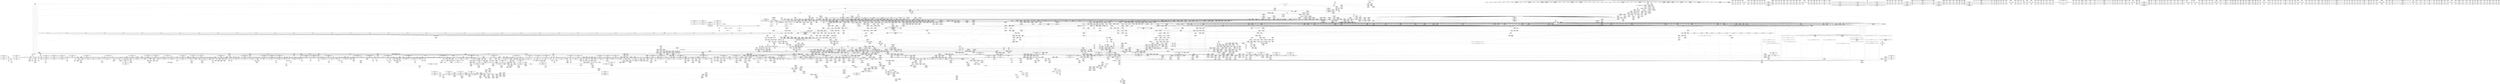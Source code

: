 digraph {
	CE0x77b5a40 [shape=record,shape=Mrecord,label="{CE0x77b5a40|GLOBAL:___llvm_gcov_ctr10|Global_var:__llvm_gcov_ctr10|*SummSource*}"]
	CE0x75835c0 [shape=record,shape=Mrecord,label="{CE0x75835c0|tomoyo_init_request_info:_tmp9|security/tomoyo/util.c,1006|*SummSink*}"]
	CE0x758af70 [shape=record,shape=Mrecord,label="{CE0x758af70|i64*_getelementptr_inbounds_(_11_x_i64_,_11_x_i64_*___llvm_gcov_ctr54147,_i64_0,_i64_10)|*Constant*|*SummSink*}"]
	CE0x7844740 [shape=record,shape=Mrecord,label="{CE0x7844740|128:_i32,_:_SCMRE_149,150_}"]
	CE0x60524a0 [shape=record,shape=Mrecord,label="{CE0x60524a0|tomoyo_init_request_info:_tmp8|security/tomoyo/util.c,1005|*SummSource*}"]
	CE0x4dcff90 [shape=record,shape=Mrecord,label="{CE0x4dcff90|srcu_read_lock:_tmp2|*SummSink*}"]
	CE0x77e9020 [shape=record,shape=Mrecord,label="{CE0x77e9020|tomoyo_domain169:_tmp7|security/tomoyo/common.h,1205|*SummSource*}"]
	CE0x5aa3ae0 [shape=record,shape=Mrecord,label="{CE0x5aa3ae0|0:_%struct.tomoyo_obj_info*,_16:_%struct.tomoyo_domain_info*,_24:_%struct.tomoyo_path_info*,_40:_i8,_72:_i8,_75:_i8,_76:_i8,_77:_i8,_:_SCMRE_60,61_}"]
	CE0x5081510 [shape=record,shape=Mrecord,label="{CE0x5081510|tomoyo_const_part_length:_if.end18|*SummSink*}"]
	CE0x5b3a940 [shape=record,shape=Mrecord,label="{CE0x5b3a940|tomoyo_domain169:_tmp2}"]
	CE0x5112d90 [shape=record,shape=Mrecord,label="{CE0x5112d90|tomoyo_const_part_length:_tmp32|security/tomoyo/util.c,641|*SummSink*}"]
	CE0x50fb0a0 [shape=record,shape=Mrecord,label="{CE0x50fb0a0|tomoyo_const_part_length:_tmp36|security/tomoyo/util.c,644|*SummSource*}"]
	CE0x780d710 [shape=record,shape=Mrecord,label="{CE0x780d710|tomoyo_const_part_length:_tmp47|security/tomoyo/util.c,646|*SummSource*}"]
	CE0x5cfb160 [shape=record,shape=Mrecord,label="{CE0x5cfb160|tomoyo_path_permission:_path7|security/tomoyo/file.c,569|*SummSource*}"]
	CE0x6b49ff0 [shape=record,shape=Mrecord,label="{CE0x6b49ff0|tomoyo_get_mode:_tobool|security/tomoyo/util.c,978}"]
	CE0x5fd7730 [shape=record,shape=Mrecord,label="{CE0x5fd7730|tomoyo_get_mode:_add|security/tomoyo/util.c,984}"]
	CE0x51126d0 [shape=record,shape=Mrecord,label="{CE0x51126d0|tomoyo_const_part_length:_tmp31|security/tomoyo/util.c,641|*SummSource*}"]
	CE0x4ff7b10 [shape=record,shape=Mrecord,label="{CE0x4ff7b10|128:_i32,_:_SCMRE_190,191_}"]
	CE0x50f2640 [shape=record,shape=Mrecord,label="{CE0x50f2640|tomoyo_const_part_length:_tmp38|security/tomoyo/util.c,644|*SummSink*}"]
	CE0x5bf3430 [shape=record,shape=Mrecord,label="{CE0x5bf3430|tomoyo_check_open_permission:_cmp27|security/tomoyo/file.c,770|*SummSink*}"]
	CE0x5b55330 [shape=record,shape=Mrecord,label="{CE0x5b55330|tomoyo_get_mode:_idxprom3|security/tomoyo/util.c,983}"]
	CE0x7582d00 [shape=record,shape=Mrecord,label="{CE0x7582d00|tomoyo_read_unlock:_tmp}"]
	CE0x4d11680 [shape=record,shape=Mrecord,label="{CE0x4d11680|tomoyo_fill_path_info:_tobool|security/tomoyo/util.c,667|*SummSource*}"]
	CE0x760c910 [shape=record,shape=Mrecord,label="{CE0x760c910|i32_8|*Constant*}"]
	CE0x7582170 [shape=record,shape=Mrecord,label="{CE0x7582170|128:_i32,_:_SCMRE_107,108_}"]
	CE0x4ca6b40 [shape=record,shape=Mrecord,label="{CE0x4ca6b40|_call_void_mcount()_#3}"]
	CE0x5be57c0 [shape=record,shape=Mrecord,label="{CE0x5be57c0|tomoyo_domain:_if.end|*SummSink*}"]
	CE0x75cb520 [shape=record,shape=Mrecord,label="{CE0x75cb520|tomoyo_get_realpath:_tmp8|security/tomoyo/file.c,152}"]
	CE0x763bd80 [shape=record,shape=Mrecord,label="{CE0x763bd80|i64*_getelementptr_inbounds_(_31_x_i64_,_31_x_i64_*___llvm_gcov_ctr43150,_i64_0,_i64_3)|*Constant*|*SummSource*}"]
	CE0x76239a0 [shape=record,shape=Mrecord,label="{CE0x76239a0|_call_void_mcount()_#3|*SummSource*}"]
	CE0x5cb78d0 [shape=record,shape=Mrecord,label="{CE0x5cb78d0|tomoyo_check_open_permission:_tmp32|security/tomoyo/file.c,761}"]
	CE0x7624ae0 [shape=record,shape=Mrecord,label="{CE0x7624ae0|i64*_getelementptr_inbounds_(_11_x_i64_,_11_x_i64_*___llvm_gcov_ctr54147,_i64_0,_i64_6)|*Constant*|*SummSource*}"]
	CE0x5fd7ab0 [shape=record,shape=Mrecord,label="{CE0x5fd7ab0|tomoyo_get_mode:_if.end}"]
	CE0x78613d0 [shape=record,shape=Mrecord,label="{CE0x78613d0|tomoyo_check_open_permission:_if.then29|*SummSource*}"]
	CE0x5d80180 [shape=record,shape=Mrecord,label="{CE0x5d80180|i32_-12|*Constant*}"]
	CE0x5e72bb0 [shape=record,shape=Mrecord,label="{CE0x5e72bb0|tomoyo_domain169:_tobool|security/tomoyo/common.h,1205|*SummSink*}"]
	CE0x5e72e10 [shape=record,shape=Mrecord,label="{CE0x5e72e10|i8*_null|*Constant*|*SummSource*}"]
	CE0x4f77c50 [shape=record,shape=Mrecord,label="{CE0x4f77c50|tomoyo_check_open_permission:_error.4|*SummSink*}"]
	CE0x4d864c0 [shape=record,shape=Mrecord,label="{CE0x4d864c0|GLOBAL:___llvm_gcov_ctr41188|Global_var:__llvm_gcov_ctr41188|*SummSink*}"]
	CE0x6002fb0 [shape=record,shape=Mrecord,label="{CE0x6002fb0|tomoyo_get_realpath:_tmp6|security/tomoyo/file.c,151|*SummSink*}"]
	CE0x7581d30 [shape=record,shape=Mrecord,label="{CE0x7581d30|128:_i32,_:_SCMRE_103,104_}"]
	"CONST[source:0(mediator),value:2(dynamic)][purpose:{subject}]"
	CE0x4ca6be0 [shape=record,shape=Mrecord,label="{CE0x4ca6be0|_call_void_mcount()_#3|*SummSource*}"]
	CE0x60e13e0 [shape=record,shape=Mrecord,label="{CE0x60e13e0|128:_i8*,_1208:_%struct.file*,_:_CMRE_40,41_}"]
	CE0x41c3260 [shape=record,shape=Mrecord,label="{CE0x41c3260|srcu_read_unlock:_tmp1|*SummSource*}"]
	CE0x50f8f70 [shape=record,shape=Mrecord,label="{CE0x50f8f70|tomoyo_get_mode:_tmp27|security/tomoyo/util.c,988|*SummSource*}"]
	CE0x5b0b1d0 [shape=record,shape=Mrecord,label="{CE0x5b0b1d0|_call_void_mcount()_#3}"]
	CE0x4204e10 [shape=record,shape=Mrecord,label="{CE0x4204e10|0:_i8*,_array:_GCRE_tomoyo_path_keyword_external_constant_11_x_i8*_:_elem_3::|security/tomoyo/file.c,167}"]
	CE0x5df3e80 [shape=record,shape=Mrecord,label="{CE0x5df3e80|GLOBAL:_tomoyo_const_part_length|*Constant*|*SummSink*}"]
	CE0x75a4410 [shape=record,shape=Mrecord,label="{CE0x75a4410|tomoyo_init_request_info:_tmp8|security/tomoyo/util.c,1005}"]
	CE0x510c140 [shape=record,shape=Mrecord,label="{CE0x510c140|tomoyo_fill_path_info:_conv7|security/tomoyo/util.c,668}"]
	CE0x51268b0 [shape=record,shape=Mrecord,label="{CE0x51268b0|tomoyo_const_part_length:_tmp18|security/tomoyo/util.c,627}"]
	CE0x4f20280 [shape=record,shape=Mrecord,label="{CE0x4f20280|i64*_getelementptr_inbounds_(_6_x_i64_,_6_x_i64_*___llvm_gcov_ctr25,_i64_0,_i64_5)|*Constant*}"]
	CE0x7581c60 [shape=record,shape=Mrecord,label="{CE0x7581c60|_call_void_mcount()_#3}"]
	CE0x4da8560 [shape=record,shape=Mrecord,label="{CE0x4da8560|tomoyo_init_request_info:_call|security/tomoyo/util.c,1005|*SummSink*}"]
	CE0x4e694a0 [shape=record,shape=Mrecord,label="{CE0x4e694a0|tomoyo_check_open_permission:_tmp37|security/tomoyo/file.c,762|*SummSink*}"]
	CE0x5c441a0 [shape=record,shape=Mrecord,label="{CE0x5c441a0|tomoyo_get_realpath:_path|Function::tomoyo_get_realpath&Arg::path::|*SummSource*}"]
	CE0x6b3f220 [shape=record,shape=Mrecord,label="{CE0x6b3f220|tomoyo_domain169:_if.then}"]
	CE0x4e96ee0 [shape=record,shape=Mrecord,label="{CE0x4e96ee0|get_current161:_bb|*SummSource*}"]
	CE0x5afbe70 [shape=record,shape=Mrecord,label="{CE0x5afbe70|0:_i8,_array:_GCR_.str_private_unnamed_addr_constant_5_x_i8_c_04_02_06_06_00_,_align_1:_elem_0::|security/tomoyo/file.c,738}"]
	CE0x5b54330 [shape=record,shape=Mrecord,label="{CE0x5b54330|tomoyo_fill_path_info:_name1|security/tomoyo/util.c,663|*SummSink*}"]
	CE0x5afb4e0 [shape=record,shape=Mrecord,label="{CE0x5afb4e0|i64*_getelementptr_inbounds_(_5_x_i64_,_5_x_i64_*___llvm_gcov_ctr32134,_i64_0,_i64_0)|*Constant*|*SummSource*}"]
	CE0x5fb0a60 [shape=record,shape=Mrecord,label="{CE0x5fb0a60|tomoyo_const_part_length:_add29|security/tomoyo/util.c,646}"]
	CE0x5b09ea0 [shape=record,shape=Mrecord,label="{CE0x5b09ea0|0:_%struct.tomoyo_obj_info*,_16:_%struct.tomoyo_domain_info*,_24:_%struct.tomoyo_path_info*,_40:_i8,_72:_i8,_75:_i8,_76:_i8,_77:_i8,_:_SCMRE_33,34_}"]
	CE0x5a9c460 [shape=record,shape=Mrecord,label="{CE0x5a9c460|tomoyo_fill_path_info:_tmp12|security/tomoyo/util.c,667}"]
	CE0x5f61a00 [shape=record,shape=Mrecord,label="{CE0x5f61a00|srcu_read_unlock:_tmp3}"]
	CE0x77d0730 [shape=record,shape=Mrecord,label="{CE0x77d0730|tomoyo_const_part_length:_incdec.ptr19|security/tomoyo/util.c,643|*SummSource*}"]
	CE0x5fe6410 [shape=record,shape=Mrecord,label="{CE0x5fe6410|rcu_lock_acquire:_entry|*SummSource*}"]
	CE0x7582280 [shape=record,shape=Mrecord,label="{CE0x7582280|128:_i32,_:_SCMRE_108,109_}"]
	CE0x5e8dae0 [shape=record,shape=Mrecord,label="{CE0x5e8dae0|tomoyo_get_mode:_tmp28|security/tomoyo/util.c,988}"]
	CE0x767b1a0 [shape=record,shape=Mrecord,label="{CE0x767b1a0|tomoyo_get_realpath:_tmp11|security/tomoyo/file.c,156|*SummSource*}"]
	CE0x3fc9220 [shape=record,shape=Mrecord,label="{CE0x3fc9220|_ret_void,_!dbg_!38904|security/tomoyo/common.h,1110}"]
	CE0x5cd8bc0 [shape=record,shape=Mrecord,label="{CE0x5cd8bc0|tomoyo_const_part_length:_if.then27|*SummSource*}"]
	CE0x5ff3110 [shape=record,shape=Mrecord,label="{CE0x5ff3110|tomoyo_file_fcntl:_tmp4|security/tomoyo/tomoyo.c,315|*SummSource*}"]
	CE0x4ff5ed0 [shape=record,shape=Mrecord,label="{CE0x4ff5ed0|tomoyo_path_permission:_tmp24|security/tomoyo/file.c,575|*SummSink*}"]
	CE0x4e14890 [shape=record,shape=Mrecord,label="{CE0x4e14890|128:_i32,_:_SCMRE_60,61_}"]
	CE0x4e4f820 [shape=record,shape=Mrecord,label="{CE0x4e4f820|tomoyo_path_permission:_tmp19|security/tomoyo/file.c,573|*SummSource*}"]
	CE0x77dd950 [shape=record,shape=Mrecord,label="{CE0x77dd950|0:_i8,_array:_GCRE_tomoyo_index2category_constant_39_x_i8_c_00_00_00_00_00_00_00_00_00_00_00_00_00_00_00_00_00_00_00_00_00_00_00_01_01_01_01_01_01_01_01_01_01_01_01_01_01_01_02_,_align_16:_elem_23::|security/tomoyo/util.c,983}"]
	CE0x51049b0 [shape=record,shape=Mrecord,label="{CE0x51049b0|GLOBAL:___llvm_gcov_ctr28130|Global_var:__llvm_gcov_ctr28130}"]
	CE0x4d37c60 [shape=record,shape=Mrecord,label="{CE0x4d37c60|tomoyo_const_part_length:_tmp51|security/tomoyo/util.c,651|*SummSink*}"]
	CE0x5c2b550 [shape=record,shape=Mrecord,label="{CE0x5c2b550|i64_3|*Constant*|*SummSource*}"]
	CE0x5b09580 [shape=record,shape=Mrecord,label="{CE0x5b09580|i64*_getelementptr_inbounds_(_11_x_i64_,_11_x_i64_*___llvm_gcov_ctr42185,_i64_0,_i64_8)|*Constant*|*SummSource*}"]
	CE0x5c090c0 [shape=record,shape=Mrecord,label="{CE0x5c090c0|i64*_getelementptr_inbounds_(_2_x_i64_,_2_x_i64_*___llvm_gcov_ctr21,_i64_0,_i64_0)|*Constant*|*SummSink*}"]
	CE0x50d8d70 [shape=record,shape=Mrecord,label="{CE0x50d8d70|tomoyo_get_mode:_tmp19|security/tomoyo/util.c,985|*SummSource*}"]
	CE0x77f3c60 [shape=record,shape=Mrecord,label="{CE0x77f3c60|tomoyo_domain:_call|security/tomoyo/common.h,1205}"]
	CE0x76ac070 [shape=record,shape=Mrecord,label="{CE0x76ac070|tomoyo_read_unlock:_tmp3}"]
	CE0x5cca5c0 [shape=record,shape=Mrecord,label="{CE0x5cca5c0|tomoyo_path_permission:_param_type|security/tomoyo/file.c,567|*SummSource*}"]
	CE0x5aa9760 [shape=record,shape=Mrecord,label="{CE0x5aa9760|128:_i8*,_1208:_%struct.file*,_:_CMRE_28,29_}"]
	CE0x5ebdee0 [shape=record,shape=Mrecord,label="{CE0x5ebdee0|srcu_read_unlock:_entry|*SummSink*}"]
	CE0x4104330 [shape=record,shape=Mrecord,label="{CE0x4104330|tomoyo_init_request_info:_tmp12|security/tomoyo/util.c,1010|*SummSource*}"]
	CE0x77e8b10 [shape=record,shape=Mrecord,label="{CE0x77e8b10|0:_%struct.tomoyo_obj_info*,_16:_%struct.tomoyo_domain_info*,_24:_%struct.tomoyo_path_info*,_40:_i8,_72:_i8,_75:_i8,_76:_i8,_77:_i8,_:_SCMRE_34,35_}"]
	CE0x5d78a20 [shape=record,shape=Mrecord,label="{CE0x5d78a20|tomoyo_check_open_permission:_tmp23|security/tomoyo/file.c,758}"]
	"CONST[source:2(external),value:2(dynamic)][purpose:{subject}]"
	CE0x4ee6230 [shape=record,shape=Mrecord,label="{CE0x4ee6230|VOIDTB_TE:_CE_6376,6384_|*MultipleSource*|security/tomoyo/util.c,1010|security/tomoyo/file.c,564|Function::tomoyo_get_mode&Arg::ns::}"]
	CE0x4d1c2d0 [shape=record,shape=Mrecord,label="{CE0x4d1c2d0|tomoyo_check_open_permission:_tmp43|security/tomoyo/file.c,770}"]
	CE0x6b3fe80 [shape=record,shape=Mrecord,label="{CE0x6b3fe80|i64*_getelementptr_inbounds_(_12_x_i64_,_12_x_i64_*___llvm_gcov_ctr31133,_i64_0,_i64_6)|*Constant*}"]
	CE0x5cf3f20 [shape=record,shape=Mrecord,label="{CE0x5cf3f20|tomoyo_path_permission:_operation8|security/tomoyo/file.c,569}"]
	CE0x4195a60 [shape=record,shape=Mrecord,label="{CE0x4195a60|_ret_i32_%retval.0,_!dbg_!38942|security/tomoyo/file.c,575}"]
	CE0x5f3bcd0 [shape=record,shape=Mrecord,label="{CE0x5f3bcd0|tomoyo_domain:_tmp5|security/tomoyo/common.h,1205}"]
	CE0x4f778f0 [shape=record,shape=Mrecord,label="{CE0x4f778f0|tomoyo_check_open_permission:_error.4}"]
	CE0x4d393e0 [shape=record,shape=Mrecord,label="{CE0x4d393e0|tomoyo_const_part_length:_tmp52|security/tomoyo/util.c,652|*SummSink*}"]
	CE0x603d720 [shape=record,shape=Mrecord,label="{CE0x603d720|i64*_getelementptr_inbounds_(_31_x_i64_,_31_x_i64_*___llvm_gcov_ctr43150,_i64_0,_i64_16)|*Constant*|*SummSource*}"]
	CE0x76e4fc0 [shape=record,shape=Mrecord,label="{CE0x76e4fc0|0:_i8,_array:_GCRE_tomoyo_index2category_constant_39_x_i8_c_00_00_00_00_00_00_00_00_00_00_00_00_00_00_00_00_00_00_00_00_00_00_00_01_01_01_01_01_01_01_01_01_01_01_01_01_01_01_02_,_align_16:_elem_15::|security/tomoyo/util.c,983}"]
	CE0x74f87f0 [shape=record,shape=Mrecord,label="{CE0x74f87f0|i64**_getelementptr_inbounds_(_3_x_i64*_,_3_x_i64*_*___llvm_gcda_edge_table44,_i64_0,_i64_1)|*Constant*|*SummSink*}"]
	CE0x41db3b0 [shape=record,shape=Mrecord,label="{CE0x41db3b0|128:_i32,_:_SCMRE_76,77_}"]
	CE0x6b53860 [shape=record,shape=Mrecord,label="{CE0x6b53860|_ret_i32_%call,_!dbg_!38902|security/tomoyo/common.h,1097}"]
	CE0x5ce5e10 [shape=record,shape=Mrecord,label="{CE0x5ce5e10|tomoyo_check_open_permission:_tmp38|security/tomoyo/file.c,766}"]
	CE0x7848d20 [shape=record,shape=Mrecord,label="{CE0x7848d20|i64*_getelementptr_inbounds_(_8_x_i64_,_8_x_i64_*___llvm_gcov_ctr41188,_i64_0,_i64_5)|*Constant*|*SummSink*}"]
	CE0x5d363f0 [shape=record,shape=Mrecord,label="{CE0x5d363f0|tomoyo_read_lock:_tmp}"]
	CE0x5d35fe0 [shape=record,shape=Mrecord,label="{CE0x5d35fe0|tomoyo_get_realpath:_tmp1}"]
	CE0x5cfd580 [shape=record,shape=Mrecord,label="{CE0x5cfd580|tomoyo_domain169:_tmp1}"]
	CE0x5de6ad0 [shape=record,shape=Mrecord,label="{CE0x5de6ad0|GLOBAL:_tomoyo_index2category|Global_var:tomoyo_index2category}"]
	CE0x6019c40 [shape=record,shape=Mrecord,label="{CE0x6019c40|tomoyo_domain169:_if.then|*SummSource*}"]
	CE0x41a0990 [shape=record,shape=Mrecord,label="{CE0x41a0990|tomoyo_check_open_permission:_tmp3|security/tomoyo/file.c,741|*SummSink*}"]
	CE0x40712c0 [shape=record,shape=Mrecord,label="{CE0x40712c0|tomoyo_const_part_length:_tmp44|security/tomoyo/util.c,645|*SummSink*}"]
	CE0x5ff30a0 [shape=record,shape=Mrecord,label="{CE0x5ff30a0|tomoyo_file_fcntl:_tmp4|security/tomoyo/tomoyo.c,315}"]
	CE0x41c42b0 [shape=record,shape=Mrecord,label="{CE0x41c42b0|rcu_lock_acquire:_tmp3}"]
	CE0x4f77880 [shape=record,shape=Mrecord,label="{CE0x4f77880|i64*_getelementptr_inbounds_(_22_x_i64_,_22_x_i64_*___llvm_gcov_ctr10,_i64_0,_i64_21)|*Constant*|*SummSink*}"]
	CE0x4e87030 [shape=record,shape=Mrecord,label="{CE0x4e87030|128:_i32,_:_SCMRE_200,201_}"]
	CE0x610fa60 [shape=record,shape=Mrecord,label="{CE0x610fa60|128:_i8*,_1208:_%struct.file*,_:_CMRE_8,16_|*MultipleSource*|security/tomoyo/common.h,1205|security/tomoyo/common.h,1205}"]
	CE0x610e180 [shape=record,shape=Mrecord,label="{CE0x610e180|i32_0|*Constant*}"]
	CE0x5d6c420 [shape=record,shape=Mrecord,label="{CE0x5d6c420|tomoyo_get_mode:_tmp3|security/tomoyo/util.c,978|*SummSource*}"]
	CE0x4e032a0 [shape=record,shape=Mrecord,label="{CE0x4e032a0|128:_i32,_:_SCMRE_50,51_}"]
	CE0x5e981b0 [shape=record,shape=Mrecord,label="{CE0x5e981b0|tomoyo_fill_path_info:_call2|security/tomoyo/util.c,666|*SummSink*}"]
	CE0x50e9970 [shape=record,shape=Mrecord,label="{CE0x50e9970|i32_5|*Constant*}"]
	CE0x4dbed60 [shape=record,shape=Mrecord,label="{CE0x4dbed60|tomoyo_audit_path_log:_param1|security/tomoyo/file.c,169|*SummSource*}"]
	CE0x4cf7240 [shape=record,shape=Mrecord,label="{CE0x4cf7240|_call_void_mcount()_#3|*SummSource*}"]
	CE0x7537ee0 [shape=record,shape=Mrecord,label="{CE0x7537ee0|tomoyo_path_permission:_tmp9|security/tomoyo/file.c,565}"]
	CE0x5cd8fe0 [shape=record,shape=Mrecord,label="{CE0x5cd8fe0|get_current:_tmp|*SummSink*}"]
	CE0x75284c0 [shape=record,shape=Mrecord,label="{CE0x75284c0|tomoyo_domain:_cred|security/tomoyo/common.h,1205}"]
	CE0x60954d0 [shape=record,shape=Mrecord,label="{CE0x60954d0|tomoyo_check_open_permission:_call3|security/tomoyo/file.c,753|*SummSource*}"]
	CE0x77fb770 [shape=record,shape=Mrecord,label="{CE0x77fb770|128:_i32,_:_SCMRE_159,160_}"]
	CE0x4d8abb0 [shape=record,shape=Mrecord,label="{CE0x4d8abb0|tomoyo_check_open_permission:_conv20|security/tomoyo/file.c,762|*SummSink*}"]
	CE0x50fa900 [shape=record,shape=Mrecord,label="{CE0x50fa900|i64_22|*Constant*}"]
	CE0x75faef0 [shape=record,shape=Mrecord,label="{CE0x75faef0|i64*_getelementptr_inbounds_(_8_x_i64_,_8_x_i64_*___llvm_gcov_ctr41188,_i64_0,_i64_0)|*Constant*|*SummSource*}"]
	CE0x76a5b90 [shape=record,shape=Mrecord,label="{CE0x76a5b90|GLOBAL:_tomoyo_domain169|*Constant*}"]
	CE0x5ef6d20 [shape=record,shape=Mrecord,label="{CE0x5ef6d20|tomoyo_check_open_permission:_if.then4|*SummSource*}"]
	CE0x4e75c40 [shape=record,shape=Mrecord,label="{CE0x4e75c40|i64*_getelementptr_inbounds_(_10_x_i64_,_10_x_i64_*___llvm_gcov_ctr34,_i64_0,_i64_9)|*Constant*}"]
	CE0x5cf5760 [shape=record,shape=Mrecord,label="{CE0x5cf5760|128:_i32,_:_SCMRE_403,404_}"]
	CE0x4e702c0 [shape=record,shape=Mrecord,label="{CE0x4e702c0|tomoyo_const_part_length:_conv2|security/tomoyo/util.c,627|*SummSource*}"]
	CE0x429f920 [shape=record,shape=Mrecord,label="{CE0x429f920|tomoyo_init_request_info:_domain1|security/tomoyo/util.c,1006|*SummSink*}"]
	CE0x75f16e0 [shape=record,shape=Mrecord,label="{CE0x75f16e0|rcu_lock_acquire:_indirectgoto}"]
	CE0x3ffc800 [shape=record,shape=Mrecord,label="{CE0x3ffc800|tomoyo_check_open_permission:_cmp|security/tomoyo/file.c,752|*SummSource*}"]
	CE0x4056a60 [shape=record,shape=Mrecord,label="{CE0x4056a60|tomoyo_audit_path_log:_entry|*SummSource*}"]
	CE0x50f23a0 [shape=record,shape=Mrecord,label="{CE0x50f23a0|tomoyo_const_part_length:_tmp38|security/tomoyo/util.c,644}"]
	CE0x41eeac0 [shape=record,shape=Mrecord,label="{CE0x41eeac0|GLOBAL:_tomoyo_get_mode|*Constant*|*SummSource*}"]
	CE0x7582a60 [shape=record,shape=Mrecord,label="{CE0x7582a60|i64*_getelementptr_inbounds_(_2_x_i64_,_2_x_i64_*___llvm_gcov_ctr31,_i64_0,_i64_0)|*Constant*|*SummSource*}"]
	CE0x50f48a0 [shape=record,shape=Mrecord,label="{CE0x50f48a0|i64*_getelementptr_inbounds_(_12_x_i64_,_12_x_i64_*___llvm_gcov_ctr31133,_i64_0,_i64_10)|*Constant*|*SummSource*}"]
	CE0x5eadbd0 [shape=record,shape=Mrecord,label="{CE0x5eadbd0|tomoyo_const_part_length:_while.body}"]
	CE0x5eee040 [shape=record,shape=Mrecord,label="{CE0x5eee040|i64_0|*Constant*}"]
	CE0x5ef4c00 [shape=record,shape=Mrecord,label="{CE0x5ef4c00|i64_1024|*Constant*}"]
	CE0x5cc0400 [shape=record,shape=Mrecord,label="{CE0x5cc0400|tomoyo_const_part_length:_tmp13|security/tomoyo/util.c,626|*SummSource*}"]
	CE0x5f8c890 [shape=record,shape=Mrecord,label="{CE0x5f8c890|tomoyo_domain169:_tmp17|security/tomoyo/common.h,1205}"]
	CE0x50fb680 [shape=record,shape=Mrecord,label="{CE0x50fb680|tomoyo_const_part_length:_tmp37|security/tomoyo/util.c,644|*SummSource*}"]
	CE0x5c738a0 [shape=record,shape=Mrecord,label="{CE0x5c738a0|tomoyo_domain169:_tmp8|security/tomoyo/common.h,1205}"]
	CE0x4d7a4e0 [shape=record,shape=Mrecord,label="{CE0x4d7a4e0|tomoyo_get_mode:_ns|Function::tomoyo_get_mode&Arg::ns::}"]
	CE0x4dbe260 [shape=record,shape=Mrecord,label="{CE0x4dbe260|i32_6|*Constant*}"]
	CE0x6011cd0 [shape=record,shape=Mrecord,label="{CE0x6011cd0|tomoyo_check_open_permission:_tmp7|security/tomoyo/file.c,743}"]
	CE0x41badd0 [shape=record,shape=Mrecord,label="{CE0x41badd0|tomoyo_check_open_permission:_error.0}"]
	CE0x41ef030 [shape=record,shape=Mrecord,label="{CE0x41ef030|tomoyo_get_mode:_ns|Function::tomoyo_get_mode&Arg::ns::|*SummSink*}"]
	CE0x7528f70 [shape=record,shape=Mrecord,label="{CE0x7528f70|i32_22|*Constant*}"]
	CE0x74f4280 [shape=record,shape=Mrecord,label="{CE0x74f4280|128:_i8*,_1208:_%struct.file*,_:_CMRE_120,128_|*MultipleSource*|security/tomoyo/common.h,1205|security/tomoyo/common.h,1205}"]
	CE0x4db2530 [shape=record,shape=Mrecord,label="{CE0x4db2530|tomoyo_fill_path_info:_const_len|security/tomoyo/util.c,666|*SummSink*}"]
	CE0x5fbb820 [shape=record,shape=Mrecord,label="{CE0x5fbb820|tomoyo_file_fcntl:_tmp3|security/tomoyo/tomoyo.c,315|*SummSink*}"]
	CE0x402ce40 [shape=record,shape=Mrecord,label="{CE0x402ce40|tomoyo_file_fcntl:_tmp1|*SummSink*}"]
	CE0x5cb9e90 [shape=record,shape=Mrecord,label="{CE0x5cb9e90|tomoyo_get_mode:_if.end14}"]
	CE0x5be4d50 [shape=record,shape=Mrecord,label="{CE0x5be4d50|tomoyo_const_part_length:_filename|Function::tomoyo_const_part_length&Arg::filename::}"]
	CE0x4d44470 [shape=record,shape=Mrecord,label="{CE0x4d44470|i64**_getelementptr_inbounds_(_3_x_i64*_,_3_x_i64*_*___llvm_gcda_edge_table44,_i64_0,_i64_0)|*Constant*}"]
	CE0x5cc9bc0 [shape=record,shape=Mrecord,label="{CE0x5cc9bc0|i64*_getelementptr_inbounds_(_10_x_i64_,_10_x_i64_*___llvm_gcov_ctr34,_i64_0,_i64_3)|*Constant*}"]
	CE0x4e70980 [shape=record,shape=Mrecord,label="{CE0x4e70980|tomoyo_const_part_length:_tmp27|security/tomoyo/util.c,641|*SummSource*}"]
	CE0x4cf7080 [shape=record,shape=Mrecord,label="{CE0x4cf7080|_call_void_mcount()_#3}"]
	CE0x5b84b30 [shape=record,shape=Mrecord,label="{CE0x5b84b30|tomoyo_get_realpath:_if.then}"]
	CE0x74b5970 [shape=record,shape=Mrecord,label="{CE0x74b5970|GLOBAL:___llvm_gcov_global_state_pred45|Global_var:__llvm_gcov_global_state_pred45|*SummSource*}"]
	CE0x76a46e0 [shape=record,shape=Mrecord,label="{CE0x76a46e0|tomoyo_path_permission:_idxprom|security/tomoyo/file.c,563}"]
	CE0x4dcf9c0 [shape=record,shape=Mrecord,label="{CE0x4dcf9c0|tomoyo_path_permission:_tmp13|security/tomoyo/file.c,566|*SummSink*}"]
	CE0x5cfafa0 [shape=record,shape=Mrecord,label="{CE0x5cfafa0|i64*_getelementptr_inbounds_(_10_x_i64_,_10_x_i64_*___llvm_gcov_ctr34,_i64_0,_i64_5)|*Constant*|*SummSink*}"]
	CE0x601a7d0 [shape=record,shape=Mrecord,label="{CE0x601a7d0|tomoyo_domain169:_tmp13|security/tomoyo/common.h,1205|*SummSink*}"]
	CE0x4194cb0 [shape=record,shape=Mrecord,label="{CE0x4194cb0|tomoyo_path_permission:_entry|*SummSink*}"]
	CE0x4e86bf0 [shape=record,shape=Mrecord,label="{CE0x4e86bf0|128:_i32,_:_SCMRE_196,197_}"]
	CE0x4e75210 [shape=record,shape=Mrecord,label="{CE0x4e75210|tomoyo_path_permission:_tmp23|security/tomoyo/file.c,574|*SummSource*}"]
	CE0x5ef2e70 [shape=record,shape=Mrecord,label="{CE0x5ef2e70|i64*_getelementptr_inbounds_(_2_x_i64_,_2_x_i64_*___llvm_gcov_ctr31,_i64_0,_i64_1)|*Constant*}"]
	CE0x512f7e0 [shape=record,shape=Mrecord,label="{CE0x512f7e0|tomoyo_fill_path_info:_conv4|security/tomoyo/util.c,667}"]
	CE0x5df3830 [shape=record,shape=Mrecord,label="{CE0x5df3830|tomoyo_get_mode:_tmp}"]
	CE0x4e93b50 [shape=record,shape=Mrecord,label="{CE0x4e93b50|i32_2|*Constant*}"]
	CE0x50b81a0 [shape=record,shape=Mrecord,label="{CE0x50b81a0|tomoyo_const_part_length:_tmp25|security/tomoyo/util.c,641|*SummSink*}"]
	CE0x7576340 [shape=record,shape=Mrecord,label="{CE0x7576340|GLOBAL:___llvm_gcov_ctr25|Global_var:__llvm_gcov_ctr25}"]
	CE0x507fc80 [shape=record,shape=Mrecord,label="{CE0x507fc80|tomoyo_const_part_length:_tmp41|security/tomoyo/util.c,644|*SummSink*}"]
	CE0x5f76190 [shape=record,shape=Mrecord,label="{CE0x5f76190|tomoyo_file_fcntl:_tmp11|security/tomoyo/tomoyo.c,316|*SummSink*}"]
	CE0x612dcf0 [shape=record,shape=Mrecord,label="{CE0x612dcf0|0:_%struct.tomoyo_obj_info*,_16:_%struct.tomoyo_domain_info*,_24:_%struct.tomoyo_path_info*,_40:_i8,_72:_i8,_75:_i8,_76:_i8,_77:_i8,_:_SCMRE_8,16_|*MultipleSource*|security/tomoyo/file.c, 741|security/tomoyo/file.c,741|security/tomoyo/file.c,748}"]
	CE0x4d447b0 [shape=record,shape=Mrecord,label="{CE0x4d447b0|i64**_getelementptr_inbounds_(_3_x_i64*_,_3_x_i64*_*___llvm_gcda_edge_table44,_i64_0,_i64_0)|*Constant*|*SummSink*}"]
	CE0x610e7c0 [shape=record,shape=Mrecord,label="{CE0x610e7c0|GLOBAL:_rcu_lock_acquire|*Constant*}"]
	CE0x5fdccb0 [shape=record,shape=Mrecord,label="{CE0x5fdccb0|tomoyo_const_part_length:_tmp4|security/tomoyo/util.c,624|*SummSource*}"]
	CE0x6b4a980 [shape=record,shape=Mrecord,label="{CE0x6b4a980|tomoyo_domain169:_tmp11|security/tomoyo/common.h,1205}"]
	CE0x76a5cd0 [shape=record,shape=Mrecord,label="{CE0x76a5cd0|tomoyo_file_fcntl:_tmp14|security/tomoyo/tomoyo.c,317}"]
	CE0x5ce5e80 [shape=record,shape=Mrecord,label="{CE0x5ce5e80|tomoyo_check_open_permission:_tmp38|security/tomoyo/file.c,766|*SummSource*}"]
	CE0x7831d60 [shape=record,shape=Mrecord,label="{CE0x7831d60|tomoyo_path_permission:_cmp10|security/tomoyo/file.c,573}"]
	CE0x5b549d0 [shape=record,shape=Mrecord,label="{CE0x5b549d0|_call_void_mcount()_#3|*SummSink*}"]
	CE0x50d91f0 [shape=record,shape=Mrecord,label="{CE0x50d91f0|tomoyo_get_mode:_tmp20|security/tomoyo/util.c,985}"]
	CE0x5b75190 [shape=record,shape=Mrecord,label="{CE0x5b75190|tomoyo_file_fcntl:_tmp|*SummSink*}"]
	CE0x5f6b100 [shape=record,shape=Mrecord,label="{CE0x5f6b100|tomoyo_file_fcntl:_tmp|*SummSource*}"]
	CE0x4cba620 [shape=record,shape=Mrecord,label="{CE0x4cba620|tomoyo_path_permission:_tmp9|security/tomoyo/file.c,565|*SummSink*}"]
	CE0x4103ee0 [shape=record,shape=Mrecord,label="{CE0x4103ee0|tomoyo_init_request_info:_ns|security/tomoyo/util.c,1010|*SummSource*}"]
	CE0x4143100 [shape=record,shape=Mrecord,label="{CE0x4143100|i64*_getelementptr_inbounds_(_4_x_i64_,_4_x_i64_*___llvm_gcov_ctr24,_i64_0,_i64_3)|*Constant*|*SummSink*}"]
	CE0x5cb7710 [shape=record,shape=Mrecord,label="{CE0x5cb7710|i64_13|*Constant*}"]
	CE0x5c63ea0 [shape=record,shape=Mrecord,label="{CE0x5c63ea0|128:_i32,_:_SCMRE_288,292_|*MultipleSource*|security/tomoyo/tomoyo.c,315|Function::tomoyo_file_fcntl&Arg::file::}"]
	CE0x762f860 [shape=record,shape=Mrecord,label="{CE0x762f860|0:_%struct.tomoyo_obj_info*,_16:_%struct.tomoyo_domain_info*,_24:_%struct.tomoyo_path_info*,_40:_i8,_72:_i8,_75:_i8,_76:_i8,_77:_i8,_:_SCMRE_50,51_}"]
	CE0x51121b0 [shape=record,shape=Mrecord,label="{CE0x51121b0|i32_55|*Constant*|*SummSource*}"]
	CE0x4d20bc0 [shape=record,shape=Mrecord,label="{CE0x4d20bc0|tomoyo_const_part_length:_tmp5|security/tomoyo/util.c,624|*SummSink*}"]
	CE0x5a6f680 [shape=record,shape=Mrecord,label="{CE0x5a6f680|__llvm_gcov_indirect_counter_increment114:_tmp5|*SummSource*}"]
	CE0x4e756a0 [shape=record,shape=Mrecord,label="{CE0x4e756a0|tomoyo_path_permission:_retval.0|*SummSource*}"]
	CE0x6b400a0 [shape=record,shape=Mrecord,label="{CE0x6b400a0|tomoyo_get_mode:_tmp14|security/tomoyo/util.c,983}"]
	CE0x60532a0 [shape=record,shape=Mrecord,label="{CE0x60532a0|i64*_getelementptr_inbounds_(_2_x_i64_,_2_x_i64_*___llvm_gcov_ctr22,_i64_0,_i64_1)|*Constant*|*SummSource*}"]
	CE0x763be30 [shape=record,shape=Mrecord,label="{CE0x763be30|i64*_getelementptr_inbounds_(_31_x_i64_,_31_x_i64_*___llvm_gcov_ctr43150,_i64_0,_i64_3)|*Constant*|*SummSink*}"]
	CE0x5c86ff0 [shape=record,shape=Mrecord,label="{CE0x5c86ff0|128:_i32,_:_SCMRE_344,360_|*MultipleSource*|security/tomoyo/tomoyo.c,315|Function::tomoyo_file_fcntl&Arg::file::}"]
	CE0x5e281d0 [shape=record,shape=Mrecord,label="{CE0x5e281d0|tomoyo_get_mode:_conv5|security/tomoyo/util.c,983|*SummSink*}"]
	CE0x5ef2c10 [shape=record,shape=Mrecord,label="{CE0x5ef2c10|tomoyo_read_unlock:_tmp1|*SummSink*}"]
	CE0x5cb7470 [shape=record,shape=Mrecord,label="{CE0x5cb7470|i64_14|*Constant*|*SummSource*}"]
	CE0x60891a0 [shape=record,shape=Mrecord,label="{CE0x60891a0|tomoyo_path_permission:_cmp|security/tomoyo/file.c,565|*SummSource*}"]
	CE0x75283a0 [shape=record,shape=Mrecord,label="{CE0x75283a0|i32_78|*Constant*}"]
	CE0x757fa40 [shape=record,shape=Mrecord,label="{CE0x757fa40|tomoyo_const_part_length:_cmp|security/tomoyo/util.c,626|*SummSource*}"]
	CE0x4d11f10 [shape=record,shape=Mrecord,label="{CE0x4d11f10|tomoyo_audit_path_log:_path|security/tomoyo/file.c,168}"]
	CE0x78326b0 [shape=record,shape=Mrecord,label="{CE0x78326b0|tomoyo_path_permission:_tmp18|security/tomoyo/file.c,573}"]
	CE0x5be56e0 [shape=record,shape=Mrecord,label="{CE0x5be56e0|tomoyo_domain:_if.end|*SummSource*}"]
	CE0x4d33800 [shape=record,shape=Mrecord,label="{CE0x4d33800|tomoyo_const_part_length:_cmp|security/tomoyo/util.c,626|*SummSink*}"]
	CE0x4d44d50 [shape=record,shape=Mrecord,label="{CE0x4d44d50|tomoyo_const_part_length:_tmp48|security/tomoyo/util.c,649|*SummSink*}"]
	CE0x5ea7d70 [shape=record,shape=Mrecord,label="{CE0x5ea7d70|tomoyo_get_realpath:_tmp10|security/tomoyo/file.c,155|*SummSource*}"]
	CE0x511c1b0 [shape=record,shape=Mrecord,label="{CE0x511c1b0|tomoyo_const_part_length:_tmp6|security/tomoyo/util.c,625|*SummSource*}"]
	CE0x5fe7410 [shape=record,shape=Mrecord,label="{CE0x5fe7410|tomoyo_path_permission:_return}"]
	CE0x409bac0 [shape=record,shape=Mrecord,label="{CE0x409bac0|i8*_getelementptr_inbounds_(_25_x_i8_,_25_x_i8_*_.str8186,_i32_0,_i32_0)|*Constant*|*SummSource*}"]
	CE0x4ff75c0 [shape=record,shape=Mrecord,label="{CE0x4ff75c0|128:_i32,_:_SCMRE_185,186_}"]
	CE0x60890e0 [shape=record,shape=Mrecord,label="{CE0x60890e0|tomoyo_path_permission:_cmp|security/tomoyo/file.c,565}"]
	CE0x74a9010 [shape=record,shape=Mrecord,label="{CE0x74a9010|tomoyo_const_part_length:_if.then17|*SummSink*}"]
	CE0x7575650 [shape=record,shape=Mrecord,label="{CE0x7575650|tomoyo_get_realpath:_tmp2|*LoadInst*|security/tomoyo/file.c,151|*SummSource*}"]
	CE0x5e04070 [shape=record,shape=Mrecord,label="{CE0x5e04070|128:_i32,_:_SCMRE_496,504_|*MultipleSource*|security/tomoyo/tomoyo.c,315|Function::tomoyo_file_fcntl&Arg::file::}"]
	CE0x76adff0 [shape=record,shape=Mrecord,label="{CE0x76adff0|tomoyo_const_part_length:_conv11|security/tomoyo/util.c,641}"]
	CE0x74f3ec0 [shape=record,shape=Mrecord,label="{CE0x74f3ec0|128:_i8*,_1208:_%struct.file*,_:_CMRE_104,112_|*MultipleSource*|security/tomoyo/common.h,1205|security/tomoyo/common.h,1205}"]
	CE0x7832230 [shape=record,shape=Mrecord,label="{CE0x7832230|i64_7|*Constant*}"]
	CE0x5aaa520 [shape=record,shape=Mrecord,label="{CE0x5aaa520|128:_i8*,_1208:_%struct.file*,_:_CMRE_39,40_}"]
	CE0x7864d50 [shape=record,shape=Mrecord,label="{CE0x7864d50|i32_10|*Constant*|*SummSource*}"]
	CE0x4d85ea0 [shape=record,shape=Mrecord,label="{CE0x4d85ea0|128:_i32,_:_SCMRE_313,314_}"]
	CE0x6002340 [shape=record,shape=Mrecord,label="{CE0x6002340|tomoyo_init_request_info:_tmp2|security/tomoyo/util.c,1003|*SummSink*}"]
	CE0x780e570 [shape=record,shape=Mrecord,label="{CE0x780e570|_call_void___llvm_gcov_indirect_counter_increment114(i32*___llvm_gcov_global_state_pred45,_i64**_getelementptr_inbounds_(_3_x_i64*_,_3_x_i64*_*___llvm_gcda_edge_table44,_i64_0,_i64_0)),_!dbg_!38954|security/tomoyo/util.c,649|*SummSink*}"]
	CE0x50d7760 [shape=record,shape=Mrecord,label="{CE0x50d7760|i64_2|*Constant*}"]
	CE0x5fafef0 [shape=record,shape=Mrecord,label="{CE0x5fafef0|tomoyo_const_part_length:_if.end28|*SummSink*}"]
	CE0x5fe6590 [shape=record,shape=Mrecord,label="{CE0x5fe6590|rcu_lock_acquire:_entry|*SummSink*}"]
	CE0x5a6f220 [shape=record,shape=Mrecord,label="{CE0x5a6f220|i32_51|*Constant*}"]
	CE0x5d804e0 [shape=record,shape=Mrecord,label="{CE0x5d804e0|i32_-12|*Constant*|*SummSink*}"]
	CE0x50e9e50 [shape=record,shape=Mrecord,label="{CE0x50e9e50|tomoyo_get_mode:_tmp23|security/tomoyo/util.c,986|*SummSource*}"]
	CE0x3f121e0 [shape=record,shape=Mrecord,label="{CE0x3f121e0|tomoyo_domain169:_do.body|*SummSink*}"]
	CE0x6b53b60 [shape=record,shape=Mrecord,label="{CE0x6b53b60|GLOBAL:___llvm_gcov_ctr10|Global_var:__llvm_gcov_ctr10|*SummSink*}"]
	CE0x5b5ffa0 [shape=record,shape=Mrecord,label="{CE0x5b5ffa0|0:_i8,_:_GCMR_tomoyo_domain.__warned_internal_global_i8_0,_section_.data.unlikely_,_align_1:_elem_0:default:}"]
	CE0x41d5af0 [shape=record,shape=Mrecord,label="{CE0x41d5af0|128:_i32,_:_SCMRE_77,78_}"]
	CE0x40f1dd0 [shape=record,shape=Mrecord,label="{CE0x40f1dd0|i64*_getelementptr_inbounds_(_5_x_i64_,_5_x_i64_*___llvm_gcov_ctr32134,_i64_0,_i64_3)|*Constant*|*SummSource*}"]
	CE0x77c58c0 [shape=record,shape=Mrecord,label="{CE0x77c58c0|i64_2|*Constant*}"]
	CE0x4187520 [shape=record,shape=Mrecord,label="{CE0x4187520|128:_i32,_:_SCMRE_136,137_}"]
	CE0x5c5d4d0 [shape=record,shape=Mrecord,label="{CE0x5c5d4d0|i32_1|*Constant*}"]
	CE0x41c3650 [shape=record,shape=Mrecord,label="{CE0x41c3650|i32_0|*Constant*}"]
	CE0x5cf5490 [shape=record,shape=Mrecord,label="{CE0x5cf5490|128:_i32,_:_SCMRE_400,401_}"]
	CE0x5ce19a0 [shape=record,shape=Mrecord,label="{CE0x5ce19a0|tomoyo_const_part_length:_incdec.ptr19|security/tomoyo/util.c,643|*SummSink*}"]
	CE0x4f2bbd0 [shape=record,shape=Mrecord,label="{CE0x4f2bbd0|tomoyo_check_open_permission:_bb|*SummSource*}"]
	CE0x4e75850 [shape=record,shape=Mrecord,label="{CE0x4e75850|tomoyo_path_permission:_retval.0|*SummSink*}"]
	CE0x78322f0 [shape=record,shape=Mrecord,label="{CE0x78322f0|i64_7|*Constant*|*SummSource*}"]
	CE0x612d2e0 [shape=record,shape=Mrecord,label="{CE0x612d2e0|128:_i8*,_1208:_%struct.file*,_:_CMRE_160,168_|*MultipleSource*|security/tomoyo/common.h,1205|security/tomoyo/common.h,1205}"]
	CE0x5be4b50 [shape=record,shape=Mrecord,label="{CE0x5be4b50|tomoyo_const_part_length:_entry|*SummSink*}"]
	CE0x75fb230 [shape=record,shape=Mrecord,label="{CE0x75fb230|tomoyo_file_fcntl:_cmp|security/tomoyo/tomoyo.c,315}"]
	CE0x77dd140 [shape=record,shape=Mrecord,label="{CE0x77dd140|0:_i8,_array:_GCRE_tomoyo_index2category_constant_39_x_i8_c_00_00_00_00_00_00_00_00_00_00_00_00_00_00_00_00_00_00_00_00_00_00_00_01_01_01_01_01_01_01_01_01_01_01_01_01_01_01_02_,_align_16:_elem_20::|security/tomoyo/util.c,983}"]
	CE0x50d8080 [shape=record,shape=Mrecord,label="{CE0x50d8080|tomoyo_get_mode:_cmp11|security/tomoyo/util.c,985|*SummSource*}"]
	CE0x50faa30 [shape=record,shape=Mrecord,label="{CE0x50faa30|i64_22|*Constant*|*SummSource*}"]
	CE0x50ff6e0 [shape=record,shape=Mrecord,label="{CE0x50ff6e0|tomoyo_const_part_length:_conv14|security/tomoyo/util.c,641|*SummSink*}"]
	CE0x41c44c0 [shape=record,shape=Mrecord,label="{CE0x41c44c0|rcu_lock_acquire:_tmp3|*SummSink*}"]
	CE0x5bba6a0 [shape=record,shape=Mrecord,label="{CE0x5bba6a0|_call_void_tomoyo_read_unlock(i32_%call)_#9,_!dbg_!38959|security/tomoyo/file.c,769|*SummSource*}"]
	CE0x4dcfaf0 [shape=record,shape=Mrecord,label="{CE0x4dcfaf0|tomoyo_path_permission:_tmp12|security/tomoyo/file.c,566|*SummSource*}"]
	CE0x76d17c0 [shape=record,shape=Mrecord,label="{CE0x76d17c0|i64*_getelementptr_inbounds_(_4_x_i64_,_4_x_i64_*___llvm_gcov_ctr33,_i64_0,_i64_1)|*Constant*}"]
	CE0x5c98350 [shape=record,shape=Mrecord,label="{CE0x5c98350|tomoyo_domain169:_do.end}"]
	CE0x50f0ec0 [shape=record,shape=Mrecord,label="{CE0x50f0ec0|tomoyo_const_part_length:_tmp35|security/tomoyo/util.c,643|*SummSource*}"]
	CE0x4fb5600 [shape=record,shape=Mrecord,label="{CE0x4fb5600|i32_78|*Constant*}"]
	CE0x762fb00 [shape=record,shape=Mrecord,label="{CE0x762fb00|0:_%struct.tomoyo_obj_info*,_16:_%struct.tomoyo_domain_info*,_24:_%struct.tomoyo_path_info*,_40:_i8,_72:_i8,_75:_i8,_76:_i8,_77:_i8,_:_SCMRE_51,52_}"]
	CE0x4348d90 [shape=record,shape=Mrecord,label="{CE0x4348d90|COLLAPSED:_CRE:_elem_0:default:}"]
	CE0x5e20240 [shape=record,shape=Mrecord,label="{CE0x5e20240|tomoyo_init_request_info:_tmp1|*SummSource*}"]
	CE0x6018bf0 [shape=record,shape=Mrecord,label="{CE0x6018bf0|tomoyo_get_mode:_tmp16|security/tomoyo/util.c,983|*SummSink*}"]
	CE0x50d83b0 [shape=record,shape=Mrecord,label="{CE0x50d83b0|tomoyo_get_mode:_tmp18|security/tomoyo/util.c,985}"]
	CE0x4fab6c0 [shape=record,shape=Mrecord,label="{CE0x4fab6c0|tomoyo_check_open_permission:_tmp31|security/tomoyo/file.c,761|*SummSink*}"]
	CE0x5ee5c70 [shape=record,shape=Mrecord,label="{CE0x5ee5c70|_ret_void,_!dbg_!38907|include/linux/srcu.h,238|*SummSource*}"]
	CE0x5cff790 [shape=record,shape=Mrecord,label="{CE0x5cff790|tomoyo_path_permission:_tmp7|*LoadInst*|security/tomoyo/file.c,565}"]
	CE0x758abe0 [shape=record,shape=Mrecord,label="{CE0x758abe0|i64*_getelementptr_inbounds_(_11_x_i64_,_11_x_i64_*___llvm_gcov_ctr54147,_i64_0,_i64_10)|*Constant*}"]
	CE0x5c7b000 [shape=record,shape=Mrecord,label="{CE0x5c7b000|GLOBAL:___llvm_gcov_ctr31133|Global_var:__llvm_gcov_ctr31133}"]
	CE0x75fad10 [shape=record,shape=Mrecord,label="{CE0x75fad10|i64_2|*Constant*|*SummSource*}"]
	CE0x4e86d00 [shape=record,shape=Mrecord,label="{CE0x4e86d00|128:_i32,_:_SCMRE_197,198_}"]
	CE0x5fd6e30 [shape=record,shape=Mrecord,label="{CE0x5fd6e30|tomoyo_get_mode:_tmp7|security/tomoyo/util.c,979}"]
	CE0x5d78560 [shape=record,shape=Mrecord,label="{CE0x5d78560|i64_8|*Constant*|*SummSink*}"]
	CE0x50f8fe0 [shape=record,shape=Mrecord,label="{CE0x50f8fe0|tomoyo_get_mode:_tmp27|security/tomoyo/util.c,988|*SummSink*}"]
	CE0x5a96ba0 [shape=record,shape=Mrecord,label="{CE0x5a96ba0|tomoyo_fill_path_info:_tmp9|security/tomoyo/util.c,667}"]
	CE0x4143990 [shape=record,shape=Mrecord,label="{CE0x4143990|rcu_lock_acquire:_tmp7|*SummSink*}"]
	CE0x77e9500 [shape=record,shape=Mrecord,label="{CE0x77e9500|tomoyo_check_open_permission:_tmp2|security/tomoyo/file.c,738|*SummSink*}"]
	CE0x781cff0 [shape=record,shape=Mrecord,label="{CE0x781cff0|_call_void_lockdep_rcu_suspicious(i8*_getelementptr_inbounds_(_25_x_i8_,_25_x_i8_*_.str8186,_i32_0,_i32_0),_i32_1205,_i8*_getelementptr_inbounds_(_45_x_i8_,_45_x_i8_*_.str5187,_i32_0,_i32_0))_#9,_!dbg_!38917|security/tomoyo/common.h,1205|*SummSink*}"]
	CE0x3fe1ad0 [shape=record,shape=Mrecord,label="{CE0x3fe1ad0|tomoyo_file_fcntl:_f_flags|security/tomoyo/tomoyo.c,315|*SummSink*}"]
	CE0x4278050 [shape=record,shape=Mrecord,label="{CE0x4278050|GLOBAL:_tomoyo_path_permission|*Constant*|*SummSource*}"]
	CE0x77e8d70 [shape=record,shape=Mrecord,label="{CE0x77e8d70|0:_%struct.tomoyo_obj_info*,_16:_%struct.tomoyo_domain_info*,_24:_%struct.tomoyo_path_info*,_40:_i8,_72:_i8,_75:_i8,_76:_i8,_77:_i8,_:_SCMRE_35,36_}"]
	CE0x6010450 [shape=record,shape=Mrecord,label="{CE0x6010450|_ret_void,_!dbg_!38908|include/linux/rcupdate.h,419|*SummSink*}"]
	CE0x5eeec00 [shape=record,shape=Mrecord,label="{CE0x5eeec00|rcu_lock_release:_tmp7|*SummSource*}"]
	CE0x75ae4c0 [shape=record,shape=Mrecord,label="{CE0x75ae4c0|tomoyo_domain:_tmp17|security/tomoyo/common.h,1205|*SummSource*}"]
	CE0x4e70af0 [shape=record,shape=Mrecord,label="{CE0x4e70af0|tomoyo_const_part_length:_tmp27|security/tomoyo/util.c,641|*SummSink*}"]
	CE0x4d37ad0 [shape=record,shape=Mrecord,label="{CE0x4d37ad0|i64*_getelementptr_inbounds_(_31_x_i64_,_31_x_i64_*___llvm_gcov_ctr43150,_i64_0,_i64_29)|*Constant*|*SummSource*}"]
	CE0x5f4b750 [shape=record,shape=Mrecord,label="{CE0x5f4b750|tomoyo_domain:_land.lhs.true2|*SummSink*}"]
	CE0x5afed90 [shape=record,shape=Mrecord,label="{CE0x5afed90|i64*_getelementptr_inbounds_(_11_x_i64_,_11_x_i64_*___llvm_gcov_ctr42185,_i64_0,_i64_9)|*Constant*|*SummSink*}"]
	CE0x4194b70 [shape=record,shape=Mrecord,label="{CE0x4194b70|tomoyo_path_permission:_entry|*SummSource*}"]
	CE0x5cca550 [shape=record,shape=Mrecord,label="{CE0x5cca550|tomoyo_path_permission:_param_type|security/tomoyo/file.c,567}"]
	CE0x4ea5740 [shape=record,shape=Mrecord,label="{CE0x4ea5740|tomoyo_path_permission:_tmp15|security/tomoyo/file.c,567|*SummSink*}"]
	CE0x5e27fc0 [shape=record,shape=Mrecord,label="{CE0x5e27fc0|tomoyo_get_mode:_conv5|security/tomoyo/util.c,983}"]
	CE0x4eac270 [shape=record,shape=Mrecord,label="{CE0x4eac270|tomoyo_path_permission:_filename5|security/tomoyo/file.c,568|*SummSink*}"]
	CE0x401e060 [shape=record,shape=Mrecord,label="{CE0x401e060|i64*_getelementptr_inbounds_(_10_x_i64_,_10_x_i64_*___llvm_gcov_ctr34,_i64_0,_i64_8)|*Constant*|*SummSource*}"]
	CE0x3f11ad0 [shape=record,shape=Mrecord,label="{CE0x3f11ad0|GLOBAL:_tomoyo_domain.__warned170|Global_var:tomoyo_domain.__warned170|*SummSink*}"]
	CE0x7623c40 [shape=record,shape=Mrecord,label="{CE0x7623c40|tomoyo_domain:_tmp1}"]
	CE0x4e86e10 [shape=record,shape=Mrecord,label="{CE0x4e86e10|128:_i32,_:_SCMRE_198,199_}"]
	CE0x4f78050 [shape=record,shape=Mrecord,label="{CE0x4f78050|i64*_getelementptr_inbounds_(_22_x_i64_,_22_x_i64_*___llvm_gcov_ctr10,_i64_0,_i64_21)|*Constant*|*SummSource*}"]
	CE0x5a966a0 [shape=record,shape=Mrecord,label="{CE0x5a966a0|tomoyo_fill_path_info:_arrayidx|security/tomoyo/util.c,667|*SummSource*}"]
	CE0x40e7e00 [shape=record,shape=Mrecord,label="{CE0x40e7e00|GLOBAL:_tomoyo_init_request_info|*Constant*|*SummSink*}"]
	CE0x41614d0 [shape=record,shape=Mrecord,label="{CE0x41614d0|tomoyo_check_open_permission:_flag|Function::tomoyo_check_open_permission&Arg::flag::|*SummSink*}"]
	CE0x5f4ce10 [shape=record,shape=Mrecord,label="{CE0x5f4ce10|tomoyo_domain:_tmp13|security/tomoyo/common.h,1205|*SummSink*}"]
	CE0x5d20e30 [shape=record,shape=Mrecord,label="{CE0x5d20e30|get_current:_tmp4|./arch/x86/include/asm/current.h,14|*SummSink*}"]
	CE0x6123020 [shape=record,shape=Mrecord,label="{CE0x6123020|tomoyo_check_open_permission:_if.end11|*SummSource*}"]
	CE0x41ef980 [shape=record,shape=Mrecord,label="{CE0x41ef980|tomoyo_get_mode:_index|Function::tomoyo_get_mode&Arg::index::|*SummSink*}"]
	CE0x401da00 [shape=record,shape=Mrecord,label="{CE0x401da00|tomoyo_path_permission:_tmp21|security/tomoyo/file.c,573|*SummSource*}"]
	CE0x50f6f20 [shape=record,shape=Mrecord,label="{CE0x50f6f20|tomoyo_check_open_permission:_tmp16|security/tomoyo/file.c,753|*SummSource*}"]
	CE0x5f7cf10 [shape=record,shape=Mrecord,label="{CE0x5f7cf10|128:_i32,_:_SCMRE_456,464_|*MultipleSource*|security/tomoyo/tomoyo.c,315|Function::tomoyo_file_fcntl&Arg::file::}"]
	CE0x5cfd210 [shape=record,shape=Mrecord,label="{CE0x5cfd210|tomoyo_check_open_permission:_and|security/tomoyo/file.c,738|*SummSource*}"]
	CE0x7848680 [shape=record,shape=Mrecord,label="{CE0x7848680|tomoyo_file_fcntl:_tmp10|security/tomoyo/tomoyo.c,315|*SummSource*}"]
	CE0x50eae10 [shape=record,shape=Mrecord,label="{CE0x50eae10|tomoyo_get_mode:_default_config|security/tomoyo/util.c,986|*SummSource*}"]
	CE0x50b80a0 [shape=record,shape=Mrecord,label="{CE0x50b80a0|tomoyo_const_part_length:_tmp25|security/tomoyo/util.c,641|*SummSource*}"]
	CE0x40b0330 [shape=record,shape=Mrecord,label="{CE0x40b0330|GLOBAL:_srcu_read_lock|*Constant*|*SummSource*}"]
	CE0x7688820 [shape=record,shape=Mrecord,label="{CE0x7688820|i32_1|*Constant*}"]
	CE0x5bbc230 [shape=record,shape=Mrecord,label="{CE0x5bbc230|tomoyo_file_fcntl:_retval.0|*SummSink*}"]
	CE0x780ce20 [shape=record,shape=Mrecord,label="{CE0x780ce20|i64*_getelementptr_inbounds_(_31_x_i64_,_31_x_i64_*___llvm_gcov_ctr43150,_i64_0,_i64_27)|*Constant*|*SummSource*}"]
	CE0x75ae8f0 [shape=record,shape=Mrecord,label="{CE0x75ae8f0|tomoyo_domain:_tmp19|security/tomoyo/common.h,1205|*SummSource*}"]
	CE0x5d80790 [shape=record,shape=Mrecord,label="{CE0x5d80790|tomoyo_check_open_permission:_error.3|*SummSink*}"]
	CE0x5ce61e0 [shape=record,shape=Mrecord,label="{CE0x5ce61e0|tomoyo_check_open_permission:_tmp39|security/tomoyo/file.c,766|*SummSink*}"]
	CE0x5d7fd90 [shape=record,shape=Mrecord,label="{CE0x5d7fd90|tomoyo_check_open_permission:_tmp41|security/tomoyo/file.c,752|*SummSource*}"]
	CE0x61229f0 [shape=record,shape=Mrecord,label="{CE0x61229f0|i64*_getelementptr_inbounds_(_2_x_i64_,_2_x_i64_*___llvm_gcov_ctr9223,_i64_0,_i64_1)|*Constant*|*SummSource*}"]
	CE0x43345c0 [shape=record,shape=Mrecord,label="{CE0x43345c0|tomoyo_const_part_length:_cmp15|security/tomoyo/util.c,641|*SummSource*}"]
	CE0x5b84e00 [shape=record,shape=Mrecord,label="{CE0x5b84e00|tomoyo_init_request_info:_conv6|security/tomoyo/util.c,1011|*SummSource*}"]
	CE0x612da60 [shape=record,shape=Mrecord,label="{CE0x612da60|tomoyo_domain169:_tmp22|security/tomoyo/common.h,1205|*SummSource*}"]
	CE0x5bbaac0 [shape=record,shape=Mrecord,label="{CE0x5bbaac0|GLOBAL:_tomoyo_read_unlock|*Constant*|*SummSink*}"]
	CE0x77f4660 [shape=record,shape=Mrecord,label="{CE0x77f4660|tomoyo_domain:_tmp12|security/tomoyo/common.h,1205}"]
	CE0x76d1680 [shape=record,shape=Mrecord,label="{CE0x76d1680|rcu_lock_release:_tmp1|*SummSink*}"]
	CE0x4cf7610 [shape=record,shape=Mrecord,label="{CE0x4cf7610|tomoyo_domain169:_tmp10|security/tomoyo/common.h,1205|*SummSource*}"]
	CE0x41d6410 [shape=record,shape=Mrecord,label="{CE0x41d6410|tomoyo_check_open_permission:_tmp6|security/tomoyo/file.c,743}"]
	CE0x4da9380 [shape=record,shape=Mrecord,label="{CE0x4da9380|tomoyo_check_open_permission:_tmp|*SummSource*}"]
	CE0x76968c0 [shape=record,shape=Mrecord,label="{CE0x76968c0|tomoyo_read_unlock:_tmp2|*SummSource*}"]
	CE0x4d11ea0 [shape=record,shape=Mrecord,label="{CE0x4d11ea0|tomoyo_audit_path_log:_tmp4|security/tomoyo/file.c,168}"]
	CE0x4099060 [shape=record,shape=Mrecord,label="{CE0x4099060|tomoyo_domain:_security|security/tomoyo/common.h,1205}"]
	CE0x74fddd0 [shape=record,shape=Mrecord,label="{CE0x74fddd0|i32_48|*Constant*|*SummSource*}"]
	CE0x4187990 [shape=record,shape=Mrecord,label="{CE0x4187990|128:_i32,_:_SCMRE_82,83_}"]
	CE0x60899a0 [shape=record,shape=Mrecord,label="{CE0x60899a0|srcu_read_lock:_bb|*SummSink*}"]
	CE0x4dcfeb0 [shape=record,shape=Mrecord,label="{CE0x4dcfeb0|srcu_read_lock:_tmp2}"]
	CE0x5c63fe0 [shape=record,shape=Mrecord,label="{CE0x5c63fe0|128:_i32,_:_SCMRE_296,304_|*MultipleSource*|security/tomoyo/tomoyo.c,315|Function::tomoyo_file_fcntl&Arg::file::}"]
	CE0x5fb4270 [shape=record,shape=Mrecord,label="{CE0x5fb4270|128:_i32,_:_SCMRE_67,68_}"]
	CE0x41db2e0 [shape=record,shape=Mrecord,label="{CE0x41db2e0|128:_i32,_:_SCMRE_75,76_}"]
	CE0x4e96ad0 [shape=record,shape=Mrecord,label="{CE0x4e96ad0|tomoyo_check_open_permission:_tmp53|security/tomoyo/file.c,773|*SummSource*}"]
	CE0x3f12030 [shape=record,shape=Mrecord,label="{CE0x3f12030|tomoyo_domain169:_do.body}"]
	CE0x76d1560 [shape=record,shape=Mrecord,label="{CE0x76d1560|tomoyo_const_part_length:_incdec.ptr|security/tomoyo/util.c,626}"]
	CE0x7528620 [shape=record,shape=Mrecord,label="{CE0x7528620|tomoyo_domain:_cred|security/tomoyo/common.h,1205|*SummSink*}"]
	CE0x4d1c580 [shape=record,shape=Mrecord,label="{CE0x4d1c580|tomoyo_check_open_permission:_tmp43|security/tomoyo/file.c,770|*SummSink*}"]
	CE0x5ff5140 [shape=record,shape=Mrecord,label="{CE0x5ff5140|tomoyo_audit_path_log:_call|security/tomoyo/file.c,167}"]
	CE0x75f0a50 [shape=record,shape=Mrecord,label="{CE0x75f0a50|_ret_void,_!dbg_!38908|include/linux/rcupdate.h,424|*SummSource*}"]
	CE0x610e560 [shape=record,shape=Mrecord,label="{CE0x610e560|srcu_read_lock:_dep_map|include/linux/srcu.h,222|*SummSource*}"]
	CE0x50f8f00 [shape=record,shape=Mrecord,label="{CE0x50f8f00|i64*_getelementptr_inbounds_(_12_x_i64_,_12_x_i64_*___llvm_gcov_ctr31133,_i64_0,_i64_11)|*Constant*|*SummSink*}"]
	CE0x5ce1e40 [shape=record,shape=Mrecord,label="{CE0x5ce1e40|_call_void_lock_acquire(%struct.lockdep_map*_%map,_i32_0,_i32_0,_i32_2,_i32_0,_%struct.lockdep_map*_null,_i64_ptrtoint_(i8*_blockaddress(_rcu_lock_acquire,_%__here)_to_i64))_#9,_!dbg_!38907|include/linux/rcupdate.h,418}"]
	CE0x7697390 [shape=record,shape=Mrecord,label="{CE0x7697390|tomoyo_check_open_permission:_if.end|*SummSink*}"]
	CE0x5c2bd10 [shape=record,shape=Mrecord,label="{CE0x5c2bd10|tomoyo_file_fcntl:_and|security/tomoyo/tomoyo.c,315}"]
	CE0x50f6e50 [shape=record,shape=Mrecord,label="{CE0x50f6e50|tomoyo_check_open_permission:_tmp16|security/tomoyo/file.c,753}"]
	CE0x51302b0 [shape=record,shape=Mrecord,label="{CE0x51302b0|tomoyo_fill_path_info:_cmp|security/tomoyo/util.c,667|*SummSink*}"]
	CE0x77fbcc0 [shape=record,shape=Mrecord,label="{CE0x77fbcc0|128:_i32,_:_SCMRE_164,165_}"]
	CE0x4da8c00 [shape=record,shape=Mrecord,label="{CE0x4da8c00|tomoyo_get_realpath:_tmp12|security/tomoyo/file.c,156}"]
	CE0x6110360 [shape=record,shape=Mrecord,label="{CE0x6110360|128:_i8*,_1208:_%struct.file*,_:_CMRE_22,23_}"]
	CE0x41c3020 [shape=record,shape=Mrecord,label="{CE0x41c3020|i32_5|*Constant*}"]
	CE0x4e93600 [shape=record,shape=Mrecord,label="{CE0x4e93600|rcu_lock_acquire:_tmp2|*SummSink*}"]
	CE0x417a440 [shape=record,shape=Mrecord,label="{CE0x417a440|tomoyo_fill_path_info:_call|security/tomoyo/util.c,664|*SummSink*}"]
	CE0x50f7590 [shape=record,shape=Mrecord,label="{CE0x50f7590|i64_1|*Constant*}"]
	CE0x6094b90 [shape=record,shape=Mrecord,label="{CE0x6094b90|tomoyo_check_open_permission:_tmp14|security/tomoyo/file.c,750|*SummSink*}"]
	CE0x4233c10 [shape=record,shape=Mrecord,label="{CE0x4233c10|tomoyo_get_mode:_idxprom6|security/tomoyo/util.c,983}"]
	"CONST[source:0(mediator),value:2(dynamic)][purpose:{object}]"
	CE0x4e02cd0 [shape=record,shape=Mrecord,label="{CE0x4e02cd0|128:_i32,_:_SCMRE_138,139_}"]
	CE0x7582060 [shape=record,shape=Mrecord,label="{CE0x7582060|128:_i32,_:_SCMRE_106,107_}"]
	CE0x50f4da0 [shape=record,shape=Mrecord,label="{CE0x50f4da0|i32_3|*Constant*}"]
	CE0x5eef200 [shape=record,shape=Mrecord,label="{CE0x5eef200|i64_2|*Constant*}"]
	CE0x4187c10 [shape=record,shape=Mrecord,label="{CE0x4187c10|128:_i32,_:_SCMRE_86,87_}"]
	CE0x4c822c0 [shape=record,shape=Mrecord,label="{CE0x4c822c0|tomoyo_check_open_permission:_tmp49|security/tomoyo/file.c,771}"]
	CE0x512f8f0 [shape=record,shape=Mrecord,label="{CE0x512f8f0|tomoyo_fill_path_info:_conv4|security/tomoyo/util.c,667|*SummSource*}"]
	CE0x40b0ff0 [shape=record,shape=Mrecord,label="{CE0x40b0ff0|i64_16|*Constant*}"]
	CE0x4e71200 [shape=record,shape=Mrecord,label="{CE0x4e71200|GLOBAL:_lock_release|*Constant*|*SummSink*}"]
	CE0x609d170 [shape=record,shape=Mrecord,label="{CE0x609d170|tomoyo_read_unlock:_tmp1}"]
	CE0x781c410 [shape=record,shape=Mrecord,label="{CE0x781c410|tomoyo_check_open_permission:_tmp20|security/tomoyo/file.c,754}"]
	CE0x7528a90 [shape=record,shape=Mrecord,label="{CE0x7528a90|tomoyo_domain:_tmp21|security/tomoyo/common.h,1205}"]
	CE0x781cf40 [shape=record,shape=Mrecord,label="{CE0x781cf40|_call_void_lockdep_rcu_suspicious(i8*_getelementptr_inbounds_(_25_x_i8_,_25_x_i8_*_.str8186,_i32_0,_i32_0),_i32_1205,_i8*_getelementptr_inbounds_(_45_x_i8_,_45_x_i8_*_.str5187,_i32_0,_i32_0))_#9,_!dbg_!38917|security/tomoyo/common.h,1205|*SummSource*}"]
	CE0x4e7a8d0 [shape=record,shape=Mrecord,label="{CE0x4e7a8d0|_call_void_mcount()_#3|*SummSource*}"]
	CE0x5c9e440 [shape=record,shape=Mrecord,label="{CE0x5c9e440|tomoyo_domain169:_tmp6|security/tomoyo/common.h,1205|*SummSink*}"]
	CE0x41de630 [shape=record,shape=Mrecord,label="{CE0x41de630|tomoyo_const_part_length:_tmp22|security/tomoyo/util.c,634}"]
	CE0x74f40a0 [shape=record,shape=Mrecord,label="{CE0x74f40a0|128:_i8*,_1208:_%struct.file*,_:_CMRE_112,120_|*MultipleSource*|security/tomoyo/common.h,1205|security/tomoyo/common.h,1205}"]
	CE0x4ca6600 [shape=record,shape=Mrecord,label="{CE0x4ca6600|tomoyo_read_lock:_bb}"]
	CE0x7584be0 [shape=record,shape=Mrecord,label="{CE0x7584be0|i64_1024|*Constant*|*SummSink*}"]
	CE0x76060c0 [shape=record,shape=Mrecord,label="{CE0x76060c0|tomoyo_domain169:_call|security/tomoyo/common.h,1205|*SummSource*}"]
	CE0x5b6efc0 [shape=record,shape=Mrecord,label="{CE0x5b6efc0|_call_void_mcount()_#3|*SummSource*}"]
	CE0x5cb7e10 [shape=record,shape=Mrecord,label="{CE0x5cb7e10|tomoyo_check_open_permission:_tmp33|security/tomoyo/file.c,761}"]
	CE0x5aff210 [shape=record,shape=Mrecord,label="{CE0x5aff210|tomoyo_domain169:_tmp18|security/tomoyo/common.h,1205|*SummSource*}"]
	CE0x6b3eff0 [shape=record,shape=Mrecord,label="{CE0x6b3eff0|tomoyo_domain169:_land.lhs.true2|*SummSource*}"]
	CE0x5b04020 [shape=record,shape=Mrecord,label="{CE0x5b04020|tomoyo_get_mode:_if.then13}"]
	CE0x74f7680 [shape=record,shape=Mrecord,label="{CE0x74f7680|tomoyo_const_part_length:_if.then17}"]
	CE0x3f12120 [shape=record,shape=Mrecord,label="{CE0x3f12120|tomoyo_domain169:_do.body|*SummSource*}"]
	CE0x5a9cce0 [shape=record,shape=Mrecord,label="{CE0x5a9cce0|i32_3|*Constant*}"]
	CE0x5e28b90 [shape=record,shape=Mrecord,label="{CE0x5e28b90|tomoyo_get_mode:_add|security/tomoyo/util.c,984|*SummSink*}"]
	CE0x5aa99e0 [shape=record,shape=Mrecord,label="{CE0x5aa99e0|128:_i8*,_1208:_%struct.file*,_:_CMRE_30,31_}"]
	CE0x4161600 [shape=record,shape=Mrecord,label="{CE0x4161600|tomoyo_file_fcntl:_if.end|*SummSource*}"]
	CE0x4e93bc0 [shape=record,shape=Mrecord,label="{CE0x4e93bc0|tomoyo_audit_path_log:_operation|security/tomoyo/file.c,168}"]
	CE0x76a5e20 [shape=record,shape=Mrecord,label="{CE0x76a5e20|tomoyo_file_fcntl:_tmp14|security/tomoyo/tomoyo.c,317|*SummSource*}"]
	CE0x510c820 [shape=record,shape=Mrecord,label="{CE0x510c820|tomoyo_fill_path_info:_cmp8|security/tomoyo/util.c,668|*SummSink*}"]
	CE0x5c4cfe0 [shape=record,shape=Mrecord,label="{CE0x5c4cfe0|128:_i32,_:_SCMRE_94,95_}"]
	CE0x4349260 [shape=record,shape=Mrecord,label="{CE0x4349260|i64_2|*Constant*}"]
	CE0x4334f50 [shape=record,shape=Mrecord,label="{CE0x4334f50|tomoyo_const_part_length:_tmp29|security/tomoyo/util.c,641|*SummSource*}"]
	CE0x50fd060 [shape=record,shape=Mrecord,label="{CE0x50fd060|tomoyo_audit_path_log:_tmp3}"]
	CE0x5c74040 [shape=record,shape=Mrecord,label="{CE0x5c74040|tomoyo_domain169:_tmp14|security/tomoyo/common.h,1205|*SummSink*}"]
	CE0x5c63830 [shape=record,shape=Mrecord,label="{CE0x5c63830|128:_i32,_:_SCMRE_240,248_|*MultipleSource*|security/tomoyo/tomoyo.c,315|Function::tomoyo_file_fcntl&Arg::file::}"]
	CE0x75baa60 [shape=record,shape=Mrecord,label="{CE0x75baa60|get_current:_tmp2|*SummSink*}"]
	CE0x507f1f0 [shape=record,shape=Mrecord,label="{CE0x507f1f0|i64_25|*Constant*}"]
	CE0x4eaec70 [shape=record,shape=Mrecord,label="{CE0x4eaec70|tomoyo_domain169:_land.lhs.true|*SummSource*}"]
	CE0x507f9a0 [shape=record,shape=Mrecord,label="{CE0x507f9a0|tomoyo_const_part_length:_tmp41|security/tomoyo/util.c,644}"]
	CE0x40be0d0 [shape=record,shape=Mrecord,label="{CE0x40be0d0|128:_i32,_:_SCMRE_115,116_}"]
	CE0x5e9a540 [shape=record,shape=Mrecord,label="{CE0x5e9a540|tomoyo_check_open_permission:_tmp26|security/tomoyo/file.c,759}"]
	CE0x5ef4cd0 [shape=record,shape=Mrecord,label="{CE0x5ef4cd0|tomoyo_file_fcntl:_conv|security/tomoyo/tomoyo.c,315}"]
	CE0x7586b90 [shape=record,shape=Mrecord,label="{CE0x7586b90|get_current161:_tmp2|*SummSource*}"]
	CE0x5f93660 [shape=record,shape=Mrecord,label="{CE0x5f93660|tomoyo_get_mode:_tmp13|security/tomoyo/util.c,982}"]
	CE0x5ff5ad0 [shape=record,shape=Mrecord,label="{CE0x5ff5ad0|i8*_getelementptr_inbounds_(_12_x_i8_,_12_x_i8_*_.str1,_i32_0,_i32_0)|*Constant*|*SummSink*}"]
	CE0x40e7250 [shape=record,shape=Mrecord,label="{CE0x40e7250|tomoyo_check_open_permission:_tmp11|security/tomoyo/file.c,750|*SummSink*}"]
	CE0x41dded0 [shape=record,shape=Mrecord,label="{CE0x41dded0|i64_5|*Constant*}"]
	CE0x5c4c6d0 [shape=record,shape=Mrecord,label="{CE0x5c4c6d0|0:_%struct.tomoyo_obj_info*,_16:_%struct.tomoyo_domain_info*,_24:_%struct.tomoyo_path_info*,_40:_i8,_72:_i8,_75:_i8,_76:_i8,_77:_i8,_:_SCMRE_37,38_}"]
	CE0x40709c0 [shape=record,shape=Mrecord,label="{CE0x40709c0|tomoyo_const_part_length:_tmp44|security/tomoyo/util.c,645|*SummSource*}"]
	CE0x4dbe180 [shape=record,shape=Mrecord,label="{CE0x4dbe180|tomoyo_get_mode:_tmp9|security/tomoyo/util.c,981}"]
	CE0x5d33d80 [shape=record,shape=Mrecord,label="{CE0x5d33d80|_call_void_mcount()_#3}"]
	CE0x5ead180 [shape=record,shape=Mrecord,label="{CE0x5ead180|__llvm_gcov_indirect_counter_increment114:_tmp2|*SummSink*}"]
	CE0x4d52df0 [shape=record,shape=Mrecord,label="{CE0x4d52df0|tomoyo_get_realpath:_tmp|*SummSource*}"]
	CE0x5fdcbf0 [shape=record,shape=Mrecord,label="{CE0x5fdcbf0|tomoyo_const_part_length:_tmp4|security/tomoyo/util.c,624}"]
	CE0x5c2c070 [shape=record,shape=Mrecord,label="{CE0x5c2c070|tomoyo_file_fcntl:_tobool|security/tomoyo/tomoyo.c,315}"]
	CE0x758aec0 [shape=record,shape=Mrecord,label="{CE0x758aec0|i64*_getelementptr_inbounds_(_11_x_i64_,_11_x_i64_*___llvm_gcov_ctr54147,_i64_0,_i64_10)|*Constant*|*SummSource*}"]
	CE0x5c52870 [shape=record,shape=Mrecord,label="{CE0x5c52870|128:_i32,_:_SCMRE_102,103_}"]
	CE0x6114de0 [shape=record,shape=Mrecord,label="{CE0x6114de0|get_current161:_entry|*SummSource*}"]
	CE0x40860a0 [shape=record,shape=Mrecord,label="{CE0x40860a0|tomoyo_init_request_info:_tmp5|security/tomoyo/util.c,1004|*SummSource*}"]
	CE0x41ddd50 [shape=record,shape=Mrecord,label="{CE0x41ddd50|rcu_lock_release:_tmp2|*SummSink*}"]
	CE0x5c87530 [shape=record,shape=Mrecord,label="{CE0x5c87530|128:_i32,_:_SCMRE_376,384_|*MultipleSource*|security/tomoyo/tomoyo.c,315|Function::tomoyo_file_fcntl&Arg::file::}"]
	CE0x5b873c0 [shape=record,shape=Mrecord,label="{CE0x5b873c0|tomoyo_file_fcntl:_tmp3|security/tomoyo/tomoyo.c,315}"]
	CE0x4099e50 [shape=record,shape=Mrecord,label="{CE0x4099e50|tomoyo_get_mode:_tmp12|security/tomoyo/util.c,982}"]
	CE0x77dc680 [shape=record,shape=Mrecord,label="{CE0x77dc680|0:_i8,_array:_GCRE_tomoyo_index2category_constant_39_x_i8_c_00_00_00_00_00_00_00_00_00_00_00_00_00_00_00_00_00_00_00_00_00_00_00_01_01_01_01_01_01_01_01_01_01_01_01_01_01_01_02_,_align_16:_elem_16::|security/tomoyo/util.c,983}"]
	CE0x50e7810 [shape=record,shape=Mrecord,label="{CE0x50e7810|i32_1205|*Constant*}"]
	CE0x7582320 [shape=record,shape=Mrecord,label="{CE0x7582320|tomoyo_file_fcntl:_if.end|*SummSink*}"]
	CE0x6b40e00 [shape=record,shape=Mrecord,label="{CE0x6b40e00|tomoyo_fill_path_info:_land.end}"]
	CE0x50f1ac0 [shape=record,shape=Mrecord,label="{CE0x50f1ac0|tomoyo_const_part_length:_conv20|security/tomoyo/util.c,644|*SummSource*}"]
	CE0x5e98790 [shape=record,shape=Mrecord,label="{CE0x5e98790|tomoyo_get_mode:_if.then2}"]
	CE0x4eabd80 [shape=record,shape=Mrecord,label="{CE0x4eabd80|tomoyo_path_permission:_path|security/tomoyo/file.c,568}"]
	CE0x40c6e80 [shape=record,shape=Mrecord,label="{CE0x40c6e80|tomoyo_init_request_info:_tmp3|security/tomoyo/util.c,1004|*SummSink*}"]
	CE0x41de770 [shape=record,shape=Mrecord,label="{CE0x41de770|tomoyo_const_part_length:_tmp22|security/tomoyo/util.c,634|*SummSource*}"]
	CE0x7686ba0 [shape=record,shape=Mrecord,label="{CE0x7686ba0|0:_%struct.tomoyo_obj_info*,_16:_%struct.tomoyo_domain_info*,_24:_%struct.tomoyo_path_info*,_40:_i8,_72:_i8,_75:_i8,_76:_i8,_77:_i8,_:_SCMRE_25,26_}"]
	CE0x6137f00 [shape=record,shape=Mrecord,label="{CE0x6137f00|%struct.tomoyo_domain_info*_null|*Constant*|*SummSink*}"]
	CE0x5c52760 [shape=record,shape=Mrecord,label="{CE0x5c52760|128:_i32,_:_SCMRE_101,102_}"]
	CE0x75bb220 [shape=record,shape=Mrecord,label="{CE0x75bb220|tomoyo_const_part_length:_inc|security/tomoyo/util.c,628|*SummSource*}"]
	CE0x758afe0 [shape=record,shape=Mrecord,label="{CE0x758afe0|tomoyo_domain:_tmp19|security/tomoyo/common.h,1205|*SummSink*}"]
	CE0x6b41e70 [shape=record,shape=Mrecord,label="{CE0x6b41e70|tomoyo_fill_path_info:_tmp8|security/tomoyo/util.c,667}"]
	CE0x4fd9c80 [shape=record,shape=Mrecord,label="{CE0x4fd9c80|tomoyo_const_part_length:_tmp53|security/tomoyo/util.c,652|*SummSource*}"]
	CE0x4d8e680 [shape=record,shape=Mrecord,label="{CE0x4d8e680|i64_1|*Constant*}"]
	CE0x4d87380 [shape=record,shape=Mrecord,label="{CE0x4d87380|tomoyo_check_open_permission:_tmp42|security/tomoyo/file.c,768|*SummSink*}"]
	CE0x780e080 [shape=record,shape=Mrecord,label="{CE0x780e080|_call_void___llvm_gcov_indirect_counter_increment114(i32*___llvm_gcov_global_state_pred45,_i64**_getelementptr_inbounds_(_3_x_i64*_,_3_x_i64*_*___llvm_gcda_edge_table44,_i64_0,_i64_0)),_!dbg_!38954|security/tomoyo/util.c,649}"]
	CE0x50f9b80 [shape=record,shape=Mrecord,label="{CE0x50f9b80|tomoyo_const_part_length:_conv20|security/tomoyo/util.c,644|*SummSink*}"]
	CE0x4e755e0 [shape=record,shape=Mrecord,label="{CE0x4e755e0|tomoyo_path_permission:_retval.0}"]
	CE0x41f4c60 [shape=record,shape=Mrecord,label="{CE0x41f4c60|i64_12|*Constant*}"]
	CE0x5ff5250 [shape=record,shape=Mrecord,label="{CE0x5ff5250|tomoyo_audit_path_log:_call|security/tomoyo/file.c,167|*SummSource*}"]
	CE0x4d8ad10 [shape=record,shape=Mrecord,label="{CE0x4d8ad10|tomoyo_check_open_permission:_call21|security/tomoyo/file.c,762}"]
	CE0x6122530 [shape=record,shape=Mrecord,label="{CE0x6122530|tomoyo_init_request_info:_tmp6|security/tomoyo/util.c,1004}"]
	CE0x4056b40 [shape=record,shape=Mrecord,label="{CE0x4056b40|tomoyo_audit_path_log:_entry|*SummSink*}"]
	CE0x5cfdd00 [shape=record,shape=Mrecord,label="{CE0x5cfdd00|tomoyo_domain169:_if.end}"]
	CE0x43648e0 [shape=record,shape=Mrecord,label="{CE0x43648e0|tomoyo_const_part_length:_if.end|*SummSink*}"]
	CE0x5ce1dd0 [shape=record,shape=Mrecord,label="{CE0x5ce1dd0|rcu_lock_acquire:_tmp5|include/linux/rcupdate.h,418|*SummSink*}"]
	CE0x7844d70 [shape=record,shape=Mrecord,label="{CE0x7844d70|128:_i32,_:_SCMRE_155,156_}"]
	CE0x5e8dc70 [shape=record,shape=Mrecord,label="{CE0x5e8dc70|tomoyo_audit_path_log:_bb|*SummSink*}"]
	CE0x4ee6470 [shape=record,shape=Mrecord,label="{CE0x4ee6470|tomoyo_fill_path_info:_tmp2|*LoadInst*|security/tomoyo/util.c,663|*SummSink*}"]
	CE0x5b60aa0 [shape=record,shape=Mrecord,label="{CE0x5b60aa0|i64_9|*Constant*|*SummSource*}"]
	CE0x5e1f740 [shape=record,shape=Mrecord,label="{CE0x5e1f740|_call_void_mcount()_#3|*SummSource*}"]
	CE0x4e692b0 [shape=record,shape=Mrecord,label="{CE0x4e692b0|tomoyo_check_open_permission:_tmp36|security/tomoyo/file.c,762|*SummSink*}"]
	CE0x7583200 [shape=record,shape=Mrecord,label="{CE0x7583200|i64*_getelementptr_inbounds_(_5_x_i64_,_5_x_i64_*___llvm_gcov_ctr32134,_i64_0,_i64_4)|*Constant*|*SummSource*}"]
	CE0x5e00600 [shape=record,shape=Mrecord,label="{CE0x5e00600|0:_%struct.tomoyo_obj_info*,_16:_%struct.tomoyo_domain_info*,_24:_%struct.tomoyo_path_info*,_40:_i8,_72:_i8,_75:_i8,_76:_i8,_77:_i8,_:_SCMRE_55,56_}"]
	CE0x4fb5d90 [shape=record,shape=Mrecord,label="{CE0x4fb5d90|tomoyo_domain169:_tmp21|security/tomoyo/common.h,1205|*SummSource*}"]
	CE0x41958f0 [shape=record,shape=Mrecord,label="{CE0x41958f0|tomoyo_path_permission:_filename|Function::tomoyo_path_permission&Arg::filename::|*SummSource*}"]
	CE0x5de7d30 [shape=record,shape=Mrecord,label="{CE0x5de7d30|tomoyo_audit_path_log:_filename|security/tomoyo/file.c,169|*SummSource*}"]
	CE0x4d34760 [shape=record,shape=Mrecord,label="{CE0x4d34760|tomoyo_const_part_length:_while.cond|*SummSource*}"]
	CE0x4071a80 [shape=record,shape=Mrecord,label="{CE0x4071a80|tomoyo_const_part_length:_tmp45|security/tomoyo/util.c,645|*SummSource*}"]
	CE0x4ff7d30 [shape=record,shape=Mrecord,label="{CE0x4ff7d30|128:_i32,_:_SCMRE_192,193_}"]
	CE0x5ef4f70 [shape=record,shape=Mrecord,label="{CE0x5ef4f70|tomoyo_file_fcntl:_arg|Function::tomoyo_file_fcntl&Arg::arg::}"]
	CE0x5f3c040 [shape=record,shape=Mrecord,label="{CE0x5f3c040|tomoyo_path_permission:_do.cond|*SummSink*}"]
	CE0x4eae7a0 [shape=record,shape=Mrecord,label="{CE0x4eae7a0|0:_%struct.tomoyo_obj_info*,_16:_%struct.tomoyo_domain_info*,_24:_%struct.tomoyo_path_info*,_40:_i8,_72:_i8,_75:_i8,_76:_i8,_77:_i8,_:_SCMRE_73,74_|*MultipleSource*|security/tomoyo/file.c, 741|security/tomoyo/file.c,741|security/tomoyo/file.c,748}"]
	CE0x7527e70 [shape=record,shape=Mrecord,label="{CE0x7527e70|_ret_%struct.task_struct*_%tmp4,_!dbg_!38905|./arch/x86/include/asm/current.h,14|*SummSource*}"]
	CE0x74f3920 [shape=record,shape=Mrecord,label="{CE0x74f3920|128:_i8*,_1208:_%struct.file*,_:_CMRE_80,88_|*MultipleSource*|security/tomoyo/common.h,1205|security/tomoyo/common.h,1205}"]
	CE0x41ddc70 [shape=record,shape=Mrecord,label="{CE0x41ddc70|rcu_lock_release:_tmp2}"]
	CE0x5b618c0 [shape=record,shape=Mrecord,label="{CE0x5b618c0|tomoyo_check_open_permission:_and7|security/tomoyo/file.c,758|*SummSource*}"]
	CE0x7689360 [shape=record,shape=Mrecord,label="{CE0x7689360|rcu_lock_release:___here}"]
	CE0x7575340 [shape=record,shape=Mrecord,label="{CE0x7575340|tomoyo_get_realpath:_name1|security/tomoyo/file.c,151|*SummSink*}"]
	CE0x5cd8e10 [shape=record,shape=Mrecord,label="{CE0x5cd8e10|%struct.task_struct*_(%struct.task_struct**)*_asm_movq_%gs:$_1:P_,$0_,_r,im,_dirflag_,_fpsr_,_flags_}"]
	CE0x4fc9120 [shape=record,shape=Mrecord,label="{CE0x4fc9120|i64*_getelementptr_inbounds_(_22_x_i64_,_22_x_i64_*___llvm_gcov_ctr10,_i64_0,_i64_16)|*Constant*|*SummSink*}"]
	CE0x4e7b990 [shape=record,shape=Mrecord,label="{CE0x4e7b990|tomoyo_path_permission:_conv|security/tomoyo/file.c,564|*SummSink*}"]
	CE0x7582e30 [shape=record,shape=Mrecord,label="{CE0x7582e30|tomoyo_fill_path_info:_entry}"]
	CE0x5e1b600 [shape=record,shape=Mrecord,label="{CE0x5e1b600|GLOBAL:___llvm_gcov_ctr54147|Global_var:__llvm_gcov_ctr54147|*SummSource*}"]
	CE0x4187070 [shape=record,shape=Mrecord,label="{CE0x4187070|GLOBAL:___llvm_gcov_ctr41188|Global_var:__llvm_gcov_ctr41188|*SummSource*}"]
	CE0x5b02e30 [shape=record,shape=Mrecord,label="{CE0x5b02e30|tomoyo_fill_path_info:_call11|security/tomoyo/util.c,669|*SummSource*}"]
	CE0x5c5d460 [shape=record,shape=Mrecord,label="{CE0x5c5d460|tomoyo_domain169:_entry|*SummSink*}"]
	CE0x4fb56b0 [shape=record,shape=Mrecord,label="{CE0x4fb56b0|i32_78|*Constant*|*SummSink*}"]
	CE0x5cbad40 [shape=record,shape=Mrecord,label="{CE0x5cbad40|0:_i8*,_array:_GCRE_tomoyo_path_keyword_external_constant_11_x_i8*_:_elem_6::|security/tomoyo/file.c,167}"]
	CE0x6122890 [shape=record,shape=Mrecord,label="{CE0x6122890|get_current161:_tmp|*SummSink*}"]
	CE0x7686790 [shape=record,shape=Mrecord,label="{CE0x7686790|tomoyo_domain169:_tmp5|security/tomoyo/common.h,1205|*SummSink*}"]
	CE0x50f6c80 [shape=record,shape=Mrecord,label="{CE0x50f6c80|i64_6|*Constant*|*SummSink*}"]
	CE0x4eae270 [shape=record,shape=Mrecord,label="{CE0x4eae270|0:_%struct.tomoyo_obj_info*,_16:_%struct.tomoyo_domain_info*,_24:_%struct.tomoyo_path_info*,_40:_i8,_72:_i8,_75:_i8,_76:_i8,_77:_i8,_:_SCMRE_64,72_|*MultipleSource*|security/tomoyo/file.c, 741|security/tomoyo/file.c,741|security/tomoyo/file.c,748}"]
	CE0x7586370 [shape=record,shape=Mrecord,label="{CE0x7586370|tomoyo_read_lock:_tmp2|*SummSink*}"]
	CE0x51306e0 [shape=record,shape=Mrecord,label="{CE0x51306e0|tomoyo_fill_path_info:_tmp10}"]
	CE0x74f6e80 [shape=record,shape=Mrecord,label="{CE0x74f6e80|tomoyo_const_part_length:_sw.bb|*SummSink*}"]
	CE0x4e69240 [shape=record,shape=Mrecord,label="{CE0x4e69240|tomoyo_check_open_permission:_tmp36|security/tomoyo/file.c,762|*SummSource*}"]
	CE0x7692670 [shape=record,shape=Mrecord,label="{CE0x7692670|rcu_lock_acquire:_tmp4|include/linux/rcupdate.h,418}"]
	CE0x5a6ea00 [shape=record,shape=Mrecord,label="{CE0x5a6ea00|tomoyo_const_part_length:_tmp1|*SummSource*}"]
	CE0x4172c40 [shape=record,shape=Mrecord,label="{CE0x4172c40|128:_i32,_:_SCMRE_174,175_}"]
	CE0x43647c0 [shape=record,shape=Mrecord,label="{CE0x43647c0|rcu_lock_release:_tmp5|include/linux/rcupdate.h,423|*SummSource*}"]
	CE0x4086200 [shape=record,shape=Mrecord,label="{CE0x4086200|i64*_getelementptr_inbounds_(_2_x_i64_,_2_x_i64_*___llvm_gcov_ctr31,_i64_0,_i64_1)|*Constant*|*SummSource*}"]
	CE0x5c43650 [shape=record,shape=Mrecord,label="{CE0x5c43650|GLOBAL:_tomoyo_get_realpath|*Constant*|*SummSink*}"]
	CE0x5aa34a0 [shape=record,shape=Mrecord,label="{CE0x5aa34a0|0:_i8,_array:_GCR_.str_private_unnamed_addr_constant_5_x_i8_c_04_02_06_06_00_,_align_1:_elem_4::|security/tomoyo/file.c,738}"]
	CE0x4f203f0 [shape=record,shape=Mrecord,label="{CE0x4f203f0|i64*_getelementptr_inbounds_(_6_x_i64_,_6_x_i64_*___llvm_gcov_ctr25,_i64_0,_i64_5)|*Constant*|*SummSource*}"]
	CE0x5104630 [shape=record,shape=Mrecord,label="{CE0x5104630|tomoyo_audit_path_log:_tmp1|*SummSink*}"]
	CE0x76a6660 [shape=record,shape=Mrecord,label="{CE0x76a6660|GLOBAL:_tomoyo_domain169|*Constant*|*SummSink*}"]
	CE0x4d1d0d0 [shape=record,shape=Mrecord,label="{CE0x4d1d0d0|tomoyo_check_open_permission:_tmp47|security/tomoyo/file.c,770|*SummSink*}"]
	CE0x4d20dc0 [shape=record,shape=Mrecord,label="{CE0x4d20dc0|__llvm_gcov_indirect_counter_increment114:_tmp1}"]
	CE0x6011dd0 [shape=record,shape=Mrecord,label="{CE0x6011dd0|tomoyo_check_open_permission:_name|security/tomoyo/file.c,747}"]
	CE0x40c6e10 [shape=record,shape=Mrecord,label="{CE0x40c6e10|i64*_getelementptr_inbounds_(_5_x_i64_,_5_x_i64_*___llvm_gcov_ctr32134,_i64_0,_i64_3)|*Constant*|*SummSink*}"]
	CE0x5fdd050 [shape=record,shape=Mrecord,label="{CE0x5fdd050|__llvm_gcov_indirect_counter_increment114:_exit|*SummSource*}"]
	CE0x77b5c20 [shape=record,shape=Mrecord,label="{CE0x77b5c20|tomoyo_check_open_permission:_tmp9|security/tomoyo/file.c,750|*SummSink*}"]
	CE0x5ff2e50 [shape=record,shape=Mrecord,label="{CE0x5ff2e50|tomoyo_check_open_permission:_arrayidx|security/tomoyo/file.c,738}"]
	CE0x5bf2660 [shape=record,shape=Mrecord,label="{CE0x5bf2660|tomoyo_check_open_permission:_tmp44|security/tomoyo/file.c,770|*SummSink*}"]
	CE0x5afa6d0 [shape=record,shape=Mrecord,label="{CE0x5afa6d0|tomoyo_path_permission:_tmp4|security/tomoyo/file.c,564}"]
	CE0x5be52b0 [shape=record,shape=Mrecord,label="{CE0x5be52b0|GLOBAL:_tomoyo_policy_loaded|Global_var:tomoyo_policy_loaded|*SummSink*}"]
	CE0x5f7c9d0 [shape=record,shape=Mrecord,label="{CE0x5f7c9d0|128:_i32,_:_SCMRE_436,440_|*MultipleSource*|security/tomoyo/tomoyo.c,315|Function::tomoyo_file_fcntl&Arg::file::}"]
	CE0x5b08170 [shape=record,shape=Mrecord,label="{CE0x5b08170|tomoyo_get_mode:_tmp11|security/tomoyo/util.c,982}"]
	CE0x4194f40 [shape=record,shape=Mrecord,label="{CE0x4194f40|tomoyo_path_permission:_r|Function::tomoyo_path_permission&Arg::r::}"]
	CE0x5103e60 [shape=record,shape=Mrecord,label="{CE0x5103e60|tomoyo_audit_path_log:_path2|security/tomoyo/file.c,169|*SummSource*}"]
	CE0x4fe5ef0 [shape=record,shape=Mrecord,label="{CE0x4fe5ef0|i64*_getelementptr_inbounds_(_2_x_i64_,_2_x_i64_*___llvm_gcov_ctr32,_i64_0,_i64_0)|*Constant*|*SummSink*}"]
	CE0x6138c90 [shape=record,shape=Mrecord,label="{CE0x6138c90|tomoyo_check_open_permission:_land.lhs.true}"]
	CE0x50d6ed0 [shape=record,shape=Mrecord,label="{CE0x50d6ed0|tomoyo_get_mode:_tmp19|security/tomoyo/util.c,985}"]
	CE0x5f76710 [shape=record,shape=Mrecord,label="{CE0x5f76710|i64*_getelementptr_inbounds_(_8_x_i64_,_8_x_i64_*___llvm_gcov_ctr41188,_i64_0,_i64_6)|*Constant*}"]
	CE0x5bbbf60 [shape=record,shape=Mrecord,label="{CE0x5bbbf60|tomoyo_file_fcntl:_retval.0|*SummSource*}"]
	CE0x5ff48c0 [shape=record,shape=Mrecord,label="{CE0x5ff48c0|tomoyo_audit_path_log:_name|security/tomoyo/file.c,169|*SummSource*}"]
	CE0x5fdc2f0 [shape=record,shape=Mrecord,label="{CE0x5fdc2f0|__llvm_gcov_indirect_counter_increment114:_bb}"]
	CE0x42f8e70 [shape=record,shape=Mrecord,label="{CE0x42f8e70|tomoyo_init_request_info:_type|security/tomoyo/util.c,1009|*SummSource*}"]
	CE0x401d440 [shape=record,shape=Mrecord,label="{CE0x401d440|tomoyo_path_permission:_tmp20|security/tomoyo/file.c,573}"]
	CE0x7647170 [shape=record,shape=Mrecord,label="{CE0x7647170|GLOBAL:_.str|Global_var:.str}"]
	CE0x4194ac0 [shape=record,shape=Mrecord,label="{CE0x4194ac0|tomoyo_path_permission:_entry}"]
	CE0x4d85e00 [shape=record,shape=Mrecord,label="{CE0x4d85e00|128:_i32,_:_SCMRE_139,140_}"]
	CE0x5cf3aa0 [shape=record,shape=Mrecord,label="{CE0x5cf3aa0|tomoyo_path_permission:_tmp16|security/tomoyo/file.c,571|*SummSink*}"]
	CE0x5cc02d0 [shape=record,shape=Mrecord,label="{CE0x5cc02d0|tomoyo_const_part_length:_tmp13|security/tomoyo/util.c,626}"]
	CE0x5cfd840 [shape=record,shape=Mrecord,label="{CE0x5cfd840|i8_0|*Constant*|*SummSource*}"]
	CE0x5121b00 [shape=record,shape=Mrecord,label="{CE0x5121b00|tomoyo_domain169:_security|security/tomoyo/common.h,1205|*SummSink*}"]
	CE0x4e927a0 [shape=record,shape=Mrecord,label="{CE0x4e927a0|tomoyo_audit_path_log:_bb}"]
	CE0x7696b30 [shape=record,shape=Mrecord,label="{CE0x7696b30|0:_i8,_array:_GCR_tomoyo_p2mac_internal_constant_11_x_i8_c_00_01_01_01_03_04_06_09_0A_13_15_,_align_1:_elem_10::|security/tomoyo/file.c,563}"]
	CE0x5bbd930 [shape=record,shape=Mrecord,label="{CE0x5bbd930|_call_void_tomoyo_check_acl(%struct.tomoyo_request_info*_%r,_i1_(%struct.tomoyo_request_info*,_%struct.tomoyo_acl_info*)*_tomoyo_check_path_acl)_#9,_!dbg_!38935|security/tomoyo/file.c,571|*SummSink*}"]
	CE0x76e47b0 [shape=record,shape=Mrecord,label="{CE0x76e47b0|0:_i8,_array:_GCRE_tomoyo_index2category_constant_39_x_i8_c_00_00_00_00_00_00_00_00_00_00_00_00_00_00_00_00_00_00_00_00_00_00_00_01_01_01_01_01_01_01_01_01_01_01_01_01_01_01_02_,_align_16:_elem_12::|security/tomoyo/util.c,983}"]
	CE0x5bb5b20 [shape=record,shape=Mrecord,label="{CE0x5bb5b20|tomoyo_const_part_length:_tmp24|security/tomoyo/util.c,640|*SummSink*}"]
	CE0x5c7bad0 [shape=record,shape=Mrecord,label="{CE0x5c7bad0|tomoyo_domain:_do.body}"]
	CE0x5f1dd30 [shape=record,shape=Mrecord,label="{CE0x5f1dd30|tomoyo_domain:_tmp11|security/tomoyo/common.h,1205}"]
	CE0x5c4c930 [shape=record,shape=Mrecord,label="{CE0x5c4c930|0:_%struct.tomoyo_obj_info*,_16:_%struct.tomoyo_domain_info*,_24:_%struct.tomoyo_path_info*,_40:_i8,_72:_i8,_75:_i8,_76:_i8,_77:_i8,_:_SCMRE_38,39_}"]
	CE0x41c3f10 [shape=record,shape=Mrecord,label="{CE0x41c3f10|tomoyo_get_mode:_mode.1}"]
	CE0x7586890 [shape=record,shape=Mrecord,label="{CE0x7586890|tomoyo_read_lock:_tmp3|*SummSource*}"]
	CE0x50e7d60 [shape=record,shape=Mrecord,label="{CE0x50e7d60|tomoyo_path_permission:_tmp3|*LoadInst*|security/tomoyo/file.c,564}"]
	CE0x4db2340 [shape=record,shape=Mrecord,label="{CE0x4db2340|_ret_i32_%retval.0,_!dbg_!38957|security/tomoyo/util.c,652|*SummSource*}"]
	CE0x417b420 [shape=record,shape=Mrecord,label="{CE0x417b420|i32_255|*Constant*|*SummSource*}"]
	CE0x5cfdaa0 [shape=record,shape=Mrecord,label="{CE0x5cfdaa0|i64_176|*Constant*}"]
	CE0x6b52080 [shape=record,shape=Mrecord,label="{CE0x6b52080|tomoyo_domain169:_tmp16|security/tomoyo/common.h,1205|*SummSink*}"]
	CE0x5b08320 [shape=record,shape=Mrecord,label="{CE0x5b08320|tomoyo_get_mode:_tmp15|security/tomoyo/util.c,983}"]
	CE0x4234030 [shape=record,shape=Mrecord,label="{CE0x4234030|tomoyo_get_mode:_arrayidx8|security/tomoyo/util.c,983|*SummSink*}"]
	CE0x78122d0 [shape=record,shape=Mrecord,label="{CE0x78122d0|128:_i32,_:_SCMRE_0,1_}"]
	CE0x4fc9350 [shape=record,shape=Mrecord,label="{CE0x4fc9350|i32_1024|*Constant*|*SummSource*}"]
	CE0x5ff5980 [shape=record,shape=Mrecord,label="{CE0x5ff5980|i8*_getelementptr_inbounds_(_12_x_i8_,_12_x_i8_*_.str1,_i32_0,_i32_0)|*Constant*}"]
	CE0x5f3c0f0 [shape=record,shape=Mrecord,label="{CE0x5f3c0f0|tomoyo_path_permission:_if.then}"]
	CE0x74a8090 [shape=record,shape=Mrecord,label="{CE0x74a8090|i64*_getelementptr_inbounds_(_31_x_i64_,_31_x_i64_*___llvm_gcov_ctr43150,_i64_0,_i64_0)|*Constant*|*SummSink*}"]
	CE0x5ef2100 [shape=record,shape=Mrecord,label="{CE0x5ef2100|128:_i32,_:_SCMRE_1,2_}"]
	CE0x5d208b0 [shape=record,shape=Mrecord,label="{CE0x5d208b0|i64*_getelementptr_inbounds_(_4_x_i64_,_4_x_i64_*___llvm_gcov_ctr33,_i64_0,_i64_0)|*Constant*|*SummSource*}"]
	CE0x4ff73a0 [shape=record,shape=Mrecord,label="{CE0x4ff73a0|128:_i32,_:_SCMRE_183,184_}"]
	CE0x50f9160 [shape=record,shape=Mrecord,label="{CE0x50f9160|tomoyo_get_mode:_tmp28|security/tomoyo/util.c,988|*SummSink*}"]
	CE0x780e230 [shape=record,shape=Mrecord,label="{CE0x780e230|_call_void___llvm_gcov_indirect_counter_increment114(i32*___llvm_gcov_global_state_pred45,_i64**_getelementptr_inbounds_(_3_x_i64*_,_3_x_i64*_*___llvm_gcda_edge_table44,_i64_0,_i64_0)),_!dbg_!38954|security/tomoyo/util.c,649|*SummSource*}"]
	CE0x4fd6f90 [shape=record,shape=Mrecord,label="{CE0x4fd6f90|tomoyo_check_open_permission:_error.2|*SummSink*}"]
	CE0x4ddf680 [shape=record,shape=Mrecord,label="{CE0x4ddf680|tomoyo_path_permission:_conv|security/tomoyo/file.c,564}"]
	CE0x5fe1710 [shape=record,shape=Mrecord,label="{CE0x5fe1710|get_current:_entry}"]
	CE0x75fadb0 [shape=record,shape=Mrecord,label="{CE0x75fadb0|i64_2|*Constant*|*SummSink*}"]
	CE0x61100a0 [shape=record,shape=Mrecord,label="{CE0x61100a0|128:_i8*,_1208:_%struct.file*,_:_CMRE_21,22_}"]
	CE0x4d120b0 [shape=record,shape=Mrecord,label="{CE0x4d120b0|tomoyo_audit_path_log:_path|security/tomoyo/file.c,168|*SummSink*}"]
	CE0x76601c0 [shape=record,shape=Mrecord,label="{CE0x76601c0|get_current161:_tmp2|*SummSink*}"]
	CE0x5f3c1e0 [shape=record,shape=Mrecord,label="{CE0x5f3c1e0|tomoyo_path_permission:_if.then|*SummSource*}"]
	CE0x401d670 [shape=record,shape=Mrecord,label="{CE0x401d670|tomoyo_path_permission:_tmp20|security/tomoyo/file.c,573|*SummSink*}"]
	CE0x74f6c30 [shape=record,shape=Mrecord,label="{CE0x74f6c30|tomoyo_const_part_length:_sw.bb}"]
	CE0x5b5fd50 [shape=record,shape=Mrecord,label="{CE0x5b5fd50|tomoyo_domain:_tmp8|security/tomoyo/common.h,1205}"]
	CE0x6053200 [shape=record,shape=Mrecord,label="{CE0x6053200|i64*_getelementptr_inbounds_(_2_x_i64_,_2_x_i64_*___llvm_gcov_ctr22,_i64_0,_i64_1)|*Constant*}"]
	CE0x5cfdbf0 [shape=record,shape=Mrecord,label="{CE0x5cfdbf0|tomoyo_domain169:_bb|*SummSource*}"]
	CE0x6b52460 [shape=record,shape=Mrecord,label="{CE0x6b52460|i8_1|*Constant*|*SummSink*}"]
	CE0x50eb530 [shape=record,shape=Mrecord,label="{CE0x50eb530|tomoyo_get_mode:_mode.1}"]
	CE0x5cc0030 [shape=record,shape=Mrecord,label="{CE0x5cc0030|i64*_getelementptr_inbounds_(_4_x_i64_,_4_x_i64_*___llvm_gcov_ctr33,_i64_0,_i64_3)|*Constant*|*SummSource*}"]
	CE0x51215d0 [shape=record,shape=Mrecord,label="{CE0x51215d0|tomoyo_domain169:_security|security/tomoyo/common.h,1205}"]
	CE0x5ee5db0 [shape=record,shape=Mrecord,label="{CE0x5ee5db0|srcu_read_lock:_bb}"]
	CE0x5aa9620 [shape=record,shape=Mrecord,label="{CE0x5aa9620|128:_i8*,_1208:_%struct.file*,_:_CMRE_27,28_}"]
	CE0x610f920 [shape=record,shape=Mrecord,label="{CE0x610f920|128:_i8*,_1208:_%struct.file*,_:_CMRE_7,8_}"]
	CE0x5eee7f0 [shape=record,shape=Mrecord,label="{CE0x5eee7f0|tomoyo_const_part_length:_cmp3|security/tomoyo/util.c,627|*SummSource*}"]
	CE0x41eeca0 [shape=record,shape=Mrecord,label="{CE0x41eeca0|tomoyo_get_mode:_profile|Function::tomoyo_get_mode&Arg::profile::|*SummSink*}"]
	CE0x5bad070 [shape=record,shape=Mrecord,label="{CE0x5bad070|0:_i8,_array:_GCR_tomoyo_p2mac_internal_constant_11_x_i8_c_00_01_01_01_03_04_06_09_0A_13_15_,_align_1:_elem_3::|security/tomoyo/file.c,563}"]
	CE0x3f111f0 [shape=record,shape=Mrecord,label="{CE0x3f111f0|tomoyo_path_permission:_type|security/tomoyo/file.c,563|*SummSource*}"]
	CE0x5d6ca20 [shape=record,shape=Mrecord,label="{CE0x5d6ca20|i64*_getelementptr_inbounds_(_11_x_i64_,_11_x_i64_*___llvm_gcov_ctr54147,_i64_0,_i64_1)|*Constant*|*SummSource*}"]
	CE0x5eacea0 [shape=record,shape=Mrecord,label="{CE0x5eacea0|tomoyo_const_part_length:_tmp6|security/tomoyo/util.c,625}"]
	CE0x76a6090 [shape=record,shape=Mrecord,label="{CE0x76a6090|tomoyo_domain169:_entry}"]
	CE0x77dd6a0 [shape=record,shape=Mrecord,label="{CE0x77dd6a0|0:_i8,_array:_GCRE_tomoyo_index2category_constant_39_x_i8_c_00_00_00_00_00_00_00_00_00_00_00_00_00_00_00_00_00_00_00_00_00_00_00_01_01_01_01_01_01_01_01_01_01_01_01_01_01_01_02_,_align_16:_elem_22::|security/tomoyo/util.c,983}"]
	CE0x6122c80 [shape=record,shape=Mrecord,label="{CE0x6122c80|i64*_getelementptr_inbounds_(_2_x_i64_,_2_x_i64_*___llvm_gcov_ctr9223,_i64_0,_i64_1)|*Constant*|*SummSink*}"]
	CE0x40bf600 [shape=record,shape=Mrecord,label="{CE0x40bf600|0:_%struct.tomoyo_obj_info*,_16:_%struct.tomoyo_domain_info*,_24:_%struct.tomoyo_path_info*,_40:_i8,_72:_i8,_75:_i8,_76:_i8,_77:_i8,_:_SCMRE_77,78_|*MultipleSource*|security/tomoyo/file.c, 741|security/tomoyo/file.c,741|security/tomoyo/file.c,748}"]
	CE0x4e92d00 [shape=record,shape=Mrecord,label="{CE0x4e92d00|tomoyo_audit_path_log:_tmp4|security/tomoyo/file.c,168|*SummSink*}"]
	CE0x5fdc730 [shape=record,shape=Mrecord,label="{CE0x5fdc730|tomoyo_const_part_length:_cmp3|security/tomoyo/util.c,627}"]
	CE0x4277c70 [shape=record,shape=Mrecord,label="{CE0x4277c70|tomoyo_check_open_permission:_call10|security/tomoyo/file.c,759|*SummSink*}"]
	CE0x60fb980 [shape=record,shape=Mrecord,label="{CE0x60fb980|tomoyo_get_mode:_cmp11|security/tomoyo/util.c,985}"]
	CE0x50f1990 [shape=record,shape=Mrecord,label="{CE0x50f1990|tomoyo_const_part_length:_conv20|security/tomoyo/util.c,644}"]
	CE0x7606910 [shape=record,shape=Mrecord,label="{CE0x7606910|i64*_getelementptr_inbounds_(_11_x_i64_,_11_x_i64_*___llvm_gcov_ctr42185,_i64_0,_i64_1)|*Constant*|*SummSource*}"]
	CE0x4e890e0 [shape=record,shape=Mrecord,label="{CE0x4e890e0|i32_3|*Constant*}"]
	CE0x40569a0 [shape=record,shape=Mrecord,label="{CE0x40569a0|tomoyo_audit_path_log:_entry}"]
	CE0x74fdab0 [shape=record,shape=Mrecord,label="{CE0x74fdab0|GLOBAL:___llvm_gcov_indirect_counter_increment114|*Constant*|*SummSink*}"]
	CE0x4e930f0 [shape=record,shape=Mrecord,label="{CE0x4e930f0|tomoyo_get_mode:_tmp4|security/tomoyo/util.c,978}"]
	CE0x5e98d00 [shape=record,shape=Mrecord,label="{CE0x5e98d00|tomoyo_domain:_tmp23|security/tomoyo/common.h,1205|*SummSink*}"]
	CE0x6011bc0 [shape=record,shape=Mrecord,label="{CE0x6011bc0|_call_void_mcount()_#3}"]
	CE0x5b08af0 [shape=record,shape=Mrecord,label="{CE0x5b08af0|tomoyo_get_mode:_bb}"]
	CE0x7583a20 [shape=record,shape=Mrecord,label="{CE0x7583a20|tomoyo_check_open_permission:_land.lhs.true|*SummSource*}"]
	CE0x5112be0 [shape=record,shape=Mrecord,label="{CE0x5112be0|tomoyo_const_part_length:_tmp32|security/tomoyo/util.c,641|*SummSource*}"]
	CE0x4172a20 [shape=record,shape=Mrecord,label="{CE0x4172a20|128:_i32,_:_SCMRE_172,173_}"]
	CE0x5e03b30 [shape=record,shape=Mrecord,label="{CE0x5e03b30|128:_i32,_:_SCMRE_472,480_|*MultipleSource*|security/tomoyo/tomoyo.c,315|Function::tomoyo_file_fcntl&Arg::file::}"]
	CE0x5d33890 [shape=record,shape=Mrecord,label="{CE0x5d33890|VOIDTB_TE:_CE_2096,2272_|*MultipleSource*|security/tomoyo/util.c,1010|security/tomoyo/file.c,564|Function::tomoyo_get_mode&Arg::ns::}"]
	CE0x6050450 [shape=record,shape=Mrecord,label="{CE0x6050450|0:_i8,_array:_GCRE_tomoyo_index2category_constant_39_x_i8_c_00_00_00_00_00_00_00_00_00_00_00_00_00_00_00_00_00_00_00_00_00_00_00_01_01_01_01_01_01_01_01_01_01_01_01_01_01_01_02_,_align_16:_elem_4::|security/tomoyo/util.c,983}"]
	CE0x5e72f90 [shape=record,shape=Mrecord,label="{CE0x5e72f90|i32_9|*Constant*|*SummSource*}"]
	CE0x5ac6e40 [shape=record,shape=Mrecord,label="{CE0x5ac6e40|tomoyo_audit_path_log:_tmp6|security/tomoyo/file.c,169|*SummSink*}"]
	CE0x4ca7310 [shape=record,shape=Mrecord,label="{CE0x4ca7310|tomoyo_check_open_permission:_bb|*SummSink*}"]
	CE0x6b53550 [shape=record,shape=Mrecord,label="{CE0x6b53550|GLOBAL:_tomoyo_read_lock|*Constant*|*SummSource*}"]
	CE0x4eb1060 [shape=record,shape=Mrecord,label="{CE0x4eb1060|tomoyo_path_permission:_mode|security/tomoyo/file.c,564}"]
	CE0x612d880 [shape=record,shape=Mrecord,label="{CE0x612d880|tomoyo_domain169:_tmp22|security/tomoyo/common.h,1205}"]
	CE0x78487d0 [shape=record,shape=Mrecord,label="{CE0x78487d0|tomoyo_file_fcntl:_tmp10|security/tomoyo/tomoyo.c,315|*SummSink*}"]
	CE0x4195560 [shape=record,shape=Mrecord,label="{CE0x4195560|tomoyo_path_permission:_filename|Function::tomoyo_path_permission&Arg::filename::}"]
	CE0x4e455b0 [shape=record,shape=Mrecord,label="{CE0x4e455b0|_call_void___llvm_gcov_indirect_counter_increment114(i32*___llvm_gcov_global_state_pred45,_i64**_getelementptr_inbounds_(_3_x_i64*_,_3_x_i64*_*___llvm_gcda_edge_table44,_i64_0,_i64_2)),_!dbg_!38930|security/tomoyo/util.c,640}"]
	CE0x4e4f380 [shape=record,shape=Mrecord,label="{CE0x4e4f380|tomoyo_path_permission:_tmp18|security/tomoyo/file.c,573|*SummSink*}"]
	CE0x40996f0 [shape=record,shape=Mrecord,label="{CE0x40996f0|tomoyo_domain:_tmp22|security/tomoyo/common.h,1205|*SummSink*}"]
	CE0x5ef32d0 [shape=record,shape=Mrecord,label="{CE0x5ef32d0|tomoyo_init_request_info:_domain.addr.0|*SummSource*}"]
	CE0x5b0aa20 [shape=record,shape=Mrecord,label="{CE0x5b0aa20|tomoyo_const_part_length:_tmp21|security/tomoyo/util.c,631}"]
	CE0x7831610 [shape=record,shape=Mrecord,label="{CE0x7831610|_ret_i32_%call,_!dbg_!38912|security/tomoyo/file.c,167|*SummSource*}"]
	CE0x751e200 [shape=record,shape=Mrecord,label="{CE0x751e200|tomoyo_get_mode:_tmp11|security/tomoyo/util.c,982|*SummSink*}"]
	CE0x5a962d0 [shape=record,shape=Mrecord,label="{CE0x5a962d0|tomoyo_fill_path_info:_idxprom|security/tomoyo/util.c,667|*SummSink*}"]
	CE0x43636b0 [shape=record,shape=Mrecord,label="{CE0x43636b0|rcu_lock_release:_tmp4|include/linux/rcupdate.h,423}"]
	CE0x4349580 [shape=record,shape=Mrecord,label="{CE0x4349580|i64*_getelementptr_inbounds_(_12_x_i64_,_12_x_i64_*___llvm_gcov_ctr31133,_i64_0,_i64_0)|*Constant*}"]
	CE0x51211c0 [shape=record,shape=Mrecord,label="{CE0x51211c0|tomoyo_domain169:_tmp21|security/tomoyo/common.h,1205}"]
	CE0x4fd7210 [shape=record,shape=Mrecord,label="{CE0x4fd7210|i64*_getelementptr_inbounds_(_22_x_i64_,_22_x_i64_*___llvm_gcov_ctr10,_i64_0,_i64_17)|*Constant*}"]
	CE0x4f32f30 [shape=record,shape=Mrecord,label="{CE0x4f32f30|tomoyo_check_open_permission:_conv14|security/tomoyo/file.c,761|*SummSink*}"]
	CE0x610edc0 [shape=record,shape=Mrecord,label="{CE0x610edc0|_ret_void,_!dbg_!38908|include/linux/rcupdate.h,419}"]
	CE0x610fce0 [shape=record,shape=Mrecord,label="{CE0x610fce0|128:_i8*,_1208:_%struct.file*,_:_CMRE_20,21_}"]
	CE0x779cc20 [shape=record,shape=Mrecord,label="{CE0x779cc20|tomoyo_file_fcntl:_bb|*SummSource*}"]
	CE0x5e36700 [shape=record,shape=Mrecord,label="{CE0x5e36700|i64*_getelementptr_inbounds_(_6_x_i64_,_6_x_i64_*___llvm_gcov_ctr25,_i64_0,_i64_0)|*Constant*}"]
	CE0x75cb460 [shape=record,shape=Mrecord,label="{CE0x75cb460|_call_void_tomoyo_fill_path_info(%struct.tomoyo_path_info*_%buf)_#9,_!dbg_!38913|security/tomoyo/file.c,152}"]
	CE0x5c5d330 [shape=record,shape=Mrecord,label="{CE0x5c5d330|tomoyo_domain169:_entry|*SummSource*}"]
	CE0x5dccdb0 [shape=record,shape=Mrecord,label="{CE0x5dccdb0|tomoyo_check_open_permission:_tmp18|security/tomoyo/file.c,753|*SummSource*}"]
	CE0x40c7dc0 [shape=record,shape=Mrecord,label="{CE0x40c7dc0|tomoyo_check_open_permission:_buf|security/tomoyo/file.c, 740|*SummSink*}"]
	CE0x76e6bf0 [shape=record,shape=Mrecord,label="{CE0x76e6bf0|i64*_getelementptr_inbounds_(_2_x_i64_,_2_x_i64_*___llvm_gcov_ctr22,_i64_0,_i64_0)|*Constant*|*SummSource*}"]
	CE0x4204e80 [shape=record,shape=Mrecord,label="{CE0x4204e80|0:_i8*,_array:_GCRE_tomoyo_path_keyword_external_constant_11_x_i8*_:_elem_0::|security/tomoyo/file.c,167}"]
	CE0x50d6a20 [shape=record,shape=Mrecord,label="{CE0x50d6a20|i64*_getelementptr_inbounds_(_4_x_i64_,_4_x_i64_*___llvm_gcov_ctr24,_i64_0,_i64_1)|*Constant*}"]
	CE0x4071540 [shape=record,shape=Mrecord,label="{CE0x4071540|tomoyo_const_part_length:_tmp45|security/tomoyo/util.c,645}"]
	CE0x6b53480 [shape=record,shape=Mrecord,label="{CE0x6b53480|GLOBAL:_tomoyo_read_lock|*Constant*|*SummSink*}"]
	CE0x5b03ec0 [shape=record,shape=Mrecord,label="{CE0x5b03ec0|tomoyo_get_mode:_if.end14}"]
	CE0x4ff76d0 [shape=record,shape=Mrecord,label="{CE0x4ff76d0|128:_i32,_:_SCMRE_186,187_}"]
	CE0x5e28a20 [shape=record,shape=Mrecord,label="{CE0x5e28a20|i32_39|*Constant*|*SummSink*}"]
	CE0x5f2a160 [shape=record,shape=Mrecord,label="{CE0x5f2a160|i32_0|*Constant*}"]
	CE0x5ebf560 [shape=record,shape=Mrecord,label="{CE0x5ebf560|0:_i8*,_:_SCMRE_15,16_|*MultipleSource*|security/tomoyo/file.c, 740|security/tomoyo/file.c,747}"]
	CE0x7575b10 [shape=record,shape=Mrecord,label="{CE0x7575b10|tomoyo_get_realpath:_tobool|security/tomoyo/file.c,151}"]
	CE0x7689250 [shape=record,shape=Mrecord,label="{CE0x7689250|rcu_lock_release:_bb|*SummSink*}"]
	CE0x5121310 [shape=record,shape=Mrecord,label="{CE0x5121310|tomoyo_domain169:_tmp21|security/tomoyo/common.h,1205|*SummSink*}"]
	CE0x7803930 [shape=record,shape=Mrecord,label="{CE0x7803930|0:_%struct.tomoyo_obj_info*,_16:_%struct.tomoyo_domain_info*,_24:_%struct.tomoyo_path_info*,_40:_i8,_72:_i8,_75:_i8,_76:_i8,_77:_i8,_:_SCMRE_57,58_}"]
	CE0x3fc9700 [shape=record,shape=Mrecord,label="{CE0x3fc9700|i64_19|*Constant*}"]
	CE0x3f10f20 [shape=record,shape=Mrecord,label="{CE0x3f10f20|i64*_getelementptr_inbounds_(_11_x_i64_,_11_x_i64_*___llvm_gcov_ctr54147,_i64_0,_i64_0)|*Constant*|*SummSource*}"]
	CE0x4d1c420 [shape=record,shape=Mrecord,label="{CE0x4d1c420|tomoyo_check_open_permission:_tmp43|security/tomoyo/file.c,770|*SummSource*}"]
	CE0x4142680 [shape=record,shape=Mrecord,label="{CE0x4142680|i64_ptrtoint_(i8*_blockaddress(_rcu_lock_acquire,_%__here)_to_i64)|*Constant*}"]
	CE0x409a0f0 [shape=record,shape=Mrecord,label="{CE0x409a0f0|tomoyo_get_mode:_tmp12|security/tomoyo/util.c,982|*SummSink*}"]
	CE0x50812c0 [shape=record,shape=Mrecord,label="{CE0x50812c0|tomoyo_const_part_length:_if.end18}"]
	CE0x603d820 [shape=record,shape=Mrecord,label="{CE0x603d820|tomoyo_const_part_length:_tmp22|security/tomoyo/util.c,634|*SummSink*}"]
	CE0x601a680 [shape=record,shape=Mrecord,label="{CE0x601a680|i64*_getelementptr_inbounds_(_11_x_i64_,_11_x_i64_*___llvm_gcov_ctr42185,_i64_0,_i64_6)|*Constant*|*SummSource*}"]
	CE0x5fd4ca0 [shape=record,shape=Mrecord,label="{CE0x5fd4ca0|i64*_getelementptr_inbounds_(_12_x_i64_,_12_x_i64_*___llvm_gcov_ctr31133,_i64_0,_i64_11)|*Constant*}"]
	CE0x5c639a0 [shape=record,shape=Mrecord,label="{CE0x5c639a0|128:_i32,_:_SCMRE_248,256_|*MultipleSource*|security/tomoyo/tomoyo.c,315|Function::tomoyo_file_fcntl&Arg::file::}"]
	CE0x5104470 [shape=record,shape=Mrecord,label="{CE0x5104470|tomoyo_audit_path_log:_tmp|*SummSink*}"]
	CE0x41ef270 [shape=record,shape=Mrecord,label="{CE0x41ef270|_ret_i32_%retval.0,_!dbg_!38935|security/tomoyo/util.c,988}"]
	CE0x3fe2fb0 [shape=record,shape=Mrecord,label="{CE0x3fe2fb0|tomoyo_check_open_permission:_call|security/tomoyo/file.c,749|*SummSource*}"]
	CE0x402cf00 [shape=record,shape=Mrecord,label="{CE0x402cf00|i64_1|*Constant*|*SummSink*}"]
	CE0x754f8d0 [shape=record,shape=Mrecord,label="{CE0x754f8d0|i8_0|*Constant*}"]
	CE0x610fba0 [shape=record,shape=Mrecord,label="{CE0x610fba0|128:_i8*,_1208:_%struct.file*,_:_CMRE_16,20_|*MultipleSource*|security/tomoyo/common.h,1205|security/tomoyo/common.h,1205}"]
	CE0x5bdbc00 [shape=record,shape=Mrecord,label="{CE0x5bdbc00|COLLAPSED:_GCMRE___llvm_gcov_ctr31_internal_global_2_x_i64_zeroinitializer:_elem_0:default:}"]
	CE0x601c270 [shape=record,shape=Mrecord,label="{CE0x601c270|srcu_read_unlock:_sp|Function::srcu_read_unlock&Arg::sp::}"]
	CE0x5cb8540 [shape=record,shape=Mrecord,label="{CE0x5cb8540|tomoyo_check_open_permission:_tmp34|security/tomoyo/file.c,761|*SummSource*}"]
	CE0x4e2bdb0 [shape=record,shape=Mrecord,label="{CE0x4e2bdb0|tomoyo_domain:_call|security/tomoyo/common.h,1205|*SummSource*}"]
	CE0x4fb5aa0 [shape=record,shape=Mrecord,label="{CE0x4fb5aa0|tomoyo_domain169:_cred|security/tomoyo/common.h,1205|*SummSource*}"]
	CE0x7689630 [shape=record,shape=Mrecord,label="{CE0x7689630|rcu_lock_acquire:_tmp|*SummSink*}"]
	CE0x4fc9710 [shape=record,shape=Mrecord,label="{CE0x4fc9710|tomoyo_check_open_permission:_and18|security/tomoyo/file.c,762}"]
	CE0x78315a0 [shape=record,shape=Mrecord,label="{CE0x78315a0|i32_1|*Constant*}"]
	CE0x75379e0 [shape=record,shape=Mrecord,label="{CE0x75379e0|_call_void_mcount()_#3|*SummSink*}"]
	CE0x4f77ab0 [shape=record,shape=Mrecord,label="{CE0x4f77ab0|tomoyo_check_open_permission:_error.4|*SummSource*}"]
	CE0x40e8310 [shape=record,shape=Mrecord,label="{CE0x40e8310|tomoyo_init_request_info:_r|Function::tomoyo_init_request_info&Arg::r::}"]
	CE0x42f8ff0 [shape=record,shape=Mrecord,label="{CE0x42f8ff0|tomoyo_init_request_info:_ns|security/tomoyo/util.c,1010|*SummSink*}"]
	CE0x7640a50 [shape=record,shape=Mrecord,label="{CE0x7640a50|0:_%struct.tomoyo_obj_info*,_16:_%struct.tomoyo_domain_info*,_24:_%struct.tomoyo_path_info*,_40:_i8,_72:_i8,_75:_i8,_76:_i8,_77:_i8,_:_SCMRE_42,43_}"]
	CE0x41c3ea0 [shape=record,shape=Mrecord,label="{CE0x41c3ea0|tomoyo_get_mode:_tmp24|security/tomoyo/util.c,986}"]
	CE0x5e043f0 [shape=record,shape=Mrecord,label="{CE0x5e043f0|tomoyo_file_fcntl:_tmp6|*LoadInst*|security/tomoyo/tomoyo.c,315}"]
	CE0x5f941f0 [shape=record,shape=Mrecord,label="{CE0x5f941f0|tomoyo_get_mode:_idxprom6|security/tomoyo/util.c,983}"]
	CE0x5ef2ab0 [shape=record,shape=Mrecord,label="{CE0x5ef2ab0|i64_80|*Constant*|*SummSource*}"]
	CE0x4277ef0 [shape=record,shape=Mrecord,label="{CE0x4277ef0|GLOBAL:_tomoyo_path_permission|*Constant*}"]
	CE0x6089ee0 [shape=record,shape=Mrecord,label="{CE0x6089ee0|tomoyo_path_permission:_tmp6|*LoadInst*|security/tomoyo/file.c,564|*SummSource*}"]
	CE0x5efaa80 [shape=record,shape=Mrecord,label="{CE0x5efaa80|tomoyo_domain:_tmp9|security/tomoyo/common.h,1205|*SummSource*}"]
	CE0x40b1310 [shape=record,shape=Mrecord,label="{CE0x40b1310|i64_16|*Constant*|*SummSink*}"]
	CE0x5afded0 [shape=record,shape=Mrecord,label="{CE0x5afded0|tomoyo_fill_path_info:_tmp13|*LoadInst*|security/tomoyo/util.c,668|*SummSource*}"]
	CE0x5b85a00 [shape=record,shape=Mrecord,label="{CE0x5b85a00|tomoyo_path_permission:_arrayidx|security/tomoyo/file.c,563}"]
	CE0x5d20920 [shape=record,shape=Mrecord,label="{CE0x5d20920|tomoyo_const_part_length:_tmp7|security/tomoyo/util.c,625}"]
	CE0x5a8a280 [shape=record,shape=Mrecord,label="{CE0x5a8a280|tomoyo_const_part_length:_tobool|security/tomoyo/util.c,624|*SummSink*}"]
	CE0x7692410 [shape=record,shape=Mrecord,label="{CE0x7692410|i64*_getelementptr_inbounds_(_4_x_i64_,_4_x_i64_*___llvm_gcov_ctr24,_i64_0,_i64_2)|*Constant*|*SummSink*}"]
	CE0x4187840 [shape=record,shape=Mrecord,label="{CE0x4187840|128:_i32,_:_SCMRE_81,82_}"]
	CE0x76610f0 [shape=record,shape=Mrecord,label="{CE0x76610f0|tomoyo_check_open_permission:_if.end23|*SummSink*}"]
	CE0x4e7b610 [shape=record,shape=Mrecord,label="{CE0x4e7b610|tomoyo_get_mode:_profile|Function::tomoyo_get_mode&Arg::profile::}"]
	CE0x754e1a0 [shape=record,shape=Mrecord,label="{CE0x754e1a0|srcu_read_lock:_tmp|*SummSource*}"]
	CE0x4d12280 [shape=record,shape=Mrecord,label="{CE0x4d12280|tomoyo_get_mode:_tmp8|security/tomoyo/util.c,979}"]
	CE0x42f8770 [shape=record,shape=Mrecord,label="{CE0x42f8770|tomoyo_init_request_info:_tmp11|security/tomoyo/util.c,1007|*SummSource*}"]
	CE0x5e8d640 [shape=record,shape=Mrecord,label="{CE0x5e8d640|tomoyo_get_mode:_tmp9|security/tomoyo/util.c,981|*SummSink*}"]
	CE0x5de7080 [shape=record,shape=Mrecord,label="{CE0x5de7080|tomoyo_get_mode:_arrayidx8|security/tomoyo/util.c,983}"]
	CE0x5f4cf80 [shape=record,shape=Mrecord,label="{CE0x5f4cf80|tomoyo_domain:_tmp14|security/tomoyo/common.h,1205}"]
	CE0x7660290 [shape=record,shape=Mrecord,label="{CE0x7660290|_call_void_mcount()_#3|*SummSink*}"]
	CE0x5b0c700 [shape=record,shape=Mrecord,label="{CE0x5b0c700|tomoyo_const_part_length:_lor.lhs.false23|*SummSink*}"]
	CE0x4d214d0 [shape=record,shape=Mrecord,label="{CE0x4d214d0|i64_7|*Constant*}"]
	CE0x4c81680 [shape=record,shape=Mrecord,label="{CE0x4c81680|i64*_getelementptr_inbounds_(_22_x_i64_,_22_x_i64_*___llvm_gcov_ctr10,_i64_0,_i64_20)|*Constant*}"]
	CE0x785a3f0 [shape=record,shape=Mrecord,label="{CE0x785a3f0|128:_i32,_:_SCMRE_319,320_}"]
	CE0x76a5140 [shape=record,shape=Mrecord,label="{CE0x76a5140|srcu_read_lock:_tmp1}"]
	CE0x4e92730 [shape=record,shape=Mrecord,label="{CE0x4e92730|tomoyo_get_mode:_conv15|security/tomoyo/util.c,987}"]
	CE0x4363910 [shape=record,shape=Mrecord,label="{CE0x4363910|tomoyo_const_part_length:_tmp9|security/tomoyo/util.c,626|*SummSink*}"]
	CE0x42f8630 [shape=record,shape=Mrecord,label="{CE0x42f8630|tomoyo_init_request_info:_tmp11|security/tomoyo/util.c,1007}"]
	CE0x5d00010 [shape=record,shape=Mrecord,label="{CE0x5d00010|tomoyo_path_permission:_do.cond}"]
	CE0x60e1660 [shape=record,shape=Mrecord,label="{CE0x60e1660|128:_i8*,_1208:_%struct.file*,_:_CMRE_42,43_}"]
	CE0x7623b00 [shape=record,shape=Mrecord,label="{CE0x7623b00|_call_void_mcount()_#3|*SummSink*}"]
	CE0x4d44ce0 [shape=record,shape=Mrecord,label="{CE0x4d44ce0|i64*_getelementptr_inbounds_(_31_x_i64_,_31_x_i64_*___llvm_gcov_ctr43150,_i64_0,_i64_28)|*Constant*|*SummSink*}"]
	CE0x74fd570 [shape=record,shape=Mrecord,label="{CE0x74fd570|tomoyo_const_part_length:_while.end|*SummSink*}"]
	CE0x4101790 [shape=record,shape=Mrecord,label="{CE0x4101790|tomoyo_check_open_permission:_r|security/tomoyo/file.c, 741|*SummSink*}"]
	CE0x76ae320 [shape=record,shape=Mrecord,label="{CE0x76ae320|tomoyo_const_part_length:_conv11|security/tomoyo/util.c,641|*SummSink*}"]
	CE0x50f7fb0 [shape=record,shape=Mrecord,label="{CE0x50f7fb0|tomoyo_get_mode:_and|security/tomoyo/util.c,987}"]
	CE0x4fda5f0 [shape=record,shape=Mrecord,label="{CE0x4fda5f0|rcu_lock_release:_indirectgoto|*SummSource*}"]
	CE0x6b49c20 [shape=record,shape=Mrecord,label="{CE0x6b49c20|tomoyo_domain:_tmp7|security/tomoyo/common.h,1205}"]
	CE0x7586f60 [shape=record,shape=Mrecord,label="{CE0x7586f60|tomoyo_check_open_permission:_if.end23|*SummSource*}"]
	CE0x7647c00 [shape=record,shape=Mrecord,label="{CE0x7647c00|i32_6|*Constant*|*SummSink*}"]
	CE0x5c979a0 [shape=record,shape=Mrecord,label="{CE0x5c979a0|tomoyo_file_fcntl:_tmp16|security/tomoyo/tomoyo.c,319|*SummSource*}"]
	CE0x75dc5c0 [shape=record,shape=Mrecord,label="{CE0x75dc5c0|tomoyo_get_mode:_tmp5|security/tomoyo/util.c,978}"]
	CE0x763bf10 [shape=record,shape=Mrecord,label="{CE0x763bf10|tomoyo_const_part_length:_tmp7|security/tomoyo/util.c,625|*SummSink*}"]
	CE0x5c383c0 [shape=record,shape=Mrecord,label="{CE0x5c383c0|tomoyo_get_realpath:_tmp5|security/tomoyo/file.c,151}"]
	CE0x5ef6380 [shape=record,shape=Mrecord,label="{CE0x5ef6380|tomoyo_init_request_info:_profile2|security/tomoyo/util.c,1007|*SummSource*}"]
	CE0x50e7990 [shape=record,shape=Mrecord,label="{CE0x50e7990|i8*_getelementptr_inbounds_(_45_x_i8_,_45_x_i8_*_.str13,_i32_0,_i32_0)|*Constant*|*SummSource*}"]
	CE0x5fdc9d0 [shape=record,shape=Mrecord,label="{CE0x5fdc9d0|__llvm_gcov_indirect_counter_increment114:_bb|*SummSink*}"]
	CE0x5cd5dd0 [shape=record,shape=Mrecord,label="{CE0x5cd5dd0|i64*_getelementptr_inbounds_(_8_x_i64_,_8_x_i64_*___llvm_gcov_ctr41188,_i64_0,_i64_6)|*Constant*|*SummSink*}"]
	CE0x5cba4a0 [shape=record,shape=Mrecord,label="{CE0x5cba4a0|i32_0|*Constant*}"]
	CE0x4160ed0 [shape=record,shape=Mrecord,label="{CE0x4160ed0|tomoyo_check_open_permission:_path|Function::tomoyo_check_open_permission&Arg::path::}"]
	CE0x5b04190 [shape=record,shape=Mrecord,label="{CE0x5b04190|tomoyo_get_mode:_if.end9}"]
	CE0x6019fb0 [shape=record,shape=Mrecord,label="{CE0x6019fb0|i64*_getelementptr_inbounds_(_11_x_i64_,_11_x_i64_*___llvm_gcov_ctr42185,_i64_0,_i64_0)|*Constant*}"]
	CE0x4de0450 [shape=record,shape=Mrecord,label="{CE0x4de0450|i32_5|*Constant*|*SummSource*}"]
	CE0x5f2b020 [shape=record,shape=Mrecord,label="{CE0x5f2b020|i32_0|*Constant*}"]
	CE0x5dcd3f0 [shape=record,shape=Mrecord,label="{CE0x5dcd3f0|tomoyo_check_open_permission:_tmp19|security/tomoyo/file.c,753|*SummSink*}"]
	CE0x76a50d0 [shape=record,shape=Mrecord,label="{CE0x76a50d0|i64_1|*Constant*}"]
	CE0x612cf20 [shape=record,shape=Mrecord,label="{CE0x612cf20|128:_i8*,_1208:_%struct.file*,_:_CMRE_144,152_|*MultipleSource*|security/tomoyo/common.h,1205|security/tomoyo/common.h,1205}"]
	CE0x4233ed0 [shape=record,shape=Mrecord,label="{CE0x4233ed0|tomoyo_get_mode:_idxprom6|security/tomoyo/util.c,983|*SummSource*}"]
	CE0x5f3b3f0 [shape=record,shape=Mrecord,label="{CE0x5f3b3f0|_call_void_srcu_read_unlock(%struct.srcu_struct*_tomoyo_ss,_i32_%idx)_#9,_!dbg_!38903|security/tomoyo/common.h,1109}"]
	CE0x60897b0 [shape=record,shape=Mrecord,label="{CE0x60897b0|tomoyo_path_permission:_tmp8|security/tomoyo/file.c,565|*SummSink*}"]
	CE0x4e2c260 [shape=record,shape=Mrecord,label="{CE0x4e2c260|GLOBAL:___llvm_gcov_ctr31133|Global_var:__llvm_gcov_ctr31133|*SummSink*}"]
	CE0x76407f0 [shape=record,shape=Mrecord,label="{CE0x76407f0|0:_%struct.tomoyo_obj_info*,_16:_%struct.tomoyo_domain_info*,_24:_%struct.tomoyo_path_info*,_40:_i8,_72:_i8,_75:_i8,_76:_i8,_77:_i8,_:_SCMRE_41,42_}"]
	CE0x7663860 [shape=record,shape=Mrecord,label="{CE0x7663860|i64*_getelementptr_inbounds_(_12_x_i64_,_12_x_i64_*___llvm_gcov_ctr31133,_i64_0,_i64_6)|*Constant*|*SummSource*}"]
	CE0x5112ab0 [shape=record,shape=Mrecord,label="{CE0x5112ab0|tomoyo_const_part_length:_tmp32|security/tomoyo/util.c,641}"]
	CE0x5be5380 [shape=record,shape=Mrecord,label="{CE0x5be5380|tomoyo_get_mode:_tobool|security/tomoyo/util.c,978|*SummSink*}"]
	CE0x5130f50 [shape=record,shape=Mrecord,label="{CE0x5130f50|tomoyo_fill_path_info:_tmp11|security/tomoyo/util.c,667}"]
	CE0x7585fc0 [shape=record,shape=Mrecord,label="{CE0x7585fc0|_call_void_mcount()_#3|*SummSource*}"]
	CE0x5afbfd0 [shape=record,shape=Mrecord,label="{CE0x5afbfd0|tomoyo_check_open_permission:_tmp2|security/tomoyo/file.c,738}"]
	CE0x4ff5e60 [shape=record,shape=Mrecord,label="{CE0x4ff5e60|tomoyo_path_permission:_tmp24|security/tomoyo/file.c,575|*SummSource*}"]
	CE0x5cd7fd0 [shape=record,shape=Mrecord,label="{CE0x5cd7fd0|get_current:_bb|*SummSource*}"]
	CE0x614b290 [shape=record,shape=Mrecord,label="{CE0x614b290|tomoyo_const_part_length:_tmp3|security/tomoyo/util.c,624|*SummSink*}"]
	CE0x4d38400 [shape=record,shape=Mrecord,label="{CE0x4d38400|tomoyo_const_part_length:_tmp51|security/tomoyo/util.c,651|*SummSource*}"]
	CE0x4056d40 [shape=record,shape=Mrecord,label="{CE0x4056d40|_ret_i32_%call,_!dbg_!38912|security/tomoyo/file.c,167}"]
	CE0x609d730 [shape=record,shape=Mrecord,label="{CE0x609d730|get_current161:_tmp|*SummSource*}"]
	CE0x6b3ea00 [shape=record,shape=Mrecord,label="{CE0x6b3ea00|tomoyo_path_permission:_tmp}"]
	CE0x5d32fb0 [shape=record,shape=Mrecord,label="{CE0x5d32fb0|tomoyo_get_mode:_return}"]
	CE0x4e4f9d0 [shape=record,shape=Mrecord,label="{CE0x4e4f9d0|tomoyo_path_permission:_tmp19|security/tomoyo/file.c,573|*SummSink*}"]
	CE0x5cf5280 [shape=record,shape=Mrecord,label="{CE0x5cf5280|128:_i32,_:_SCMRE_398,399_}"]
	CE0x412b540 [shape=record,shape=Mrecord,label="{CE0x412b540|tomoyo_init_request_info:_bb}"]
	CE0x7582f30 [shape=record,shape=Mrecord,label="{CE0x7582f30|tomoyo_fill_path_info:_entry|*SummSource*}"]
	CE0x77f4900 [shape=record,shape=Mrecord,label="{CE0x77f4900|tomoyo_domain:_tmp12|security/tomoyo/common.h,1205|*SummSink*}"]
	CE0x760c750 [shape=record,shape=Mrecord,label="{CE0x760c750|tomoyo_check_open_permission:_path1|security/tomoyo/file.c,742}"]
	CE0x5c434b0 [shape=record,shape=Mrecord,label="{CE0x5c434b0|GLOBAL:_tomoyo_get_realpath|*Constant*|*SummSource*}"]
	CE0x7584a10 [shape=record,shape=Mrecord,label="{CE0x7584a10|tomoyo_file_fcntl:_xor|security/tomoyo/tomoyo.c,315|*SummSink*}"]
	CE0x4dcff20 [shape=record,shape=Mrecord,label="{CE0x4dcff20|srcu_read_lock:_tmp2|*SummSource*}"]
	CE0x5c07db0 [shape=record,shape=Mrecord,label="{CE0x5c07db0|COLLAPSED:_GCMRE___llvm_gcov_ctr32_internal_global_2_x_i64_zeroinitializer:_elem_0:default:}"]
	CE0x5f4ce80 [shape=record,shape=Mrecord,label="{CE0x5f4ce80|tomoyo_domain:_tmp15|security/tomoyo/common.h,1205|*SummSource*}"]
	CE0x77dc930 [shape=record,shape=Mrecord,label="{CE0x77dc930|0:_i8,_array:_GCRE_tomoyo_index2category_constant_39_x_i8_c_00_00_00_00_00_00_00_00_00_00_00_00_00_00_00_00_00_00_00_00_00_00_00_01_01_01_01_01_01_01_01_01_01_01_01_01_01_01_02_,_align_16:_elem_17::|security/tomoyo/util.c,983}"]
	CE0x5016200 [shape=record,shape=Mrecord,label="{CE0x5016200|0:_i8,_array:_GCRE_tomoyo_index2category_constant_39_x_i8_c_00_00_00_00_00_00_00_00_00_00_00_00_00_00_00_00_00_00_00_00_00_00_00_01_01_01_01_01_01_01_01_01_01_01_01_01_01_01_02_,_align_16:_elem_38::|security/tomoyo/util.c,983}"]
	CE0x7538320 [shape=record,shape=Mrecord,label="{CE0x7538320|tomoyo_path_permission:_tmp9|security/tomoyo/file.c,565|*SummSource*}"]
	CE0x75fb2a0 [shape=record,shape=Mrecord,label="{CE0x75fb2a0|i64_0|*Constant*}"]
	CE0x4f334b0 [shape=record,shape=Mrecord,label="{CE0x4f334b0|tomoyo_check_open_permission:_and15|security/tomoyo/file.c,761|*SummSink*}"]
	CE0x4d88ea0 [shape=record,shape=Mrecord,label="{CE0x4d88ea0|tomoyo_file_fcntl:_conv2|security/tomoyo/tomoyo.c,318|*SummSink*}"]
	CE0x4fd96f0 [shape=record,shape=Mrecord,label="{CE0x4fd96f0|tomoyo_const_part_length:_tmp53|security/tomoyo/util.c,652}"]
	CE0x5d33050 [shape=record,shape=Mrecord,label="{CE0x5d33050|tomoyo_get_mode:_return|*SummSource*}"]
	CE0x4ea69e0 [shape=record,shape=Mrecord,label="{CE0x4ea69e0|128:_i32,_:_SCMRE_232,240_|*MultipleSource*|security/tomoyo/tomoyo.c,315|Function::tomoyo_file_fcntl&Arg::file::}"]
	CE0x4e70190 [shape=record,shape=Mrecord,label="{CE0x4e70190|tomoyo_const_part_length:_conv2|security/tomoyo/util.c,627}"]
	CE0x5112360 [shape=record,shape=Mrecord,label="{CE0x5112360|i32_55|*Constant*|*SummSink*}"]
	CE0x4056860 [shape=record,shape=Mrecord,label="{CE0x4056860|GLOBAL:_tomoyo_audit_path_log|*Constant*|*SummSink*}"]
	CE0x51125a0 [shape=record,shape=Mrecord,label="{CE0x51125a0|tomoyo_const_part_length:_tmp31|security/tomoyo/util.c,641}"]
	CE0x5ef6c20 [shape=record,shape=Mrecord,label="{CE0x5ef6c20|tomoyo_check_open_permission:_if.then4}"]
	CE0x4d8ae70 [shape=record,shape=Mrecord,label="{CE0x4d8ae70|tomoyo_check_open_permission:_call21|security/tomoyo/file.c,762|*SummSource*}"]
	CE0x3ffd200 [shape=record,shape=Mrecord,label="{CE0x3ffd200|tomoyo_check_open_permission:_tmp13|security/tomoyo/file.c,750}"]
	CE0x5a96880 [shape=record,shape=Mrecord,label="{CE0x5a96880|tomoyo_fill_path_info:_arrayidx|security/tomoyo/util.c,667|*SummSink*}"]
	CE0x6b41030 [shape=record,shape=Mrecord,label="{CE0x6b41030|tomoyo_fill_path_info:_land.end|*SummSink*}"]
	CE0x4db22d0 [shape=record,shape=Mrecord,label="{CE0x4db22d0|_ret_i32_%retval.0,_!dbg_!38957|security/tomoyo/util.c,652|*SummSink*}"]
	CE0x5eef550 [shape=record,shape=Mrecord,label="{CE0x5eef550|__llvm_gcov_indirect_counter_increment114:_bb4}"]
	CE0x5c2c130 [shape=record,shape=Mrecord,label="{CE0x5c2c130|tomoyo_file_fcntl:_tobool|security/tomoyo/tomoyo.c,315|*SummSource*}"]
	CE0x5112080 [shape=record,shape=Mrecord,label="{CE0x5112080|i32_55|*Constant*}"]
	CE0x5f7c650 [shape=record,shape=Mrecord,label="{CE0x5f7c650|128:_i32,_:_SCMRE_428,432_|*MultipleSource*|security/tomoyo/tomoyo.c,315|Function::tomoyo_file_fcntl&Arg::file::}"]
	CE0x6010d70 [shape=record,shape=Mrecord,label="{CE0x6010d70|i64*_getelementptr_inbounds_(_10_x_i64_,_10_x_i64_*___llvm_gcov_ctr34,_i64_0,_i64_4)|*Constant*|*SummSink*}"]
	CE0x5d1fdb0 [shape=record,shape=Mrecord,label="{CE0x5d1fdb0|tomoyo_const_part_length:_len.0|*SummSource*}"]
	CE0x5e72f20 [shape=record,shape=Mrecord,label="{CE0x5e72f20|i32_9|*Constant*}"]
	CE0x5bc2680 [shape=record,shape=Mrecord,label="{CE0x5bc2680|GLOBAL:_rcu_lock_acquire|*Constant*|*SummSource*}"]
	CE0x5e99920 [shape=record,shape=Mrecord,label="{CE0x5e99920|tomoyo_check_open_permission:_tmp25|security/tomoyo/file.c,758}"]
	CE0x7528450 [shape=record,shape=Mrecord,label="{CE0x7528450|tomoyo_domain:_cred|security/tomoyo/common.h,1205|*SummSource*}"]
	CE0x6138140 [shape=record,shape=Mrecord,label="{CE0x6138140|_call_void_tomoyo_fill_path_info(%struct.tomoyo_path_info*_%buf)_#9,_!dbg_!38913|security/tomoyo/file.c,152|*SummSource*}"]
	CE0x4d870c0 [shape=record,shape=Mrecord,label="{CE0x4d870c0|tomoyo_check_open_permission:_tmp42|security/tomoyo/file.c,768}"]
	CE0x5cba410 [shape=record,shape=Mrecord,label="{CE0x5cba410|tomoyo_fill_path_info:_tmp|*SummSink*}"]
	CE0x5ce2680 [shape=record,shape=Mrecord,label="{CE0x5ce2680|rcu_lock_acquire:_bb|*SummSource*}"]
	CE0x60e1b60 [shape=record,shape=Mrecord,label="{CE0x60e1b60|128:_i8*,_1208:_%struct.file*,_:_CMRE_46,47_}"]
	CE0x5a6f070 [shape=record,shape=Mrecord,label="{CE0x5a6f070|__llvm_gcov_indirect_counter_increment114:_tmp6|*SummSource*}"]
	CE0x5f7c2a0 [shape=record,shape=Mrecord,label="{CE0x5f7c2a0|128:_i32,_:_SCMRE_416,424_|*MultipleSource*|security/tomoyo/tomoyo.c,315|Function::tomoyo_file_fcntl&Arg::file::}"]
	CE0x75ba280 [shape=record,shape=Mrecord,label="{CE0x75ba280|tomoyo_const_part_length:_filename.addr.0}"]
	CE0x4d83b10 [shape=record,shape=Mrecord,label="{CE0x4d83b10|__llvm_gcov_indirect_counter_increment114:_counters|Function::__llvm_gcov_indirect_counter_increment114&Arg::counters::}"]
	CE0x6095940 [shape=record,shape=Mrecord,label="{CE0x6095940|GLOBAL:_tomoyo_get_realpath|*Constant*}"]
	CE0x4eaeaa0 [shape=record,shape=Mrecord,label="{CE0x4eaeaa0|tomoyo_check_open_permission:_call|security/tomoyo/file.c,749}"]
	CE0x5cc09e0 [shape=record,shape=Mrecord,label="{CE0x5cc09e0|tomoyo_const_part_length:_if.end6}"]
	CE0x6052d50 [shape=record,shape=Mrecord,label="{CE0x6052d50|i64_1|*Constant*}"]
	CE0x5d78be0 [shape=record,shape=Mrecord,label="{CE0x5d78be0|tomoyo_check_open_permission:_tmp23|security/tomoyo/file.c,758|*SummSource*}"]
	CE0x5c7b0e0 [shape=record,shape=Mrecord,label="{CE0x5c7b0e0|GLOBAL:___llvm_gcov_ctr31133|Global_var:__llvm_gcov_ctr31133|*SummSource*}"]
	CE0x780d240 [shape=record,shape=Mrecord,label="{CE0x780d240|tomoyo_const_part_length:_tmp47|security/tomoyo/util.c,646}"]
	CE0x5130170 [shape=record,shape=Mrecord,label="{CE0x5130170|tomoyo_fill_path_info:_cmp|security/tomoyo/util.c,667}"]
	CE0x5fa41a0 [shape=record,shape=Mrecord,label="{CE0x5fa41a0|_ret_i32_%retval.0,_!dbg_!38921|security/tomoyo/tomoyo.c,319}"]
	CE0x5a6e660 [shape=record,shape=Mrecord,label="{CE0x5a6e660|__llvm_gcov_indirect_counter_increment114:_tmp3|*SummSink*}"]
	CE0x4ee97d0 [shape=record,shape=Mrecord,label="{CE0x4ee97d0|tomoyo_check_open_permission:_buf|security/tomoyo/file.c, 740}"]
	CE0x5e03970 [shape=record,shape=Mrecord,label="{CE0x5e03970|128:_i32,_:_SCMRE_464,472_|*MultipleSource*|security/tomoyo/tomoyo.c,315|Function::tomoyo_file_fcntl&Arg::file::}"]
	CE0x4f32d90 [shape=record,shape=Mrecord,label="{CE0x4f32d90|tomoyo_check_open_permission:_conv14|security/tomoyo/file.c,761|*SummSource*}"]
	CE0x5cc3c40 [shape=record,shape=Mrecord,label="{CE0x5cc3c40|tomoyo_domain:_tmp2}"]
	CE0x5b08390 [shape=record,shape=Mrecord,label="{CE0x5b08390|tomoyo_get_mode:_tmp13|security/tomoyo/util.c,982}"]
	CE0x4eac7b0 [shape=record,shape=Mrecord,label="{CE0x4eac7b0|tomoyo_path_permission:_param6|security/tomoyo/file.c,569}"]
	CE0x5afa0a0 [shape=record,shape=Mrecord,label="{CE0x5afa0a0|i64_4|*Constant*}"]
	CE0x5d6cb20 [shape=record,shape=Mrecord,label="{CE0x5d6cb20|i64*_getelementptr_inbounds_(_11_x_i64_,_11_x_i64_*___llvm_gcov_ctr54147,_i64_0,_i64_1)|*Constant*|*SummSink*}"]
	CE0x6050700 [shape=record,shape=Mrecord,label="{CE0x6050700|0:_i8,_array:_GCRE_tomoyo_index2category_constant_39_x_i8_c_00_00_00_00_00_00_00_00_00_00_00_00_00_00_00_00_00_00_00_00_00_00_00_01_01_01_01_01_01_01_01_01_01_01_01_01_01_01_02_,_align_16:_elem_5::|security/tomoyo/util.c,983}"]
	CE0x5b080c0 [shape=record,shape=Mrecord,label="{CE0x5b080c0|tomoyo_get_mode:_tmp10|security/tomoyo/util.c,982}"]
	CE0x4dbe1f0 [shape=record,shape=Mrecord,label="{CE0x4dbe1f0|GLOBAL:_tomoyo_profile|*Constant*}"]
	CE0x5eef870 [shape=record,shape=Mrecord,label="{CE0x5eef870|tomoyo_const_part_length:_if.end6|*SummSource*}"]
	CE0x5c380d0 [shape=record,shape=Mrecord,label="{CE0x5c380d0|tomoyo_get_realpath:_tmp4|security/tomoyo/file.c,151|*SummSource*}"]
	CE0x50f3b80 [shape=record,shape=Mrecord,label="{CE0x50f3b80|tomoyo_const_part_length:_cmp25|security/tomoyo/util.c,644|*SummSink*}"]
	CE0x4d20f20 [shape=record,shape=Mrecord,label="{CE0x4d20f20|__llvm_gcov_indirect_counter_increment114:_tmp1|*SummSource*}"]
	CE0x40c7f80 [shape=record,shape=Mrecord,label="{CE0x40c7f80|tomoyo_check_open_permission:_r|security/tomoyo/file.c, 741}"]
	CE0x4ee5fc0 [shape=record,shape=Mrecord,label="{CE0x4ee5fc0|VOIDTB_TE:_CE_6368,6376_|*MultipleSource*|security/tomoyo/util.c,1010|security/tomoyo/file.c,564|Function::tomoyo_get_mode&Arg::ns::}"]
	CE0x40f2940 [shape=record,shape=Mrecord,label="{CE0x40f2940|tomoyo_path_permission:_idxprom|security/tomoyo/file.c,563|*SummSink*}"]
	CE0x3f081b0 [shape=record,shape=Mrecord,label="{CE0x3f081b0|128:_i32,_:_SCMRE_13,14_}"]
	CE0x4cf7b60 [shape=record,shape=Mrecord,label="{CE0x4cf7b60|tomoyo_check_open_permission:_tmp4|security/tomoyo/file.c,742|*SummSink*}"]
	CE0x4ff78f0 [shape=record,shape=Mrecord,label="{CE0x4ff78f0|128:_i32,_:_SCMRE_188,189_}"]
	CE0x601cd10 [shape=record,shape=Mrecord,label="{CE0x601cd10|tomoyo_path_permission:_do.end}"]
	CE0x4eacec0 [shape=record,shape=Mrecord,label="{CE0x4eacec0|tomoyo_path_permission:_path7|security/tomoyo/file.c,569|*SummSink*}"]
	CE0x6b41780 [shape=record,shape=Mrecord,label="{CE0x6b41780|tomoyo_audit_path_log:_tmp2|*SummSink*}"]
	CE0x4fb58d0 [shape=record,shape=Mrecord,label="{CE0x4fb58d0|tomoyo_domain169:_cred|security/tomoyo/common.h,1205|*SummSink*}"]
	CE0x5c73e50 [shape=record,shape=Mrecord,label="{CE0x5c73e50|tomoyo_domain169:_tmp14|security/tomoyo/common.h,1205}"]
	CE0x614ae10 [shape=record,shape=Mrecord,label="{CE0x614ae10|__llvm_gcov_indirect_counter_increment114:_pred|*SummSink*}"]
	CE0x41dde10 [shape=record,shape=Mrecord,label="{CE0x41dde10|i64_6|*Constant*}"]
	CE0x50f49a0 [shape=record,shape=Mrecord,label="{CE0x50f49a0|i64*_getelementptr_inbounds_(_12_x_i64_,_12_x_i64_*___llvm_gcov_ctr31133,_i64_0,_i64_10)|*Constant*|*SummSink*}"]
	CE0x75f0c00 [shape=record,shape=Mrecord,label="{CE0x75f0c00|_call_void___srcu_read_unlock(%struct.srcu_struct*_%sp,_i32_%idx)_#9,_!dbg_!38906|include/linux/srcu.h,237|*SummSink*}"]
	CE0x5bba530 [shape=record,shape=Mrecord,label="{CE0x5bba530|GLOBAL:_tomoyo_read_unlock|*Constant*}"]
	CE0x75834e0 [shape=record,shape=Mrecord,label="{CE0x75834e0|tomoyo_init_request_info:_tmp9|security/tomoyo/util.c,1006}"]
	CE0x511b970 [shape=record,shape=Mrecord,label="{CE0x511b970|tomoyo_const_part_length:_tmp16|security/tomoyo/util.c,627|*SummSource*}"]
	CE0x4df9310 [shape=record,shape=Mrecord,label="{CE0x4df9310|tomoyo_get_mode:_tmp7|security/tomoyo/util.c,979}"]
	CE0x5bbe190 [shape=record,shape=Mrecord,label="{CE0x5bbe190|tomoyo_path_permission:_call9|security/tomoyo/file.c,572}"]
	CE0x4e44db0 [shape=record,shape=Mrecord,label="{CE0x4e44db0|_call_void_mcount()_#3|*SummSink*}"]
	CE0x6b42820 [shape=record,shape=Mrecord,label="{CE0x6b42820|i64*_getelementptr_inbounds_(_5_x_i64_,_5_x_i64_*___llvm_gcov_ctr28130,_i64_0,_i64_3)|*Constant*|*SummSink*}"]
	CE0x4d54330 [shape=record,shape=Mrecord,label="{CE0x4d54330|128:_i32,_:_SCMRE_58,59_}"]
	CE0x5dcc890 [shape=record,shape=Mrecord,label="{CE0x5dcc890|tomoyo_check_open_permission:_tmp17|security/tomoyo/file.c,753|*SummSource*}"]
	CE0x7686a50 [shape=record,shape=Mrecord,label="{CE0x7686a50|0:_%struct.tomoyo_obj_info*,_16:_%struct.tomoyo_domain_info*,_24:_%struct.tomoyo_path_info*,_40:_i8,_72:_i8,_75:_i8,_76:_i8,_77:_i8,_:_SCMRE_16,24_|*MultipleSource*|security/tomoyo/file.c, 741|security/tomoyo/file.c,741|security/tomoyo/file.c,748}"]
	CE0x3fe38b0 [shape=record,shape=Mrecord,label="{CE0x3fe38b0|tomoyo_check_open_permission:_tobool|security/tomoyo/file.c,750}"]
	CE0x40be510 [shape=record,shape=Mrecord,label="{CE0x40be510|128:_i32,_:_SCMRE_119,120_}"]
	CE0x40562e0 [shape=record,shape=Mrecord,label="{CE0x40562e0|tomoyo_path_permission:_call9|security/tomoyo/file.c,572|*SummSource*}"]
	CE0x752a2c0 [shape=record,shape=Mrecord,label="{CE0x752a2c0|tomoyo_check_open_permission:_and7|security/tomoyo/file.c,758|*SummSink*}"]
	CE0x5bf2ba0 [shape=record,shape=Mrecord,label="{CE0x5bf2ba0|tomoyo_check_open_permission:_tmp45|security/tomoyo/file.c,770|*SummSink*}"]
	CE0x60179a0 [shape=record,shape=Mrecord,label="{CE0x60179a0|tomoyo_fill_path_info:_conv3|security/tomoyo/util.c,666|*SummSource*}"]
	CE0x5a9c150 [shape=record,shape=Mrecord,label="{CE0x5a9c150|tomoyo_fill_path_info:_const_len6|security/tomoyo/util.c,668|*SummSink*}"]
	CE0x5c3fe70 [shape=record,shape=Mrecord,label="{CE0x5c3fe70|128:_i32,_:_SCMRE_5,6_}"]
	CE0x4d8f150 [shape=record,shape=Mrecord,label="{CE0x4d8f150|VOIDTB_TE:_CE_6392,6400_|*MultipleSource*|security/tomoyo/util.c,1010|security/tomoyo/file.c,564|Function::tomoyo_get_mode&Arg::ns::}"]
	CE0x74a9750 [shape=record,shape=Mrecord,label="{CE0x74a9750|__llvm_gcov_indirect_counter_increment114:_predecessor|Function::__llvm_gcov_indirect_counter_increment114&Arg::predecessor::|*SummSource*}"]
	CE0x5eee100 [shape=record,shape=Mrecord,label="{CE0x5eee100|GLOBAL:___llvm_gcov_ctr43150|Global_var:__llvm_gcov_ctr43150}"]
	CE0x40722c0 [shape=record,shape=Mrecord,label="{CE0x40722c0|tomoyo_const_part_length:_tmp46|security/tomoyo/util.c,646}"]
	CE0x5c2b450 [shape=record,shape=Mrecord,label="{CE0x5c2b450|tomoyo_file_fcntl:_tmp7|security/tomoyo/tomoyo.c,315|*SummSink*}"]
	CE0x757e900 [shape=record,shape=Mrecord,label="{CE0x757e900|rcu_lock_release:_tmp1|*SummSource*}"]
	CE0x4e74a30 [shape=record,shape=Mrecord,label="{CE0x4e74a30|tomoyo_path_permission:_tmp22|security/tomoyo/file.c,574|*SummSource*}"]
	CE0x4e75570 [shape=record,shape=Mrecord,label="{CE0x4e75570|i64*_getelementptr_inbounds_(_10_x_i64_,_10_x_i64_*___llvm_gcov_ctr34,_i64_0,_i64_9)|*Constant*|*SummSink*}"]
	CE0x785a2e0 [shape=record,shape=Mrecord,label="{CE0x785a2e0|128:_i32,_:_SCMRE_318,319_}"]
	CE0x5f76120 [shape=record,shape=Mrecord,label="{CE0x5f76120|tomoyo_file_fcntl:_tmp11|security/tomoyo/tomoyo.c,316|*SummSource*}"]
	CE0x5efb190 [shape=record,shape=Mrecord,label="{CE0x5efb190|tomoyo_get_mode:_config|security/tomoyo/util.c,981}"]
	CE0x5c52650 [shape=record,shape=Mrecord,label="{CE0x5c52650|128:_i32,_:_SCMRE_100,101_}"]
	CE0x5a9c070 [shape=record,shape=Mrecord,label="{CE0x5a9c070|tomoyo_fill_path_info:_tmp11|security/tomoyo/util.c,667|*SummSource*}"]
	CE0x4104220 [shape=record,shape=Mrecord,label="{CE0x4104220|tomoyo_init_request_info:_tmp12|security/tomoyo/util.c,1010}"]
	CE0x41c2fb0 [shape=record,shape=Mrecord,label="{CE0x41c2fb0|tomoyo_get_mode:_tmp18|security/tomoyo/util.c,985}"]
	CE0x5fb1060 [shape=record,shape=Mrecord,label="{CE0x5fb1060|tomoyo_const_part_length:_if.end}"]
	CE0x7663af0 [shape=record,shape=Mrecord,label="{CE0x7663af0|tomoyo_get_mode:_tmp15|security/tomoyo/util.c,983|*SummSink*}"]
	CE0x429f5e0 [shape=record,shape=Mrecord,label="{CE0x429f5e0|i32_0|*Constant*}"]
	CE0x4d87880 [shape=record,shape=Mrecord,label="{CE0x4d87880|GLOBAL:_kfree|*Constant*}"]
	CE0x4058810 [shape=record,shape=Mrecord,label="{CE0x4058810|tomoyo_check_open_permission:_cmp|security/tomoyo/file.c,752}"]
	CE0x5e361a0 [shape=record,shape=Mrecord,label="{CE0x5e361a0|i64*_getelementptr_inbounds_(_6_x_i64_,_6_x_i64_*___llvm_gcov_ctr25,_i64_0,_i64_3)|*Constant*|*SummSink*}"]
	CE0x409b870 [shape=record,shape=Mrecord,label="{CE0x409b870|i8*_getelementptr_inbounds_(_25_x_i8_,_25_x_i8_*_.str8186,_i32_0,_i32_0)|*Constant*}"]
	CE0x4ca6360 [shape=record,shape=Mrecord,label="{CE0x4ca6360|0:_%struct.tomoyo_obj_info*,_16:_%struct.tomoyo_domain_info*,_24:_%struct.tomoyo_path_info*,_40:_i8,_72:_i8,_75:_i8,_76:_i8,_77:_i8,_:_SCMRE_36,37_}"]
	CE0x5cd5b40 [shape=record,shape=Mrecord,label="{CE0x5cd5b40|i64*_getelementptr_inbounds_(_8_x_i64_,_8_x_i64_*___llvm_gcov_ctr41188,_i64_0,_i64_6)|*Constant*|*SummSource*}"]
	CE0x4d450e0 [shape=record,shape=Mrecord,label="{CE0x4d450e0|tomoyo_const_part_length:_tmp49|security/tomoyo/util.c,649}"]
	CE0x7660be0 [shape=record,shape=Mrecord,label="{CE0x7660be0|_ret_i32_%call,_!dbg_!38907|include/linux/srcu.h,223}"]
	CE0x6089e20 [shape=record,shape=Mrecord,label="{CE0x6089e20|tomoyo_path_permission:_tmp6|*LoadInst*|security/tomoyo/file.c,564}"]
	CE0x5fe6ff0 [shape=record,shape=Mrecord,label="{CE0x5fe6ff0|srcu_read_unlock:_entry}"]
	CE0x76a6240 [shape=record,shape=Mrecord,label="{CE0x76a6240|tomoyo_file_fcntl:_call|security/tomoyo/tomoyo.c,317|*SummSource*}"]
	CE0x7859f10 [shape=record,shape=Mrecord,label="{CE0x7859f10|128:_i32,_:_SCMRE_314,315_}"]
	CE0x5cfdb80 [shape=record,shape=Mrecord,label="{CE0x5cfdb80|i64_176|*Constant*|*SummSink*}"]
	CE0x5bbbfd0 [shape=record,shape=Mrecord,label="{CE0x5bbbfd0|tomoyo_file_fcntl:_retval.0}"]
	CE0x5d6cb90 [shape=record,shape=Mrecord,label="{CE0x5d6cb90|tomoyo_domain:_tmp2|*SummSink*}"]
	CE0x3f11550 [shape=record,shape=Mrecord,label="{CE0x3f11550|i64*_getelementptr_inbounds_(_5_x_i64_,_5_x_i64_*___llvm_gcov_ctr32134,_i64_0,_i64_0)|*Constant*|*SummSink*}"]
	CE0x4ff70a0 [shape=record,shape=Mrecord,label="{CE0x4ff70a0|128:_i32,_:_SCMRE_180,181_}"]
	CE0x6b53900 [shape=record,shape=Mrecord,label="{CE0x6b53900|_ret_i32_%call,_!dbg_!38902|security/tomoyo/common.h,1097|*SummSource*}"]
	CE0x4db1d40 [shape=record,shape=Mrecord,label="{CE0x4db1d40|tomoyo_get_mode:_tmp2|security/tomoyo/util.c,978|*SummSource*}"]
	CE0x5bbcfa0 [shape=record,shape=Mrecord,label="{CE0x5bbcfa0|tomoyo_path_permission:_tmp17|security/tomoyo/file.c,571|*SummSource*}"]
	CE0x4e6b230 [shape=record,shape=Mrecord,label="{CE0x4e6b230|i64*_getelementptr_inbounds_(_12_x_i64_,_12_x_i64_*___llvm_gcov_ctr31133,_i64_0,_i64_3)|*Constant*}"]
	CE0x7575c90 [shape=record,shape=Mrecord,label="{CE0x7575c90|tomoyo_get_realpath:_tobool|security/tomoyo/file.c,151|*SummSource*}"]
	CE0x610e830 [shape=record,shape=Mrecord,label="{CE0x610e830|_call_void_rcu_lock_acquire(%struct.lockdep_map*_%dep_map)_#9,_!dbg_!38906|include/linux/srcu.h,222|*SummSource*}"]
	CE0x5ee5f90 [shape=record,shape=Mrecord,label="{CE0x5ee5f90|tomoyo_path_permission:_do.end|*SummSink*}"]
	CE0x4d52520 [shape=record,shape=Mrecord,label="{CE0x4d52520|tomoyo_init_request_info:_mode|security/tomoyo/util.c,1010|*SummSource*}"]
	CE0x5ebfb70 [shape=record,shape=Mrecord,label="{CE0x5ebfb70|tomoyo_file_fcntl:_or|security/tomoyo/tomoyo.c,318}"]
	CE0x5c64360 [shape=record,shape=Mrecord,label="{CE0x5c64360|128:_i32,_:_SCMRE_312,313_}"]
	CE0x5b60c00 [shape=record,shape=Mrecord,label="{CE0x5b60c00|i64_9|*Constant*|*SummSink*}"]
	CE0x5d33c90 [shape=record,shape=Mrecord,label="{CE0x5d33c90|tomoyo_fill_path_info:_tmp1|*SummSink*}"]
	CE0x5b617c0 [shape=record,shape=Mrecord,label="{CE0x5b617c0|tomoyo_check_open_permission:_and7|security/tomoyo/file.c,758}"]
	CE0x4363720 [shape=record,shape=Mrecord,label="{CE0x4363720|rcu_lock_release:_tmp4|include/linux/rcupdate.h,423|*SummSource*}"]
	CE0x4fbf670 [shape=record,shape=Mrecord,label="{CE0x4fbf670|tomoyo_check_open_permission:_tmp51|security/tomoyo/file.c,772}"]
	CE0x5bf2b30 [shape=record,shape=Mrecord,label="{CE0x5bf2b30|tomoyo_check_open_permission:_tmp45|security/tomoyo/file.c,770|*SummSource*}"]
	CE0x757f980 [shape=record,shape=Mrecord,label="{CE0x757f980|tomoyo_const_part_length:_cmp|security/tomoyo/util.c,626}"]
	CE0x5ebe280 [shape=record,shape=Mrecord,label="{CE0x5ebe280|tomoyo_path_permission:_tmp1|*SummSink*}"]
	CE0x4104960 [shape=record,shape=Mrecord,label="{CE0x4104960|tomoyo_init_request_info:_call4|security/tomoyo/util.c,1010|*SummSink*}"]
	CE0x4ff6740 [shape=record,shape=Mrecord,label="{CE0x4ff6740|tomoyo_path_permission:_tmp25|security/tomoyo/file.c,575|*SummSource*}"]
	CE0x4dbec40 [shape=record,shape=Mrecord,label="{CE0x4dbec40|tomoyo_audit_path_log:_param1|security/tomoyo/file.c,169}"]
	CE0x3fc8f70 [shape=record,shape=Mrecord,label="{CE0x3fc8f70|tomoyo_read_unlock:_idx|Function::tomoyo_read_unlock&Arg::idx::|*SummSource*}"]
	CE0x404a3c0 [shape=record,shape=Mrecord,label="{CE0x404a3c0|tomoyo_get_mode:_tmp16|security/tomoyo/util.c,983}"]
	CE0x5ebfb00 [shape=record,shape=Mrecord,label="{CE0x5ebfb00|tomoyo_file_fcntl:_and1|security/tomoyo/tomoyo.c,318|*SummSink*}"]
	CE0x5c38b90 [shape=record,shape=Mrecord,label="{CE0x5c38b90|_call_void_mcount()_#3}"]
	CE0x50b6ae0 [shape=record,shape=Mrecord,label="{CE0x50b6ae0|tomoyo_const_part_length:_conv8|security/tomoyo/util.c,632}"]
	CE0x4d44820 [shape=record,shape=Mrecord,label="{CE0x4d44820|i64*_getelementptr_inbounds_(_31_x_i64_,_31_x_i64_*___llvm_gcov_ctr43150,_i64_0,_i64_28)|*Constant*}"]
	CE0x4de08a0 [shape=record,shape=Mrecord,label="{CE0x4de08a0|tomoyo_get_mode:_tmp3|security/tomoyo/util.c,978}"]
	CE0x4cba4b0 [shape=record,shape=Mrecord,label="{CE0x4cba4b0|srcu_read_lock:_tmp1|*SummSink*}"]
	CE0x3ffcf60 [shape=record,shape=Mrecord,label="{CE0x3ffcf60|tomoyo_check_open_permission:_tmp12|security/tomoyo/file.c,750|*SummSink*}"]
	CE0x5b6e640 [shape=record,shape=Mrecord,label="{CE0x5b6e640|GLOBAL:_tomoyo_fill_path_info|*Constant*|*SummSink*}"]
	CE0x5c40150 [shape=record,shape=Mrecord,label="{CE0x5c40150|_call_void_mcount()_#3|*SummSource*}"]
	CE0x5f14550 [shape=record,shape=Mrecord,label="{CE0x5f14550|40:_%struct.tomoyo_policy_namespace*,_48:_i8,_:_GCRE_tomoyo_kernel_domain_external_global_%struct.tomoyo_domain_info_40,48_|*MultipleSource*|Function::tomoyo_check_open_permission&Arg::domain::|security/tomoyo/util.c,1005|security/tomoyo/tomoyo.c,317|security/tomoyo/common.h,1205|security/tomoyo/common.h,1205|security/tomoyo/util.c,1007|Function::tomoyo_init_request_info&Arg::domain::}"]
	CE0x5a96cd0 [shape=record,shape=Mrecord,label="{CE0x5a96cd0|tomoyo_fill_path_info:_tmp9|security/tomoyo/util.c,667|*SummSource*}"]
	CE0x5bb98a0 [shape=record,shape=Mrecord,label="{CE0x5bb98a0|tomoyo_file_fcntl:_cmd|Function::tomoyo_file_fcntl&Arg::cmd::|*SummSink*}"]
	CE0x7647010 [shape=record,shape=Mrecord,label="{CE0x7647010|tomoyo_check_open_permission:_idxprom|security/tomoyo/file.c,738|*SummSink*}"]
	CE0x51044e0 [shape=record,shape=Mrecord,label="{CE0x51044e0|i64*_getelementptr_inbounds_(_2_x_i64_,_2_x_i64_*___llvm_gcov_ctr21,_i64_0,_i64_1)|*Constant*|*SummSink*}"]
	CE0x50b6ca0 [shape=record,shape=Mrecord,label="{CE0x50b6ca0|tomoyo_const_part_length:_conv8|security/tomoyo/util.c,632|*SummSource*}"]
	CE0x5cb79a0 [shape=record,shape=Mrecord,label="{CE0x5cb79a0|tomoyo_check_open_permission:_tmp32|security/tomoyo/file.c,761|*SummSource*}"]
	CE0x5aa94e0 [shape=record,shape=Mrecord,label="{CE0x5aa94e0|128:_i8*,_1208:_%struct.file*,_:_CMRE_26,27_}"]
	CE0x75f0d30 [shape=record,shape=Mrecord,label="{CE0x75f0d30|rcu_lock_acquire:_bb}"]
	CE0x50e7ef0 [shape=record,shape=Mrecord,label="{CE0x50e7ef0|tomoyo_domain:_tmp5|security/tomoyo/common.h,1205|*SummSink*}"]
	CE0x41d5cd0 [shape=record,shape=Mrecord,label="{CE0x41d5cd0|128:_i32,_:_SCMRE_79,80_}"]
	CE0x511bb00 [shape=record,shape=Mrecord,label="{CE0x511bb00|tomoyo_const_part_length:_tmp16|security/tomoyo/util.c,627|*SummSink*}"]
	CE0x5eacfd0 [shape=record,shape=Mrecord,label="{CE0x5eacfd0|__llvm_gcov_indirect_counter_increment114:_tmp2|*SummSource*}"]
	CE0x6050f10 [shape=record,shape=Mrecord,label="{CE0x6050f10|0:_i8,_array:_GCRE_tomoyo_index2category_constant_39_x_i8_c_00_00_00_00_00_00_00_00_00_00_00_00_00_00_00_00_00_00_00_00_00_00_00_01_01_01_01_01_01_01_01_01_01_01_01_01_01_01_02_,_align_16:_elem_8::|security/tomoyo/util.c,983}"]
	CE0x4d11fd0 [shape=record,shape=Mrecord,label="{CE0x4d11fd0|tomoyo_audit_path_log:_path|security/tomoyo/file.c,168|*SummSource*}"]
	CE0x5ff47b0 [shape=record,shape=Mrecord,label="{CE0x5ff47b0|tomoyo_audit_path_log:_name|security/tomoyo/file.c,169}"]
	CE0x5e99480 [shape=record,shape=Mrecord,label="{CE0x5e99480|tomoyo_check_open_permission:_tmp24|security/tomoyo/file.c,758}"]
	CE0x5b5efc0 [shape=record,shape=Mrecord,label="{CE0x5b5efc0|tomoyo_read_unlock:_bb}"]
	CE0x5f29fa0 [shape=record,shape=Mrecord,label="{CE0x5f29fa0|tomoyo_const_part_length:_add29|security/tomoyo/util.c,646|*SummSink*}"]
	CE0x5dcca30 [shape=record,shape=Mrecord,label="{CE0x5dcca30|tomoyo_check_open_permission:_tmp17|security/tomoyo/file.c,753|*SummSink*}"]
	CE0x609d100 [shape=record,shape=Mrecord,label="{CE0x609d100|i64*_getelementptr_inbounds_(_2_x_i64_,_2_x_i64_*___llvm_gcov_ctr31,_i64_0,_i64_1)|*Constant*|*SummSink*}"]
	CE0x6b3eae0 [shape=record,shape=Mrecord,label="{CE0x6b3eae0|tomoyo_path_permission:_tmp|*SummSource*}"]
	CE0x5ac74a0 [shape=record,shape=Mrecord,label="{CE0x5ac74a0|i32_255|*Constant*}"]
	CE0x6012080 [shape=record,shape=Mrecord,label="{CE0x6012080|tomoyo_domain169:_tmp4|security/tomoyo/common.h,1205|*SummSource*}"]
	CE0x4056470 [shape=record,shape=Mrecord,label="{CE0x4056470|tomoyo_path_permission:_call9|security/tomoyo/file.c,572|*SummSink*}"]
	CE0x5fa3840 [shape=record,shape=Mrecord,label="{CE0x5fa3840|i64*_getelementptr_inbounds_(_8_x_i64_,_8_x_i64_*___llvm_gcov_ctr41188,_i64_0,_i64_7)|*Constant*}"]
	CE0x4e971a0 [shape=record,shape=Mrecord,label="{CE0x4e971a0|tomoyo_path_permission:_tmp3|*LoadInst*|security/tomoyo/file.c,564|*SummSource*}"]
	CE0x4277150 [shape=record,shape=Mrecord,label="{CE0x4277150|tomoyo_check_open_permission:_tmp27|security/tomoyo/file.c,759|*SummSink*}"]
	CE0x5f3b4f0 [shape=record,shape=Mrecord,label="{CE0x5f3b4f0|GLOBAL:_srcu_read_unlock|*Constant*|*SummSink*}"]
	CE0x50fae10 [shape=record,shape=Mrecord,label="{CE0x50fae10|i64_23|*Constant*|*SummSource*}"]
	CE0x781c6e0 [shape=record,shape=Mrecord,label="{CE0x781c6e0|tomoyo_check_open_permission:_tmp21|security/tomoyo/file.c,754|*SummSink*}"]
	CE0x4142530 [shape=record,shape=Mrecord,label="{CE0x4142530|%struct.lockdep_map*_null|*Constant*|*SummSink*}"]
	CE0x50e8c70 [shape=record,shape=Mrecord,label="{CE0x50e8c70|tomoyo_get_mode:_tmp21|security/tomoyo/util.c,985|*SummSink*}"]
	CE0x4e75d80 [shape=record,shape=Mrecord,label="{CE0x4e75d80|i64*_getelementptr_inbounds_(_10_x_i64_,_10_x_i64_*___llvm_gcov_ctr34,_i64_0,_i64_9)|*Constant*|*SummSource*}"]
	CE0x4d37860 [shape=record,shape=Mrecord,label="{CE0x4d37860|i64*_getelementptr_inbounds_(_31_x_i64_,_31_x_i64_*___llvm_gcov_ctr43150,_i64_0,_i64_29)|*Constant*}"]
	CE0x5cd6140 [shape=record,shape=Mrecord,label="{CE0x5cd6140|tomoyo_file_fcntl:_tmp13|security/tomoyo/tomoyo.c,317}"]
	CE0x5bac760 [shape=record,shape=Mrecord,label="{CE0x5bac760|i1_true|*Constant*}"]
	CE0x5fe6830 [shape=record,shape=Mrecord,label="{CE0x5fe6830|rcu_lock_acquire:_map|Function::rcu_lock_acquire&Arg::map::}"]
	CE0x75ba9f0 [shape=record,shape=Mrecord,label="{CE0x75ba9f0|get_current:_tmp2|*SummSource*}"]
	CE0x50efea0 [shape=record,shape=Mrecord,label="{CE0x50efea0|tomoyo_const_part_length:_tmp34|security/tomoyo/util.c,642}"]
	CE0x4e44440 [shape=record,shape=Mrecord,label="{CE0x4e44440|rcu_lock_release:_tmp3|*SummSource*}"]
	CE0x75fb310 [shape=record,shape=Mrecord,label="{CE0x75fb310|tomoyo_file_fcntl:_cmp|security/tomoyo/tomoyo.c,315|*SummSource*}"]
	CE0x5b6e520 [shape=record,shape=Mrecord,label="{CE0x5b6e520|GLOBAL:_tomoyo_fill_path_info|*Constant*|*SummSource*}"]
	CE0x4e44550 [shape=record,shape=Mrecord,label="{CE0x4e44550|rcu_lock_release:_tmp3|*SummSink*}"]
	CE0x5b54de0 [shape=record,shape=Mrecord,label="{CE0x5b54de0|tomoyo_get_mode:_call|security/tomoyo/util.c,980|*SummSink*}"]
	CE0x74f8780 [shape=record,shape=Mrecord,label="{CE0x74f8780|i64**_getelementptr_inbounds_(_3_x_i64*_,_3_x_i64*_*___llvm_gcda_edge_table44,_i64_0,_i64_1)|*Constant*|*SummSource*}"]
	CE0x5fd3fb0 [shape=record,shape=Mrecord,label="{CE0x5fd3fb0|GLOBAL:_current_task|Global_var:current_task}"]
	CE0x762ffc0 [shape=record,shape=Mrecord,label="{CE0x762ffc0|0:_%struct.tomoyo_obj_info*,_16:_%struct.tomoyo_domain_info*,_24:_%struct.tomoyo_path_info*,_40:_i8,_72:_i8,_75:_i8,_76:_i8,_77:_i8,_:_SCMRE_53,54_}"]
	CE0x4c81df0 [shape=record,shape=Mrecord,label="{CE0x4c81df0|tomoyo_check_open_permission:_tmp48|security/tomoyo/file.c,771|*SummSink*}"]
	CE0x51045c0 [shape=record,shape=Mrecord,label="{CE0x51045c0|tomoyo_audit_path_log:_tmp1|*SummSource*}"]
	CE0x41ef650 [shape=record,shape=Mrecord,label="{CE0x41ef650|tomoyo_init_request_info:_conv|security/tomoyo/util.c,1010}"]
	CE0x5c38840 [shape=record,shape=Mrecord,label="{CE0x5c38840|tomoyo_read_unlock:_tmp3|*SummSource*}"]
	CE0x6b4f920 [shape=record,shape=Mrecord,label="{CE0x6b4f920|COLLAPSED:_GCMRE___llvm_gcov_ctr28130_internal_global_5_x_i64_zeroinitializer:_elem_0:default:}"]
	CE0x61383f0 [shape=record,shape=Mrecord,label="{CE0x61383f0|_ret_void,_!dbg_!38929|security/tomoyo/util.c,670|*SummSink*}"]
	CE0x75dd530 [shape=record,shape=Mrecord,label="{CE0x75dd530|tomoyo_domain:_tmp10|security/tomoyo/common.h,1205}"]
	CE0x4db2ce0 [shape=record,shape=Mrecord,label="{CE0x4db2ce0|tomoyo_domain:_tmp16|security/tomoyo/common.h,1205}"]
	CE0x4101140 [shape=record,shape=Mrecord,label="{CE0x4101140|GLOBAL:___llvm_gcov_ctr32134|Global_var:__llvm_gcov_ctr32134|*SummSource*}"]
	CE0x5b39e40 [shape=record,shape=Mrecord,label="{CE0x5b39e40|tomoyo_domain169:_do.end|*SummSource*}"]
	CE0x40995c0 [shape=record,shape=Mrecord,label="{CE0x40995c0|tomoyo_domain:_tmp22|security/tomoyo/common.h,1205|*SummSource*}"]
	CE0x7693960 [shape=record,shape=Mrecord,label="{CE0x7693960|get_current:_tmp2}"]
	CE0x5dffcc0 [shape=record,shape=Mrecord,label="{CE0x5dffcc0|tomoyo_domain169:_tmp23|security/tomoyo/common.h,1205|*SummSource*}"]
	CE0x5afa130 [shape=record,shape=Mrecord,label="{CE0x5afa130|tomoyo_domain:_tobool1|security/tomoyo/common.h,1205}"]
	CE0x4d52d80 [shape=record,shape=Mrecord,label="{CE0x4d52d80|COLLAPSED:_GCMRE___llvm_gcov_ctr25_internal_global_6_x_i64_zeroinitializer:_elem_0:default:}"]
	CE0x74f8610 [shape=record,shape=Mrecord,label="{CE0x74f8610|i64**_getelementptr_inbounds_(_3_x_i64*_,_3_x_i64*_*___llvm_gcda_edge_table44,_i64_0,_i64_1)|*Constant*}"]
	CE0x6b406e0 [shape=record,shape=Mrecord,label="{CE0x6b406e0|tomoyo_fill_path_info:_tmp7|security/tomoyo/util.c,667}"]
	CE0x511c220 [shape=record,shape=Mrecord,label="{CE0x511c220|tomoyo_const_part_length:_tmp2|security/tomoyo/util.c,624|*SummSink*}"]
	CE0x50f6410 [shape=record,shape=Mrecord,label="{CE0x50f6410|_ret_i1_%retval.0,_!dbg_!38916|security/tomoyo/file.c,156|*SummSink*}"]
	CE0x76e6b20 [shape=record,shape=Mrecord,label="{CE0x76e6b20|i64*_getelementptr_inbounds_(_2_x_i64_,_2_x_i64_*___llvm_gcov_ctr22,_i64_0,_i64_0)|*Constant*}"]
	CE0x5ce25b0 [shape=record,shape=Mrecord,label="{CE0x5ce25b0|rcu_lock_acquire:_tmp}"]
	CE0x5b85240 [shape=record,shape=Mrecord,label="{CE0x5b85240|tomoyo_get_realpath:_bb}"]
	CE0x41047e0 [shape=record,shape=Mrecord,label="{CE0x41047e0|tomoyo_init_request_info:_call4|security/tomoyo/util.c,1010|*SummSource*}"]
	CE0x5eeed00 [shape=record,shape=Mrecord,label="{CE0x5eeed00|rcu_lock_release:_tmp7|*SummSink*}"]
	CE0x5113400 [shape=record,shape=Mrecord,label="{CE0x5113400|i64*_getelementptr_inbounds_(_31_x_i64_,_31_x_i64_*___llvm_gcov_ctr43150,_i64_0,_i64_21)|*Constant*}"]
	CE0x754e130 [shape=record,shape=Mrecord,label="{CE0x754e130|COLLAPSED:_GCMRE___llvm_gcov_ctr23_internal_global_2_x_i64_zeroinitializer:_elem_0:default:}"]
	CE0x6b41c40 [shape=record,shape=Mrecord,label="{CE0x6b41c40|i64*_getelementptr_inbounds_(_5_x_i64_,_5_x_i64_*___llvm_gcov_ctr28130,_i64_0,_i64_4)|*Constant*|*SummSink*}"]
	CE0x4e448d0 [shape=record,shape=Mrecord,label="{CE0x4e448d0|tomoyo_const_part_length:_conv|security/tomoyo/util.c,626|*SummSource*}"]
	CE0x6114bf0 [shape=record,shape=Mrecord,label="{CE0x6114bf0|tomoyo_domain169:_tmp19|security/tomoyo/common.h,1205|*SummSource*}"]
	CE0x60185e0 [shape=record,shape=Mrecord,label="{CE0x60185e0|tomoyo_get_mode:_idxprom3|security/tomoyo/util.c,983|*SummSink*}"]
	CE0x784c2a0 [shape=record,shape=Mrecord,label="{CE0x784c2a0|128:_i32,_:_SCMRE_111,112_}"]
	CE0x4fd6df0 [shape=record,shape=Mrecord,label="{CE0x4fd6df0|tomoyo_check_open_permission:_error.2|*SummSource*}"]
	CE0x50805c0 [shape=record,shape=Mrecord,label="{CE0x50805c0|tomoyo_const_part_length:_tmp43|security/tomoyo/util.c,644|*SummSource*}"]
	CE0x7864a20 [shape=record,shape=Mrecord,label="{CE0x7864a20|tomoyo_init_request_info:_profile3|security/tomoyo/util.c,1008|*SummSink*}"]
	CE0x4d87220 [shape=record,shape=Mrecord,label="{CE0x4d87220|tomoyo_check_open_permission:_tmp42|security/tomoyo/file.c,768|*SummSource*}"]
	CE0x5c97dc0 [shape=record,shape=Mrecord,label="{CE0x5c97dc0|_ret_i32_%retval.0,_!dbg_!38921|security/tomoyo/tomoyo.c,319|*SummSink*}"]
	CE0x4d1cdb0 [shape=record,shape=Mrecord,label="{CE0x4d1cdb0|tomoyo_check_open_permission:_tmp47|security/tomoyo/file.c,770}"]
	CE0x4d87c30 [shape=record,shape=Mrecord,label="{CE0x4d87c30|_call_void_kfree(i8*_%tmp42)_#9,_!dbg_!38958|security/tomoyo/file.c,768|*SummSource*}"]
	CE0x5ce5a50 [shape=record,shape=Mrecord,label="{CE0x5ce5a50|i64*_getelementptr_inbounds_(_22_x_i64_,_22_x_i64_*___llvm_gcov_ctr10,_i64_0,_i64_16)|*Constant*}"]
	CE0x76a55b0 [shape=record,shape=Mrecord,label="{CE0x76a55b0|i64*_getelementptr_inbounds_(_10_x_i64_,_10_x_i64_*___llvm_gcov_ctr34,_i64_0,_i64_0)|*Constant*|*SummSource*}"]
	CE0x5cb8170 [shape=record,shape=Mrecord,label="{CE0x5cb8170|tomoyo_check_open_permission:_tmp33|security/tomoyo/file.c,761|*SummSink*}"]
	CE0x5bacd10 [shape=record,shape=Mrecord,label="{CE0x5bacd10|tomoyo_get_realpath:_tmp6|security/tomoyo/file.c,151}"]
	CE0x75f1340 [shape=record,shape=Mrecord,label="{CE0x75f1340|GLOBAL:___srcu_read_unlock|*Constant*|*SummSource*}"]
	CE0x7848a90 [shape=record,shape=Mrecord,label="{CE0x7848a90|i64*_getelementptr_inbounds_(_8_x_i64_,_8_x_i64_*___llvm_gcov_ctr41188,_i64_0,_i64_5)|*Constant*|*SummSource*}"]
	CE0x5f2a4c0 [shape=record,shape=Mrecord,label="{CE0x5f2a4c0|GLOBAL:_lock_acquire|*Constant*|*SummSource*}"]
	CE0x4072250 [shape=record,shape=Mrecord,label="{CE0x4072250|tomoyo_const_part_length:_tmp46|security/tomoyo/util.c,646|*SummSource*}"]
	CE0x4058670 [shape=record,shape=Mrecord,label="{CE0x4058670|tomoyo_check_open_permission:_cmp|security/tomoyo/file.c,752|*SummSink*}"]
	CE0x5aff360 [shape=record,shape=Mrecord,label="{CE0x5aff360|tomoyo_domain169:_tmp18|security/tomoyo/common.h,1205|*SummSink*}"]
	CE0x60e21a0 [shape=record,shape=Mrecord,label="{CE0x60e21a0|128:_i8*,_1208:_%struct.file*,_:_CMRE_51,52_}"]
	CE0x4ea5450 [shape=record,shape=Mrecord,label="{CE0x4ea5450|tomoyo_path_permission:_tmp14|security/tomoyo/file.c,567}"]
	CE0x5f2b0f0 [shape=record,shape=Mrecord,label="{CE0x5f2b0f0|i32_2|*Constant*}"]
	CE0x5d36460 [shape=record,shape=Mrecord,label="{CE0x5d36460|COLLAPSED:_GCMRE___llvm_gcov_ctr22_internal_global_2_x_i64_zeroinitializer:_elem_0:default:}"]
	CE0x74a71b0 [shape=record,shape=Mrecord,label="{CE0x74a71b0|GLOBAL:___llvm_gcov_global_state_pred45|Global_var:__llvm_gcov_global_state_pred45}"]
	CE0x5c43c40 [shape=record,shape=Mrecord,label="{CE0x5c43c40|tomoyo_get_realpath:_buf|Function::tomoyo_get_realpath&Arg::buf::}"]
	CE0x614b7b0 [shape=record,shape=Mrecord,label="{CE0x614b7b0|__llvm_gcov_indirect_counter_increment114:_tmp|*SummSink*}"]
	CE0x5b6f690 [shape=record,shape=Mrecord,label="{CE0x5b6f690|i64*_getelementptr_inbounds_(_6_x_i64_,_6_x_i64_*___llvm_gcov_ctr25,_i64_0,_i64_0)|*Constant*|*SummSink*}"]
	CE0x5ebfdd0 [shape=record,shape=Mrecord,label="{CE0x5ebfdd0|tomoyo_file_fcntl:_and1|security/tomoyo/tomoyo.c,318|*SummSource*}"]
	CE0x5bba360 [shape=record,shape=Mrecord,label="{CE0x5bba360|GLOBAL:_kfree|*Constant*|*SummSource*}"]
	CE0x4143090 [shape=record,shape=Mrecord,label="{CE0x4143090|rcu_lock_acquire:_tmp6}"]
	CE0x7529b80 [shape=record,shape=Mrecord,label="{CE0x7529b80|tomoyo_check_open_permission:_obj5|security/tomoyo/file.c,757|*SummSource*}"]
	CE0x7832780 [shape=record,shape=Mrecord,label="{CE0x7832780|tomoyo_path_permission:_tmp18|security/tomoyo/file.c,573|*SummSource*}"]
	CE0x4d44910 [shape=record,shape=Mrecord,label="{CE0x4d44910|tomoyo_const_part_length:_tmp48|security/tomoyo/util.c,649|*SummSource*}"]
	CE0x50800b0 [shape=record,shape=Mrecord,label="{CE0x50800b0|tomoyo_const_part_length:_tmp42|security/tomoyo/util.c,644|*SummSource*}"]
	CE0x6b4a8c0 [shape=record,shape=Mrecord,label="{CE0x6b4a8c0|tomoyo_path_permission:_tmp5|*LoadInst*|security/tomoyo/file.c,564|*SummSource*}"]
	CE0x5f3bec0 [shape=record,shape=Mrecord,label="{CE0x5f3bec0|tomoyo_domain:_tmp5|security/tomoyo/common.h,1205|*SummSource*}"]
	CE0x4da8da0 [shape=record,shape=Mrecord,label="{CE0x4da8da0|tomoyo_get_realpath:_tmp12|security/tomoyo/file.c,156|*SummSource*}"]
	CE0x7687080 [shape=record,shape=Mrecord,label="{CE0x7687080|128:_i32,_:_SCMRE_89,90_}"]
	CE0x4187650 [shape=record,shape=Mrecord,label="{CE0x4187650|128:_i32,_:_SCMRE_137,138_}"]
	CE0x5f8cb60 [shape=record,shape=Mrecord,label="{CE0x5f8cb60|0:_%struct.tomoyo_obj_info*,_16:_%struct.tomoyo_domain_info*,_24:_%struct.tomoyo_path_info*,_40:_i8,_72:_i8,_75:_i8,_76:_i8,_77:_i8,_:_SCMRE_26,27_}"]
	CE0x5ee5eb0 [shape=record,shape=Mrecord,label="{CE0x5ee5eb0|tomoyo_path_permission:_do.end|*SummSource*}"]
	CE0x76972c0 [shape=record,shape=Mrecord,label="{CE0x76972c0|i64*_getelementptr_inbounds_(_5_x_i64_,_5_x_i64_*___llvm_gcov_ctr32134,_i64_0,_i64_3)|*Constant*}"]
	CE0x754ffb0 [shape=record,shape=Mrecord,label="{CE0x754ffb0|0:_%struct.tomoyo_obj_info*,_16:_%struct.tomoyo_domain_info*,_24:_%struct.tomoyo_path_info*,_40:_i8,_72:_i8,_75:_i8,_76:_i8,_77:_i8,_:_SCMRE_28,29_}"]
	CE0x7687190 [shape=record,shape=Mrecord,label="{CE0x7687190|128:_i32,_:_SCMRE_90,91_}"]
	CE0x4db1e70 [shape=record,shape=Mrecord,label="{CE0x4db1e70|i64_2|*Constant*}"]
	CE0x5fe0f80 [shape=record,shape=Mrecord,label="{CE0x5fe0f80|tomoyo_domain:_call3|security/tomoyo/common.h,1205|*SummSink*}"]
	CE0x4e86f20 [shape=record,shape=Mrecord,label="{CE0x4e86f20|128:_i32,_:_SCMRE_199,200_}"]
	CE0x6052790 [shape=record,shape=Mrecord,label="{CE0x6052790|tomoyo_init_request_info:_domain.addr.0}"]
	CE0x60026c0 [shape=record,shape=Mrecord,label="{CE0x60026c0|tomoyo_path_permission:_tmp2|security/tomoyo/file.c,563}"]
	CE0x4c783d0 [shape=record,shape=Mrecord,label="{CE0x4c783d0|tomoyo_path_permission:_type1|security/tomoyo/file.c,564|*SummSink*}"]
	CE0x4234d90 [shape=record,shape=Mrecord,label="{CE0x4234d90|tomoyo_get_mode:_tmp17|security/tomoyo/util.c,983|*SummSource*}"]
	CE0x4e4f760 [shape=record,shape=Mrecord,label="{CE0x4e4f760|tomoyo_path_permission:_tmp19|security/tomoyo/file.c,573}"]
	CE0x5ffec60 [shape=record,shape=Mrecord,label="{CE0x5ffec60|_call_void_mcount()_#3|*SummSource*}"]
	CE0x76ae930 [shape=record,shape=Mrecord,label="{CE0x76ae930|tomoyo_const_part_length:_cmp12|security/tomoyo/util.c,641|*SummSource*}"]
	CE0x4205b80 [shape=record,shape=Mrecord,label="{CE0x4205b80|tomoyo_get_mode:_arrayidx|security/tomoyo/util.c,981|*SummSource*}"]
	CE0x5bb59a0 [shape=record,shape=Mrecord,label="{CE0x5bb59a0|tomoyo_const_part_length:_tmp24|security/tomoyo/util.c,640|*SummSource*}"]
	CE0x5fdbbb0 [shape=record,shape=Mrecord,label="{CE0x5fdbbb0|tomoyo_const_part_length:_tmp9|security/tomoyo/util.c,626|*SummSource*}"]
	CE0x5efb300 [shape=record,shape=Mrecord,label="{CE0x5efb300|tomoyo_domain:_land.lhs.true2}"]
	CE0x4e6b540 [shape=record,shape=Mrecord,label="{CE0x4e6b540|tomoyo_audit_path_log:_param|security/tomoyo/file.c,168}"]
	CE0x5d78700 [shape=record,shape=Mrecord,label="{CE0x5d78700|tomoyo_check_open_permission:_tmp22|security/tomoyo/file.c,758|*SummSource*}"]
	CE0x4142f70 [shape=record,shape=Mrecord,label="{CE0x4142f70|i64*_getelementptr_inbounds_(_4_x_i64_,_4_x_i64_*___llvm_gcov_ctr24,_i64_0,_i64_3)|*Constant*|*SummSource*}"]
	CE0x4f92cd0 [shape=record,shape=Mrecord,label="{CE0x4f92cd0|tomoyo_get_mode:_tobool|security/tomoyo/util.c,978}"]
	CE0x4ca6fd0 [shape=record,shape=Mrecord,label="{CE0x4ca6fd0|tomoyo_read_lock:_call|security/tomoyo/common.h,1097|*SummSource*}"]
	CE0x7812050 [shape=record,shape=Mrecord,label="{CE0x7812050|tomoyo_file_fcntl:_return}"]
	CE0x4364460 [shape=record,shape=Mrecord,label="{CE0x4364460|rcu_lock_release:_tmp5|include/linux/rcupdate.h,423|*SummSink*}"]
	CE0x5aaa3e0 [shape=record,shape=Mrecord,label="{CE0x5aaa3e0|128:_i8*,_1208:_%struct.file*,_:_CMRE_38,39_}"]
	CE0x6089310 [shape=record,shape=Mrecord,label="{CE0x6089310|tomoyo_path_permission:_cmp|security/tomoyo/file.c,565|*SummSink*}"]
	CE0x5bac8f0 [shape=record,shape=Mrecord,label="{CE0x5bac8f0|tomoyo_get_realpath:_retval.0|*SummSource*}"]
	CE0x6b4aea0 [shape=record,shape=Mrecord,label="{CE0x6b4aea0|tomoyo_domain169:_tmp12|security/tomoyo/common.h,1205|*SummSink*}"]
	CE0x75f1df0 [shape=record,shape=Mrecord,label="{CE0x75f1df0|i64*_getelementptr_inbounds_(_4_x_i64_,_4_x_i64_*___llvm_gcov_ctr24,_i64_0,_i64_3)|*Constant*}"]
	CE0x4df8a10 [shape=record,shape=Mrecord,label="{CE0x4df8a10|i64*_getelementptr_inbounds_(_12_x_i64_,_12_x_i64_*___llvm_gcov_ctr31133,_i64_0,_i64_10)|*Constant*}"]
	CE0x3fe1e50 [shape=record,shape=Mrecord,label="{CE0x3fe1e50|tomoyo_file_fcntl:_tmp1}"]
	CE0x5eac500 [shape=record,shape=Mrecord,label="{CE0x5eac500|tomoyo_const_part_length:_tmp17|security/tomoyo/util.c,627}"]
	CE0x40b0bf0 [shape=record,shape=Mrecord,label="{CE0x40b0bf0|get_current161:_tmp1|*SummSource*}"]
	CE0x4363df0 [shape=record,shape=Mrecord,label="{CE0x4363df0|rcu_lock_release:_tmp4|include/linux/rcupdate.h,423|*SummSink*}"]
	CE0x5afee00 [shape=record,shape=Mrecord,label="{CE0x5afee00|tomoyo_domain169:_tmp17|security/tomoyo/common.h,1205|*SummSource*}"]
	CE0x5bdb970 [shape=record,shape=Mrecord,label="{CE0x5bdb970|i64_2|*Constant*}"]
	CE0x5cfb930 [shape=record,shape=Mrecord,label="{CE0x5cfb930|tomoyo_path_permission:_tmp16|security/tomoyo/file.c,571}"]
	CE0x5f608e0 [shape=record,shape=Mrecord,label="{CE0x5f608e0|_ret_void,_!dbg_!38908|include/linux/rcupdate.h,424|*SummSink*}"]
	CE0x5d1fcc0 [shape=record,shape=Mrecord,label="{CE0x5d1fcc0|tomoyo_const_part_length:_len.0}"]
	CE0x5b089f0 [shape=record,shape=Mrecord,label="{CE0x5b089f0|tomoyo_get_mode:_if.then}"]
	CE0x5c08ba0 [shape=record,shape=Mrecord,label="{CE0x5c08ba0|srcu_read_unlock:_tmp2}"]
	CE0x4ed2b00 [shape=record,shape=Mrecord,label="{CE0x4ed2b00|tomoyo_const_part_length:_tmp12|security/tomoyo/util.c,626}"]
	CE0x4085f70 [shape=record,shape=Mrecord,label="{CE0x4085f70|tomoyo_init_request_info:_tmp5|security/tomoyo/util.c,1004}"]
	CE0x5b872e0 [shape=record,shape=Mrecord,label="{CE0x5b872e0|i32_6|*Constant*}"]
	CE0x4d52a10 [shape=record,shape=Mrecord,label="{CE0x4d52a10|tomoyo_init_request_info:_mode5|security/tomoyo/util.c,1011}"]
	CE0x75375f0 [shape=record,shape=Mrecord,label="{CE0x75375f0|i1_false|*Constant*|*SummSink*}"]
	CE0x78048f0 [shape=record,shape=Mrecord,label="{CE0x78048f0|tomoyo_check_open_permission:_land.lhs.true13|*SummSink*}"]
	CE0x5cd9070 [shape=record,shape=Mrecord,label="{CE0x5cd9070|i64*_getelementptr_inbounds_(_2_x_i64_,_2_x_i64_*___llvm_gcov_ctr53148,_i64_0,_i64_1)|*Constant*|*SummSink*}"]
	CE0x785a120 [shape=record,shape=Mrecord,label="{CE0x785a120|128:_i32,_:_SCMRE_316,317_}"]
	CE0x5d35820 [shape=record,shape=Mrecord,label="{CE0x5d35820|tomoyo_read_lock:_bb|*SummSink*}"]
	CE0x4dcf520 [shape=record,shape=Mrecord,label="{CE0x4dcf520|i64*_getelementptr_inbounds_(_2_x_i64_,_2_x_i64_*___llvm_gcov_ctr23,_i64_0,_i64_1)|*Constant*}"]
	CE0x50f80e0 [shape=record,shape=Mrecord,label="{CE0x50f80e0|tomoyo_get_mode:_and|security/tomoyo/util.c,987|*SummSource*}"]
	CE0x5d367d0 [shape=record,shape=Mrecord,label="{CE0x5d367d0|tomoyo_check_open_permission:_tmp1}"]
	CE0x4f77f60 [shape=record,shape=Mrecord,label="{CE0x4f77f60|i64*_getelementptr_inbounds_(_22_x_i64_,_22_x_i64_*___llvm_gcov_ctr10,_i64_0,_i64_21)|*Constant*}"]
	CE0x75bb520 [shape=record,shape=Mrecord,label="{CE0x75bb520|rcu_lock_acquire:___here}"]
	CE0x77f4c70 [shape=record,shape=Mrecord,label="{CE0x77f4c70|tomoyo_get_realpath:_tmp7|security/tomoyo/file.c,152|*SummSource*}"]
	CE0x5bdba10 [shape=record,shape=Mrecord,label="{CE0x5bdba10|tomoyo_init_request_info:_tmp3|security/tomoyo/util.c,1004|*SummSource*}"]
	CE0x5f1da20 [shape=record,shape=Mrecord,label="{CE0x5f1da20|tomoyo_domain:_tmp10|security/tomoyo/common.h,1205|*SummSink*}"]
	CE0x4364050 [shape=record,shape=Mrecord,label="{CE0x4364050|tomoyo_const_part_length:_tmp14|security/tomoyo/util.c,626|*SummSource*}"]
	CE0x5fb0150 [shape=record,shape=Mrecord,label="{CE0x5fb0150|tomoyo_const_part_length:_if.then5|*SummSource*}"]
	CE0x601bf40 [shape=record,shape=Mrecord,label="{CE0x601bf40|_ret_void,_!dbg_!38907|include/linux/srcu.h,238|*SummSink*}"]
	CE0x760c6a0 [shape=record,shape=Mrecord,label="{CE0x760c6a0|i32_8|*Constant*|*SummSink*}"]
	CE0x4e02da0 [shape=record,shape=Mrecord,label="{CE0x4e02da0|128:_i32,_:_SCMRE_54,55_}"]
	CE0x4103ae0 [shape=record,shape=Mrecord,label="{CE0x4103ae0|tomoyo_init_request_info:_conv|security/tomoyo/util.c,1010|*SummSource*}"]
	CE0x5cc42a0 [shape=record,shape=Mrecord,label="{CE0x5cc42a0|tomoyo_domain:_bb|*SummSource*}"]
	CE0x74f7550 [shape=record,shape=Mrecord,label="{CE0x74f7550|tomoyo_const_part_length:_return|*SummSink*}"]
	CE0x5121a90 [shape=record,shape=Mrecord,label="{CE0x5121a90|tomoyo_domain169:_security|security/tomoyo/common.h,1205|*SummSource*}"]
	CE0x5de7c70 [shape=record,shape=Mrecord,label="{CE0x5de7c70|tomoyo_audit_path_log:_filename|security/tomoyo/file.c,169}"]
	CE0x4f9e5b0 [shape=record,shape=Mrecord,label="{CE0x4f9e5b0|tomoyo_get_mode:_mode.0}"]
	CE0x50fd140 [shape=record,shape=Mrecord,label="{CE0x50fd140|tomoyo_audit_path_log:_tmp3|*SummSource*}"]
	CE0x5a9d740 [shape=record,shape=Mrecord,label="{CE0x5a9d740|tomoyo_fill_path_info:_frombool|security/tomoyo/util.c,667|*SummSink*}"]
	"CONST[source:1(input),value:2(dynamic)][purpose:{operation}]"
	CE0x5bb6a50 [shape=record,shape=Mrecord,label="{CE0x5bb6a50|i64_ptrtoint_(i8*_blockaddress(_rcu_lock_release,_%__here)_to_i64)|*Constant*|*SummSource*}"]
	CE0x5c641a0 [shape=record,shape=Mrecord,label="{CE0x5c641a0|128:_i32,_:_SCMRE_304,312_|*MultipleSource*|security/tomoyo/tomoyo.c,315|Function::tomoyo_file_fcntl&Arg::file::}"]
	CE0x5a89ef0 [shape=record,shape=Mrecord,label="{CE0x5a89ef0|__llvm_gcov_indirect_counter_increment114:_tmp6}"]
	CE0x4ee9910 [shape=record,shape=Mrecord,label="{CE0x4ee9910|tomoyo_check_open_permission:_buf|security/tomoyo/file.c, 740|*SummSource*}"]
	CE0x6094870 [shape=record,shape=Mrecord,label="{CE0x6094870|tomoyo_check_open_permission:_tmp14|security/tomoyo/file.c,750}"]
	CE0x6002af0 [shape=record,shape=Mrecord,label="{CE0x6002af0|tomoyo_init_request_info:_tmp4|security/tomoyo/util.c,1004|*SummSource*}"]
	CE0x5cfb7a0 [shape=record,shape=Mrecord,label="{CE0x5cfb7a0|tomoyo_path_permission:_param6|security/tomoyo/file.c,569|*SummSink*}"]
	CE0x5c07a30 [shape=record,shape=Mrecord,label="{CE0x5c07a30|i64*_getelementptr_inbounds_(_2_x_i64_,_2_x_i64_*___llvm_gcov_ctr32,_i64_0,_i64_0)|*Constant*}"]
	CE0x50f3050 [shape=record,shape=Mrecord,label="{CE0x50f3050|tomoyo_const_part_length:_conv24|security/tomoyo/util.c,644|*SummSource*}"]
	CE0x40566c0 [shape=record,shape=Mrecord,label="{CE0x40566c0|GLOBAL:_tomoyo_audit_path_log|*Constant*}"]
	CE0x50f8250 [shape=record,shape=Mrecord,label="{CE0x50f8250|tomoyo_get_mode:_tmp27|security/tomoyo/util.c,988}"]
	CE0x4ca6960 [shape=record,shape=Mrecord,label="{CE0x4ca6960|tomoyo_read_lock:_tmp3|*SummSink*}"]
	CE0x5fb0b20 [shape=record,shape=Mrecord,label="{CE0x5fb0b20|tomoyo_const_part_length:_add29|security/tomoyo/util.c,646|*SummSource*}"]
	CE0x5fbade0 [shape=record,shape=Mrecord,label="{CE0x5fbade0|0:_%struct.tomoyo_obj_info*,_16:_%struct.tomoyo_domain_info*,_24:_%struct.tomoyo_path_info*,_40:_i8,_72:_i8,_75:_i8,_76:_i8,_77:_i8,_:_SCMRE_31,32_}"]
	CE0x4ca6f30 [shape=record,shape=Mrecord,label="{CE0x4ca6f30|tomoyo_read_lock:_call|security/tomoyo/common.h,1097}"]
	CE0x41eeea0 [shape=record,shape=Mrecord,label="{CE0x41eeea0|tomoyo_get_mode:_ns|Function::tomoyo_get_mode&Arg::ns::}"]
	CE0x4d88c90 [shape=record,shape=Mrecord,label="{CE0x4d88c90|tomoyo_file_fcntl:_or|security/tomoyo/tomoyo.c,318|*SummSource*}"]
	CE0x5080490 [shape=record,shape=Mrecord,label="{CE0x5080490|tomoyo_const_part_length:_tmp43|security/tomoyo/util.c,644}"]
	CE0x75bb0f0 [shape=record,shape=Mrecord,label="{CE0x75bb0f0|tomoyo_const_part_length:_cmp3|security/tomoyo/util.c,627|*SummSink*}"]
	CE0x3fc8bf0 [shape=record,shape=Mrecord,label="{CE0x3fc8bf0|tomoyo_read_unlock:_entry|*SummSink*}"]
	CE0x5b075f0 [shape=record,shape=Mrecord,label="{CE0x5b075f0|get_current:_tmp3|*SummSink*}"]
	CE0x4d392c0 [shape=record,shape=Mrecord,label="{CE0x4d392c0|i64*_getelementptr_inbounds_(_31_x_i64_,_31_x_i64_*___llvm_gcov_ctr43150,_i64_0,_i64_30)|*Constant*|*SummSource*}"]
	CE0x5bbbdf0 [shape=record,shape=Mrecord,label="{CE0x5bbbdf0|i64*_getelementptr_inbounds_(_8_x_i64_,_8_x_i64_*___llvm_gcov_ctr41188,_i64_0,_i64_7)|*Constant*|*SummSink*}"]
	CE0x41db140 [shape=record,shape=Mrecord,label="{CE0x41db140|128:_i32,_:_SCMRE_73,74_}"]
	CE0x77f3de0 [shape=record,shape=Mrecord,label="{CE0x77f3de0|tomoyo_domain:_tmp3}"]
	CE0x4fb4cd0 [shape=record,shape=Mrecord,label="{CE0x4fb4cd0|GLOBAL:_get_current161|*Constant*|*SummSink*}"]
	CE0x77f2730 [shape=record,shape=Mrecord,label="{CE0x77f2730|tomoyo_file_fcntl:_land.lhs.true|*SummSink*}"]
	CE0x7606ab0 [shape=record,shape=Mrecord,label="{CE0x7606ab0|i32_0|*Constant*}"]
	CE0x5c439d0 [shape=record,shape=Mrecord,label="{CE0x5c439d0|tomoyo_get_realpath:_entry|*SummSink*}"]
	CE0x50f7c50 [shape=record,shape=Mrecord,label="{CE0x50f7c50|tomoyo_get_mode:_conv15|security/tomoyo/util.c,987|*SummSink*}"]
	CE0x41eef40 [shape=record,shape=Mrecord,label="{CE0x41eef40|tomoyo_get_mode:_ns|Function::tomoyo_get_mode&Arg::ns::|*SummSource*}"]
	CE0x4e96760 [shape=record,shape=Mrecord,label="{CE0x4e96760|tomoyo_check_open_permission:_tmp52|security/tomoyo/file.c,773|*SummSink*}"]
	CE0x74fcd40 [shape=record,shape=Mrecord,label="{CE0x74fcd40|_call_void___llvm_gcov_indirect_counter_increment114(i32*___llvm_gcov_global_state_pred45,_i64**_getelementptr_inbounds_(_3_x_i64*_,_3_x_i64*_*___llvm_gcda_edge_table44,_i64_0,_i64_1)),_!dbg_!38927|security/tomoyo/util.c,634|*SummSink*}"]
	CE0x779c720 [shape=record,shape=Mrecord,label="{CE0x779c720|tomoyo_file_fcntl:_land.lhs.true|*SummSource*}"]
	CE0x5e97f50 [shape=record,shape=Mrecord,label="{CE0x5e97f50|tomoyo_get_mode:_tmp8|security/tomoyo/util.c,979|*SummSink*}"]
	CE0x6095670 [shape=record,shape=Mrecord,label="{CE0x6095670|tomoyo_check_open_permission:_call3|security/tomoyo/file.c,753|*SummSink*}"]
	CE0x507e760 [shape=record,shape=Mrecord,label="{CE0x507e760|tomoyo_fill_path_info:_ptr|Function::tomoyo_fill_path_info&Arg::ptr::|*SummSink*}"]
	CE0x4143890 [shape=record,shape=Mrecord,label="{CE0x4143890|rcu_lock_acquire:_tmp7|*SummSource*}"]
	CE0x614bdf0 [shape=record,shape=Mrecord,label="{CE0x614bdf0|__llvm_gcov_indirect_counter_increment114:_tmp}"]
	CE0x5cb8380 [shape=record,shape=Mrecord,label="{CE0x5cb8380|tomoyo_check_open_permission:_tmp34|security/tomoyo/file.c,761}"]
	CE0x6b4a3a0 [shape=record,shape=Mrecord,label="{CE0x6b4a3a0|tomoyo_path_permission:_profile|security/tomoyo/file.c,564|*SummSink*}"]
	CE0x5efa770 [shape=record,shape=Mrecord,label="{CE0x5efa770|i32_2|*Constant*}"]
	CE0x42f9440 [shape=record,shape=Mrecord,label="{CE0x42f9440|tomoyo_init_request_info:_conv|security/tomoyo/util.c,1010|*SummSink*}"]
	CE0x5cd8220 [shape=record,shape=Mrecord,label="{CE0x5cd8220|tomoyo_const_part_length:_add|security/tomoyo/util.c,634}"]
	CE0x40f2c50 [shape=record,shape=Mrecord,label="{CE0x40f2c50|GLOBAL:_tomoyo_p2mac|Global_var:tomoyo_p2mac}"]
	CE0x4cba740 [shape=record,shape=Mrecord,label="{CE0x4cba740|tomoyo_path_permission:_tmp12|security/tomoyo/file.c,566}"]
	CE0x4334550 [shape=record,shape=Mrecord,label="{CE0x4334550|tomoyo_const_part_length:_cmp15|security/tomoyo/util.c,641}"]
	CE0x41041b0 [shape=record,shape=Mrecord,label="{CE0x41041b0|tomoyo_get_mode:_entry|*SummSource*}"]
	CE0x41726f0 [shape=record,shape=Mrecord,label="{CE0x41726f0|128:_i32,_:_SCMRE_169,170_}"]
	CE0x4ea6380 [shape=record,shape=Mrecord,label="{CE0x4ea6380|128:_i32,_:_SCMRE_212,213_}"]
	CE0x7537fa0 [shape=record,shape=Mrecord,label="{CE0x7537fa0|GLOBAL:___llvm_gcov_ctr34|Global_var:__llvm_gcov_ctr34}"]
	CE0x50d9320 [shape=record,shape=Mrecord,label="{CE0x50d9320|tomoyo_get_mode:_tmp20|security/tomoyo/util.c,985|*SummSource*}"]
	CE0x767b520 [shape=record,shape=Mrecord,label="{CE0x767b520|tomoyo_get_realpath:_tmp12|security/tomoyo/file.c,156|*SummSink*}"]
	CE0x5113b50 [shape=record,shape=Mrecord,label="{CE0x5113b50|tomoyo_const_part_length:_tmp33|security/tomoyo/util.c,642|*SummSink*}"]
	CE0x4cf7760 [shape=record,shape=Mrecord,label="{CE0x4cf7760|tomoyo_domain169:_tmp10|security/tomoyo/common.h,1205|*SummSink*}"]
	CE0x5c73de0 [shape=record,shape=Mrecord,label="{CE0x5c73de0|tomoyo_check_open_permission:_tmp6|security/tomoyo/file.c,743|*SummSink*}"]
	CE0x5f2af10 [shape=record,shape=Mrecord,label="{CE0x5f2af10|i64*_getelementptr_inbounds_(_2_x_i64_,_2_x_i64_*___llvm_gcov_ctr53148,_i64_0,_i64_0)|*Constant*}"]
	CE0x5cb7ab0 [shape=record,shape=Mrecord,label="{CE0x5cb7ab0|tomoyo_check_open_permission:_tmp32|security/tomoyo/file.c,761|*SummSink*}"]
	CE0x75382b0 [shape=record,shape=Mrecord,label="{CE0x75382b0|tomoyo_path_permission:_tmp10|security/tomoyo/file.c,565}"]
	CE0x5cbaf70 [shape=record,shape=Mrecord,label="{CE0x5cbaf70|tomoyo_get_mode:_if.then13|*SummSink*}"]
	CE0x4d88d50 [shape=record,shape=Mrecord,label="{CE0x4d88d50|tomoyo_file_fcntl:_or|security/tomoyo/tomoyo.c,318|*SummSink*}"]
	CE0x5c08520 [shape=record,shape=Mrecord,label="{CE0x5c08520|srcu_read_unlock:_dep_map|include/linux/srcu.h,236|*SummSink*}"]
	CE0x5bf2970 [shape=record,shape=Mrecord,label="{CE0x5bf2970|tomoyo_check_open_permission:_tmp45|security/tomoyo/file.c,770}"]
	CE0x60e1a20 [shape=record,shape=Mrecord,label="{CE0x60e1a20|128:_i8*,_1208:_%struct.file*,_:_CMRE_45,46_}"]
	CE0x5ce2130 [shape=record,shape=Mrecord,label="{CE0x5ce2130|rcu_lock_acquire:_tmp5|include/linux/rcupdate.h,418|*SummSource*}"]
	CE0x4d34b40 [shape=record,shape=Mrecord,label="{CE0x4d34b40|i64*_getelementptr_inbounds_(_2_x_i64_,_2_x_i64_*___llvm_gcov_ctr53148,_i64_0,_i64_0)|*Constant*|*SummSink*}"]
	CE0x6b51cd0 [shape=record,shape=Mrecord,label="{CE0x6b51cd0|0:_%struct.tomoyo_obj_info*,_16:_%struct.tomoyo_domain_info*,_24:_%struct.tomoyo_path_info*,_40:_i8,_72:_i8,_75:_i8,_76:_i8,_77:_i8,_:_SCMRE_46,47_}"]
	CE0x402c520 [shape=record,shape=Mrecord,label="{CE0x402c520|128:_i32,_:_SCMRE_7,8_}"]
	CE0x75ae880 [shape=record,shape=Mrecord,label="{CE0x75ae880|tomoyo_domain:_tmp17|security/tomoyo/common.h,1205|*SummSink*}"]
	CE0x5a9c950 [shape=record,shape=Mrecord,label="{CE0x5a9c950|tomoyo_fill_path_info:_tmp12|security/tomoyo/util.c,667|*SummSink*}"]
	CE0x510cbb0 [shape=record,shape=Mrecord,label="{CE0x510cbb0|tomoyo_fill_path_info:_is_patterned|security/tomoyo/util.c,668}"]
	CE0x4e89290 [shape=record,shape=Mrecord,label="{CE0x4e89290|tomoyo_get_mode:_tmp25|security/tomoyo/util.c,987}"]
	CE0x6094a30 [shape=record,shape=Mrecord,label="{CE0x6094a30|tomoyo_check_open_permission:_tmp14|security/tomoyo/file.c,750|*SummSource*}"]
	CE0x5e8d190 [shape=record,shape=Mrecord,label="{CE0x5e8d190|i64_1|*Constant*}"]
	CE0x41c3e30 [shape=record,shape=Mrecord,label="{CE0x41c3e30|tomoyo_get_mode:_default_config|security/tomoyo/util.c,986}"]
	CE0x4ff61e0 [shape=record,shape=Mrecord,label="{CE0x4ff61e0|tomoyo_path_permission:_tmp25|security/tomoyo/file.c,575|*SummSink*}"]
	CE0x601c850 [shape=record,shape=Mrecord,label="{CE0x601c850|srcu_read_unlock:_sp|Function::srcu_read_unlock&Arg::sp::|*SummSink*}"]
	CE0x5b6ee70 [shape=record,shape=Mrecord,label="{CE0x5b6ee70|_call_void_mcount()_#3}"]
	CE0x5ef50e0 [shape=record,shape=Mrecord,label="{CE0x5ef50e0|tomoyo_file_fcntl:_arg|Function::tomoyo_file_fcntl&Arg::arg::|*SummSink*}"]
	CE0x5f6a860 [shape=record,shape=Mrecord,label="{CE0x5f6a860|128:_i32,_:_SCMRE_3,4_}"]
	CE0x60e1f20 [shape=record,shape=Mrecord,label="{CE0x60e1f20|128:_i8*,_1208:_%struct.file*,_:_CMRE_49,50_}"]
	CE0x60e17a0 [shape=record,shape=Mrecord,label="{CE0x60e17a0|128:_i8*,_1208:_%struct.file*,_:_CMRE_43,44_}"]
	CE0x60509b0 [shape=record,shape=Mrecord,label="{CE0x60509b0|0:_i8,_array:_GCRE_tomoyo_index2category_constant_39_x_i8_c_00_00_00_00_00_00_00_00_00_00_00_00_00_00_00_00_00_00_00_00_00_00_00_01_01_01_01_01_01_01_01_01_01_01_01_01_01_01_02_,_align_16:_elem_6::|security/tomoyo/util.c,983}"]
	CE0x610eaa0 [shape=record,shape=Mrecord,label="{CE0x610eaa0|rcu_lock_acquire:_map|Function::rcu_lock_acquire&Arg::map::|*SummSource*}"]
	CE0x4ea65a0 [shape=record,shape=Mrecord,label="{CE0x4ea65a0|128:_i32,_:_SCMRE_214,215_}"]
	CE0x4e24980 [shape=record,shape=Mrecord,label="{CE0x4e24980|tomoyo_check_open_permission:_entry|*SummSource*}"]
	CE0x74a5e20 [shape=record,shape=Mrecord,label="{CE0x74a5e20|i64*_getelementptr_inbounds_(_31_x_i64_,_31_x_i64_*___llvm_gcov_ctr43150,_i64_0,_i64_9)|*Constant*}"]
	CE0x4e93d30 [shape=record,shape=Mrecord,label="{CE0x4e93d30|tomoyo_audit_path_log:_operation|security/tomoyo/file.c,168|*SummSource*}"]
	CE0x5bad480 [shape=record,shape=Mrecord,label="{CE0x5bad480|tomoyo_get_realpath:_if.end|*SummSink*}"]
	CE0x6115170 [shape=record,shape=Mrecord,label="{CE0x6115170|tomoyo_domain169:_tmp20|security/tomoyo/common.h,1205|*SummSink*}"]
	CE0x5fa4130 [shape=record,shape=Mrecord,label="{CE0x5fa4130|tomoyo_file_fcntl:_tmp16|security/tomoyo/tomoyo.c,319|*SummSink*}"]
	CE0x512fd60 [shape=record,shape=Mrecord,label="{CE0x512fd60|i32_47|*Constant*}"]
	CE0x5ff2850 [shape=record,shape=Mrecord,label="{CE0x5ff2850|tomoyo_domain169:_call|security/tomoyo/common.h,1205|*SummSink*}"]
	CE0x5cbabb0 [shape=record,shape=Mrecord,label="{CE0x5cbabb0|0:_i8*,_array:_GCRE_tomoyo_path_keyword_external_constant_11_x_i8*_:_elem_2::|security/tomoyo/file.c,167}"]
	CE0x4ea6050 [shape=record,shape=Mrecord,label="{CE0x4ea6050|128:_i32,_:_SCMRE_209,210_}"]
	CE0x4e6ae40 [shape=record,shape=Mrecord,label="{CE0x4e6ae40|tomoyo_fill_path_info:_tobool|security/tomoyo/util.c,667|*SummSink*}"]
	CE0x3fc8e80 [shape=record,shape=Mrecord,label="{CE0x3fc8e80|tomoyo_read_unlock:_idx|Function::tomoyo_read_unlock&Arg::idx::}"]
	CE0x40711a0 [shape=record,shape=Mrecord,label="{CE0x40711a0|i64*_getelementptr_inbounds_(_31_x_i64_,_31_x_i64_*___llvm_gcov_ctr43150,_i64_0,_i64_26)|*Constant*|*SummSource*}"]
	CE0x5efa530 [shape=record,shape=Mrecord,label="{CE0x5efa530|tomoyo_fill_path_info:_conv3|security/tomoyo/util.c,666|*SummSink*}"]
	CE0x41baca0 [shape=record,shape=Mrecord,label="{CE0x41baca0|_ret_i32_%retval.0,_!dbg_!38942|security/tomoyo/file.c,575|*SummSource*}"]
	CE0x6b53650 [shape=record,shape=Mrecord,label="{CE0x6b53650|tomoyo_read_lock:_entry}"]
	CE0x5e20770 [shape=record,shape=Mrecord,label="{CE0x5e20770|tomoyo_check_open_permission:_out|*SummSink*}"]
	CE0x50fd280 [shape=record,shape=Mrecord,label="{CE0x50fd280|tomoyo_audit_path_log:_tmp3|*SummSink*}"]
	CE0x3fc9640 [shape=record,shape=Mrecord,label="{CE0x3fc9640|tomoyo_check_open_permission:_mode25|security/tomoyo/file.c,770|*SummSource*}"]
	CE0x4363440 [shape=record,shape=Mrecord,label="{CE0x4363440|i64*_getelementptr_inbounds_(_4_x_i64_,_4_x_i64_*___llvm_gcov_ctr33,_i64_0,_i64_2)|*Constant*|*SummSink*}"]
	CE0x77fb4d0 [shape=record,shape=Mrecord,label="{CE0x77fb4d0|tomoyo_domain169:_tobool1|security/tomoyo/common.h,1205}"]
	CE0x77fb460 [shape=record,shape=Mrecord,label="{CE0x77fb460|i64_5|*Constant*|*SummSink*}"]
	"CONST[source:0(mediator),value:0(static)][purpose:{operation}]"
	CE0x5c3fee0 [shape=record,shape=Mrecord,label="{CE0x5c3fee0|128:_i32,_:_SCMRE_40,48_|*MultipleSource*|security/tomoyo/tomoyo.c,315|Function::tomoyo_file_fcntl&Arg::file::}"]
	CE0x757e6b0 [shape=record,shape=Mrecord,label="{CE0x757e6b0|i64_1|*Constant*}"]
	CE0x41c4370 [shape=record,shape=Mrecord,label="{CE0x41c4370|rcu_lock_acquire:_tmp3|*SummSource*}"]
	CE0x4d89560 [shape=record,shape=Mrecord,label="{CE0x4d89560|tomoyo_file_fcntl:_call3|security/tomoyo/tomoyo.c,317|*SummSource*}"]
	CE0x4363ba0 [shape=record,shape=Mrecord,label="{CE0x4363ba0|tomoyo_const_part_length:_tmp9|security/tomoyo/util.c,626}"]
	CE0x5e99ae0 [shape=record,shape=Mrecord,label="{CE0x5e99ae0|tomoyo_check_open_permission:_tmp25|security/tomoyo/file.c,758|*SummSource*}"]
	CE0x42f9280 [shape=record,shape=Mrecord,label="{CE0x42f9280|tomoyo_init_request_info:_ns|security/tomoyo/util.c,1010}"]
	CE0x76605b0 [shape=record,shape=Mrecord,label="{CE0x76605b0|GLOBAL:_tomoyo_ss|Global_var:tomoyo_ss|*SummSource*}"]
	CE0x5a9d260 [shape=record,shape=Mrecord,label="{CE0x5a9d260|tomoyo_fill_path_info:_is_dir|security/tomoyo/util.c,667|*SummSink*}"]
	CE0x77f3f80 [shape=record,shape=Mrecord,label="{CE0x77f3f80|tomoyo_domain:_tmp3|*SummSource*}"]
	CE0x4da8340 [shape=record,shape=Mrecord,label="{CE0x4da8340|tomoyo_init_request_info:_call|security/tomoyo/util.c,1005}"]
	CE0x4e965c0 [shape=record,shape=Mrecord,label="{CE0x4e965c0|tomoyo_check_open_permission:_tmp52|security/tomoyo/file.c,773|*SummSource*}"]
	CE0x5cd64a0 [shape=record,shape=Mrecord,label="{CE0x5cd64a0|tomoyo_file_fcntl:_tmp13|security/tomoyo/tomoyo.c,317|*SummSink*}"]
	CE0x5d33770 [shape=record,shape=Mrecord,label="{CE0x5d33770|GLOBAL:_tomoyo_profile|*Constant*|*SummSink*}"]
	CE0x5c43f70 [shape=record,shape=Mrecord,label="{CE0x5c43f70|i64_6|*Constant*}"]
	CE0x6b42d50 [shape=record,shape=Mrecord,label="{CE0x6b42d50|tomoyo_fill_path_info:_tmp5|security/tomoyo/util.c,667|*SummSink*}"]
	CE0x7696850 [shape=record,shape=Mrecord,label="{CE0x7696850|tomoyo_read_unlock:_tmp2}"]
	CE0x5e200e0 [shape=record,shape=Mrecord,label="{CE0x5e200e0|tomoyo_get_realpath:_tmp9|security/tomoyo/file.c,155|*SummSink*}"]
	CE0x608a050 [shape=record,shape=Mrecord,label="{CE0x608a050|tomoyo_path_permission:_tmp6|*LoadInst*|security/tomoyo/file.c,564|*SummSink*}"]
	CE0x7832640 [shape=record,shape=Mrecord,label="{CE0x7832640|i64_6|*Constant*}"]
	CE0x50fdd90 [shape=record,shape=Mrecord,label="{CE0x50fdd90|tomoyo_const_part_length:_tmp26|security/tomoyo/util.c,641|*SummSink*}"]
	CE0x5fdc3d0 [shape=record,shape=Mrecord,label="{CE0x5fdc3d0|i32_92|*Constant*|*SummSource*}"]
	CE0x7640dc0 [shape=record,shape=Mrecord,label="{CE0x7640dc0|tomoyo_domain169:_tobool1|security/tomoyo/common.h,1205|*SummSink*}"]
	CE0x76d1a90 [shape=record,shape=Mrecord,label="{CE0x76d1a90|tomoyo_const_part_length:_tmp18|security/tomoyo/util.c,627|*SummSource*}"]
	CE0x75a4840 [shape=record,shape=Mrecord,label="{CE0x75a4840|GLOBAL:_tomoyo_realpath_from_path|*Constant*|*SummSink*}"]
	CE0x77f4ef0 [shape=record,shape=Mrecord,label="{CE0x77f4ef0|tomoyo_get_realpath:_tmp7|security/tomoyo/file.c,152|*SummSink*}"]
	CE0x4ea5530 [shape=record,shape=Mrecord,label="{CE0x4ea5530|tomoyo_path_permission:_tmp14|security/tomoyo/file.c,567|*SummSink*}"]
	CE0x5b07d70 [shape=record,shape=Mrecord,label="{CE0x5b07d70|i64*_getelementptr_inbounds_(_2_x_i64_,_2_x_i64_*___llvm_gcov_ctr32,_i64_0,_i64_1)|*Constant*|*SummSource*}"]
	CE0x4e71170 [shape=record,shape=Mrecord,label="{CE0x4e71170|GLOBAL:_lock_release|*Constant*|*SummSource*}"]
	CE0x507fad0 [shape=record,shape=Mrecord,label="{CE0x507fad0|tomoyo_const_part_length:_tmp41|security/tomoyo/util.c,644|*SummSource*}"]
	CE0x5f7cd50 [shape=record,shape=Mrecord,label="{CE0x5f7cd50|128:_i32,_:_SCMRE_448,456_|*MultipleSource*|security/tomoyo/tomoyo.c,315|Function::tomoyo_file_fcntl&Arg::file::}"]
	CE0x5f4d0a0 [shape=record,shape=Mrecord,label="{CE0x5f4d0a0|tomoyo_domain:_tmp14|security/tomoyo/common.h,1205|*SummSource*}"]
	CE0x762fd60 [shape=record,shape=Mrecord,label="{CE0x762fd60|0:_%struct.tomoyo_obj_info*,_16:_%struct.tomoyo_domain_info*,_24:_%struct.tomoyo_path_info*,_40:_i8,_72:_i8,_75:_i8,_76:_i8,_77:_i8,_:_SCMRE_52,53_}"]
	CE0x5a9d5d0 [shape=record,shape=Mrecord,label="{CE0x5a9d5d0|tomoyo_fill_path_info:_frombool|security/tomoyo/util.c,667|*SummSource*}"]
	CE0x76e6ab0 [shape=record,shape=Mrecord,label="{CE0x76e6ab0|i64*_getelementptr_inbounds_(_2_x_i64_,_2_x_i64_*___llvm_gcov_ctr22,_i64_0,_i64_0)|*Constant*|*SummSink*}"]
	CE0x4e2c670 [shape=record,shape=Mrecord,label="{CE0x4e2c670|tomoyo_domain:_tmp8|security/tomoyo/common.h,1205|*SummSource*}"]
	CE0x6018040 [shape=record,shape=Mrecord,label="{CE0x6018040|tomoyo_audit_path_log:_path2|security/tomoyo/file.c,169|*SummSink*}"]
	CE0x4de0650 [shape=record,shape=Mrecord,label="{CE0x4de0650|tomoyo_get_mode:_tobool|security/tomoyo/util.c,978|*SummSource*}"]
	CE0x4ee6890 [shape=record,shape=Mrecord,label="{CE0x4ee6890|tomoyo_get_mode:_call|security/tomoyo/util.c,980}"]
	CE0x5cf5540 [shape=record,shape=Mrecord,label="{CE0x5cf5540|128:_i32,_:_SCMRE_401,402_}"]
	CE0x4086790 [shape=record,shape=Mrecord,label="{CE0x4086790|tomoyo_check_open_permission:_if.then|*SummSource*}"]
	CE0x4ff7a00 [shape=record,shape=Mrecord,label="{CE0x4ff7a00|128:_i32,_:_SCMRE_189,190_}"]
	CE0x7696e20 [shape=record,shape=Mrecord,label="{CE0x7696e20|tomoyo_path_permission:_tmp2|security/tomoyo/file.c,563|*SummSource*}"]
	CE0x4e74d50 [shape=record,shape=Mrecord,label="{CE0x4e74d50|tomoyo_path_permission:_tmp23|security/tomoyo/file.c,574|*SummSink*}"]
	CE0x76e4250 [shape=record,shape=Mrecord,label="{CE0x76e4250|0:_i8,_array:_GCRE_tomoyo_index2category_constant_39_x_i8_c_00_00_00_00_00_00_00_00_00_00_00_00_00_00_00_00_00_00_00_00_00_00_00_01_01_01_01_01_01_01_01_01_01_01_01_01_01_01_02_,_align_16:_elem_10::|security/tomoyo/util.c,983}"]
	CE0x4199ed0 [shape=record,shape=Mrecord,label="{CE0x4199ed0|tomoyo_file_fcntl:_bb}"]
	CE0x40b05e0 [shape=record,shape=Mrecord,label="{CE0x40b05e0|srcu_read_lock:_entry|*SummSink*}"]
	CE0x5a6f460 [shape=record,shape=Mrecord,label="{CE0x5a6f460|i32_49|*Constant*}"]
	CE0x4d456c0 [shape=record,shape=Mrecord,label="{CE0x4d456c0|tomoyo_const_part_length:_tmp49|security/tomoyo/util.c,649|*SummSource*}"]
	CE0x4e147c0 [shape=record,shape=Mrecord,label="{CE0x4e147c0|128:_i32,_:_SCMRE_59,60_}"]
	CE0x74958d0 [shape=record,shape=Mrecord,label="{CE0x74958d0|tomoyo_path_permission:_tmp16|security/tomoyo/file.c,571|*SummSource*}"]
	CE0x4e87140 [shape=record,shape=Mrecord,label="{CE0x4e87140|128:_i32,_:_SCMRE_201,202_}"]
	CE0x4ed3530 [shape=record,shape=Mrecord,label="{CE0x4ed3530|i64**_getelementptr_inbounds_(_3_x_i64*_,_3_x_i64*_*___llvm_gcda_edge_table44,_i64_0,_i64_2)|*Constant*|*SummSource*}"]
	CE0x50d7840 [shape=record,shape=Mrecord,label="{CE0x50d7840|GLOBAL:_tomoyo_policy_loaded|Global_var:tomoyo_policy_loaded}"]
	CE0x608a380 [shape=record,shape=Mrecord,label="{CE0x608a380|tomoyo_path_permission:_call|security/tomoyo/file.c,564}"]
	CE0x4cbaad0 [shape=record,shape=Mrecord,label="{CE0x4cbaad0|tomoyo_path_permission:_tmp10|security/tomoyo/file.c,565|*SummSource*}"]
	CE0x5bdbb90 [shape=record,shape=Mrecord,label="{CE0x5bdbb90|tomoyo_read_unlock:_tmp|*SummSource*}"]
	CE0x412adf0 [shape=record,shape=Mrecord,label="{CE0x412adf0|tomoyo_get_realpath:_tmp8|security/tomoyo/file.c,152|*SummSource*}"]
	CE0x41dd4d0 [shape=record,shape=Mrecord,label="{CE0x41dd4d0|_call_void_mcount()_#3}"]
	CE0x6089640 [shape=record,shape=Mrecord,label="{CE0x6089640|tomoyo_path_permission:_tmp8|security/tomoyo/file.c,565|*SummSource*}"]
	CE0x5f29e00 [shape=record,shape=Mrecord,label="{CE0x5f29e00|GLOBAL:_lock_acquire|*Constant*}"]
	CE0x4e704b0 [shape=record,shape=Mrecord,label="{CE0x4e704b0|_call_void_lock_release(%struct.lockdep_map*_%map,_i32_1,_i64_ptrtoint_(i8*_blockaddress(_rcu_lock_release,_%__here)_to_i64))_#9,_!dbg_!38907|include/linux/rcupdate.h,423|*SummSink*}"]
	CE0x5ebe630 [shape=record,shape=Mrecord,label="{CE0x5ebe630|tomoyo_get_mode:_if.then|*SummSource*}"]
	CE0x6050c60 [shape=record,shape=Mrecord,label="{CE0x6050c60|0:_i8,_array:_GCRE_tomoyo_index2category_constant_39_x_i8_c_00_00_00_00_00_00_00_00_00_00_00_00_00_00_00_00_00_00_00_00_00_00_00_01_01_01_01_01_01_01_01_01_01_01_01_01_01_01_02_,_align_16:_elem_7::|security/tomoyo/util.c,983}"]
	CE0x754eca0 [shape=record,shape=Mrecord,label="{CE0x754eca0|tomoyo_path_permission:_bb|*SummSink*}"]
	CE0x7623e80 [shape=record,shape=Mrecord,label="{CE0x7623e80|tomoyo_domain:_tmp1|*SummSource*}"]
	CE0x5e28f70 [shape=record,shape=Mrecord,label="{CE0x5e28f70|tomoyo_get_mode:_conv10|security/tomoyo/util.c,985}"]
	CE0x4ea5d50 [shape=record,shape=Mrecord,label="{CE0x4ea5d50|128:_i32,_:_SCMRE_206,207_}"]
	CE0x5c5dca0 [shape=record,shape=Mrecord,label="{CE0x5c5dca0|_ret_%struct.tomoyo_domain_info*_%tmp23,_!dbg_!38929|security/tomoyo/common.h,1205|*SummSource*}"]
	CE0x404a110 [shape=record,shape=Mrecord,label="{CE0x404a110|i32_39|*Constant*}"]
	CE0x4100780 [shape=record,shape=Mrecord,label="{CE0x4100780|tomoyo_domain:_entry}"]
	CE0x5cfb010 [shape=record,shape=Mrecord,label="{CE0x5cfb010|tomoyo_path_permission:_path7|security/tomoyo/file.c,569}"]
	CE0x77b6670 [shape=record,shape=Mrecord,label="{CE0x77b6670|tomoyo_check_open_permission:_tmp11|security/tomoyo/file.c,750|*SummSource*}"]
	CE0x78607f0 [shape=record,shape=Mrecord,label="{CE0x78607f0|i64*_getelementptr_inbounds_(_6_x_i64_,_6_x_i64_*___llvm_gcov_ctr25,_i64_0,_i64_4)|*Constant*}"]
	CE0x5e201d0 [shape=record,shape=Mrecord,label="{CE0x5e201d0|tomoyo_init_request_info:_tmp1}"]
	CE0x51218a0 [shape=record,shape=Mrecord,label="{CE0x51218a0|tomoyo_domain169:_tmp22|security/tomoyo/common.h,1205|*SummSink*}"]
	CE0x4172e60 [shape=record,shape=Mrecord,label="{CE0x4172e60|128:_i32,_:_SCMRE_176,177_}"]
	CE0x5be5930 [shape=record,shape=Mrecord,label="{CE0x5be5930|tomoyo_domain:_do.end}"]
	CE0x4da88d0 [shape=record,shape=Mrecord,label="{CE0x4da88d0|tomoyo_get_mode:_tmp6|security/tomoyo/util.c,978|*SummSource*}"]
	CE0x5bdc520 [shape=record,shape=Mrecord,label="{CE0x5bdc520|i64*_getelementptr_inbounds_(_22_x_i64_,_22_x_i64_*___llvm_gcov_ctr10,_i64_0,_i64_0)|*Constant*}"]
	CE0x4205c30 [shape=record,shape=Mrecord,label="{CE0x4205c30|tomoyo_domain:_do.end|*SummSource*}"]
	CE0x5113a30 [shape=record,shape=Mrecord,label="{CE0x5113a30|i64*_getelementptr_inbounds_(_31_x_i64_,_31_x_i64_*___llvm_gcov_ctr43150,_i64_0,_i64_21)|*Constant*|*SummSource*}"]
	CE0x75fac50 [shape=record,shape=Mrecord,label="{CE0x75fac50|tomoyo_file_fcntl:_tmp}"]
	CE0x4e44380 [shape=record,shape=Mrecord,label="{CE0x4e44380|rcu_lock_release:_tmp3}"]
	CE0x4d893b0 [shape=record,shape=Mrecord,label="{CE0x4d893b0|tomoyo_check_open_permission:_entry}"]
	CE0x5bdc460 [shape=record,shape=Mrecord,label="{CE0x5bdc460|tomoyo_check_open_permission:_if.then|*SummSink*}"]
	CE0x6002e40 [shape=record,shape=Mrecord,label="{CE0x6002e40|tomoyo_get_realpath:_tmp6|security/tomoyo/file.c,151|*SummSource*}"]
	CE0x4dbe790 [shape=record,shape=Mrecord,label="{CE0x4dbe790|rcu_lock_acquire:_tmp2|*SummSource*}"]
	CE0x4ed3610 [shape=record,shape=Mrecord,label="{CE0x4ed3610|tomoyo_const_part_length:_incdec.ptr10|security/tomoyo/util.c,640|*SummSource*}"]
	CE0x4e75060 [shape=record,shape=Mrecord,label="{CE0x4e75060|tomoyo_path_permission:_tmp23|security/tomoyo/file.c,574}"]
	CE0x6019df0 [shape=record,shape=Mrecord,label="{CE0x6019df0|tomoyo_domain169:_tmp}"]
	CE0x50e9750 [shape=record,shape=Mrecord,label="{CE0x50e9750|tomoyo_get_mode:_tmp22|security/tomoyo/util.c,986|*SummSink*}"]
	CE0x4ea67c0 [shape=record,shape=Mrecord,label="{CE0x4ea67c0|128:_i32,_:_SCMRE_216,224_|*MultipleSource*|security/tomoyo/tomoyo.c,315|Function::tomoyo_file_fcntl&Arg::file::}"]
	CE0x40b0da0 [shape=record,shape=Mrecord,label="{CE0x40b0da0|tomoyo_check_open_permission:_name|security/tomoyo/file.c,747|*SummSink*}"]
	CE0x5e1bcb0 [shape=record,shape=Mrecord,label="{CE0x5e1bcb0|tomoyo_domain:_tmp14|security/tomoyo/common.h,1205|*SummSink*}"]
	CE0x785a610 [shape=record,shape=Mrecord,label="{CE0x785a610|128:_i32,_:_SCMRE_324,328_|*MultipleSource*|security/tomoyo/tomoyo.c,315|Function::tomoyo_file_fcntl&Arg::file::}"]
	CE0x4d520e0 [shape=record,shape=Mrecord,label="{CE0x4d520e0|tomoyo_domain:_tmp3|*SummSink*}"]
	CE0x7864e20 [shape=record,shape=Mrecord,label="{CE0x7864e20|i32_10|*Constant*|*SummSink*}"]
	CE0x5dcd7e0 [shape=record,shape=Mrecord,label="{CE0x5dcd7e0|tomoyo_file_fcntl:_tmp2|security/tomoyo/tomoyo.c,315|*SummSink*}"]
	CE0x76abec0 [shape=record,shape=Mrecord,label="{CE0x76abec0|GLOBAL:_srcu_read_unlock|*Constant*}"]
	CE0x50f4710 [shape=record,shape=Mrecord,label="{CE0x50f4710|i64*_getelementptr_inbounds_(_12_x_i64_,_12_x_i64_*___llvm_gcov_ctr31133,_i64_0,_i64_10)|*Constant*}"]
	CE0x6122de0 [shape=record,shape=Mrecord,label="{CE0x6122de0|i64*_getelementptr_inbounds_(_2_x_i64_,_2_x_i64_*___llvm_gcov_ctr9223,_i64_0,_i64_0)|*Constant*|*SummSink*}"]
	CE0x41ddce0 [shape=record,shape=Mrecord,label="{CE0x41ddce0|rcu_lock_release:_tmp2|*SummSource*}"]
	CE0x50d8bd0 [shape=record,shape=Mrecord,label="{CE0x50d8bd0|tomoyo_get_mode:_tmp21|security/tomoyo/util.c,985}"]
	CE0x50fd560 [shape=record,shape=Mrecord,label="{CE0x50fd560|tomoyo_fill_path_info:_land.rhs|*SummSource*}"]
	CE0x4f91880 [shape=record,shape=Mrecord,label="{CE0x4f91880|srcu_read_unlock:_bb}"]
	CE0x5a95860 [shape=record,shape=Mrecord,label="{CE0x5a95860|i32_1|*Constant*}"]
	CE0x5cc0950 [shape=record,shape=Mrecord,label="{CE0x5cc0950|tomoyo_const_part_length:_if.then|*SummSink*}"]
	CE0x5eac630 [shape=record,shape=Mrecord,label="{CE0x5eac630|tomoyo_const_part_length:_tmp17|security/tomoyo/util.c,627|*SummSource*}"]
	CE0x5113120 [shape=record,shape=Mrecord,label="{CE0x5113120|tomoyo_const_part_length:_tmp33|security/tomoyo/util.c,642}"]
	CE0x5ce1650 [shape=record,shape=Mrecord,label="{CE0x5ce1650|rcu_lock_release:___here|*SummSink*}"]
	CE0x76e4d10 [shape=record,shape=Mrecord,label="{CE0x76e4d10|0:_i8,_array:_GCRE_tomoyo_index2category_constant_39_x_i8_c_00_00_00_00_00_00_00_00_00_00_00_00_00_00_00_00_00_00_00_00_00_00_00_01_01_01_01_01_01_01_01_01_01_01_01_01_01_01_02_,_align_16:_elem_14::|security/tomoyo/util.c,983}"]
	CE0x511b250 [shape=record,shape=Mrecord,label="{CE0x511b250|i32_50|*Constant*|*SummSink*}"]
	CE0x75bb390 [shape=record,shape=Mrecord,label="{CE0x75bb390|tomoyo_const_part_length:_inc|security/tomoyo/util.c,628|*SummSink*}"]
	CE0x4e45050 [shape=record,shape=Mrecord,label="{CE0x4e45050|tomoyo_const_part_length:_tmp23|security/tomoyo/util.c,634|*SummSource*}"]
	CE0x6b50810 [shape=record,shape=Mrecord,label="{CE0x6b50810|tomoyo_fill_path_info:_tmp6|security/tomoyo/util.c,667}"]
	CE0x5cca250 [shape=record,shape=Mrecord,label="{CE0x5cca250|i32_5|*Constant*|*SummSink*}"]
	CE0x6b41f30 [shape=record,shape=Mrecord,label="{CE0x6b41f30|tomoyo_fill_path_info:_tmp8|security/tomoyo/util.c,667|*SummSource*}"]
	CE0x7528d30 [shape=record,shape=Mrecord,label="{CE0x7528d30|tomoyo_domain:_tmp21|security/tomoyo/common.h,1205|*SummSink*}"]
	CE0x5ce5570 [shape=record,shape=Mrecord,label="{CE0x5ce5570|tomoyo_check_open_permission:_error.1|*SummSource*}"]
	CE0x5e29350 [shape=record,shape=Mrecord,label="{CE0x5e29350|i64_7|*Constant*}"]
	CE0x7662b90 [shape=record,shape=Mrecord,label="{CE0x7662b90|tomoyo_get_mode:_tmp6|security/tomoyo/util.c,978}"]
	CE0x5c07d40 [shape=record,shape=Mrecord,label="{CE0x5c07d40|srcu_read_unlock:_tmp}"]
	CE0x74a66f0 [shape=record,shape=Mrecord,label="{CE0x74a66f0|i8*_null|*Constant*}"]
	CE0x5fe6ed0 [shape=record,shape=Mrecord,label="{CE0x5fe6ed0|srcu_read_unlock:_entry|*SummSource*}"]
	CE0x5eee730 [shape=record,shape=Mrecord,label="{CE0x5eee730|rcu_lock_release:_tmp7}"]
	CE0x50f72f0 [shape=record,shape=Mrecord,label="{CE0x50f72f0|i64*_getelementptr_inbounds_(_22_x_i64_,_22_x_i64_*___llvm_gcov_ctr10,_i64_0,_i64_7)|*Constant*|*SummSink*}"]
	CE0x3fe1a60 [shape=record,shape=Mrecord,label="{CE0x3fe1a60|tomoyo_file_fcntl:_f_flags|security/tomoyo/tomoyo.c,315}"]
	CE0x5d207d0 [shape=record,shape=Mrecord,label="{CE0x5d207d0|rcu_lock_release:_tmp|*SummSource*}"]
	CE0x41de6a0 [shape=record,shape=Mrecord,label="{CE0x41de6a0|i64*_getelementptr_inbounds_(_31_x_i64_,_31_x_i64_*___llvm_gcov_ctr43150,_i64_0,_i64_16)|*Constant*}"]
	CE0x50524d0 [shape=record,shape=Mrecord,label="{CE0x50524d0|tomoyo_check_open_permission:_tmp7|security/tomoyo/file.c,743}"]
	CE0x4d862f0 [shape=record,shape=Mrecord,label="{CE0x4d862f0|128:_i32,_:_SCMRE_148,149_}"]
	CE0x4d83780 [shape=record,shape=Mrecord,label="{CE0x4d83780|_call_void_lock_release(%struct.lockdep_map*_%map,_i32_1,_i64_ptrtoint_(i8*_blockaddress(_rcu_lock_release,_%__here)_to_i64))_#9,_!dbg_!38907|include/linux/rcupdate.h,423|*SummSource*}"]
	CE0x5ef36c0 [shape=record,shape=Mrecord,label="{CE0x5ef36c0|%struct.task_struct*_(%struct.task_struct**)*_asm_movq_%gs:$_1:P_,$0_,_r,im,_dirflag_,_fpsr_,_flags_|*SummSink*}"]
	CE0x4ee62d0 [shape=record,shape=Mrecord,label="{CE0x4ee62d0|_ret_i32_%retval.0,_!dbg_!38957|security/tomoyo/util.c,652}"]
	CE0x50f39d0 [shape=record,shape=Mrecord,label="{CE0x50f39d0|tomoyo_const_part_length:_cmp25|security/tomoyo/util.c,644|*SummSource*}"]
	CE0x4ca6810 [shape=record,shape=Mrecord,label="{CE0x4ca6810|tomoyo_read_lock:_bb|*SummSource*}"]
	CE0x5afefd0 [shape=record,shape=Mrecord,label="{CE0x5afefd0|tomoyo_domain169:_tmp18|security/tomoyo/common.h,1205}"]
	CE0x5121750 [shape=record,shape=Mrecord,label="{CE0x5121750|i32_22|*Constant*|*SummSink*}"]
	CE0x6122360 [shape=record,shape=Mrecord,label="{CE0x6122360|tomoyo_init_request_info:_tmp5|security/tomoyo/util.c,1004|*SummSink*}"]
	CE0x757fad0 [shape=record,shape=Mrecord,label="{CE0x757fad0|get_current:_tmp1|*SummSource*}"]
	CE0x76a6770 [shape=record,shape=Mrecord,label="{CE0x76a6770|GLOBAL:_tomoyo_domain169|*Constant*|*SummSource*}"]
	CE0x5ff29e0 [shape=record,shape=Mrecord,label="{CE0x5ff29e0|tomoyo_domain169:_tobool|security/tomoyo/common.h,1205}"]
	CE0x76639f0 [shape=record,shape=Mrecord,label="{CE0x76639f0|tomoyo_get_mode:_tmp14|security/tomoyo/util.c,983|*SummSink*}"]
	CE0x7660a20 [shape=record,shape=Mrecord,label="{CE0x7660a20|srcu_read_lock:_sp|Function::srcu_read_lock&Arg::sp::|*SummSink*}"]
	CE0x4dbf590 [shape=record,shape=Mrecord,label="{CE0x4dbf590|0:_i8*,_array:_GCRE_tomoyo_path_keyword_external_constant_11_x_i8*_:_elem_10::|security/tomoyo/file.c,167}"]
	CE0x5b5f170 [shape=record,shape=Mrecord,label="{CE0x5b5f170|tomoyo_read_unlock:_bb|*SummSource*}"]
	CE0x50f6b00 [shape=record,shape=Mrecord,label="{CE0x50f6b00|i64_6|*Constant*|*SummSource*}"]
	CE0x5e9a5b0 [shape=record,shape=Mrecord,label="{CE0x5e9a5b0|tomoyo_check_open_permission:_tmp26|security/tomoyo/file.c,759|*SummSource*}"]
	CE0x5bad2f0 [shape=record,shape=Mrecord,label="{CE0x5bad2f0|tomoyo_get_realpath:_if.end}"]
	CE0x7844e80 [shape=record,shape=Mrecord,label="{CE0x7844e80|128:_i32,_:_SCMRE_156,157_}"]
	CE0x5b60ee0 [shape=record,shape=Mrecord,label="{CE0x5b60ee0|i64_9|*Constant*}"]
	CE0x5d34300 [shape=record,shape=Mrecord,label="{CE0x5d34300|tomoyo_get_mode:_tmp11|security/tomoyo/util.c,982}"]
	CE0x74a9110 [shape=record,shape=Mrecord,label="{CE0x74a9110|tomoyo_const_part_length:_while.cond}"]
	CE0x4d87050 [shape=record,shape=Mrecord,label="{CE0x4d87050|_call_void_kfree(i8*_%tmp42)_#9,_!dbg_!38958|security/tomoyo/file.c,768|*SummSink*}"]
	CE0x4cf7500 [shape=record,shape=Mrecord,label="{CE0x4cf7500|tomoyo_domain169:_tmp10|security/tomoyo/common.h,1205}"]
	CE0x41433b0 [shape=record,shape=Mrecord,label="{CE0x41433b0|rcu_lock_acquire:_tmp6|*SummSink*}"]
	CE0x5b3a7b0 [shape=record,shape=Mrecord,label="{CE0x5b3a7b0|tomoyo_domain169:_tmp1|*SummSink*}"]
	CE0x612d4c0 [shape=record,shape=Mrecord,label="{CE0x612d4c0|128:_i8*,_1208:_%struct.file*,_:_CMRE_168,176_|*MultipleSource*|security/tomoyo/common.h,1205|security/tomoyo/common.h,1205}"]
	CE0x75755e0 [shape=record,shape=Mrecord,label="{CE0x75755e0|tomoyo_get_realpath:_tmp2|*LoadInst*|security/tomoyo/file.c,151}"]
	CE0x5ef3340 [shape=record,shape=Mrecord,label="{CE0x5ef3340|GLOBAL:_current_task|Global_var:current_task|*SummSink*}"]
	CE0x5ee5810 [shape=record,shape=Mrecord,label="{CE0x5ee5810|tomoyo_path_permission:_conv3|security/tomoyo/file.c,565|*SummSink*}"]
	CE0x5f61ac0 [shape=record,shape=Mrecord,label="{CE0x5f61ac0|srcu_read_unlock:_tmp3|*SummSource*}"]
	CE0x50f1920 [shape=record,shape=Mrecord,label="{CE0x50f1920|tomoyo_const_part_length:_cmp21|security/tomoyo/util.c,644|*SummSink*}"]
	CE0x4da8410 [shape=record,shape=Mrecord,label="{CE0x4da8410|tomoyo_init_request_info:_call|security/tomoyo/util.c,1005|*SummSource*}"]
	CE0x75bb590 [shape=record,shape=Mrecord,label="{CE0x75bb590|rcu_lock_acquire:___here|*SummSource*}"]
	CE0x5aa9c60 [shape=record,shape=Mrecord,label="{CE0x5aa9c60|128:_i8*,_1208:_%struct.file*,_:_CMRE_32,33_}"]
	CE0x6121ef0 [shape=record,shape=Mrecord,label="{CE0x6121ef0|get_current161:_tmp4|./arch/x86/include/asm/current.h,14}"]
	CE0x51280c0 [shape=record,shape=Mrecord,label="{CE0x51280c0|i64*_null|*Constant*|*SummSource*}"]
	CE0x4eac930 [shape=record,shape=Mrecord,label="{CE0x4eac930|tomoyo_path_permission:_param6|security/tomoyo/file.c,569|*SummSource*}"]
	CE0x6089be0 [shape=record,shape=Mrecord,label="{CE0x6089be0|i64*_getelementptr_inbounds_(_2_x_i64_,_2_x_i64_*___llvm_gcov_ctr23,_i64_0,_i64_0)|*Constant*}"]
	CE0x4349f20 [shape=record,shape=Mrecord,label="{CE0x4349f20|tomoyo_get_mode:_cmp|security/tomoyo/util.c,982|*SummSource*}"]
	CE0x7586c80 [shape=record,shape=Mrecord,label="{CE0x7586c80|get_current161:_tmp1|*SummSink*}"]
	CE0x5ff49a0 [shape=record,shape=Mrecord,label="{CE0x5ff49a0|tomoyo_audit_path_log:_name|security/tomoyo/file.c,169|*SummSink*}"]
	CE0x5ef4f00 [shape=record,shape=Mrecord,label="{CE0x5ef4f00|i64_4|*Constant*}"]
	CE0x5b07cb0 [shape=record,shape=Mrecord,label="{CE0x5b07cb0|i64*_getelementptr_inbounds_(_2_x_i64_,_2_x_i64_*___llvm_gcov_ctr32,_i64_0,_i64_1)|*Constant*}"]
	CE0x75ba860 [shape=record,shape=Mrecord,label="{CE0x75ba860|i64*_getelementptr_inbounds_(_4_x_i64_,_4_x_i64_*___llvm_gcov_ctr24,_i64_0,_i64_0)|*Constant*|*SummSource*}"]
	CE0x60e1520 [shape=record,shape=Mrecord,label="{CE0x60e1520|128:_i8*,_1208:_%struct.file*,_:_CMRE_41,42_}"]
	CE0x4fb59d0 [shape=record,shape=Mrecord,label="{CE0x4fb59d0|tomoyo_domain169:_cred|security/tomoyo/common.h,1205}"]
	CE0x5f8c240 [shape=record,shape=Mrecord,label="{CE0x5f8c240|i8*_getelementptr_inbounds_(_45_x_i8_,_45_x_i8_*_.str5187,_i32_0,_i32_0)|*Constant*}"]
	CE0x3fc9540 [shape=record,shape=Mrecord,label="{CE0x3fc9540|_ret_void,_!dbg_!38904|security/tomoyo/common.h,1110|*SummSink*}"]
	CE0x5bac7d0 [shape=record,shape=Mrecord,label="{CE0x5bac7d0|tomoyo_get_realpath:_retval.0}"]
	CE0x7844c60 [shape=record,shape=Mrecord,label="{CE0x7844c60|128:_i32,_:_SCMRE_154,155_}"]
	CE0x5cc4390 [shape=record,shape=Mrecord,label="{CE0x5cc4390|tomoyo_domain:_bb|*SummSink*}"]
	CE0x50b7e00 [shape=record,shape=Mrecord,label="{CE0x50b7e00|i64_17|*Constant*|*SummSink*}"]
	CE0x4db1fe0 [shape=record,shape=Mrecord,label="{CE0x4db1fe0|tomoyo_domain:_tmp4|security/tomoyo/common.h,1205}"]
	CE0x777c220 [shape=record,shape=Mrecord,label="{CE0x777c220|tomoyo_file_fcntl:_return|*SummSource*}"]
	CE0x5ebf420 [shape=record,shape=Mrecord,label="{CE0x5ebf420|0:_i8*,_:_SCMRE_14,15_|*MultipleSource*|security/tomoyo/file.c, 740|security/tomoyo/file.c,747}"]
	CE0x5cf4f00 [shape=record,shape=Mrecord,label="{CE0x5cf4f00|128:_i32,_:_SCMRE_396,397_}"]
	CE0x4101960 [shape=record,shape=Mrecord,label="{CE0x4101960|tomoyo_check_open_permission:_obj|security/tomoyo/file.c, 742|*SummSource*}"]
	CE0x5b035e0 [shape=record,shape=Mrecord,label="{CE0x5b035e0|GLOBAL:_full_name_hash|*Constant*|*SummSink*}"]
	CE0x40725a0 [shape=record,shape=Mrecord,label="{CE0x40725a0|i64*_getelementptr_inbounds_(_31_x_i64_,_31_x_i64_*___llvm_gcov_ctr43150,_i64_0,_i64_27)|*Constant*}"]
	CE0x74f3ce0 [shape=record,shape=Mrecord,label="{CE0x74f3ce0|128:_i8*,_1208:_%struct.file*,_:_CMRE_96,104_|*MultipleSource*|security/tomoyo/common.h,1205|security/tomoyo/common.h,1205}"]
	CE0x3fe2f40 [shape=record,shape=Mrecord,label="{CE0x3fe2f40|tomoyo_read_lock:_entry|*SummSource*}"]
	CE0x5104550 [shape=record,shape=Mrecord,label="{CE0x5104550|tomoyo_audit_path_log:_tmp1}"]
	CE0x4fab360 [shape=record,shape=Mrecord,label="{CE0x4fab360|tomoyo_check_open_permission:_tmp31|security/tomoyo/file.c,761}"]
	CE0x6053100 [shape=record,shape=Mrecord,label="{CE0x6053100|tomoyo_read_lock:_tmp1|*SummSink*}"]
	CE0x4160b40 [shape=record,shape=Mrecord,label="{CE0x4160b40|tomoyo_file_fcntl:_entry}"]
	CE0x74b5ad0 [shape=record,shape=Mrecord,label="{CE0x74b5ad0|GLOBAL:___llvm_gcov_global_state_pred45|Global_var:__llvm_gcov_global_state_pred45|*SummSink*}"]
	CE0x4d37ef0 [shape=record,shape=Mrecord,label="{CE0x4d37ef0|tomoyo_const_part_length:_tmp51|security/tomoyo/util.c,651}"]
	CE0x7584ed0 [shape=record,shape=Mrecord,label="{CE0x7584ed0|tomoyo_file_fcntl:_tmp8|security/tomoyo/tomoyo.c,315}"]
	"CONST[source:2(external),value:0(static)][purpose:{operation}]"
	CE0x76ac3b0 [shape=record,shape=Mrecord,label="{CE0x76ac3b0|_call_void_mcount()_#3|*SummSource*}"]
	CE0x75760f0 [shape=record,shape=Mrecord,label="{CE0x75760f0|tomoyo_get_realpath:_tmp3|security/tomoyo/file.c,151|*SummSource*}"]
	CE0x7686f70 [shape=record,shape=Mrecord,label="{CE0x7686f70|128:_i32,_:_SCMRE_88,89_}"]
	CE0x4d33590 [shape=record,shape=Mrecord,label="{CE0x4d33590|i64*_getelementptr_inbounds_(_4_x_i64_,_4_x_i64_*___llvm_gcov_ctr33,_i64_0,_i64_2)|*Constant*|*SummSource*}"]
	CE0x4fd7300 [shape=record,shape=Mrecord,label="{CE0x4fd7300|i64*_getelementptr_inbounds_(_22_x_i64_,_22_x_i64_*___llvm_gcov_ctr10,_i64_0,_i64_17)|*Constant*|*SummSource*}"]
	CE0x5ef38f0 [shape=record,shape=Mrecord,label="{CE0x5ef38f0|tomoyo_check_open_permission:_if.then9|*SummSource*}"]
	CE0x75751b0 [shape=record,shape=Mrecord,label="{CE0x75751b0|tomoyo_get_realpath:_name1|security/tomoyo/file.c,151}"]
	CE0x42f89b0 [shape=record,shape=Mrecord,label="{CE0x42f89b0|tomoyo_init_request_info:_tmp11|security/tomoyo/util.c,1007|*SummSink*}"]
	CE0x5ef6600 [shape=record,shape=Mrecord,label="{CE0x5ef6600|tomoyo_init_request_info:_profile3|security/tomoyo/util.c,1008|*SummSource*}"]
	CE0x5f8c2b0 [shape=record,shape=Mrecord,label="{CE0x5f8c2b0|i8*_getelementptr_inbounds_(_45_x_i8_,_45_x_i8_*_.str5187,_i32_0,_i32_0)|*Constant*|*SummSource*}"]
	CE0x4058500 [shape=record,shape=Mrecord,label="{CE0x4058500|_ret_i32_%conv6,_!dbg_!38926|security/tomoyo/util.c,1011|*SummSource*}"]
	CE0x5cd7f10 [shape=record,shape=Mrecord,label="{CE0x5cd7f10|get_current:_bb}"]
	CE0x4fbeff0 [shape=record,shape=Mrecord,label="{CE0x4fbeff0|tomoyo_check_open_permission:_tmp50|security/tomoyo/file.c,772|*SummSink*}"]
	CE0x5afc130 [shape=record,shape=Mrecord,label="{CE0x5afc130|0:_i8,_array:_GCR_.str_private_unnamed_addr_constant_5_x_i8_c_04_02_06_06_00_,_align_1:_elem_1::|security/tomoyo/file.c,738}"]
	CE0x5c86e00 [shape=record,shape=Mrecord,label="{CE0x5c86e00|128:_i32,_:_SCMRE_336,344_|*MultipleSource*|security/tomoyo/tomoyo.c,315|Function::tomoyo_file_fcntl&Arg::file::}"]
	CE0x5ead860 [shape=record,shape=Mrecord,label="{CE0x5ead860|i64*_null|*Constant*}"]
	CE0x5b099d0 [shape=record,shape=Mrecord,label="{CE0x5b099d0|tomoyo_domain169:_tmp16|security/tomoyo/common.h,1205}"]
	CE0x5b60790 [shape=record,shape=Mrecord,label="{CE0x5b60790|tomoyo_check_open_permission:_tobool8|security/tomoyo/file.c,758|*SummSource*}"]
	CE0x7693b10 [shape=record,shape=Mrecord,label="{CE0x7693b10|i64*_getelementptr_inbounds_(_4_x_i64_,_4_x_i64_*___llvm_gcov_ctr24,_i64_0,_i64_0)|*Constant*}"]
	CE0x4de10f0 [shape=record,shape=Mrecord,label="{CE0x4de10f0|i64*_getelementptr_inbounds_(_5_x_i64_,_5_x_i64_*___llvm_gcov_ctr28130,_i64_0,_i64_0)|*Constant*|*SummSource*}"]
	CE0x4cf7a00 [shape=record,shape=Mrecord,label="{CE0x4cf7a00|tomoyo_check_open_permission:_tmp4|security/tomoyo/file.c,742|*SummSource*}"]
	CE0x6b536c0 [shape=record,shape=Mrecord,label="{CE0x6b536c0|tomoyo_read_lock:_entry|*SummSink*}"]
	CE0x4e868f0 [shape=record,shape=Mrecord,label="{CE0x4e868f0|128:_i32,_:_SCMRE_193,194_}"]
	CE0x5ac7430 [shape=record,shape=Mrecord,label="{CE0x5ac7430|tomoyo_get_mode:_cmp|security/tomoyo/util.c,982}"]
	CE0x43638a0 [shape=record,shape=Mrecord,label="{CE0x43638a0|tomoyo_const_part_length:_tmp8|security/tomoyo/util.c,626|*SummSink*}"]
	CE0x5cff720 [shape=record,shape=Mrecord,label="{CE0x5cff720|GLOBAL:___llvm_gcov_ctr34|Global_var:__llvm_gcov_ctr34|*SummSink*}"]
	CE0x76a4bc0 [shape=record,shape=Mrecord,label="{CE0x76a4bc0|srcu_read_lock:_tmp|*SummSink*}"]
	CE0x5ce5ef0 [shape=record,shape=Mrecord,label="{CE0x5ce5ef0|tomoyo_check_open_permission:_tmp38|security/tomoyo/file.c,766|*SummSink*}"]
	CE0x4172f70 [shape=record,shape=Mrecord,label="{CE0x4172f70|128:_i32,_:_SCMRE_177,178_}"]
	CE0x5ef35b0 [shape=record,shape=Mrecord,label="{CE0x5ef35b0|%struct.task_struct*_(%struct.task_struct**)*_asm_movq_%gs:$_1:P_,$0_,_r,im,_dirflag_,_fpsr_,_flags_|*SummSource*}"]
	CE0x781bdd0 [shape=record,shape=Mrecord,label="{CE0x781bdd0|i64*_getelementptr_inbounds_(_22_x_i64_,_22_x_i64_*___llvm_gcov_ctr10,_i64_0,_i64_7)|*Constant*}"]
	CE0x5e99ee0 [shape=record,shape=Mrecord,label="{CE0x5e99ee0|i64*_getelementptr_inbounds_(_22_x_i64_,_22_x_i64_*___llvm_gcov_ctr10,_i64_0,_i64_10)|*Constant*}"]
	CE0x5bf32d0 [shape=record,shape=Mrecord,label="{CE0x5bf32d0|tomoyo_check_open_permission:_cmp27|security/tomoyo/file.c,770|*SummSource*}"]
	CE0x7646ed0 [shape=record,shape=Mrecord,label="{CE0x7646ed0|tomoyo_check_open_permission:_idxprom|security/tomoyo/file.c,738|*SummSource*}"]
	CE0x4dd0630 [shape=record,shape=Mrecord,label="{CE0x4dd0630|tomoyo_path_permission:_mode2|security/tomoyo/file.c,565}"]
	CE0x6b4f8b0 [shape=record,shape=Mrecord,label="{CE0x6b4f8b0|tomoyo_fill_path_info:_tmp}"]
	CE0x5121e50 [shape=record,shape=Mrecord,label="{CE0x5121e50|128:_i8*,_1208:_%struct.file*,_:_CMRE_0,1_}"]
	CE0x42ffbb0 [shape=record,shape=Mrecord,label="{CE0x42ffbb0|128:_i32,_:_SCMRE_15,16_}"]
	CE0x429f440 [shape=record,shape=Mrecord,label="{CE0x429f440|tomoyo_init_request_info:_profile2|security/tomoyo/util.c,1007|*SummSink*}"]
	CE0x7686e60 [shape=record,shape=Mrecord,label="{CE0x7686e60|128:_i32,_:_SCMRE_87,88_}"]
	CE0x4e7aba0 [shape=record,shape=Mrecord,label="{CE0x4e7aba0|tomoyo_path_permission:_tmp13|security/tomoyo/file.c,566|*SummSource*}"]
	CE0x5be4f70 [shape=record,shape=Mrecord,label="{CE0x5be4f70|GLOBAL:_tomoyo_domain.__warned|Global_var:tomoyo_domain.__warned|*SummSink*}"]
	CE0x4195040 [shape=record,shape=Mrecord,label="{CE0x4195040|tomoyo_path_permission:_r|Function::tomoyo_path_permission&Arg::r::|*SummSource*}"]
	CE0x4d11d50 [shape=record,shape=Mrecord,label="{CE0x4d11d50|tomoyo_get_mode:_idxprom|security/tomoyo/util.c,981|*SummSource*}"]
	CE0x50e7660 [shape=record,shape=Mrecord,label="{CE0x50e7660|GLOBAL:_lockdep_rcu_suspicious|*Constant*}"]
	CE0x603d7b0 [shape=record,shape=Mrecord,label="{CE0x603d7b0|i64*_getelementptr_inbounds_(_31_x_i64_,_31_x_i64_*___llvm_gcov_ctr43150,_i64_0,_i64_16)|*Constant*|*SummSink*}"]
	CE0x5bba2f0 [shape=record,shape=Mrecord,label="{CE0x5bba2f0|COLLAPSED:_CRE:_elem_0:default:}"]
	CE0x4057670 [shape=record,shape=Mrecord,label="{CE0x4057670|tomoyo_init_request_info:_r|Function::tomoyo_init_request_info&Arg::r::|*SummSource*}"]
	CE0x758a5d0 [shape=record,shape=Mrecord,label="{CE0x758a5d0|tomoyo_domain:_tmp18|security/tomoyo/common.h,1205|*SummSink*}"]
	CE0x50f5c70 [shape=record,shape=Mrecord,label="{CE0x50f5c70|tomoyo_get_mode:_conv15|security/tomoyo/util.c,987|*SummSource*}"]
	CE0x5fdd180 [shape=record,shape=Mrecord,label="{CE0x5fdd180|__llvm_gcov_indirect_counter_increment114:_exit|*SummSink*}"]
	CE0x5c38610 [shape=record,shape=Mrecord,label="{CE0x5c38610|tomoyo_path_permission:_domain|security/tomoyo/file.c,564|*SummSink*}"]
	CE0x50fd640 [shape=record,shape=Mrecord,label="{CE0x50fd640|tomoyo_fill_path_info:_land.rhs|*SummSink*}"]
	CE0x6b50580 [shape=record,shape=Mrecord,label="{CE0x6b50580|i64*_getelementptr_inbounds_(_2_x_i64_,_2_x_i64_*___llvm_gcov_ctr21,_i64_0,_i64_1)|*Constant*}"]
	CE0x5c08590 [shape=record,shape=Mrecord,label="{CE0x5c08590|srcu_read_unlock:_dep_map|include/linux/srcu.h,236|*SummSource*}"]
	CE0x4c78270 [shape=record,shape=Mrecord,label="{CE0x4c78270|tomoyo_path_permission:_type1|security/tomoyo/file.c,564|*SummSource*}"]
	CE0x60102e0 [shape=record,shape=Mrecord,label="{CE0x60102e0|_ret_void,_!dbg_!38908|include/linux/rcupdate.h,419|*SummSource*}"]
	CE0x41de4c0 [shape=record,shape=Mrecord,label="{CE0x41de4c0|i64*_getelementptr_inbounds_(_4_x_i64_,_4_x_i64_*___llvm_gcov_ctr33,_i64_0,_i64_2)|*Constant*}"]
	CE0x4f92b60 [shape=record,shape=Mrecord,label="{CE0x4f92b60|i64_0|*Constant*}"]
	CE0x5afc280 [shape=record,shape=Mrecord,label="{CE0x5afc280|tomoyo_domain169:_if.end|*SummSource*}"]
	CE0x614b4c0 [shape=record,shape=Mrecord,label="{CE0x614b4c0|i32_-1|*Constant*|*SummSource*}"]
	CE0x75dc7e0 [shape=record,shape=Mrecord,label="{CE0x75dc7e0|tomoyo_get_mode:_tmp4|security/tomoyo/util.c,978|*SummSource*}"]
	CE0x5d36270 [shape=record,shape=Mrecord,label="{CE0x5d36270|tomoyo_get_realpath:_tmp1|*SummSink*}"]
	CE0x5cfb5a0 [shape=record,shape=Mrecord,label="{CE0x5cfb5a0|tomoyo_path_permission:_tmp17|security/tomoyo/file.c,571|*SummSink*}"]
	CE0x74b6600 [shape=record,shape=Mrecord,label="{CE0x74b6600|tomoyo_const_part_length:_while.cond|*SummSink*}"]
	CE0x7689c10 [shape=record,shape=Mrecord,label="{CE0x7689c10|tomoyo_const_part_length:_if.then27}"]
	CE0x4205eb0 [shape=record,shape=Mrecord,label="{CE0x4205eb0|COLLAPSED:_GCMRE___llvm_gcov_ctr54147_internal_global_11_x_i64_zeroinitializer:_elem_0:default:}"]
	CE0x4e02e70 [shape=record,shape=Mrecord,label="{CE0x4e02e70|128:_i32,_:_SCMRE_55,56_}"]
	CE0x5cfd9a0 [shape=record,shape=Mrecord,label="{CE0x5cfd9a0|i8_0|*Constant*|*SummSink*}"]
	CE0x7663980 [shape=record,shape=Mrecord,label="{CE0x7663980|tomoyo_get_mode:_tmp14|security/tomoyo/util.c,983|*SummSource*}"]
	CE0x40be400 [shape=record,shape=Mrecord,label="{CE0x40be400|128:_i32,_:_SCMRE_118,119_}"]
	CE0x4e683b0 [shape=record,shape=Mrecord,label="{CE0x4e683b0|tomoyo_check_open_permission:_tmp34|security/tomoyo/file.c,761|*SummSink*}"]
	CE0x401e6d0 [shape=record,shape=Mrecord,label="{CE0x401e6d0|tomoyo_path_permission:_tmp22|security/tomoyo/file.c,574}"]
	CE0x4335080 [shape=record,shape=Mrecord,label="{CE0x4335080|tomoyo_const_part_length:_tmp29|security/tomoyo/util.c,641|*SummSink*}"]
	CE0x5dcd090 [shape=record,shape=Mrecord,label="{CE0x5dcd090|tomoyo_check_open_permission:_tmp19|security/tomoyo/file.c,753}"]
	CE0x5bdba80 [shape=record,shape=Mrecord,label="{CE0x5bdba80|tomoyo_init_request_info:_tobool|security/tomoyo/util.c,1004|*SummSource*}"]
	CE0x5de69c0 [shape=record,shape=Mrecord,label="{CE0x5de69c0|i64_5|*Constant*}"]
	CE0x74a7eb0 [shape=record,shape=Mrecord,label="{CE0x74a7eb0|i64*_getelementptr_inbounds_(_31_x_i64_,_31_x_i64_*___llvm_gcov_ctr43150,_i64_0,_i64_0)|*Constant*}"]
	CE0x5f76850 [shape=record,shape=Mrecord,label="{CE0x5f76850|tomoyo_file_fcntl:_tmp12|security/tomoyo/tomoyo.c,316}"]
	CE0x5cf5650 [shape=record,shape=Mrecord,label="{CE0x5cf5650|128:_i32,_:_SCMRE_402,403_}"]
	CE0x40e8070 [shape=record,shape=Mrecord,label="{CE0x40e8070|tomoyo_init_request_info:_entry|*SummSource*}"]
	CE0x5aaa160 [shape=record,shape=Mrecord,label="{CE0x5aaa160|128:_i8*,_1208:_%struct.file*,_:_CMRE_36,37_}"]
	CE0x4d1cad0 [shape=record,shape=Mrecord,label="{CE0x4d1cad0|tomoyo_check_open_permission:_tmp46|security/tomoyo/file.c,770|*SummSource*}"]
	CE0x5cf53e0 [shape=record,shape=Mrecord,label="{CE0x5cf53e0|128:_i32,_:_SCMRE_399,400_}"]
	CE0x6b50f70 [shape=record,shape=Mrecord,label="{CE0x6b50f70|i64*_getelementptr_inbounds_(_5_x_i64_,_5_x_i64_*___llvm_gcov_ctr28130,_i64_0,_i64_3)|*Constant*|*SummSource*}"]
	CE0x5d20dc0 [shape=record,shape=Mrecord,label="{CE0x5d20dc0|get_current:_tmp4|./arch/x86/include/asm/current.h,14|*SummSource*}"]
	CE0x4d82710 [shape=record,shape=Mrecord,label="{CE0x4d82710|tomoyo_const_part_length:_tmp3|security/tomoyo/util.c,624}"]
	CE0x6019d50 [shape=record,shape=Mrecord,label="{CE0x6019d50|tomoyo_domain169:_if.then|*SummSink*}"]
	CE0x50b7c50 [shape=record,shape=Mrecord,label="{CE0x50b7c50|i64_17|*Constant*|*SummSource*}"]
	CE0x4cbafd0 [shape=record,shape=Mrecord,label="{CE0x4cbafd0|tomoyo_path_permission:_tmp11|security/tomoyo/file.c,565|*SummSource*}"]
	CE0x5fe6600 [shape=record,shape=Mrecord,label="{CE0x5fe6600|tomoyo_domain:_land.lhs.true}"]
	CE0x4ea54c0 [shape=record,shape=Mrecord,label="{CE0x4ea54c0|tomoyo_path_permission:_tmp14|security/tomoyo/file.c,567|*SummSource*}"]
	CE0x5ef46c0 [shape=record,shape=Mrecord,label="{CE0x5ef46c0|tomoyo_file_fcntl:_tobool|security/tomoyo/tomoyo.c,315|*SummSink*}"]
	CE0x50b8540 [shape=record,shape=Mrecord,label="{CE0x50b8540|tomoyo_const_part_length:_tmp26|security/tomoyo/util.c,641}"]
	CE0x40e7ca0 [shape=record,shape=Mrecord,label="{CE0x40e7ca0|GLOBAL:_tomoyo_init_request_info|*Constant*|*SummSource*}"]
	CE0x4172d50 [shape=record,shape=Mrecord,label="{CE0x4172d50|128:_i32,_:_SCMRE_175,176_}"]
	CE0x4e96d80 [shape=record,shape=Mrecord,label="{CE0x4e96d80|get_current161:_bb}"]
	CE0x75dd660 [shape=record,shape=Mrecord,label="{CE0x75dd660|tomoyo_domain:_tmp10|security/tomoyo/common.h,1205|*SummSource*}"]
	CE0x3ffd330 [shape=record,shape=Mrecord,label="{CE0x3ffd330|tomoyo_check_open_permission:_tmp13|security/tomoyo/file.c,750|*SummSource*}"]
	CE0x7831800 [shape=record,shape=Mrecord,label="{CE0x7831800|_ret_i32_%call,_!dbg_!38912|security/tomoyo/file.c,167|*SummSink*}"]
	CE0x785a070 [shape=record,shape=Mrecord,label="{CE0x785a070|128:_i32,_:_SCMRE_315,316_}"]
	CE0x4d8a260 [shape=record,shape=Mrecord,label="{CE0x4d8a260|tomoyo_check_open_permission:_cond|security/tomoyo/file.c,762}"]
	CE0x74f7450 [shape=record,shape=Mrecord,label="{CE0x74f7450|tomoyo_const_part_length:_return|*SummSource*}"]
	CE0x40857a0 [shape=record,shape=Mrecord,label="{CE0x40857a0|GLOBAL:_tomoyo_domain|*Constant*|*SummSource*}"]
	CE0x4e24a80 [shape=record,shape=Mrecord,label="{CE0x4e24a80|tomoyo_domain169:_call3|security/tomoyo/common.h,1205}"]
	CE0x6b42c00 [shape=record,shape=Mrecord,label="{CE0x6b42c00|tomoyo_fill_path_info:_tmp5|security/tomoyo/util.c,667}"]
	CE0x5126670 [shape=record,shape=Mrecord,label="{CE0x5126670|tomoyo_const_part_length:_tmp17|security/tomoyo/util.c,627|*SummSink*}"]
	CE0x3ffcbb0 [shape=record,shape=Mrecord,label="{CE0x3ffcbb0|tomoyo_check_open_permission:_tmp12|security/tomoyo/file.c,750}"]
	CE0x5bb67e0 [shape=record,shape=Mrecord,label="{CE0x5bb67e0|i32_1|*Constant*}"]
	CE0x5128050 [shape=record,shape=Mrecord,label="{CE0x5128050|i64_1|*Constant*}"]
	CE0x4d1c910 [shape=record,shape=Mrecord,label="{CE0x4d1c910|tomoyo_check_open_permission:_tmp46|security/tomoyo/file.c,770}"]
	CE0x6010680 [shape=record,shape=Mrecord,label="{CE0x6010680|tomoyo_domain:_land.lhs.true|*SummSink*}"]
	CE0x5bac510 [shape=record,shape=Mrecord,label="{CE0x5bac510|tomoyo_get_mode:_bb|*SummSink*}"]
	CE0x507f2d0 [shape=record,shape=Mrecord,label="{CE0x507f2d0|i64_25|*Constant*|*SummSink*}"]
	CE0x4334ee0 [shape=record,shape=Mrecord,label="{CE0x4334ee0|tomoyo_const_part_length:_tmp29|security/tomoyo/util.c,641}"]
	CE0x4fc9830 [shape=record,shape=Mrecord,label="{CE0x4fc9830|tomoyo_check_open_permission:_and18|security/tomoyo/file.c,762|*SummSink*}"]
	CE0x3f080e0 [shape=record,shape=Mrecord,label="{CE0x3f080e0|128:_i32,_:_SCMRE_12,13_}"]
	CE0x4d8f820 [shape=record,shape=Mrecord,label="{CE0x4d8f820|_call_void_lockdep_rcu_suspicious(i8*_getelementptr_inbounds_(_25_x_i8_,_25_x_i8_*_.str12,_i32_0,_i32_0),_i32_1205,_i8*_getelementptr_inbounds_(_45_x_i8_,_45_x_i8_*_.str13,_i32_0,_i32_0))_#9,_!dbg_!38917|security/tomoyo/common.h,1205}"]
	CE0x7586300 [shape=record,shape=Mrecord,label="{CE0x7586300|tomoyo_read_lock:_tmp2|*SummSource*}"]
	CE0x7692ba0 [shape=record,shape=Mrecord,label="{CE0x7692ba0|rcu_lock_acquire:_tmp1}"]
	CE0x5b85390 [shape=record,shape=Mrecord,label="{CE0x5b85390|tomoyo_get_realpath:_bb|*SummSource*}"]
	CE0x5fa4290 [shape=record,shape=Mrecord,label="{CE0x5fa4290|_ret_i32_%error.4,_!dbg_!38968|security/tomoyo/file.c,773}"]
	CE0x4c81840 [shape=record,shape=Mrecord,label="{CE0x4c81840|i64*_getelementptr_inbounds_(_22_x_i64_,_22_x_i64_*___llvm_gcov_ctr10,_i64_0,_i64_20)|*Constant*|*SummSource*}"]
	CE0x5cd7a50 [shape=record,shape=Mrecord,label="{CE0x5cd7a50|i8*_undef|*Constant*|*SummSource*}"]
	CE0x6114b80 [shape=record,shape=Mrecord,label="{CE0x6114b80|i64*_getelementptr_inbounds_(_11_x_i64_,_11_x_i64_*___llvm_gcov_ctr42185,_i64_0,_i64_10)|*Constant*|*SummSink*}"]
	CE0x5afa2a0 [shape=record,shape=Mrecord,label="{CE0x5afa2a0|tomoyo_domain:_tobool1|security/tomoyo/common.h,1205|*SummSource*}"]
	CE0x6b3fbb0 [shape=record,shape=Mrecord,label="{CE0x6b3fbb0|GLOBAL:_tomoyo_path_keyword|Global_var:tomoyo_path_keyword}"]
	CE0x4db29d0 [shape=record,shape=Mrecord,label="{CE0x4db29d0|i64*_getelementptr_inbounds_(_11_x_i64_,_11_x_i64_*___llvm_gcov_ctr54147,_i64_0,_i64_8)|*Constant*|*SummSource*}"]
	CE0x7586e00 [shape=record,shape=Mrecord,label="{CE0x7586e00|tomoyo_check_open_permission:_if.end23}"]
	CE0x78612a0 [shape=record,shape=Mrecord,label="{CE0x78612a0|tomoyo_check_open_permission:_if.then29}"]
	CE0x4ee8960 [shape=record,shape=Mrecord,label="{CE0x4ee8960|tomoyo_init_request_info:_tmp7|security/tomoyo/util.c,1005|*SummSink*}"]
	CE0x5d78070 [shape=record,shape=Mrecord,label="{CE0x5d78070|i64_8|*Constant*}"]
	CE0x74b7520 [shape=record,shape=Mrecord,label="{CE0x74b7520|tomoyo_const_part_length:_lor.lhs.false|*SummSource*}"]
	CE0x5c4d0f0 [shape=record,shape=Mrecord,label="{CE0x5c4d0f0|128:_i32,_:_SCMRE_95,96_}"]
	CE0x50fc120 [shape=record,shape=Mrecord,label="{CE0x50fc120|tomoyo_get_mode:_tmp28|security/tomoyo/util.c,988}"]
	CE0x5ebe740 [shape=record,shape=Mrecord,label="{CE0x5ebe740|tomoyo_get_mode:_if.then|*SummSink*}"]
	CE0x409c130 [shape=record,shape=Mrecord,label="{CE0x409c130|tomoyo_file_fcntl:_f_path|security/tomoyo/tomoyo.c,317|*SummSink*}"]
	CE0x4db2a80 [shape=record,shape=Mrecord,label="{CE0x4db2a80|i64*_getelementptr_inbounds_(_11_x_i64_,_11_x_i64_*___llvm_gcov_ctr54147,_i64_0,_i64_8)|*Constant*|*SummSink*}"]
	CE0x4159720 [shape=record,shape=Mrecord,label="{CE0x4159720|i64_0|*Constant*|*SummSink*}"]
	CE0x5c2c000 [shape=record,shape=Mrecord,label="{CE0x5c2c000|i64_3|*Constant*}"]
	CE0x40e7ae0 [shape=record,shape=Mrecord,label="{CE0x40e7ae0|GLOBAL:_tomoyo_init_request_info|*Constant*}"]
	CE0x4071250 [shape=record,shape=Mrecord,label="{CE0x4071250|i64*_getelementptr_inbounds_(_31_x_i64_,_31_x_i64_*___llvm_gcov_ctr43150,_i64_0,_i64_26)|*Constant*|*SummSink*}"]
	CE0x401dbb0 [shape=record,shape=Mrecord,label="{CE0x401dbb0|tomoyo_path_permission:_tmp21|security/tomoyo/file.c,573|*SummSink*}"]
	CE0x50d76b0 [shape=record,shape=Mrecord,label="{CE0x50d76b0|tomoyo_get_mode:_tmp1}"]
	CE0x401d940 [shape=record,shape=Mrecord,label="{CE0x401d940|tomoyo_path_permission:_tmp21|security/tomoyo/file.c,573}"]
	CE0x5ef2980 [shape=record,shape=Mrecord,label="{CE0x5ef2980|i64_80|*Constant*}"]
	CE0x4f1f5a0 [shape=record,shape=Mrecord,label="{CE0x4f1f5a0|GLOBAL:_tomoyo_p2mac|Global_var:tomoyo_p2mac|*SummSink*}"]
	CE0x41ef4b0 [shape=record,shape=Mrecord,label="{CE0x41ef4b0|tomoyo_get_mode:_profile|Function::tomoyo_get_mode&Arg::profile::|*SummSource*}"]
	CE0x74f6d60 [shape=record,shape=Mrecord,label="{CE0x74f6d60|tomoyo_const_part_length:_sw.bb|*SummSource*}"]
	CE0x5bf2590 [shape=record,shape=Mrecord,label="{CE0x5bf2590|tomoyo_check_open_permission:_tmp44|security/tomoyo/file.c,770|*SummSource*}"]
	CE0x5b0b280 [shape=record,shape=Mrecord,label="{CE0x5b0b280|_call_void_mcount()_#3|*SummSource*}"]
	CE0x60fc9c0 [shape=record,shape=Mrecord,label="{CE0x60fc9c0|tomoyo_get_mode:_tmp2|security/tomoyo/util.c,978}"]
	CE0x4d83c90 [shape=record,shape=Mrecord,label="{CE0x4d83c90|__llvm_gcov_indirect_counter_increment114:_entry|*SummSource*}"]
	CE0x5ebe000 [shape=record,shape=Mrecord,label="{CE0x5ebe000|tomoyo_path_permission:_tmp1|*SummSource*}"]
	CE0x3f08010 [shape=record,shape=Mrecord,label="{CE0x3f08010|128:_i32,_:_SCMRE_11,12_}"]
	CE0x4d1cf70 [shape=record,shape=Mrecord,label="{CE0x4d1cf70|tomoyo_check_open_permission:_tmp47|security/tomoyo/file.c,770|*SummSource*}"]
	CE0x41f4d80 [shape=record,shape=Mrecord,label="{CE0x41f4d80|i64_12|*Constant*|*SummSink*}"]
	CE0x610e330 [shape=record,shape=Mrecord,label="{CE0x610e330|srcu_read_lock:_dep_map|include/linux/srcu.h,222}"]
	CE0x4eae930 [shape=record,shape=Mrecord,label="{CE0x4eae930|0:_%struct.tomoyo_obj_info*,_16:_%struct.tomoyo_domain_info*,_24:_%struct.tomoyo_path_info*,_40:_i8,_72:_i8,_75:_i8,_76:_i8,_77:_i8,_:_SCMRE_74,75_|*MultipleSource*|security/tomoyo/file.c, 741|security/tomoyo/file.c,741|security/tomoyo/file.c,748}"]
	CE0x75838b0 [shape=record,shape=Mrecord,label="{CE0x75838b0|tomoyo_init_request_info:_tmp10|security/tomoyo/util.c,1006|*SummSink*}"]
	CE0x4e7aa20 [shape=record,shape=Mrecord,label="{CE0x4e7aa20|_call_void_mcount()_#3|*SummSink*}"]
	CE0x3f116d0 [shape=record,shape=Mrecord,label="{CE0x3f116d0|tomoyo_init_request_info:_if.end|*SummSink*}"]
	CE0x5bbd790 [shape=record,shape=Mrecord,label="{CE0x5bbd790|_call_void_tomoyo_check_acl(%struct.tomoyo_request_info*_%r,_i1_(%struct.tomoyo_request_info*,_%struct.tomoyo_acl_info*)*_tomoyo_check_path_acl)_#9,_!dbg_!38935|security/tomoyo/file.c,571|*SummSource*}"]
	CE0x50e7240 [shape=record,shape=Mrecord,label="{CE0x50e7240|i8*_getelementptr_inbounds_(_25_x_i8_,_25_x_i8_*_.str12,_i32_0,_i32_0)|*Constant*|*SummSink*}"]
	CE0x7860540 [shape=record,shape=Mrecord,label="{CE0x7860540|tomoyo_init_request_info:_tmp3|security/tomoyo/util.c,1004}"]
	CE0x5d6c830 [shape=record,shape=Mrecord,label="{CE0x5d6c830|i64*_getelementptr_inbounds_(_11_x_i64_,_11_x_i64_*___llvm_gcov_ctr54147,_i64_0,_i64_1)|*Constant*}"]
	CE0x4fab520 [shape=record,shape=Mrecord,label="{CE0x4fab520|tomoyo_check_open_permission:_tmp31|security/tomoyo/file.c,761|*SummSource*}"]
	CE0x4e93e20 [shape=record,shape=Mrecord,label="{CE0x4e93e20|tomoyo_get_mode:_if.then2}"]
	CE0x757e720 [shape=record,shape=Mrecord,label="{CE0x757e720|rcu_lock_release:_tmp1}"]
	CE0x5eef420 [shape=record,shape=Mrecord,label="{CE0x5eef420|i32_-1|*Constant*}"]
	CE0x50f85e0 [shape=record,shape=Mrecord,label="{CE0x50f85e0|tomoyo_get_mode:_retval.0}"]
	CE0x75299e0 [shape=record,shape=Mrecord,label="{CE0x75299e0|tomoyo_check_open_permission:_obj5|security/tomoyo/file.c,757}"]
	CE0x76964d0 [shape=record,shape=Mrecord,label="{CE0x76964d0|tomoyo_domain:_tmp16|security/tomoyo/common.h,1205|*SummSink*}"]
	CE0x5c52540 [shape=record,shape=Mrecord,label="{CE0x5c52540|128:_i32,_:_SCMRE_99,100_}"]
	CE0x74a89c0 [shape=record,shape=Mrecord,label="{CE0x74a89c0|tomoyo_const_part_length:_tmp20|security/tomoyo/util.c,628|*SummSource*}"]
	CE0x76e76e0 [shape=record,shape=Mrecord,label="{CE0x76e76e0|tomoyo_check_open_permission:_tmp|*SummSink*}"]
	CE0x5bdb680 [shape=record,shape=Mrecord,label="{CE0x5bdb680|0:_i8,_array:_GCR_tomoyo_p2mac_internal_constant_11_x_i8_c_00_01_01_01_03_04_06_09_0A_13_15_,_align_1:_elem_9::|security/tomoyo/file.c,563}"]
	CE0x5dccbf0 [shape=record,shape=Mrecord,label="{CE0x5dccbf0|tomoyo_check_open_permission:_tmp18|security/tomoyo/file.c,753}"]
	CE0x77d0630 [shape=record,shape=Mrecord,label="{CE0x77d0630|tomoyo_const_part_length:_incdec.ptr19|security/tomoyo/util.c,643}"]
	CE0x4db24c0 [shape=record,shape=Mrecord,label="{CE0x4db24c0|tomoyo_fill_path_info:_conv3|security/tomoyo/util.c,666}"]
	CE0x4f200b0 [shape=record,shape=Mrecord,label="{CE0x4f200b0|tomoyo_init_request_info:_tmp13|*LoadInst*|security/tomoyo/util.c,1011|*SummSink*}"]
	CE0x5d6d670 [shape=record,shape=Mrecord,label="{CE0x5d6d670|tomoyo_get_realpath:_return|*SummSink*}"]
	CE0x76e7750 [shape=record,shape=Mrecord,label="{CE0x76e7750|i32_3|*Constant*}"]
	CE0x7860b50 [shape=record,shape=Mrecord,label="{CE0x7860b50|tomoyo_init_request_info:_tmp}"]
	CE0x4ddffc0 [shape=record,shape=Mrecord,label="{CE0x4ddffc0|tomoyo_path_permission:_tmp15|security/tomoyo/file.c,567|*SummSource*}"]
	CE0x5015490 [shape=record,shape=Mrecord,label="{CE0x5015490|0:_i8,_array:_GCRE_tomoyo_index2category_constant_39_x_i8_c_00_00_00_00_00_00_00_00_00_00_00_00_00_00_00_00_00_00_00_00_00_00_00_01_01_01_01_01_01_01_01_01_01_01_01_01_01_01_02_,_align_16:_elem_33::|security/tomoyo/util.c,983}"]
	CE0x4e97040 [shape=record,shape=Mrecord,label="{CE0x4e97040|get_current161:_bb|*SummSink*}"]
	CE0x5be4ea0 [shape=record,shape=Mrecord,label="{CE0x5be4ea0|tomoyo_domain:_call|security/tomoyo/common.h,1205|*SummSink*}"]
	CE0x5ef3040 [shape=record,shape=Mrecord,label="{CE0x5ef3040|_ret_%struct.tomoyo_domain_info*_%tmp23,_!dbg_!38929|security/tomoyo/common.h,1205|*SummSink*}"]
	CE0x5cc05d0 [shape=record,shape=Mrecord,label="{CE0x5cc05d0|i64*_getelementptr_inbounds_(_4_x_i64_,_4_x_i64_*___llvm_gcov_ctr33,_i64_0,_i64_3)|*Constant*|*SummSink*}"]
	CE0x7864880 [shape=record,shape=Mrecord,label="{CE0x7864880|i32_8|*Constant*}"]
	CE0x3fe3300 [shape=record,shape=Mrecord,label="{CE0x3fe3300|GLOBAL:_tomoyo_read_lock|*Constant*}"]
	CE0x4fb52c0 [shape=record,shape=Mrecord,label="{CE0x4fb52c0|_ret_%struct.task_struct*_%tmp4,_!dbg_!38905|./arch/x86/include/asm/current.h,14|*SummSink*}"]
	CE0x5d364d0 [shape=record,shape=Mrecord,label="{CE0x5d364d0|tomoyo_read_lock:_tmp|*SummSource*}"]
	CE0x5bad0e0 [shape=record,shape=Mrecord,label="{CE0x5bad0e0|0:_i8,_array:_GCR_tomoyo_p2mac_internal_constant_11_x_i8_c_00_01_01_01_03_04_06_09_0A_13_15_,_align_1:_elem_0::|security/tomoyo/file.c,563}"]
	CE0x6010de0 [shape=record,shape=Mrecord,label="{CE0x6010de0|i64*_getelementptr_inbounds_(_10_x_i64_,_10_x_i64_*___llvm_gcov_ctr34,_i64_0,_i64_4)|*Constant*}"]
	CE0x5bb5390 [shape=record,shape=Mrecord,label="{CE0x5bb5390|tomoyo_const_part_length:_incdec.ptr10|security/tomoyo/util.c,640|*SummSink*}"]
	CE0x76ae1b0 [shape=record,shape=Mrecord,label="{CE0x76ae1b0|tomoyo_const_part_length:_conv11|security/tomoyo/util.c,641|*SummSource*}"]
	CE0x7537340 [shape=record,shape=Mrecord,label="{CE0x7537340|i1_false|*Constant*}"]
	CE0x41f4a00 [shape=record,shape=Mrecord,label="{CE0x41f4a00|i64_11|*Constant*|*SummSource*}"]
	CE0x75dccb0 [shape=record,shape=Mrecord,label="{CE0x75dccb0|tomoyo_const_part_length:_filename|Function::tomoyo_const_part_length&Arg::filename::|*SummSink*}"]
	CE0x4e68cf0 [shape=record,shape=Mrecord,label="{CE0x4e68cf0|i64*_getelementptr_inbounds_(_22_x_i64_,_22_x_i64_*___llvm_gcov_ctr10,_i64_0,_i64_15)|*Constant*|*SummSource*}"]
	CE0x5f76500 [shape=record,shape=Mrecord,label="{CE0x5f76500|tomoyo_file_fcntl:_tmp12|security/tomoyo/tomoyo.c,316|*SummSink*}"]
	CE0x5fe6520 [shape=record,shape=Mrecord,label="{CE0x5fe6520|rcu_lock_acquire:_entry}"]
	CE0x4de0830 [shape=record,shape=Mrecord,label="{CE0x4de0830|tomoyo_get_mode:_tmp5|security/tomoyo/util.c,978|*SummSource*}"]
	CE0x5cf3fe0 [shape=record,shape=Mrecord,label="{CE0x5cf3fe0|tomoyo_path_permission:_operation8|security/tomoyo/file.c,569|*SummSource*}"]
	CE0x50faf80 [shape=record,shape=Mrecord,label="{CE0x50faf80|tomoyo_const_part_length:_tmp36|security/tomoyo/util.c,644}"]
	CE0x6b52350 [shape=record,shape=Mrecord,label="{CE0x6b52350|i8_1|*Constant*|*SummSource*}"]
	CE0x75dd190 [shape=record,shape=Mrecord,label="{CE0x75dd190|tomoyo_domain:_tmp9|security/tomoyo/common.h,1205|*SummSink*}"]
	CE0x5e8e0e0 [shape=record,shape=Mrecord,label="{CE0x5e8e0e0|tomoyo_get_mode:_tmp10|security/tomoyo/util.c,982}"]
	CE0x754de50 [shape=record,shape=Mrecord,label="{CE0x754de50|i64*_getelementptr_inbounds_(_2_x_i64_,_2_x_i64_*___llvm_gcov_ctr23,_i64_0,_i64_0)|*Constant*|*SummSource*}"]
	CE0x4dbe720 [shape=record,shape=Mrecord,label="{CE0x4dbe720|rcu_lock_acquire:_tmp2}"]
	CE0x4d861e0 [shape=record,shape=Mrecord,label="{CE0x4d861e0|128:_i32,_:_SCMRE_147,148_}"]
	CE0x614ab40 [shape=record,shape=Mrecord,label="{CE0x614ab40|tomoyo_const_part_length:_tmp12|security/tomoyo/util.c,626|*SummSink*}"]
	CE0x41efc30 [shape=record,shape=Mrecord,label="{CE0x41efc30|_ret_i32_%retval.0,_!dbg_!38935|security/tomoyo/util.c,988|*SummSink*}"]
	CE0x41f4440 [shape=record,shape=Mrecord,label="{CE0x41f4440|tomoyo_check_open_permission:_tobool12|security/tomoyo/file.c,761}"]
	CE0x7860760 [shape=record,shape=Mrecord,label="{CE0x7860760|tomoyo_fill_path_info:_ptr|Function::tomoyo_fill_path_info&Arg::ptr::|*SummSource*}"]
	CE0x5ee4f50 [shape=record,shape=Mrecord,label="{CE0x5ee4f50|srcu_read_unlock:_idx|Function::srcu_read_unlock&Arg::idx::|*SummSink*}"]
	CE0x5cfd450 [shape=record,shape=Mrecord,label="{CE0x5cfd450|tomoyo_domain169:_tmp2|*SummSource*}"]
	CE0x4f1ff60 [shape=record,shape=Mrecord,label="{CE0x4f1ff60|tomoyo_init_request_info:_tmp13|*LoadInst*|security/tomoyo/util.c,1011|*SummSource*}"]
	CE0x5e997a0 [shape=record,shape=Mrecord,label="{CE0x5e997a0|tomoyo_check_open_permission:_tmp24|security/tomoyo/file.c,758|*SummSink*}"]
	CE0x3f11130 [shape=record,shape=Mrecord,label="{CE0x3f11130|tomoyo_path_permission:_type|security/tomoyo/file.c,563}"]
	CE0x77d0a30 [shape=record,shape=Mrecord,label="{CE0x77d0a30|i64_1|*Constant*}"]
	CE0x50f3ea0 [shape=record,shape=Mrecord,label="{CE0x50f3ea0|i64_24|*Constant*}"]
	CE0x4ea68d0 [shape=record,shape=Mrecord,label="{CE0x4ea68d0|128:_i32,_:_SCMRE_224,232_|*MultipleSource*|security/tomoyo/tomoyo.c,315|Function::tomoyo_file_fcntl&Arg::file::}"]
	CE0x50f03a0 [shape=record,shape=Mrecord,label="{CE0x50f03a0|tomoyo_const_part_length:_tmp34|security/tomoyo/util.c,642|*SummSource*}"]
	CE0x5ebf780 [shape=record,shape=Mrecord,label="{CE0x5ebf780|0:_i8*,_:_SCMRE_0,8_|*MultipleSource*|security/tomoyo/file.c, 740|security/tomoyo/file.c,747}"]
	CE0x61380d0 [shape=record,shape=Mrecord,label="{CE0x61380d0|GLOBAL:_tomoyo_fill_path_info|*Constant*}"]
	CE0x4056780 [shape=record,shape=Mrecord,label="{CE0x4056780|GLOBAL:_tomoyo_audit_path_log|*Constant*|*SummSource*}"]
	CE0x612d100 [shape=record,shape=Mrecord,label="{CE0x612d100|128:_i8*,_1208:_%struct.file*,_:_CMRE_152,160_|*MultipleSource*|security/tomoyo/common.h,1205|security/tomoyo/common.h,1205}"]
	CE0x4fd7660 [shape=record,shape=Mrecord,label="{CE0x4fd7660|tomoyo_check_open_permission:_tmp40|security/tomoyo/file.c,752|*SummSink*}"]
	CE0x5bac300 [shape=record,shape=Mrecord,label="{CE0x5bac300|tomoyo_get_mode:_bb}"]
	CE0x777caa0 [shape=record,shape=Mrecord,label="{CE0x777caa0|i32_4|*Constant*|*SummSource*}"]
	CE0x4fda4c0 [shape=record,shape=Mrecord,label="{CE0x4fda4c0|rcu_lock_release:_indirectgoto}"]
	CE0x7528020 [shape=record,shape=Mrecord,label="{CE0x7528020|_ret_%struct.task_struct*_%tmp4,_!dbg_!38905|./arch/x86/include/asm/current.h,14|*SummSink*}"]
	CE0x4104620 [shape=record,shape=Mrecord,label="{CE0x4104620|tomoyo_init_request_info:_call4|security/tomoyo/util.c,1010}"]
	CE0x4e45710 [shape=record,shape=Mrecord,label="{CE0x4e45710|get_current:_tmp1|*SummSink*}"]
	CE0x601cbe0 [shape=record,shape=Mrecord,label="{CE0x601cbe0|tomoyo_path_permission:_return|*SummSink*}"]
	CE0x5ce5710 [shape=record,shape=Mrecord,label="{CE0x5ce5710|tomoyo_check_open_permission:_error.1|*SummSink*}"]
	CE0x507f4f0 [shape=record,shape=Mrecord,label="{CE0x507f4f0|tomoyo_const_part_length:_tmp40|security/tomoyo/util.c,644|*SummSource*}"]
	CE0x5c63c20 [shape=record,shape=Mrecord,label="{CE0x5c63c20|128:_i32,_:_SCMRE_264,280_|*MultipleSource*|security/tomoyo/tomoyo.c,315|Function::tomoyo_file_fcntl&Arg::file::}"]
	CE0x5b3aad0 [shape=record,shape=Mrecord,label="{CE0x5b3aad0|i64*_getelementptr_inbounds_(_11_x_i64_,_11_x_i64_*___llvm_gcov_ctr42185,_i64_0,_i64_1)|*Constant*}"]
	CE0x4e44720 [shape=record,shape=Mrecord,label="{CE0x4e44720|tomoyo_const_part_length:_conv|security/tomoyo/util.c,626}"]
	CE0x5dffd80 [shape=record,shape=Mrecord,label="{CE0x5dffd80|tomoyo_domain169:_tmp23|security/tomoyo/common.h,1205|*SummSink*}"]
	CE0x7575220 [shape=record,shape=Mrecord,label="{CE0x7575220|tomoyo_get_realpath:_name1|security/tomoyo/file.c,151|*SummSource*}"]
	CE0x7585dc0 [shape=record,shape=Mrecord,label="{CE0x7585dc0|get_current161:_tmp3|*SummSink*}"]
	CE0x786af00 [shape=record,shape=Mrecord,label="{CE0x786af00|128:_i32,_:_SCMRE_49,50_}"]
	CE0x61084d0 [shape=record,shape=Mrecord,label="{CE0x61084d0|0:_i8,_array:_GCRE_tomoyo_index2category_constant_39_x_i8_c_00_00_00_00_00_00_00_00_00_00_00_00_00_00_00_00_00_00_00_00_00_00_00_01_01_01_01_01_01_01_01_01_01_01_01_01_01_01_02_,_align_16:_elem_25::|security/tomoyo/util.c,983}"]
	CE0x4161210 [shape=record,shape=Mrecord,label="{CE0x4161210|tomoyo_check_open_permission:_flag|Function::tomoyo_check_open_permission&Arg::flag::}"]
	CE0x40c74e0 [shape=record,shape=Mrecord,label="{CE0x40c74e0|tomoyo_get_realpath:_name|security/tomoyo/file.c,150}"]
	CE0x50f4a10 [shape=record,shape=Mrecord,label="{CE0x50f4a10|tomoyo_get_mode:_tmp25|security/tomoyo/util.c,987|*SummSource*}"]
	CE0x5f4b870 [shape=record,shape=Mrecord,label="{CE0x5f4b870|tomoyo_domain:_if.then}"]
	CE0x5ce1c30 [shape=record,shape=Mrecord,label="{CE0x5ce1c30|tomoyo_const_part_length:_incdec.ptr7|security/tomoyo/util.c,631}"]
	CE0x5c97f10 [shape=record,shape=Mrecord,label="{CE0x5c97f10|tomoyo_domain169:_do.end|*SummSink*}"]
	CE0x77e9b10 [shape=record,shape=Mrecord,label="{CE0x77e9b10|i64*_getelementptr_inbounds_(_11_x_i64_,_11_x_i64_*___llvm_gcov_ctr42185,_i64_0,_i64_6)|*Constant*}"]
	CE0x4da8750 [shape=record,shape=Mrecord,label="{CE0x4da8750|tomoyo_get_mode:_tmp7|security/tomoyo/util.c,979|*SummSource*}"]
	CE0x5082fe0 [shape=record,shape=Mrecord,label="{CE0x5082fe0|_ret_void|*SummSink*}"]
	CE0x7575770 [shape=record,shape=Mrecord,label="{CE0x7575770|tomoyo_get_realpath:_tmp2|*LoadInst*|security/tomoyo/file.c,151|*SummSink*}"]
	CE0x40f2ea0 [shape=record,shape=Mrecord,label="{CE0x40f2ea0|tomoyo_check_open_permission:_r|security/tomoyo/file.c, 741|*SummSource*}"]
	CE0x5e1b980 [shape=record,shape=Mrecord,label="{CE0x5e1b980|tomoyo_get_mode:_arrayidx|security/tomoyo/util.c,981|*SummSink*}"]
	CE0x60e22e0 [shape=record,shape=Mrecord,label="{CE0x60e22e0|128:_i8*,_1208:_%struct.file*,_:_CMRE_52,56_|*MultipleSource*|security/tomoyo/common.h,1205|security/tomoyo/common.h,1205}"]
	CE0x5c2b5c0 [shape=record,shape=Mrecord,label="{CE0x5c2b5c0|i64_3|*Constant*|*SummSink*}"]
	CE0x4dcf950 [shape=record,shape=Mrecord,label="{CE0x4dcf950|tomoyo_path_permission:_tmp12|security/tomoyo/file.c,566|*SummSink*}"]
	CE0x6012360 [shape=record,shape=Mrecord,label="{CE0x6012360|GLOBAL:___llvm_gcov_ctr42185|Global_var:__llvm_gcov_ctr42185}"]
	CE0x7640cb0 [shape=record,shape=Mrecord,label="{CE0x7640cb0|0:_%struct.tomoyo_obj_info*,_16:_%struct.tomoyo_domain_info*,_24:_%struct.tomoyo_path_info*,_40:_i8,_72:_i8,_75:_i8,_76:_i8,_77:_i8,_:_SCMRE_43,44_}"]
	CE0x5b55410 [shape=record,shape=Mrecord,label="{CE0x5b55410|tomoyo_get_mode:_arrayidx4|security/tomoyo/util.c,983}"]
	CE0x4e89600 [shape=record,shape=Mrecord,label="{CE0x4e89600|tomoyo_audit_path_log:_operation|security/tomoyo/file.c,168|*SummSink*}"]
	CE0x50fabe0 [shape=record,shape=Mrecord,label="{CE0x50fabe0|i64_22|*Constant*|*SummSink*}"]
	CE0x760c5d0 [shape=record,shape=Mrecord,label="{CE0x760c5d0|tomoyo_check_open_permission:_path1|security/tomoyo/file.c,742|*SummSink*}"]
	CE0x5fd6a20 [shape=record,shape=Mrecord,label="{CE0x5fd6a20|tomoyo_fill_path_info:_conv|security/tomoyo/util.c,664}"]
	CE0x40f29d0 [shape=record,shape=Mrecord,label="{CE0x40f29d0|tomoyo_path_permission:_arrayidx|security/tomoyo/file.c,563|*SummSink*}"]
	CE0x60534d0 [shape=record,shape=Mrecord,label="{CE0x60534d0|tomoyo_check_open_permission:_tmp1|*SummSink*}"]
	CE0x5b032b0 [shape=record,shape=Mrecord,label="{CE0x5b032b0|GLOBAL:_full_name_hash|*Constant*}"]
	CE0x5de6e20 [shape=record,shape=Mrecord,label="{CE0x5de6e20|_call_void_mcount()_#3|*SummSource*}"]
	CE0x5ead9c0 [shape=record,shape=Mrecord,label="{CE0x5ead9c0|__llvm_gcov_indirect_counter_increment114:_counter}"]
	CE0x4d89160 [shape=record,shape=Mrecord,label="{CE0x4d89160|tomoyo_file_fcntl:_conv2|security/tomoyo/tomoyo.c,318}"]
	CE0x4eabd10 [shape=record,shape=Mrecord,label="{CE0x4eabd10|tomoyo_path_permission:_path|security/tomoyo/file.c,568|*SummSink*}"]
	CE0x3f10d00 [shape=record,shape=Mrecord,label="{CE0x3f10d00|tomoyo_domain:_tmp|*SummSource*}"]
	CE0x7581f50 [shape=record,shape=Mrecord,label="{CE0x7581f50|128:_i32,_:_SCMRE_105,106_}"]
	CE0x7686640 [shape=record,shape=Mrecord,label="{CE0x7686640|GLOBAL:___llvm_gcov_ctr42185|Global_var:__llvm_gcov_ctr42185|*SummSource*}"]
	CE0x5fe17e0 [shape=record,shape=Mrecord,label="{CE0x5fe17e0|get_current:_entry|*SummSource*}"]
	CE0x7662cf0 [shape=record,shape=Mrecord,label="{CE0x7662cf0|tomoyo_get_mode:_tmp5|security/tomoyo/util.c,978|*SummSink*}"]
	CE0x4057bd0 [shape=record,shape=Mrecord,label="{CE0x4057bd0|tomoyo_init_request_info:_domain|Function::tomoyo_init_request_info&Arg::domain::|*SummSink*}"]
	CE0x5080770 [shape=record,shape=Mrecord,label="{CE0x5080770|tomoyo_const_part_length:_tmp43|security/tomoyo/util.c,644|*SummSink*}"]
	CE0x7630570 [shape=record,shape=Mrecord,label="{CE0x7630570|tomoyo_file_fcntl:_file|Function::tomoyo_file_fcntl&Arg::file::|*SummSink*}"]
	CE0x6138550 [shape=record,shape=Mrecord,label="{CE0x6138550|tomoyo_init_request_info:_if.end}"]
	CE0x5ff56d0 [shape=record,shape=Mrecord,label="{CE0x5ff56d0|GLOBAL:_tomoyo_supervisor|*Constant*|*SummSource*}"]
	CE0x5aa9da0 [shape=record,shape=Mrecord,label="{CE0x5aa9da0|128:_i8*,_1208:_%struct.file*,_:_CMRE_33,34_}"]
	CE0x7804960 [shape=record,shape=Mrecord,label="{CE0x7804960|tomoyo_check_open_permission:_bb}"]
	CE0x4349e70 [shape=record,shape=Mrecord,label="{CE0x4349e70|tomoyo_get_mode:_cmp|security/tomoyo/util.c,982}"]
	CE0x6095310 [shape=record,shape=Mrecord,label="{CE0x6095310|tomoyo_check_open_permission:_call3|security/tomoyo/file.c,753}"]
	CE0x41d63a0 [shape=record,shape=Mrecord,label="{CE0x41d63a0|tomoyo_check_open_permission:_tmp7|security/tomoyo/file.c,743|*SummSink*}"]
	CE0x5afee70 [shape=record,shape=Mrecord,label="{CE0x5afee70|tomoyo_domain169:_tmp17|security/tomoyo/common.h,1205|*SummSink*}"]
	CE0x3fe3d90 [shape=record,shape=Mrecord,label="{CE0x3fe3d90|tomoyo_check_open_permission:_tmp3|security/tomoyo/file.c,741}"]
	CE0x614c1b0 [shape=record,shape=Mrecord,label="{CE0x614c1b0|tomoyo_const_part_length:_sw.bb9|*SummSource*}"]
	CE0x5cd83d0 [shape=record,shape=Mrecord,label="{CE0x5cd83d0|tomoyo_const_part_length:_add|security/tomoyo/util.c,634|*SummSource*}"]
	CE0x3fe3bd0 [shape=record,shape=Mrecord,label="{CE0x3fe3bd0|tomoyo_check_open_permission:_tobool|security/tomoyo/file.c,750|*SummSink*}"]
	CE0x5bb6560 [shape=record,shape=Mrecord,label="{CE0x5bb6560|i64*_getelementptr_inbounds_(_31_x_i64_,_31_x_i64_*___llvm_gcov_ctr43150,_i64_0,_i64_3)|*Constant*}"]
	CE0x41d5de0 [shape=record,shape=Mrecord,label="{CE0x41d5de0|128:_i32,_:_SCMRE_80,81_}"]
	CE0x50f3200 [shape=record,shape=Mrecord,label="{CE0x50f3200|tomoyo_const_part_length:_conv24|security/tomoyo/util.c,644|*SummSink*}"]
	CE0x77f1b20 [shape=record,shape=Mrecord,label="{CE0x77f1b20|tomoyo_file_fcntl:_bb|*SummSink*}"]
	CE0x758b1d0 [shape=record,shape=Mrecord,label="{CE0x758b1d0|tomoyo_domain:_tmp20|security/tomoyo/common.h,1205}"]
	CE0x77f4480 [shape=record,shape=Mrecord,label="{CE0x77f4480|tomoyo_domain:_tmp11|security/tomoyo/common.h,1205|*SummSink*}"]
	CE0x5c38940 [shape=record,shape=Mrecord,label="{CE0x5c38940|tomoyo_read_unlock:_tmp3|*SummSink*}"]
	CE0x7581e40 [shape=record,shape=Mrecord,label="{CE0x7581e40|128:_i32,_:_SCMRE_104,105_}"]
	CE0x76894d0 [shape=record,shape=Mrecord,label="{CE0x76894d0|tomoyo_const_part_length:_bb}"]
	CE0x40865b0 [shape=record,shape=Mrecord,label="{CE0x40865b0|tomoyo_check_open_permission:_if.then29|*SummSink*}"]
	CE0x6b53d30 [shape=record,shape=Mrecord,label="{CE0x6b53d30|tomoyo_check_open_permission:_tmp8|security/tomoyo/file.c,750|*SummSource*}"]
	CE0x4e7a810 [shape=record,shape=Mrecord,label="{CE0x4e7a810|_call_void_mcount()_#3}"]
	CE0x4fc9780 [shape=record,shape=Mrecord,label="{CE0x4fc9780|tomoyo_check_open_permission:_and18|security/tomoyo/file.c,762|*SummSource*}"]
	CE0x41bae40 [shape=record,shape=Mrecord,label="{CE0x41bae40|tomoyo_check_open_permission:_tobool12|security/tomoyo/file.c,761|*SummSink*}"]
	CE0x40bee80 [shape=record,shape=Mrecord,label="{CE0x40bee80|0:_%struct.tomoyo_obj_info*,_16:_%struct.tomoyo_domain_info*,_24:_%struct.tomoyo_path_info*,_40:_i8,_72:_i8,_75:_i8,_76:_i8,_77:_i8,_:_SCMRE_75,76_|*MultipleSource*|security/tomoyo/file.c, 741|security/tomoyo/file.c,741|security/tomoyo/file.c,748}"]
	CE0x5fe0ce0 [shape=record,shape=Mrecord,label="{CE0x5fe0ce0|tomoyo_domain:_call3|security/tomoyo/common.h,1205}"]
	CE0x5d33900 [shape=record,shape=Mrecord,label="{CE0x5d33900|VOIDTB_TE:_CE_2048,2096_|*MultipleSource*|security/tomoyo/util.c,1010|security/tomoyo/file.c,564|Function::tomoyo_get_mode&Arg::ns::}"]
	CE0x4e7b7b0 [shape=record,shape=Mrecord,label="{CE0x4e7b7b0|tomoyo_get_mode:_index|Function::tomoyo_get_mode&Arg::index::}"]
	CE0x50fe090 [shape=record,shape=Mrecord,label="{CE0x50fe090|tomoyo_const_part_length:_tmp27|security/tomoyo/util.c,641}"]
	CE0x757e2e0 [shape=record,shape=Mrecord,label="{CE0x757e2e0|tomoyo_const_part_length:_tmp10|security/tomoyo/util.c,626|*SummSource*}"]
	CE0x5e1f680 [shape=record,shape=Mrecord,label="{CE0x5e1f680|_call_void_mcount()_#3}"]
	CE0x76ac310 [shape=record,shape=Mrecord,label="{CE0x76ac310|_call_void_mcount()_#3}"]
	CE0x4142340 [shape=record,shape=Mrecord,label="{CE0x4142340|%struct.lockdep_map*_null|*Constant*|*SummSource*}"]
	CE0x6052ce0 [shape=record,shape=Mrecord,label="{CE0x6052ce0|i64*_getelementptr_inbounds_(_2_x_i64_,_2_x_i64_*___llvm_gcov_ctr22,_i64_0,_i64_1)|*Constant*|*SummSink*}"]
	CE0x4ea5050 [shape=record,shape=Mrecord,label="{CE0x4ea5050|_call_void_mcount()_#3|*SummSource*}"]
	CE0x5cba900 [shape=record,shape=Mrecord,label="{CE0x5cba900|tomoyo_get_mode:_tmp1|*SummSink*}"]
	CE0x5afdd10 [shape=record,shape=Mrecord,label="{CE0x5afdd10|tomoyo_fill_path_info:_tmp13|*LoadInst*|security/tomoyo/util.c,668}"]
	CE0x5f93900 [shape=record,shape=Mrecord,label="{CE0x5f93900|tomoyo_get_mode:_tmp13|security/tomoyo/util.c,982|*SummSink*}"]
	CE0x74f3b00 [shape=record,shape=Mrecord,label="{CE0x74f3b00|128:_i8*,_1208:_%struct.file*,_:_CMRE_88,89_|*MultipleSource*|security/tomoyo/common.h,1205|security/tomoyo/common.h,1205}"]
	CE0x7660360 [shape=record,shape=Mrecord,label="{CE0x7660360|get_current161:_tmp3}"]
	CE0x609d4f0 [shape=record,shape=Mrecord,label="{CE0x609d4f0|tomoyo_init_request_info:_if.then|*SummSink*}"]
	CE0x5a9c7e0 [shape=record,shape=Mrecord,label="{CE0x5a9c7e0|tomoyo_fill_path_info:_tmp12|security/tomoyo/util.c,667|*SummSource*}"]
	CE0x4d44dc0 [shape=record,shape=Mrecord,label="{CE0x4d44dc0|tomoyo_const_part_length:_tmp49|security/tomoyo/util.c,649|*SummSink*}"]
	CE0x5f1d770 [shape=record,shape=Mrecord,label="{CE0x5f1d770|tomoyo_get_mode:_config|security/tomoyo/util.c,981}"]
	CE0x50d8c40 [shape=record,shape=Mrecord,label="{CE0x50d8c40|tomoyo_get_mode:_tmp19|security/tomoyo/util.c,985}"]
	CE0x50d86c0 [shape=record,shape=Mrecord,label="{CE0x50d86c0|tomoyo_get_mode:_tmp18|security/tomoyo/util.c,985|*SummSink*}"]
	CE0x74f88d0 [shape=record,shape=Mrecord,label="{CE0x74f88d0|_ret_void}"]
	CE0x61385c0 [shape=record,shape=Mrecord,label="{CE0x61385c0|tomoyo_init_request_info:_if.then}"]
	CE0x5c44480 [shape=record,shape=Mrecord,label="{CE0x5c44480|_ret_i1_%retval.0,_!dbg_!38916|security/tomoyo/file.c,156|*SummSource*}"]
	CE0x5f60fd0 [shape=record,shape=Mrecord,label="{CE0x5f60fd0|_call_void___srcu_read_unlock(%struct.srcu_struct*_%sp,_i32_%idx)_#9,_!dbg_!38906|include/linux/srcu.h,237}"]
	CE0x4e977f0 [shape=record,shape=Mrecord,label="{CE0x4e977f0|get_current161:_tmp}"]
	CE0x409bb70 [shape=record,shape=Mrecord,label="{CE0x409bb70|i8*_getelementptr_inbounds_(_25_x_i8_,_25_x_i8_*_.str8186,_i32_0,_i32_0)|*Constant*|*SummSink*}"]
	CE0x4d21700 [shape=record,shape=Mrecord,label="{CE0x4d21700|tomoyo_const_part_length:_tmp15|security/tomoyo/util.c,627}"]
	CE0x5c97850 [shape=record,shape=Mrecord,label="{CE0x5c97850|tomoyo_file_fcntl:_tmp16|security/tomoyo/tomoyo.c,319}"]
	CE0x4d897b0 [shape=record,shape=Mrecord,label="{CE0x4d897b0|GLOBAL:_tomoyo_check_open_permission|*Constant*|*SummSource*}"]
	CE0x41a0af0 [shape=record,shape=Mrecord,label="{CE0x41a0af0|tomoyo_check_open_permission:_tmp4|security/tomoyo/file.c,742}"]
	CE0x610e440 [shape=record,shape=Mrecord,label="{CE0x610e440|_call_void_rcu_lock_acquire(%struct.lockdep_map*_%dep_map)_#9,_!dbg_!38906|include/linux/srcu.h,222}"]
	CE0x5bbd630 [shape=record,shape=Mrecord,label="{CE0x5bbd630|tomoyo_audit_path_log:_r|Function::tomoyo_audit_path_log&Arg::r::|*SummSink*}"]
	CE0x77c5850 [shape=record,shape=Mrecord,label="{CE0x77c5850|i32_4|*Constant*|*SummSink*}"]
	CE0x78492a0 [shape=record,shape=Mrecord,label="{CE0x78492a0|i32_0|*Constant*|*SummSource*}"]
	CE0x4e719f0 [shape=record,shape=Mrecord,label="{CE0x4e719f0|__llvm_gcov_indirect_counter_increment114:_entry|*SummSink*}"]
	CE0x42059e0 [shape=record,shape=Mrecord,label="{CE0x42059e0|tomoyo_get_mode:_conv|security/tomoyo/util.c,982}"]
	CE0x7575140 [shape=record,shape=Mrecord,label="{CE0x7575140|tomoyo_get_realpath:_tmp3|security/tomoyo/file.c,151|*SummSink*}"]
	CE0x5a8a9e0 [shape=record,shape=Mrecord,label="{CE0x5a8a9e0|tomoyo_const_part_length:_tmp19|security/tomoyo/util.c,628}"]
	CE0x4187480 [shape=record,shape=Mrecord,label="{CE0x4187480|128:_i32,_:_SCMRE_132,136_|*MultipleSource*|security/tomoyo/tomoyo.c,315|Function::tomoyo_file_fcntl&Arg::file::}"]
	CE0x5de6f70 [shape=record,shape=Mrecord,label="{CE0x5de6f70|_call_void_mcount()_#3|*SummSink*}"]
	CE0x6b4aa90 [shape=record,shape=Mrecord,label="{CE0x6b4aa90|tomoyo_domain169:_tmp11|security/tomoyo/common.h,1205|*SummSource*}"]
	CE0x4d7a420 [shape=record,shape=Mrecord,label="{CE0x4d7a420|tomoyo_get_mode:_entry}"]
	CE0x5a8a4b0 [shape=record,shape=Mrecord,label="{CE0x5a8a4b0|__llvm_gcov_indirect_counter_increment114:_tmp6|*SummSink*}"]
	CE0x4194e00 [shape=record,shape=Mrecord,label="{CE0x4194e00|tomoyo_path_permission:_operation|Function::tomoyo_path_permission&Arg::operation::}"]
	CE0x5d33290 [shape=record,shape=Mrecord,label="{CE0x5d33290|tomoyo_get_mode:_tmp}"]
	CE0x4d37bf0 [shape=record,shape=Mrecord,label="{CE0x4d37bf0|tomoyo_const_part_length:_tmp50|security/tomoyo/util.c,651|*SummSink*}"]
	CE0x510c270 [shape=record,shape=Mrecord,label="{CE0x510c270|tomoyo_fill_path_info:_conv7|security/tomoyo/util.c,668|*SummSource*}"]
	CE0x6b499e0 [shape=record,shape=Mrecord,label="{CE0x6b499e0|tomoyo_domain:_tmp6|security/tomoyo/common.h,1205|*SummSink*}"]
	CE0x4e2be50 [shape=record,shape=Mrecord,label="{CE0x4e2be50|tomoyo_fill_path_info:_conv|security/tomoyo/util.c,664|*SummSink*}"]
	CE0x50d6ae0 [shape=record,shape=Mrecord,label="{CE0x50d6ae0|i64*_getelementptr_inbounds_(_4_x_i64_,_4_x_i64_*___llvm_gcov_ctr24,_i64_0,_i64_1)|*Constant*|*SummSource*}"]
	CE0x4098ef0 [shape=record,shape=Mrecord,label="{CE0x4098ef0|tomoyo_domain:_tmp22|security/tomoyo/common.h,1205}"]
	CE0x74fe2d0 [shape=record,shape=Mrecord,label="{CE0x74fe2d0|tomoyo_const_part_length:_sw.epilog}"]
	CE0x5cb7830 [shape=record,shape=Mrecord,label="{CE0x5cb7830|i64_13|*Constant*|*SummSink*}"]
	CE0x74a8a30 [shape=record,shape=Mrecord,label="{CE0x74a8a30|0:_i32,_:_GCMR___llvm_gcov_global_state_pred45_internal_unnamed_addr_global_i32_-1:_elem_0:default:}"]
	CE0x5f93790 [shape=record,shape=Mrecord,label="{CE0x5f93790|tomoyo_get_mode:_tmp13|security/tomoyo/util.c,982|*SummSource*}"]
	CE0x5be5d90 [shape=record,shape=Mrecord,label="{CE0x5be5d90|i64*_getelementptr_inbounds_(_2_x_i64_,_2_x_i64_*___llvm_gcov_ctr31,_i64_0,_i64_0)|*Constant*|*SummSink*}"]
	CE0x6b51f30 [shape=record,shape=Mrecord,label="{CE0x6b51f30|tomoyo_domain169:_tmp16|security/tomoyo/common.h,1205|*SummSource*}"]
	CE0x5cc9c80 [shape=record,shape=Mrecord,label="{CE0x5cc9c80|i64*_getelementptr_inbounds_(_10_x_i64_,_10_x_i64_*___llvm_gcov_ctr34,_i64_0,_i64_3)|*Constant*|*SummSink*}"]
	CE0x7831ee0 [shape=record,shape=Mrecord,label="{CE0x7831ee0|tomoyo_path_permission:_cmp10|security/tomoyo/file.c,573|*SummSource*}"]
	CE0x5bf2f80 [shape=record,shape=Mrecord,label="{CE0x5bf2f80|tomoyo_check_open_permission:_conv26|security/tomoyo/file.c,770|*SummSink*}"]
	CE0x3fc93e0 [shape=record,shape=Mrecord,label="{CE0x3fc93e0|_ret_void,_!dbg_!38904|security/tomoyo/common.h,1110|*SummSource*}"]
	CE0x6094d10 [shape=record,shape=Mrecord,label="{CE0x6094d10|tomoyo_check_open_permission:_tmp15|security/tomoyo/file.c,750}"]
	CE0x4c81200 [shape=record,shape=Mrecord,label="{CE0x4c81200|i64_18|*Constant*}"]
	CE0x60e2060 [shape=record,shape=Mrecord,label="{CE0x60e2060|128:_i8*,_1208:_%struct.file*,_:_CMRE_50,51_}"]
	CE0x50ff530 [shape=record,shape=Mrecord,label="{CE0x50ff530|tomoyo_const_part_length:_conv14|security/tomoyo/util.c,641|*SummSource*}"]
	CE0x7689ca0 [shape=record,shape=Mrecord,label="{CE0x7689ca0|tomoyo_const_part_length:_if.then27|*SummSink*}"]
	CE0x7585230 [shape=record,shape=Mrecord,label="{CE0x7585230|tomoyo_file_fcntl:_tmp9|security/tomoyo/tomoyo.c,315}"]
	CE0x4eaed60 [shape=record,shape=Mrecord,label="{CE0x4eaed60|tomoyo_domain169:_land.lhs.true|*SummSink*}"]
	CE0x5d80aa0 [shape=record,shape=Mrecord,label="{CE0x5d80aa0|tomoyo_check_open_permission:_name24|security/tomoyo/file.c,768}"]
	CE0x510c3f0 [shape=record,shape=Mrecord,label="{CE0x510c3f0|tomoyo_fill_path_info:_conv7|security/tomoyo/util.c,668|*SummSink*}"]
	CE0x614a9e0 [shape=record,shape=Mrecord,label="{CE0x614a9e0|tomoyo_const_part_length:_tmp12|security/tomoyo/util.c,626|*SummSource*}"]
	CE0x5e8d9b0 [shape=record,shape=Mrecord,label="{CE0x5e8d9b0|tomoyo_get_mode:_tmp27|security/tomoyo/util.c,988}"]
	CE0x7584fe0 [shape=record,shape=Mrecord,label="{CE0x7584fe0|tomoyo_file_fcntl:_tmp8|security/tomoyo/tomoyo.c,315|*SummSource*}"]
	CE0x5ff2540 [shape=record,shape=Mrecord,label="{CE0x5ff2540|i32_8|*Constant*|*SummSource*}"]
	CE0x41f5030 [shape=record,shape=Mrecord,label="{CE0x41f5030|tomoyo_check_open_permission:_tmp28|security/tomoyo/file.c,761|*SummSink*}"]
	CE0x41ef330 [shape=record,shape=Mrecord,label="{CE0x41ef330|tomoyo_get_mode:_profile|Function::tomoyo_get_mode&Arg::profile::}"]
	CE0x4fbef80 [shape=record,shape=Mrecord,label="{CE0x4fbef80|tomoyo_check_open_permission:_tmp50|security/tomoyo/file.c,772|*SummSource*}"]
	CE0x5cf44d0 [shape=record,shape=Mrecord,label="{CE0x5cf44d0|i64*_getelementptr_inbounds_(_10_x_i64_,_10_x_i64_*___llvm_gcov_ctr34,_i64_0,_i64_5)|*Constant*}"]
	CE0x4d8b120 [shape=record,shape=Mrecord,label="{CE0x4d8b120|tomoyo_check_open_permission:_error.1}"]
	CE0x4f91810 [shape=record,shape=Mrecord,label="{CE0x4f91810|VOIDTB_TE_array:_GCE_.str1_private_unnamed_addr_constant_12_x_i8_c_file_%s_%s_0A_00_,_align_1:_elem_0:default:}"]
	CE0x74fe400 [shape=record,shape=Mrecord,label="{CE0x74fe400|tomoyo_const_part_length:_sw.epilog|*SummSource*}"]
	CE0x763bea0 [shape=record,shape=Mrecord,label="{CE0x763bea0|tomoyo_const_part_length:_tmp6|security/tomoyo/util.c,625|*SummSink*}"]
	CE0x77d0080 [shape=record,shape=Mrecord,label="{CE0x77d0080|tomoyo_get_mode:_config7|security/tomoyo/util.c,983}"]
	CE0x6122980 [shape=record,shape=Mrecord,label="{CE0x6122980|i64*_getelementptr_inbounds_(_2_x_i64_,_2_x_i64_*___llvm_gcov_ctr9223,_i64_0,_i64_1)|*Constant*}"]
	CE0x7582720 [shape=record,shape=Mrecord,label="{CE0x7582720|128:_i32,_:_SCMRE_51,52_}"]
	CE0x75ae2f0 [shape=record,shape=Mrecord,label="{CE0x75ae2f0|tomoyo_domain:_tmp17|security/tomoyo/common.h,1205}"]
	CE0x754e4c0 [shape=record,shape=Mrecord,label="{CE0x754e4c0|tomoyo_path_permission:_tmp4|security/tomoyo/file.c,564|*SummSink*}"]
	CE0x5afb3b0 [shape=record,shape=Mrecord,label="{CE0x5afb3b0|i64*_getelementptr_inbounds_(_5_x_i64_,_5_x_i64_*___llvm_gcov_ctr32134,_i64_0,_i64_0)|*Constant*}"]
	CE0x4334e70 [shape=record,shape=Mrecord,label="{CE0x4334e70|i64_19|*Constant*}"]
	CE0x5a6e960 [shape=record,shape=Mrecord,label="{CE0x5a6e960|__llvm_gcov_indirect_counter_increment114:_tmp3|*SummSource*}"]
	CE0x781cc60 [shape=record,shape=Mrecord,label="{CE0x781cc60|_call_void_lockdep_rcu_suspicious(i8*_getelementptr_inbounds_(_25_x_i8_,_25_x_i8_*_.str8186,_i32_0,_i32_0),_i32_1205,_i8*_getelementptr_inbounds_(_45_x_i8_,_45_x_i8_*_.str5187,_i32_0,_i32_0))_#9,_!dbg_!38917|security/tomoyo/common.h,1205}"]
	CE0x5afb820 [shape=record,shape=Mrecord,label="{CE0x5afb820|i32_1205|*Constant*|*SummSink*}"]
	CE0x75fa9d0 [shape=record,shape=Mrecord,label="{CE0x75fa9d0|128:_i32,_:_SCMRE_8,9_}"]
	CE0x6012490 [shape=record,shape=Mrecord,label="{CE0x6012490|tomoyo_file_fcntl:_tmp4|security/tomoyo/tomoyo.c,315|*SummSink*}"]
	CE0x5fdcae0 [shape=record,shape=Mrecord,label="{CE0x5fdcae0|__llvm_gcov_indirect_counter_increment114:_exit}"]
	CE0x4ff7290 [shape=record,shape=Mrecord,label="{CE0x4ff7290|128:_i32,_:_SCMRE_182,183_}"]
	CE0x417b050 [shape=record,shape=Mrecord,label="{CE0x417b050|tomoyo_audit_path_log:_idxprom|security/tomoyo/file.c,167|*SummSink*}"]
	CE0x5aa3790 [shape=record,shape=Mrecord,label="{CE0x5aa3790|tomoyo_check_open_permission:_if.end30}"]
	CE0x409c2d0 [shape=record,shape=Mrecord,label="{CE0x409c2d0|tomoyo_file_fcntl:_f_path|security/tomoyo/tomoyo.c,317|*SummSource*}"]
	CE0x5d80be0 [shape=record,shape=Mrecord,label="{CE0x5d80be0|tomoyo_check_open_permission:_name24|security/tomoyo/file.c,768|*SummSource*}"]
	CE0x5a95e80 [shape=record,shape=Mrecord,label="{CE0x5a95e80|tomoyo_fill_path_info:_sub|security/tomoyo/util.c,667|*SummSink*}"]
	CE0x5d6c590 [shape=record,shape=Mrecord,label="{CE0x5d6c590|tomoyo_get_mode:_tmp3|security/tomoyo/util.c,978|*SummSink*}"]
	CE0x7640550 [shape=record,shape=Mrecord,label="{CE0x7640550|0:_%struct.tomoyo_obj_info*,_16:_%struct.tomoyo_domain_info*,_24:_%struct.tomoyo_path_info*,_40:_i8,_72:_i8,_75:_i8,_76:_i8,_77:_i8,_:_SCMRE_40,41_}"]
	CE0x75a48e0 [shape=record,shape=Mrecord,label="{CE0x75a48e0|tomoyo_get_realpath:_name|security/tomoyo/file.c,150|*SummSource*}"]
	CE0x4348c60 [shape=record,shape=Mrecord,label="{CE0x4348c60|GLOBAL:_tomoyo_profile|*Constant*}"]
	CE0x74b66e0 [shape=record,shape=Mrecord,label="{CE0x74b66e0|tomoyo_const_part_length:_tmp}"]
	CE0x76ae780 [shape=record,shape=Mrecord,label="{CE0x76ae780|tomoyo_const_part_length:_cmp12|security/tomoyo/util.c,641}"]
	CE0x5e98660 [shape=record,shape=Mrecord,label="{CE0x5e98660|tomoyo_get_mode:_if.end9|*SummSink*}"]
	CE0x5d334d0 [shape=record,shape=Mrecord,label="{CE0x5d334d0|GLOBAL:_tomoyo_path_keyword|Global_var:tomoyo_path_keyword|*SummSink*}"]
	CE0x50813f0 [shape=record,shape=Mrecord,label="{CE0x50813f0|tomoyo_const_part_length:_if.end18|*SummSource*}"]
	CE0x6b4f990 [shape=record,shape=Mrecord,label="{CE0x6b4f990|tomoyo_fill_path_info:_tmp|*SummSource*}"]
	CE0x5e288f0 [shape=record,shape=Mrecord,label="{CE0x5e288f0|i32_39|*Constant*|*SummSource*}"]
	CE0x75dca70 [shape=record,shape=Mrecord,label="{CE0x75dca70|GLOBAL:_tomoyo_domain.__warned|Global_var:tomoyo_domain.__warned|*SummSource*}"]
	CE0x5de7ea0 [shape=record,shape=Mrecord,label="{CE0x5de7ea0|tomoyo_audit_path_log:_filename|security/tomoyo/file.c,169|*SummSink*}"]
	CE0x4d20a50 [shape=record,shape=Mrecord,label="{CE0x4d20a50|tomoyo_const_part_length:_tmp5|security/tomoyo/util.c,624|*SummSource*}"]
	CE0x780df50 [shape=record,shape=Mrecord,label="{CE0x780df50|i32_4|*Constant*}"]
	CE0x4fbef10 [shape=record,shape=Mrecord,label="{CE0x4fbef10|tomoyo_check_open_permission:_tmp50|security/tomoyo/file.c,772}"]
	CE0x4d7a250 [shape=record,shape=Mrecord,label="{CE0x4d7a250|tomoyo_path_permission:_call|security/tomoyo/file.c,564|*SummSink*}"]
	CE0x7647480 [shape=record,shape=Mrecord,label="{CE0x7647480|tomoyo_domain169:_tmp|*SummSource*}"]
	CE0x5ef4fe0 [shape=record,shape=Mrecord,label="{CE0x5ef4fe0|tomoyo_file_fcntl:_arg|Function::tomoyo_file_fcntl&Arg::arg::|*SummSource*}"]
	CE0x5c43790 [shape=record,shape=Mrecord,label="{CE0x5c43790|tomoyo_get_realpath:_entry}"]
	CE0x5bbac30 [shape=record,shape=Mrecord,label="{CE0x5bbac30|tomoyo_read_unlock:_entry}"]
	CE0x4e716f0 [shape=record,shape=Mrecord,label="{CE0x4e716f0|GLOBAL:___llvm_gcov_indirect_counter_increment114|*Constant*}"]
	CE0x601a8d0 [shape=record,shape=Mrecord,label="{CE0x601a8d0|i8_1|*Constant*}"]
	CE0x4eae4d0 [shape=record,shape=Mrecord,label="{CE0x4eae4d0|0:_%struct.tomoyo_obj_info*,_16:_%struct.tomoyo_domain_info*,_24:_%struct.tomoyo_path_info*,_40:_i8,_72:_i8,_75:_i8,_76:_i8,_77:_i8,_:_SCMRE_72,73_|*MultipleSource*|security/tomoyo/file.c, 741|security/tomoyo/file.c,741|security/tomoyo/file.c,748}"]
	CE0x404a860 [shape=record,shape=Mrecord,label="{CE0x404a860|tomoyo_get_mode:_add|security/tomoyo/util.c,984|*SummSource*}"]
	CE0x77b5d70 [shape=record,shape=Mrecord,label="{CE0x77b5d70|tomoyo_init_request_info:_index|Function::tomoyo_init_request_info&Arg::index::}"]
	CE0x7624780 [shape=record,shape=Mrecord,label="{CE0x7624780|i64*_getelementptr_inbounds_(_11_x_i64_,_11_x_i64_*___llvm_gcov_ctr54147,_i64_0,_i64_6)|*Constant*}"]
	CE0x6122240 [shape=record,shape=Mrecord,label="{CE0x6122240|get_current161:_tmp4|./arch/x86/include/asm/current.h,14|*SummSink*}"]
	CE0x5b3a4f0 [shape=record,shape=Mrecord,label="{CE0x5b3a4f0|0:_%struct.tomoyo_obj_info*,_16:_%struct.tomoyo_domain_info*,_24:_%struct.tomoyo_path_info*,_40:_i8,_72:_i8,_75:_i8,_76:_i8,_77:_i8,_:_SCMRE_49,50_}"]
	CE0x76a4670 [shape=record,shape=Mrecord,label="{CE0x76a4670|tomoyo_path_permission:_tmp|*SummSink*}"]
	CE0x5cc0880 [shape=record,shape=Mrecord,label="{CE0x5cc0880|rcu_lock_release:_tmp6|*SummSink*}"]
	CE0x429f8b0 [shape=record,shape=Mrecord,label="{CE0x429f8b0|tomoyo_init_request_info:_domain1|security/tomoyo/util.c,1006|*SummSource*}"]
	CE0x7647350 [shape=record,shape=Mrecord,label="{CE0x7647350|i64*_getelementptr_inbounds_(_11_x_i64_,_11_x_i64_*___llvm_gcov_ctr42185,_i64_0,_i64_0)|*Constant*|*SummSource*}"]
	CE0x4101590 [shape=record,shape=Mrecord,label="{CE0x4101590|tomoyo_get_realpath:_tmp10|security/tomoyo/file.c,155}"]
	CE0x5ce6640 [shape=record,shape=Mrecord,label="{CE0x5ce6640|tomoyo_check_open_permission:_tmp39|security/tomoyo/file.c,766}"]
	CE0x50eb6f0 [shape=record,shape=Mrecord,label="{CE0x50eb6f0|tomoyo_get_mode:_tmp24|security/tomoyo/util.c,986}"]
	CE0x4025000 [shape=record,shape=Mrecord,label="{CE0x4025000|tomoyo_check_open_permission:_domain|Function::tomoyo_check_open_permission&Arg::domain::|*SummSource*}"]
	CE0x4faa950 [shape=record,shape=Mrecord,label="{CE0x4faa950|tomoyo_check_open_permission:_tmp29|security/tomoyo/file.c,761}"]
	CE0x77b5bb0 [shape=record,shape=Mrecord,label="{CE0x77b5bb0|tomoyo_check_open_permission:_tmp9|security/tomoyo/file.c,750|*SummSource*}"]
	CE0x4ed27f0 [shape=record,shape=Mrecord,label="{CE0x4ed27f0|tomoyo_const_part_length:_tmp11|security/tomoyo/util.c,626|*SummSink*}"]
	CE0x4d83210 [shape=record,shape=Mrecord,label="{CE0x4d83210|tomoyo_const_part_length:_tmp8|security/tomoyo/util.c,626}"]
	CE0x41ddfd0 [shape=record,shape=Mrecord,label="{CE0x41ddfd0|tomoyo_const_part_length:_tmp11|security/tomoyo/util.c,626}"]
	CE0x50fca70 [shape=record,shape=Mrecord,label="{CE0x50fca70|i64*_getelementptr_inbounds_(_5_x_i64_,_5_x_i64_*___llvm_gcov_ctr28130,_i64_0,_i64_0)|*Constant*|*SummSink*}"]
	CE0x7584b70 [shape=record,shape=Mrecord,label="{CE0x7584b70|i64_1024|*Constant*|*SummSource*}"]
	CE0x50d7610 [shape=record,shape=Mrecord,label="{CE0x50d7610|i64_1|*Constant*}"]
	CE0x6b50920 [shape=record,shape=Mrecord,label="{CE0x6b50920|tomoyo_fill_path_info:_tmp6|security/tomoyo/util.c,667|*SummSource*}"]
	CE0x507f260 [shape=record,shape=Mrecord,label="{CE0x507f260|i64_25|*Constant*|*SummSource*}"]
	CE0x4db1b30 [shape=record,shape=Mrecord,label="{CE0x4db1b30|tomoyo_get_mode:_tmp2|security/tomoyo/util.c,978}"]
	CE0x5ef48d0 [shape=record,shape=Mrecord,label="{CE0x5ef48d0|i64_4|*Constant*|*SummSource*}"]
	CE0x7848f80 [shape=record,shape=Mrecord,label="{CE0x7848f80|tomoyo_domain169:_tmp5|security/tomoyo/common.h,1205}"]
	CE0x41043f0 [shape=record,shape=Mrecord,label="{CE0x41043f0|tomoyo_init_request_info:_tmp12|security/tomoyo/util.c,1010|*SummSink*}"]
	CE0x5b85b90 [shape=record,shape=Mrecord,label="{CE0x5b85b90|tomoyo_path_permission:_arrayidx|security/tomoyo/file.c,563|*SummSource*}"]
	CE0x5a9d510 [shape=record,shape=Mrecord,label="{CE0x5a9d510|tomoyo_fill_path_info:_frombool|security/tomoyo/util.c,667}"]
	CE0x4e6b600 [shape=record,shape=Mrecord,label="{CE0x4e6b600|tomoyo_audit_path_log:_param|security/tomoyo/file.c,168|*SummSink*}"]
	CE0x41f4580 [shape=record,shape=Mrecord,label="{CE0x41f4580|tomoyo_check_open_permission:_tobool12|security/tomoyo/file.c,761|*SummSource*}"]
	CE0x5b85ce0 [shape=record,shape=Mrecord,label="{CE0x5b85ce0|tomoyo_get_realpath:_if.then|*SummSource*}"]
	CE0x4e02be0 [shape=record,shape=Mrecord,label="{CE0x4e02be0|tomoyo_file_fcntl:_land.lhs.true}"]
	CE0x4205510 [shape=record,shape=Mrecord,label="{CE0x4205510|tomoyo_domain:_tmp2|*SummSource*}"]
	CE0x4099550 [shape=record,shape=Mrecord,label="{CE0x4099550|tomoyo_domain:_tmp23|security/tomoyo/common.h,1205}"]
	CE0x5fb0020 [shape=record,shape=Mrecord,label="{CE0x5fb0020|tomoyo_const_part_length:_if.then5}"]
	CE0x5c43fe0 [shape=record,shape=Mrecord,label="{CE0x5c43fe0|tomoyo_get_realpath:_path|Function::tomoyo_get_realpath&Arg::path::}"]
	CE0x754fbd0 [shape=record,shape=Mrecord,label="{CE0x754fbd0|tomoyo_domain169:_tmp3|*SummSource*}"]
	CE0x76612e0 [shape=record,shape=Mrecord,label="{CE0x76612e0|tomoyo_check_open_permission:_if.end|*SummSource*}"]
	CE0x77d0aa0 [shape=record,shape=Mrecord,label="{CE0x77d0aa0|srcu_read_unlock:_tmp1}"]
	CE0x4ed35a0 [shape=record,shape=Mrecord,label="{CE0x4ed35a0|i64**_getelementptr_inbounds_(_3_x_i64*_,_3_x_i64*_*___llvm_gcda_edge_table44,_i64_0,_i64_2)|*Constant*|*SummSink*}"]
	CE0x6b3f0e0 [shape=record,shape=Mrecord,label="{CE0x6b3f0e0|tomoyo_domain169:_land.lhs.true2|*SummSink*}"]
	CE0x5cba6f0 [shape=record,shape=Mrecord,label="{CE0x5cba6f0|tomoyo_get_mode:_tmp1|*SummSource*}"]
	CE0x4d52620 [shape=record,shape=Mrecord,label="{CE0x4d52620|tomoyo_init_request_info:_mode|security/tomoyo/util.c,1010|*SummSink*}"]
	CE0x50ebb40 [shape=record,shape=Mrecord,label="{CE0x50ebb40|tomoyo_get_mode:_mode.1|*SummSource*}"]
	CE0x5c401f0 [shape=record,shape=Mrecord,label="{CE0x5c401f0|_call_void_mcount()_#3|*SummSink*}"]
	CE0x5c38240 [shape=record,shape=Mrecord,label="{CE0x5c38240|tomoyo_get_realpath:_tmp4|security/tomoyo/file.c,151|*SummSink*}"]
	CE0x75f1c80 [shape=record,shape=Mrecord,label="{CE0x75f1c80|_call_void_lock_acquire(%struct.lockdep_map*_%map,_i32_0,_i32_0,_i32_2,_i32_0,_%struct.lockdep_map*_null,_i64_ptrtoint_(i8*_blockaddress(_rcu_lock_acquire,_%__here)_to_i64))_#9,_!dbg_!38907|include/linux/rcupdate.h,418|*SummSink*}"]
	CE0x6002270 [shape=record,shape=Mrecord,label="{CE0x6002270|tomoyo_init_request_info:_tmp2|security/tomoyo/util.c,1003|*SummSource*}"]
	CE0x5fb4b90 [shape=record,shape=Mrecord,label="{CE0x5fb4b90|i32_2|*Constant*|*SummSource*}"]
	CE0x50d6fe0 [shape=record,shape=Mrecord,label="{CE0x50d6fe0|tomoyo_get_mode:_tmp23|security/tomoyo/util.c,986}"]
	CE0x50f38a0 [shape=record,shape=Mrecord,label="{CE0x50f38a0|tomoyo_const_part_length:_cmp25|security/tomoyo/util.c,644}"]
	CE0x4dbf690 [shape=record,shape=Mrecord,label="{CE0x4dbf690|tomoyo_audit_path_log:_tmp5|security/tomoyo/file.c,167|*SummSource*}"]
	CE0x3ffce00 [shape=record,shape=Mrecord,label="{CE0x3ffce00|tomoyo_check_open_permission:_tmp12|security/tomoyo/file.c,750|*SummSource*}"]
	CE0x5f4ae00 [shape=record,shape=Mrecord,label="{CE0x5f4ae00|tomoyo_path_permission:_domain|security/tomoyo/file.c,564|*SummSource*}"]
	CE0x5bac9c0 [shape=record,shape=Mrecord,label="{CE0x5bac9c0|tomoyo_get_realpath:_retval.0|*SummSink*}"]
	CE0x5afdca0 [shape=record,shape=Mrecord,label="{CE0x5afdca0|tomoyo_fill_path_info:_hash|security/tomoyo/util.c,669}"]
	CE0x5dcd250 [shape=record,shape=Mrecord,label="{CE0x5dcd250|tomoyo_check_open_permission:_tmp19|security/tomoyo/file.c,753|*SummSource*}"]
	CE0x5ea7f10 [shape=record,shape=Mrecord,label="{CE0x5ea7f10|tomoyo_get_realpath:_tmp10|security/tomoyo/file.c,155|*SummSink*}"]
	CE0x5bf2380 [shape=record,shape=Mrecord,label="{CE0x5bf2380|i64_19|*Constant*|*SummSource*}"]
	CE0x781c480 [shape=record,shape=Mrecord,label="{CE0x781c480|tomoyo_check_open_permission:_tmp20|security/tomoyo/file.c,754|*SummSource*}"]
	CE0x5bdb430 [shape=record,shape=Mrecord,label="{CE0x5bdb430|0:_i8,_array:_GCR_tomoyo_p2mac_internal_constant_11_x_i8_c_00_01_01_01_03_04_06_09_0A_13_15_,_align_1:_elem_8::|security/tomoyo/file.c,563}"]
	CE0x5afab00 [shape=record,shape=Mrecord,label="{CE0x5afab00|40:_%struct.tomoyo_policy_namespace*,_:_CRE_40,48_|*MultipleSource*|*LoadInst*|security/tomoyo/file.c,564|security/tomoyo/file.c,564}"]
	CE0x50e8200 [shape=record,shape=Mrecord,label="{CE0x50e8200|tomoyo_domain:_tmp6|security/tomoyo/common.h,1205}"]
	CE0x404b030 [shape=record,shape=Mrecord,label="{CE0x404b030|tomoyo_get_mode:_arrayidx8|security/tomoyo/util.c,983|*SummSource*}"]
	CE0x5b02fb0 [shape=record,shape=Mrecord,label="{CE0x5b02fb0|tomoyo_fill_path_info:_call11|security/tomoyo/util.c,669|*SummSink*}"]
	CE0x763cc00 [shape=record,shape=Mrecord,label="{CE0x763cc00|i64*_getelementptr_inbounds_(_31_x_i64_,_31_x_i64_*___llvm_gcov_ctr43150,_i64_0,_i64_4)|*Constant*|*SummSource*}"]
	CE0x50d7530 [shape=record,shape=Mrecord,label="{CE0x50d7530|i64*_getelementptr_inbounds_(_12_x_i64_,_12_x_i64_*___llvm_gcov_ctr31133,_i64_0,_i64_0)|*Constant*}"]
	CE0x5cffa30 [shape=record,shape=Mrecord,label="{CE0x5cffa30|tomoyo_path_permission:_conv3|security/tomoyo/file.c,565}"]
	CE0x5fdd410 [shape=record,shape=Mrecord,label="{CE0x5fdd410|tomoyo_const_part_length:_if.end6|*SummSink*}"]
	CE0x5fdc280 [shape=record,shape=Mrecord,label="{CE0x5fdc280|0:_i64*,_array:_GCR___llvm_gcda_edge_table44_internal_unnamed_addr_constant_3_x_i64*_i64*_getelementptr_inbounds_(_31_x_i64_,_31_x_i64_*___llvm_gcov_ctr43150,_i64_0,_i64_10),_i64*_getelementptr_inbounds_(_31_x_i64_,_31_x_i64_*___llvm_gcov_ctr43150,_i64_0,_i64_11),_i64*_getelementptr_inbounds_(_31_x_i64_,_31_x_i64_*___llvm_gcov_ctr43150,_i64_0,_i64_15)_:_elem_0::}"]
	CE0x74fdcb0 [shape=record,shape=Mrecord,label="{CE0x74fdcb0|i32_48|*Constant*}"]
	CE0x5ef51e0 [shape=record,shape=Mrecord,label="{CE0x5ef51e0|tomoyo_file_fcntl:_xor|security/tomoyo/tomoyo.c,315}"]
	CE0x4f33ad0 [shape=record,shape=Mrecord,label="{CE0x4f33ad0|tomoyo_check_open_permission:_tobool16|security/tomoyo/file.c,761|*SummSink*}"]
	CE0x4fc9c70 [shape=record,shape=Mrecord,label="{CE0x4fc9c70|tomoyo_check_open_permission:_tobool19|security/tomoyo/file.c,762|*SummSource*}"]
	CE0x417afc0 [shape=record,shape=Mrecord,label="{CE0x417afc0|tomoyo_audit_path_log:_idxprom|security/tomoyo/file.c,167|*SummSource*}"]
	CE0x609d6c0 [shape=record,shape=Mrecord,label="{CE0x609d6c0|COLLAPSED:_GCMRE___llvm_gcov_ctr9223_internal_global_2_x_i64_zeroinitializer:_elem_0:default:}"]
	CE0x7585440 [shape=record,shape=Mrecord,label="{CE0x7585440|tomoyo_file_fcntl:_tmp9|security/tomoyo/tomoyo.c,315|*SummSink*}"]
	CE0x5ffed70 [shape=record,shape=Mrecord,label="{CE0x5ffed70|_call_void_mcount()_#3|*SummSink*}"]
	CE0x75f0b90 [shape=record,shape=Mrecord,label="{CE0x75f0b90|_call_void___srcu_read_unlock(%struct.srcu_struct*_%sp,_i32_%idx)_#9,_!dbg_!38906|include/linux/srcu.h,237|*SummSource*}"]
	CE0x7586290 [shape=record,shape=Mrecord,label="{CE0x7586290|tomoyo_read_lock:_tmp2}"]
	CE0x4348f60 [shape=record,shape=Mrecord,label="{CE0x4348f60|GLOBAL:_tomoyo_profile|*Constant*|*SummSource*}"]
	CE0x76332d0 [shape=record,shape=Mrecord,label="{CE0x76332d0|tomoyo_file_fcntl:_tmp1|*SummSource*}"]
	CE0x6137e30 [shape=record,shape=Mrecord,label="{CE0x6137e30|%struct.tomoyo_domain_info*_null|*Constant*|*SummSource*}"]
	CE0x3fe1700 [shape=record,shape=Mrecord,label="{CE0x3fe1700|tomoyo_file_fcntl:_entry|*SummSink*}"]
	CE0x4e02f50 [shape=record,shape=Mrecord,label="{CE0x4e02f50|tomoyo_file_fcntl:_if.end}"]
	CE0x4e25060 [shape=record,shape=Mrecord,label="{CE0x4e25060|GLOBAL:_get_current161|*Constant*|*SummSource*}"]
	CE0x5e27df0 [shape=record,shape=Mrecord,label="{CE0x5e27df0|tomoyo_get_mode:_arrayidx8|security/tomoyo/util.c,983}"]
	CE0x4056de0 [shape=record,shape=Mrecord,label="{CE0x4056de0|tomoyo_audit_path_log:_r|Function::tomoyo_audit_path_log&Arg::r::}"]
	CE0x4187aa0 [shape=record,shape=Mrecord,label="{CE0x4187aa0|128:_i32,_:_SCMRE_83,84_}"]
	CE0x614aca0 [shape=record,shape=Mrecord,label="{CE0x614aca0|__llvm_gcov_indirect_counter_increment114:_pred|*SummSource*}"]
	CE0x4f1f3f0 [shape=record,shape=Mrecord,label="{CE0x4f1f3f0|GLOBAL:_tomoyo_p2mac|Global_var:tomoyo_p2mac|*SummSource*}"]
	CE0x4de0390 [shape=record,shape=Mrecord,label="{CE0x4de0390|i32_5|*Constant*}"]
	CE0x4db2180 [shape=record,shape=Mrecord,label="{CE0x4db2180|tomoyo_domain:_tmp4|security/tomoyo/common.h,1205|*SummSource*}"]
	CE0x6010bb0 [shape=record,shape=Mrecord,label="{CE0x6010bb0|tomoyo_path_permission:_tmp5|*LoadInst*|security/tomoyo/file.c,564|*SummSink*}"]
	CE0x7647410 [shape=record,shape=Mrecord,label="{CE0x7647410|i64*_getelementptr_inbounds_(_11_x_i64_,_11_x_i64_*___llvm_gcov_ctr42185,_i64_0,_i64_0)|*Constant*|*SummSink*}"]
	CE0x4161540 [shape=record,shape=Mrecord,label="{CE0x4161540|tomoyo_check_open_permission:_flag|Function::tomoyo_check_open_permission&Arg::flag::|*SummSource*}"]
	CE0x77fb540 [shape=record,shape=Mrecord,label="{CE0x77fb540|tomoyo_domain169:_tobool1|security/tomoyo/common.h,1205|*SummSource*}"]
	CE0x5ce67a0 [shape=record,shape=Mrecord,label="{CE0x5ce67a0|tomoyo_check_open_permission:_tmp39|security/tomoyo/file.c,766|*SummSource*}"]
	CE0x4085b00 [shape=record,shape=Mrecord,label="{CE0x4085b00|0:_i8,_array:_GCR_tomoyo_p2mac_internal_constant_11_x_i8_c_00_01_01_01_03_04_06_09_0A_13_15_,_align_1:_elem_5::|security/tomoyo/file.c,563}"]
	CE0x7581bf0 [shape=record,shape=Mrecord,label="{CE0x7581bf0|i32_4|*Constant*}"]
	CE0x4d88c20 [shape=record,shape=Mrecord,label="{CE0x4d88c20|GLOBAL:_tomoyo_check_open_permission|*Constant*}"]
	CE0x5b5f7d0 [shape=record,shape=Mrecord,label="{CE0x5b5f7d0|tomoyo_domain:_tobool|security/tomoyo/common.h,1205|*SummSource*}"]
	CE0x77cf860 [shape=record,shape=Mrecord,label="{CE0x77cf860|tomoyo_get_mode:_tmp12|security/tomoyo/util.c,982}"]
	CE0x50f8e00 [shape=record,shape=Mrecord,label="{CE0x50f8e00|i64*_getelementptr_inbounds_(_12_x_i64_,_12_x_i64_*___llvm_gcov_ctr31133,_i64_0,_i64_11)|*Constant*|*SummSource*}"]
	CE0x511b430 [shape=record,shape=Mrecord,label="{CE0x511b430|__llvm_gcov_indirect_counter_increment114:_counter|*SummSink*}"]
	CE0x5d33ea0 [shape=record,shape=Mrecord,label="{CE0x5d33ea0|_call_void_mcount()_#3|*SummSource*}"]
	CE0x77b61d0 [shape=record,shape=Mrecord,label="{CE0x77b61d0|tomoyo_check_open_permission:_tmp10|security/tomoyo/file.c,750|*SummSource*}"]
	CE0x50527a0 [shape=record,shape=Mrecord,label="{CE0x50527a0|0:_i8*,_:_SCMRE_12,14_|*MultipleSource*|security/tomoyo/file.c, 740|security/tomoyo/file.c,747}"]
	CE0x4c77470 [shape=record,shape=Mrecord,label="{CE0x4c77470|srcu_read_lock:_tmp3}"]
	CE0x5e292e0 [shape=record,shape=Mrecord,label="{CE0x5e292e0|tomoyo_get_mode:_cmp11|security/tomoyo/util.c,985}"]
	CE0x5dffbb0 [shape=record,shape=Mrecord,label="{CE0x5dffbb0|tomoyo_domain169:_tmp23|security/tomoyo/common.h,1205}"]
	CE0x4d8ef30 [shape=record,shape=Mrecord,label="{CE0x4d8ef30|VOIDTB_TE:_CE_6384,6388_|*MultipleSource*|security/tomoyo/util.c,1010|security/tomoyo/file.c,564|Function::tomoyo_get_mode&Arg::ns::}"]
	CE0x4e96c30 [shape=record,shape=Mrecord,label="{CE0x4e96c30|tomoyo_check_open_permission:_tmp53|security/tomoyo/file.c,773|*SummSink*}"]
	CE0x5a8b460 [shape=record,shape=Mrecord,label="{CE0x5a8b460|i32_50|*Constant*}"]
	CE0x77b5720 [shape=record,shape=Mrecord,label="{CE0x77b5720|tomoyo_check_open_permission:_tmp9|security/tomoyo/file.c,750}"]
	CE0x4e6b070 [shape=record,shape=Mrecord,label="{CE0x4e6b070|tomoyo_fill_path_info:_tobool|security/tomoyo/util.c,667}"]
	CE0x5cc3a80 [shape=record,shape=Mrecord,label="{CE0x5cc3a80|tomoyo_domain:_tmp1|*SummSink*}"]
	CE0x510d3b0 [shape=record,shape=Mrecord,label="{CE0x510d3b0|tomoyo_fill_path_info:_frombool10|security/tomoyo/util.c,668|*SummSource*}"]
	CE0x41ef820 [shape=record,shape=Mrecord,label="{CE0x41ef820|tomoyo_get_mode:_index|Function::tomoyo_get_mode&Arg::index::|*SummSource*}"]
	CE0x4fbf7d0 [shape=record,shape=Mrecord,label="{CE0x4fbf7d0|tomoyo_check_open_permission:_tmp51|security/tomoyo/file.c,772|*SummSource*}"]
	CE0x5de6860 [shape=record,shape=Mrecord,label="{CE0x5de6860|i64_4|*Constant*}"]
	CE0x4ed2fd0 [shape=record,shape=Mrecord,label="{CE0x4ed2fd0|tomoyo_const_part_length:_incdec.ptr10|security/tomoyo/util.c,640}"]
	CE0x4e87250 [shape=record,shape=Mrecord,label="{CE0x4e87250|128:_i32,_:_SCMRE_202,203_}"]
	CE0x76a5b20 [shape=record,shape=Mrecord,label="{CE0x76a5b20|tomoyo_file_fcntl:_tmp14|security/tomoyo/tomoyo.c,317|*SummSink*}"]
	CE0x5c44330 [shape=record,shape=Mrecord,label="{CE0x5c44330|tomoyo_get_realpath:_path|Function::tomoyo_get_realpath&Arg::path::|*SummSink*}"]
	CE0x510cd20 [shape=record,shape=Mrecord,label="{CE0x510cd20|tomoyo_fill_path_info:_is_patterned|security/tomoyo/util.c,668|*SummSource*}"]
	CE0x7849310 [shape=record,shape=Mrecord,label="{CE0x7849310|tomoyo_file_fcntl:_f_flags|security/tomoyo/tomoyo.c,315|*SummSource*}"]
	CE0x752a650 [shape=record,shape=Mrecord,label="{CE0x752a650|tomoyo_check_open_permission:_conv6|security/tomoyo/file.c,758|*SummSink*}"]
	CE0x5ebfed0 [shape=record,shape=Mrecord,label="{CE0x5ebfed0|tomoyo_check_open_permission:_entry|*SummSink*}"]
	CE0x5aa3fe0 [shape=record,shape=Mrecord,label="{CE0x5aa3fe0|0:_%struct.tomoyo_obj_info*,_16:_%struct.tomoyo_domain_info*,_24:_%struct.tomoyo_path_info*,_40:_i8,_72:_i8,_75:_i8,_76:_i8,_77:_i8,_:_SCMRE_62,63_}"]
	CE0x4100f10 [shape=record,shape=Mrecord,label="{CE0x4100f10|i64_0|*Constant*}"]
	CE0x6089530 [shape=record,shape=Mrecord,label="{CE0x6089530|tomoyo_path_permission:_tmp8|security/tomoyo/file.c,565}"]
	CE0x5afd790 [shape=record,shape=Mrecord,label="{CE0x5afd790|tomoyo_fill_path_info:_const_len6|security/tomoyo/util.c,668|*SummSource*}"]
	CE0x42ffae0 [shape=record,shape=Mrecord,label="{CE0x42ffae0|128:_i32,_:_SCMRE_14,15_}"]
	CE0x5e280f0 [shape=record,shape=Mrecord,label="{CE0x5e280f0|tomoyo_get_mode:_conv5|security/tomoyo/util.c,983|*SummSource*}"]
	CE0x5c9e2a0 [shape=record,shape=Mrecord,label="{CE0x5c9e2a0|i64_4|*Constant*}"]
	CE0x5bb68f0 [shape=record,shape=Mrecord,label="{CE0x5bb68f0|i64_ptrtoint_(i8*_blockaddress(_rcu_lock_release,_%__here)_to_i64)|*Constant*}"]
	CE0x75adf40 [shape=record,shape=Mrecord,label="{CE0x75adf40|i8*_getelementptr_inbounds_(_45_x_i8_,_45_x_i8_*_.str13,_i32_0,_i32_0)|*Constant*|*SummSink*}"]
	CE0x4e7ba00 [shape=record,shape=Mrecord,label="{CE0x4e7ba00|tomoyo_path_permission:_conv|security/tomoyo/file.c,564|*SummSource*}"]
	CE0x77d02b0 [shape=record,shape=Mrecord,label="{CE0x77d02b0|tomoyo_get_mode:_conv10|security/tomoyo/util.c,985}"]
	CE0x5d34000 [shape=record,shape=Mrecord,label="{CE0x5d34000|tomoyo_get_mode:_tmp10|security/tomoyo/util.c,982|*SummSource*}"]
	CE0x5ff2bb0 [shape=record,shape=Mrecord,label="{CE0x5ff2bb0|i64_3|*Constant*}"]
	CE0x5af3a70 [shape=record,shape=Mrecord,label="{CE0x5af3a70|tomoyo_domain:_if.end}"]
	CE0x4fda450 [shape=record,shape=Mrecord,label="{CE0x4fda450|rcu_lock_release:_tmp}"]
	CE0x4205410 [shape=record,shape=Mrecord,label="{CE0x4205410|tomoyo_domain:_tmp|*SummSink*}"]
	CE0x5afa4d0 [shape=record,shape=Mrecord,label="{CE0x5afa4d0|tomoyo_path_permission:_ns|security/tomoyo/file.c,564|*SummSink*}"]
	CE0x5ff55c0 [shape=record,shape=Mrecord,label="{CE0x5ff55c0|GLOBAL:_tomoyo_supervisor|*Constant*}"]
	CE0x5b6e840 [shape=record,shape=Mrecord,label="{CE0x5b6e840|0:_i8,_array:_GCR_tomoyo_p2mac_internal_constant_11_x_i8_c_00_01_01_01_03_04_06_09_0A_13_15_,_align_1:_elem_1::|security/tomoyo/file.c,563}"]
	CE0x4e6c000 [shape=record,shape=Mrecord,label="{CE0x4e6c000|tomoyo_get_mode:_idxprom3|security/tomoyo/util.c,983}"]
	CE0x5d1fec0 [shape=record,shape=Mrecord,label="{CE0x5d1fec0|tomoyo_const_part_length:_len.0|*SummSink*}"]
	CE0x3fe3370 [shape=record,shape=Mrecord,label="{CE0x3fe3370|tomoyo_check_open_permission:_call|security/tomoyo/file.c,749|*SummSink*}"]
	CE0x5cfaea0 [shape=record,shape=Mrecord,label="{CE0x5cfaea0|tomoyo_path_permission:_param|security/tomoyo/file.c,568}"]
	CE0x601ca90 [shape=record,shape=Mrecord,label="{CE0x601ca90|srcu_read_unlock:_idx|Function::srcu_read_unlock&Arg::idx::}"]
	CE0x75baec0 [shape=record,shape=Mrecord,label="{CE0x75baec0|i64*_getelementptr_inbounds_(_2_x_i64_,_2_x_i64_*___llvm_gcov_ctr53148,_i64_0,_i64_1)|*Constant*}"]
	CE0x603c730 [shape=record,shape=Mrecord,label="{CE0x603c730|tomoyo_const_part_length:_filename.addr.0|*SummSink*}"]
	CE0x4101520 [shape=record,shape=Mrecord,label="{CE0x4101520|i64*_getelementptr_inbounds_(_6_x_i64_,_6_x_i64_*___llvm_gcov_ctr25,_i64_0,_i64_5)|*Constant*|*SummSink*}"]
	CE0x4fab840 [shape=record,shape=Mrecord,label="{CE0x4fab840|tomoyo_domain169:_tmp20|security/tomoyo/common.h,1205}"]
	CE0x40f25a0 [shape=record,shape=Mrecord,label="{CE0x40f25a0|tomoyo_init_request_info:_tmp2|security/tomoyo/util.c,1003}"]
	CE0x4d8afd0 [shape=record,shape=Mrecord,label="{CE0x4d8afd0|tomoyo_check_open_permission:_call21|security/tomoyo/file.c,762|*SummSink*}"]
	CE0x5b84c40 [shape=record,shape=Mrecord,label="{CE0x5b84c40|tomoyo_init_request_info:_conv6|security/tomoyo/util.c,1011}"]
	CE0x7585130 [shape=record,shape=Mrecord,label="{CE0x7585130|tomoyo_file_fcntl:_tmp8|security/tomoyo/tomoyo.c,315|*SummSink*}"]
	CE0x5df3fc0 [shape=record,shape=Mrecord,label="{CE0x5df3fc0|tomoyo_const_part_length:_entry}"]
	CE0x609d480 [shape=record,shape=Mrecord,label="{CE0x609d480|tomoyo_init_request_info:_if.then|*SummSource*}"]
	CE0x7641030 [shape=record,shape=Mrecord,label="{CE0x7641030|i64_5|*Constant*}"]
	CE0x75a4130 [shape=record,shape=Mrecord,label="{CE0x75a4130|tomoyo_init_request_info:_tmp8|security/tomoyo/util.c,1005|*SummSink*}"]
	CE0x5e1fdc0 [shape=record,shape=Mrecord,label="{CE0x5e1fdc0|tomoyo_get_realpath:_tmp9|security/tomoyo/file.c,155}"]
	CE0x4d79350 [shape=record,shape=Mrecord,label="{CE0x4d79350|srcu_read_lock:_call|include/linux/srcu.h,220|*SummSink*}"]
	CE0x6b42c70 [shape=record,shape=Mrecord,label="{CE0x6b42c70|tomoyo_fill_path_info:_tmp5|security/tomoyo/util.c,667|*SummSource*}"]
	CE0x50e9670 [shape=record,shape=Mrecord,label="{CE0x50e9670|i64*_getelementptr_inbounds_(_12_x_i64_,_12_x_i64_*___llvm_gcov_ctr31133,_i64_0,_i64_9)|*Constant*|*SummSink*}"]
	CE0x75855e0 [shape=record,shape=Mrecord,label="{CE0x75855e0|tomoyo_file_fcntl:_tmp10|security/tomoyo/tomoyo.c,315}"]
	CE0x5d36a20 [shape=record,shape=Mrecord,label="{CE0x5d36a20|tomoyo_check_open_permission:_tmp1|*SummSource*}"]
	CE0x601c760 [shape=record,shape=Mrecord,label="{CE0x601c760|srcu_read_unlock:_sp|Function::srcu_read_unlock&Arg::sp::|*SummSource*}"]
	CE0x4ff7c20 [shape=record,shape=Mrecord,label="{CE0x4ff7c20|128:_i32,_:_SCMRE_191,192_}"]
	CE0x4eac040 [shape=record,shape=Mrecord,label="{CE0x4eac040|tomoyo_path_permission:_filename5|security/tomoyo/file.c,568}"]
	CE0x5b5f570 [shape=record,shape=Mrecord,label="{CE0x5b5f570|i32_0|*Constant*}"]
	CE0x4d89420 [shape=record,shape=Mrecord,label="{CE0x4d89420|tomoyo_file_fcntl:_call3|security/tomoyo/tomoyo.c,317}"]
	CE0x5d33a60 [shape=record,shape=Mrecord,label="{CE0x5d33a60|VOIDTB_TE:_CE_2272,6368_|*MultipleSource*|security/tomoyo/util.c,1010|security/tomoyo/file.c,564|Function::tomoyo_get_mode&Arg::ns::}"]
	CE0x767b130 [shape=record,shape=Mrecord,label="{CE0x767b130|tomoyo_get_realpath:_tmp11|security/tomoyo/file.c,156}"]
	CE0x4086660 [shape=record,shape=Mrecord,label="{CE0x4086660|tomoyo_check_open_permission:_if.then}"]
	CE0x4d87a40 [shape=record,shape=Mrecord,label="{CE0x4d87a40|_call_void_kfree(i8*_%tmp42)_#9,_!dbg_!38958|security/tomoyo/file.c,768}"]
	CE0x5c2b790 [shape=record,shape=Mrecord,label="{CE0x5c2b790|tomoyo_file_fcntl:_tmp7|security/tomoyo/tomoyo.c,315}"]
	CE0x77dce90 [shape=record,shape=Mrecord,label="{CE0x77dce90|0:_i8,_array:_GCRE_tomoyo_index2category_constant_39_x_i8_c_00_00_00_00_00_00_00_00_00_00_00_00_00_00_00_00_00_00_00_00_00_00_00_01_01_01_01_01_01_01_01_01_01_01_01_01_01_01_02_,_align_16:_elem_19::|security/tomoyo/util.c,983}"]
	CE0x5eef3b0 [shape=record,shape=Mrecord,label="{CE0x5eef3b0|tomoyo_const_part_length:_tmp2|security/tomoyo/util.c,624}"]
	CE0x51048a0 [shape=record,shape=Mrecord,label="{CE0x51048a0|i64_0|*Constant*}"]
	CE0x4c81fe0 [shape=record,shape=Mrecord,label="{CE0x4c81fe0|tomoyo_check_open_permission:_tmp49|security/tomoyo/file.c,771|*SummSink*}"]
	CE0x5e27d80 [shape=record,shape=Mrecord,label="{CE0x5e27d80|tomoyo_get_mode:_idxprom6|security/tomoyo/util.c,983|*SummSink*}"]
	CE0x4e86ae0 [shape=record,shape=Mrecord,label="{CE0x4e86ae0|128:_i32,_:_SCMRE_195,196_}"]
	CE0x5b6f0b0 [shape=record,shape=Mrecord,label="{CE0x5b6f0b0|_call_void_mcount()_#3|*SummSink*}"]
	CE0x5b60fb0 [shape=record,shape=Mrecord,label="{CE0x5b60fb0|i64*_getelementptr_inbounds_(_22_x_i64_,_22_x_i64_*___llvm_gcov_ctr10,_i64_0,_i64_10)|*Constant*|*SummSink*}"]
	CE0x50ee280 [shape=record,shape=Mrecord,label="{CE0x50ee280|_ret_void|*SummSource*}"]
	CE0x4cf7cb0 [shape=record,shape=Mrecord,label="{CE0x4cf7cb0|tomoyo_check_open_permission:_tmp5|security/tomoyo/file.c,742}"]
	CE0x75f1800 [shape=record,shape=Mrecord,label="{CE0x75f1800|rcu_lock_acquire:_indirectgoto|*SummSource*}"]
	CE0x7693a00 [shape=record,shape=Mrecord,label="{CE0x7693a00|rcu_lock_acquire:___here|*SummSink*}"]
	CE0x74fd2d0 [shape=record,shape=Mrecord,label="{CE0x74fd2d0|tomoyo_const_part_length:_while.end}"]
	CE0x50f2b90 [shape=record,shape=Mrecord,label="{CE0x50f2b90|tomoyo_const_part_length:_tmp39|security/tomoyo/util.c,644|*SummSink*}"]
	CE0x5080220 [shape=record,shape=Mrecord,label="{CE0x5080220|tomoyo_const_part_length:_tmp42|security/tomoyo/util.c,644|*SummSink*}"]
	CE0x760d200 [shape=record,shape=Mrecord,label="{CE0x760d200|tomoyo_file_fcntl:_file|Function::tomoyo_file_fcntl&Arg::file::}"]
	CE0x6b50a90 [shape=record,shape=Mrecord,label="{CE0x6b50a90|tomoyo_fill_path_info:_tmp6|security/tomoyo/util.c,667|*SummSink*}"]
	CE0x5afb6c0 [shape=record,shape=Mrecord,label="{CE0x5afb6c0|GLOBAL:_lockdep_rcu_suspicious|*Constant*|*SummSink*}"]
	CE0x5fbb410 [shape=record,shape=Mrecord,label="{CE0x5fbb410|tomoyo_check_open_permission:_arrayidx|security/tomoyo/file.c,738|*SummSink*}"]
	CE0x50853e0 [shape=record,shape=Mrecord,label="{CE0x50853e0|tomoyo_const_part_length:_sw.epilog|*SummSink*}"]
	CE0x6011920 [shape=record,shape=Mrecord,label="{CE0x6011920|tomoyo_domain169:_tmp3|*SummSink*}"]
	CE0x507eec0 [shape=record,shape=Mrecord,label="{CE0x507eec0|i64_24|*Constant*|*SummSource*}"]
	CE0x75852f0 [shape=record,shape=Mrecord,label="{CE0x75852f0|tomoyo_file_fcntl:_tmp9|security/tomoyo/tomoyo.c,315|*SummSource*}"]
	CE0x4187b40 [shape=record,shape=Mrecord,label="{CE0x4187b40|128:_i32,_:_SCMRE_85,86_}"]
	CE0x41725e0 [shape=record,shape=Mrecord,label="{CE0x41725e0|128:_i32,_:_SCMRE_168,169_}"]
	CE0x5015ca0 [shape=record,shape=Mrecord,label="{CE0x5015ca0|0:_i8,_array:_GCRE_tomoyo_index2category_constant_39_x_i8_c_00_00_00_00_00_00_00_00_00_00_00_00_00_00_00_00_00_00_00_00_00_00_00_01_01_01_01_01_01_01_01_01_01_01_01_01_01_01_02_,_align_16:_elem_36::|security/tomoyo/util.c,983}"]
	CE0x752a330 [shape=record,shape=Mrecord,label="{CE0x752a330|tomoyo_check_open_permission:_conv6|security/tomoyo/file.c,758}"]
	CE0x5c082e0 [shape=record,shape=Mrecord,label="{CE0x5c082e0|srcu_read_unlock:_dep_map|include/linux/srcu.h,236}"]
	CE0x4160d60 [shape=record,shape=Mrecord,label="{CE0x4160d60|i32_1|*Constant*|*SummSink*}"]
	CE0x5bba3d0 [shape=record,shape=Mrecord,label="{CE0x5bba3d0|GLOBAL:_kfree|*Constant*|*SummSink*}"]
	CE0x5cd7ba0 [shape=record,shape=Mrecord,label="{CE0x5cd7ba0|i8*_undef|*Constant*|*SummSink*}"]
	CE0x5ffeba0 [shape=record,shape=Mrecord,label="{CE0x5ffeba0|_call_void_mcount()_#3}"]
	CE0x74a6950 [shape=record,shape=Mrecord,label="{CE0x74a6950|i64_1|*Constant*}"]
	CE0x4172500 [shape=record,shape=Mrecord,label="{CE0x4172500|128:_i32,_:_SCMRE_167,168_}"]
	CE0x40b0570 [shape=record,shape=Mrecord,label="{CE0x40b0570|GLOBAL:_tomoyo_ss|Global_var:tomoyo_ss}"]
	CE0x4142920 [shape=record,shape=Mrecord,label="{CE0x4142920|i64_ptrtoint_(i8*_blockaddress(_rcu_lock_acquire,_%__here)_to_i64)|*Constant*|*SummSink*}"]
	CE0x6138ba0 [shape=record,shape=Mrecord,label="{CE0x6138ba0|tomoyo_check_open_permission:_if.end11|*SummSink*}"]
	CE0x40bdff0 [shape=record,shape=Mrecord,label="{CE0x40bdff0|128:_i32,_:_SCMRE_114,115_}"]
	CE0x4057ff0 [shape=record,shape=Mrecord,label="{CE0x4057ff0|tomoyo_init_request_info:_index|Function::tomoyo_init_request_info&Arg::index::|*SummSink*}"]
	CE0x4d8edb0 [shape=record,shape=Mrecord,label="{CE0x4d8edb0|tomoyo_get_mode:_conv5|security/tomoyo/util.c,983}"]
	CE0x4d38b10 [shape=record,shape=Mrecord,label="{CE0x4d38b10|tomoyo_const_part_length:_retval.0|*SummSink*}"]
	CE0x5ce1570 [shape=record,shape=Mrecord,label="{CE0x5ce1570|rcu_lock_release:___here|*SummSource*}"]
	CE0x4e929d0 [shape=record,shape=Mrecord,label="{CE0x4e929d0|GLOBAL:_tomoyo_path_keyword|Global_var:tomoyo_path_keyword|*SummSource*}"]
	CE0x511c9a0 [shape=record,shape=Mrecord,label="{CE0x511c9a0|__llvm_gcov_indirect_counter_increment114:_predecessor|Function::__llvm_gcov_indirect_counter_increment114&Arg::predecessor::}"]
	CE0x50eac70 [shape=record,shape=Mrecord,label="{CE0x50eac70|tomoyo_get_mode:_default_config|security/tomoyo/util.c,986|*SummSink*}"]
	CE0x50f5b40 [shape=record,shape=Mrecord,label="{CE0x50f5b40|tomoyo_get_mode:_conv15|security/tomoyo/util.c,987}"]
	CE0x41d5bc0 [shape=record,shape=Mrecord,label="{CE0x41d5bc0|128:_i32,_:_SCMRE_78,79_}"]
	CE0x75b9e00 [shape=record,shape=Mrecord,label="{CE0x75b9e00|get_current:_tmp|*SummSource*}"]
	CE0x760c980 [shape=record,shape=Mrecord,label="{CE0x760c980|tomoyo_domain169:_tmp9|security/tomoyo/common.h,1205}"]
	CE0x40f2530 [shape=record,shape=Mrecord,label="{CE0x40f2530|tomoyo_init_request_info:_tmp|*SummSink*}"]
	CE0x4364650 [shape=record,shape=Mrecord,label="{CE0x4364650|rcu_lock_release:_tmp5|include/linux/rcupdate.h,423}"]
	CE0x42051e0 [shape=record,shape=Mrecord,label="{CE0x42051e0|tomoyo_get_mode:_config|security/tomoyo/util.c,981|*SummSource*}"]
	CE0x50d7f10 [shape=record,shape=Mrecord,label="{CE0x50d7f10|tomoyo_get_mode:_cmp11|security/tomoyo/util.c,985|*SummSink*}"]
	CE0x60e18e0 [shape=record,shape=Mrecord,label="{CE0x60e18e0|128:_i8*,_1208:_%struct.file*,_:_CMRE_44,45_}"]
	CE0x5fa3f40 [shape=record,shape=Mrecord,label="{CE0x5fa3f40|tomoyo_file_fcntl:_tmp15|security/tomoyo/tomoyo.c,319|*SummSink*}"]
	CE0x6b4a170 [shape=record,shape=Mrecord,label="{CE0x6b4a170|tomoyo_domain:_do.body|*SummSource*}"]
	CE0x767af00 [shape=record,shape=Mrecord,label="{CE0x767af00|tomoyo_get_realpath:_tmp5|security/tomoyo/file.c,151|*SummSink*}"]
	CE0x4de1640 [shape=record,shape=Mrecord,label="{CE0x4de1640|_call_void_lockdep_rcu_suspicious(i8*_getelementptr_inbounds_(_25_x_i8_,_25_x_i8_*_.str12,_i32_0,_i32_0),_i32_1205,_i8*_getelementptr_inbounds_(_45_x_i8_,_45_x_i8_*_.str13,_i32_0,_i32_0))_#9,_!dbg_!38917|security/tomoyo/common.h,1205|*SummSink*}"]
	CE0x5e97ee0 [shape=record,shape=Mrecord,label="{CE0x5e97ee0|tomoyo_get_mode:_tmp7|security/tomoyo/util.c,979|*SummSink*}"]
	CE0x5fbb070 [shape=record,shape=Mrecord,label="{CE0x5fbb070|i64_2|*Constant*}"]
	CE0x4334cb0 [shape=record,shape=Mrecord,label="{CE0x4334cb0|i64_20|*Constant*|*SummSink*}"]
	CE0x60e1de0 [shape=record,shape=Mrecord,label="{CE0x60e1de0|128:_i8*,_1208:_%struct.file*,_:_CMRE_48,49_}"]
	CE0x5b84f60 [shape=record,shape=Mrecord,label="{CE0x5b84f60|tomoyo_init_request_info:_conv6|security/tomoyo/util.c,1011|*SummSink*}"]
	CE0x40b03f0 [shape=record,shape=Mrecord,label="{CE0x40b03f0|srcu_read_lock:_entry|*SummSource*}"]
	CE0x50f52f0 [shape=record,shape=Mrecord,label="{CE0x50f52f0|tomoyo_get_mode:_tmp26|security/tomoyo/util.c,987|*SummSource*}"]
	CE0x5f29e70 [shape=record,shape=Mrecord,label="{CE0x5f29e70|_call_void_lock_acquire(%struct.lockdep_map*_%map,_i32_0,_i32_0,_i32_2,_i32_0,_%struct.lockdep_map*_null,_i64_ptrtoint_(i8*_blockaddress(_rcu_lock_acquire,_%__here)_to_i64))_#9,_!dbg_!38907|include/linux/rcupdate.h,418|*SummSource*}"]
	CE0x4e68890 [shape=record,shape=Mrecord,label="{CE0x4e68890|tomoyo_check_open_permission:_tmp35|security/tomoyo/file.c,761|*SummSink*}"]
	CE0x77d0f80 [shape=record,shape=Mrecord,label="{CE0x77d0f80|GLOBAL:___llvm_gcov_ctr31133|Global_var:__llvm_gcov_ctr31133}"]
	CE0x4e92b90 [shape=record,shape=Mrecord,label="{CE0x4e92b90|tomoyo_audit_path_log:_tmp4|security/tomoyo/file.c,168|*SummSource*}"]
	CE0x4d39370 [shape=record,shape=Mrecord,label="{CE0x4d39370|i64*_getelementptr_inbounds_(_31_x_i64_,_31_x_i64_*___llvm_gcov_ctr43150,_i64_0,_i64_30)|*Constant*|*SummSink*}"]
	CE0x50f9fe0 [shape=record,shape=Mrecord,label="{CE0x50f9fe0|tomoyo_const_part_length:_cmp21|security/tomoyo/util.c,644}"]
	CE0x77fb990 [shape=record,shape=Mrecord,label="{CE0x77fb990|128:_i32,_:_SCMRE_161,162_}"]
	CE0x5e03eb0 [shape=record,shape=Mrecord,label="{CE0x5e03eb0|128:_i32,_:_SCMRE_488,496_|*MultipleSource*|security/tomoyo/tomoyo.c,315|Function::tomoyo_file_fcntl&Arg::file::}"]
	CE0x612dc20 [shape=record,shape=Mrecord,label="{CE0x612dc20|0:_%struct.tomoyo_obj_info*,_16:_%struct.tomoyo_domain_info*,_24:_%struct.tomoyo_path_info*,_40:_i8,_72:_i8,_75:_i8,_76:_i8,_77:_i8,_:_SCMRE_0,8_|*MultipleSource*|security/tomoyo/file.c, 741|security/tomoyo/file.c,741|security/tomoyo/file.c,748}"]
	CE0x4ea4fe0 [shape=record,shape=Mrecord,label="{CE0x4ea4fe0|_call_void_mcount()_#3}"]
	CE0x5b54650 [shape=record,shape=Mrecord,label="{CE0x5b54650|tomoyo_get_mode:_tmp|*SummSink*}"]
	CE0x4058060 [shape=record,shape=Mrecord,label="{CE0x4058060|tomoyo_init_request_info:_index|Function::tomoyo_init_request_info&Arg::index::|*SummSource*}"]
	CE0x7864940 [shape=record,shape=Mrecord,label="{CE0x7864940|tomoyo_init_request_info:_profile3|security/tomoyo/util.c,1008}"]
	CE0x60e2420 [shape=record,shape=Mrecord,label="{CE0x60e2420|128:_i8*,_1208:_%struct.file*,_:_CMRE_56,64_|*MultipleSource*|security/tomoyo/common.h,1205|security/tomoyo/common.h,1205}"]
	CE0x781c4f0 [shape=record,shape=Mrecord,label="{CE0x781c4f0|tomoyo_check_open_permission:_tmp20|security/tomoyo/file.c,754|*SummSink*}"]
	CE0x50e9ce0 [shape=record,shape=Mrecord,label="{CE0x50e9ce0|tomoyo_get_mode:_tmp23|security/tomoyo/util.c,986}"]
	CE0x4eac100 [shape=record,shape=Mrecord,label="{CE0x4eac100|tomoyo_path_permission:_filename5|security/tomoyo/file.c,568|*SummSource*}"]
	CE0x77b64b0 [shape=record,shape=Mrecord,label="{CE0x77b64b0|tomoyo_check_open_permission:_tmp11|security/tomoyo/file.c,750}"]
	CE0x7527f10 [shape=record,shape=Mrecord,label="{CE0x7527f10|_ret_%struct.task_struct*_%tmp4,_!dbg_!38905|./arch/x86/include/asm/current.h,14}"]
	CE0x76e4a60 [shape=record,shape=Mrecord,label="{CE0x76e4a60|0:_i8,_array:_GCRE_tomoyo_index2category_constant_39_x_i8_c_00_00_00_00_00_00_00_00_00_00_00_00_00_00_00_00_00_00_00_00_00_00_00_01_01_01_01_01_01_01_01_01_01_01_01_01_01_01_02_,_align_16:_elem_13::|security/tomoyo/util.c,983}"]
	CE0x74fd450 [shape=record,shape=Mrecord,label="{CE0x74fd450|tomoyo_const_part_length:_while.end|*SummSource*}"]
	CE0x609d070 [shape=record,shape=Mrecord,label="{CE0x609d070|tomoyo_read_unlock:_tmp|*SummSink*}"]
	CE0x50151e0 [shape=record,shape=Mrecord,label="{CE0x50151e0|0:_i8,_array:_GCRE_tomoyo_index2category_constant_39_x_i8_c_00_00_00_00_00_00_00_00_00_00_00_00_00_00_00_00_00_00_00_00_00_00_00_01_01_01_01_01_01_01_01_01_01_01_01_01_01_01_02_,_align_16:_elem_32::|security/tomoyo/util.c,983}"]
	CE0x5cff850 [shape=record,shape=Mrecord,label="{CE0x5cff850|tomoyo_path_permission:_tmp7|*LoadInst*|security/tomoyo/file.c,565|*SummSource*}"]
	CE0x4d85f10 [shape=record,shape=Mrecord,label="{CE0x4d85f10|128:_i32,_:_SCMRE_144,145_}"]
	CE0x5f6b170 [shape=record,shape=Mrecord,label="{CE0x5f6b170|COLLAPSED:_GCMRE___llvm_gcov_ctr41188_internal_global_8_x_i64_zeroinitializer:_elem_0:default:}"]
	CE0x4ed3700 [shape=record,shape=Mrecord,label="{CE0x4ed3700|tomoyo_const_part_length:_cmp12|security/tomoyo/util.c,641|*SummSink*}"]
	CE0x5052de0 [shape=record,shape=Mrecord,label="{CE0x5052de0|tomoyo_file_fcntl:_tmp5|security/tomoyo/tomoyo.c,315|*SummSource*}"]
	CE0x4159be0 [shape=record,shape=Mrecord,label="{CE0x4159be0|i64*_getelementptr_inbounds_(_8_x_i64_,_8_x_i64_*___llvm_gcov_ctr41188,_i64_0,_i64_0)|*Constant*|*SummSink*}"]
	CE0x512fe20 [shape=record,shape=Mrecord,label="{CE0x512fe20|i32_47|*Constant*|*SummSource*}"]
	CE0x402c420 [shape=record,shape=Mrecord,label="{CE0x402c420|128:_i32,_:_SCMRE_6,7_}"]
	CE0x404acc0 [shape=record,shape=Mrecord,label="{CE0x404acc0|tomoyo_get_mode:_config7|security/tomoyo/util.c,983|*SummSink*}"]
	CE0x4f9ef10 [shape=record,shape=Mrecord,label="{CE0x4f9ef10|tomoyo_fill_path_info:_tmp2|*LoadInst*|security/tomoyo/util.c,663}"]
	CE0x41f4b60 [shape=record,shape=Mrecord,label="{CE0x41f4b60|i64_11|*Constant*|*SummSink*}"]
	CE0x5cfd060 [shape=record,shape=Mrecord,label="{CE0x5cfd060|tomoyo_check_open_permission:_and|security/tomoyo/file.c,738|*SummSink*}"]
	CE0x5fb4700 [shape=record,shape=Mrecord,label="{CE0x5fb4700|tomoyo_domain169:_tmp8|security/tomoyo/common.h,1205|*SummSource*}"]
	CE0x5c438b0 [shape=record,shape=Mrecord,label="{CE0x5c438b0|tomoyo_get_realpath:_entry|*SummSource*}"]
	CE0x5cfbc40 [shape=record,shape=Mrecord,label="{CE0x5cfbc40|tomoyo_path_permission:_param|security/tomoyo/file.c,568|*SummSource*}"]
	CE0x4099f80 [shape=record,shape=Mrecord,label="{CE0x4099f80|tomoyo_get_mode:_tmp12|security/tomoyo/util.c,982|*SummSource*}"]
	CE0x4fd6c30 [shape=record,shape=Mrecord,label="{CE0x4fd6c30|tomoyo_check_open_permission:_error.2}"]
	CE0x4d11ac0 [shape=record,shape=Mrecord,label="{CE0x4d11ac0|i32_6|*Constant*}"]
	CE0x41dd570 [shape=record,shape=Mrecord,label="{CE0x41dd570|_call_void_mcount()_#3|*SummSource*}"]
	CE0x609cce0 [shape=record,shape=Mrecord,label="{CE0x609cce0|i64_80|*Constant*|*SummSink*}"]
	CE0x6094ed0 [shape=record,shape=Mrecord,label="{CE0x6094ed0|tomoyo_check_open_permission:_tmp15|security/tomoyo/file.c,750|*SummSource*}"]
	CE0x5e045b0 [shape=record,shape=Mrecord,label="{CE0x5e045b0|tomoyo_file_fcntl:_tmp6|*LoadInst*|security/tomoyo/tomoyo.c,315|*SummSource*}"]
	CE0x74b64e0 [shape=record,shape=Mrecord,label="{CE0x74b64e0|COLLAPSED:_GCMRE___llvm_gcov_ctr43150_internal_global_31_x_i64_zeroinitializer:_elem_0:default:}"]
	CE0x50f4a80 [shape=record,shape=Mrecord,label="{CE0x50f4a80|tomoyo_get_mode:_tmp25|security/tomoyo/util.c,987|*SummSink*}"]
	CE0x5d6d460 [shape=record,shape=Mrecord,label="{CE0x5d6d460|tomoyo_get_realpath:_return}"]
	CE0x6b52f60 [shape=record,shape=Mrecord,label="{CE0x6b52f60|tomoyo_check_open_permission:_conv|security/tomoyo/file.c,750|*SummSource*}"]
	CE0x5b87350 [shape=record,shape=Mrecord,label="{CE0x5b87350|tomoyo_file_fcntl:_tmp3|security/tomoyo/tomoyo.c,315|*SummSource*}"]
	CE0x5080b00 [shape=record,shape=Mrecord,label="{CE0x5080b00|tomoyo_const_part_length:_tmp44|security/tomoyo/util.c,645}"]
	CE0x5ff5840 [shape=record,shape=Mrecord,label="{CE0x5ff5840|GLOBAL:_tomoyo_supervisor|*Constant*|*SummSink*}"]
	CE0x4e686f0 [shape=record,shape=Mrecord,label="{CE0x4e686f0|tomoyo_check_open_permission:_tmp35|security/tomoyo/file.c,761|*SummSource*}"]
	CE0x784c190 [shape=record,shape=Mrecord,label="{CE0x784c190|128:_i32,_:_SCMRE_110,111_}"]
	CE0x5c088d0 [shape=record,shape=Mrecord,label="{CE0x5c088d0|_call_void_rcu_lock_release(%struct.lockdep_map*_%dep_map)_#9,_!dbg_!38905|include/linux/srcu.h,236|*SummSource*}"]
	CE0x5ee5e20 [shape=record,shape=Mrecord,label="{CE0x5ee5e20|srcu_read_lock:_bb|*SummSource*}"]
	CE0x7529530 [shape=record,shape=Mrecord,label="{CE0x7529530|tomoyo_check_open_permission:_tmp21|security/tomoyo/file.c,754|*SummSource*}"]
	CE0x4d20990 [shape=record,shape=Mrecord,label="{CE0x4d20990|tomoyo_const_part_length:_tmp5|security/tomoyo/util.c,624}"]
	CE0x5e1c180 [shape=record,shape=Mrecord,label="{CE0x5e1c180|tomoyo_domain:_tmp15|security/tomoyo/common.h,1205}"]
	CE0x51283b0 [shape=record,shape=Mrecord,label="{CE0x51283b0|tomoyo_const_part_length:_bb|*SummSink*}"]
	CE0x5d780e0 [shape=record,shape=Mrecord,label="{CE0x5d780e0|i64_8|*Constant*|*SummSource*}"]
	CE0x4fd7580 [shape=record,shape=Mrecord,label="{CE0x4fd7580|tomoyo_check_open_permission:_tmp40|security/tomoyo/file.c,752}"]
	CE0x75f0e10 [shape=record,shape=Mrecord,label="{CE0x75f0e10|GLOBAL:___srcu_read_unlock|*Constant*}"]
	CE0x7860c30 [shape=record,shape=Mrecord,label="{CE0x7860c30|tomoyo_init_request_info:_tmp|*SummSource*}"]
	CE0x510caa0 [shape=record,shape=Mrecord,label="{CE0x510caa0|i32_4|*Constant*}"]
	CE0x50f4c00 [shape=record,shape=Mrecord,label="{CE0x50f4c00|tomoyo_get_mode:_tmp26|security/tomoyo/util.c,987|*SummSink*}"]
	CE0x4f1fa50 [shape=record,shape=Mrecord,label="{CE0x4f1fa50|GLOBAL:_tomoyo_realpath_from_path|*Constant*}"]
	CE0x4f1f9e0 [shape=record,shape=Mrecord,label="{CE0x4f1f9e0|tomoyo_get_realpath:_tmp|*SummSink*}"]
	CE0x507f3d0 [shape=record,shape=Mrecord,label="{CE0x507f3d0|tomoyo_const_part_length:_tmp40|security/tomoyo/util.c,644}"]
	CE0x5bb9910 [shape=record,shape=Mrecord,label="{CE0x5bb9910|tomoyo_file_fcntl:_cmd|Function::tomoyo_file_fcntl&Arg::cmd::|*SummSource*}"]
	CE0x76244e0 [shape=record,shape=Mrecord,label="{CE0x76244e0|tomoyo_domain:_tmp13|security/tomoyo/common.h,1205}"]
	CE0x5be4e10 [shape=record,shape=Mrecord,label="{CE0x5be4e10|tomoyo_const_part_length:_filename|Function::tomoyo_const_part_length&Arg::filename::|*SummSource*}"]
	CE0x4e2c490 [shape=record,shape=Mrecord,label="{CE0x4e2c490|tomoyo_get_mode:_tmp4|security/tomoyo/util.c,978}"]
	CE0x5f93cb0 [shape=record,shape=Mrecord,label="{CE0x5f93cb0|GLOBAL:_tomoyo_policy_loaded|Global_var:tomoyo_policy_loaded|*SummSource*}"]
	CE0x4ddfd60 [shape=record,shape=Mrecord,label="{CE0x4ddfd60|i64_3|*Constant*}"]
	CE0x4d896b0 [shape=record,shape=Mrecord,label="{CE0x4d896b0|tomoyo_file_fcntl:_call3|security/tomoyo/tomoyo.c,317|*SummSink*}"]
	CE0x4187370 [shape=record,shape=Mrecord,label="{CE0x4187370|128:_i32,_:_SCMRE_128,132_|*MultipleSource*|security/tomoyo/tomoyo.c,315|Function::tomoyo_file_fcntl&Arg::file::}"]
	CE0x401d500 [shape=record,shape=Mrecord,label="{CE0x401d500|tomoyo_path_permission:_tmp20|security/tomoyo/file.c,573|*SummSource*}"]
	CE0x5052210 [shape=record,shape=Mrecord,label="{CE0x5052210|_call_void_mcount()_#3|*SummSink*}"]
	CE0x5ee60c0 [shape=record,shape=Mrecord,label="{CE0x5ee60c0|tomoyo_path_permission:_if.end}"]
	CE0x5cd8090 [shape=record,shape=Mrecord,label="{CE0x5cd8090|get_current:_bb|*SummSink*}"]
	CE0x5c4cb90 [shape=record,shape=Mrecord,label="{CE0x5c4cb90|0:_%struct.tomoyo_obj_info*,_16:_%struct.tomoyo_domain_info*,_24:_%struct.tomoyo_path_info*,_40:_i8,_72:_i8,_75:_i8,_76:_i8,_77:_i8,_:_SCMRE_39,40_}"]
	CE0x4194940 [shape=record,shape=Mrecord,label="{CE0x4194940|GLOBAL:_tomoyo_path_permission|*Constant*|*SummSink*}"]
	CE0x4c81d80 [shape=record,shape=Mrecord,label="{CE0x4c81d80|tomoyo_check_open_permission:_tmp48|security/tomoyo/file.c,771|*SummSource*}"]
	CE0x4101040 [shape=record,shape=Mrecord,label="{CE0x4101040|GLOBAL:___llvm_gcov_ctr32134|Global_var:__llvm_gcov_ctr32134}"]
	CE0x754e0c0 [shape=record,shape=Mrecord,label="{CE0x754e0c0|srcu_read_lock:_tmp}"]
	CE0x6b49950 [shape=record,shape=Mrecord,label="{CE0x6b49950|tomoyo_domain:_tmp6|security/tomoyo/common.h,1205|*SummSource*}"]
	CE0x7606020 [shape=record,shape=Mrecord,label="{CE0x7606020|tomoyo_domain169:_call|security/tomoyo/common.h,1205}"]
	CE0x4fbfeb0 [shape=record,shape=Mrecord,label="{CE0x4fbfeb0|i64*_getelementptr_inbounds_(_2_x_i64_,_2_x_i64_*___llvm_gcov_ctr9223,_i64_0,_i64_0)|*Constant*}"]
	CE0x5af3470 [shape=record,shape=Mrecord,label="{CE0x5af3470|tomoyo_audit_path_log:_tmp|*SummSource*}"]
	CE0x5c87370 [shape=record,shape=Mrecord,label="{CE0x5c87370|128:_i32,_:_SCMRE_368,372_|*MultipleSource*|security/tomoyo/tomoyo.c,315|Function::tomoyo_file_fcntl&Arg::file::}"]
	CE0x5fe15d0 [shape=record,shape=Mrecord,label="{CE0x5fe15d0|GLOBAL:_get_current|*Constant*|*SummSink*}"]
	CE0x4e87470 [shape=record,shape=Mrecord,label="{CE0x4e87470|128:_i32,_:_SCMRE_204,205_}"]
	CE0x50f8710 [shape=record,shape=Mrecord,label="{CE0x50f8710|tomoyo_get_mode:_retval.0|*SummSource*}"]
	CE0x7686980 [shape=record,shape=Mrecord,label="{CE0x7686980|GLOBAL:_tomoyo_domain.__warned170|Global_var:tomoyo_domain.__warned170}"]
	CE0x77fbee0 [shape=record,shape=Mrecord,label="{CE0x77fbee0|128:_i32,_:_SCMRE_166,167_}"]
	CE0x51301e0 [shape=record,shape=Mrecord,label="{CE0x51301e0|tomoyo_fill_path_info:_cmp|security/tomoyo/util.c,667|*SummSource*}"]
	CE0x6108f90 [shape=record,shape=Mrecord,label="{CE0x6108f90|0:_i8,_array:_GCRE_tomoyo_index2category_constant_39_x_i8_c_00_00_00_00_00_00_00_00_00_00_00_00_00_00_00_00_00_00_00_00_00_00_00_01_01_01_01_01_01_01_01_01_01_01_01_01_01_01_02_,_align_16:_elem_29::|security/tomoyo/util.c,983}"]
	CE0x5afd620 [shape=record,shape=Mrecord,label="{CE0x5afd620|tomoyo_fill_path_info:_const_len6|security/tomoyo/util.c,668}"]
	CE0x5ac6cd0 [shape=record,shape=Mrecord,label="{CE0x5ac6cd0|tomoyo_audit_path_log:_tmp6|security/tomoyo/file.c,169|*SummSource*}"]
	CE0x4205d40 [shape=record,shape=Mrecord,label="{CE0x4205d40|tomoyo_domain:_do.end|*SummSink*}"]
	CE0x4235120 [shape=record,shape=Mrecord,label="{CE0x4235120|tomoyo_get_mode:_mode.0|*SummSink*}"]
	CE0x5f6a7f0 [shape=record,shape=Mrecord,label="{CE0x5f6a7f0|128:_i32,_:_SCMRE_2,3_}"]
	CE0x4103cb0 [shape=record,shape=Mrecord,label="{CE0x4103cb0|i32_9|*Constant*}"]
	CE0x6018470 [shape=record,shape=Mrecord,label="{CE0x6018470|tomoyo_get_mode:_idxprom3|security/tomoyo/util.c,983|*SummSource*}"]
	CE0x4e2c810 [shape=record,shape=Mrecord,label="{CE0x4e2c810|tomoyo_domain:_tmp8|security/tomoyo/common.h,1205|*SummSink*}"]
	CE0x5015f50 [shape=record,shape=Mrecord,label="{CE0x5015f50|0:_i8,_array:_GCRE_tomoyo_index2category_constant_39_x_i8_c_00_00_00_00_00_00_00_00_00_00_00_00_00_00_00_00_00_00_00_00_00_00_00_01_01_01_01_01_01_01_01_01_01_01_01_01_01_01_02_,_align_16:_elem_37::|security/tomoyo/util.c,983}"]
	CE0x6b40750 [shape=record,shape=Mrecord,label="{CE0x6b40750|tomoyo_fill_path_info:_tmp7|security/tomoyo/util.c,667|*SummSource*}"]
	CE0x7864f00 [shape=record,shape=Mrecord,label="{CE0x7864f00|tomoyo_init_request_info:_type|security/tomoyo/util.c,1009}"]
	CE0x5a6e8a0 [shape=record,shape=Mrecord,label="{CE0x5a6e8a0|__llvm_gcov_indirect_counter_increment114:_tmp3}"]
	CE0x4f91b00 [shape=record,shape=Mrecord,label="{CE0x4f91b00|rcu_lock_release:_entry|*SummSource*}"]
	CE0x3fe3a40 [shape=record,shape=Mrecord,label="{CE0x3fe3a40|tomoyo_check_open_permission:_tobool|security/tomoyo/file.c,750|*SummSource*}"]
	CE0x50b7ab0 [shape=record,shape=Mrecord,label="{CE0x50b7ab0|tomoyo_const_part_length:_tmp33|security/tomoyo/util.c,642|*SummSource*}"]
	CE0x5e98550 [shape=record,shape=Mrecord,label="{CE0x5e98550|COLLAPSED:_GCMRE___llvm_gcov_ctr31133_internal_global_12_x_i64_zeroinitializer:_elem_0:default:}"]
	CE0x5ce1790 [shape=record,shape=Mrecord,label="{CE0x5ce1790|i64*_getelementptr_inbounds_(_4_x_i64_,_4_x_i64_*___llvm_gcov_ctr33,_i64_0,_i64_0)|*Constant*}"]
	CE0x4fd7950 [shape=record,shape=Mrecord,label="{CE0x4fd7950|tomoyo_check_open_permission:_name24|security/tomoyo/file.c,768|*SummSink*}"]
	CE0x412b200 [shape=record,shape=Mrecord,label="{CE0x412b200|_ret_i32_%call,_!dbg_!38907|include/linux/srcu.h,223|*SummSink*}"]
	CE0x75cb3f0 [shape=record,shape=Mrecord,label="{CE0x75cb3f0|tomoyo_get_realpath:_tmp8|security/tomoyo/file.c,152|*SummSink*}"]
	CE0x4d8a070 [shape=record,shape=Mrecord,label="{CE0x4d8a070|tomoyo_check_open_permission:_tobool19|security/tomoyo/file.c,762|*SummSink*}"]
	CE0x50d77d0 [shape=record,shape=Mrecord,label="{CE0x50d77d0|_call_void_mcount()_#3}"]
	CE0x4f91d60 [shape=record,shape=Mrecord,label="{CE0x4f91d60|GLOBAL:_rcu_lock_release|*Constant*|*SummSource*}"]
	CE0x50e96e0 [shape=record,shape=Mrecord,label="{CE0x50e96e0|tomoyo_get_mode:_tmp22|security/tomoyo/util.c,986|*SummSource*}"]
	CE0x752a4f0 [shape=record,shape=Mrecord,label="{CE0x752a4f0|tomoyo_check_open_permission:_conv6|security/tomoyo/file.c,758|*SummSource*}"]
	CE0x7693380 [shape=record,shape=Mrecord,label="{CE0x7693380|i64*_getelementptr_inbounds_(_4_x_i64_,_4_x_i64_*___llvm_gcov_ctr24,_i64_0,_i64_0)|*Constant*|*SummSink*}"]
	CE0x5d787d0 [shape=record,shape=Mrecord,label="{CE0x5d787d0|tomoyo_check_open_permission:_tmp22|security/tomoyo/file.c,758|*SummSink*}"]
	CE0x6003150 [shape=record,shape=Mrecord,label="{CE0x6003150|tomoyo_check_open_permission:_if.then17|*SummSource*}"]
	CE0x5081640 [shape=record,shape=Mrecord,label="{CE0x5081640|tomoyo_const_part_length:_return}"]
	CE0x4235290 [shape=record,shape=Mrecord,label="{CE0x4235290|tomoyo_get_mode:_conv10|security/tomoyo/util.c,985|*SummSink*}"]
	CE0x7688930 [shape=record,shape=Mrecord,label="{CE0x7688930|tomoyo_const_part_length:_tmp10|security/tomoyo/util.c,626}"]
	CE0x5afb280 [shape=record,shape=Mrecord,label="{CE0x5afb280|tomoyo_path_permission:_domain|security/tomoyo/file.c,564}"]
	CE0x50fd470 [shape=record,shape=Mrecord,label="{CE0x50fd470|tomoyo_fill_path_info:_land.rhs}"]
	CE0x4e030b0 [shape=record,shape=Mrecord,label="{CE0x4e030b0|tomoyo_file_fcntl:_return|*SummSink*}"]
	CE0x5d1f8d0 [shape=record,shape=Mrecord,label="{CE0x5d1f8d0|i64*_getelementptr_inbounds_(_4_x_i64_,_4_x_i64_*___llvm_gcov_ctr33,_i64_0,_i64_1)|*Constant*|*SummSink*}"]
	CE0x512ffd0 [shape=record,shape=Mrecord,label="{CE0x512ffd0|i32_47|*Constant*|*SummSink*}"]
	CE0x5f1de60 [shape=record,shape=Mrecord,label="{CE0x5f1de60|tomoyo_domain:_tmp11|security/tomoyo/common.h,1205|*SummSource*}"]
	CE0x417a2c0 [shape=record,shape=Mrecord,label="{CE0x417a2c0|tomoyo_fill_path_info:_call|security/tomoyo/util.c,664|*SummSource*}"]
	CE0x7550020 [shape=record,shape=Mrecord,label="{CE0x7550020|0:_%struct.tomoyo_obj_info*,_16:_%struct.tomoyo_domain_info*,_24:_%struct.tomoyo_path_info*,_40:_i8,_72:_i8,_75:_i8,_76:_i8,_77:_i8,_:_SCMRE_27,28_}"]
	CE0x3f119c0 [shape=record,shape=Mrecord,label="{CE0x3f119c0|GLOBAL:_tomoyo_domain.__warned170|Global_var:tomoyo_domain.__warned170|*SummSource*}"]
	CE0x5b07490 [shape=record,shape=Mrecord,label="{CE0x5b07490|get_current:_tmp3}"]
	CE0x5e99c40 [shape=record,shape=Mrecord,label="{CE0x5e99c40|tomoyo_check_open_permission:_tmp25|security/tomoyo/file.c,758|*SummSink*}"]
	CE0x50fb830 [shape=record,shape=Mrecord,label="{CE0x50fb830|tomoyo_const_part_length:_tmp37|security/tomoyo/util.c,644|*SummSink*}"]
	CE0x5ff4ce0 [shape=record,shape=Mrecord,label="{CE0x5ff4ce0|tomoyo_audit_path_log:_tmp7|security/tomoyo/file.c,169}"]
	CE0x50e92b0 [shape=record,shape=Mrecord,label="{CE0x50e92b0|tomoyo_get_mode:_tmp22|security/tomoyo/util.c,986}"]
	CE0x5052be0 [shape=record,shape=Mrecord,label="{CE0x5052be0|i1_true|*Constant*}"]
	CE0x5fd4ea0 [shape=record,shape=Mrecord,label="{CE0x5fd4ea0|tomoyo_check_open_permission:_if.then4|*SummSink*}"]
	CE0x4161070 [shape=record,shape=Mrecord,label="{CE0x4161070|tomoyo_check_open_permission:_path|Function::tomoyo_check_open_permission&Arg::path::|*SummSource*}"]
	CE0x41c3480 [shape=record,shape=Mrecord,label="{CE0x41c3480|srcu_read_unlock:_tmp1|*SummSink*}"]
	CE0x4e74aa0 [shape=record,shape=Mrecord,label="{CE0x4e74aa0|tomoyo_path_permission:_tmp22|security/tomoyo/file.c,574|*SummSink*}"]
	CE0x767b210 [shape=record,shape=Mrecord,label="{CE0x767b210|tomoyo_get_realpath:_tmp11|security/tomoyo/file.c,156|*SummSink*}"]
	CE0x5ff53c0 [shape=record,shape=Mrecord,label="{CE0x5ff53c0|tomoyo_audit_path_log:_call|security/tomoyo/file.c,167|*SummSink*}"]
	CE0x4ca6d10 [shape=record,shape=Mrecord,label="{CE0x4ca6d10|_call_void_mcount()_#3|*SummSink*}"]
	CE0x4d37b80 [shape=record,shape=Mrecord,label="{CE0x4d37b80|i64*_getelementptr_inbounds_(_31_x_i64_,_31_x_i64_*___llvm_gcov_ctr43150,_i64_0,_i64_29)|*Constant*|*SummSink*}"]
	CE0x5c5dd90 [shape=record,shape=Mrecord,label="{CE0x5c5dd90|_ret_%struct.tomoyo_domain_info*_%tmp23,_!dbg_!38929|security/tomoyo/common.h,1205|*SummSink*}"]
	CE0x4e71040 [shape=record,shape=Mrecord,label="{CE0x4e71040|tomoyo_const_part_length:_tmp28|security/tomoyo/util.c,641|*SummSink*}"]
	CE0x76611b0 [shape=record,shape=Mrecord,label="{CE0x76611b0|tomoyo_check_open_permission:_if.end}"]
	CE0x7804880 [shape=record,shape=Mrecord,label="{CE0x7804880|tomoyo_check_open_permission:_if.end30|*SummSink*}"]
	CE0x5c52320 [shape=record,shape=Mrecord,label="{CE0x5c52320|128:_i32,_:_SCMRE_97,98_}"]
	CE0x40e8190 [shape=record,shape=Mrecord,label="{CE0x40e8190|tomoyo_init_request_info:_entry|*SummSink*}"]
	CE0x3f11610 [shape=record,shape=Mrecord,label="{CE0x3f11610|tomoyo_init_request_info:_if.end|*SummSource*}"]
	CE0x7696fd0 [shape=record,shape=Mrecord,label="{CE0x7696fd0|tomoyo_init_request_info:_tmp6|security/tomoyo/util.c,1004|*SummSink*}"]
	CE0x5ebdf90 [shape=record,shape=Mrecord,label="{CE0x5ebdf90|tomoyo_path_permission:_tmp1}"]
	CE0x50d7050 [shape=record,shape=Mrecord,label="{CE0x50d7050|tomoyo_get_mode:_tmp21|security/tomoyo/util.c,985}"]
	CE0x50ebc20 [shape=record,shape=Mrecord,label="{CE0x50ebc20|tomoyo_get_mode:_mode.1|*SummSink*}"]
	CE0x4ff7180 [shape=record,shape=Mrecord,label="{CE0x4ff7180|128:_i32,_:_SCMRE_181,182_}"]
	CE0x50e8b00 [shape=record,shape=Mrecord,label="{CE0x50e8b00|tomoyo_get_mode:_tmp21|security/tomoyo/util.c,985|*SummSource*}"]
	CE0x510c6b0 [shape=record,shape=Mrecord,label="{CE0x510c6b0|tomoyo_fill_path_info:_cmp8|security/tomoyo/util.c,668|*SummSource*}"]
	CE0x75bb160 [shape=record,shape=Mrecord,label="{CE0x75bb160|tomoyo_const_part_length:_inc|security/tomoyo/util.c,628}"]
	CE0x5c08450 [shape=record,shape=Mrecord,label="{CE0x5c08450|_call_void_rcu_lock_release(%struct.lockdep_map*_%dep_map)_#9,_!dbg_!38905|include/linux/srcu.h,236}"]
	CE0x4da90b0 [shape=record,shape=Mrecord,label="{CE0x4da90b0|tomoyo_path_permission:_do.body|*SummSource*}"]
	CE0x4e45480 [shape=record,shape=Mrecord,label="{CE0x4e45480|i32_2|*Constant*}"]
	CE0x4334b00 [shape=record,shape=Mrecord,label="{CE0x4334b00|i64_20|*Constant*|*SummSource*}"]
	CE0x5af3880 [shape=record,shape=Mrecord,label="{CE0x5af3880|tomoyo_domain:_if.then|*SummSource*}"]
	CE0x5e1fe30 [shape=record,shape=Mrecord,label="{CE0x5e1fe30|tomoyo_get_realpath:_tmp9|security/tomoyo/file.c,155|*SummSource*}"]
	CE0x4fd6bc0 [shape=record,shape=Mrecord,label="{CE0x4fd6bc0|i64*_getelementptr_inbounds_(_22_x_i64_,_22_x_i64_*___llvm_gcov_ctr10,_i64_0,_i64_17)|*Constant*|*SummSink*}"]
	CE0x4234ff0 [shape=record,shape=Mrecord,label="{CE0x4234ff0|tomoyo_get_mode:_mode.0|*SummSource*}"]
	CE0x4d523a0 [shape=record,shape=Mrecord,label="{CE0x4d523a0|tomoyo_init_request_info:_mode|security/tomoyo/util.c,1010}"]
	CE0x5b09170 [shape=record,shape=Mrecord,label="{CE0x5b09170|i32_9|*Constant*|*SummSink*}"]
	CE0x4fab1e0 [shape=record,shape=Mrecord,label="{CE0x4fab1e0|tomoyo_check_open_permission:_tmp30|security/tomoyo/file.c,761|*SummSink*}"]
	CE0x409c230 [shape=record,shape=Mrecord,label="{CE0x409c230|tomoyo_file_fcntl:_f_path|security/tomoyo/tomoyo.c,317}"]
	CE0x4e24780 [shape=record,shape=Mrecord,label="{CE0x4e24780|tomoyo_check_open_permission:_domain|Function::tomoyo_check_open_permission&Arg::domain::|*SummSink*}"]
	CE0x5b5f6f0 [shape=record,shape=Mrecord,label="{CE0x5b5f6f0|tomoyo_domain:_tobool|security/tomoyo/common.h,1205}"]
	CE0x50b8010 [shape=record,shape=Mrecord,label="{CE0x50b8010|tomoyo_const_part_length:_tmp25|security/tomoyo/util.c,641}"]
	CE0x5cbb010 [shape=record,shape=Mrecord,label="{CE0x5cbb010|tomoyo_get_mode:_if.end9}"]
	CE0x4d37580 [shape=record,shape=Mrecord,label="{CE0x4d37580|tomoyo_const_part_length:_tmp50|security/tomoyo/util.c,651}"]
	CE0x41007f0 [shape=record,shape=Mrecord,label="{CE0x41007f0|tomoyo_domain:_entry|*SummSource*}"]
	CE0x429ff00 [shape=record,shape=Mrecord,label="{CE0x429ff00|tomoyo_init_request_info:_profile2|security/tomoyo/util.c,1007}"]
	CE0x6b365d0 [shape=record,shape=Mrecord,label="{CE0x6b365d0|i64*_getelementptr_inbounds_(_11_x_i64_,_11_x_i64_*___llvm_gcov_ctr54147,_i64_0,_i64_9)|*Constant*|*SummSource*}"]
	CE0x4363830 [shape=record,shape=Mrecord,label="{CE0x4363830|i64*_getelementptr_inbounds_(_31_x_i64_,_31_x_i64_*___llvm_gcov_ctr43150,_i64_0,_i64_4)|*Constant*|*SummSink*}"]
	CE0x77cfeb0 [shape=record,shape=Mrecord,label="{CE0x77cfeb0|tomoyo_audit_path_log:_param1|security/tomoyo/file.c,169|*SummSink*}"]
	CE0x74a69c0 [shape=record,shape=Mrecord,label="{CE0x74a69c0|tomoyo_const_part_length:_tmp1}"]
	CE0x50f0d10 [shape=record,shape=Mrecord,label="{CE0x50f0d10|tomoyo_const_part_length:_tmp35|security/tomoyo/util.c,643}"]
	CE0x5b553a0 [shape=record,shape=Mrecord,label="{CE0x5b553a0|tomoyo_get_mode:_tmp16|security/tomoyo/util.c,983}"]
	CE0x75bac90 [shape=record,shape=Mrecord,label="{CE0x75bac90|i64_1|*Constant*}"]
	CE0x4d54260 [shape=record,shape=Mrecord,label="{CE0x4d54260|128:_i32,_:_SCMRE_57,58_}"]
	CE0x510d530 [shape=record,shape=Mrecord,label="{CE0x510d530|tomoyo_fill_path_info:_frombool10|security/tomoyo/util.c,668|*SummSink*}"]
	CE0x603cf20 [shape=record,shape=Mrecord,label="{CE0x603cf20|tomoyo_const_part_length:_tmp20|security/tomoyo/util.c,628}"]
	CE0x5ead390 [shape=record,shape=Mrecord,label="{CE0x5ead390|tomoyo_const_part_length:_tmp15|security/tomoyo/util.c,627|*SummSource*}"]
	CE0x5e97e70 [shape=record,shape=Mrecord,label="{CE0x5e97e70|i64*_getelementptr_inbounds_(_12_x_i64_,_12_x_i64_*___llvm_gcov_ctr31133,_i64_0,_i64_3)|*Constant*|*SummSink*}"]
	CE0x781bf90 [shape=record,shape=Mrecord,label="{CE0x781bf90|i64*_getelementptr_inbounds_(_22_x_i64_,_22_x_i64_*___llvm_gcov_ctr10,_i64_0,_i64_7)|*Constant*|*SummSource*}"]
	CE0x77fbaa0 [shape=record,shape=Mrecord,label="{CE0x77fbaa0|128:_i32,_:_SCMRE_162,163_}"]
	CE0x42ffc80 [shape=record,shape=Mrecord,label="{CE0x42ffc80|128:_i32,_:_SCMRE_16,24_|*MultipleSource*|security/tomoyo/tomoyo.c,315|Function::tomoyo_file_fcntl&Arg::file::}"]
	CE0x4c77f80 [shape=record,shape=Mrecord,label="{CE0x4c77f80|i64*_getelementptr_inbounds_(_10_x_i64_,_10_x_i64_*___llvm_gcov_ctr34,_i64_0,_i64_3)|*Constant*|*SummSource*}"]
	CE0x4172b30 [shape=record,shape=Mrecord,label="{CE0x4172b30|128:_i32,_:_SCMRE_173,174_}"]
	CE0x41437d0 [shape=record,shape=Mrecord,label="{CE0x41437d0|rcu_lock_acquire:_tmp7}"]
	CE0x5fd4fa0 [shape=record,shape=Mrecord,label="{CE0x5fd4fa0|tomoyo_check_open_permission:_if.then17}"]
	CE0x7647240 [shape=record,shape=Mrecord,label="{CE0x7647240|GLOBAL:_.str|Global_var:.str|*SummSource*}"]
	CE0x4db2af0 [shape=record,shape=Mrecord,label="{CE0x4db2af0|tomoyo_domain:_tmp15|security/tomoyo/common.h,1205|*SummSink*}"]
	CE0x5e03cf0 [shape=record,shape=Mrecord,label="{CE0x5e03cf0|128:_i32,_:_SCMRE_480,488_|*MultipleSource*|security/tomoyo/tomoyo.c,315|Function::tomoyo_file_fcntl&Arg::file::}"]
	CE0x4ff74b0 [shape=record,shape=Mrecord,label="{CE0x4ff74b0|128:_i32,_:_SCMRE_184,185_}"]
	CE0x5c4cdc0 [shape=record,shape=Mrecord,label="{CE0x5c4cdc0|128:_i32,_:_SCMRE_92,93_}"]
	CE0x758a940 [shape=record,shape=Mrecord,label="{CE0x758a940|tomoyo_domain:_tmp19|security/tomoyo/common.h,1205}"]
	CE0x610e4f0 [shape=record,shape=Mrecord,label="{CE0x610e4f0|srcu_read_lock:_dep_map|include/linux/srcu.h,222|*SummSink*}"]
	CE0x5e98470 [shape=record,shape=Mrecord,label="{CE0x5e98470|GLOBAL:_tomoyo_const_part_length|*Constant*|*SummSource*}"]
	CE0x78608c0 [shape=record,shape=Mrecord,label="{CE0x78608c0|_ret_void,_!dbg_!38929|security/tomoyo/util.c,670}"]
	CE0x785a1d0 [shape=record,shape=Mrecord,label="{CE0x785a1d0|128:_i32,_:_SCMRE_317,318_}"]
	CE0x5c08010 [shape=record,shape=Mrecord,label="{CE0x5c08010|tomoyo_get_mode:_retval.0}"]
	CE0x4e691d0 [shape=record,shape=Mrecord,label="{CE0x4e691d0|tomoyo_check_open_permission:_tmp36|security/tomoyo/file.c,762}"]
	CE0x40c78d0 [shape=record,shape=Mrecord,label="{CE0x40c78d0|tomoyo_init_request_info:_tmp10|security/tomoyo/util.c,1006}"]
	CE0x6b53ec0 [shape=record,shape=Mrecord,label="{CE0x6b53ec0|tomoyo_check_open_permission:_tmp8|security/tomoyo/file.c,750|*SummSink*}"]
	CE0x61148c0 [shape=record,shape=Mrecord,label="{CE0x61148c0|tomoyo_domain169:_tmp19|security/tomoyo/common.h,1205}"]
	CE0x4de0f70 [shape=record,shape=Mrecord,label="{CE0x4de0f70|i64*_getelementptr_inbounds_(_5_x_i64_,_5_x_i64_*___llvm_gcov_ctr28130,_i64_0,_i64_0)|*Constant*}"]
	CE0x5eadcd0 [shape=record,shape=Mrecord,label="{CE0x5eadcd0|tomoyo_const_part_length:_while.body|*SummSource*}"]
	CE0x4fb5e00 [shape=record,shape=Mrecord,label="{CE0x4fb5e00|i32_22|*Constant*}"]
	CE0x7538110 [shape=record,shape=Mrecord,label="{CE0x7538110|GLOBAL:___llvm_gcov_ctr34|Global_var:__llvm_gcov_ctr34|*SummSource*}"]
	CE0x5c5d7f0 [shape=record,shape=Mrecord,label="{CE0x5c5d7f0|_ret_%struct.tomoyo_domain_info*_%tmp23,_!dbg_!38929|security/tomoyo/common.h,1205}"]
	CE0x50f7360 [shape=record,shape=Mrecord,label="{CE0x50f7360|tomoyo_check_open_permission:_tmp17|security/tomoyo/file.c,753}"]
	CE0x5b03450 [shape=record,shape=Mrecord,label="{CE0x5b03450|GLOBAL:_full_name_hash|*Constant*|*SummSource*}"]
	CE0x4f1fdc0 [shape=record,shape=Mrecord,label="{CE0x4f1fdc0|tomoyo_get_realpath:_bb|*SummSink*}"]
	CE0x5a96e40 [shape=record,shape=Mrecord,label="{CE0x5a96e40|tomoyo_fill_path_info:_tmp9|security/tomoyo/util.c,667|*SummSink*}"]
	CE0x4349770 [shape=record,shape=Mrecord,label="{CE0x4349770|i64*_getelementptr_inbounds_(_12_x_i64_,_12_x_i64_*___llvm_gcov_ctr31133,_i64_0,_i64_0)|*Constant*|*SummSink*}"]
	CE0x5aa9ee0 [shape=record,shape=Mrecord,label="{CE0x5aa9ee0|128:_i8*,_1208:_%struct.file*,_:_CMRE_34,35_}"]
	CE0x40be5e0 [shape=record,shape=Mrecord,label="{CE0x40be5e0|tomoyo_file_fcntl:_entry|*SummSource*}"]
	CE0x404a9e0 [shape=record,shape=Mrecord,label="{CE0x404a9e0|tomoyo_get_mode:_add|security/tomoyo/util.c,984}"]
	CE0x4085670 [shape=record,shape=Mrecord,label="{CE0x4085670|GLOBAL:_tomoyo_domain|*Constant*}"]
	CE0x5a95970 [shape=record,shape=Mrecord,label="{CE0x5a95970|tomoyo_fill_path_info:_sub|security/tomoyo/util.c,667}"]
	CE0x4fb4e10 [shape=record,shape=Mrecord,label="{CE0x4fb4e10|_ret_%struct.task_struct*_%tmp4,_!dbg_!38905|./arch/x86/include/asm/current.h,14|*SummSource*}"]
	CE0x75297b0 [shape=record,shape=Mrecord,label="{CE0x75297b0|tomoyo_check_open_permission:_obj5|security/tomoyo/file.c,757|*SummSink*}"]
	CE0x4ddf440 [shape=record,shape=Mrecord,label="{CE0x4ddf440|tomoyo_get_mode:_tmp9|security/tomoyo/util.c,981}"]
	CE0x5e8d7b0 [shape=record,shape=Mrecord,label="{CE0x5e8d7b0|tomoyo_get_mode:_cmp|security/tomoyo/util.c,982|*SummSink*}"]
	CE0x5aa3d80 [shape=record,shape=Mrecord,label="{CE0x5aa3d80|0:_%struct.tomoyo_obj_info*,_16:_%struct.tomoyo_domain_info*,_24:_%struct.tomoyo_path_info*,_40:_i8,_72:_i8,_75:_i8,_76:_i8,_77:_i8,_:_SCMRE_61,62_}"]
	CE0x4f775b0 [shape=record,shape=Mrecord,label="{CE0x4f775b0|tomoyo_check_open_permission:_tmp49|security/tomoyo/file.c,771|*SummSource*}"]
	CE0x4195210 [shape=record,shape=Mrecord,label="{CE0x4195210|tomoyo_path_permission:_operation|Function::tomoyo_path_permission&Arg::operation::|*SummSource*}"]
	CE0x4ee71f0 [shape=record,shape=Mrecord,label="{CE0x4ee71f0|tomoyo_get_mode:_conv|security/tomoyo/util.c,982|*SummSink*}"]
	CE0x5b095f0 [shape=record,shape=Mrecord,label="{CE0x5b095f0|i64*_getelementptr_inbounds_(_11_x_i64_,_11_x_i64_*___llvm_gcov_ctr42185,_i64_0,_i64_8)|*Constant*|*SummSink*}"]
	CE0x614bb50 [shape=record,shape=Mrecord,label="{CE0x614bb50|i32_92|*Constant*}"]
	CE0x5f60bc0 [shape=record,shape=Mrecord,label="{CE0x5f60bc0|rcu_lock_release:_map|Function::rcu_lock_release&Arg::map::}"]
	CE0x5cbaea0 [shape=record,shape=Mrecord,label="{CE0x5cbaea0|tomoyo_get_mode:_if.then13|*SummSource*}"]
	CE0x7575e70 [shape=record,shape=Mrecord,label="{CE0x7575e70|tomoyo_get_realpath:_tobool|security/tomoyo/file.c,151|*SummSink*}"]
	CE0x7527c90 [shape=record,shape=Mrecord,label="{CE0x7527c90|get_current:_entry|*SummSink*}"]
	CE0x5105010 [shape=record,shape=Mrecord,label="{CE0x5105010|GLOBAL:___llvm_gcov_ctr28130|Global_var:__llvm_gcov_ctr28130|*SummSink*}"]
	CE0x6b420a0 [shape=record,shape=Mrecord,label="{CE0x6b420a0|tomoyo_fill_path_info:_tmp8|security/tomoyo/util.c,667|*SummSink*}"]
	CE0x5c2bdc0 [shape=record,shape=Mrecord,label="{CE0x5c2bdc0|tomoyo_file_fcntl:_and|security/tomoyo/tomoyo.c,315|*SummSource*}"]
	CE0x5ebdce0 [shape=record,shape=Mrecord,label="{CE0x5ebdce0|GLOBAL:_srcu_read_unlock|*Constant*|*SummSource*}"]
	CE0x5c7b2b0 [shape=record,shape=Mrecord,label="{CE0x5c7b2b0|tomoyo_domain:_tobool1|security/tomoyo/common.h,1205|*SummSink*}"]
	CE0x5ffe250 [shape=record,shape=Mrecord,label="{CE0x5ffe250|_call_void_rcu_lock_release(%struct.lockdep_map*_%dep_map)_#9,_!dbg_!38905|include/linux/srcu.h,236|*SummSink*}"]
	CE0x5d00100 [shape=record,shape=Mrecord,label="{CE0x5d00100|tomoyo_path_permission:_do.cond|*SummSource*}"]
	CE0x61221a0 [shape=record,shape=Mrecord,label="{CE0x61221a0|get_current161:_tmp4|./arch/x86/include/asm/current.h,14|*SummSource*}"]
	CE0x78319b0 [shape=record,shape=Mrecord,label="{CE0x78319b0|tomoyo_path_permission:_cmp10|security/tomoyo/file.c,573|*SummSink*}"]
	CE0x5a95ae0 [shape=record,shape=Mrecord,label="{CE0x5a95ae0|tomoyo_fill_path_info:_sub|security/tomoyo/util.c,667|*SummSource*}"]
	CE0x5d6d570 [shape=record,shape=Mrecord,label="{CE0x5d6d570|tomoyo_get_realpath:_return|*SummSource*}"]
	CE0x4195880 [shape=record,shape=Mrecord,label="{CE0x4195880|tomoyo_path_permission:_filename|Function::tomoyo_path_permission&Arg::filename::|*SummSink*}"]
	CE0x5e00860 [shape=record,shape=Mrecord,label="{CE0x5e00860|0:_%struct.tomoyo_obj_info*,_16:_%struct.tomoyo_domain_info*,_24:_%struct.tomoyo_path_info*,_40:_i8,_72:_i8,_75:_i8,_76:_i8,_77:_i8,_:_SCMRE_56,57_}"]
	CE0x74f36c0 [shape=record,shape=Mrecord,label="{CE0x74f36c0|128:_i8*,_1208:_%struct.file*,_:_CMRE_72,80_|*MultipleSource*|security/tomoyo/common.h,1205|security/tomoyo/common.h,1205}"]
	CE0x5ebdd50 [shape=record,shape=Mrecord,label="{CE0x5ebdd50|_call_void_srcu_read_unlock(%struct.srcu_struct*_tomoyo_ss,_i32_%idx)_#9,_!dbg_!38903|security/tomoyo/common.h,1109|*SummSink*}"]
	CE0x74f4460 [shape=record,shape=Mrecord,label="{CE0x74f4460|128:_i8*,_1208:_%struct.file*,_:_CMRE_128,136_|*MultipleSource*|security/tomoyo/common.h,1205|security/tomoyo/common.h,1205}"]
	CE0x5ef3750 [shape=record,shape=Mrecord,label="{CE0x5ef3750|i64*_getelementptr_inbounds_(_22_x_i64_,_22_x_i64_*___llvm_gcov_ctr10,_i64_0,_i64_0)|*Constant*|*SummSink*}"]
	CE0x601a760 [shape=record,shape=Mrecord,label="{CE0x601a760|tomoyo_domain169:_tmp13|security/tomoyo/common.h,1205|*SummSource*}"]
	CE0x4363010 [shape=record,shape=Mrecord,label="{CE0x4363010|tomoyo_const_part_length:_conv2|security/tomoyo/util.c,627|*SummSink*}"]
	CE0x7647b90 [shape=record,shape=Mrecord,label="{CE0x7647b90|i32_0|*Constant*}"]
	CE0x7811e40 [shape=record,shape=Mrecord,label="{CE0x7811e40|128:_i32,_:_SCMRE_24,32_|*MultipleSource*|security/tomoyo/tomoyo.c,315|Function::tomoyo_file_fcntl&Arg::file::}"]
	CE0x4fc94f0 [shape=record,shape=Mrecord,label="{CE0x4fc94f0|i32_1024|*Constant*|*SummSink*}"]
	CE0x5e362f0 [shape=record,shape=Mrecord,label="{CE0x5e362f0|tomoyo_path_permission:_tmp2|security/tomoyo/file.c,563|*SummSink*}"]
	CE0x41a0310 [shape=record,shape=Mrecord,label="{CE0x41a0310|128:_i32,_:_SCMRE_65,66_}"]
	CE0x5be4a90 [shape=record,shape=Mrecord,label="{CE0x5be4a90|tomoyo_const_part_length:_entry|*SummSource*}"]
	CE0x5c73ce0 [shape=record,shape=Mrecord,label="{CE0x5c73ce0|tomoyo_check_open_permission:_tmp7|security/tomoyo/file.c,743|*SummSource*}"]
	CE0x5cbaa90 [shape=record,shape=Mrecord,label="{CE0x5cbaa90|0:_i8*,_array:_GCRE_tomoyo_path_keyword_external_constant_11_x_i8*_:_elem_1::|security/tomoyo/file.c,167}"]
	CE0x5121f60 [shape=record,shape=Mrecord,label="{CE0x5121f60|128:_i8*,_1208:_%struct.file*,_:_CMRE_1,2_}"]
	CE0x76974d0 [shape=record,shape=Mrecord,label="{CE0x76974d0|tomoyo_check_open_permission:_out}"]
	CE0x784c080 [shape=record,shape=Mrecord,label="{CE0x784c080|128:_i32,_:_SCMRE_109,110_}"]
	CE0x4f1fe30 [shape=record,shape=Mrecord,label="{CE0x4f1fe30|tomoyo_init_request_info:_tmp13|*LoadInst*|security/tomoyo/util.c,1011}"]
	CE0x74a9980 [shape=record,shape=Mrecord,label="{CE0x74a9980|__llvm_gcov_indirect_counter_increment114:_counters|Function::__llvm_gcov_indirect_counter_increment114&Arg::counters::|*SummSource*}"]
	CE0x4e972f0 [shape=record,shape=Mrecord,label="{CE0x4e972f0|tomoyo_path_permission:_tmp3|*LoadInst*|security/tomoyo/file.c,564|*SummSink*}"]
	CE0x76d1880 [shape=record,shape=Mrecord,label="{CE0x76d1880|i64*_getelementptr_inbounds_(_4_x_i64_,_4_x_i64_*___llvm_gcov_ctr33,_i64_0,_i64_1)|*Constant*|*SummSource*}"]
	CE0x4e931f0 [shape=record,shape=Mrecord,label="{CE0x4e931f0|srcu_read_unlock:_tmp|*SummSource*}"]
	CE0x4f9f0a0 [shape=record,shape=Mrecord,label="{CE0x4f9f0a0|GLOBAL:_tomoyo_policy_loaded|Global_var:tomoyo_policy_loaded}"]
	CE0x75502d0 [shape=record,shape=Mrecord,label="{CE0x75502d0|tomoyo_file_fcntl:_tmp5|security/tomoyo/tomoyo.c,315|*SummSink*}"]
	CE0x4334660 [shape=record,shape=Mrecord,label="{CE0x4334660|tomoyo_const_part_length:_cmp15|security/tomoyo/util.c,641|*SummSink*}"]
	CE0x4277910 [shape=record,shape=Mrecord,label="{CE0x4277910|tomoyo_check_open_permission:_call10|security/tomoyo/file.c,759}"]
	CE0x5bf2310 [shape=record,shape=Mrecord,label="{CE0x5bf2310|i64*_getelementptr_inbounds_(_22_x_i64_,_22_x_i64_*___llvm_gcov_ctr10,_i64_0,_i64_20)|*Constant*|*SummSink*}"]
	CE0x4e87580 [shape=record,shape=Mrecord,label="{CE0x4e87580|128:_i32,_:_SCMRE_205,206_}"]
	CE0x4cba2a0 [shape=record,shape=Mrecord,label="{CE0x4cba2a0|srcu_read_lock:_tmp1|*SummSource*}"]
	CE0x41ef6c0 [shape=record,shape=Mrecord,label="{CE0x41ef6c0|tomoyo_get_mode:_index|Function::tomoyo_get_mode&Arg::index::}"]
	CE0x5cf4690 [shape=record,shape=Mrecord,label="{CE0x5cf4690|i64*_getelementptr_inbounds_(_10_x_i64_,_10_x_i64_*___llvm_gcov_ctr34,_i64_0,_i64_5)|*Constant*|*SummSource*}"]
	CE0x757e4a0 [shape=record,shape=Mrecord,label="{CE0x757e4a0|tomoyo_const_part_length:_tmp10|security/tomoyo/util.c,626|*SummSink*}"]
	CE0x5f6abc0 [shape=record,shape=Mrecord,label="{CE0x5f6abc0|tomoyo_file_fcntl:_cmd|Function::tomoyo_file_fcntl&Arg::cmd::}"]
	CE0x76abab0 [shape=record,shape=Mrecord,label="{CE0x76abab0|tomoyo_path_permission:_do.body}"]
	CE0x757eb70 [shape=record,shape=Mrecord,label="{CE0x757eb70|_call_void___llvm_gcov_indirect_counter_increment114(i32*___llvm_gcov_global_state_pred45,_i64**_getelementptr_inbounds_(_3_x_i64*_,_3_x_i64*_*___llvm_gcda_edge_table44,_i64_0,_i64_2)),_!dbg_!38930|security/tomoyo/util.c,640|*SummSource*}"]
	CE0x5bbbad0 [shape=record,shape=Mrecord,label="{CE0x5bbbad0|_ret_i32_%error.4,_!dbg_!38968|security/tomoyo/file.c,773|*SummSource*}"]
	CE0x76e4500 [shape=record,shape=Mrecord,label="{CE0x76e4500|0:_i8,_array:_GCRE_tomoyo_index2category_constant_39_x_i8_c_00_00_00_00_00_00_00_00_00_00_00_00_00_00_00_00_00_00_00_00_00_00_00_01_01_01_01_01_01_01_01_01_01_01_01_01_01_01_02_,_align_16:_elem_11::|security/tomoyo/util.c,983}"]
	CE0x5ebe3f0 [shape=record,shape=Mrecord,label="{CE0x5ebe3f0|tomoyo_get_mode:_if.end|*SummSink*}"]
	CE0x610f7e0 [shape=record,shape=Mrecord,label="{CE0x610f7e0|128:_i8*,_1208:_%struct.file*,_:_CMRE_6,7_}"]
	CE0x77fbbb0 [shape=record,shape=Mrecord,label="{CE0x77fbbb0|128:_i32,_:_SCMRE_163,164_}"]
	CE0x5b6e990 [shape=record,shape=Mrecord,label="{CE0x5b6e990|0:_i8,_array:_GCR_tomoyo_p2mac_internal_constant_11_x_i8_c_00_01_01_01_03_04_06_09_0A_13_15_,_align_1:_elem_2::|security/tomoyo/file.c,563}"]
	CE0x50f5180 [shape=record,shape=Mrecord,label="{CE0x50f5180|tomoyo_get_mode:_tmp26|security/tomoyo/util.c,987}"]
	CE0x50fae80 [shape=record,shape=Mrecord,label="{CE0x50fae80|i64_23|*Constant*|*SummSink*}"]
	CE0x5b3a290 [shape=record,shape=Mrecord,label="{CE0x5b3a290|0:_%struct.tomoyo_obj_info*,_16:_%struct.tomoyo_domain_info*,_24:_%struct.tomoyo_path_info*,_40:_i8,_72:_i8,_75:_i8,_76:_i8,_77:_i8,_:_SCMRE_48,49_}"]
	CE0x5b54270 [shape=record,shape=Mrecord,label="{CE0x5b54270|tomoyo_fill_path_info:_name1|security/tomoyo/util.c,663}"]
	CE0x3f12280 [shape=record,shape=Mrecord,label="{CE0x3f12280|tomoyo_domain169:_land.lhs.true2}"]
	CE0x5c871b0 [shape=record,shape=Mrecord,label="{CE0x5c871b0|128:_i32,_:_SCMRE_360,368_|*MultipleSource*|security/tomoyo/tomoyo.c,315|Function::tomoyo_file_fcntl&Arg::file::}"]
	CE0x6052dc0 [shape=record,shape=Mrecord,label="{CE0x6052dc0|tomoyo_read_lock:_tmp1}"]
	CE0x5fe0e10 [shape=record,shape=Mrecord,label="{CE0x5fe0e10|tomoyo_domain:_call3|security/tomoyo/common.h,1205|*SummSource*}"]
	CE0x5f60c80 [shape=record,shape=Mrecord,label="{CE0x5f60c80|rcu_lock_release:_map|Function::rcu_lock_release&Arg::map::|*SummSource*}"]
	CE0x5ce5b40 [shape=record,shape=Mrecord,label="{CE0x5ce5b40|i64*_getelementptr_inbounds_(_22_x_i64_,_22_x_i64_*___llvm_gcov_ctr10,_i64_0,_i64_16)|*Constant*|*SummSource*}"]
	CE0x5112840 [shape=record,shape=Mrecord,label="{CE0x5112840|tomoyo_const_part_length:_tmp31|security/tomoyo/util.c,641|*SummSink*}"]
	CE0x6110590 [shape=record,shape=Mrecord,label="{CE0x6110590|128:_i8*,_1208:_%struct.file*,_:_CMRE_24,25_}"]
	CE0x4e869d0 [shape=record,shape=Mrecord,label="{CE0x4e869d0|128:_i32,_:_SCMRE_194,195_}"]
	CE0x50eb860 [shape=record,shape=Mrecord,label="{CE0x50eb860|tomoyo_get_mode:_tmp24|security/tomoyo/util.c,986|*SummSource*}"]
	CE0x417adb0 [shape=record,shape=Mrecord,label="{CE0x417adb0|0:_i8*,_array:_GCRE_tomoyo_path_keyword_external_constant_11_x_i8*_:_elem_7::|security/tomoyo/file.c,167}"]
	CE0x61384e0 [shape=record,shape=Mrecord,label="{CE0x61384e0|tomoyo_init_request_info:_bb|*SummSink*}"]
	CE0x7811f10 [shape=record,shape=Mrecord,label="{CE0x7811f10|128:_i32,_:_SCMRE_32,40_|*MultipleSource*|security/tomoyo/tomoyo.c,315|Function::tomoyo_file_fcntl&Arg::file::}"]
	CE0x5c74310 [shape=record,shape=Mrecord,label="{CE0x5c74310|i1_true|*Constant*|*SummSource*}"]
	CE0x5ff59f0 [shape=record,shape=Mrecord,label="{CE0x5ff59f0|i8*_getelementptr_inbounds_(_12_x_i8_,_12_x_i8_*_.str1,_i32_0,_i32_0)|*Constant*|*SummSource*}"]
	CE0x5cc4a40 [shape=record,shape=Mrecord,label="{CE0x5cc4a40|i32_9|*Constant*}"]
	CE0x5c74420 [shape=record,shape=Mrecord,label="{CE0x5c74420|i1_true|*Constant*|*SummSink*}"]
	CE0x5c37e20 [shape=record,shape=Mrecord,label="{CE0x5c37e20|GLOBAL:___llvm_gcov_ctr25|Global_var:__llvm_gcov_ctr25|*SummSink*}"]
	CE0x4ee69c0 [shape=record,shape=Mrecord,label="{CE0x4ee69c0|tomoyo_get_mode:_call|security/tomoyo/util.c,980|*SummSource*}"]
	CE0x4e71980 [shape=record,shape=Mrecord,label="{CE0x4e71980|GLOBAL:___llvm_gcov_indirect_counter_increment114|*Constant*|*SummSource*}"]
	CE0x60122f0 [shape=record,shape=Mrecord,label="{CE0x60122f0|GLOBAL:___llvm_gcov_ctr42185|Global_var:__llvm_gcov_ctr42185|*SummSink*}"]
	CE0x4d348e0 [shape=record,shape=Mrecord,label="{CE0x4d348e0|tomoyo_const_part_length:_if.end28}"]
	CE0x50159f0 [shape=record,shape=Mrecord,label="{CE0x50159f0|0:_i8,_array:_GCRE_tomoyo_index2category_constant_39_x_i8_c_00_00_00_00_00_00_00_00_00_00_00_00_00_00_00_00_00_00_00_00_00_00_00_01_01_01_01_01_01_01_01_01_01_01_01_01_01_01_02_,_align_16:_elem_35::|security/tomoyo/util.c,983}"]
	CE0x5ea76d0 [shape=record,shape=Mrecord,label="{CE0x5ea76d0|_call_void_mcount()_#3|*SummSource*}"]
	CE0x7686ca0 [shape=record,shape=Mrecord,label="{CE0x7686ca0|0:_%struct.tomoyo_obj_info*,_16:_%struct.tomoyo_domain_info*,_24:_%struct.tomoyo_path_info*,_40:_i8,_72:_i8,_75:_i8,_76:_i8,_77:_i8,_:_SCMRE_32,33_}"]
	CE0x77fb880 [shape=record,shape=Mrecord,label="{CE0x77fb880|128:_i32,_:_SCMRE_160,161_}"]
	CE0x5e8db90 [shape=record,shape=Mrecord,label="{CE0x5e8db90|tomoyo_audit_path_log:_bb|*SummSource*}"]
	CE0x5e8dc00 [shape=record,shape=Mrecord,label="{CE0x5e8dc00|i64*_getelementptr_inbounds_(_2_x_i64_,_2_x_i64_*___llvm_gcov_ctr21,_i64_0,_i64_0)|*Constant*}"]
	CE0x511b840 [shape=record,shape=Mrecord,label="{CE0x511b840|tomoyo_const_part_length:_tmp16|security/tomoyo/util.c,627}"]
	CE0x3fc8b40 [shape=record,shape=Mrecord,label="{CE0x3fc8b40|tomoyo_read_unlock:_entry|*SummSource*}"]
	CE0x610eb80 [shape=record,shape=Mrecord,label="{CE0x610eb80|rcu_lock_acquire:_map|Function::rcu_lock_acquire&Arg::map::|*SummSink*}"]
	CE0x74a7f90 [shape=record,shape=Mrecord,label="{CE0x74a7f90|i64*_getelementptr_inbounds_(_31_x_i64_,_31_x_i64_*___llvm_gcov_ctr43150,_i64_0,_i64_0)|*Constant*|*SummSource*}"]
	CE0x754ea80 [shape=record,shape=Mrecord,label="{CE0x754ea80|tomoyo_path_permission:_bb}"]
	CE0x5b0a050 [shape=record,shape=Mrecord,label="{CE0x5b0a050|tomoyo_domain169:_bb}"]
	CE0x5f15000 [shape=record,shape=Mrecord,label="{CE0x5f15000|tomoyo_check_open_permission:_tmp}"]
	CE0x76891c0 [shape=record,shape=Mrecord,label="{CE0x76891c0|rcu_lock_release:_bb|*SummSource*}"]
	CE0x4e43f70 [shape=record,shape=Mrecord,label="{CE0x4e43f70|tomoyo_const_part_length:_tmp7|security/tomoyo/util.c,625|*SummSource*}"]
	CE0x4160dd0 [shape=record,shape=Mrecord,label="{CE0x4160dd0|i32_1|*Constant*|*SummSource*}"]
	CE0x4143340 [shape=record,shape=Mrecord,label="{CE0x4143340|rcu_lock_acquire:_tmp6|*SummSource*}"]
	CE0x77e9280 [shape=record,shape=Mrecord,label="{CE0x77e9280|tomoyo_check_open_permission:_tmp2|security/tomoyo/file.c,738|*SummSource*}"]
	CE0x7584e60 [shape=record,shape=Mrecord,label="{CE0x7584e60|tomoyo_file_fcntl:_tmp11|security/tomoyo/tomoyo.c,316}"]
	CE0x5fb4a90 [shape=record,shape=Mrecord,label="{CE0x5fb4a90|i32_2|*Constant*}"]
	CE0x5cff9c0 [shape=record,shape=Mrecord,label="{CE0x5cff9c0|tomoyo_path_permission:_tmp7|*LoadInst*|security/tomoyo/file.c,565|*SummSink*}"]
	CE0x507ff80 [shape=record,shape=Mrecord,label="{CE0x507ff80|tomoyo_const_part_length:_tmp42|security/tomoyo/util.c,644}"]
	CE0x4fbff20 [shape=record,shape=Mrecord,label="{CE0x4fbff20|tomoyo_check_open_permission:_tmp52|security/tomoyo/file.c,773}"]
	CE0x4e6bbc0 [shape=record,shape=Mrecord,label="{CE0x4e6bbc0|tomoyo_get_mode:_tmp15|security/tomoyo/util.c,983|*SummSource*}"]
	CE0x4e24630 [shape=record,shape=Mrecord,label="{CE0x4e24630|GLOBAL:_tomoyo_check_open_permission|*Constant*|*SummSink*}"]
	CE0x5df36f0 [shape=record,shape=Mrecord,label="{CE0x5df36f0|tomoyo_get_mode:_return}"]
	CE0x5fbb2b0 [shape=record,shape=Mrecord,label="{CE0x5fbb2b0|tomoyo_domain169:_tmp4|security/tomoyo/common.h,1205|*SummSink*}"]
	CE0x5afe050 [shape=record,shape=Mrecord,label="{CE0x5afe050|tomoyo_fill_path_info:_tmp13|*LoadInst*|security/tomoyo/util.c,668|*SummSink*}"]
	CE0x74a8ef0 [shape=record,shape=Mrecord,label="{CE0x74a8ef0|tomoyo_const_part_length:_if.then17|*SummSource*}"]
	CE0x4ea6160 [shape=record,shape=Mrecord,label="{CE0x4ea6160|128:_i32,_:_SCMRE_210,211_}"]
	CE0x5b85d80 [shape=record,shape=Mrecord,label="{CE0x5b85d80|tomoyo_get_realpath:_if.then|*SummSink*}"]
	CE0x4dd07a0 [shape=record,shape=Mrecord,label="{CE0x4dd07a0|tomoyo_path_permission:_mode2|security/tomoyo/file.c,565|*SummSource*}"]
	CE0x5eeeb50 [shape=record,shape=Mrecord,label="{CE0x5eeeb50|tomoyo_const_part_length:_tmp19|security/tomoyo/util.c,628|*SummSource*}"]
	CE0x4f33770 [shape=record,shape=Mrecord,label="{CE0x4f33770|tomoyo_check_open_permission:_tobool16|security/tomoyo/file.c,761}"]
	CE0x7803b90 [shape=record,shape=Mrecord,label="{CE0x7803b90|0:_%struct.tomoyo_obj_info*,_16:_%struct.tomoyo_domain_info*,_24:_%struct.tomoyo_path_info*,_40:_i8,_72:_i8,_75:_i8,_76:_i8,_77:_i8,_:_SCMRE_58,59_}"]
	CE0x5fdc090 [shape=record,shape=Mrecord,label="{CE0x5fdc090|__llvm_gcov_indirect_counter_increment114:_bb4|*SummSource*}"]
	CE0x5aa4240 [shape=record,shape=Mrecord,label="{CE0x5aa4240|0:_%struct.tomoyo_obj_info*,_16:_%struct.tomoyo_domain_info*,_24:_%struct.tomoyo_path_info*,_40:_i8,_72:_i8,_75:_i8,_76:_i8,_77:_i8,_:_SCMRE_63,64_}"]
	CE0x41a00a0 [shape=record,shape=Mrecord,label="{CE0x41a00a0|128:_i32,_:_SCMRE_62,63_}"]
	CE0x5ff2f40 [shape=record,shape=Mrecord,label="{CE0x5ff2f40|tomoyo_check_open_permission:_arrayidx|security/tomoyo/file.c,738|*SummSource*}"]
	CE0x40b0110 [shape=record,shape=Mrecord,label="{CE0x40b0110|GLOBAL:_srcu_read_lock|*Constant*|*SummSink*}"]
	CE0x4f32bd0 [shape=record,shape=Mrecord,label="{CE0x4f32bd0|tomoyo_check_open_permission:_conv14|security/tomoyo/file.c,761}"]
	CE0x76069d0 [shape=record,shape=Mrecord,label="{CE0x76069d0|i64*_getelementptr_inbounds_(_11_x_i64_,_11_x_i64_*___llvm_gcov_ctr42185,_i64_0,_i64_1)|*Constant*|*SummSink*}"]
	CE0x77e9170 [shape=record,shape=Mrecord,label="{CE0x77e9170|tomoyo_domain169:_tmp7|security/tomoyo/common.h,1205|*SummSink*}"]
	CE0x43641c0 [shape=record,shape=Mrecord,label="{CE0x43641c0|tomoyo_const_part_length:_tmp14|security/tomoyo/util.c,626|*SummSink*}"]
	CE0x5a6f830 [shape=record,shape=Mrecord,label="{CE0x5a6f830|__llvm_gcov_indirect_counter_increment114:_tmp5|*SummSink*}"]
	CE0x610e9a0 [shape=record,shape=Mrecord,label="{CE0x610e9a0|_call_void_rcu_lock_acquire(%struct.lockdep_map*_%dep_map)_#9,_!dbg_!38906|include/linux/srcu.h,222|*SummSink*}"]
	CE0x5e04230 [shape=record,shape=Mrecord,label="{CE0x5e04230|128:_i32,_:_SCMRE_504,512_|*MultipleSource*|security/tomoyo/tomoyo.c,315|Function::tomoyo_file_fcntl&Arg::file::}"]
	CE0x780cf40 [shape=record,shape=Mrecord,label="{CE0x780cf40|tomoyo_const_part_length:_tmp46|security/tomoyo/util.c,646|*SummSink*}"]
	CE0x7582860 [shape=record,shape=Mrecord,label="{CE0x7582860|128:_i32,_:_SCMRE_53,54_}"]
	CE0x5052d70 [shape=record,shape=Mrecord,label="{CE0x5052d70|tomoyo_file_fcntl:_tmp5|security/tomoyo/tomoyo.c,315}"]
	CE0x7575f60 [shape=record,shape=Mrecord,label="{CE0x7575f60|i64*_getelementptr_inbounds_(_6_x_i64_,_6_x_i64_*___llvm_gcov_ctr25,_i64_0,_i64_3)|*Constant*}"]
	CE0x4ea6270 [shape=record,shape=Mrecord,label="{CE0x4ea6270|128:_i32,_:_SCMRE_211,212_}"]
	CE0x7630420 [shape=record,shape=Mrecord,label="{CE0x7630420|0:_i8,_:_GCMR_tomoyo_domain.__warned170_internal_global_i8_0,_section_.data.unlikely_,_align_1:_elem_0:default:}"]
	CE0x5ebdc70 [shape=record,shape=Mrecord,label="{CE0x5ebdc70|_call_void_srcu_read_unlock(%struct.srcu_struct*_tomoyo_ss,_i32_%idx)_#9,_!dbg_!38903|security/tomoyo/common.h,1109|*SummSource*}"]
	CE0x751e090 [shape=record,shape=Mrecord,label="{CE0x751e090|tomoyo_get_mode:_tmp11|security/tomoyo/util.c,982|*SummSource*}"]
	CE0x75fb080 [shape=record,shape=Mrecord,label="{CE0x75fb080|tomoyo_file_fcntl:_cmp|security/tomoyo/tomoyo.c,315|*SummSink*}"]
	CE0x7606a40 [shape=record,shape=Mrecord,label="{CE0x7606a40|tomoyo_domain169:_tmp2|*SummSink*}"]
	CE0x5ff2d50 [shape=record,shape=Mrecord,label="{CE0x5ff2d50|GLOBAL:_.str|Global_var:.str|*SummSink*}"]
	CE0x4eb0720 [shape=record,shape=Mrecord,label="{CE0x4eb0720|GLOBAL:___srcu_read_lock|*Constant*|*SummSink*}"]
	CE0x77d09c0 [shape=record,shape=Mrecord,label="{CE0x77d09c0|i64*_getelementptr_inbounds_(_2_x_i64_,_2_x_i64_*___llvm_gcov_ctr32,_i64_0,_i64_1)|*Constant*|*SummSink*}"]
	CE0x4143630 [shape=record,shape=Mrecord,label="{CE0x4143630|i64*_getelementptr_inbounds_(_2_x_i64_,_2_x_i64_*___llvm_gcov_ctr53148,_i64_0,_i64_0)|*Constant*|*SummSource*}"]
	CE0x75fae20 [shape=record,shape=Mrecord,label="{CE0x75fae20|tomoyo_file_fcntl:_tmp2|security/tomoyo/tomoyo.c,315}"]
	CE0x50f6540 [shape=record,shape=Mrecord,label="{CE0x50f6540|tomoyo_check_open_permission:_tmp16|security/tomoyo/file.c,753|*SummSink*}"]
	CE0x75bad00 [shape=record,shape=Mrecord,label="{CE0x75bad00|get_current:_tmp1}"]
	CE0x5eaca50 [shape=record,shape=Mrecord,label="{CE0x5eaca50|__llvm_gcov_indirect_counter_increment114:_tmp2}"]
	CE0x5e8d200 [shape=record,shape=Mrecord,label="{CE0x5e8d200|tomoyo_fill_path_info:_tmp1}"]
	CE0x4e68b30 [shape=record,shape=Mrecord,label="{CE0x4e68b30|i64*_getelementptr_inbounds_(_22_x_i64_,_22_x_i64_*___llvm_gcov_ctr10,_i64_0,_i64_15)|*Constant*}"]
	CE0x50e9140 [shape=record,shape=Mrecord,label="{CE0x50e9140|i64*_getelementptr_inbounds_(_12_x_i64_,_12_x_i64_*___llvm_gcov_ctr31133,_i64_0,_i64_9)|*Constant*}"]
	CE0x5d7fc90 [shape=record,shape=Mrecord,label="{CE0x5d7fc90|tomoyo_check_open_permission:_tmp41|security/tomoyo/file.c,752}"]
	CE0x5a6f290 [shape=record,shape=Mrecord,label="{CE0x5a6f290|i32_51|*Constant*|*SummSource*}"]
	CE0x4070b70 [shape=record,shape=Mrecord,label="{CE0x4070b70|i64*_getelementptr_inbounds_(_31_x_i64_,_31_x_i64_*___llvm_gcov_ctr43150,_i64_0,_i64_26)|*Constant*}"]
	CE0x7660890 [shape=record,shape=Mrecord,label="{CE0x7660890|srcu_read_lock:_sp|Function::srcu_read_lock&Arg::sp::|*SummSource*}"]
	CE0x40b0720 [shape=record,shape=Mrecord,label="{CE0x40b0720|tomoyo_init_request_info:_bb|*SummSource*}"]
	CE0x610f4c0 [shape=record,shape=Mrecord,label="{CE0x610f4c0|128:_i8*,_1208:_%struct.file*,_:_CMRE_3,4_}"]
	CE0x6b4abe0 [shape=record,shape=Mrecord,label="{CE0x6b4abe0|tomoyo_domain169:_tmp11|security/tomoyo/common.h,1205|*SummSink*}"]
	CE0x76d1c40 [shape=record,shape=Mrecord,label="{CE0x76d1c40|tomoyo_const_part_length:_tmp18|security/tomoyo/util.c,627|*SummSink*}"]
	CE0x4de0a80 [shape=record,shape=Mrecord,label="{CE0x4de0a80|tomoyo_domain:_tmp4|security/tomoyo/common.h,1205|*SummSink*}"]
	CE0x5f94750 [shape=record,shape=Mrecord,label="{CE0x5f94750|tomoyo_get_mode:_tmp14|security/tomoyo/util.c,983}"]
	CE0x4234460 [shape=record,shape=Mrecord,label="{CE0x4234460|tomoyo_get_mode:_tmp17|security/tomoyo/util.c,983}"]
	CE0x5121640 [shape=record,shape=Mrecord,label="{CE0x5121640|i32_22|*Constant*|*SummSource*}"]
	CE0x4d34a10 [shape=record,shape=Mrecord,label="{CE0x4d34a10|tomoyo_const_part_length:_if.end28|*SummSource*}"]
	CE0x4d797e0 [shape=record,shape=Mrecord,label="{CE0x4d797e0|tomoyo_path_permission:_ns|security/tomoyo/file.c,564}"]
	CE0x41f48c0 [shape=record,shape=Mrecord,label="{CE0x41f48c0|i64*_getelementptr_inbounds_(_22_x_i64_,_22_x_i64_*___llvm_gcov_ctr10,_i64_0,_i64_15)|*Constant*|*SummSink*}"]
	CE0x5fa3c70 [shape=record,shape=Mrecord,label="{CE0x5fa3c70|tomoyo_file_fcntl:_tmp15|security/tomoyo/tomoyo.c,319}"]
	CE0x5ee5690 [shape=record,shape=Mrecord,label="{CE0x5ee5690|tomoyo_path_permission:_conv3|security/tomoyo/file.c,565|*SummSource*}"]
	CE0x4cbaf10 [shape=record,shape=Mrecord,label="{CE0x4cbaf10|tomoyo_path_permission:_tmp11|security/tomoyo/file.c,565}"]
	CE0x4349cc0 [shape=record,shape=Mrecord,label="{CE0x4349cc0|i32_255|*Constant*|*SummSink*}"]
	CE0x609d880 [shape=record,shape=Mrecord,label="{CE0x609d880|tomoyo_check_open_permission:_if.end22|*SummSource*}"]
	CE0x6108220 [shape=record,shape=Mrecord,label="{CE0x6108220|0:_i8,_array:_GCRE_tomoyo_index2category_constant_39_x_i8_c_00_00_00_00_00_00_00_00_00_00_00_00_00_00_00_00_00_00_00_00_00_00_00_01_01_01_01_01_01_01_01_01_01_01_01_01_01_01_02_,_align_16:_elem_24::|security/tomoyo/util.c,983}"]
	CE0x5c2b8a0 [shape=record,shape=Mrecord,label="{CE0x5c2b8a0|tomoyo_file_fcntl:_tmp7|security/tomoyo/tomoyo.c,315|*SummSource*}"]
	CE0x4fb51d0 [shape=record,shape=Mrecord,label="{CE0x4fb51d0|_ret_%struct.task_struct*_%tmp4,_!dbg_!38905|./arch/x86/include/asm/current.h,14}"]
	CE0x5cf40c0 [shape=record,shape=Mrecord,label="{CE0x5cf40c0|tomoyo_path_permission:_operation8|security/tomoyo/file.c,569|*SummSink*}"]
	CE0x4e92810 [shape=record,shape=Mrecord,label="{CE0x4e92810|tomoyo_get_mode:_and|security/tomoyo/util.c,987}"]
	CE0x5cb7610 [shape=record,shape=Mrecord,label="{CE0x5cb7610|i64_14|*Constant*|*SummSink*}"]
	CE0x40e7810 [shape=record,shape=Mrecord,label="{CE0x40e7810|tomoyo_check_open_permission:_call1|security/tomoyo/file.c,751|*SummSink*}"]
	CE0x41efad0 [shape=record,shape=Mrecord,label="{CE0x41efad0|_ret_i32_%retval.0,_!dbg_!38935|security/tomoyo/util.c,988|*SummSource*}"]
	CE0x417a8d0 [shape=record,shape=Mrecord,label="{CE0x417a8d0|tomoyo_get_mode:_arrayidx4|security/tomoyo/util.c,983|*SummSource*}"]
	CE0x4277ad0 [shape=record,shape=Mrecord,label="{CE0x4277ad0|tomoyo_check_open_permission:_call10|security/tomoyo/file.c,759|*SummSource*}"]
	CE0x4c77ca0 [shape=record,shape=Mrecord,label="{CE0x4c77ca0|srcu_read_lock:_tmp3|*SummSink*}"]
	CE0x5ebe570 [shape=record,shape=Mrecord,label="{CE0x5ebe570|tomoyo_get_mode:_if.then}"]
	CE0x5cf4d40 [shape=record,shape=Mrecord,label="{CE0x5cf4d40|128:_i32,_:_SCMRE_392,396_|*MultipleSource*|security/tomoyo/tomoyo.c,315|Function::tomoyo_file_fcntl&Arg::file::}"]
	CE0x50f24d0 [shape=record,shape=Mrecord,label="{CE0x50f24d0|tomoyo_const_part_length:_tmp38|security/tomoyo/util.c,644|*SummSource*}"]
	CE0x5eee590 [shape=record,shape=Mrecord,label="{CE0x5eee590|__llvm_gcov_indirect_counter_increment114:_bb4|*SummSink*}"]
	CE0x41a08c0 [shape=record,shape=Mrecord,label="{CE0x41a08c0|tomoyo_check_open_permission:_tmp3|security/tomoyo/file.c,741|*SummSource*}"]
	CE0x5b5f840 [shape=record,shape=Mrecord,label="{CE0x5b5f840|tomoyo_domain:_tobool|security/tomoyo/common.h,1205|*SummSink*}"]
	CE0x5b60cf0 [shape=record,shape=Mrecord,label="{CE0x5b60cf0|tomoyo_check_open_permission:_tobool8|security/tomoyo/file.c,758|*SummSink*}"]
	CE0x3fc91b0 [shape=record,shape=Mrecord,label="{CE0x3fc91b0|tomoyo_check_open_permission:_mode25|security/tomoyo/file.c,770|*SummSink*}"]
	CE0x5e73460 [shape=record,shape=Mrecord,label="{CE0x5e73460|i64*_getelementptr_inbounds_(_11_x_i64_,_11_x_i64_*___llvm_gcov_ctr42185,_i64_0,_i64_8)|*Constant*}"]
	CE0x6b539a0 [shape=record,shape=Mrecord,label="{CE0x6b539a0|_ret_i32_%call,_!dbg_!38902|security/tomoyo/common.h,1097|*SummSink*}"]
	CE0x77f4ce0 [shape=record,shape=Mrecord,label="{CE0x77f4ce0|tomoyo_get_realpath:_tmp7|security/tomoyo/file.c,152}"]
	CE0x4e70d60 [shape=record,shape=Mrecord,label="{CE0x4e70d60|tomoyo_const_part_length:_tmp28|security/tomoyo/util.c,641}"]
	CE0x5eac780 [shape=record,shape=Mrecord,label="{CE0x5eac780|__llvm_gcov_indirect_counter_increment114:_tmp1|*SummSink*}"]
	CE0x75f1530 [shape=record,shape=Mrecord,label="{CE0x75f1530|GLOBAL:___srcu_read_unlock|*Constant*|*SummSink*}"]
	CE0x5ef6b70 [shape=record,shape=Mrecord,label="{CE0x5ef6b70|tomoyo_check_open_permission:_if.then9|*SummSink*}"]
	CE0x4ee9060 [shape=record,shape=Mrecord,label="{CE0x4ee9060|i64*_getelementptr_inbounds_(_5_x_i64_,_5_x_i64_*___llvm_gcov_ctr32134,_i64_0,_i64_4)|*Constant*|*SummSink*}"]
	CE0x4e70e90 [shape=record,shape=Mrecord,label="{CE0x4e70e90|tomoyo_const_part_length:_tmp28|security/tomoyo/util.c,641|*SummSource*}"]
	CE0x50e7170 [shape=record,shape=Mrecord,label="{CE0x50e7170|i8*_getelementptr_inbounds_(_25_x_i8_,_25_x_i8_*_.str12,_i32_0,_i32_0)|*Constant*|*SummSource*}"]
	CE0x6b51810 [shape=record,shape=Mrecord,label="{CE0x6b51810|0:_%struct.tomoyo_obj_info*,_16:_%struct.tomoyo_domain_info*,_24:_%struct.tomoyo_path_info*,_40:_i8,_72:_i8,_75:_i8,_76:_i8,_77:_i8,_:_SCMRE_44,45_}"]
	CE0x5fb44e0 [shape=record,shape=Mrecord,label="{CE0x5fb44e0|128:_i32,_:_SCMRE_70,71_}"]
	CE0x4d38ea0 [shape=record,shape=Mrecord,label="{CE0x4d38ea0|tomoyo_const_part_length:_tmp52|security/tomoyo/util.c,652}"]
	CE0x5f2a590 [shape=record,shape=Mrecord,label="{CE0x5f2a590|GLOBAL:_lock_acquire|*Constant*|*SummSink*}"]
	CE0x610f6a0 [shape=record,shape=Mrecord,label="{CE0x610f6a0|128:_i8*,_1208:_%struct.file*,_:_CMRE_5,6_}"]
	CE0x5ebe960 [shape=record,shape=Mrecord,label="{CE0x5ebe960|tomoyo_path_permission:_if.end|*SummSink*}"]
	CE0x5f4bf00 [shape=record,shape=Mrecord,label="{CE0x5f4bf00|tomoyo_path_permission:_tmp13|security/tomoyo/file.c,566}"]
	CE0x5e97dc0 [shape=record,shape=Mrecord,label="{CE0x5e97dc0|i64*_getelementptr_inbounds_(_12_x_i64_,_12_x_i64_*___llvm_gcov_ctr31133,_i64_0,_i64_3)|*Constant*|*SummSource*}"]
	CE0x5a8a080 [shape=record,shape=Mrecord,label="{CE0x5a8a080|tomoyo_const_part_length:_tobool|security/tomoyo/util.c,624|*SummSource*}"]
	CE0x6011330 [shape=record,shape=Mrecord,label="{CE0x6011330|tomoyo_get_realpath:_call|security/tomoyo/file.c,150}"]
	CE0x5a6f0e0 [shape=record,shape=Mrecord,label="{CE0x5a6f0e0|__llvm_gcov_indirect_counter_increment114:_tmp5}"]
	CE0x40b11b0 [shape=record,shape=Mrecord,label="{CE0x40b11b0|i64_16|*Constant*|*SummSource*}"]
	CE0x41f4e50 [shape=record,shape=Mrecord,label="{CE0x41f4e50|tomoyo_check_open_permission:_tmp28|security/tomoyo/file.c,761}"]
	CE0x76300d0 [shape=record,shape=Mrecord,label="{CE0x76300d0|tomoyo_domain169:_tmp8|security/tomoyo/common.h,1205|*SummSink*}"]
	CE0x5b02be0 [shape=record,shape=Mrecord,label="{CE0x5b02be0|tomoyo_fill_path_info:_call11|security/tomoyo/util.c,669}"]
	CE0x3fe1de0 [shape=record,shape=Mrecord,label="{CE0x3fe1de0|i64_1|*Constant*|*SummSource*}"]
	CE0x4ca71b0 [shape=record,shape=Mrecord,label="{CE0x4ca71b0|tomoyo_check_open_permission:_if.then9}"]
	CE0x5cb9fc0 [shape=record,shape=Mrecord,label="{CE0x5cb9fc0|tomoyo_get_mode:_if.end14|*SummSource*}"]
	CE0x5052ae0 [shape=record,shape=Mrecord,label="{CE0x5052ae0|tomoyo_domain169:_tmp9|security/tomoyo/common.h,1205|*SummSink*}"]
	CE0x5b0c620 [shape=record,shape=Mrecord,label="{CE0x5b0c620|tomoyo_const_part_length:_lor.lhs.false23|*SummSource*}"]
	CE0x5b09390 [shape=record,shape=Mrecord,label="{CE0x5b09390|tomoyo_check_open_permission:_mode|security/tomoyo/file.c,748|*SummSource*}"]
	CE0x4eb0950 [shape=record,shape=Mrecord,label="{CE0x4eb0950|0:_i32,_8:_%struct.srcu_struct_array*,_16:_i32,_20:_i32,_24:_i32,_32:_i8*,_40:_%struct.lock_class_key*,_48:_2_x_%struct.lock_class*_,_64:_i8*,_72:_i32,_80:_i64,_88:_i8,_96:_%struct.callback_head*,_104:_%struct.callback_head**,_112:_%struct.callback_head*,_120:_%struct.callback_head**,_128:_%struct.callback_head*,_136:_%struct.callback_head**,_144:_%struct.callback_head*,_152:_%struct.callback_head**,_160:_i64,_168:_%struct.list_head*,_176:_%struct.list_head*,_184:_void_(%struct.work_struct*)*,_192:_%struct.lock_class_key*,_200:_2_x_%struct.lock_class*_,_216:_i8*,_224:_i32,_232:_i64,_240:_%struct.list_head*,_248:_%struct.list_head*,_256:_i64,_264:_%struct.tvec_base*,_272:_void_(i64)*,_280:_i64,_288:_i32,_292:_i32,_296:_i8*,_304:_16_x_i8_,_320:_%struct.lock_class_key*,_328:_2_x_%struct.lock_class*_,_344:_i8*,_352:_i32,_360:_i64,_368:_%struct.workqueue_struct*,_376:_i32,_384:_%struct.lock_class_key*,_392:_2_x_%struct.lock_class*_,_408:_i8*,_416:_i32,_424:_i64,_:_GCE_tomoyo_ss_global_%struct.srcu_struct_i32_-300,_%struct.srcu_struct_array*_tomoyo_ss_srcu_array,_%struct.spinlock_%union.anon.14_%struct.raw_spinlock_%struct.arch_spinlock_zeroinitializer,_i32_-559067475,_i32_-1,_i8*_inttoptr_(i64_-1_to_i8*),_%struct.lockdep_map_%struct.lock_class_key*_null,_2_x_%struct.lock_class*_zeroinitializer,_i8*_getelementptr_inbounds_(_21_x_i8_,_21_x_i8_*_.str171,_i32_0,_i32_0),_i32_0,_i64_0_,_i8_0,_%struct.rcu_batch_%struct.callback_head*_null,_%struct.callback_head**_bitcast_(i8*_getelementptr_(i8,_i8*_bitcast_(%struct.srcu_struct*_tomoyo_ss_to_i8*),_i64_96)_to_%struct.callback_head**)_,_%struct.rcu_batch_%struct.callback_head*_null,_%struct.callback_head**_bitcast_(i8*_getelementptr_(i8,_i8*_bitcast_(%struct.srcu_struct*_tomoyo_ss_to_i8*),_i64_112)_to_%struct.callback_head**)_,_%struct.rcu_batch_%struct.callback_head*_null,_%struct.callback_head**_bitcast_(i8*_getelementptr_(i8,_i8*_bitcast_(%struct.srcu_struct*_tomoyo_ss_to_i8*),_i64_128)_to_%struct.callback_head**)_,_%struct.rcu_batch_%struct.callback_head*_null,_%struct.callback_head**_bitcast_(i8*_getelementptr_(i8,_i8*_bitcast_(%struct.srcu_struct*_tomoyo_ss_to_i8*),_i64_144)_to_%struct.callback_head**)_,_%struct.delayed_work_%struct.work_struct_%struct.atomic64_t_i64_137438953424_,_%struct.list_head_%struct.list_head*_bitcast_(i8*_getelementptr_(i8,_i8*_bitcast_(%struct.srcu_struct*_tomoyo_ss_to_i8*),_i64_168)_to_%struct.list_head*),_%struct.list_head*_bitcast_(i8*_getelementptr_(i8,_i8*_bitcast_(%struct.srcu_struct*_tomoyo_ss_to_i8*),_i64_168)_to_%struct.list_head*)_,_void_(%struct.work_struct*)*_process_srcu,_%struct.lockdep_map_%struct.lock_class_key*_bitcast_(i8*_getelementptr_(i8,_i8*_bitcast_(%struct.srcu_struct*_tomoyo_ss_to_i8*),_i64_160)_to_%struct.lock_class_key*),_2_x_%struct.lock_class*_zeroinitializer,_i8*_getelementptr_inbounds_(_22_x_i8_,_22_x_i8_*_.str1172,_i32_0,_i32_0),_i32_0,_i64_0_,_%struct.timer_list_%struct.list_head_%struct.list_head*_null,_%struct.list_head*_inttoptr_(i64_1953723489_to_%struct.list_head*)_,_i64_0,_%struct.tvec_base*_bitcast_(i8*_getelementptr_(i8,_i8*_bitcast_(%struct.tvec_base*_boot_tvec_bases_to_i8*),_i64_2)_to_%struct.tvec_base*),_void_(i64)*_delayed_work_timer_fn,_i64_ptrtoint_(i8*_getelementptr_(i8,_i8*_bitcast_(%struct.srcu_struct*_tomoyo_ss_to_i8*),_i64_160)_to_i64),_i32_-1,_i32_0,_i8*_null,_16_x_i8_zeroinitializer,_%struct.lockdep_map_%struct.lock_class_key*_bitcast_(_29_x_i8_*_.str2173_to_%struct.lock_class_key*),_2_x_%struct.lock_class*_zeroinitializer,_i8*_getelementptr_inbounds_(_29_x_i8_,_29_x_i8_*_.str2173,_i32_0,_i32_0),_i32_0,_i64_0_,_%struct.workqueue_struct*_null,_i32_0_,_%struct.lockdep_map_%struct.lock_class_key*_null,_2_x_%struct.lock_class*_zeroinitializer,_i8*_getelementptr_inbounds_(_10_x_i8_,_10_x_i8_*_.str3174,_i32_0,_i32_0),_i32_0,_i64_0_,_align_8:_elem_0:default:}"]
	CE0x5ea77e0 [shape=record,shape=Mrecord,label="{CE0x5ea77e0|_call_void_mcount()_#3|*SummSink*}"]
	CE0x4349690 [shape=record,shape=Mrecord,label="{CE0x4349690|i64*_getelementptr_inbounds_(_12_x_i64_,_12_x_i64_*___llvm_gcov_ctr31133,_i64_0,_i64_0)|*Constant*|*SummSource*}"]
	CE0x5cbf6e0 [shape=record,shape=Mrecord,label="{CE0x5cbf6e0|i64_ptrtoint_(i8*_blockaddress(_rcu_lock_release,_%__here)_to_i64)|*Constant*|*SummSink*}"]
	CE0x7582390 [shape=record,shape=Mrecord,label="{CE0x7582390|tomoyo_file_fcntl:_if.then}"]
	CE0x5fe0940 [shape=record,shape=Mrecord,label="{CE0x5fe0940|tomoyo_domain:_tmp20|security/tomoyo/common.h,1205|*SummSink*}"]
	CE0x5ebf940 [shape=record,shape=Mrecord,label="{CE0x5ebf940|0:_i8*,_:_SCMRE_8,12_|*MultipleSource*|security/tomoyo/file.c, 740|security/tomoyo/file.c,747}"]
	CE0x5e8d420 [shape=record,shape=Mrecord,label="{CE0x5e8d420|tomoyo_fill_path_info:_tmp1|*SummSource*}"]
	CE0x5cb7310 [shape=record,shape=Mrecord,label="{CE0x5cb7310|i64_14|*Constant*}"]
	CE0x603d660 [shape=record,shape=Mrecord,label="{CE0x603d660|COLLAPSED:_GCMRE___llvm_gcov_ctr53148_internal_global_2_x_i64_zeroinitializer:_elem_0:default:}"]
	CE0x5cd7990 [shape=record,shape=Mrecord,label="{CE0x5cd7990|i8*_undef|*Constant*}"]
	CE0x4e44a40 [shape=record,shape=Mrecord,label="{CE0x4e44a40|tomoyo_const_part_length:_conv|security/tomoyo/util.c,626|*SummSink*}"]
	CE0x5f15070 [shape=record,shape=Mrecord,label="{CE0x5f15070|COLLAPSED:_GCMRE___llvm_gcov_ctr10_internal_global_22_x_i64_zeroinitializer:_elem_0:default:}"]
	CE0x4c81520 [shape=record,shape=Mrecord,label="{CE0x4c81520|i64_18|*Constant*|*SummSink*}"]
	CE0x7864c20 [shape=record,shape=Mrecord,label="{CE0x7864c20|i32_10|*Constant*}"]
	CE0x5aa2b70 [shape=record,shape=Mrecord,label="{CE0x5aa2b70|rcu_lock_acquire:_bb|*SummSink*}"]
	CE0x5afb650 [shape=record,shape=Mrecord,label="{CE0x5afb650|GLOBAL:_lockdep_rcu_suspicious|*Constant*|*SummSource*}"]
	CE0x5a96550 [shape=record,shape=Mrecord,label="{CE0x5a96550|tomoyo_fill_path_info:_arrayidx|security/tomoyo/util.c,667}"]
	CE0x4ea5160 [shape=record,shape=Mrecord,label="{CE0x4ea5160|_call_void_mcount()_#3|*SummSink*}"]
	CE0x3f112d0 [shape=record,shape=Mrecord,label="{CE0x3f112d0|tomoyo_path_permission:_type|security/tomoyo/file.c,563|*SummSink*}"]
	CE0x5b75120 [shape=record,shape=Mrecord,label="{CE0x5b75120|i64_1|*Constant*}"]
	CE0x75a46e0 [shape=record,shape=Mrecord,label="{CE0x75a46e0|GLOBAL:_tomoyo_realpath_from_path|*Constant*|*SummSource*}"]
	CE0x5c37fc0 [shape=record,shape=Mrecord,label="{CE0x5c37fc0|tomoyo_get_realpath:_tmp4|security/tomoyo/file.c,151}"]
	CE0x75378b0 [shape=record,shape=Mrecord,label="{CE0x75378b0|_call_void_mcount()_#3|*SummSource*}"]
	CE0x5a6f360 [shape=record,shape=Mrecord,label="{CE0x5a6f360|i32_51|*Constant*|*SummSink*}"]
	CE0x75867f0 [shape=record,shape=Mrecord,label="{CE0x75867f0|tomoyo_read_lock:_tmp3}"]
	CE0x5d33160 [shape=record,shape=Mrecord,label="{CE0x5d33160|tomoyo_get_mode:_return|*SummSink*}"]
	CE0x5ac69d0 [shape=record,shape=Mrecord,label="{CE0x5ac69d0|COLLAPSED:_GCMRE___llvm_gcov_ctr21_internal_global_2_x_i64_zeroinitializer:_elem_0:default:}"]
	CE0x5afbc30 [shape=record,shape=Mrecord,label="{CE0x5afbc30|i32_1205|*Constant*|*SummSource*}"]
	CE0x5c4ced0 [shape=record,shape=Mrecord,label="{CE0x5c4ced0|128:_i32,_:_SCMRE_93,94_}"]
	CE0x610f5b0 [shape=record,shape=Mrecord,label="{CE0x610f5b0|128:_i8*,_1208:_%struct.file*,_:_CMRE_4,5_}"]
	CE0x5cfcfc0 [shape=record,shape=Mrecord,label="{CE0x5cfcfc0|i32_3|*Constant*|*SummSink*}"]
	CE0x512f9d0 [shape=record,shape=Mrecord,label="{CE0x512f9d0|tomoyo_fill_path_info:_conv4|security/tomoyo/util.c,667|*SummSink*}"]
	CE0x7606520 [shape=record,shape=Mrecord,label="{CE0x7606520|0:_i8,_array:_GCR_.str_private_unnamed_addr_constant_5_x_i8_c_04_02_06_06_00_,_align_1:_elem_2::|security/tomoyo/file.c,738}"]
	CE0x5fe1330 [shape=record,shape=Mrecord,label="{CE0x5fe1330|GLOBAL:_get_current|*Constant*}"]
	CE0x5f4c5a0 [shape=record,shape=Mrecord,label="{CE0x5f4c5a0|tomoyo_domain:_tmp7|security/tomoyo/common.h,1205|*SummSource*}"]
	CE0x77dd3f0 [shape=record,shape=Mrecord,label="{CE0x77dd3f0|0:_i8,_array:_GCRE_tomoyo_index2category_constant_39_x_i8_c_00_00_00_00_00_00_00_00_00_00_00_00_00_00_00_00_00_00_00_00_00_00_00_01_01_01_01_01_01_01_01_01_01_01_01_01_01_01_02_,_align_16:_elem_21::|security/tomoyo/util.c,983}"]
	CE0x5a9cf50 [shape=record,shape=Mrecord,label="{CE0x5a9cf50|tomoyo_fill_path_info:_is_dir|security/tomoyo/util.c,667|*SummSource*}"]
	CE0x4d83710 [shape=record,shape=Mrecord,label="{CE0x4d83710|GLOBAL:_lock_release|*Constant*}"]
	CE0x4d82590 [shape=record,shape=Mrecord,label="{CE0x4d82590|GLOBAL:___llvm_gcov_ctr43150|Global_var:__llvm_gcov_ctr43150|*SummSink*}"]
	CE0x50f29e0 [shape=record,shape=Mrecord,label="{CE0x50f29e0|tomoyo_const_part_length:_tmp39|security/tomoyo/util.c,644|*SummSource*}"]
	CE0x4df94e0 [shape=record,shape=Mrecord,label="{CE0x4df94e0|i64*_getelementptr_inbounds_(_12_x_i64_,_12_x_i64_*___llvm_gcov_ctr31133,_i64_0,_i64_3)|*Constant*}"]
	CE0x5cbf3d0 [shape=record,shape=Mrecord,label="{CE0x5cbf3d0|tomoyo_const_part_length:_tmp14|security/tomoyo/util.c,626}"]
	CE0x5cc0560 [shape=record,shape=Mrecord,label="{CE0x5cc0560|rcu_lock_release:_tmp6}"]
	CE0x4fbf260 [shape=record,shape=Mrecord,label="{CE0x4fbf260|tomoyo_check_open_permission:_tmp51|security/tomoyo/file.c,772|*SummSink*}"]
	CE0x4104c20 [shape=record,shape=Mrecord,label="{CE0x4104c20|GLOBAL:_tomoyo_get_mode|*Constant*}"]
	CE0x4d20d50 [shape=record,shape=Mrecord,label="{CE0x4d20d50|__llvm_gcov_indirect_counter_increment114:_counter|*SummSource*}"]
	CE0x7582590 [shape=record,shape=Mrecord,label="{CE0x7582590|tomoyo_file_fcntl:_if.then|*SummSource*}"]
	CE0x5cf5980 [shape=record,shape=Mrecord,label="{CE0x5cf5980|128:_i32,_:_SCMRE_408,416_|*MultipleSource*|security/tomoyo/tomoyo.c,315|Function::tomoyo_file_fcntl&Arg::file::}"]
	CE0x760c7f0 [shape=record,shape=Mrecord,label="{CE0x760c7f0|tomoyo_check_open_permission:_path1|security/tomoyo/file.c,742|*SummSource*}"]
	CE0x5014f30 [shape=record,shape=Mrecord,label="{CE0x5014f30|0:_i8,_array:_GCRE_tomoyo_index2category_constant_39_x_i8_c_00_00_00_00_00_00_00_00_00_00_00_00_00_00_00_00_00_00_00_00_00_00_00_01_01_01_01_01_01_01_01_01_01_01_01_01_01_01_02_,_align_16:_elem_31::|security/tomoyo/util.c,983}"]
	CE0x74b7630 [shape=record,shape=Mrecord,label="{CE0x74b7630|tomoyo_const_part_length:_lor.lhs.false|*SummSink*}"]
	CE0x3f10e10 [shape=record,shape=Mrecord,label="{CE0x3f10e10|i64*_getelementptr_inbounds_(_11_x_i64_,_11_x_i64_*___llvm_gcov_ctr54147,_i64_0,_i64_0)|*Constant*}"]
	CE0x5f14ea0 [shape=record,shape=Mrecord,label="{CE0x5f14ea0|i64*_getelementptr_inbounds_(_22_x_i64_,_22_x_i64_*___llvm_gcov_ctr10,_i64_0,_i64_0)|*Constant*|*SummSource*}"]
	CE0x4d44740 [shape=record,shape=Mrecord,label="{CE0x4d44740|i64**_getelementptr_inbounds_(_3_x_i64*_,_3_x_i64*_*___llvm_gcda_edge_table44,_i64_0,_i64_0)|*Constant*|*SummSource*}"]
	CE0x5fb4c60 [shape=record,shape=Mrecord,label="{CE0x5fb4c60|i32_2|*Constant*|*SummSink*}"]
	CE0x7663600 [shape=record,shape=Mrecord,label="{CE0x7663600|tomoyo_audit_path_log:_tmp2}"]
	CE0x5f4cda0 [shape=record,shape=Mrecord,label="{CE0x5f4cda0|i64*_getelementptr_inbounds_(_11_x_i64_,_11_x_i64_*___llvm_gcov_ctr54147,_i64_0,_i64_6)|*Constant*|*SummSink*}"]
	CE0x50fcd80 [shape=record,shape=Mrecord,label="{CE0x50fcd80|tomoyo_fill_path_info:_bb|*SummSink*}"]
	CE0x6109240 [shape=record,shape=Mrecord,label="{CE0x6109240|0:_i8,_array:_GCRE_tomoyo_index2category_constant_39_x_i8_c_00_00_00_00_00_00_00_00_00_00_00_00_00_00_00_00_00_00_00_00_00_00_00_01_01_01_01_01_01_01_01_01_01_01_01_01_01_01_02_,_align_16:_elem_30::|security/tomoyo/util.c,983}"]
	CE0x5fbb000 [shape=record,shape=Mrecord,label="{CE0x5fbb000|tomoyo_domain169:_tmp4|security/tomoyo/common.h,1205}"]
	CE0x5ef3260 [shape=record,shape=Mrecord,label="{CE0x5ef3260|tomoyo_init_request_info:_domain.addr.0|*SummSink*}"]
	CE0x5a96050 [shape=record,shape=Mrecord,label="{CE0x5a96050|tomoyo_fill_path_info:_idxprom|security/tomoyo/util.c,667}"]
	CE0x4f33310 [shape=record,shape=Mrecord,label="{CE0x4f33310|tomoyo_check_open_permission:_and15|security/tomoyo/file.c,761|*SummSource*}"]
	CE0x5e98b90 [shape=record,shape=Mrecord,label="{CE0x5e98b90|tomoyo_domain:_tmp23|security/tomoyo/common.h,1205|*SummSource*}"]
	CE0x5e983b0 [shape=record,shape=Mrecord,label="{CE0x5e983b0|GLOBAL:_tomoyo_const_part_length|*Constant*}"]
	CE0x74a9810 [shape=record,shape=Mrecord,label="{CE0x74a9810|__llvm_gcov_indirect_counter_increment114:_predecessor|Function::__llvm_gcov_indirect_counter_increment114&Arg::predecessor::|*SummSink*}"]
	CE0x5fbb160 [shape=record,shape=Mrecord,label="{CE0x5fbb160|i64_0|*Constant*}"]
	CE0x61104a0 [shape=record,shape=Mrecord,label="{CE0x61104a0|128:_i8*,_1208:_%struct.file*,_:_CMRE_23,24_}"]
	CE0x40e74f0 [shape=record,shape=Mrecord,label="{CE0x40e74f0|tomoyo_check_open_permission:_call1|security/tomoyo/file.c,751}"]
	CE0x4205970 [shape=record,shape=Mrecord,label="{CE0x4205970|tomoyo_get_mode:_config|security/tomoyo/util.c,981|*SummSink*}"]
	CE0x5ebfc80 [shape=record,shape=Mrecord,label="{CE0x5ebfc80|tomoyo_file_fcntl:_and1|security/tomoyo/tomoyo.c,318}"]
	CE0x5eaddf0 [shape=record,shape=Mrecord,label="{CE0x5eaddf0|tomoyo_const_part_length:_while.body|*SummSink*}"]
	CE0x417b2a0 [shape=record,shape=Mrecord,label="{CE0x417b2a0|i32_255|*Constant*}"]
	CE0x5c40090 [shape=record,shape=Mrecord,label="{CE0x5c40090|i64*_getelementptr_inbounds_(_8_x_i64_,_8_x_i64_*___llvm_gcov_ctr41188,_i64_0,_i64_0)|*Constant*}"]
	CE0x5cd8ce0 [shape=record,shape=Mrecord,label="{CE0x5cd8ce0|GLOBAL:_current_task|Global_var:current_task}"]
	CE0x5c63d60 [shape=record,shape=Mrecord,label="{CE0x5c63d60|128:_i32,_:_SCMRE_280,288_|*MultipleSource*|security/tomoyo/tomoyo.c,315|Function::tomoyo_file_fcntl&Arg::file::}"]
	CE0x404aba0 [shape=record,shape=Mrecord,label="{CE0x404aba0|tomoyo_get_mode:_config7|security/tomoyo/util.c,983|*SummSource*}"]
	CE0x4d8e9a0 [shape=record,shape=Mrecord,label="{CE0x4d8e9a0|tomoyo_domain:_tmp}"]
	CE0x5130850 [shape=record,shape=Mrecord,label="{CE0x5130850|tomoyo_fill_path_info:_tmp10|*SummSource*}"]
	CE0x74a8100 [shape=record,shape=Mrecord,label="{CE0x74a8100|tomoyo_const_part_length:_tmp|*SummSource*}"]
	CE0x75f1990 [shape=record,shape=Mrecord,label="{CE0x75f1990|rcu_lock_acquire:_indirectgoto|*SummSink*}"]
	CE0x50520e0 [shape=record,shape=Mrecord,label="{CE0x50520e0|_call_void_mcount()_#3|*SummSource*}"]
	CE0x5cc9800 [shape=record,shape=Mrecord,label="{CE0x5cc9800|tomoyo_path_permission:_tmp11|security/tomoyo/file.c,565|*SummSink*}"]
	CE0x429fbe0 [shape=record,shape=Mrecord,label="{CE0x429fbe0|i32_4|*Constant*}"]
	CE0x5ef4da0 [shape=record,shape=Mrecord,label="{CE0x5ef4da0|tomoyo_file_fcntl:_conv|security/tomoyo/tomoyo.c,315|*SummSource*}"]
	CE0x6b4ae30 [shape=record,shape=Mrecord,label="{CE0x6b4ae30|tomoyo_domain169:_tmp12|security/tomoyo/common.h,1205|*SummSource*}"]
	CE0x601a6f0 [shape=record,shape=Mrecord,label="{CE0x601a6f0|i64*_getelementptr_inbounds_(_11_x_i64_,_11_x_i64_*___llvm_gcov_ctr42185,_i64_0,_i64_6)|*Constant*|*SummSink*}"]
	CE0x5c08860 [shape=record,shape=Mrecord,label="{CE0x5c08860|GLOBAL:_rcu_lock_release|*Constant*}"]
	CE0x4d387c0 [shape=record,shape=Mrecord,label="{CE0x4d387c0|tomoyo_const_part_length:_tmp52|security/tomoyo/util.c,652|*SummSource*}"]
	CE0x6122ef0 [shape=record,shape=Mrecord,label="{CE0x6122ef0|tomoyo_check_open_permission:_if.end11}"]
	CE0x5f8caf0 [shape=record,shape=Mrecord,label="{CE0x5f8caf0|0:_%struct.tomoyo_obj_info*,_16:_%struct.tomoyo_domain_info*,_24:_%struct.tomoyo_path_info*,_40:_i8,_72:_i8,_75:_i8,_76:_i8,_77:_i8,_:_SCMRE_29,30_}"]
	CE0x50b8670 [shape=record,shape=Mrecord,label="{CE0x50b8670|tomoyo_const_part_length:_tmp26|security/tomoyo/util.c,641|*SummSource*}"]
	CE0x4f2ba90 [shape=record,shape=Mrecord,label="{CE0x4f2ba90|tomoyo_check_open_permission:_land.lhs.true13|*SummSource*}"]
	CE0x5a8b130 [shape=record,shape=Mrecord,label="{CE0x5a8b130|tomoyo_const_part_length:_conv8|security/tomoyo/util.c,632|*SummSink*}"]
	CE0x78649b0 [shape=record,shape=Mrecord,label="{CE0x78649b0|tomoyo_init_request_info:_type|security/tomoyo/util.c,1009|*SummSink*}"]
	CE0x77e8f10 [shape=record,shape=Mrecord,label="{CE0x77e8f10|tomoyo_domain169:_tmp7|security/tomoyo/common.h,1205}"]
	CE0x5af39a0 [shape=record,shape=Mrecord,label="{CE0x5af39a0|tomoyo_domain:_if.then|*SummSink*}"]
	CE0x75ae810 [shape=record,shape=Mrecord,label="{CE0x75ae810|i64*_getelementptr_inbounds_(_11_x_i64_,_11_x_i64_*___llvm_gcov_ctr54147,_i64_0,_i64_9)|*Constant*|*SummSink*}"]
	CE0x41eebc0 [shape=record,shape=Mrecord,label="{CE0x41eebc0|tomoyo_get_mode:_entry}"]
	CE0x76896c0 [shape=record,shape=Mrecord,label="{CE0x76896c0|i64*_getelementptr_inbounds_(_4_x_i64_,_4_x_i64_*___llvm_gcov_ctr24,_i64_0,_i64_1)|*Constant*|*SummSink*}"]
	CE0x6b4a700 [shape=record,shape=Mrecord,label="{CE0x6b4a700|tomoyo_path_permission:_tmp5|*LoadInst*|security/tomoyo/file.c,564}"]
	CE0x603d5f0 [shape=record,shape=Mrecord,label="{CE0x603d5f0|get_current:_tmp}"]
	CE0x4101240 [shape=record,shape=Mrecord,label="{CE0x4101240|GLOBAL:___llvm_gcov_ctr32134|Global_var:__llvm_gcov_ctr32134|*SummSink*}"]
	CE0x41f4cd0 [shape=record,shape=Mrecord,label="{CE0x41f4cd0|i64_12|*Constant*|*SummSource*}"]
	CE0x784c4c0 [shape=record,shape=Mrecord,label="{CE0x784c4c0|128:_i32,_:_SCMRE_113,114_}"]
	CE0x5ef2f30 [shape=record,shape=Mrecord,label="{CE0x5ef2f30|_ret_%struct.tomoyo_domain_info*_%tmp23,_!dbg_!38929|security/tomoyo/common.h,1205}"]
	CE0x4e705d0 [shape=record,shape=Mrecord,label="{CE0x4e705d0|i64*_getelementptr_inbounds_(_4_x_i64_,_4_x_i64_*___llvm_gcov_ctr33,_i64_0,_i64_3)|*Constant*}"]
	CE0x603d890 [shape=record,shape=Mrecord,label="{CE0x603d890|tomoyo_const_part_length:_tmp23|security/tomoyo/util.c,634|*SummSink*}"]
	CE0x4ee8ff0 [shape=record,shape=Mrecord,label="{CE0x4ee8ff0|i64*_getelementptr_inbounds_(_5_x_i64_,_5_x_i64_*___llvm_gcov_ctr32134,_i64_0,_i64_4)|*Constant*}"]
	CE0x50d88c0 [shape=record,shape=Mrecord,label="{CE0x50d88c0|tomoyo_get_mode:_tmp18|security/tomoyo/util.c,985|*SummSource*}"]
	CE0x5103840 [shape=record,shape=Mrecord,label="{CE0x5103840|tomoyo_fill_path_info:_tmp4|security/tomoyo/util.c,667|*SummSink*}"]
	CE0x5fb0270 [shape=record,shape=Mrecord,label="{CE0x5fb0270|tomoyo_const_part_length:_if.then5|*SummSink*}"]
	CE0x50fcae0 [shape=record,shape=Mrecord,label="{CE0x50fcae0|tomoyo_fill_path_info:_bb}"]
	CE0x41953d0 [shape=record,shape=Mrecord,label="{CE0x41953d0|tomoyo_path_permission:_operation|Function::tomoyo_path_permission&Arg::operation::|*SummSink*}"]
	CE0x5e72da0 [shape=record,shape=Mrecord,label="{CE0x5e72da0|i8*_null|*Constant*|*SummSink*}"]
	CE0x5fe63a0 [shape=record,shape=Mrecord,label="{CE0x5fe63a0|GLOBAL:_rcu_lock_acquire|*Constant*|*SummSink*}"]
	CE0x4f9e9a0 [shape=record,shape=Mrecord,label="{CE0x4f9e9a0|tomoyo_get_mode:_tmp8|security/tomoyo/util.c,979|*SummSource*}"]
	CE0x6b53bd0 [shape=record,shape=Mrecord,label="{CE0x6b53bd0|tomoyo_check_open_permission:_tmp8|security/tomoyo/file.c,750}"]
	CE0x4ea5f40 [shape=record,shape=Mrecord,label="{CE0x4ea5f40|128:_i32,_:_SCMRE_208,209_}"]
	CE0x50d68e0 [shape=record,shape=Mrecord,label="{CE0x50d68e0|rcu_lock_acquire:_tmp1|*SummSink*}"]
	CE0x4eaeb60 [shape=record,shape=Mrecord,label="{CE0x4eaeb60|tomoyo_check_open_permission:_conv|security/tomoyo/file.c,750|*SummSink*}"]
	CE0x75fab40 [shape=record,shape=Mrecord,label="{CE0x75fab40|128:_i32,_:_SCMRE_10,11_}"]
	CE0x4161000 [shape=record,shape=Mrecord,label="{CE0x4161000|tomoyo_check_open_permission:_path|Function::tomoyo_check_open_permission&Arg::path::|*SummSink*}"]
	CE0x5bb6c70 [shape=record,shape=Mrecord,label="{CE0x5bb6c70|tomoyo_const_part_length:_if.then|*SummSource*}"]
	CE0x5e1b7c0 [shape=record,shape=Mrecord,label="{CE0x5e1b7c0|GLOBAL:___llvm_gcov_ctr54147|Global_var:__llvm_gcov_ctr54147|*SummSink*}"]
	CE0x5fdce20 [shape=record,shape=Mrecord,label="{CE0x5fdce20|tomoyo_const_part_length:_tmp4|security/tomoyo/util.c,624|*SummSink*}"]
	CE0x4056ec0 [shape=record,shape=Mrecord,label="{CE0x4056ec0|tomoyo_audit_path_log:_r|Function::tomoyo_audit_path_log&Arg::r::|*SummSource*}"]
	CE0x5e1bc20 [shape=record,shape=Mrecord,label="{CE0x5e1bc20|tomoyo_get_mode:_tmp9|security/tomoyo/util.c,981|*SummSource*}"]
	CE0x5ee5b00 [shape=record,shape=Mrecord,label="{CE0x5ee5b00|_ret_void,_!dbg_!38907|include/linux/srcu.h,238}"]
	CE0x4e2bfe0 [shape=record,shape=Mrecord,label="{CE0x4e2bfe0|tomoyo_fill_path_info:_call2|security/tomoyo/util.c,666}"]
	CE0x5b610b0 [shape=record,shape=Mrecord,label="{CE0x5b610b0|tomoyo_check_open_permission:_tobool8|security/tomoyo/file.c,758}"]
	CE0x60fbc00 [shape=record,shape=Mrecord,label="{CE0x60fbc00|rcu_lock_acquire:_tmp4|include/linux/rcupdate.h,418|*SummSource*}"]
	CE0x50eaf80 [shape=record,shape=Mrecord,label="{CE0x50eaf80|tomoyo_get_mode:_tmp24|security/tomoyo/util.c,986|*SummSink*}"]
	CE0x4dbe920 [shape=record,shape=Mrecord,label="{CE0x4dbe920|i64*_getelementptr_inbounds_(_12_x_i64_,_12_x_i64_*___llvm_gcov_ctr31133,_i64_0,_i64_9)|*Constant*}"]
	CE0x5c43b30 [shape=record,shape=Mrecord,label="{CE0x5c43b30|_ret_i1_%retval.0,_!dbg_!38916|security/tomoyo/file.c,156}"]
	CE0x6122cf0 [shape=record,shape=Mrecord,label="{CE0x6122cf0|i64_1|*Constant*}"]
	CE0x754f620 [shape=record,shape=Mrecord,label="{CE0x754f620|tomoyo_check_open_permission:_tmp5|security/tomoyo/file.c,742|*SummSource*}"]
	CE0x5d78d40 [shape=record,shape=Mrecord,label="{CE0x5d78d40|tomoyo_check_open_permission:_tmp23|security/tomoyo/file.c,758|*SummSink*}"]
	CE0x5bdbaf0 [shape=record,shape=Mrecord,label="{CE0x5bdbaf0|tomoyo_init_request_info:_tobool|security/tomoyo/util.c,1004|*SummSink*}"]
	CE0x5052900 [shape=record,shape=Mrecord,label="{CE0x5052900|i64_5|*Constant*|*SummSource*}"]
	CE0x785a680 [shape=record,shape=Mrecord,label="{CE0x785a680|128:_i32,_:_SCMRE_84,85_}"]
	CE0x4058490 [shape=record,shape=Mrecord,label="{CE0x4058490|_ret_i32_%conv6,_!dbg_!38926|security/tomoyo/util.c,1011|*SummSink*}"]
	CE0x429f4b0 [shape=record,shape=Mrecord,label="{CE0x429f4b0|i32_2|*Constant*}"]
	CE0x7844f90 [shape=record,shape=Mrecord,label="{CE0x7844f90|128:_i32,_:_SCMRE_157,158_}"]
	CE0x5d7fe90 [shape=record,shape=Mrecord,label="{CE0x5d7fe90|tomoyo_check_open_permission:_tmp41|security/tomoyo/file.c,752|*SummSink*}"]
	CE0x50d67d0 [shape=record,shape=Mrecord,label="{CE0x50d67d0|tomoyo_get_mode:_idxprom|security/tomoyo/util.c,981}"]
	CE0x5c08250 [shape=record,shape=Mrecord,label="{CE0x5c08250|i32_0|*Constant*}"]
	CE0x511b0e0 [shape=record,shape=Mrecord,label="{CE0x511b0e0|i32_50|*Constant*|*SummSource*}"]
	CE0x40b0180 [shape=record,shape=Mrecord,label="{CE0x40b0180|srcu_read_lock:_entry}"]
	CE0x77d01c0 [shape=record,shape=Mrecord,label="{CE0x77d01c0|tomoyo_get_mode:_tmp17|security/tomoyo/util.c,983}"]
	CE0x754e3d0 [shape=record,shape=Mrecord,label="{CE0x754e3d0|tomoyo_path_permission:_tmp4|security/tomoyo/file.c,564|*SummSource*}"]
	CE0x7663670 [shape=record,shape=Mrecord,label="{CE0x7663670|tomoyo_audit_path_log:_tmp2|*SummSource*}"]
	CE0x5cfd6e0 [shape=record,shape=Mrecord,label="{CE0x5cfd6e0|tomoyo_domain169:_tmp1|*SummSource*}"]
	CE0x7576400 [shape=record,shape=Mrecord,label="{CE0x7576400|GLOBAL:___llvm_gcov_ctr25|Global_var:__llvm_gcov_ctr25|*SummSource*}"]
	CE0x6b40f40 [shape=record,shape=Mrecord,label="{CE0x6b40f40|tomoyo_fill_path_info:_land.end|*SummSource*}"]
	CE0x5127dd0 [shape=record,shape=Mrecord,label="{CE0x5127dd0|tomoyo_const_part_length:_tmp20|security/tomoyo/util.c,628|*SummSink*}"]
	CE0x5130580 [shape=record,shape=Mrecord,label="{CE0x5130580|i1_false|*Constant*}"]
	CE0x5f2b250 [shape=record,shape=Mrecord,label="{CE0x5f2b250|%struct.lockdep_map*_null|*Constant*}"]
	CE0x4276f60 [shape=record,shape=Mrecord,label="{CE0x4276f60|tomoyo_check_open_permission:_tmp26|security/tomoyo/file.c,759|*SummSink*}"]
	CE0x5e8def0 [shape=record,shape=Mrecord,label="{CE0x5e8def0|tomoyo_get_mode:_tmp10|security/tomoyo/util.c,982|*SummSink*}"]
	CE0x6b3ea70 [shape=record,shape=Mrecord,label="{CE0x6b3ea70|COLLAPSED:_GCMRE___llvm_gcov_ctr34_internal_global_10_x_i64_zeroinitializer:_elem_0:default:}"]
	CE0x5cc4160 [shape=record,shape=Mrecord,label="{CE0x5cc4160|tomoyo_audit_path_log:_param|security/tomoyo/file.c,168|*SummSource*}"]
	CE0x4cbac40 [shape=record,shape=Mrecord,label="{CE0x4cbac40|tomoyo_path_permission:_tmp10|security/tomoyo/file.c,565|*SummSink*}"]
	CE0x4ee6390 [shape=record,shape=Mrecord,label="{CE0x4ee6390|tomoyo_fill_path_info:_tmp2|*LoadInst*|security/tomoyo/util.c,663|*SummSource*}"]
	CE0x50fada0 [shape=record,shape=Mrecord,label="{CE0x50fada0|i64_23|*Constant*}"]
	CE0x5bba630 [shape=record,shape=Mrecord,label="{CE0x5bba630|_call_void_tomoyo_read_unlock(i32_%call)_#9,_!dbg_!38959|security/tomoyo/file.c,769}"]
	CE0x5ef4a10 [shape=record,shape=Mrecord,label="{CE0x5ef4a10|i64_4|*Constant*|*SummSink*}"]
	CE0x4dcf5d0 [shape=record,shape=Mrecord,label="{CE0x4dcf5d0|i64*_getelementptr_inbounds_(_2_x_i64_,_2_x_i64_*___llvm_gcov_ctr23,_i64_0,_i64_1)|*Constant*|*SummSource*}"]
	CE0x5d1f840 [shape=record,shape=Mrecord,label="{CE0x5d1f840|rcu_lock_release:_tmp|*SummSink*}"]
	CE0x50f8c50 [shape=record,shape=Mrecord,label="{CE0x50f8c50|i64*_getelementptr_inbounds_(_12_x_i64_,_12_x_i64_*___llvm_gcov_ctr31133,_i64_0,_i64_11)|*Constant*}"]
	CE0x75ae450 [shape=record,shape=Mrecord,label="{CE0x75ae450|i64*_getelementptr_inbounds_(_11_x_i64_,_11_x_i64_*___llvm_gcov_ctr54147,_i64_0,_i64_9)|*Constant*}"]
	CE0x4e44be0 [shape=record,shape=Mrecord,label="{CE0x4e44be0|_call_void_mcount()_#3}"]
	CE0x50f2f20 [shape=record,shape=Mrecord,label="{CE0x50f2f20|tomoyo_const_part_length:_conv24|security/tomoyo/util.c,644}"]
	CE0x75dc990 [shape=record,shape=Mrecord,label="{CE0x75dc990|GLOBAL:_tomoyo_domain.__warned|Global_var:tomoyo_domain.__warned}"]
	CE0x43491f0 [shape=record,shape=Mrecord,label="{CE0x43491f0|tomoyo_fill_path_info:_tmp3|security/tomoyo/util.c,667|*SummSource*}"]
	CE0x5e73160 [shape=record,shape=Mrecord,label="{CE0x5e73160|tomoyo_domain169:_tmp15|security/tomoyo/common.h,1205}"]
	CE0x40e76b0 [shape=record,shape=Mrecord,label="{CE0x40e76b0|tomoyo_check_open_permission:_call1|security/tomoyo/file.c,751|*SummSource*}"]
	CE0x5113bc0 [shape=record,shape=Mrecord,label="{CE0x5113bc0|tomoyo_const_part_length:_tmp34|security/tomoyo/util.c,642|*SummSink*}"]
	CE0x4d8a560 [shape=record,shape=Mrecord,label="{CE0x4d8a560|tomoyo_check_open_permission:_cond|security/tomoyo/file.c,762|*SummSink*}"]
	CE0x50fa190 [shape=record,shape=Mrecord,label="{CE0x50fa190|tomoyo_const_part_length:_cmp21|security/tomoyo/util.c,644|*SummSource*}"]
	CE0x6b4a2c0 [shape=record,shape=Mrecord,label="{CE0x6b4a2c0|tomoyo_path_permission:_profile|security/tomoyo/file.c,564|*SummSource*}"]
	CE0x4d21590 [shape=record,shape=Mrecord,label="{CE0x4d21590|i64_8|*Constant*}"]
	CE0x5fb4340 [shape=record,shape=Mrecord,label="{CE0x5fb4340|128:_i32,_:_SCMRE_68,69_}"]
	CE0x74a76c0 [shape=record,shape=Mrecord,label="{CE0x74a76c0|tomoyo_const_part_length:_lor.lhs.false}"]
	CE0x50e9850 [shape=record,shape=Mrecord,label="{CE0x50e9850|tomoyo_get_mode:_tmp23|security/tomoyo/util.c,986|*SummSink*}"]
	CE0x5b3a030 [shape=record,shape=Mrecord,label="{CE0x5b3a030|0:_%struct.tomoyo_obj_info*,_16:_%struct.tomoyo_domain_info*,_24:_%struct.tomoyo_path_info*,_40:_i8,_72:_i8,_75:_i8,_76:_i8,_77:_i8,_:_SCMRE_47,48_}"]
	CE0x7662f90 [shape=record,shape=Mrecord,label="{CE0x7662f90|tomoyo_fill_path_info:_const_len|security/tomoyo/util.c,666}"]
	CE0x50e7a00 [shape=record,shape=Mrecord,label="{CE0x50e7a00|i8*_getelementptr_inbounds_(_45_x_i8_,_45_x_i8_*_.str13,_i32_0,_i32_0)|*Constant*}"]
	CE0x5ef2fa0 [shape=record,shape=Mrecord,label="{CE0x5ef2fa0|_ret_%struct.tomoyo_domain_info*_%tmp23,_!dbg_!38929|security/tomoyo/common.h,1205|*SummSource*}"]
	CE0x5130a10 [shape=record,shape=Mrecord,label="{CE0x5130a10|tomoyo_fill_path_info:_tmp10|*SummSink*}"]
	CE0x4fc8cb0 [shape=record,shape=Mrecord,label="{CE0x4fc8cb0|tomoyo_check_open_permission:_tmp37|security/tomoyo/file.c,762}"]
	CE0x5e1f880 [shape=record,shape=Mrecord,label="{CE0x5e1f880|_call_void_mcount()_#3|*SummSink*}"]
	CE0x5be5e00 [shape=record,shape=Mrecord,label="{CE0x5be5e00|i64*_getelementptr_inbounds_(_2_x_i64_,_2_x_i64_*___llvm_gcov_ctr31,_i64_0,_i64_0)|*Constant*}"]
	CE0x5f1d7e0 [shape=record,shape=Mrecord,label="{CE0x5f1d7e0|tomoyo_get_mode:_conv|security/tomoyo/util.c,982}"]
	CE0x7528690 [shape=record,shape=Mrecord,label="{CE0x7528690|tomoyo_domain:_security|security/tomoyo/common.h,1205|*SummSink*}"]
	CE0x75827f0 [shape=record,shape=Mrecord,label="{CE0x75827f0|128:_i32,_:_SCMRE_52,53_}"]
	CE0x50d6cf0 [shape=record,shape=Mrecord,label="{CE0x50d6cf0|tomoyo_get_mode:_tmp20|security/tomoyo/util.c,985}"]
	CE0x41a0170 [shape=record,shape=Mrecord,label="{CE0x41a0170|128:_i32,_:_SCMRE_63,64_}"]
	CE0x4ee6cb0 [shape=record,shape=Mrecord,label="{CE0x4ee6cb0|tomoyo_audit_path_log:_tmp5|security/tomoyo/file.c,167}"]
	CE0x5f7c810 [shape=record,shape=Mrecord,label="{CE0x5f7c810|128:_i32,_:_SCMRE_432,436_|*MultipleSource*|security/tomoyo/tomoyo.c,315|Function::tomoyo_file_fcntl&Arg::file::}"]
	CE0x5fd7980 [shape=record,shape=Mrecord,label="{CE0x5fd7980|tomoyo_get_mode:_if.then2|*SummSink*}"]
	CE0x74fcc70 [shape=record,shape=Mrecord,label="{CE0x74fcc70|_call_void___llvm_gcov_indirect_counter_increment114(i32*___llvm_gcov_global_state_pred45,_i64**_getelementptr_inbounds_(_3_x_i64*_,_3_x_i64*_*___llvm_gcda_edge_table44,_i64_0,_i64_1)),_!dbg_!38927|security/tomoyo/util.c,634|*SummSource*}"]
	CE0x41f4930 [shape=record,shape=Mrecord,label="{CE0x41f4930|i64_11|*Constant*}"]
	CE0x604fce0 [shape=record,shape=Mrecord,label="{CE0x604fce0|0:_i8,_array:_GCRE_tomoyo_index2category_constant_39_x_i8_c_00_00_00_00_00_00_00_00_00_00_00_00_00_00_00_00_00_00_00_00_00_00_00_01_01_01_01_01_01_01_01_01_01_01_01_01_01_01_02_,_align_16:_elem_0::|security/tomoyo/util.c,983}"]
	CE0x78321c0 [shape=record,shape=Mrecord,label="{CE0x78321c0|i64*_getelementptr_inbounds_(_10_x_i64_,_10_x_i64_*___llvm_gcov_ctr34,_i64_0,_i64_8)|*Constant*|*SummSink*}"]
	CE0x4d799b0 [shape=record,shape=Mrecord,label="{CE0x4d799b0|tomoyo_path_permission:_ns|security/tomoyo/file.c,564|*SummSource*}"]
	CE0x50cc240 [shape=record,shape=Mrecord,label="{CE0x50cc240|tomoyo_get_mode:_if.then13}"]
	CE0x40e7f80 [shape=record,shape=Mrecord,label="{CE0x40e7f80|tomoyo_init_request_info:_entry}"]
	CE0x50b6a70 [shape=record,shape=Mrecord,label="{CE0x50b6a70|i32_49|*Constant*|*SummSource*}"]
	CE0x4e24b90 [shape=record,shape=Mrecord,label="{CE0x4e24b90|tomoyo_domain169:_call3|security/tomoyo/common.h,1205|*SummSource*}"]
	CE0x6052f80 [shape=record,shape=Mrecord,label="{CE0x6052f80|tomoyo_read_lock:_tmp1|*SummSource*}"]
	CE0x41596b0 [shape=record,shape=Mrecord,label="{CE0x41596b0|GLOBAL:___llvm_gcov_ctr41188|Global_var:__llvm_gcov_ctr41188}"]
	CE0x4faaec0 [shape=record,shape=Mrecord,label="{CE0x4faaec0|tomoyo_check_open_permission:_tmp30|security/tomoyo/file.c,761}"]
	CE0x50e7000 [shape=record,shape=Mrecord,label="{CE0x50e7000|i8*_getelementptr_inbounds_(_25_x_i8_,_25_x_i8_*_.str12,_i32_0,_i32_0)|*Constant*}"]
	CE0x5c08c80 [shape=record,shape=Mrecord,label="{CE0x5c08c80|srcu_read_unlock:_tmp2|*SummSink*}"]
	CE0x40f21b0 [shape=record,shape=Mrecord,label="{CE0x40f21b0|_ret_void,_!dbg_!38929|security/tomoyo/util.c,670|*SummSource*}"]
	CE0x4e7ba70 [shape=record,shape=Mrecord,label="{CE0x4e7ba70|tomoyo_path_permission:_mode2|security/tomoyo/file.c,565|*SummSink*}"]
	CE0x4fb4e80 [shape=record,shape=Mrecord,label="{CE0x4fb4e80|get_current161:_entry|*SummSink*}"]
	CE0x5ac7320 [shape=record,shape=Mrecord,label="{CE0x5ac7320|tomoyo_get_mode:_arrayidx|security/tomoyo/util.c,981}"]
	CE0x41ee970 [shape=record,shape=Mrecord,label="{CE0x41ee970|GLOBAL:_tomoyo_get_mode|*Constant*|*SummSink*}"]
	CE0x5f769a0 [shape=record,shape=Mrecord,label="{CE0x5f769a0|tomoyo_file_fcntl:_tmp12|security/tomoyo/tomoyo.c,316|*SummSource*}"]
	CE0x77fb660 [shape=record,shape=Mrecord,label="{CE0x77fb660|128:_i32,_:_SCMRE_158,159_}"]
	CE0x5bf3170 [shape=record,shape=Mrecord,label="{CE0x5bf3170|tomoyo_check_open_permission:_cmp27|security/tomoyo/file.c,770}"]
	CE0x5efb3d0 [shape=record,shape=Mrecord,label="{CE0x5efb3d0|tomoyo_domain:_land.lhs.true2|*SummSource*}"]
	CE0x417aab0 [shape=record,shape=Mrecord,label="{CE0x417aab0|tomoyo_get_mode:_arrayidx4|security/tomoyo/util.c,983|*SummSink*}"]
	CE0x75baf60 [shape=record,shape=Mrecord,label="{CE0x75baf60|i64*_getelementptr_inbounds_(_2_x_i64_,_2_x_i64_*___llvm_gcov_ctr53148,_i64_0,_i64_1)|*Constant*|*SummSource*}"]
	CE0x5eee2b0 [shape=record,shape=Mrecord,label="{CE0x5eee2b0|GLOBAL:___llvm_gcov_ctr43150|Global_var:__llvm_gcov_ctr43150|*SummSource*}"]
	CE0x5fe1460 [shape=record,shape=Mrecord,label="{CE0x5fe1460|GLOBAL:_get_current|*Constant*|*SummSource*}"]
	CE0x5a9cda0 [shape=record,shape=Mrecord,label="{CE0x5a9cda0|tomoyo_fill_path_info:_is_dir|security/tomoyo/util.c,667}"]
	CE0x5fa3ce0 [shape=record,shape=Mrecord,label="{CE0x5fa3ce0|tomoyo_file_fcntl:_tmp15|security/tomoyo/tomoyo.c,319|*SummSource*}"]
	CE0x5ce1890 [shape=record,shape=Mrecord,label="{CE0x5ce1890|i64*_getelementptr_inbounds_(_4_x_i64_,_4_x_i64_*___llvm_gcov_ctr33,_i64_0,_i64_0)|*Constant*|*SummSink*}"]
	CE0x7844820 [shape=record,shape=Mrecord,label="{CE0x7844820|128:_i32,_:_SCMRE_150,151_}"]
	CE0x5bf2c60 [shape=record,shape=Mrecord,label="{CE0x5bf2c60|tomoyo_check_open_permission:_conv26|security/tomoyo/file.c,770}"]
	CE0x4e2c120 [shape=record,shape=Mrecord,label="{CE0x4e2c120|tomoyo_fill_path_info:_call2|security/tomoyo/util.c,666|*SummSource*}"]
	CE0x4d7a0d0 [shape=record,shape=Mrecord,label="{CE0x4d7a0d0|tomoyo_path_permission:_call|security/tomoyo/file.c,564|*SummSource*}"]
	CE0x5b096d0 [shape=record,shape=Mrecord,label="{CE0x5b096d0|tomoyo_domain169:_tmp15|security/tomoyo/common.h,1205|*SummSink*}"]
	CE0x40be1e0 [shape=record,shape=Mrecord,label="{CE0x40be1e0|128:_i32,_:_SCMRE_116,117_}"]
	CE0x6018970 [shape=record,shape=Mrecord,label="{CE0x6018970|GLOBAL:_tomoyo_index2category|Global_var:tomoyo_index2category|*SummSource*}"]
	CE0x75848b0 [shape=record,shape=Mrecord,label="{CE0x75848b0|tomoyo_file_fcntl:_xor|security/tomoyo/tomoyo.c,315|*SummSource*}"]
	CE0x5f8cef0 [shape=record,shape=Mrecord,label="{CE0x5f8cef0|tomoyo_domain169:_land.lhs.true}"]
	CE0x5fd7b80 [shape=record,shape=Mrecord,label="{CE0x5fd7b80|tomoyo_get_mode:_if.end|*SummSource*}"]
	CE0x4f91ee0 [shape=record,shape=Mrecord,label="{CE0x4f91ee0|rcu_lock_release:_entry}"]
	CE0x4d8f2d0 [shape=record,shape=Mrecord,label="{CE0x4d8f2d0|tomoyo_domain:_tmp16|security/tomoyo/common.h,1205|*SummSource*}"]
	CE0x75ae960 [shape=record,shape=Mrecord,label="{CE0x75ae960|tomoyo_domain:_tmp18|security/tomoyo/common.h,1205}"]
	CE0x5bbab30 [shape=record,shape=Mrecord,label="{CE0x5bbab30|GLOBAL:_tomoyo_read_unlock|*Constant*|*SummSource*}"]
	CE0x41db210 [shape=record,shape=Mrecord,label="{CE0x41db210|128:_i32,_:_SCMRE_74,75_}"]
	CE0x5c40020 [shape=record,shape=Mrecord,label="{CE0x5c40020|tomoyo_file_fcntl:_if.then|*SummSink*}"]
	CE0x5127d60 [shape=record,shape=Mrecord,label="{CE0x5127d60|tomoyo_const_part_length:_tmp19|security/tomoyo/util.c,628|*SummSink*}"]
	CE0x5cbf160 [shape=record,shape=Mrecord,label="{CE0x5cbf160|tomoyo_const_part_length:_tmp13|security/tomoyo/util.c,626|*SummSink*}"]
	CE0x4ee6b60 [shape=record,shape=Mrecord,label="{CE0x4ee6b60|0:_i8*,_array:_GCRE_tomoyo_path_keyword_external_constant_11_x_i8*_:_elem_5::|security/tomoyo/file.c,167}"]
	CE0x5f3b800 [shape=record,shape=Mrecord,label="{CE0x5f3b800|0:_i8,_array:_GCR_tomoyo_p2mac_internal_constant_11_x_i8_c_00_01_01_01_03_04_06_09_0A_13_15_,_align_1:_elem_6::|security/tomoyo/file.c,563}"]
	CE0x4172910 [shape=record,shape=Mrecord,label="{CE0x4172910|128:_i32,_:_SCMRE_171,172_}"]
	CE0x5cca630 [shape=record,shape=Mrecord,label="{CE0x5cca630|tomoyo_path_permission:_param_type|security/tomoyo/file.c,567|*SummSink*}"]
	CE0x4c81d10 [shape=record,shape=Mrecord,label="{CE0x4c81d10|tomoyo_check_open_permission:_tmp48|security/tomoyo/file.c,771}"]
	CE0x5f8c320 [shape=record,shape=Mrecord,label="{CE0x5f8c320|i8*_getelementptr_inbounds_(_45_x_i8_,_45_x_i8_*_.str5187,_i32_0,_i32_0)|*Constant*|*SummSink*}"]
	CE0x5fd6ae0 [shape=record,shape=Mrecord,label="{CE0x5fd6ae0|tomoyo_fill_path_info:_conv|security/tomoyo/util.c,664|*SummSource*}"]
	CE0x7606590 [shape=record,shape=Mrecord,label="{CE0x7606590|tomoyo_check_open_permission:_idxprom|security/tomoyo/file.c,738}"]
	CE0x5aa3840 [shape=record,shape=Mrecord,label="{CE0x5aa3840|tomoyo_check_open_permission:_if.end30|*SummSource*}"]
	CE0x5d78600 [shape=record,shape=Mrecord,label="{CE0x5d78600|tomoyo_check_open_permission:_tmp22|security/tomoyo/file.c,758}"]
	CE0x404a670 [shape=record,shape=Mrecord,label="{CE0x404a670|tomoyo_get_mode:_tmp16|security/tomoyo/util.c,983|*SummSource*}"]
	CE0x4d38830 [shape=record,shape=Mrecord,label="{CE0x4d38830|tomoyo_const_part_length:_retval.0}"]
	CE0x6114c60 [shape=record,shape=Mrecord,label="{CE0x6114c60|tomoyo_domain169:_tmp19|security/tomoyo/common.h,1205|*SummSink*}"]
	CE0x614be60 [shape=record,shape=Mrecord,label="{CE0x614be60|__llvm_gcov_indirect_counter_increment114:_tmp|*SummSource*}"]
	CE0x4ea6490 [shape=record,shape=Mrecord,label="{CE0x4ea6490|128:_i32,_:_SCMRE_213,214_}"]
	CE0x4eabe40 [shape=record,shape=Mrecord,label="{CE0x4eabe40|tomoyo_path_permission:_path|security/tomoyo/file.c,568|*SummSource*}"]
	CE0x41bb840 [shape=record,shape=Mrecord,label="{CE0x41bb840|tomoyo_check_open_permission:_error.0|*SummSource*}"]
	CE0x77cfd30 [shape=record,shape=Mrecord,label="{CE0x77cfd30|tomoyo_audit_path_log:_tmp5|security/tomoyo/file.c,167|*SummSink*}"]
	CE0x7575950 [shape=record,shape=Mrecord,label="{CE0x7575950|i8*_null|*Constant*}"]
	CE0x5104b20 [shape=record,shape=Mrecord,label="{CE0x5104b20|GLOBAL:___llvm_gcov_ctr28130|Global_var:__llvm_gcov_ctr28130|*SummSource*}"]
	CE0x4d38960 [shape=record,shape=Mrecord,label="{CE0x4d38960|tomoyo_const_part_length:_retval.0|*SummSource*}"]
	CE0x50ff400 [shape=record,shape=Mrecord,label="{CE0x50ff400|tomoyo_const_part_length:_conv14|security/tomoyo/util.c,641}"]
	CE0x507f030 [shape=record,shape=Mrecord,label="{CE0x507f030|i64_24|*Constant*|*SummSink*}"]
	CE0x5c86c00 [shape=record,shape=Mrecord,label="{CE0x5c86c00|128:_i32,_:_SCMRE_328,336_|*MultipleSource*|security/tomoyo/tomoyo.c,315|Function::tomoyo_file_fcntl&Arg::file::}"]
	CE0x6b53730 [shape=record,shape=Mrecord,label="{CE0x6b53730|tomoyo_check_open_permission:_conv|security/tomoyo/file.c,750}"]
	CE0x60e1ca0 [shape=record,shape=Mrecord,label="{CE0x60e1ca0|128:_i8*,_1208:_%struct.file*,_:_CMRE_47,48_}"]
	CE0x6108a30 [shape=record,shape=Mrecord,label="{CE0x6108a30|0:_i8,_array:_GCRE_tomoyo_index2category_constant_39_x_i8_c_00_00_00_00_00_00_00_00_00_00_00_00_00_00_00_00_00_00_00_00_00_00_00_01_01_01_01_01_01_01_01_01_01_01_01_01_01_01_02_,_align_16:_elem_27::|security/tomoyo/util.c,983}"]
	CE0x5f7cb90 [shape=record,shape=Mrecord,label="{CE0x5f7cb90|128:_i32,_:_SCMRE_440,448_|*MultipleSource*|security/tomoyo/tomoyo.c,315|Function::tomoyo_file_fcntl&Arg::file::}"]
	CE0x5aa9b20 [shape=record,shape=Mrecord,label="{CE0x5aa9b20|128:_i8*,_1208:_%struct.file*,_:_CMRE_31,32_}"]
	CE0x5e72eb0 [shape=record,shape=Mrecord,label="{CE0x5e72eb0|tomoyo_check_open_permission:_mode|security/tomoyo/file.c,748|*SummSink*}"]
	CE0x4eb1150 [shape=record,shape=Mrecord,label="{CE0x4eb1150|tomoyo_path_permission:_mode|security/tomoyo/file.c,564|*SummSource*}"]
	CE0x77b5b40 [shape=record,shape=Mrecord,label="{CE0x77b5b40|tomoyo_check_open_permission:_tmp10|security/tomoyo/file.c,750}"]
	CE0x74fdb80 [shape=record,shape=Mrecord,label="{CE0x74fdb80|i32_49|*Constant*|*SummSink*}"]
	CE0x4f33930 [shape=record,shape=Mrecord,label="{CE0x4f33930|tomoyo_check_open_permission:_tobool16|security/tomoyo/file.c,761|*SummSource*}"]
	CE0x4e88af0 [shape=record,shape=Mrecord,label="{CE0x4e88af0|tomoyo_get_mode:_tmp6|security/tomoyo/util.c,978}"]
	CE0x5eeef30 [shape=record,shape=Mrecord,label="{CE0x5eeef30|i8*_undef|*Constant*}"]
	CE0x5fdd2b0 [shape=record,shape=Mrecord,label="{CE0x5fdd2b0|__llvm_gcov_indirect_counter_increment114:_pred}"]
	CE0x5d806e0 [shape=record,shape=Mrecord,label="{CE0x5d806e0|tomoyo_check_open_permission:_error.3|*SummSource*}"]
	CE0x5fd7870 [shape=record,shape=Mrecord,label="{CE0x5fd7870|tomoyo_get_mode:_if.then2|*SummSource*}"]
	CE0x75dc440 [shape=record,shape=Mrecord,label="{CE0x75dc440|tomoyo_get_mode:_tmp4|security/tomoyo/util.c,978|*SummSink*}"]
	CE0x4058200 [shape=record,shape=Mrecord,label="{CE0x4058200|_ret_i32_%conv6,_!dbg_!38926|security/tomoyo/util.c,1011}"]
	CE0x5de77a0 [shape=record,shape=Mrecord,label="{CE0x5de77a0|i64*_getelementptr_inbounds_(_4_x_i64_,_4_x_i64_*___llvm_gcov_ctr24,_i64_0,_i64_2)|*Constant*|*SummSource*}"]
	CE0x609d7c0 [shape=record,shape=Mrecord,label="{CE0x609d7c0|tomoyo_check_open_permission:_if.end22}"]
	CE0x4da8a40 [shape=record,shape=Mrecord,label="{CE0x4da8a40|tomoyo_get_mode:_tmp6|security/tomoyo/util.c,978|*SummSink*}"]
	CE0x4c813c0 [shape=record,shape=Mrecord,label="{CE0x4c813c0|i64_18|*Constant*|*SummSource*}"]
	CE0x4f91a90 [shape=record,shape=Mrecord,label="{CE0x4f91a90|GLOBAL:_rcu_lock_release|*Constant*|*SummSink*}"]
	CE0x50e95c0 [shape=record,shape=Mrecord,label="{CE0x50e95c0|i64*_getelementptr_inbounds_(_12_x_i64_,_12_x_i64_*___llvm_gcov_ctr31133,_i64_0,_i64_9)|*Constant*|*SummSource*}"]
	CE0x5cc0810 [shape=record,shape=Mrecord,label="{CE0x5cc0810|rcu_lock_release:_tmp6|*SummSource*}"]
	CE0x4de1280 [shape=record,shape=Mrecord,label="{CE0x4de1280|_call_void_lockdep_rcu_suspicious(i8*_getelementptr_inbounds_(_25_x_i8_,_25_x_i8_*_.str12,_i32_0,_i32_0),_i32_1205,_i8*_getelementptr_inbounds_(_45_x_i8_,_45_x_i8_*_.str13,_i32_0,_i32_0))_#9,_!dbg_!38917|security/tomoyo/common.h,1205|*SummSource*}"]
	CE0x781c9c0 [shape=record,shape=Mrecord,label="{CE0x781c9c0|tomoyo_check_open_permission:_tmp21|security/tomoyo/file.c,754}"]
	CE0x5fb4410 [shape=record,shape=Mrecord,label="{CE0x5fb4410|128:_i32,_:_SCMRE_69,70_}"]
	CE0x7583550 [shape=record,shape=Mrecord,label="{CE0x7583550|tomoyo_init_request_info:_tmp9|security/tomoyo/util.c,1006|*SummSource*}"]
	CE0x5130ce0 [shape=record,shape=Mrecord,label="{CE0x5130ce0|i64*_getelementptr_inbounds_(_5_x_i64_,_5_x_i64_*___llvm_gcov_ctr28130,_i64_0,_i64_4)|*Constant*|*SummSource*}"]
	CE0x4ee8880 [shape=record,shape=Mrecord,label="{CE0x4ee8880|tomoyo_init_request_info:_tmp7|security/tomoyo/util.c,1005}"]
	CE0x5c876f0 [shape=record,shape=Mrecord,label="{CE0x5c876f0|128:_i32,_:_SCMRE_384,392_|*MultipleSource*|security/tomoyo/tomoyo.c,315|Function::tomoyo_file_fcntl&Arg::file::}"]
	CE0x4335550 [shape=record,shape=Mrecord,label="{CE0x4335550|tomoyo_const_part_length:_tmp30|security/tomoyo/util.c,641|*SummSource*}"]
	CE0x760ca60 [shape=record,shape=Mrecord,label="{CE0x760ca60|tomoyo_domain169:_tmp9|security/tomoyo/common.h,1205|*SummSource*}"]
	CE0x601a460 [shape=record,shape=Mrecord,label="{CE0x601a460|tomoyo_domain169:_tmp13|security/tomoyo/common.h,1205}"]
	CE0x76872a0 [shape=record,shape=Mrecord,label="{CE0x76872a0|128:_i32,_:_SCMRE_91,92_}"]
	CE0x4ea66b0 [shape=record,shape=Mrecord,label="{CE0x4ea66b0|128:_i32,_:_SCMRE_215,216_}"]
	CE0x5d80670 [shape=record,shape=Mrecord,label="{CE0x5d80670|tomoyo_check_open_permission:_error.3}"]
	CE0x76b0f30 [shape=record,shape=Mrecord,label="{CE0x76b0f30|tomoyo_get_realpath:_name|security/tomoyo/file.c,150|*SummSink*}"]
	CE0x74f4640 [shape=record,shape=Mrecord,label="{CE0x74f4640|128:_i8*,_1208:_%struct.file*,_:_CMRE_136,144_|*MultipleSource*|security/tomoyo/common.h,1205|security/tomoyo/common.h,1205}"]
	CE0x4db2810 [shape=record,shape=Mrecord,label="{CE0x4db2810|i64*_getelementptr_inbounds_(_11_x_i64_,_11_x_i64_*___llvm_gcov_ctr54147,_i64_0,_i64_8)|*Constant*}"]
	CE0x5103da0 [shape=record,shape=Mrecord,label="{CE0x5103da0|tomoyo_audit_path_log:_path2|security/tomoyo/file.c,169}"]
	CE0x757ee20 [shape=record,shape=Mrecord,label="{CE0x757ee20|_call_void___llvm_gcov_indirect_counter_increment114(i32*___llvm_gcov_global_state_pred45,_i64**_getelementptr_inbounds_(_3_x_i64*_,_3_x_i64*_*___llvm_gcda_edge_table44,_i64_0,_i64_2)),_!dbg_!38930|security/tomoyo/util.c,640|*SummSink*}"]
	CE0x4d39140 [shape=record,shape=Mrecord,label="{CE0x4d39140|i64*_getelementptr_inbounds_(_31_x_i64_,_31_x_i64_*___llvm_gcov_ctr43150,_i64_0,_i64_30)|*Constant*}"]
	CE0x76a6100 [shape=record,shape=Mrecord,label="{CE0x76a6100|tomoyo_file_fcntl:_call|security/tomoyo/tomoyo.c,317}"]
	CE0x5f93e90 [shape=record,shape=Mrecord,label="{CE0x5f93e90|i64*_getelementptr_inbounds_(_2_x_i64_,_2_x_i64_*___llvm_gcov_ctr21,_i64_0,_i64_0)|*Constant*|*SummSource*}"]
	CE0x412bc60 [shape=record,shape=Mrecord,label="{CE0x412bc60|tomoyo_check_open_permission:_obj|security/tomoyo/file.c, 742|*SummSink*}"]
	CE0x4e44ca0 [shape=record,shape=Mrecord,label="{CE0x4e44ca0|_call_void_mcount()_#3|*SummSource*}"]
	CE0x5dccf10 [shape=record,shape=Mrecord,label="{CE0x5dccf10|tomoyo_check_open_permission:_tmp18|security/tomoyo/file.c,753|*SummSink*}"]
	CE0x4173080 [shape=record,shape=Mrecord,label="{CE0x4173080|128:_i32,_:_SCMRE_178,179_}"]
	CE0x3f11000 [shape=record,shape=Mrecord,label="{CE0x3f11000|i64*_getelementptr_inbounds_(_11_x_i64_,_11_x_i64_*___llvm_gcov_ctr54147,_i64_0,_i64_0)|*Constant*|*SummSink*}"]
	CE0x5b037f0 [shape=record,shape=Mrecord,label="{CE0x5b037f0|tomoyo_fill_path_info:_hash|security/tomoyo/util.c,669|*SummSink*}"]
	CE0x4e92680 [shape=record,shape=Mrecord,label="{CE0x4e92680|tomoyo_get_mode:_tmp26|security/tomoyo/util.c,987}"]
	CE0x5104d00 [shape=record,shape=Mrecord,label="{CE0x5104d00|tomoyo_fill_path_info:_tmp4|security/tomoyo/util.c,667}"]
	CE0x5a9c0e0 [shape=record,shape=Mrecord,label="{CE0x5a9c0e0|tomoyo_fill_path_info:_tmp11|security/tomoyo/util.c,667|*SummSink*}"]
	CE0x5fb1190 [shape=record,shape=Mrecord,label="{CE0x5fb1190|tomoyo_const_part_length:_if.end|*SummSource*}"]
	CE0x5d20760 [shape=record,shape=Mrecord,label="{CE0x5d20760|COLLAPSED:_GCMRE___llvm_gcov_ctr33_internal_global_4_x_i64_zeroinitializer:_elem_0:default:}"]
	CE0x40b0af0 [shape=record,shape=Mrecord,label="{CE0x40b0af0|i64*_getelementptr_inbounds_(_2_x_i64_,_2_x_i64_*___llvm_gcov_ctr9223,_i64_0,_i64_0)|*Constant*|*SummSource*}"]
	CE0x4e25330 [shape=record,shape=Mrecord,label="{CE0x4e25330|tomoyo_check_open_permission:_domain|Function::tomoyo_check_open_permission&Arg::domain::}"]
	CE0x4ee8b80 [shape=record,shape=Mrecord,label="{CE0x4ee8b80|i64*_getelementptr_inbounds_(_6_x_i64_,_6_x_i64_*___llvm_gcov_ctr25,_i64_0,_i64_4)|*Constant*|*SummSink*}"]
	CE0x50fcc10 [shape=record,shape=Mrecord,label="{CE0x50fcc10|tomoyo_fill_path_info:_bb|*SummSource*}"]
	CE0x754eb80 [shape=record,shape=Mrecord,label="{CE0x754eb80|tomoyo_path_permission:_bb|*SummSource*}"]
	CE0x75aea70 [shape=record,shape=Mrecord,label="{CE0x75aea70|tomoyo_domain:_tmp18|security/tomoyo/common.h,1205|*SummSource*}"]
	CE0x5bf24c0 [shape=record,shape=Mrecord,label="{CE0x5bf24c0|tomoyo_check_open_permission:_tmp44|security/tomoyo/file.c,770}"]
	CE0x4205a50 [shape=record,shape=Mrecord,label="{CE0x4205a50|tomoyo_get_mode:_arrayidx|security/tomoyo/util.c,981}"]
	CE0x7528bc0 [shape=record,shape=Mrecord,label="{CE0x7528bc0|tomoyo_domain:_tmp21|security/tomoyo/common.h,1205|*SummSource*}"]
	CE0x40be2f0 [shape=record,shape=Mrecord,label="{CE0x40be2f0|128:_i32,_:_SCMRE_117,118_}"]
	CE0x4fb5720 [shape=record,shape=Mrecord,label="{CE0x4fb5720|i32_78|*Constant*|*SummSource*}"]
	CE0x4d83b80 [shape=record,shape=Mrecord,label="{CE0x4d83b80|__llvm_gcov_indirect_counter_increment114:_entry}"]
	CE0x5afed20 [shape=record,shape=Mrecord,label="{CE0x5afed20|i64*_getelementptr_inbounds_(_11_x_i64_,_11_x_i64_*___llvm_gcov_ctr42185,_i64_0,_i64_9)|*Constant*|*SummSource*}"]
	CE0x60fb9f0 [shape=record,shape=Mrecord,label="{CE0x60fb9f0|i64_8|*Constant*}"]
	CE0x6108780 [shape=record,shape=Mrecord,label="{CE0x6108780|0:_i8,_array:_GCRE_tomoyo_index2category_constant_39_x_i8_c_00_00_00_00_00_00_00_00_00_00_00_00_00_00_00_00_00_00_00_00_00_00_00_01_01_01_01_01_01_01_01_01_01_01_01_01_01_01_02_,_align_16:_elem_26::|security/tomoyo/util.c,983}"]
	CE0x50fc290 [shape=record,shape=Mrecord,label="{CE0x50fc290|tomoyo_get_mode:_tmp28|security/tomoyo/util.c,988|*SummSource*}"]
	CE0x4fab080 [shape=record,shape=Mrecord,label="{CE0x4fab080|tomoyo_check_open_permission:_tmp30|security/tomoyo/file.c,761|*SummSource*}"]
	CE0x7583b20 [shape=record,shape=Mrecord,label="{CE0x7583b20|tomoyo_check_open_permission:_land.lhs.true|*SummSink*}"]
	CE0x50fb1b0 [shape=record,shape=Mrecord,label="{CE0x50fb1b0|tomoyo_const_part_length:_tmp36|security/tomoyo/util.c,644|*SummSink*}"]
	CE0x77b58e0 [shape=record,shape=Mrecord,label="{CE0x77b58e0|GLOBAL:___llvm_gcov_ctr10|Global_var:__llvm_gcov_ctr10}"]
	CE0x5cfffa0 [shape=record,shape=Mrecord,label="{CE0x5cfffa0|tomoyo_path_permission:_if.then|*SummSink*}"]
	CE0x4dd01f0 [shape=record,shape=Mrecord,label="{CE0x4dd01f0|tomoyo_path_permission:_mode|security/tomoyo/file.c,564|*SummSink*}"]
	CE0x6002c50 [shape=record,shape=Mrecord,label="{CE0x6002c50|tomoyo_init_request_info:_tmp4|security/tomoyo/util.c,1004|*SummSink*}"]
	CE0x5f4bb40 [shape=record,shape=Mrecord,label="{CE0x5f4bb40|i64*_getelementptr_inbounds_(_10_x_i64_,_10_x_i64_*___llvm_gcov_ctr34,_i64_0,_i64_4)|*Constant*|*SummSource*}"]
	CE0x404b270 [shape=record,shape=Mrecord,label="{CE0x404b270|tomoyo_get_mode:_config7|security/tomoyo/util.c,983}"]
	CE0x7692d80 [shape=record,shape=Mrecord,label="{CE0x7692d80|rcu_lock_acquire:_tmp1|*SummSource*}"]
	CE0x76475f0 [shape=record,shape=Mrecord,label="{CE0x76475f0|tomoyo_domain169:_tmp|*SummSink*}"]
	CE0x5f3ba10 [shape=record,shape=Mrecord,label="{CE0x5f3ba10|0:_i8,_array:_GCR_tomoyo_p2mac_internal_constant_11_x_i8_c_00_01_01_01_03_04_06_09_0A_13_15_,_align_1:_elem_7::|security/tomoyo/file.c,563}"]
	CE0x5b6eb30 [shape=record,shape=Mrecord,label="{CE0x5b6eb30|0:_i8,_array:_GCR_tomoyo_p2mac_internal_constant_11_x_i8_c_00_01_01_01_03_04_06_09_0A_13_15_,_align_1:_elem_4::|security/tomoyo/file.c,563}"]
	CE0x4d44b20 [shape=record,shape=Mrecord,label="{CE0x4d44b20|i64*_getelementptr_inbounds_(_31_x_i64_,_31_x_i64_*___llvm_gcov_ctr43150,_i64_0,_i64_28)|*Constant*|*SummSource*}"]
	CE0x5b0b3e0 [shape=record,shape=Mrecord,label="{CE0x5b0b3e0|_call_void_mcount()_#3|*SummSink*}"]
	CE0x76603d0 [shape=record,shape=Mrecord,label="{CE0x76603d0|get_current161:_tmp3|*SummSource*}"]
	CE0x4d1cc30 [shape=record,shape=Mrecord,label="{CE0x4d1cc30|tomoyo_check_open_permission:_tmp46|security/tomoyo/file.c,770|*SummSink*}"]
	CE0x4d1d370 [shape=record,shape=Mrecord,label="{CE0x4d1d370|tomoyo_check_open_permission:_mode25|security/tomoyo/file.c,770}"]
	CE0x4d795e0 [shape=record,shape=Mrecord,label="{CE0x4d795e0|GLOBAL:___srcu_read_lock|*Constant*}"]
	CE0x4dbe0d0 [shape=record,shape=Mrecord,label="{CE0x4dbe0d0|tomoyo_get_mode:_call|security/tomoyo/util.c,980}"]
	CE0x5130bc0 [shape=record,shape=Mrecord,label="{CE0x5130bc0|i64*_getelementptr_inbounds_(_5_x_i64_,_5_x_i64_*___llvm_gcov_ctr28130,_i64_0,_i64_4)|*Constant*}"]
	CE0x5cba680 [shape=record,shape=Mrecord,label="{CE0x5cba680|tomoyo_get_mode:_tmp1}"]
	CE0x4fd75f0 [shape=record,shape=Mrecord,label="{CE0x4fd75f0|tomoyo_check_open_permission:_tmp40|security/tomoyo/file.c,752|*SummSource*}"]
	CE0x4cf73a0 [shape=record,shape=Mrecord,label="{CE0x4cf73a0|_call_void_mcount()_#3|*SummSink*}"]
	CE0x6114770 [shape=record,shape=Mrecord,label="{CE0x6114770|i64*_getelementptr_inbounds_(_11_x_i64_,_11_x_i64_*___llvm_gcov_ctr42185,_i64_0,_i64_10)|*Constant*}"]
	CE0x7860640 [shape=record,shape=Mrecord,label="{CE0x7860640|tomoyo_fill_path_info:_ptr|Function::tomoyo_fill_path_info&Arg::ptr::}"]
	CE0x5fe7540 [shape=record,shape=Mrecord,label="{CE0x5fe7540|tomoyo_path_permission:_return|*SummSource*}"]
	CE0x754f780 [shape=record,shape=Mrecord,label="{CE0x754f780|tomoyo_check_open_permission:_tmp5|security/tomoyo/file.c,742|*SummSink*}"]
	CE0x4e68530 [shape=record,shape=Mrecord,label="{CE0x4e68530|tomoyo_check_open_permission:_tmp35|security/tomoyo/file.c,761}"]
	CE0x7689120 [shape=record,shape=Mrecord,label="{CE0x7689120|rcu_lock_release:_bb}"]
	CE0x5aa93a0 [shape=record,shape=Mrecord,label="{CE0x5aa93a0|128:_i8*,_1208:_%struct.file*,_:_CMRE_25,26_}"]
	CE0x4d52b60 [shape=record,shape=Mrecord,label="{CE0x4d52b60|tomoyo_init_request_info:_mode5|security/tomoyo/util.c,1011|*SummSource*}"]
	CE0x5cfdb10 [shape=record,shape=Mrecord,label="{CE0x5cfdb10|i64_176|*Constant*|*SummSource*}"]
	CE0x5ac6960 [shape=record,shape=Mrecord,label="{CE0x5ac6960|tomoyo_audit_path_log:_tmp}"]
	CE0x5e20620 [shape=record,shape=Mrecord,label="{CE0x5e20620|tomoyo_check_open_permission:_out|*SummSource*}"]
	CE0x604fd50 [shape=record,shape=Mrecord,label="{CE0x604fd50|0:_i8,_array:_GCRE_tomoyo_index2category_constant_39_x_i8_c_00_00_00_00_00_00_00_00_00_00_00_00_00_00_00_00_00_00_00_00_00_00_00_01_01_01_01_01_01_01_01_01_01_01_01_01_01_01_02_,_align_16:_elem_1::|security/tomoyo/util.c,983}"]
	CE0x4e24f50 [shape=record,shape=Mrecord,label="{CE0x4e24f50|get_current161:_entry}"]
	CE0x41427c0 [shape=record,shape=Mrecord,label="{CE0x41427c0|i64_ptrtoint_(i8*_blockaddress(_rcu_lock_acquire,_%__here)_to_i64)|*Constant*|*SummSource*}"]
	CE0x4fda7a0 [shape=record,shape=Mrecord,label="{CE0x4fda7a0|rcu_lock_release:_indirectgoto|*SummSink*}"]
	CE0x4ea5e30 [shape=record,shape=Mrecord,label="{CE0x4ea5e30|128:_i32,_:_SCMRE_207,208_}"]
	CE0x5c9e380 [shape=record,shape=Mrecord,label="{CE0x5c9e380|tomoyo_domain169:_tmp6|security/tomoyo/common.h,1205|*SummSource*}"]
	CE0x6b50620 [shape=record,shape=Mrecord,label="{CE0x6b50620|i64*_getelementptr_inbounds_(_2_x_i64_,_2_x_i64_*___llvm_gcov_ctr21,_i64_0,_i64_1)|*Constant*|*SummSource*}"]
	CE0x50f0b70 [shape=record,shape=Mrecord,label="{CE0x50f0b70|tomoyo_const_part_length:_tmp35|security/tomoyo/util.c,643|*SummSink*}"]
	CE0x4e6bf90 [shape=record,shape=Mrecord,label="{CE0x4e6bf90|tomoyo_get_mode:_arrayidx4|security/tomoyo/util.c,983}"]
	CE0x3fe19f0 [shape=record,shape=Mrecord,label="{CE0x3fe19f0|i32_0|*Constant*|*SummSink*}"]
	CE0x7663910 [shape=record,shape=Mrecord,label="{CE0x7663910|i64*_getelementptr_inbounds_(_12_x_i64_,_12_x_i64_*___llvm_gcov_ctr31133,_i64_0,_i64_6)|*Constant*|*SummSink*}"]
	CE0x5de6d60 [shape=record,shape=Mrecord,label="{CE0x5de6d60|_call_void_mcount()_#3}"]
	CE0x5bf2420 [shape=record,shape=Mrecord,label="{CE0x5bf2420|i64_19|*Constant*|*SummSink*}"]
	CE0x5b5ee90 [shape=record,shape=Mrecord,label="{CE0x5b5ee90|tomoyo_read_unlock:_bb|*SummSink*}"]
	CE0x4ca70b0 [shape=record,shape=Mrecord,label="{CE0x4ca70b0|tomoyo_read_lock:_call|security/tomoyo/common.h,1097|*SummSink*}"]
	CE0x75ba780 [shape=record,shape=Mrecord,label="{CE0x75ba780|rcu_lock_acquire:_tmp|*SummSource*}"]
	CE0x401dfa0 [shape=record,shape=Mrecord,label="{CE0x401dfa0|i64*_getelementptr_inbounds_(_10_x_i64_,_10_x_i64_*___llvm_gcov_ctr34,_i64_0,_i64_8)|*Constant*}"]
	CE0x6b49d60 [shape=record,shape=Mrecord,label="{CE0x6b49d60|tomoyo_get_mode:_tmp2|security/tomoyo/util.c,978|*SummSink*}"]
	CE0x42778a0 [shape=record,shape=Mrecord,label="{CE0x42778a0|tomoyo_path_permission:_r|Function::tomoyo_path_permission&Arg::r::|*SummSink*}"]
	CE0x785a500 [shape=record,shape=Mrecord,label="{CE0x785a500|128:_i32,_:_SCMRE_320,324_|*MultipleSource*|security/tomoyo/tomoyo.c,315|Function::tomoyo_file_fcntl&Arg::file::}"]
	CE0x4e88900 [shape=record,shape=Mrecord,label="{CE0x4e88900|tomoyo_get_mode:_tmp5|security/tomoyo/util.c,978}"]
	CE0x4364870 [shape=record,shape=Mrecord,label="{CE0x4364870|tomoyo_const_part_length:_if.then}"]
	CE0x7811fb0 [shape=record,shape=Mrecord,label="{CE0x7811fb0|128:_i32,_:_SCMRE_48,49_}"]
	CE0x5f60d90 [shape=record,shape=Mrecord,label="{CE0x5f60d90|rcu_lock_release:_map|Function::rcu_lock_release&Arg::map::|*SummSink*}"]
	CE0x5dcd8a0 [shape=record,shape=Mrecord,label="{CE0x5dcd8a0|i64_0|*Constant*|*SummSource*}"]
	CE0x6011400 [shape=record,shape=Mrecord,label="{CE0x6011400|tomoyo_get_realpath:_call|security/tomoyo/file.c,150|*SummSource*}"]
	CE0x7860bc0 [shape=record,shape=Mrecord,label="{CE0x7860bc0|COLLAPSED:_GCMRE___llvm_gcov_ctr32134_internal_global_5_x_i64_zeroinitializer:_elem_0:default:}"]
	CE0x5fdd510 [shape=record,shape=Mrecord,label="{CE0x5fdd510|tomoyo_const_part_length:_sw.bb9}"]
	CE0x5d80340 [shape=record,shape=Mrecord,label="{CE0x5d80340|i32_-12|*Constant*|*SummSource*}"]
	CE0x5bb54b0 [shape=record,shape=Mrecord,label="{CE0x5bb54b0|tomoyo_const_part_length:_tmp24|security/tomoyo/util.c,640}"]
	CE0x60501e0 [shape=record,shape=Mrecord,label="{CE0x60501e0|0:_i8,_array:_GCRE_tomoyo_index2category_constant_39_x_i8_c_00_00_00_00_00_00_00_00_00_00_00_00_00_00_00_00_00_00_00_00_00_00_00_01_01_01_01_01_01_01_01_01_01_01_01_01_01_01_02_,_align_16:_elem_3::|security/tomoyo/util.c,983}"]
	CE0x4349320 [shape=record,shape=Mrecord,label="{CE0x4349320|tomoyo_fill_path_info:_tmp3|security/tomoyo/util.c,667}"]
	CE0x4099bc0 [shape=record,shape=Mrecord,label="{CE0x4099bc0|tomoyo_audit_path_log:_arrayidx|security/tomoyo/file.c,167|*SummSource*}"]
	CE0x76ac510 [shape=record,shape=Mrecord,label="{CE0x76ac510|_call_void_mcount()_#3|*SummSink*}"]
	CE0x5ce1fc0 [shape=record,shape=Mrecord,label="{CE0x5ce1fc0|rcu_lock_acquire:_tmp5|include/linux/rcupdate.h,418}"]
	CE0x6138250 [shape=record,shape=Mrecord,label="{CE0x6138250|_call_void_tomoyo_fill_path_info(%struct.tomoyo_path_info*_%buf)_#9,_!dbg_!38913|security/tomoyo/file.c,152|*SummSink*}"]
	CE0x5f8c820 [shape=record,shape=Mrecord,label="{CE0x5f8c820|i64*_getelementptr_inbounds_(_11_x_i64_,_11_x_i64_*___llvm_gcov_ctr42185,_i64_0,_i64_9)|*Constant*}"]
	CE0x75a4540 [shape=record,shape=Mrecord,label="{CE0x75a4540|tomoyo_get_realpath:_call|security/tomoyo/file.c,150|*SummSink*}"]
	CE0x5a8a110 [shape=record,shape=Mrecord,label="{CE0x5a8a110|tomoyo_const_part_length:_tmp2|security/tomoyo/util.c,624|*SummSource*}"]
	CE0x603da10 [shape=record,shape=Mrecord,label="{CE0x603da10|tomoyo_const_part_length:_tmp23|security/tomoyo/util.c,634}"]
	CE0x4ddfea0 [shape=record,shape=Mrecord,label="{CE0x4ddfea0|tomoyo_path_permission:_tmp15|security/tomoyo/file.c,567}"]
	CE0x76238c0 [shape=record,shape=Mrecord,label="{CE0x76238c0|_call_void_mcount()_#3}"]
	CE0x5cf5870 [shape=record,shape=Mrecord,label="{CE0x5cf5870|128:_i32,_:_SCMRE_404,408_|*MultipleSource*|security/tomoyo/tomoyo.c,315|Function::tomoyo_file_fcntl&Arg::file::}"]
	CE0x604fe30 [shape=record,shape=Mrecord,label="{CE0x604fe30|0:_i8,_array:_GCRE_tomoyo_index2category_constant_39_x_i8_c_00_00_00_00_00_00_00_00_00_00_00_00_00_00_00_00_00_00_00_00_00_00_00_01_01_01_01_01_01_01_01_01_01_01_01_01_01_01_02_,_align_16:_elem_2::|security/tomoyo/util.c,983}"]
	CE0x4e93910 [shape=record,shape=Mrecord,label="{CE0x4e93910|i64*_getelementptr_inbounds_(_4_x_i64_,_4_x_i64_*___llvm_gcov_ctr24,_i64_0,_i64_2)|*Constant*}"]
	CE0x6115020 [shape=record,shape=Mrecord,label="{CE0x6115020|tomoyo_domain169:_tmp20|security/tomoyo/common.h,1205|*SummSource*}"]
	CE0x4e6ba50 [shape=record,shape=Mrecord,label="{CE0x4e6ba50|tomoyo_get_mode:_tmp15|security/tomoyo/util.c,983}"]
	CE0x6b407c0 [shape=record,shape=Mrecord,label="{CE0x6b407c0|tomoyo_fill_path_info:_tmp7|security/tomoyo/util.c,667|*SummSink*}"]
	CE0x5e20500 [shape=record,shape=Mrecord,label="{CE0x5e20500|tomoyo_init_request_info:_tmp1|*SummSink*}"]
	CE0x5efac20 [shape=record,shape=Mrecord,label="{CE0x5efac20|tomoyo_domain:_tmp9|security/tomoyo/common.h,1205}"]
	CE0x4d860d0 [shape=record,shape=Mrecord,label="{CE0x4d860d0|128:_i32,_:_SCMRE_146,147_}"]
	CE0x4ee6820 [shape=record,shape=Mrecord,label="{CE0x4ee6820|VOIDTB_TE:_CE_0,2048_|*MultipleSource*|security/tomoyo/util.c,1010|security/tomoyo/file.c,564|Function::tomoyo_get_mode&Arg::ns::}"]
	CE0x7844930 [shape=record,shape=Mrecord,label="{CE0x7844930|128:_i32,_:_SCMRE_151,152_}"]
	CE0x5127c40 [shape=record,shape=Mrecord,label="{CE0x5127c40|i64*_getelementptr_inbounds_(_31_x_i64_,_31_x_i64_*___llvm_gcov_ctr43150,_i64_0,_i64_9)|*Constant*|*SummSource*}"]
	CE0x5a72f30 [shape=record,shape=Mrecord,label="{CE0x5a72f30|tomoyo_domain169:_tmp14|security/tomoyo/common.h,1205|*SummSource*}"]
	CE0x51220b0 [shape=record,shape=Mrecord,label="{CE0x51220b0|128:_i8*,_1208:_%struct.file*,_:_CMRE_2,3_}"]
	CE0x4e14960 [shape=record,shape=Mrecord,label="{CE0x4e14960|128:_i32,_:_SCMRE_61,62_}"]
	CE0x4faacb0 [shape=record,shape=Mrecord,label="{CE0x4faacb0|tomoyo_check_open_permission:_tmp29|security/tomoyo/file.c,761|*SummSink*}"]
	CE0x41db070 [shape=record,shape=Mrecord,label="{CE0x41db070|128:_i32,_:_SCMRE_72,73_}"]
	CE0x5cca9a0 [shape=record,shape=Mrecord,label="{CE0x5cca9a0|i8_0|*Constant*}"]
	CE0x76a5490 [shape=record,shape=Mrecord,label="{CE0x76a5490|i64*_getelementptr_inbounds_(_10_x_i64_,_10_x_i64_*___llvm_gcov_ctr34,_i64_0,_i64_0)|*Constant*}"]
	CE0x7586660 [shape=record,shape=Mrecord,label="{CE0x7586660|GLOBAL:_srcu_read_lock|*Constant*}"]
	CE0x74f8860 [shape=record,shape=Mrecord,label="{CE0x74f8860|__llvm_gcov_indirect_counter_increment114:_counters|Function::__llvm_gcov_indirect_counter_increment114&Arg::counters::|*SummSink*}"]
	CE0x5f14990 [shape=record,shape=Mrecord,label="{CE0x5f14990|40:_%struct.tomoyo_policy_namespace*,_48:_i8,_:_GCRE_tomoyo_kernel_domain_external_global_%struct.tomoyo_domain_info_48,49_|*MultipleSource*|Function::tomoyo_check_open_permission&Arg::domain::|security/tomoyo/util.c,1005|security/tomoyo/tomoyo.c,317|security/tomoyo/common.h,1205|security/tomoyo/common.h,1205|security/tomoyo/util.c,1007|Function::tomoyo_init_request_info&Arg::domain::}"]
	CE0x76a5060 [shape=record,shape=Mrecord,label="{CE0x76a5060|i64*_getelementptr_inbounds_(_2_x_i64_,_2_x_i64_*___llvm_gcov_ctr23,_i64_0,_i64_1)|*Constant*|*SummSink*}"]
	CE0x780cfb0 [shape=record,shape=Mrecord,label="{CE0x780cfb0|tomoyo_const_part_length:_tmp47|security/tomoyo/util.c,646|*SummSink*}"]
	CE0x6053700 [shape=record,shape=Mrecord,label="{CE0x6053700|i32_1|*Constant*}"]
	CE0x5d33360 [shape=record,shape=Mrecord,label="{CE0x5d33360|tomoyo_audit_path_log:_arrayidx|security/tomoyo/file.c,167|*SummSink*}"]
	CE0x5ead440 [shape=record,shape=Mrecord,label="{CE0x5ead440|tomoyo_const_part_length:_tmp15|security/tomoyo/util.c,627|*SummSink*}"]
	CE0x41a0240 [shape=record,shape=Mrecord,label="{CE0x41a0240|128:_i32,_:_SCMRE_64,65_}"]
	CE0x7803df0 [shape=record,shape=Mrecord,label="{CE0x7803df0|0:_%struct.tomoyo_obj_info*,_16:_%struct.tomoyo_domain_info*,_24:_%struct.tomoyo_path_info*,_40:_i8,_72:_i8,_75:_i8,_76:_i8,_77:_i8,_:_SCMRE_59,60_}"]
	CE0x4c78140 [shape=record,shape=Mrecord,label="{CE0x4c78140|tomoyo_path_permission:_type1|security/tomoyo/file.c,564}"]
	CE0x78490e0 [shape=record,shape=Mrecord,label="{CE0x78490e0|tomoyo_domain169:_tmp5|security/tomoyo/common.h,1205|*SummSource*}"]
	CE0x5ff4f60 [shape=record,shape=Mrecord,label="{CE0x5ff4f60|tomoyo_audit_path_log:_tmp7|security/tomoyo/file.c,169|*SummSink*}"]
	CE0x4101890 [shape=record,shape=Mrecord,label="{CE0x4101890|tomoyo_check_open_permission:_obj|security/tomoyo/file.c, 742}"]
	CE0x5b03710 [shape=record,shape=Mrecord,label="{CE0x5b03710|tomoyo_fill_path_info:_hash|security/tomoyo/util.c,669|*SummSource*}"]
	CE0x7537450 [shape=record,shape=Mrecord,label="{CE0x7537450|i1_false|*Constant*|*SummSource*}"]
	CE0x76d13f0 [shape=record,shape=Mrecord,label="{CE0x76d13f0|tomoyo_const_part_length:_incdec.ptr7|security/tomoyo/util.c,631|*SummSink*}"]
	CE0x75bab50 [shape=record,shape=Mrecord,label="{CE0x75bab50|get_current:_tmp4|./arch/x86/include/asm/current.h,14}"]
	CE0x4dbeb00 [shape=record,shape=Mrecord,label="{CE0x4dbeb00|tomoyo_get_mode:_tmp22|security/tomoyo/util.c,986}"]
	CE0x7660790 [shape=record,shape=Mrecord,label="{CE0x7660790|srcu_read_lock:_sp|Function::srcu_read_lock&Arg::sp::}"]
	CE0x41bac30 [shape=record,shape=Mrecord,label="{CE0x41bac30|_ret_i32_%retval.0,_!dbg_!38942|security/tomoyo/file.c,575|*SummSink*}"]
	CE0x4eb0850 [shape=record,shape=Mrecord,label="{CE0x4eb0850|GLOBAL:___srcu_read_lock|*Constant*|*SummSource*}"]
	CE0x5cfdc60 [shape=record,shape=Mrecord,label="{CE0x5cfdc60|tomoyo_domain169:_bb|*SummSink*}"]
	CE0x5f61860 [shape=record,shape=Mrecord,label="{CE0x5f61860|i32_9|*Constant*}"]
	CE0x4d85fc0 [shape=record,shape=Mrecord,label="{CE0x4d85fc0|128:_i32,_:_SCMRE_145,146_}"]
	CE0x5cfd170 [shape=record,shape=Mrecord,label="{CE0x5cfd170|tomoyo_check_open_permission:_and|security/tomoyo/file.c,738}"]
	CE0x767ae20 [shape=record,shape=Mrecord,label="{CE0x767ae20|tomoyo_get_realpath:_tmp5|security/tomoyo/file.c,151|*SummSource*}"]
	CE0x51273e0 [shape=record,shape=Mrecord,label="{CE0x51273e0|tomoyo_const_part_length:_tobool|security/tomoyo/util.c,624}"]
	CE0x5cd61b0 [shape=record,shape=Mrecord,label="{CE0x5cd61b0|tomoyo_file_fcntl:_tmp13|security/tomoyo/tomoyo.c,317|*SummSource*}"]
	CE0x5b0abc0 [shape=record,shape=Mrecord,label="{CE0x5b0abc0|tomoyo_const_part_length:_tmp21|security/tomoyo/util.c,631|*SummSource*}"]
	CE0x5c07b00 [shape=record,shape=Mrecord,label="{CE0x5c07b00|i64*_getelementptr_inbounds_(_2_x_i64_,_2_x_i64_*___llvm_gcov_ctr32,_i64_0,_i64_0)|*Constant*|*SummSource*}"]
	CE0x5aaa2a0 [shape=record,shape=Mrecord,label="{CE0x5aaa2a0|128:_i8*,_1208:_%struct.file*,_:_CMRE_37,38_}"]
	CE0x74f34e0 [shape=record,shape=Mrecord,label="{CE0x74f34e0|128:_i8*,_1208:_%struct.file*,_:_CMRE_64,72_|*MultipleSource*|security/tomoyo/common.h,1205|security/tomoyo/common.h,1205}"]
	CE0x4fc8e50 [shape=record,shape=Mrecord,label="{CE0x4fc8e50|tomoyo_check_open_permission:_tmp37|security/tomoyo/file.c,762|*SummSource*}"]
	CE0x5bbbe60 [shape=record,shape=Mrecord,label="{CE0x5bbbe60|_ret_i32_%error.4,_!dbg_!38968|security/tomoyo/file.c,773|*SummSink*}"]
	CE0x4d892b0 [shape=record,shape=Mrecord,label="{CE0x4d892b0|tomoyo_file_fcntl:_conv2|security/tomoyo/tomoyo.c,318|*SummSource*}"]
	CE0x4071330 [shape=record,shape=Mrecord,label="{CE0x4071330|tomoyo_const_part_length:_tmp45|security/tomoyo/util.c,645|*SummSink*}"]
	CE0x614b110 [shape=record,shape=Mrecord,label="{CE0x614b110|tomoyo_const_part_length:_tmp3|security/tomoyo/util.c,624|*SummSource*}"]
	CE0x409bef0 [shape=record,shape=Mrecord,label="{CE0x409bef0|GLOBAL:_lockdep_rcu_suspicious|*Constant*}"]
	CE0x5efad90 [shape=record,shape=Mrecord,label="{CE0x5efad90|tomoyo_domain:_tmp13|security/tomoyo/common.h,1205|*SummSource*}"]
	CE0x4187260 [shape=record,shape=Mrecord,label="{CE0x4187260|128:_i32,_:_SCMRE_120,128_|*MultipleSource*|security/tomoyo/tomoyo.c,315|Function::tomoyo_file_fcntl&Arg::file::}"]
	CE0x4100930 [shape=record,shape=Mrecord,label="{CE0x4100930|tomoyo_domain:_entry|*SummSink*}"]
	CE0x5f60870 [shape=record,shape=Mrecord,label="{CE0x5f60870|rcu_lock_release:_entry|*SummSink*}"]
	CE0x5f61040 [shape=record,shape=Mrecord,label="{CE0x5f61040|_ret_void,_!dbg_!38908|include/linux/rcupdate.h,424}"]
	CE0x42775d0 [shape=record,shape=Mrecord,label="{CE0x42775d0|tomoyo_check_open_permission:_tmp27|security/tomoyo/file.c,759|*SummSource*}"]
	CE0x4d831a0 [shape=record,shape=Mrecord,label="{CE0x4d831a0|tomoyo_const_part_length:_tmp8|security/tomoyo/util.c,626|*SummSource*}"]
	CE0x5f7c460 [shape=record,shape=Mrecord,label="{CE0x5f7c460|128:_i32,_:_SCMRE_424,428_|*MultipleSource*|security/tomoyo/tomoyo.c,315|Function::tomoyo_file_fcntl&Arg::file::}"]
	CE0x6b50e60 [shape=record,shape=Mrecord,label="{CE0x6b50e60|i64*_getelementptr_inbounds_(_5_x_i64_,_5_x_i64_*___llvm_gcov_ctr28130,_i64_0,_i64_3)|*Constant*}"]
	CE0x7696930 [shape=record,shape=Mrecord,label="{CE0x7696930|tomoyo_read_unlock:_tmp2|*SummSink*}"]
	CE0x4172800 [shape=record,shape=Mrecord,label="{CE0x4172800|128:_i32,_:_SCMRE_170,171_}"]
	CE0x510d1f0 [shape=record,shape=Mrecord,label="{CE0x510d1f0|tomoyo_fill_path_info:_frombool10|security/tomoyo/util.c,668}"]
	CE0x5c43d30 [shape=record,shape=Mrecord,label="{CE0x5c43d30|tomoyo_get_realpath:_buf|Function::tomoyo_get_realpath&Arg::buf::|*SummSource*}"]
	CE0x6002990 [shape=record,shape=Mrecord,label="{CE0x6002990|tomoyo_init_request_info:_tmp4|security/tomoyo/util.c,1004}"]
	CE0x77d0d50 [shape=record,shape=Mrecord,label="{CE0x77d0d50|tomoyo_get_mode:_tmp3|security/tomoyo/util.c,978}"]
	CE0x41de190 [shape=record,shape=Mrecord,label="{CE0x41de190|tomoyo_const_part_length:_tmp11|security/tomoyo/util.c,626|*SummSource*}"]
	"CONST[source:1(input),value:2(dynamic)][purpose:{object}]"
	CE0x7844b50 [shape=record,shape=Mrecord,label="{CE0x7844b50|128:_i32,_:_SCMRE_153,154_}"]
	CE0x4e7b3c0 [shape=record,shape=Mrecord,label="{CE0x4e7b3c0|_ret_i32_%retval.0,_!dbg_!38935|security/tomoyo/util.c,988}"]
	CE0x41eec30 [shape=record,shape=Mrecord,label="{CE0x41eec30|tomoyo_get_mode:_entry|*SummSink*}"]
	CE0x5bad3c0 [shape=record,shape=Mrecord,label="{CE0x5bad3c0|tomoyo_get_realpath:_if.end|*SummSource*}"]
	CE0x5f61bd0 [shape=record,shape=Mrecord,label="{CE0x5f61bd0|srcu_read_unlock:_tmp3|*SummSink*}"]
	CE0x41f4090 [shape=record,shape=Mrecord,label="{CE0x41f4090|tomoyo_check_open_permission:_error.0|*SummSink*}"]
	CE0x4277430 [shape=record,shape=Mrecord,label="{CE0x4277430|tomoyo_check_open_permission:_tmp27|security/tomoyo/file.c,759}"]
	CE0x50d8420 [shape=record,shape=Mrecord,label="{CE0x50d8420|i64_8|*Constant*}"]
	CE0x5ef2090 [shape=record,shape=Mrecord,label="{CE0x5ef2090|128:_i32,_:_SCMRE_4,5_}"]
	CE0x760d270 [shape=record,shape=Mrecord,label="{CE0x760d270|tomoyo_file_fcntl:_file|Function::tomoyo_file_fcntl&Arg::file::|*SummSource*}"]
	CE0x7804a10 [shape=record,shape=Mrecord,label="{CE0x7804a10|tomoyo_check_open_permission:_land.lhs.true13}"]
	CE0x50b7fa0 [shape=record,shape=Mrecord,label="{CE0x50b7fa0|i64_18|*Constant*}"]
	CE0x4c77b50 [shape=record,shape=Mrecord,label="{CE0x4c77b50|srcu_read_lock:_tmp3|*SummSource*}"]
	CE0x5ff4df0 [shape=record,shape=Mrecord,label="{CE0x5ff4df0|tomoyo_audit_path_log:_tmp7|security/tomoyo/file.c,169|*SummSource*}"]
	CE0x4ee88f0 [shape=record,shape=Mrecord,label="{CE0x4ee88f0|tomoyo_init_request_info:_tmp7|security/tomoyo/util.c,1005|*SummSource*}"]
	CE0x5fe72e0 [shape=record,shape=Mrecord,label="{CE0x5fe72e0|i64*_getelementptr_inbounds_(_10_x_i64_,_10_x_i64_*___llvm_gcov_ctr34,_i64_0,_i64_0)|*Constant*|*SummSink*}"]
	CE0x5b09660 [shape=record,shape=Mrecord,label="{CE0x5b09660|tomoyo_domain169:_tmp15|security/tomoyo/common.h,1205|*SummSource*}"]
	CE0x4e24ce0 [shape=record,shape=Mrecord,label="{CE0x4e24ce0|tomoyo_domain169:_call3|security/tomoyo/common.h,1205|*SummSink*}"]
	CE0x4f9ec50 [shape=record,shape=Mrecord,label="{CE0x4f9ec50|tomoyo_fill_path_info:_name1|security/tomoyo/util.c,663|*SummSource*}"]
	CE0x7663c90 [shape=record,shape=Mrecord,label="{CE0x7663c90|GLOBAL:_tomoyo_index2category|Global_var:tomoyo_index2category}"]
	CE0x5aaa020 [shape=record,shape=Mrecord,label="{CE0x5aaa020|128:_i8*,_1208:_%struct.file*,_:_CMRE_35,36_}"]
	CE0x43497e0 [shape=record,shape=Mrecord,label="{CE0x43497e0|tomoyo_get_mode:_tmp|*SummSource*}"]
	CE0x758b370 [shape=record,shape=Mrecord,label="{CE0x758b370|tomoyo_domain:_tmp20|security/tomoyo/common.h,1205|*SummSource*}"]
	CE0x5e1b490 [shape=record,shape=Mrecord,label="{CE0x5e1b490|GLOBAL:___llvm_gcov_ctr54147|Global_var:__llvm_gcov_ctr54147}"]
	CE0x4234180 [shape=record,shape=Mrecord,label="{CE0x4234180|tomoyo_get_mode:_tmp17|security/tomoyo/util.c,983|*SummSink*}"]
	CE0x4f331b0 [shape=record,shape=Mrecord,label="{CE0x4f331b0|tomoyo_check_open_permission:_and15|security/tomoyo/file.c,761}"]
	CE0x6122660 [shape=record,shape=Mrecord,label="{CE0x6122660|tomoyo_init_request_info:_tmp6|security/tomoyo/util.c,1004|*SummSource*}"]
	CE0x5f8cd30 [shape=record,shape=Mrecord,label="{CE0x5f8cd30|COLLAPSED:_GCMRE___llvm_gcov_ctr42185_internal_global_11_x_i64_zeroinitializer:_elem_0:default:}"]
	CE0x5fd4070 [shape=record,shape=Mrecord,label="{CE0x5fd4070|GLOBAL:_current_task|Global_var:current_task|*SummSource*}"]
	CE0x4faab10 [shape=record,shape=Mrecord,label="{CE0x4faab10|tomoyo_check_open_permission:_tmp29|security/tomoyo/file.c,761|*SummSource*}"]
	CE0x5fd7460 [shape=record,shape=Mrecord,label="{CE0x5fd7460|i32_39|*Constant*}"]
	CE0x7660650 [shape=record,shape=Mrecord,label="{CE0x7660650|GLOBAL:_tomoyo_ss|Global_var:tomoyo_ss|*SummSink*}"]
	CE0x5fa3910 [shape=record,shape=Mrecord,label="{CE0x5fa3910|i64*_getelementptr_inbounds_(_8_x_i64_,_8_x_i64_*___llvm_gcov_ctr41188,_i64_0,_i64_7)|*Constant*|*SummSource*}"]
	CE0x5b092f0 [shape=record,shape=Mrecord,label="{CE0x5b092f0|tomoyo_check_open_permission:_mode|security/tomoyo/file.c,748}"]
	CE0x74fca70 [shape=record,shape=Mrecord,label="{CE0x74fca70|i32_48|*Constant*|*SummSink*}"]
	CE0x510c5f0 [shape=record,shape=Mrecord,label="{CE0x510c5f0|tomoyo_fill_path_info:_cmp8|security/tomoyo/util.c,668}"]
	CE0x51282b0 [shape=record,shape=Mrecord,label="{CE0x51282b0|tomoyo_const_part_length:_bb|*SummSource*}"]
	CE0x5e1c050 [shape=record,shape=Mrecord,label="{CE0x5e1c050|i1_true|*Constant*}"]
	CE0x5bac400 [shape=record,shape=Mrecord,label="{CE0x5bac400|tomoyo_get_mode:_bb|*SummSource*}"]
	CE0x43349d0 [shape=record,shape=Mrecord,label="{CE0x43349d0|i64_20|*Constant*}"]
	CE0x5a8b970 [shape=record,shape=Mrecord,label="{CE0x5a8b970|tomoyo_const_part_length:_lor.lhs.false23}"]
	CE0x50ebd00 [shape=record,shape=Mrecord,label="{CE0x50ebd00|tomoyo_get_mode:_tmp25|security/tomoyo/util.c,987}"]
	CE0x4de0d30 [shape=record,shape=Mrecord,label="{CE0x4de0d30|i64_0|*Constant*}"]
	CE0x6018a80 [shape=record,shape=Mrecord,label="{CE0x6018a80|GLOBAL:_tomoyo_index2category|Global_var:tomoyo_index2category|*SummSink*}"]
	CE0x7583090 [shape=record,shape=Mrecord,label="{CE0x7583090|tomoyo_fill_path_info:_entry|*SummSink*}"]
	CE0x4fc9ab0 [shape=record,shape=Mrecord,label="{CE0x4fc9ab0|tomoyo_check_open_permission:_tobool19|security/tomoyo/file.c,762}"]
	CE0x4d37510 [shape=record,shape=Mrecord,label="{CE0x4d37510|tomoyo_const_part_length:_tmp50|security/tomoyo/util.c,651|*SummSource*}"]
	CE0x5e728b0 [shape=record,shape=Mrecord,label="{CE0x5e728b0|tomoyo_domain169:_tobool|security/tomoyo/common.h,1205|*SummSource*}"]
	CE0x5cb7fd0 [shape=record,shape=Mrecord,label="{CE0x5cb7fd0|tomoyo_check_open_permission:_tmp33|security/tomoyo/file.c,761|*SummSource*}"]
	CE0x4e96910 [shape=record,shape=Mrecord,label="{CE0x4e96910|tomoyo_check_open_permission:_tmp53|security/tomoyo/file.c,773}"]
	CE0x77b6330 [shape=record,shape=Mrecord,label="{CE0x77b6330|tomoyo_check_open_permission:_tmp10|security/tomoyo/file.c,750|*SummSink*}"]
	CE0x5d36050 [shape=record,shape=Mrecord,label="{CE0x5d36050|tomoyo_get_realpath:_tmp1|*SummSource*}"]
	CE0x5c4d200 [shape=record,shape=Mrecord,label="{CE0x5c4d200|128:_i32,_:_SCMRE_96,97_}"]
	CE0x5e72c70 [shape=record,shape=Mrecord,label="{CE0x5e72c70|i8*_null|*Constant*}"]
	CE0x5e36860 [shape=record,shape=Mrecord,label="{CE0x5e36860|i64*_getelementptr_inbounds_(_6_x_i64_,_6_x_i64_*___llvm_gcov_ctr25,_i64_0,_i64_0)|*Constant*|*SummSource*}"]
	CE0x4fb5860 [shape=record,shape=Mrecord,label="{CE0x4fb5860|COLLAPSED:_GCRE_current_task_external_global_%struct.task_struct*:_elem_0::|security/tomoyo/common.h,1205}"]
	CE0x51281d0 [shape=record,shape=Mrecord,label="{CE0x51281d0|i64*_null|*Constant*|*SummSink*}"]
	CE0x404b200 [shape=record,shape=Mrecord,label="{CE0x404b200|tomoyo_get_mode:_mode.0}"]
	CE0x5ea7600 [shape=record,shape=Mrecord,label="{CE0x5ea7600|_call_void_mcount()_#3}"]
	CE0x609d1e0 [shape=record,shape=Mrecord,label="{CE0x609d1e0|tomoyo_read_unlock:_tmp1|*SummSource*}"]
	CE0x780ced0 [shape=record,shape=Mrecord,label="{CE0x780ced0|i64*_getelementptr_inbounds_(_31_x_i64_,_31_x_i64_*___llvm_gcov_ctr43150,_i64_0,_i64_27)|*Constant*|*SummSink*}"]
	CE0x6010550 [shape=record,shape=Mrecord,label="{CE0x6010550|tomoyo_domain:_land.lhs.true|*SummSource*}"]
	CE0x4de0320 [shape=record,shape=Mrecord,label="{CE0x4de0320|tomoyo_path_permission:_param|security/tomoyo/file.c,568|*SummSink*}"]
	CE0x4d8aa10 [shape=record,shape=Mrecord,label="{CE0x4d8aa10|tomoyo_check_open_permission:_conv20|security/tomoyo/file.c,762|*SummSource*}"]
	CE0x50f8880 [shape=record,shape=Mrecord,label="{CE0x50f8880|tomoyo_get_mode:_retval.0|*SummSink*}"]
	CE0x40f23a0 [shape=record,shape=Mrecord,label="{CE0x40f23a0|i64*_getelementptr_inbounds_(_6_x_i64_,_6_x_i64_*___llvm_gcov_ctr25,_i64_0,_i64_4)|*Constant*|*SummSource*}"]
	CE0x5cd8530 [shape=record,shape=Mrecord,label="{CE0x5cd8530|tomoyo_const_part_length:_add|security/tomoyo/util.c,634|*SummSink*}"]
	CE0x41c3ab0 [shape=record,shape=Mrecord,label="{CE0x41c3ab0|_call_void_mcount()_#3|*SummSink*}"]
	CE0x40992b0 [shape=record,shape=Mrecord,label="{CE0x40992b0|tomoyo_domain:_security|security/tomoyo/common.h,1205|*SummSource*}"]
	CE0x4e975b0 [shape=record,shape=Mrecord,label="{CE0x4e975b0|get_current161:_tmp1}"]
	CE0x41d65d0 [shape=record,shape=Mrecord,label="{CE0x41d65d0|tomoyo_check_open_permission:_tmp6|security/tomoyo/file.c,743|*SummSource*}"]
	CE0x5a96160 [shape=record,shape=Mrecord,label="{CE0x5a96160|tomoyo_fill_path_info:_idxprom|security/tomoyo/util.c,667|*SummSource*}"]
	CE0x50d9490 [shape=record,shape=Mrecord,label="{CE0x50d9490|tomoyo_get_mode:_tmp20|security/tomoyo/util.c,985|*SummSink*}"]
	CE0x74a81e0 [shape=record,shape=Mrecord,label="{CE0x74a81e0|tomoyo_const_part_length:_tmp|*SummSink*}"]
	CE0x75ba110 [shape=record,shape=Mrecord,label="{CE0x75ba110|tomoyo_const_part_length:_incdec.ptr|security/tomoyo/util.c,626|*SummSink*}"]
	CE0x75b9fb0 [shape=record,shape=Mrecord,label="{CE0x75b9fb0|tomoyo_const_part_length:_incdec.ptr|security/tomoyo/util.c,626|*SummSource*}"]
	CE0x6003250 [shape=record,shape=Mrecord,label="{CE0x6003250|tomoyo_check_open_permission:_if.then17|*SummSink*}"]
	CE0x5b0ac30 [shape=record,shape=Mrecord,label="{CE0x5b0ac30|tomoyo_const_part_length:_tmp21|security/tomoyo/util.c,631|*SummSink*}"]
	CE0x7586b20 [shape=record,shape=Mrecord,label="{CE0x7586b20|get_current161:_tmp2}"]
	CE0x42f9060 [shape=record,shape=Mrecord,label="{CE0x42f9060|i32_3|*Constant*}"]
	CE0x5f75d60 [shape=record,shape=Mrecord,label="{CE0x5f75d60|tomoyo_file_fcntl:_tmp6|*LoadInst*|security/tomoyo/tomoyo.c,315|*SummSink*}"]
	CE0x5c97c80 [shape=record,shape=Mrecord,label="{CE0x5c97c80|_ret_i32_%retval.0,_!dbg_!38921|security/tomoyo/tomoyo.c,319|*SummSource*}"]
	CE0x50f5ad0 [shape=record,shape=Mrecord,label="{CE0x50f5ad0|tomoyo_get_mode:_and|security/tomoyo/util.c,987|*SummSink*}"]
	CE0x4ff65d0 [shape=record,shape=Mrecord,label="{CE0x4ff65d0|tomoyo_path_permission:_tmp25|security/tomoyo/file.c,575}"]
	CE0x43644d0 [shape=record,shape=Mrecord,label="{CE0x43644d0|_call_void_lock_release(%struct.lockdep_map*_%map,_i32_1,_i64_ptrtoint_(i8*_blockaddress(_rcu_lock_release,_%__here)_to_i64))_#9,_!dbg_!38907|include/linux/rcupdate.h,423}"]
	CE0x4d54190 [shape=record,shape=Mrecord,label="{CE0x4d54190|128:_i32,_:_SCMRE_56,57_}"]
	CE0x40578b0 [shape=record,shape=Mrecord,label="{CE0x40578b0|tomoyo_init_request_info:_domain|Function::tomoyo_init_request_info&Arg::domain::}"]
	CE0x75ba710 [shape=record,shape=Mrecord,label="{CE0x75ba710|COLLAPSED:_GCMRE___llvm_gcov_ctr24_internal_global_4_x_i64_zeroinitializer:_elem_0:default:}"]
	CE0x77d0150 [shape=record,shape=Mrecord,label="{CE0x77d0150|i64_7|*Constant*}"]
	CE0x4335700 [shape=record,shape=Mrecord,label="{CE0x4335700|tomoyo_const_part_length:_tmp30|security/tomoyo/util.c,641|*SummSink*}"]
	CE0x4d8a3c0 [shape=record,shape=Mrecord,label="{CE0x4d8a3c0|tomoyo_check_open_permission:_cond|security/tomoyo/file.c,762|*SummSource*}"]
	CE0x4d8f740 [shape=record,shape=Mrecord,label="{CE0x4d8f740|i8_1|*Constant*}"]
	CE0x5f1e710 [shape=record,shape=Mrecord,label="{CE0x5f1e710|tomoyo_get_mode:_idxprom|security/tomoyo/util.c,981|*SummSink*}"]
	CE0x614b620 [shape=record,shape=Mrecord,label="{CE0x614b620|i32_-1|*Constant*|*SummSink*}"]
	CE0x4ff5df0 [shape=record,shape=Mrecord,label="{CE0x4ff5df0|tomoyo_path_permission:_tmp24|security/tomoyo/file.c,575}"]
	CE0x4335420 [shape=record,shape=Mrecord,label="{CE0x4335420|tomoyo_const_part_length:_tmp30|security/tomoyo/util.c,641}"]
	CE0x76d1270 [shape=record,shape=Mrecord,label="{CE0x76d1270|tomoyo_const_part_length:_incdec.ptr7|security/tomoyo/util.c,631|*SummSource*}"]
	CE0x40858f0 [shape=record,shape=Mrecord,label="{CE0x40858f0|GLOBAL:_tomoyo_domain|*Constant*|*SummSink*}"]
	CE0x5aa32a0 [shape=record,shape=Mrecord,label="{CE0x5aa32a0|0:_i8,_array:_GCR_.str_private_unnamed_addr_constant_5_x_i8_c_04_02_06_06_00_,_align_1:_elem_3::|security/tomoyo/file.c,738}"]
	CE0x5c9e820 [shape=record,shape=Mrecord,label="{CE0x5c9e820|0:_%struct.tomoyo_obj_info*,_16:_%struct.tomoyo_domain_info*,_24:_%struct.tomoyo_path_info*,_40:_i8,_72:_i8,_75:_i8,_76:_i8,_77:_i8,_:_SCMRE_30,31_}"]
	CE0x4fc9190 [shape=record,shape=Mrecord,label="{CE0x4fc9190|i32_1024|*Constant*}"]
	CE0x4d11cb0 [shape=record,shape=Mrecord,label="{CE0x4d11cb0|tomoyo_get_mode:_idxprom|security/tomoyo/util.c,981}"]
	CE0x5ff3030 [shape=record,shape=Mrecord,label="{CE0x5ff3030|i32_6|*Constant*|*SummSource*}"]
	CE0x601a380 [shape=record,shape=Mrecord,label="{CE0x601a380|0:_%struct.tomoyo_obj_info*,_16:_%struct.tomoyo_domain_info*,_24:_%struct.tomoyo_path_info*,_40:_i8,_72:_i8,_75:_i8,_76:_i8,_77:_i8,_:_SCMRE_24,25_}"]
	CE0x77f4790 [shape=record,shape=Mrecord,label="{CE0x77f4790|tomoyo_domain:_tmp12|security/tomoyo/common.h,1205|*SummSource*}"]
	CE0x7692b30 [shape=record,shape=Mrecord,label="{CE0x7692b30|i64_1|*Constant*}"]
	CE0x4eae010 [shape=record,shape=Mrecord,label="{CE0x4eae010|i8_0|*Constant*}"]
	CE0x6b51a70 [shape=record,shape=Mrecord,label="{CE0x6b51a70|0:_%struct.tomoyo_obj_info*,_16:_%struct.tomoyo_domain_info*,_24:_%struct.tomoyo_path_info*,_40:_i8,_72:_i8,_75:_i8,_76:_i8,_77:_i8,_:_SCMRE_45,46_}"]
	CE0x5ebe7f0 [shape=record,shape=Mrecord,label="{CE0x5ebe7f0|tomoyo_path_permission:_if.end|*SummSource*}"]
	CE0x4057730 [shape=record,shape=Mrecord,label="{CE0x4057730|tomoyo_init_request_info:_r|Function::tomoyo_init_request_info&Arg::r::|*SummSink*}"]
	CE0x5cfff30 [shape=record,shape=Mrecord,label="{CE0x5cfff30|tomoyo_path_permission:_do.body|*SummSink*}"]
	CE0x5efaaf0 [shape=record,shape=Mrecord,label="{CE0x5efaaf0|i64_5|*Constant*}"]
	CE0x76e3fa0 [shape=record,shape=Mrecord,label="{CE0x76e3fa0|0:_i8,_array:_GCRE_tomoyo_index2category_constant_39_x_i8_c_00_00_00_00_00_00_00_00_00_00_00_00_00_00_00_00_00_00_00_00_00_00_00_01_01_01_01_01_01_01_01_01_01_01_01_01_01_01_02_,_align_16:_elem_9::|security/tomoyo/util.c,983}"]
	CE0x5be55f0 [shape=record,shape=Mrecord,label="{CE0x5be55f0|0:_i8,_:_GCRE_tomoyo_policy_loaded_global_i8_0,_align_1:_elem_0:default:}"]
	CE0x5bbd6a0 [shape=record,shape=Mrecord,label="{CE0x5bbd6a0|_call_void_tomoyo_check_acl(%struct.tomoyo_request_info*_%r,_i1_(%struct.tomoyo_request_info*,_%struct.tomoyo_acl_info*)*_tomoyo_check_path_acl)_#9,_!dbg_!38935|security/tomoyo/file.c,571}"]
	CE0x5f945e0 [shape=record,shape=Mrecord,label="{CE0x5f945e0|i64*_getelementptr_inbounds_(_12_x_i64_,_12_x_i64_*___llvm_gcov_ctr31133,_i64_0,_i64_6)|*Constant*}"]
	CE0x5f4c710 [shape=record,shape=Mrecord,label="{CE0x5f4c710|tomoyo_domain:_tmp7|security/tomoyo/common.h,1205|*SummSink*}"]
	CE0x5afbb10 [shape=record,shape=Mrecord,label="{CE0x5afbb10|i32_1205|*Constant*}"]
	CE0x4d8a850 [shape=record,shape=Mrecord,label="{CE0x4d8a850|tomoyo_check_open_permission:_conv20|security/tomoyo/file.c,762}"]
	CE0x5ee4e70 [shape=record,shape=Mrecord,label="{CE0x5ee4e70|srcu_read_unlock:_idx|Function::srcu_read_unlock&Arg::idx::|*SummSource*}"]
	CE0x6089a80 [shape=record,shape=Mrecord,label="{CE0x6089a80|i64*_getelementptr_inbounds_(_2_x_i64_,_2_x_i64_*___llvm_gcov_ctr23,_i64_0,_i64_0)|*Constant*|*SummSink*}"]
	CE0x6114b10 [shape=record,shape=Mrecord,label="{CE0x6114b10|i64*_getelementptr_inbounds_(_11_x_i64_,_11_x_i64_*___llvm_gcov_ctr42185,_i64_0,_i64_10)|*Constant*|*SummSource*}"]
	CE0x4ff77e0 [shape=record,shape=Mrecord,label="{CE0x4ff77e0|128:_i32,_:_SCMRE_187,188_}"]
	CE0x76a6390 [shape=record,shape=Mrecord,label="{CE0x76a6390|tomoyo_file_fcntl:_call|security/tomoyo/tomoyo.c,317|*SummSink*}"]
	CE0x417a100 [shape=record,shape=Mrecord,label="{CE0x417a100|tomoyo_fill_path_info:_call|security/tomoyo/util.c,664}"]
	CE0x754fa50 [shape=record,shape=Mrecord,label="{CE0x754fa50|tomoyo_domain169:_tmp3}"]
	CE0x5fdc880 [shape=record,shape=Mrecord,label="{CE0x5fdc880|__llvm_gcov_indirect_counter_increment114:_bb|*SummSource*}"]
	CE0x77fbdd0 [shape=record,shape=Mrecord,label="{CE0x77fbdd0|128:_i32,_:_SCMRE_165,166_}"]
	CE0x5fb45b0 [shape=record,shape=Mrecord,label="{CE0x5fb45b0|128:_i32,_:_SCMRE_71,72_}"]
	CE0x41a03e0 [shape=record,shape=Mrecord,label="{CE0x41a03e0|128:_i32,_:_SCMRE_66,67_}"]
	CE0x6011ea0 [shape=record,shape=Mrecord,label="{CE0x6011ea0|tomoyo_check_open_permission:_name|security/tomoyo/file.c,747|*SummSource*}"]
	CE0x50eace0 [shape=record,shape=Mrecord,label="{CE0x50eace0|tomoyo_get_mode:_default_config|security/tomoyo/util.c,986}"]
	CE0x5ef2740 [shape=record,shape=Mrecord,label="{CE0x5ef2740|%struct.tomoyo_domain_info*_null|*Constant*}"]
	CE0x3f11c90 [shape=record,shape=Mrecord,label="{CE0x3f11c90|i32_3|*Constant*|*SummSource*}"]
	CE0x60fc5a0 [shape=record,shape=Mrecord,label="{CE0x60fc5a0|0:_i8*,_array:_GCRE_tomoyo_path_keyword_external_constant_11_x_i8*_:_elem_9::|security/tomoyo/file.c,167}"]
	CE0x50d8ee0 [shape=record,shape=Mrecord,label="{CE0x50d8ee0|tomoyo_get_mode:_tmp19|security/tomoyo/util.c,985|*SummSink*}"]
	CE0x5cf3cc0 [shape=record,shape=Mrecord,label="{CE0x5cf3cc0|tomoyo_path_permission:_tmp17|security/tomoyo/file.c,571}"]
	CE0x5103a00 [shape=record,shape=Mrecord,label="{CE0x5103a00|tomoyo_fill_path_info:_tmp3|security/tomoyo/util.c,667|*SummSink*}"]
	CE0x5aa98a0 [shape=record,shape=Mrecord,label="{CE0x5aa98a0|128:_i8*,_1208:_%struct.file*,_:_CMRE_29,30_}"]
	CE0x5cf50c0 [shape=record,shape=Mrecord,label="{CE0x5cf50c0|128:_i32,_:_SCMRE_397,398_}"]
	CE0x5bba8c0 [shape=record,shape=Mrecord,label="{CE0x5bba8c0|_call_void_tomoyo_read_unlock(i32_%call)_#9,_!dbg_!38959|security/tomoyo/file.c,769|*SummSink*}"]
	CE0x4173190 [shape=record,shape=Mrecord,label="{CE0x4173190|128:_i32,_:_SCMRE_179,180_}"]
	CE0x4d52d10 [shape=record,shape=Mrecord,label="{CE0x4d52d10|tomoyo_get_realpath:_tmp}"]
	CE0x5c86ac0 [shape=record,shape=Mrecord,label="{CE0x5c86ac0|tomoyo_file_fcntl:_conv|security/tomoyo/tomoyo.c,315|*SummSink*}"]
	CE0x5c08c10 [shape=record,shape=Mrecord,label="{CE0x5c08c10|srcu_read_unlock:_tmp2|*SummSource*}"]
	CE0x5b07530 [shape=record,shape=Mrecord,label="{CE0x5b07530|get_current:_tmp3|*SummSource*}"]
	CE0x60fbe80 [shape=record,shape=Mrecord,label="{CE0x60fbe80|rcu_lock_acquire:_tmp4|include/linux/rcupdate.h,418|*SummSink*}"]
	CE0x609d980 [shape=record,shape=Mrecord,label="{CE0x609d980|tomoyo_check_open_permission:_if.end22|*SummSink*}"]
	CE0x77dcbe0 [shape=record,shape=Mrecord,label="{CE0x77dcbe0|0:_i8,_array:_GCRE_tomoyo_index2category_constant_39_x_i8_c_00_00_00_00_00_00_00_00_00_00_00_00_00_00_00_00_00_00_00_00_00_00_00_01_01_01_01_01_01_01_01_01_01_01_01_01_01_01_02_,_align_16:_elem_18::|security/tomoyo/util.c,983}"]
	CE0x784c3b0 [shape=record,shape=Mrecord,label="{CE0x784c3b0|128:_i32,_:_SCMRE_112,113_}"]
	CE0x3ffd4d0 [shape=record,shape=Mrecord,label="{CE0x3ffd4d0|tomoyo_check_open_permission:_tmp13|security/tomoyo/file.c,750|*SummSink*}"]
	CE0x5e99640 [shape=record,shape=Mrecord,label="{CE0x5e99640|tomoyo_check_open_permission:_tmp24|security/tomoyo/file.c,758|*SummSource*}"]
	CE0x5de79f0 [shape=record,shape=Mrecord,label="{CE0x5de79f0|srcu_read_unlock:_bb|*SummSource*}"]
	CE0x5cb7780 [shape=record,shape=Mrecord,label="{CE0x5cb7780|i64_13|*Constant*|*SummSource*}"]
	CE0x510cee0 [shape=record,shape=Mrecord,label="{CE0x510cee0|tomoyo_fill_path_info:_is_patterned|security/tomoyo/util.c,668|*SummSink*}"]
	CE0x6095070 [shape=record,shape=Mrecord,label="{CE0x6095070|tomoyo_check_open_permission:_tmp15|security/tomoyo/file.c,750|*SummSink*}"]
	CE0x5ff43b0 [shape=record,shape=Mrecord,label="{CE0x5ff43b0|srcu_read_unlock:_bb|*SummSink*}"]
	CE0x50f28b0 [shape=record,shape=Mrecord,label="{CE0x50f28b0|tomoyo_const_part_length:_tmp39|security/tomoyo/util.c,644}"]
	CE0x5c9e310 [shape=record,shape=Mrecord,label="{CE0x5c9e310|tomoyo_domain169:_tmp6|security/tomoyo/common.h,1205}"]
	CE0x6052c70 [shape=record,shape=Mrecord,label="{CE0x6052c70|tomoyo_read_lock:_tmp|*SummSink*}"]
	CE0x4fd9460 [shape=record,shape=Mrecord,label="{CE0x4fd9460|tomoyo_const_part_length:_tmp53|security/tomoyo/util.c,652|*SummSink*}"]
	CE0x74fcb50 [shape=record,shape=Mrecord,label="{CE0x74fcb50|_call_void___llvm_gcov_indirect_counter_increment114(i32*___llvm_gcov_global_state_pred45,_i64**_getelementptr_inbounds_(_3_x_i64*_,_3_x_i64*_*___llvm_gcda_edge_table44,_i64_0,_i64_1)),_!dbg_!38927|security/tomoyo/util.c,634}"]
	CE0x5c52430 [shape=record,shape=Mrecord,label="{CE0x5c52430|128:_i32,_:_SCMRE_98,99_}"]
	CE0x5c7bd90 [shape=record,shape=Mrecord,label="{CE0x5c7bd90|tomoyo_domain:_bb}"]
	CE0x4100d10 [shape=record,shape=Mrecord,label="{CE0x4100d10|i64*_getelementptr_inbounds_(_6_x_i64_,_6_x_i64_*___llvm_gcov_ctr25,_i64_0,_i64_3)|*Constant*|*SummSource*}"]
	CE0x507f600 [shape=record,shape=Mrecord,label="{CE0x507f600|tomoyo_const_part_length:_tmp40|security/tomoyo/util.c,644|*SummSink*}"]
	CE0x7660d80 [shape=record,shape=Mrecord,label="{CE0x7660d80|_ret_i32_%call,_!dbg_!38907|include/linux/srcu.h,223|*SummSource*}"]
	CE0x601c5b0 [shape=record,shape=Mrecord,label="{CE0x601c5b0|tomoyo_path_permission:_idxprom|security/tomoyo/file.c,563|*SummSource*}"]
	CE0x4ed3260 [shape=record,shape=Mrecord,label="{CE0x4ed3260|i64**_getelementptr_inbounds_(_3_x_i64*_,_3_x_i64*_*___llvm_gcda_edge_table44,_i64_0,_i64_2)|*Constant*}"]
	CE0x7584ce0 [shape=record,shape=Mrecord,label="{CE0x7584ce0|tomoyo_file_fcntl:_and|security/tomoyo/tomoyo.c,315|*SummSink*}"]
	CE0x5c2b690 [shape=record,shape=Mrecord,label="{CE0x5c2b690|i64*_getelementptr_inbounds_(_8_x_i64_,_8_x_i64_*___llvm_gcov_ctr41188,_i64_0,_i64_5)|*Constant*}"]
	CE0x5e003a0 [shape=record,shape=Mrecord,label="{CE0x5e003a0|0:_%struct.tomoyo_obj_info*,_16:_%struct.tomoyo_domain_info*,_24:_%struct.tomoyo_path_info*,_40:_i8,_72:_i8,_75:_i8,_76:_i8,_77:_i8,_:_SCMRE_54,55_}"]
	CE0x5fdc580 [shape=record,shape=Mrecord,label="{CE0x5fdc580|i32_92|*Constant*|*SummSink*}"]
	CE0x7575fd0 [shape=record,shape=Mrecord,label="{CE0x7575fd0|tomoyo_get_realpath:_tmp3|security/tomoyo/file.c,151}"]
	CE0x4ee7080 [shape=record,shape=Mrecord,label="{CE0x4ee7080|tomoyo_get_mode:_conv|security/tomoyo/util.c,982|*SummSource*}"]
	CE0x5e29070 [shape=record,shape=Mrecord,label="{CE0x5e29070|tomoyo_get_mode:_conv10|security/tomoyo/util.c,985|*SummSource*}"]
	CE0x5127cf0 [shape=record,shape=Mrecord,label="{CE0x5127cf0|i64*_getelementptr_inbounds_(_31_x_i64_,_31_x_i64_*___llvm_gcov_ctr43150,_i64_0,_i64_9)|*Constant*|*SummSink*}"]
	CE0x5bbaca0 [shape=record,shape=Mrecord,label="{CE0x5bbaca0|tomoyo_read_unlock:_idx|Function::tomoyo_read_unlock&Arg::idx::|*SummSink*}"]
	CE0x4d83480 [shape=record,shape=Mrecord,label="{CE0x4d83480|i64*_getelementptr_inbounds_(_31_x_i64_,_31_x_i64_*___llvm_gcov_ctr43150,_i64_0,_i64_4)|*Constant*}"]
	CE0x6b4ad20 [shape=record,shape=Mrecord,label="{CE0x6b4ad20|tomoyo_domain169:_tmp12|security/tomoyo/common.h,1205}"]
	CE0x3ffcb40 [shape=record,shape=Mrecord,label="{CE0x3ffcb40|tomoyo_get_realpath:_buf|Function::tomoyo_get_realpath&Arg::buf::|*SummSink*}"]
	CE0x5ef34a0 [shape=record,shape=Mrecord,label="{CE0x5ef34a0|%struct.task_struct*_(%struct.task_struct**)*_asm_movq_%gs:$_1:P_,$0_,_r,im,_dirflag_,_fpsr_,_flags_}"]
	CE0x50b7b20 [shape=record,shape=Mrecord,label="{CE0x50b7b20|i64_17|*Constant*}"]
	CE0x4d22140 [shape=record,shape=Mrecord,label="{CE0x4d22140|tomoyo_const_part_length:_sw.bb9|*SummSink*}"]
	CE0x4ee6af0 [shape=record,shape=Mrecord,label="{CE0x4ee6af0|0:_i8*,_array:_GCRE_tomoyo_path_keyword_external_constant_11_x_i8*_:_elem_4::|security/tomoyo/file.c,167}"]
	CE0x6010760 [shape=record,shape=Mrecord,label="{CE0x6010760|tomoyo_domain:_do.body|*SummSink*}"]
	CE0x5104e80 [shape=record,shape=Mrecord,label="{CE0x5104e80|tomoyo_fill_path_info:_tmp4|security/tomoyo/util.c,667|*SummSource*}"]
	CE0x7663130 [shape=record,shape=Mrecord,label="{CE0x7663130|tomoyo_fill_path_info:_const_len|security/tomoyo/util.c,666|*SummSource*}"]
	CE0x40bf240 [shape=record,shape=Mrecord,label="{CE0x40bf240|0:_%struct.tomoyo_obj_info*,_16:_%struct.tomoyo_domain_info*,_24:_%struct.tomoyo_path_info*,_40:_i8,_72:_i8,_75:_i8,_76:_i8,_77:_i8,_:_SCMRE_76,77_|*MultipleSource*|security/tomoyo/file.c, 741|security/tomoyo/file.c,741|security/tomoyo/file.c,748}"]
	CE0x4057a40 [shape=record,shape=Mrecord,label="{CE0x4057a40|tomoyo_init_request_info:_domain|Function::tomoyo_init_request_info&Arg::domain::|*SummSource*}"]
	CE0x4c77ae0 [shape=record,shape=Mrecord,label="{CE0x4c77ae0|srcu_read_lock:_call|include/linux/srcu.h,220}"]
	CE0x7844a40 [shape=record,shape=Mrecord,label="{CE0x7844a40|128:_i32,_:_SCMRE_152,153_}"]
	CE0x60fc420 [shape=record,shape=Mrecord,label="{CE0x60fc420|0:_i8*,_array:_GCRE_tomoyo_path_keyword_external_constant_11_x_i8*_:_elem_8::|security/tomoyo/file.c,167}"]
	CE0x5bb9540 [shape=record,shape=Mrecord,label="{CE0x5bb9540|tomoyo_file_fcntl:_tmp2|security/tomoyo/tomoyo.c,315|*SummSource*}"]
	CE0x4d43f70 [shape=record,shape=Mrecord,label="{CE0x4d43f70|tomoyo_const_part_length:_tmp48|security/tomoyo/util.c,649}"]
	CE0x41f4f20 [shape=record,shape=Mrecord,label="{CE0x41f4f20|tomoyo_check_open_permission:_tmp28|security/tomoyo/file.c,761|*SummSource*}"]
	CE0x40c7a20 [shape=record,shape=Mrecord,label="{CE0x40c7a20|tomoyo_init_request_info:_tmp10|security/tomoyo/util.c,1006|*SummSource*}"]
	CE0x4d51d40 [shape=record,shape=Mrecord,label="{CE0x4d51d40|tomoyo_init_request_info:_mode5|security/tomoyo/util.c,1011|*SummSink*}"]
	CE0x5113ae0 [shape=record,shape=Mrecord,label="{CE0x5113ae0|i64*_getelementptr_inbounds_(_31_x_i64_,_31_x_i64_*___llvm_gcov_ctr43150,_i64_0,_i64_21)|*Constant*|*SummSink*}"]
	CE0x5afa960 [shape=record,shape=Mrecord,label="{CE0x5afa960|tomoyo_path_permission:_profile|security/tomoyo/file.c,564}"]
	CE0x75ba2f0 [shape=record,shape=Mrecord,label="{CE0x75ba2f0|tomoyo_const_part_length:_filename.addr.0|*SummSource*}"]
	CE0x4099860 [shape=record,shape=Mrecord,label="{CE0x4099860|tomoyo_get_mode:_if.end9|*SummSource*}"]
	CE0x5c63ae0 [shape=record,shape=Mrecord,label="{CE0x5c63ae0|128:_i32,_:_SCMRE_256,264_|*MultipleSource*|security/tomoyo/tomoyo.c,315|Function::tomoyo_file_fcntl&Arg::file::}"]
	CE0x7832460 [shape=record,shape=Mrecord,label="{CE0x7832460|i64_7|*Constant*|*SummSink*}"]
	CE0x6108ce0 [shape=record,shape=Mrecord,label="{CE0x6108ce0|0:_i8,_array:_GCRE_tomoyo_index2category_constant_39_x_i8_c_00_00_00_00_00_00_00_00_00_00_00_00_00_00_00_00_00_00_00_00_00_00_00_01_01_01_01_01_01_01_01_01_01_01_01_01_01_01_02_,_align_16:_elem_28::|security/tomoyo/util.c,983}"]
	CE0x4e89a00 [shape=record,shape=Mrecord,label="{CE0x4e89a00|tomoyo_get_mode:_tmp8|security/tomoyo/util.c,979}"]
	CE0x5ac6b10 [shape=record,shape=Mrecord,label="{CE0x5ac6b10|tomoyo_audit_path_log:_tmp6|security/tomoyo/file.c,169}"]
	CE0x5f8c6e0 [shape=record,shape=Mrecord,label="{CE0x5f8c6e0|GLOBAL:_get_current161|*Constant*}"]
	CE0x429f720 [shape=record,shape=Mrecord,label="{CE0x429f720|tomoyo_init_request_info:_domain1|security/tomoyo/util.c,1006}"]
	CE0x6137dc0 [shape=record,shape=Mrecord,label="{CE0x6137dc0|tomoyo_init_request_info:_tobool|security/tomoyo/util.c,1004}"]
	CE0x4e7b1e0 [shape=record,shape=Mrecord,label="{CE0x4e7b1e0|srcu_read_lock:_call|include/linux/srcu.h,220|*SummSource*}"]
	CE0x5b08920 [shape=record,shape=Mrecord,label="{CE0x5b08920|tomoyo_get_mode:_if.end}"]
	CE0x4099a20 [shape=record,shape=Mrecord,label="{CE0x4099a20|tomoyo_audit_path_log:_arrayidx|security/tomoyo/file.c,167}"]
	CE0x5cba130 [shape=record,shape=Mrecord,label="{CE0x5cba130|tomoyo_get_mode:_if.end14|*SummSink*}"]
	CE0x50fb550 [shape=record,shape=Mrecord,label="{CE0x50fb550|tomoyo_const_part_length:_tmp37|security/tomoyo/util.c,644}"]
	CE0x5bf2e20 [shape=record,shape=Mrecord,label="{CE0x5bf2e20|tomoyo_check_open_permission:_conv26|security/tomoyo/file.c,770|*SummSource*}"]
	CE0x5015740 [shape=record,shape=Mrecord,label="{CE0x5015740|0:_i8,_array:_GCRE_tomoyo_index2category_constant_39_x_i8_c_00_00_00_00_00_00_00_00_00_00_00_00_00_00_00_00_00_00_00_00_00_00_00_01_01_01_01_01_01_01_01_01_01_01_01_01_01_01_02_,_align_16:_elem_34::|security/tomoyo/util.c,983}"]
	CE0x5f8cdd0 [shape=record,shape=Mrecord,label="{CE0x5f8cdd0|tomoyo_domain169:_if.end|*SummSink*}"]
	CE0x5e9a0a0 [shape=record,shape=Mrecord,label="{CE0x5e9a0a0|i64*_getelementptr_inbounds_(_22_x_i64_,_22_x_i64_*___llvm_gcov_ctr10,_i64_0,_i64_10)|*Constant*|*SummSource*}"]
	CE0x77d0930 [shape=record,shape=Mrecord,label="{CE0x77d0930|srcu_read_unlock:_tmp|*SummSink*}"]
	CE0x7585f50 [shape=record,shape=Mrecord,label="{CE0x7585f50|_call_void_mcount()_#3}"]
	CE0x75faa70 [shape=record,shape=Mrecord,label="{CE0x75faa70|128:_i32,_:_SCMRE_9,10_}"]
	CE0x4e87360 [shape=record,shape=Mrecord,label="{CE0x4e87360|128:_i32,_:_SCMRE_203,204_}"]
	CE0x417af50 [shape=record,shape=Mrecord,label="{CE0x417af50|tomoyo_audit_path_log:_idxprom|security/tomoyo/file.c,167}"]
	CE0x5a6ebf0 [shape=record,shape=Mrecord,label="{CE0x5a6ebf0|tomoyo_const_part_length:_tmp1|*SummSink*}"]
	CE0x5b614a0 [shape=record,shape=Mrecord,label="{CE0x5b614a0|i32_4|*Constant*}"]
	CE0x5112ab0 -> CE0x74b64e0
	CE0x5ef51e0 -> CE0x5c2bd10
	CE0x5ef2980 -> CE0x609cce0
	CE0x74a6950 -> CE0x402cf00
	CE0x50f4da0 -> CE0x5cfcfc0
	CE0x5cc02d0 -> CE0x5cbf3d0
	CE0x50f2f20 -> CE0x50f3200
	CE0x6b4ad20 -> CE0x5f8cd30
	CE0x4204e80 -> CE0x4ee6cb0
	CE0x6122530 -> CE0x7696fd0
	CE0x4071540 -> CE0x74b64e0
	CE0x50ff400 -> CE0x50ff6e0
	CE0x5e003a0 -> CE0x5ff5140
	"CONST[source:1(input),value:2(dynamic)][purpose:{operation}]" -> CE0x5bb9910
	CE0x4195a60 -> CE0x4277910
	CE0x41f4c60 -> CE0x41f4d80
	CE0x5fb4b90 -> CE0x5f2b0f0
	CE0x5f7cd50 -> CE0x5bba2f0
	CE0x4187c10 -> CE0x5bba2f0
	CE0x6108f90 -> CE0x5b553a0
	CE0x41bb840 -> CE0x41badd0
	CE0x6052d50 -> CE0x4ddfea0
	CE0x5d78a20 -> CE0x5e99480
	CE0x4ff73a0 -> CE0x6011330
	CE0x404b030 -> CE0x5de7080
	CE0x5ff47b0 -> CE0x5ff49a0
	CE0x511c9a0 -> CE0x5fdd2b0
	CE0x4349580 -> CE0x5d33290
	CE0x5f15000 -> CE0x5d367d0
	CE0x4ee6890 -> CE0x5efb190
	CE0x754f8d0 -> CE0x4187b40
	CE0x50d8bd0 -> CE0x50e8c70
	CE0x4e2c120 -> CE0x4e2bfe0
	CE0x780e080 -> CE0x780e570
	CE0x5015740 -> CE0x404a3c0
	CE0x41db140 -> CE0x5bba2f0
	CE0x757e6b0 -> CE0x402cf00
	CE0x7606ab0 -> CE0x4fd6c30
	CE0x4364870 -> CE0x5cc0950
	CE0x507ff80 -> CE0x5080220
	CE0x5f4bf00 -> CE0x4dcf9c0
	"CONST[source:1(input),value:2(dynamic)][purpose:{object}]" -> CE0x4ea6050
	CE0x7582d00 -> CE0x609d070
	CE0x75fb310 -> CE0x75fb230
	CE0x4cbaf10 -> CE0x6b3ea70
	CE0x402c420 -> CE0x6011330
	CE0x50f7590 -> CE0x4d1cdb0
	CE0x5fd4ca0 -> CE0x5e8d9b0
	CE0x5e73460 -> CE0x5e73160
	CE0x75ba280 -> CE0x603c730
	CE0x610edc0 -> CE0x610e440
	CE0x75fad10 -> CE0x5eef200
	CE0x5cf4690 -> CE0x5cf44d0
	CE0x50b7c50 -> CE0x50b7b20
	CE0x50e9e50 -> CE0x50d6fe0
	CE0x5c2c000 -> CE0x5c2b790
	CE0x5f2a160 -> CE0x5d1fcc0
	CE0x754f8d0 -> CE0x4e87470
	CE0x50fcc10 -> CE0x50fcae0
	CE0x6011330 -> CE0x5ebf780
	CE0x5e98550 -> CE0x4df9310
	"CONST[source:2(external),value:2(dynamic)][purpose:{subject}]" -> CE0x60e21a0
	"CONST[source:2(external),value:2(dynamic)][purpose:{subject}]" -> CE0x610f6a0
	CE0x4fd96f0 -> CE0x4fd9460
	CE0x601a380 -> "CONST[source:0(mediator),value:2(dynamic)][purpose:{object}]"
	CE0x4172910 -> CE0x6011330
	CE0x3fc8f70 -> CE0x3fc8e80
	CE0x4e890e0 -> CE0x5cfcfc0
	"CONST[source:1(input),value:2(dynamic)][purpose:{object}]" -> CE0x7844740
	CE0x76a5cd0 -> CE0x76a5b20
	CE0x4098ef0 -> CE0x4099550
	CE0x40f2ea0 -> CE0x40c7f80
	CE0x5ebfdd0 -> CE0x5ebfc80
	CE0x4099a20 -> CE0x4ee6cb0
	CE0x5afdd10 -> CE0x510c140
	CE0x4c81840 -> CE0x4c81680
	CE0x4194f40 -> CE0x4eb1060
	CE0x41ef4b0 -> CE0x4e7b610
	CE0x7647240 -> CE0x7647170
	CE0x6094ed0 -> CE0x6094d10
	CE0x507f4f0 -> CE0x507f3d0
	CE0x4d54330 -> CE0x5bba2f0
	CE0x5c876f0 -> CE0x6011330
	CE0x4ca6600 -> CE0x5d35820
	CE0x4142340 -> CE0x5f2b250
	CE0x42ffae0 -> CE0x5bba2f0
	CE0x5fbb160 -> CE0x5bf2970
	CE0x754f8d0 -> CE0x77fbcc0
	CE0x5cf5760 -> CE0x6011330
	CE0x4db1fe0 -> CE0x4de0a80
	CE0x5e98550 -> CE0x50e92b0
	CE0x754f8d0 -> CE0x41d5bc0
	CE0x4fb5860 -> CE0x7528a90
	CE0x4e93910 -> CE0x7692410
	CE0x7538110 -> CE0x7537fa0
	CE0x5c380d0 -> CE0x5c37fc0
	CE0x5b3a290 -> CE0x5ff5140
	CE0x41f4930 -> CE0x41f4b60
	CE0x5f8cb60 -> CE0x5ac6b10
	CE0x4e14890 -> CE0x6011330
	CE0x754f8d0 -> CE0x4173080
	CE0x4ca6fd0 -> CE0x4ca6f30
	CE0x5aa4240 -> CE0x5ff5140
	CE0x50fd470 -> CE0x50fd640
	CE0x6b4f990 -> CE0x6b4f8b0
	CE0x4dbe920 -> CE0x4dbeb00
	CE0x754f8d0 -> CE0x5f7cd50
	CE0x75751b0 -> CE0x7575340
	CE0x75b9e00 -> CE0x603d5f0
	CE0x75bb160 -> CE0x5d1fcc0
	CE0x4234460 -> CE0x404b200
	CE0x754f8d0 -> CE0x4d54190
	CE0x5cffa30 -> CE0x60890e0
	CE0x4f331b0 -> CE0x4f334b0
	CE0x75a46e0 -> CE0x4f1fa50
	CE0x41eeac0 -> CE0x4104c20
	CE0x74a7eb0 -> CE0x74a8090
	CE0x5d33290 -> CE0x5b54650
	CE0x4c813c0 -> CE0x4c81200
	CE0x5c2b550 -> CE0x4ddfd60
	CE0x4103cb0 -> CE0x5b09170
	"CONST[source:1(input),value:2(dynamic)][purpose:{object}]" -> CE0x7811fb0
	CE0x4ff78f0 -> CE0x5bba2f0
	CE0x41f4580 -> CE0x41f4440
	CE0x74a6950 -> CE0x5112ab0
	CE0x4103cb0 -> CE0x4dd0630
	CE0x417a100 -> CE0x417a440
	CE0x601c270 -> CE0x601c850
	CE0x786af00 -> CE0x6011330
	CE0x5cff790 -> CE0x5cffa30
	CE0x50ff530 -> CE0x50ff400
	CE0x4e71170 -> CE0x4d83710
	CE0x4195040 -> CE0x4194f40
	CE0x77dc680 -> CE0x404a3c0
	CE0x41c3e30 -> CE0x41c3ea0
	CE0x3ffce00 -> CE0x3ffcbb0
	CE0x4364650 -> CE0x5d20760
	CE0x3fe3300 -> CE0x6b53480
	CE0x608a380 -> CE0x4d7a250
	CE0x4ca71b0 -> CE0x5ef6b70
	CE0x76a5490 -> CE0x5fe72e0
	CE0x5b5f570 -> CE0x50f85e0
	CE0x5df3830 -> CE0x50d76b0
	CE0x4d82710 -> CE0x5fdcbf0
	CE0x4172910 -> CE0x5bba2f0
	CE0x40e74f0 -> CE0x4058810
	CE0x5b5f570 -> CE0x5b5f6f0
	CE0x5b6eb30 -> CE0x60026c0
	"CONST[source:1(input),value:2(dynamic)][purpose:{object}]" -> CE0x4ff78f0
	CE0x4101960 -> CE0x4101890
	CE0x7647170 -> CE0x5ff2d50
	CE0x754f8d0 -> CE0x76407f0
	CE0x4d83c90 -> CE0x4d83b80
	CE0x76a5490 -> CE0x6b3ea00
	CE0x752a330 -> CE0x5b617c0
	CE0x4143890 -> CE0x41437d0
	CE0x5cb7780 -> CE0x5cb7710
	CE0x41f4e50 -> CE0x41f5030
	CE0x76407f0 -> CE0x5ff5140
	CE0x41f4cd0 -> CE0x41f4c60
	CE0x5f7cf10 -> CE0x5bba2f0
	"CONST[source:1(input),value:2(dynamic)][purpose:{object}]" -> CE0x5c86e00
	CE0x5fbb000 -> CE0x7848f80
	"CONST[source:2(external),value:2(dynamic)][purpose:{subject}]" -> CE0x5aaa3e0
	"CONST[source:1(input),value:2(dynamic)][purpose:{object}]" -> CE0x4172800
	CE0x5cfdbf0 -> CE0x5b0a050
	CE0x7582280 -> CE0x6011330
	CE0x5ebdf90 -> CE0x6b3ea70
	CE0x4e88af0 -> CE0x5e98550
	CE0x5a9c460 -> CE0x5a9c950
	CE0x5bb9910 -> CE0x5f6abc0
	CE0x5f4cf80 -> CE0x5e1bcb0
	CE0x757e720 -> CE0x76d1680
	CE0x4187260 -> CE0x5bba2f0
	CE0x7576340 -> CE0x5c37fc0
	CE0x41eef40 -> CE0x41eeea0
	CE0x754f8d0 -> CE0x4eae270
	CE0x5e36700 -> CE0x4d52d10
	CE0x4ee6890 -> CE0x5b54de0
	CE0x74a66f0 -> CE0x51273e0
	CE0x4e455b0 -> CE0x757ee20
	CE0x5c4c6d0 -> "CONST[source:0(mediator),value:2(dynamic)][purpose:{object}]"
	CE0x5cf4f00 -> CE0x6011330
	CE0x5c2b690 -> CE0x7584e60
	CE0x7582590 -> CE0x7582390
	CE0x404b270 -> CE0x404acc0
	CE0x50f5180 -> CE0x5e98550
	CE0x754e3d0 -> CE0x5afa6d0
	CE0x5d6c420 -> CE0x77d0d50
	CE0x5d80aa0 -> CE0x4fd7950
	CE0x7585230 -> CE0x75855e0
	CE0x5ac6b10 -> CE0x5ff47b0
	CE0x4e96d80 -> CE0x4e97040
	CE0x4d54260 -> CE0x5bba2f0
	CE0x5ee60c0 -> CE0x5ebe960
	CE0x5c088d0 -> CE0x5c08450
	CE0x41db210 -> CE0x5bba2f0
	CE0x5cc4a40 -> CE0x5b09170
	CE0x4c81d10 -> CE0x4c81df0
	CE0x77fbcc0 -> CE0x5bba2f0
	CE0x50efea0 -> CE0x5113bc0
	"CONST[source:1(input),value:2(dynamic)][purpose:{object}]" -> CE0x402c420
	"CONST[source:2(external),value:2(dynamic)][purpose:{subject}]" -> CE0x74f3ce0
	CE0x5f8cd30 -> CE0x5e73160
	CE0x6089be0 -> CE0x6089a80
	CE0x4dbf690 -> CE0x4ee6cb0
	CE0x5f941f0 -> CE0x5de7080
	CE0x4086660 -> CE0x5bdc460
	CE0x5ce2680 -> CE0x75f0d30
	CE0x6052d50 -> CE0x4cbaf10
	CE0x402c520 -> CE0x5bba2f0
	CE0x5cca550 -> CE0x5cca630
	CE0x50f6b00 -> CE0x5c43f70
	CE0x4de0390 -> CE0x5cca550
	CE0x4cf7500 -> CE0x4cf7760
	CE0x50fa900 -> CE0x50fabe0
	CE0x5b614a0 -> CE0x77c5850
	CE0x5cd8ce0 -> CE0x5ef3340
	CE0x5b87350 -> CE0x5b873c0
	CE0x7663860 -> CE0x5f945e0
	CE0x754f8d0 -> CE0x5fb45b0
	"CONST[source:1(input),value:2(dynamic)][purpose:{object}]" -> CE0x7582060
	CE0x5ef2100 -> CE0x6011330
	CE0x5f61040 -> CE0x5c08450
	CE0x5cfd450 -> CE0x5b3a940
	CE0x5dffbb0 -> CE0x5c5d7f0
	CE0x5a95ae0 -> CE0x5a95970
	CE0x4d1d370 -> CE0x3fc91b0
	CE0x754f8d0 -> CE0x5fb4340
	CE0x4d1cad0 -> CE0x4d1c910
	CE0x4e7b3c0 -> CE0x608a380
	CE0x75faef0 -> CE0x5c40090
	CE0x4ff5e60 -> CE0x4ff5df0
	CE0x76a6100 -> CE0x76a6390
	CE0x78315a0 -> CE0x4160d60
	CE0x5efaaf0 -> CE0x77fb460
	CE0x76a5e20 -> CE0x76a5cd0
	CE0x5d78070 -> CE0x5d78600
	CE0x5e1f740 -> CE0x5e1f680
	CE0x76a46e0 -> CE0x40f2940
	CE0x5ef2740 -> CE0x6137dc0
	CE0x5a9cda0 -> CE0x5a9d260
	CE0x4c77470 -> CE0x4c77ca0
	CE0x4334b00 -> CE0x43349d0
	CE0x76e7750 -> CE0x5bf3170
	CE0x5f8cd30 -> CE0x5b3a940
	CE0x4f92b60 -> CE0x4e930f0
	CE0x4d44910 -> CE0x4d43f70
	CE0x4277430 -> CE0x5f15070
	CE0x5e72f20 -> CE0x5b092f0
	CE0x754f8d0 -> CE0x4e02e70
	CE0x417b2a0 -> CE0x5e292e0
	CE0x5f15070 -> CE0x77b5b40
	"CONST[source:1(input),value:2(dynamic)][purpose:{object}]" -> CE0x4ea6160
	CE0x6b3ea70 -> CE0x75382b0
	CE0x40c7f80 -> CE0x3fe3d90
	CE0x5ff2bb0 -> CE0x5c2b5c0
	CE0x41007f0 -> CE0x4100780
	CE0x4d44470 -> CE0x4d447b0
	CE0x754f8d0 -> CE0x5cf4f00
	CE0x4172800 -> CE0x6011330
	CE0x5e29350 -> CE0x50d83b0
	CE0x5ce1570 -> CE0x7689360
	CE0x5ef48d0 -> CE0x5afa0a0
	CE0x5bf24c0 -> CE0x5bf2660
	CE0x60501e0 -> CE0x404a3c0
	CE0x5c63830 -> CE0x6011330
	CE0x601ca90 -> CE0x5ee4f50
	CE0x4187650 -> CE0x5bba2f0
	CE0x7640550 -> "CONST[source:0(mediator),value:0(static)][purpose:{operation}]"
	CE0x4cba740 -> CE0x4dcf950
	"CONST[source:1(input),value:2(dynamic)][purpose:{object}]" -> CE0x4173190
	"CONST[source:1(input),value:2(dynamic)][purpose:{object}]" -> CE0x4187c10
	CE0x754f8d0 -> CE0x5c87530
	CE0x4348d90 -> CE0x4ddf440
	CE0x5de69c0 -> CE0x5b080c0
	CE0x75cb520 -> CE0x75cb3f0
	CE0x4e2c670 -> CE0x5b5fd50
	CE0x758abe0 -> CE0x758af70
	CE0x4e70190 -> CE0x5fdc730
	CE0x4c77b50 -> CE0x4c77470
	CE0x4195560 -> CE0x601a380
	CE0x75fad10 -> CE0x5fbb070
	CE0x50f1990 -> CE0x50f9fe0
	CE0x3fe1a60 -> CE0x3fe1ad0
	CE0x5c9e820 -> "CONST[source:0(mediator),value:2(dynamic)][purpose:{object}]"
	CE0x5130f50 -> CE0x5a9c460
	CE0x754f8d0 -> CE0x784c4c0
	CE0x5c9e310 -> CE0x5c9e440
	CE0x5fd7b80 -> CE0x5fd7ab0
	CE0x767b130 -> CE0x4da8c00
	CE0x7859f10 -> CE0x6011330
	CE0x7575220 -> CE0x75751b0
	CE0x760d270 -> CE0x760d200
	CE0x5d33890 -> CE0x4ee6890
	CE0x4e4f760 -> CE0x4e4f9d0
	CE0x4ddf440 -> CE0x5e8d640
	"CONST[source:1(input),value:2(dynamic)][purpose:{object}]" -> CE0x40be1e0
	CE0x5d1fdb0 -> CE0x5d1fcc0
	CE0x5fd7870 -> CE0x5e98790
	CE0x4fc9190 -> CE0x4fc9710
	CE0x5f3b3f0 -> CE0x5ebdd50
	CE0x75dd660 -> CE0x75dd530
	CE0x767b1a0 -> CE0x767b130
	CE0x5c876f0 -> CE0x5bba2f0
	CE0x5e98550 -> CE0x50d91f0
	CE0x5a9d510 -> CE0x5ebf420
	CE0x75284c0 -> CE0x7528a90
	CE0x4da88d0 -> CE0x7662b90
	CE0x4d392c0 -> CE0x4d39140
	CE0x5ac74a0 -> CE0x4349cc0
	CE0x5b08af0 -> CE0x5bac510
	CE0x4eac7b0 -> CE0x5cfb010
	CE0x5bb68f0 -> CE0x5cbf6e0
	CE0x5cfd170 -> CE0x7606590
	CE0x754f8d0 -> CE0x5c871b0
	CE0x40e76b0 -> CE0x40e74f0
	CE0x6137e30 -> CE0x5ef2740
	CE0x75cb520 -> CE0x4d52d80
	CE0x5ac7430 -> CE0x5b080c0
	CE0x4e93910 -> CE0x7692670
	CE0x5e03eb0 -> CE0x5bba2f0
	CE0x6108ce0 -> CE0x404a3c0
	CE0x6122530 -> CE0x7860bc0
	CE0x5b75120 -> CE0x402cf00
	CE0x4161540 -> CE0x4161210
	CE0x5fd4ca0 -> CE0x50f8f00
	CE0x5cb7e10 -> CE0x5cb8170
	CE0x510c6b0 -> CE0x510c5f0
	CE0x7832640 -> CE0x78326b0
	CE0x74a71b0 -> CE0x511c9a0
	CE0x610e330 -> CE0x5fe6830
	CE0x4195560 -> CE0x5f8cb60
	CE0x754f8d0 -> CE0x3f080e0
	CE0x50e96e0 -> CE0x50e92b0
	CE0x754f8d0 -> CE0x402c420
	CE0x4f32bd0 -> CE0x4f331b0
	CE0x5f29e70 -> CE0x5ce1e40
	CE0x785a120 -> CE0x6011330
	CE0x4099060 -> CE0x4098ef0
	CE0x7646ed0 -> CE0x7606590
	CE0x4e44720 -> CE0x4e44a40
	CE0x41c2fb0 -> CE0x50d86c0
	CE0x5e99ee0 -> CE0x5b60fb0
	CE0x507f1f0 -> CE0x507f3d0
	CE0x4103ee0 -> CE0x42f9280
	CE0x5e8d190 -> CE0x4349320
	CE0x60fb9f0 -> CE0x5d78560
	CE0x43644d0 -> CE0x4e704b0
	CE0x4173080 -> CE0x5bba2f0
	CE0x5cd5b40 -> CE0x5f76710
	CE0x3f11c90 -> CE0x5a9cce0
	CE0x5d34300 -> CE0x751e200
	CE0x5f1d770 -> CE0x5ac7320
	CE0x50f9fe0 -> CE0x50faf80
	"CONST[source:1(input),value:2(dynamic)][purpose:{object}]" -> CE0x4d85e00
	CE0x4ee6820 -> CE0x4ee6890
	CE0x7606ab0 -> CE0x5ff2e50
	CE0x603d660 -> CE0x603d5f0
	CE0x4d8f2d0 -> CE0x4db2ce0
	CE0x5fb4a90 -> CE0x4f331b0
	CE0x40be2f0 -> CE0x5bba2f0
	CE0x5c4d200 -> CE0x5bba2f0
	CE0x4d8edb0 -> CE0x5e281d0
	CE0x5e98550 -> CE0x5e8d9b0
	CE0x51268b0 -> CE0x76d1c40
	CE0x76d1560 -> CE0x5b0aa20
	CE0x5d367d0 -> CE0x5f15070
	CE0x754f8d0 -> CE0x7581d30
	CE0x77b58e0 -> CE0x5cb7e10
	"CONST[source:1(input),value:2(dynamic)][purpose:{object}]" -> CE0x4ff7290
	CE0x75dc990 -> CE0x5b5fd50
	CE0x41c3650 -> CE0x3fe19f0
	CE0x4d8aa10 -> CE0x4d8a850
	CE0x4ff6740 -> CE0x4ff65d0
	CE0x6b4a170 -> CE0x5c7bad0
	CE0x507f9a0 -> CE0x507ff80
	CE0x5bc2680 -> CE0x610e7c0
	CE0x5e03b30 -> CE0x6011330
	CE0x41eeea0 -> CE0x4ee6890
	"CONST[source:1(input),value:2(dynamic)][purpose:{object}]" -> CE0x7811f10
	CE0x5eac500 -> CE0x51268b0
	CE0x4ff7c20 -> CE0x6011330
	CE0x7696850 -> CE0x7696930
	CE0x7864880 -> CE0x7864940
	CE0x78492a0 -> CE0x429f5e0
	CE0x41958f0 -> CE0x4195560
	CE0x4e14890 -> CE0x5bba2f0
	CE0x4e7b1e0 -> CE0x4c77ae0
	CE0x7663c90 -> CE0x6018a80
	CE0x4e96ad0 -> CE0x4e96910
	"CONST[source:1(input),value:2(dynamic)][purpose:{object}]" -> CE0x7844c60
	CE0x6b50810 -> CE0x6b4f920
	CE0x4dbeb00 -> CE0x50e9750
	CE0x4f9ef10 -> CE0x5a96550
	CE0x777caa0 -> CE0x510caa0
	"CONST[source:1(input),value:2(dynamic)][purpose:{object}]" -> CE0x5fb44e0
	CE0x75ba280 -> CE0x7688930
	CE0x4d83780 -> CE0x43644d0
	CE0x511c9a0 -> CE0x74a9810
	CE0x4d11d50 -> CE0x4d11cb0
	"CONST[source:1(input),value:2(dynamic)][purpose:{object}]" -> CE0x7686e60
	CE0x7584fe0 -> CE0x7584ed0
	CE0x5ff2bb0 -> CE0x5fbb000
	CE0x7606520 -> CE0x5afbfd0
	CE0x4ea69e0 -> CE0x5bba2f0
	CE0x4d861e0 -> CE0x6011330
	CE0x5a95970 -> CE0x5a96050
	CE0x5fbb160 -> CE0x77b5720
	CE0x5c64360 -> CE0x6011330
	CE0x604fce0 -> CE0x404a3c0
	CE0x6138140 -> CE0x75cb460
	CE0x5e04230 -> CE0x5bba2f0
	CE0x4fb4e10 -> CE0x4fb51d0
	CE0x754f8d0 -> CE0x5f7c9d0
	CE0x77fb770 -> CE0x6011330
	CE0x4e032a0 -> CE0x6011330
	CE0x5e1fdc0 -> CE0x5e200e0
	CE0x6053700 -> CE0x4101890
	CE0x4fb5600 -> CE0x4fb59d0
	CE0x6052d50 -> CE0x75cb520
	CE0x5c74310 -> CE0x5e1c050
	CE0x4dd07a0 -> CE0x4dd0630
	CE0x4e89a00 -> CE0x5e97f50
	CE0x4dbe0d0 -> CE0x77d0080
	CE0x41c42b0 -> CE0x41c44c0
	CE0x609d7c0 -> CE0x609d980
	CE0x5b85a00 -> CE0x40f29d0
	CE0x74a9750 -> CE0x511c9a0
	CE0x7860bc0 -> CE0x4085f70
	CE0x7811f10 -> CE0x6011330
	CE0x4e7aba0 -> CE0x5f4bf00
	CE0x7623c40 -> CE0x4205eb0
	CE0x5d33900 -> CE0x4dbe0d0
	"CONST[source:1(input),value:2(dynamic)][purpose:{object}]" -> CE0x5c63ea0
	CE0x417b2a0 -> CE0x4349e70
	CE0x6b50e60 -> CE0x6b406e0
	CE0x5bb67e0 -> CE0x4160d60
	CE0x6012360 -> CE0x60122f0
	CE0x5fd6a20 -> CE0x5b02be0
	CE0x757f980 -> CE0x41ddfd0
	CE0x5fe1460 -> CE0x5fe1330
	CE0x50f28b0 -> CE0x50f2b90
	CE0x5d80aa0 -> CE0x4d870c0
	CE0x5dcd8a0 -> CE0x51048a0
	CE0x601c270 -> CE0x5c082e0
	CE0x404b270 -> CE0x5e27df0
	"CONST[source:1(input),value:2(dynamic)][purpose:{object}]" -> CE0x4187370
	"CONST[source:1(input),value:2(dynamic)][purpose:{object}]" -> CE0x4d54260
	CE0x5c52870 -> CE0x5bba2f0
	CE0x5fd7730 -> CE0x5e28b90
	CE0x5f2a160 -> CE0x4d38830
	CE0x5d33050 -> CE0x5df36f0
	CE0x5a6ea00 -> CE0x74a69c0
	CE0x5ff2bb0 -> CE0x3ffcbb0
	CE0x4172c40 -> CE0x6011330
	CE0x5e73160 -> CE0x5b096d0
	CE0x50f4710 -> CE0x50ebd00
	CE0x5052900 -> CE0x5de69c0
	CE0x5c4c930 -> CE0x5ff5140
	CE0x40725a0 -> CE0x780ced0
	CE0x77fbbb0 -> CE0x6011330
	CE0x5e8d9b0 -> CE0x5e8dae0
	CE0x754f8d0 -> CE0x5c641a0
	CE0x754f8d0 -> CE0x4e02da0
	CE0x5b0a050 -> CE0x5cfdc60
	CE0x754f8d0 -> CE0x7844b50
	CE0x4f33310 -> CE0x4f331b0
	CE0x5cfd840 -> CE0x4eae010
	CE0x41ef270 -> CE0x4104620
	CE0x5cb8380 -> CE0x4e683b0
	CE0x50eb530 -> CE0x50f5b40
	CE0x50f7590 -> CE0x6094d10
	CE0x4e92680 -> CE0x50f4c00
	CE0x754f8d0 -> CE0x5c87370
	CE0x76a50d0 -> CE0x4c77470
	CE0x4d8f740 -> CE0x6b52460
	"CONST[source:2(external),value:2(dynamic)][purpose:{subject}]" -> CE0x5aa99e0
	CE0x7844a40 -> CE0x5bba2f0
	CE0x5fb4a90 -> CE0x5fb4c60
	CE0x417adb0 -> CE0x4ee6cb0
	CE0x50e7660 -> CE0x5afb6c0
	CE0x5d363f0 -> CE0x6052dc0
	CE0x7538320 -> CE0x7537ee0
	CE0x41de6a0 -> CE0x603d7b0
	CE0x41eef40 -> CE0x4d7a4e0
	CE0x4e87580 -> CE0x5bba2f0
	CE0x758abe0 -> CE0x758a940
	CE0x4d1d370 -> CE0x4d1c2d0
	CE0x4348d90 -> CE0x50eb6f0
	"CONST[source:1(input),value:2(dynamic)][purpose:{object}]" -> CE0x5c63830
	CE0x5f3bec0 -> CE0x5f3bcd0
	CE0x754f8d0 -> CE0x7844820
	CE0x5f15070 -> CE0x5ce5e10
	CE0x4d450e0 -> CE0x74b64e0
	CE0x75283a0 -> CE0x75284c0
	CE0x5c7bad0 -> CE0x6010760
	CE0x7692ba0 -> CE0x75ba710
	CE0x6050c60 -> CE0x5b553a0
	CE0x4fb5860 -> CE0x4fb5860
	CE0x4d85e00 -> CE0x5bba2f0
	CE0x5f3bcd0 -> CE0x50e7ef0
	CE0x4160dd0 -> CE0x7688820
	CE0x5aa32a0 -> CE0x5afbfd0
	CE0x4d54190 -> CE0x5bba2f0
	CE0x4c81d80 -> CE0x4c81d10
	"CONST[source:2(external),value:2(dynamic)][purpose:{subject}]" -> CE0x612d100
	CE0x6012360 -> CE0x7848f80
	CE0x7606ab0 -> CE0x5ff29e0
	CE0x4172800 -> CE0x5bba2f0
	"CONST[source:2(external),value:2(dynamic)][purpose:{subject}]" -> CE0x5aaa160
	CE0x5afbfd0 -> CE0x6b53730
	CE0x7606590 -> CE0x5ff2e50
	CE0x77dd6a0 -> CE0x5b553a0
	CE0x4234460 -> CE0x4234180
	CE0x5cb8380 -> CE0x4e68530
	CE0x50fae10 -> CE0x50fada0
	CE0x754f8d0 -> CE0x402c520
	CE0x5eac630 -> CE0x5eac500
	CE0x7550020 -> CE0x5ac6b10
	CE0x77d0630 -> CE0x75ba280
	CE0x4cbafd0 -> CE0x4cbaf10
	CE0x5cba4a0 -> CE0x510cbb0
	CE0x41de190 -> CE0x41ddfd0
	CE0x40f2c50 -> CE0x4f1f5a0
	CE0x5c43d30 -> CE0x5c43c40
	CE0x6b53900 -> CE0x6b53860
	CE0x75852f0 -> CE0x7585230
	CE0x78322f0 -> CE0x7832230
	CE0x5b02e30 -> CE0x5b02be0
	CE0x758a940 -> CE0x758b1d0
	CE0x7692b30 -> CE0x41c42b0
	CE0x5fdd2b0 -> CE0x614bdf0
	CE0x6089530 -> CE0x7537ee0
	CE0x4334550 -> CE0x4334660
	CE0x6052f80 -> CE0x6052dc0
	CE0x4194e00 -> CE0x76a46e0
	CE0x5f4c5a0 -> CE0x6b49c20
	CE0x5ee5e20 -> CE0x5ee5db0
	CE0x4ea5050 -> CE0x50d77d0
	CE0x41a03e0 -> CE0x5bba2f0
	CE0x4ee6820 -> CE0x4dbe0d0
	"CONST[source:2(external),value:2(dynamic)][purpose:{subject}]" -> CE0x610f4c0
	CE0x3fe38b0 -> CE0x3fe3bd0
	CE0x5b03450 -> CE0x5b032b0
	CE0x4de0d30 -> CE0x5d34300
	CE0x754eb80 -> CE0x754ea80
	CE0x4c78140 -> CE0x4c783d0
	CE0x6b3f220 -> CE0x6019d50
	CE0x5dcd8a0 -> CE0x5fbb160
	CE0x4fc9ab0 -> CE0x4d8a070
	CE0x7586290 -> CE0x7586370
	CE0x510d1f0 -> CE0x5ebf560
	CE0x4c81200 -> CE0x4c81520
	CE0x5c4cdc0 -> CE0x6011330
	CE0x7844a40 -> CE0x6011330
	CE0x4172b30 -> CE0x5bba2f0
	CE0x754f8d0 -> CE0x40bf600
	CE0x5fbb160 -> CE0x5cb7e10
	CE0x4ff75c0 -> CE0x6011330
	"CONST[source:2(external),value:0(static)][purpose:{operation}]" -> CE0x5b75120
	CE0x76239a0 -> CE0x76238c0
	CE0x76a55b0 -> CE0x76a5490
	CE0x4194f40 -> CE0x4056de0
	CE0x5f6a860 -> CE0x6011330
	CE0x50b8670 -> CE0x50b8540
	CE0x4195a60 -> CE0x41bac30
	CE0x4ea6270 -> CE0x5bba2f0
	CE0x4d89560 -> CE0x4d89420
	CE0x6114770 -> CE0x61148c0
	CE0x4df94e0 -> CE0x4df9310
	CE0x5eeef30 -> CE0x5cd7ba0
	CE0x754f8d0 -> CE0x41db140
	CE0x7831d60 -> CE0x78326b0
	CE0x4da88d0 -> CE0x4e88af0
	CE0x75f1800 -> CE0x75f16e0
	"CONST[source:1(input),value:2(dynamic)][purpose:{object}]" -> CE0x4d85ea0
	CE0x5f14550 -> CE0x4104220
	CE0x5c4d0f0 -> CE0x6011330
	CE0x5bbcfa0 -> CE0x5cf3cc0
	CE0x5fb0a60 -> CE0x5d1fcc0
	CE0x4056de0 -> CE0x5bbd630
	CE0x41c3650 -> CE0x4e93bc0
	CE0x4d83210 -> CE0x43638a0
	CE0x76adff0 -> CE0x76ae780
	CE0x6052d50 -> CE0x6052dc0
	CE0x5d208b0 -> CE0x5ce1790
	CE0x754f8d0 -> CE0x4e868f0
	CE0x41de4c0 -> CE0x43636b0
	CE0x5bdb970 -> CE0x75fadb0
	CE0x74a8a30 -> CE0x5fdd2b0
	CE0x60fc9c0 -> CE0x6b49d60
	CE0x4085b00 -> CE0x60026c0
	CE0x5c73ce0 -> CE0x50524d0
	CE0x603d5f0 -> CE0x75bad00
	CE0x5efb190 -> CE0x4205a50
	CE0x754f8d0 -> CE0x4ea6270
	CE0x77e9b10 -> CE0x601a6f0
	CE0x74a69c0 -> CE0x74b64e0
	CE0x50f8c50 -> CE0x50f8250
	CE0x763cc00 -> CE0x4d83480
	CE0x401dfa0 -> CE0x401e6d0
	"CONST[source:2(external),value:2(dynamic)][purpose:{subject}]" -> CE0x5121f60
	CE0x75f0b90 -> CE0x5f60fd0
	CE0x5fbb070 -> CE0x75fadb0
	CE0x3f119c0 -> CE0x7686980
	CE0x5c4c930 -> "CONST[source:0(mediator),value:2(dynamic)][purpose:{object}]"
	CE0x7844f90 -> CE0x5bba2f0
	CE0x40b0570 -> CE0x7660790
	CE0x78326b0 -> CE0x4e4f760
	CE0x4d11fd0 -> CE0x4d11f10
	CE0x50f9fe0 -> CE0x50f1920
	CE0x74fe400 -> CE0x74fe2d0
	CE0x75fac50 -> CE0x5b75190
	CE0x5130850 -> CE0x51306e0
	CE0x4ff65d0 -> CE0x4ff61e0
	CE0x4e6c000 -> CE0x60185e0
	CE0x5c7b000 -> CE0x50d8c40
	CE0x754f8d0 -> CE0x762fb00
	CE0x7582e30 -> CE0x7583090
	CE0x7696e20 -> CE0x60026c0
	CE0x5cba4a0 -> CE0x5afd620
	CE0x77dc930 -> CE0x404a3c0
	CE0x5ffec60 -> CE0x5ffeba0
	CE0x5e1b600 -> CE0x5e1b490
	CE0x4d797e0 -> CE0x5afa4d0
	CE0x50e95c0 -> CE0x50e9140
	CE0x7803df0 -> CE0x5ff5140
	CE0x7584b70 -> CE0x5ef4c00
	CE0x41de770 -> CE0x41de630
	"CONST[source:1(input),value:2(dynamic)][purpose:{object}]" -> CE0x40be2f0
	CE0x50f7590 -> CE0x781c9c0
	CE0x5dccbf0 -> CE0x5dcd090
	CE0x5b75120 -> CE0x75855e0
	CE0x5f3c0f0 -> CE0x5cfffa0
	CE0x5f7c810 -> CE0x5bba2f0
	CE0x5c4cfe0 -> CE0x6011330
	CE0x3f11c90 -> CE0x76e7750
	CE0x754f8d0 -> CE0x40be0d0
	CE0x4194e00 -> CE0x41953d0
	CE0x3fc8e80 -> CE0x5bbaca0
	CE0x754f8d0 -> CE0x40bee80
	CE0x5fb4340 -> CE0x6011330
	CE0x4dbeb00 -> CE0x50d6fe0
	CE0x40b11b0 -> CE0x40b0ff0
	CE0x5cbabb0 -> CE0x4ee6cb0
	CE0x4eae4d0 -> CE0x5ff5140
	CE0x752a330 -> CE0x752a650
	CE0x5fb0020 -> CE0x5fb0270
	"CONST[source:1(input),value:2(dynamic)][purpose:{object}]" -> CE0x4e87140
	CE0x404a3c0 -> CE0x5e27fc0
	CE0x754f8d0 -> CE0x5c86ff0
	CE0x4eac930 -> CE0x4eac7b0
	CE0x4d33590 -> CE0x41de4c0
	CE0x754f8d0 -> CE0x41a03e0
	CE0x5fe6ff0 -> CE0x5ebdee0
	CE0x50eb860 -> CE0x50eb6f0
	CE0x7582170 -> CE0x6011330
	CE0x5a96050 -> CE0x5a962d0
	CE0x5f76120 -> CE0x7584e60
	CE0x754f8d0 -> CE0x4d54260
	CE0x3f11c90 -> CE0x50f4da0
	CE0x7581e40 -> CE0x5bba2f0
	CE0x5f7c2a0 -> CE0x6011330
	CE0x3fe1de0 -> CE0x77d0a30
	CE0x40e8310 -> CE0x7864f00
	CE0x754f8d0 -> CE0x40bdff0
	CE0x754e0c0 -> CE0x76a5140
	CE0x5efb300 -> CE0x5f4b750
	CE0x4d34a10 -> CE0x4d348e0
	"CONST[source:1(input),value:2(dynamic)][purpose:{object}]" -> CE0x41a0310
	CE0x610e830 -> CE0x610e440
	CE0x5c2b550 -> CE0x5ff2bb0
	CE0x4d8e680 -> CE0x5cba680
	CE0x4d12280 -> CE0x5e98550
	CE0x75fb2a0 -> CE0x5c2c070
	CE0x4160dd0 -> CE0x78315a0
	CE0x429f4b0 -> CE0x5cf3f20
	CE0x5cc3c40 -> CE0x5d6cb90
	CE0x50f7fb0 -> CE0x50f5ad0
	CE0x7804a10 -> CE0x78048f0
	CE0x785a680 -> CE0x6011330
	CE0x6b3ea70 -> CE0x401d440
	CE0x754f8d0 -> CE0x784c190
	CE0x4d8e680 -> CE0x4db2ce0
	CE0x4099060 -> CE0x7528690
	CE0x75867f0 -> CE0x4ca6960
	CE0x4348d90 -> CE0x4dbe180
	CE0x50fc290 -> CE0x5e8dae0
	CE0x75755e0 -> CE0x7575770
	CE0x5b553a0 -> CE0x4d8edb0
	CE0x7844c60 -> CE0x6011330
	CE0x5bb6c70 -> CE0x4364870
	"CONST[source:2(external),value:2(dynamic)][purpose:{subject}]" -> CE0x60e17a0
	"CONST[source:1(input),value:2(dynamic)][purpose:{object}]" -> CE0x5fb4340
	CE0x5c3fe70 -> CE0x6011330
	CE0x41ef6c0 -> CE0x4e6c000
	CE0x5eee040 -> CE0x4ed2b00
	CE0x7606ab0 -> CE0x4f778f0
	CE0x5f3c1e0 -> CE0x5f3c0f0
	CE0x4205c30 -> CE0x5be5930
	CE0x7663980 -> CE0x5f94750
	CE0x43491f0 -> CE0x4349320
	CE0x4d52d10 -> CE0x4f1f9e0
	CE0x5e983b0 -> CE0x5df3e80
	CE0x7606ab0 -> CE0x4d1d370
	CE0x74a7eb0 -> CE0x74b66e0
	CE0x50805c0 -> CE0x5080490
	CE0x5e8dc00 -> CE0x5c090c0
	CE0x5b54270 -> CE0x4f9ef10
	CE0x78492a0 -> CE0x5f2a160
	CE0x785a1d0 -> CE0x5bba2f0
	CE0x4e7b7b0 -> CE0x50d67d0
	CE0x50fc120 -> CE0x5e98550
	CE0x41db070 -> CE0x5bba2f0
	CE0x758b1d0 -> CE0x5fe0940
	"CONST[source:2(external),value:2(dynamic)][purpose:{subject}]" -> CE0x60e1a20
	CE0x4de10f0 -> CE0x4de0f70
	CE0x7529b80 -> CE0x75299e0
	CE0x5ff4df0 -> CE0x5ff4ce0
	CE0x5b5f170 -> CE0x5b5efc0
	CE0x4234ff0 -> CE0x4f9e5b0
	CE0x7606ab0 -> CE0x51215d0
	CE0x50e9e50 -> CE0x50e9ce0
	"CONST[source:1(input),value:2(dynamic)][purpose:{object}]" -> CE0x4172c40
	CE0x754f8d0 -> CE0x5cf5540
	CE0x402c520 -> CE0x6011330
	CE0x50813f0 -> CE0x50812c0
	CE0x5ac74a0 -> CE0x60fb980
	CE0x4d44b20 -> CE0x4d44820
	CE0x5cb7fd0 -> CE0x5cb7e10
	CE0x5eee040 -> CE0x4159720
	CE0x4ee6230 -> CE0x4dbe0d0
	CE0x754f8d0 -> CE0x5aa3d80
	CE0x4db1b30 -> CE0x6b49d60
	CE0x51048a0 -> CE0x5104d00
	CE0x4ee62d0 -> CE0x4e2bfe0
	CE0x5fbb000 -> CE0x5fbb2b0
	CE0x754f8d0 -> CE0x4ff77e0
	CE0x5d78600 -> CE0x5d78a20
	CE0x4fbf670 -> CE0x4fbf260
	CE0x61084d0 -> CE0x5b553a0
	CE0x5b84c40 -> CE0x5b84f60
	CE0x5e1b490 -> CE0x5e1b7c0
	CE0x4de0650 -> CE0x4f92cd0
	CE0x5f94750 -> CE0x4e6ba50
	CE0x7848680 -> CE0x75855e0
	CE0x4ee6cb0 -> CE0x77cfd30
	CE0x5b09390 -> CE0x5b092f0
	CE0x5e8e0e0 -> CE0x5e8def0
	CE0x6011ea0 -> CE0x6011dd0
	"CONST[source:2(external),value:2(dynamic)][purpose:{subject}]" -> CE0x610fba0
	"CONST[source:1(input),value:2(dynamic)][purpose:{object}]" -> CE0x41db2e0
	CE0x76332d0 -> CE0x3fe1e50
	CE0x4187aa0 -> CE0x6011330
	CE0x5c4ced0 -> CE0x5bba2f0
	CE0x42051e0 -> CE0x5efb190
	CE0x4c77f80 -> CE0x5cc9bc0
	"CONST[source:1(input),value:2(dynamic)][purpose:{object}]" -> CE0x5f7cf10
	CE0x5c08860 -> CE0x4f91a90
	CE0x754f8d0 -> CE0x5c4cb90
	CE0x754f8d0 -> CE0x785a2e0
	CE0x4349e70 -> CE0x5e8e0e0
	CE0x5c639a0 -> CE0x6011330
	CE0x4d1c910 -> CE0x4d1cdb0
	CE0x4205eb0 -> CE0x758a940
	CE0x6010de0 -> CE0x6010d70
	"CONST[source:1(input),value:2(dynamic)][purpose:{object}]" -> CE0x4e86f20
	CE0x5cba680 -> CE0x5cba900
	CE0x50f7590 -> CE0x5b099d0
	CE0x4dbe0d0 -> CE0x5b54de0
	CE0x74b64e0 -> CE0x507ff80
	CE0x5f6b170 -> CE0x5ff30a0
	"CONST[source:1(input),value:2(dynamic)][purpose:{object}]" -> CE0x5cf5650
	CE0x5f1d7e0 -> CE0x5ac7430
	CE0x5c2b790 -> CE0x5c2b450
	CE0x5ead860 -> CE0x5a6e8a0
	"CONST[source:1(input),value:2(dynamic)][purpose:{object}]" -> CE0x5cf5540
	CE0x5f1d770 -> CE0x4205970
	CE0x61229f0 -> CE0x6122980
	CE0x77fbaa0 -> CE0x6011330
	CE0x75f0e10 -> CE0x75f1530
	CE0x5e98550 -> CE0x77cf860
	"CONST[source:1(input),value:2(dynamic)][purpose:{object}]" -> CE0x41a0240
	CE0x762f860 -> CE0x5ff5140
	CE0x7860bc0 -> CE0x7860b50
	CE0x5b08320 -> CE0x5e98550
	CE0x77b61d0 -> CE0x77b5b40
	CE0x781cc60 -> CE0x781cff0
	CE0x74a8100 -> CE0x74b66e0
	"CONST[source:1(input),value:2(dynamic)][purpose:{object}]" -> CE0x4e86e10
	CE0x4f92cd0 -> CE0x5be5380
	CE0x5cfbc40 -> CE0x5cfaea0
	CE0x754f8d0 -> CE0x5c52540
	CE0x609d170 -> CE0x5ef2c10
	CE0x77dd950 -> CE0x5b553a0
	CE0x754f8d0 -> CE0x4ea66b0
	"CONST[source:1(input),value:2(dynamic)][purpose:{object}]" -> CE0x4e14960
	CE0x754f8d0 -> CE0x7803930
	CE0x4057a40 -> CE0x40578b0
	"CONST[source:1(input),value:2(dynamic)][purpose:{object}]" -> CE0x5c639a0
	CE0x5c52760 -> CE0x5bba2f0
	CE0x5ff30a0 -> CE0x6012490
	CE0x7583200 -> CE0x4ee8ff0
	CE0x5cf3f20 -> CE0x5cf40c0
	CE0x77b58e0 -> CE0x3ffd200
	CE0x760c750 -> CE0x760c5d0
	CE0x4c77470 -> CE0x754e130
	CE0x5fe0e10 -> CE0x5fe0ce0
	CE0x785a500 -> CE0x6011330
	CE0x5c641a0 -> CE0x5bba2f0
	CE0x50d76b0 -> CE0x5cba900
	CE0x4f91b00 -> CE0x4f91ee0
	CE0x754f8d0 -> CE0x77fbbb0
	CE0x5b0aa20 -> CE0x50b6ae0
	CE0x612d880 -> CE0x5dffbb0
	CE0x5e27df0 -> CE0x4234460
	CE0x5ff29e0 -> CE0x5e72bb0
	CE0x50f7590 -> CE0x4fab840
	CE0x5cf53e0 -> CE0x5bba2f0
	CE0x5cf4d40 -> CE0x5bba2f0
	CE0x50fd060 -> CE0x50fd280
	CE0x510caa0 -> CE0x77c5850
	"CONST[source:2(external),value:2(dynamic)][purpose:{subject}]" -> CE0x74f4640
	CE0x4c81d10 -> CE0x4c822c0
	CE0x3fe38b0 -> CE0x6b53bd0
	CE0x42ffbb0 -> CE0x6011330
	CE0x5ef2090 -> CE0x5bba2f0
	CE0x5c73e50 -> CE0x5f8cd30
	CE0x4e6bf90 -> CE0x417aab0
	CE0x5a966a0 -> CE0x5a96550
	CE0x5c08450 -> CE0x5ffe250
	CE0x3fc8b40 -> CE0x5bbac30
	CE0x77b5720 -> CE0x77b5b40
	CE0x754f8d0 -> CE0x42ffae0
	CE0x5f93790 -> CE0x5b08390
	CE0x5fbb070 -> CE0x5fbb000
	CE0x5c43790 -> CE0x5c439d0
	CE0x5eee730 -> CE0x5eeed00
	CE0x7860b50 -> CE0x40f2530
	CE0x4de0d30 -> CE0x5f3bcd0
	CE0x41c4370 -> CE0x41c42b0
	CE0x4e68530 -> CE0x4e68890
	CE0x5b08170 -> CE0x77cf860
	CE0x50f48a0 -> CE0x50f4710
	CE0x777caa0 -> CE0x780df50
	CE0x7663600 -> CE0x6b41780
	"CONST[source:1(input),value:2(dynamic)][purpose:{object}]" -> CE0x4ea69e0
	CE0x60890e0 -> CE0x6089310
	CE0x5fb44e0 -> CE0x6011330
	CE0x5121a90 -> CE0x51215d0
	"CONST[source:1(input),value:2(dynamic)][purpose:{object}]" -> CE0x5ef2100
	CE0x4f32bd0 -> CE0x4f32f30
	CE0x5d80180 -> CE0x5d80670
	CE0x5ead9c0 -> CE0x5a6f0e0
	CE0x603d5f0 -> CE0x5cd8fe0
	CE0x5bdb970 -> CE0x7575fd0
	CE0x4d8e9a0 -> CE0x7623c40
	CE0x601a380 -> CE0x5ac6b10
	CE0x50f7590 -> CE0x4c822c0
	CE0x61148c0 -> CE0x4fab840
	CE0x6052d50 -> CE0x4ff65d0
	CE0x50f38a0 -> CE0x507f3d0
	CE0x754f8d0 -> CE0x4ea6050
	CE0x4d83b10 -> CE0x5eaca50
	CE0x5fbb160 -> CE0x3ffd200
	CE0x41c3f10 -> CE0x4e92730
	CE0x75dca70 -> CE0x75dc990
	CE0x5ff2f40 -> CE0x5ff2e50
	CE0x4eb0950 -> CE0x4c77ae0
	CE0x5d20dc0 -> CE0x75bab50
	CE0x4ed2fd0 -> CE0x5bb5390
	CE0x5d35fe0 -> CE0x4d52d80
	CE0x785a3f0 -> CE0x5bba2f0
	CE0x5a95970 -> CE0x5a95e80
	CE0x4d8ae70 -> CE0x4d8ad10
	CE0x4fda450 -> CE0x5d1f840
	CE0x4ee97d0 -> CE0x5d80aa0
	CE0x4e89290 -> CE0x4e92680
	CE0x409b870 -> CE0x409bb70
	CE0x754f8d0 -> CE0x4ea5f40
	CE0x41ef820 -> CE0x41ef6c0
	CE0x4e92730 -> CE0x50f7c50
	CE0x50f8f70 -> CE0x5e8d9b0
	CE0x4ee6230 -> CE0x4348d90
	CE0x77d0150 -> CE0x41c2fb0
	CE0x50f3ea0 -> CE0x507f030
	CE0x5f1d7e0 -> CE0x4ee71f0
	CE0x4e7b610 -> CE0x4dbe0d0
	CE0x74a6950 -> CE0x4e70d60
	CE0x77d0f80 -> CE0x50d6ed0
	CE0x5fdd2b0 -> CE0x614ae10
	CE0x4d87c30 -> CE0x4d87a40
	CE0x6b3eae0 -> CE0x6b3ea00
	"CONST[source:1(input),value:2(dynamic)][purpose:{object}]" -> CE0x7811e40
	CE0x4ee88f0 -> CE0x4ee8880
	CE0x5cb8540 -> CE0x5cb8380
	CE0x754f8d0 -> CE0x5c4c930
	CE0x77e8f10 -> CE0x5f8cd30
	CE0x76d1270 -> CE0x5ce1c30
	CE0x4da8410 -> CE0x4da8340
	CE0x51306e0 -> CE0x5a9d510
	CE0x507ff80 -> CE0x5080490
	CE0x77d0080 -> CE0x5de7080
	"CONST[source:2(external),value:2(dynamic)][purpose:{subject}]" -> CE0x60e1660
	CE0x5c5d4d0 -> CE0x409c230
	CE0x3f12280 -> CE0x6b3f0e0
	CE0x77b5b40 -> CE0x77b6330
	CE0x7686640 -> CE0x6012360
	CE0x7624780 -> CE0x76244e0
	CE0x5bb6560 -> CE0x5eacea0
	CE0x5ebf780 -> CE0x75755e0
	CE0x5f4ce80 -> CE0x5e1c180
	CE0x757e6b0 -> CE0x757e720
	CE0x784c080 -> CE0x5bba2f0
	CE0x7575950 -> CE0x5e72da0
	CE0x6b3fbb0 -> CE0x4099a20
	CE0x74b7520 -> CE0x74a76c0
	CE0x4ff7290 -> CE0x5bba2f0
	CE0x5cfd580 -> CE0x5f8cd30
	CE0x50f7590 -> CE0x6b53bd0
	CE0x429f5e0 -> CE0x75751b0
	CE0x7575f60 -> CE0x77f4ce0
	CE0x4fb5720 -> CE0x4fb5600
	CE0x4fc9350 -> CE0x4fc9190
	CE0x5052de0 -> CE0x5052d70
	CE0x7660790 -> CE0x7660a20
	"CONST[source:2(external),value:2(dynamic)][purpose:{subject}]" -> CE0x60e18e0
	CE0x4de0f70 -> CE0x6b4f8b0
	CE0x5cc0030 -> CE0x4e705d0
	CE0x5ef2740 -> CE0x6137f00
	CE0x5d35fe0 -> CE0x5d36270
	CE0x4100d10 -> CE0x7575f60
	CE0x40e8310 -> CE0x7864940
	CE0x4f9ef10 -> CE0x5b02be0
	CE0x5ebe630 -> CE0x5b089f0
	CE0x511b970 -> CE0x511b840
	CE0x5f6b170 -> CE0x75fac50
	CE0x784c190 -> CE0x5bba2f0
	CE0x5ff5140 -> CE0x5ff53c0
	CE0x40711a0 -> CE0x4070b70
	CE0x5fa3840 -> CE0x5fa3c70
	CE0x4e702c0 -> CE0x4e70190
	CE0x7584e60 -> CE0x5f76190
	CE0x754f8d0 -> CE0x4ea5d50
	CE0x754f8d0 -> CE0x7550020
	CE0x74b64e0 -> CE0x74b66e0
	CE0x5cba6f0 -> CE0x5cba680
	CE0x5eee040 -> CE0x4335420
	CE0x7537ee0 -> CE0x75382b0
	CE0x77f4660 -> CE0x4205eb0
	CE0x5c5d7f0 -> CE0x5c5dd90
	CE0x41047e0 -> CE0x4104620
	CE0x4fc8cb0 -> CE0x5f15070
	CE0x4f9e9a0 -> CE0x4e89a00
	CE0x781bdd0 -> CE0x50f72f0
	CE0x754f8d0 -> CE0x5c52760
	CE0x5130580 -> CE0x51306e0
	CE0x5de6ad0 -> CE0x5b55410
	CE0x4fb5860 -> CE0x51211c0
	CE0x5f945e0 -> CE0x5f94750
	CE0x5c08250 -> CE0x5c082e0
	CE0x4334550 -> CE0x4334ee0
	CE0x50800b0 -> CE0x507ff80
	CE0x3f10f20 -> CE0x3f10e10
	CE0x3f08010 -> CE0x5bba2f0
	CE0x404a860 -> CE0x5fd7730
	CE0x40722c0 -> CE0x780d240
	"CONST[source:1(input),value:2(dynamic)][purpose:{object}]" -> CE0x4e87250
	CE0x6b49ff0 -> CE0x5be5380
	CE0x40566c0 -> CE0x4056860
	CE0x5c07db0 -> CE0x5c07d40
	CE0x5fbb160 -> CE0x4faa950
	CE0x78608c0 -> CE0x75cb460
	CE0x50ff400 -> CE0x4334550
	CE0x4e975b0 -> CE0x609d6c0
	CE0x5103da0 -> CE0x6018040
	CE0x429f5e0 -> CE0x5cf3f20
	CE0x4d83710 -> CE0x4e71200
	CE0x5be55f0 -> CE0x60fc9c0
	CE0x5f61860 -> CE0x5b09170
	CE0x6b42c00 -> CE0x6b42d50
	CE0x5b5f570 -> CE0x5e27df0
	CE0x60fc420 -> CE0x4ee6cb0
	CE0x5afbe70 -> CE0x5afbfd0
	CE0x4195560 -> CE0x5f8caf0
	CE0x76e4fc0 -> CE0x5b553a0
	CE0x5f1dd30 -> CE0x77f4660
	CE0x6094d10 -> CE0x5f15070
	CE0x5d1fcc0 -> CE0x5cd8220
	"CONST[source:2(external),value:2(dynamic)][purpose:{subject}]" -> CE0x74f4280
	CE0x754f8d0 -> CE0x4172f70
	CE0x5c37fc0 -> CE0x5c38240
	CE0x50d8080 -> CE0x5e292e0
	CE0x417afc0 -> CE0x417af50
	CE0x76a5140 -> CE0x4cba4b0
	CE0x5d780e0 -> CE0x4d21590
	CE0x5080b00 -> CE0x40712c0
	CE0x51280c0 -> CE0x5ead860
	CE0x5f7c460 -> CE0x6011330
	CE0x5b617c0 -> CE0x5b610b0
	CE0x7647170 -> CE0x5ff2e50
	"CONST[source:1(input),value:2(dynamic)][purpose:{object}]" -> CE0x7581d30
	"CONST[source:1(input),value:2(dynamic)][purpose:{operation}]" -> CE0x5ef4fe0
	CE0x6011dd0 -> CE0x40b0da0
	CE0x4c78140 -> CE0x6089e20
	CE0x4d52a10 -> CE0x4d51d40
	CE0x76ae1b0 -> CE0x76adff0
	CE0x5a96160 -> CE0x5a96050
	CE0x5a95860 -> CE0x5a95970
	CE0x785a2e0 -> CE0x6011330
	CE0x3fe1de0 -> CE0x6052d50
	CE0x74b64e0 -> CE0x4d83210
	CE0x41dd570 -> CE0x41dd4d0
	CE0x5eee100 -> CE0x507f9a0
	CE0x4ea6380 -> CE0x5bba2f0
	CE0x40be2f0 -> CE0x6011330
	CE0x76968c0 -> CE0x7696850
	CE0x5b55410 -> CE0x5b553a0
	CE0x4d8f740 -> CE0x5b5ffa0
	CE0x614aca0 -> CE0x5fdd2b0
	CE0x5d36460 -> CE0x7586290
	CE0x6052d50 -> CE0x75a4410
	CE0x5de77a0 -> CE0x4e93910
	"CONST[source:1(input),value:2(dynamic)][purpose:{object}]" -> CE0x4172b30
	"CONST[source:1(input),value:2(dynamic)][purpose:{object}]" -> CE0x5f7c810
	CE0x50f7590 -> CE0x6b4ad20
	CE0x5c4d200 -> CE0x6011330
	CE0x50fb0a0 -> CE0x50faf80
	CE0x4085670 -> CE0x40858f0
	CE0x4df8a10 -> CE0x50f49a0
	CE0x5fb4410 -> CE0x6011330
	CE0x60890e0 -> CE0x6089530
	CE0x4161210 -> CE0x41614d0
	CE0x4e02be0 -> CE0x77f2730
	CE0x754f8d0 -> CE0x5c63fe0
	CE0x5ff5980 -> CE0x5ff5ad0
	CE0x75fac50 -> CE0x3fe1e50
	CE0x77b5d70 -> CE0x4057ff0
	CE0x754f8d0 -> CE0x5e00600
	CE0x74b64e0 -> CE0x41de630
	CE0x5b5f570 -> CE0x5efb190
	"CONST[source:1(input),value:2(dynamic)][purpose:{object}]" -> CE0x5cf4d40
	"CONST[source:2(external),value:2(dynamic)][purpose:{subject}]" -> CE0x6110360
	CE0x4dbe0d0 -> CE0x5f1d770
	CE0x5e98550 -> CE0x4dbeb00
	CE0x5f8c6e0 -> CE0x4fb4cd0
	CE0x7860640 -> CE0x507e760
	CE0x5b080c0 -> CE0x5b08170
	CE0x5b04020 -> CE0x5cbaf70
	CE0x40b0330 -> CE0x7586660
	CE0x7804960 -> CE0x4ca7310
	CE0x41a0240 -> CE0x5bba2f0
	CE0x5fbb160 -> CE0x5d78a20
	CE0x754f8d0 -> CE0x6b51cd0
	"CONST[source:1(input),value:2(dynamic)][purpose:{object}]" -> CE0x4e86d00
	CE0x7688820 -> CE0x4160d60
	CE0x5f8cd30 -> CE0x5c9e310
	CE0x609d170 -> CE0x5bdbc00
	CE0x4d8a260 -> CE0x4d8a850
	CE0x74b5970 -> CE0x74a71b0
	CE0x4ed2fd0 -> CE0x50f0d10
	CE0x61148c0 -> CE0x6114c60
	CE0x4fc8cb0 -> CE0x4e694a0
	CE0x5f8c820 -> CE0x5afed90
	CE0x5b39e40 -> CE0x5c98350
	CE0x754f8d0 -> CE0x3f08010
	CE0x754f8d0 -> CE0x4e87580
	CE0x5afefd0 -> CE0x5f8cd30
	CE0x4fb5860 -> CE0x6121ef0
	CE0x754f8d0 -> CE0x5b3a290
	CE0x417b2a0 -> CE0x4349cc0
	CE0x4f33770 -> CE0x4f33ad0
	CE0x77dd140 -> CE0x404a3c0
	CE0x4205510 -> CE0x5cc3c40
	CE0x5c2b550 -> CE0x5c2c000
	CE0x401d500 -> CE0x401d440
	"CONST[source:1(input),value:2(dynamic)][purpose:{object}]" -> CE0x5e03eb0
	CE0x5aa3fe0 -> CE0x5ff5140
	CE0x50f52f0 -> CE0x4e92680
	CE0x4fb5860 -> CE0x75bab50
	CE0x4e7b7b0 -> CE0x41ef980
	CE0x4104220 -> CE0x41043f0
	CE0x4e93e20 -> CE0x5fd7980
	CE0x4070b70 -> CE0x5080b00
	CE0x4d12280 -> CE0x5e97f50
	CE0x5f8c240 -> CE0x5f8c320
	CE0x50d9320 -> CE0x50d6cf0
	CE0x4ddf440 -> CE0x404b200
	CE0x4099f80 -> CE0x77cf860
	CE0x4ee8ff0 -> CE0x4ee9060
	CE0x4e6b070 -> CE0x4e6ae40
	CE0x5b03710 -> CE0x5afdca0
	CE0x5b07cb0 -> CE0x77d09c0
	CE0x4100f10 -> CE0x5c37fc0
	CE0x5cd7a50 -> CE0x5cd7990
	CE0x74f8610 -> CE0x74f87f0
	CE0x4e02f50 -> CE0x7582320
	CE0x5e99ee0 -> CE0x5e9a540
	CE0x5f60bc0 -> CE0x5f60d90
	CE0x5b6e840 -> CE0x60026c0
	CE0x4e74a30 -> CE0x401e6d0
	CE0x5e72c70 -> CE0x5e72da0
	CE0x4d88c90 -> CE0x5ebfb70
	CE0x4d1cdb0 -> CE0x4d1d0d0
	CE0x5cd6140 -> CE0x76a5cd0
	CE0x74fdcb0 -> CE0x76ae780
	CE0x77b5a40 -> CE0x77b58e0
	CE0x4277ad0 -> CE0x4277910
	CE0x6010550 -> CE0x5fe6600
	CE0x5aff210 -> CE0x5afefd0
	CE0x754f8d0 -> CE0x5c63ea0
	CE0x5f4bf00 -> CE0x6b3ea70
	CE0x4e6c000 -> CE0x4e6bf90
	CE0x4172f70 -> CE0x6011330
	CE0x404b200 -> CE0x4235120
	CE0x760c910 -> CE0x760c6a0
	CE0x5e98550 -> CE0x5d33290
	CE0x417af50 -> CE0x417b050
	CE0x50cc240 -> CE0x5cbaf70
	CE0x74a76c0 -> CE0x74b7630
	CE0x50d7610 -> CE0x402cf00
	CE0x5fe6520 -> CE0x5fe6590
	CE0x5e8d190 -> CE0x6b41e70
	CE0x760d200 -> CE0x409c230
	CE0x5cf5980 -> CE0x5bba2f0
	"CONST[source:1(input),value:2(dynamic)][purpose:{object}]" -> CE0x785a2e0
	CE0x50eae10 -> CE0x50eace0
	CE0x7663670 -> CE0x7663600
	CE0x77c58c0 -> CE0x75fae20
	CE0x7692d80 -> CE0x7692ba0
	CE0x3f080e0 -> CE0x6011330
	CE0x74958d0 -> CE0x5cfb930
	CE0x5d33290 -> CE0x5cba680
	CE0x4ea65a0 -> CE0x5bba2f0
	CE0x5fdd510 -> CE0x4d22140
	CE0x4e86bf0 -> CE0x5bba2f0
	CE0x4fb5860 -> CE0x4098ef0
	CE0x75bad00 -> CE0x4e45710
	CE0x74fdcb0 -> CE0x50f9fe0
	CE0x7811fb0 -> CE0x5bba2f0
	CE0x40709c0 -> CE0x5080b00
	CE0x43497e0 -> CE0x5df3830
	CE0x5c3fee0 -> CE0x6011330
	CE0x4d7a420 -> CE0x41eec30
	CE0x5d806e0 -> CE0x5d80670
	CE0x5014f30 -> CE0x404a3c0
	CE0x3fe1de0 -> CE0x5b75120
	CE0x4e032a0 -> CE0x5bba2f0
	CE0x417a8d0 -> CE0x5b55410
	CE0x5f2a4c0 -> CE0x5f29e00
	CE0x5128050 -> CE0x402cf00
	CE0x50f8e00 -> CE0x50f8c50
	CE0x75fb230 -> CE0x75fb080
	CE0x76adff0 -> CE0x76ae320
	CE0x760c980 -> CE0x4cf7500
	CE0x754f8d0 -> CE0x5f7c810
	CE0x5b04190 -> CE0x5e98660
	CE0x5bdbc00 -> CE0x7696850
	CE0x76abab0 -> CE0x5cfff30
	"CONST[source:1(input),value:2(dynamic)][purpose:{object}]" -> CE0x5e03970
	"CONST[source:1(input),value:2(dynamic)][purpose:{object}]" -> CE0x7582280
	CE0x74fe2d0 -> CE0x50853e0
	CE0x5e98550 -> CE0x50d6cf0
	CE0x4d8ef30 -> CE0x4dbe0d0
	CE0x7606ab0 -> CE0x4fb59d0
	CE0x4334e70 -> CE0x4334ee0
	CE0x5cd8bc0 -> CE0x7689c10
	CE0x5c2b690 -> CE0x7848d20
	CE0x5e8d190 -> CE0x5e8d200
	CE0x5de6860 -> CE0x5b080c0
	CE0x5bba2f0 -> CE0x5b02be0
	CE0x5e36700 -> CE0x5b6f690
	CE0x5e03cf0 -> CE0x6011330
	CE0x754f8d0 -> CE0x4e86e10
	CE0x4ea5f40 -> CE0x6011330
	CE0x4172500 -> CE0x5bba2f0
	CE0x41d5de0 -> CE0x5bba2f0
	CE0x609d1e0 -> CE0x609d170
	CE0x6108ce0 -> CE0x5b553a0
	CE0x5cfaea0 -> CE0x4eabd80
	CE0x4d44740 -> CE0x4d44470
	CE0x4100f10 -> CE0x7537ee0
	CE0x754f8d0 -> CE0x4187480
	CE0x5bdbc00 -> CE0x7582d00
	CE0x74a6950 -> CE0x50efea0
	CE0x50d88c0 -> CE0x50d83b0
	"CONST[source:1(input),value:2(dynamic)][purpose:{object}]" -> CE0x4e869d0
	CE0x754f8d0 -> CE0x4172800
	CE0x76a50d0 -> CE0x402cf00
	CE0x40b0570 -> CE0x7660650
	CE0x6012360 -> CE0x4cf7500
	CE0x512fe20 -> CE0x512fd60
	CE0x754f8d0 -> CE0x5c4d200
	CE0x4e02cd0 -> CE0x6011330
	CE0x5eaca50 -> CE0x5ead9c0
	CE0x5f15070 -> CE0x5dccbf0
	CE0x5cd7990 -> CE0x5cd7ba0
	CE0x41f4440 -> CE0x41f4e50
	CE0x50f7590 -> CE0x5ce6640
	CE0x40c7f80 -> CE0x4e96910
	CE0x4d52d80 -> CE0x767b130
	CE0x754f8d0 -> CE0x7803b90
	CE0x5dcd090 -> CE0x5f15070
	CE0x75fad10 -> CE0x5bdb970
	CE0x3fe1de0 -> CE0x74a6950
	CE0x5f4b870 -> CE0x5af39a0
	CE0x5fa41a0 -> CE0x5c97dc0
	CE0x6003150 -> CE0x5fd4fa0
	CE0x74f7450 -> CE0x5081640
	CE0x4103cb0 -> CE0x4d52a10
	CE0x77dd3f0 -> CE0x404a3c0
	CE0x5ea76d0 -> CE0x5ea7600
	CE0x5ebe000 -> CE0x5ebdf90
	CE0x5e28f70 -> CE0x4235290
	CE0x74b64e0 -> CE0x50f23a0
	CE0x5b3aad0 -> CE0x76069d0
	CE0x6053700 -> CE0x40c7f80
	CE0x77fb770 -> CE0x5bba2f0
	CE0x4194f40 -> CE0x4dd0630
	CE0x4205eb0 -> CE0x75ae2f0
	CE0x4fd7580 -> CE0x4fd7660
	"CONST[source:1(input),value:2(dynamic)][purpose:{object}]" -> CE0x785a680
	CE0x76ac070 -> CE0x5bdbc00
	CE0x50d8d70 -> CE0x50d8c40
	CE0x5fe17e0 -> CE0x5fe1710
	CE0x77b64b0 -> CE0x5f15070
	CE0x50d6ae0 -> CE0x50d6a20
	CE0x5eef420 -> CE0x614b620
	"CONST[source:1(input),value:2(dynamic)][purpose:{object}]" -> CE0x5f7c460
	CE0x404a3c0 -> CE0x6018bf0
	CE0x74f4460 -> CE0x612d880
	CE0x5a9d510 -> CE0x5a9d740
	CE0x5b5f7d0 -> CE0x5b5f6f0
	CE0x5b5f570 -> CE0x404b270
	CE0x5c9e310 -> CE0x77e8f10
	CE0x5fe7410 -> CE0x601cbe0
	CE0x74b64e0 -> CE0x5eac500
	CE0x6002270 -> CE0x40f25a0
	CE0x754fa50 -> CE0x5f8cd30
	CE0x4104620 -> CE0x41ef650
	CE0x401e6d0 -> CE0x4e75060
	CE0x5c87370 -> CE0x6011330
	CE0x4eac100 -> CE0x4eac040
	CE0x7660360 -> CE0x7585dc0
	CE0x50524d0 -> CE0x41d63a0
	CE0x4d8ad10 -> CE0x4d8b120
	CE0x4de0450 -> CE0x4de0390
	CE0x4160dd0 -> CE0x5c5d4d0
	CE0x4fd6c30 -> CE0x4fd6f90
	CE0x5cc09e0 -> CE0x5fdd410
	CE0x5c2bd10 -> CE0x5c2c070
	CE0x5c63ae0 -> CE0x5bba2f0
	CE0x5c63d60 -> CE0x5bba2f0
	CE0x4e868f0 -> CE0x6011330
	CE0x754f8d0 -> CE0x41726f0
	CE0x5afab00 -> CE0x5afa6d0
	CE0x50ebd00 -> CE0x50f5180
	CE0x5f8cd30 -> CE0x61148c0
	CE0x5be56e0 -> CE0x5af3a70
	CE0x5ef4c00 -> CE0x5ebfc80
	CE0x754f8d0 -> CE0x762fd60
	CE0x4e68b30 -> CE0x4e691d0
	CE0x4fc9ab0 -> CE0x4d8a260
	CE0x429f8b0 -> CE0x429f720
	CE0x6011400 -> CE0x6011330
	CE0x4ea67c0 -> CE0x5bba2f0
	CE0x41de630 -> CE0x603d820
	CE0x4d20f20 -> CE0x4d20dc0
	CE0x5b09580 -> CE0x5e73460
	CE0x4e44be0 -> CE0x4e44db0
	"CONST[source:1(input),value:2(dynamic)][purpose:{object}]" -> CE0x4172910
	CE0x5eacfd0 -> CE0x5eaca50
	CE0x4ed2b00 -> CE0x614ab40
	CE0x7689c10 -> CE0x7689ca0
	"CONST[source:1(input),value:2(dynamic)][purpose:{object}]" -> CE0x7844820
	CE0x50d8c40 -> CE0x50d8ee0
	CE0x4de0830 -> CE0x75dc5c0
	CE0x74fdcb0 -> CE0x74fca70
	CE0x754f8d0 -> CE0x5f8caf0
	CE0x4d8a260 -> CE0x4d8a560
	CE0x754f8d0 -> CE0x4e87140
	CE0x5cd8220 -> CE0x5d1fcc0
	CE0x4d897b0 -> CE0x4d88c20
	CE0x41f4c60 -> CE0x41f4e50
	CE0x4e92680 -> CE0x5e98550
	CE0x43497e0 -> CE0x5d33290
	CE0x50fb680 -> CE0x50fb550
	CE0x4d87880 -> CE0x5bba3d0
	CE0x5c383c0 -> CE0x5bacd10
	CE0x41a0170 -> CE0x5bba2f0
	CE0x5afa2a0 -> CE0x5afa130
	CE0x754f8d0 -> CE0x4187370
	CE0x4fbf7d0 -> CE0x4fbf670
	CE0x4d1c910 -> CE0x4d1cc30
	CE0x5c871b0 -> CE0x5bba2f0
	CE0x4eb0850 -> CE0x4d795e0
	CE0x754f8d0 -> CE0x4ff74b0
	CE0x4cbaf10 -> CE0x5cc9800
	CE0x50d7610 -> CE0x77d0d50
	CE0x7831d60 -> CE0x78319b0
	CE0x4f33930 -> CE0x4f33770
	CE0x5c87370 -> CE0x5bba2f0
	CE0x77d0730 -> CE0x77d0630
	CE0x4e44720 -> CE0x757f980
	CE0x74b64e0 -> CE0x5113120
	CE0x74a6950 -> CE0x4d450e0
	CE0x5c082e0 -> CE0x5c08520
	CE0x4056ec0 -> CE0x4056de0
	"CONST[source:2(external),value:2(dynamic)][purpose:{subject}]" -> CE0x612d4c0
	CE0x7606020 -> CE0x5ff29e0
	CE0x754f8d0 -> CE0x7686f70
	CE0x5bac7d0 -> CE0x5bac9c0
	CE0x7803b90 -> CE0x5ff5140
	CE0x5cb78d0 -> CE0x5cb7e10
	CE0x42ffae0 -> CE0x6011330
	CE0x4de0650 -> CE0x6b49ff0
	CE0x4ea67c0 -> CE0x6011330
	CE0x5103e60 -> CE0x5103da0
	CE0x4ee69c0 -> CE0x4dbe0d0
	CE0x4e93d30 -> CE0x4e93bc0
	CE0x5113120 -> CE0x50efea0
	CE0x40bf240 -> CE0x4d1c2d0
	CE0x41db2e0 -> CE0x5bba2f0
	CE0x5e9a540 -> CE0x4277430
	CE0x4ee9910 -> CE0x4ee97d0
	CE0x6b50580 -> CE0x51044e0
	CE0x4e7b610 -> CE0x4348d90
	CE0x4d11ea0 -> CE0x417af50
	CE0x76e6bf0 -> CE0x76e6b20
	"CONST[source:2(external),value:2(dynamic)][purpose:{subject}]" -> CE0x61100a0
	CE0x5b07490 -> CE0x5b075f0
	CE0x5cfb010 -> CE0x5cf3f20
	CE0x4101890 -> CE0x760c750
	CE0x4db1e70 -> CE0x75fadb0
	CE0x4fd75f0 -> CE0x4fd7580
	CE0x7692b30 -> CE0x41437d0
	CE0x4056d40 -> CE0x7831800
	"CONST[source:1(input),value:2(dynamic)][purpose:{object}]" -> CE0x784c3b0
	CE0x5c63ea0 -> CE0x6011330
	CE0x5ebfc80 -> CE0x5ebfb00
	CE0x5afbb10 -> CE0x5afb820
	CE0x76894d0 -> CE0x51283b0
	CE0x5e99640 -> CE0x5e99480
	CE0x7660890 -> CE0x7660790
	CE0x4ea6160 -> CE0x6011330
	CE0x5b55410 -> CE0x417aab0
	CE0x4d20990 -> CE0x4d20bc0
	CE0x6052d50 -> CE0x75867f0
	CE0x76d17c0 -> CE0x5d1f8d0
	CE0x5afefd0 -> CE0x5aff360
	CE0x50f7590 -> CE0x5dcd090
	CE0x5113400 -> CE0x5113ae0
	CE0x5eee100 -> CE0x50fb550
	CE0x5c43f70 -> CE0x50f6e50
	CE0x3fe1de0 -> CE0x4d8e680
	CE0x4dbf590 -> CE0x4ee6cb0
	CE0x5c40090 -> CE0x4159be0
	CE0x4dbe180 -> CE0x5e8d640
	CE0x7623c40 -> CE0x5cc3a80
	CE0x74fcc70 -> CE0x74fcb50
	CE0x5b85b90 -> CE0x5b85a00
	CE0x5a6e8a0 -> CE0x5a6e660
	CE0x5b84b30 -> CE0x5b85d80
	CE0x5c43b30 -> CE0x6095310
	CE0x5d20760 -> CE0x5cc0560
	CE0x7692b30 -> CE0x402cf00
	"CONST[source:2(external),value:2(dynamic)][purpose:{subject}]" -> CE0x6110590
	CE0x4195560 -> CE0x5c9e820
	CE0x5121640 -> CE0x7528f70
	CE0x609d730 -> CE0x4e977f0
	CE0x5c383c0 -> CE0x767af00
	CE0x610e330 -> CE0x610e4f0
	CE0x4349690 -> CE0x50d7530
	CE0x74a6950 -> CE0x5eef3b0
	CE0x60026c0 -> CE0x5e362f0
	CE0x5cc4a40 -> CE0x610e330
	CE0x5fd6e30 -> CE0x4d12280
	CE0x4df9310 -> CE0x4e89a00
	"CONST[source:1(input),value:2(dynamic)][purpose:{object}]" -> CE0x7844e80
	"CONST[source:2(external),value:2(dynamic)][purpose:{subject}]" -> CE0x60e1ca0
	CE0x4364650 -> CE0x4364460
	CE0x7606ab0 -> CE0x4f33770
	CE0x76974d0 -> CE0x5e20770
	CE0x5112080 -> CE0x4334550
	CE0x76603d0 -> CE0x7660360
	CE0x5c4d0f0 -> CE0x5bba2f0
	CE0x6b406e0 -> CE0x6b407c0
	CE0x50e8200 -> CE0x6b49c20
	CE0x5fb45b0 -> CE0x5bba2f0
	"CONST[source:1(input),value:2(dynamic)][purpose:{object}]" -> CE0x5cf5490
	CE0x7624ae0 -> CE0x7624780
	CE0x4099860 -> CE0x5cbb010
	CE0x50f1990 -> CE0x50f9b80
	CE0x7640550 -> CE0x4d11ea0
	CE0x4d37860 -> CE0x4d37b80
	CE0x6b4f920 -> CE0x6b4f8b0
	CE0x7582860 -> CE0x6011330
	"CONST[source:1(input),value:2(dynamic)][purpose:{object}]" -> CE0x4ea6490
	CE0x5afa6d0 -> CE0x754e4c0
	CE0x4e705d0 -> CE0x5cc0560
	CE0x5f4cf80 -> CE0x4205eb0
	CE0x40b0bf0 -> CE0x4e975b0
	CE0x5c98350 -> CE0x5c97f10
	CE0x5052d70 -> CE0x5f6b170
	CE0x75a4410 -> CE0x7860bc0
	CE0x5b089f0 -> CE0x5ebe740
	CE0x50d7050 -> CE0x5e98550
	CE0x75fae20 -> CE0x5b873c0
	CE0x5f3bcd0 -> CE0x50e8200
	CE0x5b55330 -> CE0x60185e0
	CE0x4f78050 -> CE0x4f77f60
	CE0x4f20280 -> CE0x4101520
	CE0x5f2a160 -> CE0x74a8a30
	CE0x5f15000 -> CE0x76e76e0
	CE0x5d78070 -> CE0x5d78560
	"CONST[source:2(external),value:2(dynamic)][purpose:{subject}]" -> CE0x5aa9c60
	CE0x4ea6050 -> CE0x6011330
	CE0x4ff5df0 -> CE0x4ff5ed0
	CE0x4d34760 -> CE0x74a9110
	"CONST[source:1(input),value:2(dynamic)][purpose:{object}]" -> CE0x7687080
	CE0x5fe1330 -> CE0x5fe15d0
	CE0x754f8d0 -> CE0x4e02cd0
	CE0x76e6b20 -> CE0x76e6ab0
	CE0x61385c0 -> CE0x609d4f0
	CE0x50d6a20 -> CE0x76896c0
	CE0x5ebf780 -> CE0x4d870c0
	CE0x4da8750 -> CE0x5fd6e30
	CE0x404a110 -> CE0x5e28a20
	CE0x404b030 -> CE0x5e27df0
	CE0x603da10 -> CE0x74b64e0
	CE0x7640550 -> CE0x5ff5140
	CE0x50f6f20 -> CE0x50f6e50
	CE0x5cf3cc0 -> CE0x5cfb5a0
	CE0x7630420 -> CE0x5c738a0
	CE0x5bbe190 -> CE0x7831d60
	CE0x4c81200 -> CE0x5bf24c0
	CE0x6b51f30 -> CE0x5b099d0
	CE0x75284c0 -> CE0x7528620
	"CONST[source:2(external),value:2(dynamic)][purpose:{subject}]" -> CE0x60e2060
	CE0x5a96550 -> CE0x5a96880
	CE0x754f8d0 -> CE0x7686ba0
	CE0x77b58e0 -> CE0x77b5720
	CE0x5c86c00 -> CE0x6011330
	CE0x41db3b0 -> CE0x5bba2f0
	CE0x5c74310 -> CE0x5bac760
	CE0x5efa770 -> CE0x5afd620
	CE0x7803930 -> CE0x5ff5140
	CE0x74a5e20 -> CE0x5a8a9e0
	CE0x5e04070 -> CE0x6011330
	CE0x4e977f0 -> CE0x6122890
	CE0x50e8b00 -> CE0x50d8bd0
	CE0x77b5d70 -> CE0x40bf600
	CE0x78322f0 -> CE0x77d0150
	CE0x5fdcae0 -> CE0x5fdd180
	CE0x4e87470 -> CE0x6011330
	CE0x4eac7b0 -> CE0x5cfb7a0
	CE0x50d8420 -> CE0x5d78560
	CE0x507f1f0 -> CE0x507f2d0
	CE0x75382b0 -> CE0x4cbac40
	CE0x5e03970 -> CE0x5bba2f0
	CE0x6b41e70 -> CE0x6b420a0
	CE0x5c52320 -> CE0x6011330
	"CONST[source:1(input),value:2(dynamic)][purpose:{object}]" -> CE0x4172d50
	CE0x7527f10 -> CE0x5fe0ce0
	CE0x4fc9710 -> CE0x4fc9830
	CE0x4dcfeb0 -> CE0x4dcff90
	CE0x50d7610 -> CE0x4e89a00
	CE0x74a6950 -> CE0x5d20920
	CE0x4f9f0a0 -> CE0x4db1b30
	CE0x75f0a50 -> CE0x5f61040
	CE0x6052790 -> CE0x429ff00
	CE0x40860a0 -> CE0x4085f70
	CE0x5e20240 -> CE0x5e201d0
	CE0x50151e0 -> CE0x404a3c0
	CE0x5a96ba0 -> CE0x512f7e0
	CE0x50d67d0 -> CE0x5ac7320
	CE0x4103ae0 -> CE0x41ef650
	CE0x50d7610 -> CE0x50d76b0
	CE0x4e2bfe0 -> CE0x5e981b0
	CE0x50b8010 -> CE0x50b8540
	CE0x429f5e0 -> CE0x3f11130
	CE0x5ef35b0 -> CE0x5ef34a0
	CE0x4dbed60 -> CE0x4dbec40
	CE0x40c7f80 -> CE0x40e8310
	CE0x6018970 -> CE0x7663c90
	CE0x4fab840 -> CE0x6115170
	CE0x5afb280 -> CE0x50e7d60
	CE0x5efa770 -> CE0x7662f90
	CE0x60fc5a0 -> CE0x4ee6cb0
	CE0x41ddc70 -> CE0x4e44380
	CE0x41596b0 -> CE0x4d864c0
	CE0x5cb9fc0 -> CE0x5cb9e90
	CE0x7663980 -> CE0x6b400a0
	CE0x4fd9c80 -> CE0x4fd96f0
	CE0x5ce5e10 -> CE0x5ce5ef0
	CE0x4349690 -> CE0x4349580
	CE0x510c140 -> CE0x510c5f0
	"CONST[source:1(input),value:2(dynamic)][purpose:{object}]" -> CE0x4187990
	"CONST[source:1(input),value:2(dynamic)][purpose:{object}]" -> CE0x5f7c2a0
	CE0x5eef200 -> CE0x75fadb0
	CE0x7624780 -> CE0x5f4cda0
	CE0x76e4250 -> CE0x5b553a0
	CE0x4f77f60 -> CE0x4f77880
	CE0x5fb4700 -> CE0x5c738a0
	CE0x50fd140 -> CE0x50fd060
	CE0x5c97850 -> CE0x5f6b170
	CE0x50f7590 -> CE0x5d367d0
	CE0x4ee69c0 -> CE0x4ee6890
	CE0x4de0390 -> CE0x5cca250
	CE0x4d8b120 -> CE0x5ce5710
	CE0x4e971a0 -> CE0x50e7d60
	CE0x77fb4d0 -> CE0x7640dc0
	CE0x4e86ae0 -> CE0x6011330
	CE0x754f8d0 -> CE0x4ff7180
	CE0x5cd7fd0 -> CE0x5cd7f10
	CE0x42f9060 -> CE0x5cfcfc0
	CE0x401d440 -> CE0x401d940
	CE0x754f8d0 -> CE0x785a610
	CE0x429fbe0 -> CE0x429ff00
	CE0x5ff30a0 -> CE0x5052d70
	CE0x5d34000 -> CE0x5e8e0e0
	CE0x7640cb0 -> CE0x5ff5140
	CE0x4f1ff60 -> CE0x4f1fe30
	CE0x5a9c7e0 -> CE0x5a9c460
	CE0x4d85ea0 -> CE0x6011330
	CE0x50e7810 -> CE0x5afb820
	CE0x4d8e680 -> CE0x4e6ba50
	CE0x75760f0 -> CE0x7575fd0
	CE0x4099e50 -> CE0x409a0f0
	"CONST[source:1(input),value:2(dynamic)][purpose:{object}]" -> CE0x4e02cd0
	CE0x40b0720 -> CE0x412b540
	CE0x42f8e70 -> CE0x7864f00
	"CONST[source:1(input),value:2(dynamic)][purpose:{object}]" -> CE0x4e02da0
	"CONST[source:2(external),value:2(dynamic)][purpose:{subject}]" -> CE0x5aa9da0
	CE0x4234ff0 -> CE0x404b200
	CE0x4f9ef10 -> CE0x4ee6470
	CE0x50f5b40 -> CE0x50f7fb0
	CE0x754f8d0 -> CE0x5ef2090
	CE0x5ce67a0 -> CE0x5ce6640
	CE0x4e86ae0 -> CE0x5bba2f0
	CE0x50f4a10 -> CE0x4e89290
	CE0x4fc9190 -> CE0x4fc94f0
	CE0x5c2bd10 -> CE0x7584ce0
	CE0x4ff7290 -> CE0x6011330
	CE0x4e6ba50 -> CE0x7663af0
	CE0x76e3fa0 -> CE0x5b553a0
	CE0x5f8caf0 -> CE0x5ff5140
	CE0x603d660 -> CE0x7693960
	"CONST[source:1(input),value:2(dynamic)][purpose:{object}]" -> CE0x5c63ae0
	CE0x754f8d0 -> CE0x5c876f0
	CE0x6b4a980 -> CE0x6b4abe0
	CE0x7606ab0 -> CE0x5d80aa0
	CE0x4100f10 -> CE0x6002990
	CE0x429f720 -> CE0x429f920
	CE0x4160dd0 -> CE0x5a95860
	CE0x5fb4340 -> CE0x5bba2f0
	CE0x5c2c130 -> CE0x5c2c070
	CE0x4fbfeb0 -> CE0x6122de0
	CE0x754f8d0 -> CE0x5c63c20
	CE0x6095940 -> CE0x5c43650
	CE0x5b099d0 -> CE0x5f8cd30
	CE0x4ddfd60 -> CE0x4db1fe0
	CE0x50eb6f0 -> CE0x50eaf80
	CE0x41d5bc0 -> CE0x5bba2f0
	"CONST[source:1(input),value:2(dynamic)][purpose:{object}]" -> CE0x5fb45b0
	CE0x78492a0 -> CE0x7647b90
	CE0x754f8d0 -> CE0x5cf50c0
	CE0x5c38b90 -> CE0x75379e0
	CE0x5d80340 -> CE0x5d80180
	CE0x41c3650 -> CE0x77d0080
	CE0x610edc0 -> CE0x6010450
	CE0x754f8d0 -> CE0x5e003a0
	CE0x603cf20 -> CE0x74b64e0
	CE0x41c3650 -> CE0x5ff47b0
	CE0x5afa960 -> CE0x6b4a700
	CE0x5b07cb0 -> CE0x5c08ba0
	CE0x5c5d4d0 -> CE0x4160d60
	CE0x50e7170 -> CE0x50e7000
	CE0x7582720 -> CE0x6011330
	CE0x754f8d0 -> CE0x5aa4240
	"CONST[source:1(input),value:2(dynamic)][purpose:{object}]" -> CE0x77fbbb0
	CE0x4fc9710 -> CE0x4fc9ab0
	CE0x5bf2c60 -> CE0x5bf3170
	CE0x757e2e0 -> CE0x7688930
	CE0x7692670 -> CE0x60fbe80
	CE0x7581d30 -> CE0x6011330
	"CONST[source:1(input),value:2(dynamic)][purpose:{object}]" -> CE0x7844930
	CE0x77b58e0 -> CE0x5d78a20
	CE0x404a9e0 -> CE0x4233c10
	CE0x75f0d30 -> CE0x5aa2b70
	CE0x75ae450 -> CE0x75ae2f0
	CE0x754f8d0 -> CE0x4173190
	CE0x5cf50c0 -> CE0x5bba2f0
	CE0x4e977f0 -> CE0x4e975b0
	CE0x4e930f0 -> CE0x4e88900
	CE0x75ae4c0 -> CE0x75ae2f0
	CE0x77cf860 -> CE0x5b08390
	CE0x4e2bfe0 -> CE0x4db24c0
	CE0x603d720 -> CE0x41de6a0
	CE0x4d38ea0 -> CE0x4d393e0
	"CONST[source:1(input),value:2(dynamic)][purpose:{object}]" -> CE0x4e87470
	CE0x5ff3030 -> CE0x4d11ac0
	CE0x4da9380 -> CE0x5f15000
	CE0x5f94750 -> CE0x76639f0
	CE0x5bba2f0 -> CE0x50f0d10
	CE0x5f941f0 -> CE0x5e27d80
	"CONST[source:1(input),value:2(dynamic)][purpose:{object}]" -> CE0x5f7cb90
	CE0x4d44820 -> CE0x4d44ce0
	CE0x4e755e0 -> CE0x4195a60
	CE0x6094d10 -> CE0x6095070
	CE0x5cf5540 -> CE0x5bba2f0
	CE0x4dbe1f0 -> CE0x5d33770
	CE0x50f8250 -> CE0x50fc120
	CE0x5a9cce0 -> CE0x5a9cda0
	CE0x75ae960 -> CE0x758a5d0
	CE0x41ef330 -> CE0x4ee6890
	CE0x75bac90 -> CE0x5b07490
	CE0x754f8d0 -> CE0x41a0240
	CE0x5be4d50 -> CE0x75ba280
	CE0x5ef32d0 -> CE0x6052790
	CE0x4e14960 -> CE0x5bba2f0
	CE0x754f8d0 -> CE0x7640550
	CE0x5c43fe0 -> CE0x6011330
	CE0x4e02e70 -> CE0x5bba2f0
	CE0x7686ba0 -> CE0x5ff5140
	CE0x7811f10 -> CE0x5bba2f0
	CE0x754f8d0 -> CE0x5aa3fe0
	CE0x5015740 -> CE0x5b553a0
	CE0x50ebb40 -> CE0x41c3f10
	CE0x4101040 -> CE0x6002990
	CE0x6122ef0 -> CE0x6138ba0
	CE0x60501e0 -> CE0x5b553a0
	CE0x75fab40 -> CE0x6011330
	CE0x3f11610 -> CE0x6138550
	CE0x5ef4f00 -> CE0x5ef4a10
	CE0x41c3650 -> CE0x5de7080
	CE0x5b85ce0 -> CE0x5b84b30
	CE0x5c9e380 -> CE0x5c9e310
	CE0x50f24d0 -> CE0x50f23a0
	"CONST[source:1(input),value:2(dynamic)][purpose:{object}]" -> CE0x4172500
	CE0x754f8d0 -> CE0x41a00a0
	CE0x4363ba0 -> CE0x4363910
	CE0x4d11f10 -> CE0x4d120b0
	CE0x754f8d0 -> CE0x4187520
	CE0x4fbf670 -> CE0x5f15070
	CE0x4349f20 -> CE0x5ac7430
	CE0x5c52870 -> CE0x6011330
	CE0x4187480 -> CE0x5bba2f0
	CE0x5ce1fc0 -> CE0x5ce1dd0
	CE0x4173080 -> CE0x6011330
	CE0x60954d0 -> CE0x6095310
	CE0x5bbd6a0 -> CE0x5bbd930
	CE0x6050c60 -> CE0x404a3c0
	CE0x754f8d0 -> CE0x77fb770
	CE0x5c7b0e0 -> CE0x77d0f80
	CE0x612dc20 -> CE0x5ff5140
	CE0x5eee040 -> CE0x50b8540
	CE0x4fc9780 -> CE0x4fc9710
	CE0x7582170 -> CE0x5bba2f0
	"CONST[source:1(input),value:2(dynamic)][purpose:{object}]" -> CE0x41d5af0
	CE0x5afb650 -> CE0x50e7660
	CE0x5eee100 -> CE0x4d82590
	CE0x43636b0 -> CE0x4364650
	CE0x6019fb0 -> CE0x6019df0
	CE0x754f8d0 -> CE0x784c2a0
	CE0x5ff5140 -> CE0x4056d40
	"CONST[source:1(input),value:2(dynamic)][purpose:{object}]" -> CE0x4173080
	CE0x5c43f70 -> CE0x50f6c80
	CE0x754f8d0 -> CE0x40bf240
	CE0x5112ab0 -> CE0x5112d90
	CE0x50b8540 -> CE0x50fdd90
	CE0x5ff2540 -> CE0x7864880
	CE0x5e288f0 -> CE0x5fd7460
	CE0x5cba4a0 -> CE0x7662f90
	CE0x5b84e00 -> CE0x5b84c40
	CE0x4195560 -> CE0x7550020
	CE0x5015ca0 -> CE0x5b553a0
	CE0x4187aa0 -> CE0x5bba2f0
	CE0x7582860 -> CE0x5bba2f0
	CE0x77f4660 -> CE0x77f4900
	CE0x6b50810 -> CE0x6b50a90
	CE0x7860b50 -> CE0x5e201d0
	CE0x5b5efc0 -> CE0x5b5ee90
	CE0x74a6950 -> CE0x4fd96f0
	CE0x41f4f20 -> CE0x41f4e50
	CE0x5a6f290 -> CE0x5a6f220
	CE0x754f8d0 -> CE0x5f7cf10
	CE0x429f5e0 -> CE0x4d52a10
	CE0x4d54330 -> CE0x6011330
	CE0x4195560 -> CE0x7686ba0
	CE0x4ee6890 -> CE0x404b270
	CE0x754f8d0 -> CE0x41725e0
	CE0x5cfdb10 -> CE0x5cfdaa0
	CE0x42f9060 -> CE0x4eac7b0
	CE0x61084d0 -> CE0x404a3c0
	CE0x50d8c40 -> CE0x50d91f0
	CE0x4dd0630 -> CE0x5cff790
	CE0x4099a20 -> CE0x5d33360
	CE0x75ba710 -> CE0x7692670
	CE0x5eeeb50 -> CE0x5a8a9e0
	CE0x5b02be0 -> CE0x5b02fb0
	CE0x5fb4a90 -> CE0x760c750
	CE0x6b50620 -> CE0x6b50580
	CE0x4fbef10 -> CE0x4fbf670
	CE0x4fbfeb0 -> CE0x4e977f0
	CE0x5d1fcc0 -> CE0x5d1fec0
	CE0x5015ca0 -> CE0x404a3c0
	CE0x4d11ac0 -> CE0x7647c00
	CE0x5b07d70 -> CE0x5b07cb0
	CE0x4ff7180 -> CE0x6011330
	CE0x50f8710 -> CE0x5c08010
	CE0x4e890e0 -> CE0x4e6b540
	CE0x78492a0 -> CE0x5b5f570
	CE0x74a9110 -> CE0x74b6600
	CE0x780e230 -> CE0x780e080
	CE0x6b50e60 -> CE0x6b42820
	"CONST[source:1(input),value:2(dynamic)][purpose:{object}]" -> CE0x4ff7d30
	"CONST[source:2(external),value:2(dynamic)][purpose:{subject}]" -> CE0x5aa93a0
	CE0x41f4a00 -> CE0x41f4930
	CE0x754f8d0 -> CE0x612dc20
	CE0x5eacea0 -> CE0x5d20920
	CE0x4e70d60 -> CE0x4e71040
	CE0x50e7000 -> CE0x50e7240
	CE0x4233c10 -> CE0x5e27df0
	CE0x4161210 -> CE0x4fc9710
	CE0x5fb4b90 -> CE0x429f4b0
	CE0x5f93660 -> CE0x5e98550
	CE0x77d0a30 -> CE0x5f61a00
	CE0x5cb7470 -> CE0x5cb7310
	CE0x4ee6cb0 -> CE0x5ff5140
	CE0x5c43fe0 -> CE0x5bba2f0
	"CONST[source:1(input),value:2(dynamic)][purpose:{object}]" -> CE0x5c52870
	CE0x4eaeaa0 -> CE0x3fe3370
	CE0x5bdc520 -> CE0x5ef3750
	CE0x77e8d70 -> "CONST[source:0(mediator),value:2(dynamic)][purpose:{object}]"
	CE0x5e72c70 -> CE0x5ebf780
	CE0x6011cd0 -> CE0x41d63a0
	CE0x5e9a540 -> CE0x4276f60
	CE0x4348d90 -> CE0x4234460
	CE0x5c07db0 -> CE0x5c08ba0
	"CONST[source:1(input),value:2(dynamic)][purpose:{object}]" -> CE0x41db140
	CE0x78492a0 -> CE0x5c08250
	CE0x4fb5d90 -> CE0x51211c0
	CE0x5a9c070 -> CE0x5130f50
	CE0x4ff78f0 -> CE0x6011330
	CE0x5d20760 -> CE0x41ddc70
	"CONST[source:1(input),value:2(dynamic)][purpose:{object}]" -> CE0x5c871b0
	"CONST[source:1(input),value:2(dynamic)][purpose:{object}]" -> CE0x402c520
	CE0x5afa0a0 -> CE0x5ef4a10
	CE0x4172d50 -> CE0x5bba2f0
	CE0x4d8a850 -> CE0x4d8abb0
	CE0x4ee6820 -> CE0x4348d90
	CE0x4204e10 -> CE0x4ee6cb0
	CE0x5c74310 -> CE0x5052be0
	CE0x5ff5250 -> CE0x5ff5140
	CE0x40c7f80 -> CE0x4194f40
	CE0x7641030 -> CE0x760c980
	CE0x5f6b170 -> CE0x5cd6140
	CE0x4187840 -> CE0x5bba2f0
	CE0x6052d50 -> CE0x5f4bf00
	CE0x401d940 -> CE0x6b3ea70
	CE0x50b8540 -> CE0x50fe090
	CE0x76abec0 -> CE0x5f3b4f0
	CE0x4e88900 -> CE0x4e88af0
	CE0x5e8dae0 -> CE0x5e98550
	CE0x3ffd200 -> CE0x3ffd4d0
	"CONST[source:1(input),value:2(dynamic)][purpose:{object}]" -> CE0x5ef2090
	CE0x5ef4fe0 -> CE0x5ef4f70
	CE0x6052dc0 -> CE0x6053100
	CE0x5c871b0 -> CE0x6011330
	"CONST[source:1(input),value:2(dynamic)][purpose:{object}]" -> CE0x5f6a860
	CE0x4ed2b00 -> CE0x5cc02d0
	CE0x76972c0 -> CE0x4ee8880
	"CONST[source:1(input),value:2(dynamic)][purpose:{object}]" -> CE0x4e02e70
	CE0x41ddfd0 -> CE0x4ed2b00
	CE0x5bba530 -> CE0x5bbaac0
	CE0x42059e0 -> CE0x4ee71f0
	CE0x7860640 -> CE0x5b54270
	CE0x60026c0 -> CE0x40bf600
	CE0x5c9e2a0 -> CE0x760c980
	CE0x5bbab30 -> CE0x5bba530
	CE0x5f1de60 -> CE0x5f1dd30
	CE0x507fad0 -> CE0x507f9a0
	CE0x7582280 -> CE0x5bba2f0
	"CONST[source:1(input),value:2(dynamic)][purpose:{object}]" -> CE0x41a0170
	CE0x754f8d0 -> CE0x5c52430
	CE0x5b60ee0 -> CE0x5d78600
	CE0x50eb6f0 -> CE0x50eb530
	CE0x5cbaa90 -> CE0x4ee6cb0
	CE0x4349260 -> CE0x75fadb0
	CE0x429f5e0 -> CE0x7864940
	CE0x777caa0 -> CE0x429fbe0
	CE0x74b64e0 -> CE0x4d43f70
	CE0x5f15070 -> CE0x5f15000
	"CONST[source:2(external),value:2(dynamic)][purpose:{subject}]" -> CE0x74f36c0
	"CONST[source:1(input),value:2(dynamic)][purpose:{object}]" -> CE0x4d860d0
	CE0x5103da0 -> CE0x5de7c70
	CE0x409bac0 -> CE0x409b870
	CE0x5f14ea0 -> CE0x5bdc520
	CE0x4e869d0 -> CE0x6011330
	CE0x754f8d0 -> CE0x785a3f0
	CE0x41ddc70 -> CE0x41ddd50
	CE0x4ee7080 -> CE0x5f1d7e0
	CE0x4d43f70 -> CE0x4d44d50
	CE0x43636b0 -> CE0x4363df0
	CE0x5e99480 -> CE0x5e997a0
	CE0x4e975b0 -> CE0x7586c80
	CE0x754f8d0 -> CE0x78122d0
	CE0x7585f50 -> CE0x7660290
	CE0x7660d80 -> CE0x7660be0
	CE0x78492a0 -> CE0x41c3650
	CE0x50f48a0 -> CE0x4df8a10
	CE0x754f8d0 -> CE0x4187c10
	CE0x50f7590 -> CE0x4fc8cb0
	CE0x401e6d0 -> CE0x4e74aa0
	CE0x5fe0ce0 -> CE0x75284c0
	CE0x50d6fe0 -> CE0x50e9850
	CE0x4ff7b10 -> CE0x5bba2f0
	CE0x4d38830 -> CE0x4d38b10
	CE0x4335420 -> CE0x51125a0
	CE0x4fb59d0 -> CE0x4fb58d0
	CE0x760c980 -> CE0x5052ae0
	CE0x75834e0 -> CE0x40c78d0
	CE0x4dcf520 -> CE0x76a5060
	CE0x6b4f920 -> CE0x6b406e0
	CE0x40578b0 -> CE0x4057bd0
	CE0x4f1fe30 -> CE0x5b84c40
	CE0x4ddfea0 -> CE0x4ea5740
	CE0x40c7a20 -> CE0x40c78d0
	CE0x758aec0 -> CE0x758abe0
	CE0x754f8d0 -> CE0x5c52870
	CE0x5f15070 -> CE0x4fbef10
	CE0x4187370 -> CE0x5e043f0
	CE0x7606ab0 -> CE0x5b610b0
	CE0x4d82710 -> CE0x614b290
	CE0x74a89c0 -> CE0x603cf20
	CE0x5e1f680 -> CE0x5e1f880
	CE0x5de6e20 -> CE0x5de6d60
	CE0x41c3650 -> CE0x4099a20
	CE0x6052d50 -> CE0x4e75060
	CE0x5bad2f0 -> CE0x5bad480
	CE0x754f8d0 -> CE0x4e86d00
	CE0x754f8d0 -> CE0x5c63830
	CE0x5ff3110 -> CE0x5ff30a0
	CE0x5c3fee0 -> CE0x5bba2f0
	CE0x5b3a940 -> CE0x754fa50
	CE0x754f8d0 -> CE0x785a120
	CE0x610e440 -> CE0x610e9a0
	CE0x7527e70 -> CE0x7527f10
	CE0x5f2af10 -> CE0x603d5f0
	CE0x5fbb160 -> CE0x7848f80
	CE0x4d348e0 -> CE0x5fafef0
	CE0x77e8f10 -> CE0x77e9170
	CE0x754f8d0 -> CE0x4ea68d0
	"CONST[source:1(input),value:2(dynamic)][purpose:{object}]" -> CE0x40be0d0
	CE0x4f778f0 -> CE0x4f77c50
	"CONST[source:1(input),value:2(dynamic)][purpose:{object}]" -> CE0x4ea6270
	CE0x4277430 -> CE0x4277150
	"CONST[source:1(input),value:2(dynamic)][purpose:{object}]" -> CE0x4ff76d0
	CE0x78607f0 -> CE0x5e1fdc0
	CE0x77fb880 -> CE0x5bba2f0
	CE0x5dccbf0 -> CE0x5dccf10
	CE0x4d11ac0 -> CE0x404b270
	CE0x5afb650 -> CE0x409bef0
	CE0x4160dd0 -> CE0x5bb67e0
	CE0x5f76710 -> CE0x5cd5dd0
	CE0x5cfd6e0 -> CE0x5cfd580
	CE0x40e74f0 -> CE0x40e7810
	CE0x429ff00 -> CE0x42f8630
	CE0x6b4a700 -> CE0x6010bb0
	CE0x4e6b230 -> CE0x5fd6e30
	CE0x75faa70 -> CE0x5bba2f0
	"CONST[source:1(input),value:2(dynamic)][purpose:{object}]" -> CE0x5c52650
	CE0x4ff7a00 -> CE0x6011330
	CE0x78492a0 -> CE0x5cba4a0
	CE0x7581bf0 -> CE0x75fb230
	CE0x7584ed0 -> CE0x7585130
	CE0x75fa9d0 -> CE0x5bba2f0
	CE0x7606ab0 -> CE0x4fc9ab0
	CE0x429f5e0 -> CE0x60890e0
	CE0x5eee100 -> CE0x4335420
	CE0x4194f40 -> CE0x42778a0
	CE0x6019df0 -> CE0x5cfd580
	CE0x754f8d0 -> CE0x7582170
	CE0x50d6a20 -> CE0x4dbe720
	CE0x6b50920 -> CE0x6b50810
	CE0x4fb5e00 -> CE0x5121750
	CE0x5f7cf10 -> CE0x6011330
	CE0x757e900 -> CE0x757e720
	CE0x4172a20 -> CE0x6011330
	CE0x5fd7ab0 -> CE0x5ebe3f0
	CE0x603cf20 -> CE0x5127dd0
	CE0x5af3470 -> CE0x5ac6960
	"CONST[source:2(external),value:2(dynamic)][purpose:{subject}]" -> CE0x5aa9ee0
	CE0x5cff850 -> CE0x5cff790
	CE0x5a9d5d0 -> CE0x5a9d510
	CE0x4d8b120 -> CE0x4fd6c30
	CE0x5c52430 -> CE0x5bba2f0
	CE0x4eae270 -> CE0x5ff5140
	CE0x4fbef80 -> CE0x4fbef10
	CE0x7606910 -> CE0x5b3aad0
	CE0x5ee5690 -> CE0x5cffa30
	CE0x40725a0 -> CE0x40722c0
	CE0x4fbff20 -> CE0x4e96760
	"CONST[source:1(input),value:2(dynamic)][purpose:{object}]" -> CE0x5f7c9d0
	CE0x4187b40 -> CE0x6011330
	CE0x5f93cb0 -> CE0x4f9f0a0
	CE0x5cfb930 -> CE0x5cf3aa0
	CE0x4fd6c30 -> CE0x5d80670
	CE0x757e6b0 -> CE0x4e44380
	CE0x5014f30 -> CE0x5b553a0
	CE0x5f8caf0 -> CE0x5ac6b10
	CE0x4dbe720 -> CE0x4e93600
	CE0x4e2bdb0 -> CE0x77f3c60
	CE0x4e448d0 -> CE0x4e44720
	CE0x7688820 -> CE0x75bb160
	"CONST[source:2(external),value:2(dynamic)][purpose:{subject}]" -> CE0x60e1520
	"CONST[source:1(input),value:2(dynamic)][purpose:{object}]" -> CE0x4e87030
	CE0x5ef4f70 -> CE0x5ef50e0
	CE0x7848f80 -> CE0x7686790
	CE0x5f6a860 -> CE0x5bba2f0
	CE0x5e98550 -> CE0x5df3830
	CE0x6b4a8c0 -> CE0x6b4a700
	CE0x5bf24c0 -> CE0x5bf2970
	CE0x5e98550 -> CE0x4e89290
	CE0x754f8d0 -> CE0x4e869d0
	CE0x5ef2100 -> CE0x5bba2f0
	CE0x50d6cf0 -> CE0x50d9490
	CE0x5ac6960 -> CE0x5104470
	CE0x5f2a160 -> CE0x757f980
	CE0x5eee100 -> CE0x4ed2b00
	CE0x40e8310 -> CE0x4057730
	CE0x5d20760 -> CE0x4fda450
	"CONST[source:1(input),value:2(dynamic)][purpose:{object}]" -> CE0x7582170
	CE0x5b60ee0 -> CE0x5b60c00
	CE0x5afd620 -> CE0x5afdd10
	CE0x75baf60 -> CE0x75baec0
	CE0x78322f0 -> CE0x5e29350
	CE0x5f15070 -> CE0x6094870
	CE0x754f8d0 -> CE0x40be2f0
	CE0x429f5e0 -> CE0x7864f00
	CE0x4e89290 -> CE0x50f4a80
	CE0x429f5e0 -> CE0x4eac040
	CE0x3fe1de0 -> CE0x50d7610
	CE0x74a6950 -> CE0x4071540
	CE0x601a760 -> CE0x601a460
	CE0x4ea6380 -> CE0x6011330
	CE0x4de0830 -> CE0x4e88900
	"CONST[source:1(input),value:2(dynamic)][purpose:{object}]" -> CE0x5e04070
	CE0x42f9280 -> CE0x4104220
	CE0x5fd7460 -> CE0x5e28a20
	CE0x77d0150 -> CE0x7832460
	CE0x5b610b0 -> CE0x5d78600
	CE0x4fab080 -> CE0x4faaec0
	CE0x7832780 -> CE0x78326b0
	CE0x7576400 -> CE0x7576340
	CE0x4e716f0 -> CE0x74fdab0
	CE0x5c63c20 -> CE0x6011330
	CE0x4db1e70 -> CE0x4de08a0
	CE0x5fa3c70 -> CE0x5fa3f40
	CE0x6b53860 -> CE0x4eaeaa0
	CE0x4e68530 -> CE0x5f15070
	CE0x5fd4070 -> CE0x5fd3fb0
	CE0x5b5f570 -> CE0x4e6bf90
	"CONST[source:2(external),value:2(dynamic)][purpose:{subject}]" -> CE0x612d2e0
	CE0x50ebb40 -> CE0x50eb530
	CE0x5e98550 -> CE0x5fd6e30
	CE0x5de7c70 -> CE0x5ac6b10
	CE0x77b5720 -> CE0x77b5c20
	CE0x5b5fd50 -> CE0x5afa130
	CE0x41ef330 -> CE0x41eeca0
	CE0x60102e0 -> CE0x610edc0
	CE0x4d7a4e0 -> CE0x4dbe0d0
	CE0x5cd8220 -> CE0x5cd8530
	CE0x7686980 -> CE0x5c738a0
	CE0x4d85f10 -> CE0x6011330
	CE0x4195560 -> CE0x754ffb0
	CE0x758b1d0 -> CE0x4205eb0
	CE0x6114770 -> CE0x6114b80
	CE0x5e8d200 -> CE0x6b4f920
	CE0x5c08590 -> CE0x5c082e0
	CE0x754f8d0 -> CE0x5b09ea0
	CE0x5ef4f70 -> CE0x5ebfc80
	CE0x5d6d460 -> CE0x5d6d670
	"CONST[source:1(input),value:2(dynamic)][purpose:{object}]" -> CE0x5c52540
	CE0x754f8d0 -> CE0x5e04230
	CE0x5d80be0 -> CE0x5d80aa0
	CE0x5d78be0 -> CE0x5d78a20
	CE0x754f8d0 -> CE0x762f860
	CE0x5f1dd30 -> CE0x77f4480
	CE0x41c3020 -> CE0x5cca250
	CE0x4d797e0 -> CE0x5afa6d0
	CE0x5d20920 -> CE0x763bf10
	CE0x5d780e0 -> CE0x5d78070
	CE0x5d33ea0 -> CE0x5d33d80
	CE0x754f8d0 -> CE0x785a070
	CE0x5bb6a50 -> CE0x5bb68f0
	CE0x5d364d0 -> CE0x5d363f0
	CE0x74a7f90 -> CE0x74a7eb0
	CE0x5cf4d40 -> CE0x6011330
	"CONST[source:1(input),value:2(dynamic)][purpose:{object}]" -> CE0x784c080
	CE0x5cfd840 -> CE0x754f8d0
	CE0x4ea65a0 -> CE0x6011330
	CE0x4ff77e0 -> CE0x5bba2f0
	"CONST[source:1(input),value:2(dynamic)][purpose:{object}]" -> CE0x4187520
	CE0x5130ce0 -> CE0x5130bc0
	CE0x5ebfb70 -> CE0x4d88d50
	CE0x5cfd580 -> CE0x5b3a7b0
	CE0x757f980 -> CE0x4d33800
	CE0x7687080 -> CE0x6011330
	CE0x77d0aa0 -> CE0x5c07db0
	"CONST[source:1(input),value:2(dynamic)][purpose:{object}]" -> CE0x40be400
	CE0x5aa34a0 -> CE0x5afbfd0
	CE0x754ffb0 -> CE0x5ff5140
	CE0x4187370 -> CE0x6011330
	CE0x6052790 -> CE0x42f9280
	CE0x4187520 -> CE0x6011330
	CE0x601a8d0 -> CE0x6b52460
	CE0x5f7c650 -> CE0x6011330
	CE0x7692b30 -> CE0x7692ba0
	CE0x51273e0 -> CE0x5a8a280
	CE0x41726f0 -> CE0x5bba2f0
	CE0x4172b30 -> CE0x6011330
	CE0x3fc8e80 -> CE0x601ca90
	"CONST[source:1(input),value:2(dynamic)][purpose:{object}]" -> CE0x5c52320
	"CONST[source:2(external),value:2(dynamic)][purpose:{subject}]" -> CE0x74f3b00
	CE0x5e20620 -> CE0x76974d0
	CE0x40e7f80 -> CE0x40e8190
	CE0x754f8d0 -> CE0x41d5af0
	CE0x50f03a0 -> CE0x50efea0
	CE0x5fd7730 -> CE0x5f941f0
	"CONST[source:2(external),value:2(dynamic)][purpose:{subject}]" -> CE0x610fce0
	CE0x40f21b0 -> CE0x78608c0
	CE0x5e8dc00 -> CE0x5ac6960
	CE0x77dce90 -> CE0x404a3c0
	CE0x7528f70 -> CE0x4099060
	CE0x78326b0 -> CE0x4e4f380
	CE0x7606ab0 -> CE0x760c750
	"CONST[source:2(external),value:2(dynamic)][purpose:{subject}]" -> CE0x60e22e0
	CE0x3fe1e50 -> CE0x402ce40
	CE0x50f7590 -> CE0x5e99920
	CE0x4d52a10 -> CE0x4f1fe30
	CE0x7688820 -> CE0x5ce1c30
	"CONST[source:1(input),value:2(dynamic)][purpose:{object}]" -> CE0x5c4d0f0
	CE0x5e292e0 -> CE0x50d83b0
	CE0x5f8caf0 -> "CONST[source:0(mediator),value:2(dynamic)][purpose:{object}]"
	CE0x5afbc30 -> CE0x50e7810
	CE0x41ddfd0 -> CE0x4ed27f0
	CE0x4086200 -> CE0x5ef2e70
	CE0x77fbee0 -> CE0x5bba2f0
	CE0x5e27fc0 -> CE0x404a9e0
	CE0x75faa70 -> CE0x6011330
	CE0x5b84c40 -> CE0x4058200
	CE0x5eef3b0 -> CE0x511c220
	CE0x5f2b0f0 -> CE0x5fb4c60
	CE0x6b4ad20 -> CE0x6b4aea0
	CE0x4e6bf90 -> CE0x404a3c0
	CE0x40bdff0 -> CE0x6011330
	"CONST[source:2(external),value:0(static)][purpose:{operation}]" -> CE0x7581bf0
	CE0x50b80a0 -> CE0x50b8010
	CE0x40c7f80 -> CE0x5b092f0
	CE0x5b75120 -> CE0x5c97850
	CE0x4db29d0 -> CE0x4db2810
	CE0x5bb59a0 -> CE0x5bb54b0
	CE0x4070b70 -> CE0x4071250
	CE0x5b08920 -> CE0x5ebe3f0
	CE0x786af00 -> CE0x5bba2f0
	"CONST[source:1(input),value:2(dynamic)][purpose:{object}]" -> CE0x760d270
	CE0x754f8d0 -> CE0x4187990
	CE0x4195560 -> CE0x5fbade0
	CE0x5bac760 -> CE0x5bac7d0
	"CONST[source:2(external),value:2(dynamic)][purpose:{subject}]" -> CE0x5fd4070
	"CONST[source:1(input),value:2(dynamic)][purpose:{object}]" -> CE0x5c63c20
	CE0x74b66e0 -> CE0x74a69c0
	CE0x5b0b1d0 -> CE0x5b0b3e0
	CE0x76605b0 -> CE0x40b0570
	"CONST[source:1(input),value:2(dynamic)][purpose:{object}]" -> CE0x4e14890
	CE0x7864c20 -> CE0x7864e20
	CE0x5efac20 -> CE0x75dd190
	CE0x3fe1de0 -> CE0x5e8d190
	CE0x5a6f0e0 -> CE0x5a89ef0
	CE0x4e02da0 -> CE0x5bba2f0
	CE0x7537fa0 -> CE0x4e4f760
	CE0x74b64e0 -> CE0x5080b00
	"CONST[source:1(input),value:2(dynamic)][purpose:{object}]" -> CE0x77fbdd0
	CE0x4da8340 -> CE0x4da8560
	CE0x4d87a40 -> CE0x4d87050
	CE0x77f4790 -> CE0x77f4660
	CE0x5ef38f0 -> CE0x4ca71b0
	"CONST[source:2(external),value:2(dynamic)][purpose:{subject}]" -> CE0x60e1b60
	CE0x4e87030 -> CE0x6011330
	CE0x614be60 -> CE0x614bdf0
	CE0x5ce5e10 -> CE0x5ce6640
	CE0x754de50 -> CE0x6089be0
	CE0x4d38400 -> CE0x4d37ef0
	CE0x77fb880 -> CE0x6011330
	CE0x50f7360 -> CE0x5dccbf0
	CE0x4025000 -> CE0x4e25330
	CE0x4d7a4e0 -> CE0x4348d90
	CE0x5113a30 -> CE0x5113400
	CE0x50f7590 -> CE0x4277430
	CE0x5bf2970 -> CE0x5bf2ba0
	CE0x5f769a0 -> CE0x5f76850
	CE0x40c78d0 -> CE0x75838b0
	CE0x4d20a50 -> CE0x4d20990
	CE0x5104e80 -> CE0x5104d00
	CE0x6109240 -> CE0x404a3c0
	CE0x4187480 -> CE0x6011330
	CE0x5ff3030 -> CE0x4dbe260
	CE0x5d33900 -> CE0x4ee6890
	CE0x5b54270 -> CE0x5b54330
	CE0x3fe1de0 -> CE0x7692b30
	CE0x51268b0 -> CE0x74b64e0
	CE0x4da8340 -> CE0x6052790
	CE0x754f8d0 -> CE0x7582860
	CE0x50b7fa0 -> CE0x4c81520
	CE0x78492a0 -> CE0x7606ab0
	CE0x5d7fc90 -> CE0x5f15070
	CE0x5bba6a0 -> CE0x5bba630
	CE0x5bac8f0 -> CE0x5bac7d0
	CE0x754f8d0 -> CE0x5c4c6d0
	CE0x5afa130 -> CE0x5c7b2b0
	CE0x4085f70 -> CE0x6122360
	CE0x51126d0 -> CE0x51125a0
	CE0x754f8d0 -> CE0x7686a50
	CE0x5cf5650 -> CE0x5bba2f0
	CE0x7537450 -> CE0x7537340
	CE0x50f8710 -> CE0x50f85e0
	CE0x74a69c0 -> CE0x5a6ebf0
	CE0x75bab50 -> CE0x5d20e30
	CE0x5f7cb90 -> CE0x6011330
	CE0x4eb1150 -> CE0x4eb1060
	CE0x6052d50 -> CE0x6089530
	CE0x5fb0b20 -> CE0x5fb0a60
	CE0x5cc02d0 -> CE0x5cbf160
	CE0x77b6670 -> CE0x77b64b0
	CE0x5104d00 -> CE0x6b42c00
	"CONST[source:1(input),value:2(dynamic)][purpose:{object}]" -> CE0x784c4c0
	CE0x5ce1c30 -> CE0x4ed2fd0
	CE0x4e691d0 -> CE0x4fc8cb0
	CE0x7647480 -> CE0x6019df0
	CE0x5130bc0 -> CE0x6b41c40
	CE0x7860640 -> CE0x510cbb0
	CE0x6052d50 -> CE0x5ebdf90
	CE0x4dcfaf0 -> CE0x4cba740
	"CONST[source:1(input),value:2(dynamic)][purpose:{object}]" -> CE0x4187840
	CE0x4c81680 -> CE0x4c81d10
	CE0x60509b0 -> CE0x404a3c0
	"CONST[source:1(input),value:2(dynamic)][purpose:{object}]" -> CE0x7844d70
	CE0x41d5de0 -> CE0x6011330
	CE0x754f8d0 -> CE0x4ff73a0
	CE0x75ba710 -> CE0x4143090
	CE0x75bb590 -> CE0x75bb520
	CE0x5b5f570 -> CE0x4099060
	CE0x5e201d0 -> CE0x5e20500
	CE0x6108a30 -> CE0x404a3c0
	CE0x754f8d0 -> CE0x5c4ced0
	CE0x50b6ca0 -> CE0x50b6ae0
	CE0x5dcd250 -> CE0x5dcd090
	CE0x5cf5870 -> CE0x5bba2f0
	CE0x6050450 -> CE0x5b553a0
	CE0x5b617c0 -> CE0x752a2c0
	CE0x5ef48d0 -> CE0x5de6860
	CE0x75f16e0 -> CE0x75f1990
	CE0x5f2b020 -> CE0x3fe19f0
	CE0x5bba2f0 -> CE0x5a96ba0
	CE0x604fe30 -> CE0x404a3c0
	CE0x4e45050 -> CE0x603da10
	CE0x752a4f0 -> CE0x752a330
	CE0x4dbec40 -> CE0x77cfeb0
	CE0x75299e0 -> CE0x75297b0
	CE0x5cf3fe0 -> CE0x5cf3f20
	CE0x75ba2f0 -> CE0x75ba280
	"CONST[source:1(input),value:2(dynamic)][purpose:{object}]" -> CE0x5cf50c0
	CE0x4dbe260 -> CE0x7647c00
	CE0x5e27df0 -> CE0x4234030
	CE0x5e8d9b0 -> CE0x50f8fe0
	CE0x5f7c650 -> CE0x5bba2f0
	CE0x5e9a0a0 -> CE0x5e99ee0
	CE0x5f15070 -> CE0x4d1c910
	CE0x4d8f820 -> CE0x4de1640
	CE0x5ef51e0 -> CE0x7584a10
	CE0x6114b10 -> CE0x6114770
	CE0x77b5d70 -> CE0x41ef6c0
	"CONST[source:1(input),value:2(dynamic)][purpose:{object}]" -> CE0x77fbcc0
	CE0x50eace0 -> CE0x50eac70
	CE0x401d440 -> CE0x401d670
	CE0x4056780 -> CE0x40566c0
	CE0x5b3a940 -> CE0x7606a40
	CE0x6b3ea70 -> CE0x401e6d0
	CE0x6b40750 -> CE0x6b406e0
	CE0x40be1e0 -> CE0x6011330
	CE0x50d83b0 -> CE0x50d8c40
	CE0x5d34000 -> CE0x5b080c0
	CE0x77b58e0 -> CE0x4faa950
	CE0x4ff70a0 -> CE0x6011330
	CE0x5e98470 -> CE0x5e983b0
	CE0x3fe1de0 -> CE0x50f7590
	CE0x754f8d0 -> CE0x4d54330
	CE0x4e24b90 -> CE0x4e24a80
	CE0x4e69240 -> CE0x4e691d0
	CE0x6002990 -> CE0x4085f70
	CE0x4ddf680 -> CE0x4e7b990
	CE0x614bdf0 -> CE0x614b7b0
	CE0x40c7f80 -> CE0x75299e0
	CE0x40be510 -> CE0x6011330
	CE0x5e72e10 -> CE0x74a66f0
	CE0x6b53d30 -> CE0x6b53bd0
	CE0x754f8d0 -> CE0x41db210
	CE0x74a66f0 -> CE0x5e72da0
	"CONST[source:1(input),value:2(dynamic)][purpose:{object}]" -> CE0x5c63d60
	CE0x754f8d0 -> CE0x4187840
	CE0x4ee8880 -> CE0x4ee8960
	CE0x5bacd10 -> CE0x6002fb0
	CE0x7527f10 -> CE0x7528020
	CE0x7586b20 -> CE0x7660360
	CE0x50f7590 -> CE0x4e68530
	CE0x4ea68d0 -> CE0x6011330
	CE0x40be400 -> CE0x5bba2f0
	CE0x754f8d0 -> CE0x5cf5980
	CE0x5de7d30 -> CE0x5de7c70
	CE0x74f6c30 -> CE0x74f6e80
	"CONST[source:1(input),value:2(dynamic)][purpose:{object}]" -> CE0x4ea5f40
	"CONST[source:1(input),value:2(dynamic)][purpose:{object}]" -> CE0x4d54330
	CE0x5bad0e0 -> CE0x60026c0
	CE0x5bf32d0 -> CE0x5bf3170
	CE0x41c3650 -> CE0x5f1d770
	CE0x5bbbad0 -> CE0x5fa4290
	CE0x4de0450 -> CE0x50e9970
	CE0x5d6c420 -> CE0x4de08a0
	CE0x3fc9220 -> CE0x3fc9540
	CE0x4101890 -> CE0x41a0af0
	CE0x41c3650 -> CE0x5ac7320
	CE0x50d7610 -> CE0x5e8dae0
	CE0x74b64e0 -> CE0x5eacea0
	CE0x5ef2f30 -> CE0x4da8340
	CE0x5d1fcc0 -> CE0x75bb160
	CE0x762ffc0 -> CE0x5ff5140
	CE0x777c220 -> CE0x7812050
	CE0x429f5e0 -> CE0x429f720
	CE0x77f4ce0 -> CE0x75cb520
	CE0x50faf80 -> CE0x50fb1b0
	CE0x75b9fb0 -> CE0x76d1560
	CE0x4234d90 -> CE0x77d01c0
	CE0x507eec0 -> CE0x50f3ea0
	CE0x780d240 -> CE0x780cfb0
	CE0x5ead9c0 -> CE0x5a6e8a0
	"CONST[source:1(input),value:2(dynamic)][purpose:{object}]" -> CE0x76872a0
	CE0x6b53550 -> CE0x3fe3300
	CE0x4e6b230 -> CE0x5e97e70
	CE0x7864f00 -> CE0x78649b0
	CE0x3fe2fb0 -> CE0x4eaeaa0
	CE0x4099bc0 -> CE0x4099a20
	CE0x5a72f30 -> CE0x5c73e50
	CE0x50e7a00 -> CE0x75adf40
	CE0x762fb00 -> CE0x5ff5140
	CE0x5c40150 -> CE0x7581c60
	CE0x7663130 -> CE0x7662f90
	"CONST[source:2(external),value:0(static)][purpose:{operation}]" -> CE0x5ef4f00
	"CONST[source:1(input),value:2(dynamic)][purpose:{object}]" -> CE0x4e86ae0
	"CONST[source:1(input),value:2(dynamic)][purpose:{object}]" -> CE0x40be510
	CE0x4e45480 -> CE0x5cd8220
	CE0x5ef2f30 -> CE0x5ef3040
	CE0x76a6090 -> CE0x5c5d460
	CE0x6b40e00 -> CE0x6b41030
	CE0x4d85fc0 -> CE0x5bba2f0
	CE0x4d38960 -> CE0x4d38830
	CE0x4277910 -> CE0x4277c70
	CE0x5ce5570 -> CE0x4d8b120
	CE0x60fbc00 -> CE0x7692670
	CE0x3fe3d90 -> CE0x41a0990
	CE0x780df50 -> CE0x5fb0a60
	CE0x75f1df0 -> CE0x4143090
	CE0x4f9e5b0 -> CE0x41c3f10
	CE0x5cd8ce0 -> CE0x4fb5860
	CE0x4eac040 -> CE0x4eac270
	CE0x5f8c890 -> CE0x5afefd0
	CE0x3f081b0 -> CE0x5bba2f0
	CE0x5cf53e0 -> CE0x6011330
	CE0x429f5e0 -> CE0x4eb1060
	CE0x5be5e00 -> CE0x7582d00
	CE0x75ae960 -> CE0x4205eb0
	CE0x50e7d60 -> CE0x4d797e0
	CE0x4099860 -> CE0x5b04190
	CE0x5112080 -> CE0x50f38a0
	"CONST[source:1(input),value:2(dynamic)][purpose:{object}]" -> CE0x4ff7180
	CE0x4072250 -> CE0x40722c0
	CE0x50d7760 -> CE0x75fadb0
	CE0x5c86ff0 -> CE0x6011330
	CE0x5b872e0 -> CE0x7647c00
	CE0x4ff74b0 -> CE0x6011330
	CE0x5afa0a0 -> CE0x5efac20
	CE0x5d33050 -> CE0x5d32fb0
	CE0x4de08a0 -> CE0x5d6c590
	CE0x3fc9700 -> CE0x5bf24c0
	CE0x75ba780 -> CE0x5ce25b0
	CE0x7586f60 -> CE0x7586e00
	CE0x5cc42a0 -> CE0x5c7bd90
	CE0x4ee62d0 -> CE0x4db22d0
	CE0x5c2b8a0 -> CE0x5c2b790
	CE0x5c7bd90 -> CE0x5cc4390
	CE0x5ce5b40 -> CE0x5ce5a50
	CE0x3f08010 -> CE0x6011330
	CE0x7581bf0 -> CE0x77c5850
	CE0x76d1560 -> CE0x5ce1c30
	CE0x4101590 -> CE0x4d52d80
	CE0x5c38840 -> CE0x76ac070
	CE0x601a460 -> CE0x5c73e50
	CE0x40995c0 -> CE0x4098ef0
	CE0x5d78700 -> CE0x5d78600
	CE0x4e7b3c0 -> CE0x41efc30
	CE0x4ea54c0 -> CE0x4ea5450
	CE0x5f61040 -> CE0x5f608e0
	CE0x5b6efc0 -> CE0x5b6ee70
	CE0x50f0d10 -> CE0x50f0b70
	CE0x5ce1fc0 -> CE0x75ba710
	CE0x754f8d0 -> CE0x7844e80
	CE0x4143630 -> CE0x5f2af10
	CE0x5eee100 -> CE0x4d82710
	"CONST[source:1(input),value:2(dynamic)][purpose:{object}]" -> CE0x4ff7c20
	CE0x4057670 -> CE0x40e8310
	CE0x5ebe630 -> CE0x5ebe570
	CE0x4e68b30 -> CE0x41f48c0
	CE0x4099550 -> CE0x5ef2f30
	CE0x77d0080 -> CE0x404acc0
	CE0x4e24a80 -> CE0x4e24ce0
	CE0x76872a0 -> CE0x5bba2f0
	"CONST[source:1(input),value:2(dynamic)][purpose:{object}]" -> CE0x4ea6380
	CE0x5ff4ce0 -> CE0x5ff5140
	CE0x4ee6af0 -> CE0x4ee6cb0
	CE0x5be55f0 -> CE0x4db1b30
	CE0x5b75120 -> CE0x5ebfb70
	CE0x754f8d0 -> CE0x5e03eb0
	CE0x51211c0 -> CE0x5121310
	CE0x60532a0 -> CE0x6053200
	CE0x4104220 -> CE0x41eeea0
	CE0x5b873c0 -> CE0x5fbb820
	CE0x429f5e0 -> CE0x4d523a0
	CE0x4205a50 -> CE0x5e1b980
	CE0x4d83b10 -> CE0x74f8860
	CE0x6018970 -> CE0x5de6ad0
	CE0x4dbe260 -> CE0x5f1d770
	CE0x7575b10 -> CE0x7575fd0
	CE0x5ff29e0 -> CE0x5fbb000
	CE0x77d0a30 -> CE0x402cf00
	CE0x5b0aa20 -> CE0x5b0ac30
	CE0x4fb51d0 -> CE0x4fb52c0
	CE0x4fb51d0 -> CE0x4e24a80
	CE0x5052d70 -> CE0x75502d0
	CE0x754f8d0 -> CE0x5b3a4f0
	CE0x76972c0 -> CE0x40c6e10
	CE0x4172d50 -> CE0x6011330
	CE0x7537ee0 -> CE0x4cba620
	CE0x7848f80 -> CE0x5c9e310
	CE0x754f8d0 -> CE0x4e87030
	"CONST[source:1(input),value:2(dynamic)][purpose:{object}]" -> CE0x41d5cd0
	CE0x77d0f80 -> CE0x5b08170
	CE0x6b4f8b0 -> CE0x5cba410
	"CONST[source:1(input),value:2(dynamic)][purpose:{object}]" -> CE0x5c52760
	CE0x75fb2a0 -> CE0x5b873c0
	CE0x5ff4ce0 -> CE0x5ff4f60
	CE0x74a6950 -> CE0x50f28b0
	CE0x41f4e50 -> CE0x4faa950
	CE0x4ca6f30 -> CE0x6b53860
	CE0x4f92cd0 -> CE0x77d0d50
	CE0x5b75120 -> CE0x5f76850
	CE0x5fb4410 -> CE0x5bba2f0
	CE0x429f5e0 -> CE0x5cfaea0
	CE0x4e75c40 -> CE0x4ff5df0
	CE0x6b3ea70 -> CE0x4ff5df0
	CE0x5e1c180 -> CE0x4db2af0
	CE0x4335420 -> CE0x4335700
	CE0x4205eb0 -> CE0x5f1dd30
	CE0x754f8d0 -> CE0x784c3b0
	CE0x7528bc0 -> CE0x7528a90
	CE0x75ba710 -> CE0x4dbe720
	CE0x4d37860 -> CE0x4d37580
	CE0x7687190 -> CE0x6011330
	"CONST[source:1(input),value:2(dynamic)][purpose:{object}]" -> CE0x784c190
	CE0x5dcd8a0 -> CE0x5eee040
	CE0x4205b80 -> CE0x5ac7320
	CE0x75cb460 -> CE0x6138250
	CE0x5cbaea0 -> CE0x5b04020
	CE0x5b55330 -> CE0x5b55410
	CE0x612d880 -> CE0x51218a0
	CE0x6b50580 -> CE0x7663600
	CE0x3fe1de0 -> CE0x5128050
	CE0x7584ed0 -> CE0x7585230
	CE0x610e7c0 -> CE0x5fe63a0
	CE0x77dcbe0 -> CE0x5b553a0
	CE0x754f8d0 -> CE0x75fa9d0
	CE0x50e9970 -> CE0x5cca250
	CE0x51049b0 -> CE0x5104d00
	CE0x5dffcc0 -> CE0x5dffbb0
	CE0x5b614a0 -> CE0x5b617c0
	CE0x5f61860 -> CE0x5c082e0
	CE0x5ead860 -> CE0x51281d0
	"CONST[source:1(input),value:2(dynamic)][purpose:{object}]" -> CE0x4172a20
	"CONST[source:1(input),value:2(dynamic)][purpose:{object}]" -> CE0x7859f10
	CE0x6108220 -> CE0x404a3c0
	CE0x5ebdf90 -> CE0x5ebe280
	CE0x4e86f20 -> CE0x6011330
	CE0x75283a0 -> CE0x4fb56b0
	CE0x40be5e0 -> CE0x4160b40
	CE0x75378b0 -> CE0x5c38b90
	CE0x5d33900 -> CE0x4348d90
	CE0x5b08390 -> CE0x5f93900
	CE0x5ef6d20 -> CE0x5ef6c20
	CE0x5c4cdc0 -> CE0x5bba2f0
	CE0x754f620 -> CE0x4cf7cb0
	CE0x6089530 -> CE0x60897b0
	CE0x76872a0 -> CE0x6011330
	CE0x4db2180 -> CE0x4db1fe0
	CE0x7663c90 -> CE0x4e6bf90
	CE0x4101890 -> CE0x412bc60
	CE0x785a610 -> CE0x6011330
	CE0x76e7750 -> CE0x5cfd170
	CE0x5cf5490 -> CE0x5bba2f0
	CE0x754f8d0 -> CE0x786af00
	CE0x4e4f760 -> CE0x401d440
	CE0x4e93bc0 -> CE0x4e89600
	CE0x4db1d40 -> CE0x4db1b30
	CE0x754f8d0 -> CE0x4d85fc0
	CE0x4194ac0 -> CE0x4194cb0
	CE0x78122d0 -> CE0x6011330
	CE0x5fa4290 -> CE0x5bbbe60
	CE0x5efb3d0 -> CE0x5efb300
	CE0x5d6d570 -> CE0x5d6d460
	CE0x75751b0 -> CE0x75755e0
	CE0x77dce90 -> CE0x5b553a0
	CE0x3fe1a60 -> CE0x5e043f0
	CE0x4058810 -> CE0x4058670
	CE0x5c738a0 -> CE0x76300d0
	CE0x4277ef0 -> CE0x4194940
	CE0x4d52d80 -> CE0x5c383c0
	"CONST[source:1(input),value:2(dynamic)][purpose:{object}]" -> CE0x5fb4270
	CE0x754f8d0 -> CE0x4eae4d0
	CE0x4db2810 -> CE0x4db2a80
	CE0x5bdba80 -> CE0x6137dc0
	CE0x754f8d0 -> CE0x5f8cb60
	CE0x754f8d0 -> CE0x41a0310
	CE0x75f1340 -> CE0x75f0e10
	CE0x77d02b0 -> CE0x60fb980
	CE0x5d78600 -> CE0x5d787d0
	CE0x5fbb070 -> CE0x6b53bd0
	CE0x5ef2fa0 -> CE0x5ef2f30
	CE0x429f5e0 -> CE0x5cca550
	CE0x77b58e0 -> CE0x50f7360
	CE0x5c4cfe0 -> CE0x5bba2f0
	CE0x77fb660 -> CE0x6011330
	CE0x4d8ef30 -> CE0x4ee6890
	CE0x5e98b90 -> CE0x4099550
	CE0x74fd2d0 -> CE0x74fd570
	CE0x50f38a0 -> CE0x50f3b80
	CE0x5e728b0 -> CE0x5ff29e0
	CE0x614bb50 -> CE0x5fdc730
	CE0x40722c0 -> CE0x780cf40
	"CONST[source:1(input),value:2(dynamic)][purpose:{object}]" -> CE0x4d85fc0
	"CONST[source:1(input),value:2(dynamic)][purpose:{object}]" -> CE0x4d862f0
	CE0x601a380 -> CE0x5ff5140
	CE0x4db1b30 -> CE0x6b49ff0
	CE0x7660790 -> CE0x610e330
	CE0x4056de0 -> CE0x4dbec40
	CE0x7831610 -> CE0x4056d40
	CE0x4e890e0 -> CE0x4dbec40
	CE0x781c9c0 -> CE0x781c6e0
	CE0x40b0570 -> CE0x601c270
	CE0x5bba2f0 -> CE0x7688930
	CE0x76e6b20 -> CE0x5d363f0
	"CONST[source:1(input),value:2(dynamic)][purpose:{object}]" -> CE0x5c87370
	CE0x40f2c50 -> CE0x5b85a00
	CE0x77fb660 -> CE0x5bba2f0
	CE0x4071540 -> CE0x4071330
	CE0x5c97c80 -> CE0x5fa41a0
	CE0x754f8d0 -> CE0x5c86e00
	CE0x754f8d0 -> CE0x4ea5e30
	CE0x40be0d0 -> CE0x6011330
	CE0x4cbaad0 -> CE0x75382b0
	CE0x50e8200 -> CE0x6b499e0
	CE0x4e2c490 -> CE0x75dc5c0
	CE0x50b7b20 -> CE0x50b8010
	CE0x41badd0 -> CE0x41f4440
	CE0x609d480 -> CE0x61385c0
	CE0x609d6c0 -> CE0x7586b20
	CE0x754f8d0 -> CE0x4ca6360
	CE0x4e93bc0 -> CE0x4d11ea0
	CE0x4da8c00 -> CE0x4d52d80
	CE0x4e756a0 -> CE0x4e755e0
	CE0x5f7c810 -> CE0x6011330
	CE0x785a070 -> CE0x6011330
	"CONST[source:2(external),value:2(dynamic)][purpose:{subject}]" -> CE0x610fa60
	CE0x5e72e10 -> CE0x5e72c70
	CE0x5e98550 -> CE0x5f94750
	CE0x5cbb010 -> CE0x5e98660
	CE0x754f8d0 -> CE0x5fbade0
	CE0x7662b90 -> CE0x4da8a40
	CE0x41041b0 -> CE0x4d7a420
	CE0x754f8d0 -> CE0x41db070
	CE0x4e4f820 -> CE0x4e4f760
	CE0x6052d50 -> CE0x5d35fe0
	CE0x429f5e0 -> CE0x5afb280
	CE0x50d8d70 -> CE0x50d6ed0
	CE0x50fa190 -> CE0x50f9fe0
	CE0x5b09ea0 -> "CONST[source:0(mediator),value:2(dynamic)][purpose:{object}]"
	CE0x5cc3c40 -> CE0x77f3de0
	"CONST[source:1(input),value:2(dynamic)][purpose:{object}]" -> CE0x4187b40
	CE0x77dc680 -> CE0x5b553a0
	CE0x50b7ab0 -> CE0x5113120
	CE0x5ef48d0 -> CE0x5c9e2a0
	CE0x5e99920 -> CE0x5f15070
	CE0x5e00600 -> CE0x5ff5140
	CE0x5d33890 -> CE0x4348d90
	CE0x4ea5d50 -> CE0x5bba2f0
	CE0x5cf5650 -> CE0x6011330
	CE0x78122d0 -> CE0x5bba2f0
	CE0x3fe1de0 -> CE0x6122cf0
	CE0x4101590 -> CE0x5ea7f10
	CE0x4da8750 -> CE0x4df9310
	"CONST[source:1(input),value:2(dynamic)][purpose:{object}]" -> CE0x785a500
	CE0x41badd0 -> CE0x4d8b120
	CE0x7586e00 -> CE0x76610f0
	CE0x76a5cd0 -> CE0x5f6b170
	CE0x41a00a0 -> CE0x5bba2f0
	CE0x4d8e680 -> CE0x77f4660
	CE0x4db2ce0 -> CE0x76964d0
	CE0x5aa3d80 -> CE0x5ff5140
	CE0x5df36f0 -> CE0x5d33160
	CE0x510c140 -> CE0x510c3f0
	CE0x5bac760 -> CE0x5c74420
	"CONST[source:1(input),value:2(dynamic)][purpose:{object}]" -> CE0x5cf4f00
	CE0x4d37ef0 -> CE0x74b64e0
	CE0x754f8d0 -> CE0x6b51810
	CE0x5afd620 -> CE0x5a9c150
	CE0x4205eb0 -> CE0x76244e0
	CE0x5e03b30 -> CE0x5bba2f0
	CE0x754ea80 -> CE0x754eca0
	CE0x604fce0 -> CE0x5b553a0
	CE0x43349d0 -> CE0x4334ee0
	CE0x754f8d0 -> CE0x4ea6160
	CE0x4fb5e00 -> CE0x51215d0
	"CONST[source:1(input),value:2(dynamic)][purpose:{object}]" -> CE0x5cf5870
	CE0x50151e0 -> CE0x5b553a0
	CE0x74a6950 -> CE0x5cbf3d0
	CE0x4d8edb0 -> CE0x5fd7730
	CE0x7687080 -> CE0x5bba2f0
	CE0x7693b10 -> CE0x5ce25b0
	CE0x4df8a10 -> CE0x4e89290
	CE0x6b51a70 -> CE0x5ff5140
	CE0x5bf2970 -> CE0x4d1c910
	CE0x7686ba0 -> CE0x5ac6b10
	CE0x610e180 -> CE0x3fe19f0
	CE0x754f8d0 -> CE0x4187aa0
	CE0x6095310 -> CE0x50f6e50
	CE0x3fc9640 -> CE0x4d1d370
	CE0x5b03ec0 -> CE0x5cba130
	CE0x5fdc3d0 -> CE0x614bb50
	CE0x754f8d0 -> CE0x4e87250
	CE0x754f8d0 -> CE0x5cf53e0
	CE0x6b53730 -> CE0x4eaeb60
	CE0x754f8d0 -> CE0x40be510
	CE0x6b3fe80 -> CE0x6b400a0
	CE0x760c750 -> CE0x41d6410
	CE0x5081640 -> CE0x74f7550
	CE0x4187990 -> CE0x6011330
	CE0x754f8d0 -> CE0x4e14960
	CE0x50d6cf0 -> CE0x50d7050
	CE0x5fb4b90 -> CE0x4e93b50
	CE0x5fdc280 -> CE0x5ead9c0
	CE0x5fd6e30 -> CE0x5e97ee0
	CE0x4348c60 -> CE0x5d33770
	CE0x74f8780 -> CE0x74f8610
	CE0x6b53860 -> CE0x6b539a0
	CE0x5f76710 -> CE0x5cd6140
	CE0x5b02be0 -> CE0x5ebf940
	CE0x754f8d0 -> CE0x7844a40
	CE0x50e7990 -> CE0x50e7a00
	CE0x41c42b0 -> CE0x75ba710
	CE0x3fe1de0 -> CE0x76a50d0
	CE0x50f28b0 -> CE0x74b64e0
	CE0x4363720 -> CE0x43636b0
	CE0x7606ab0 -> CE0x4058810
	CE0x5fd7460 -> CE0x5fd7730
	CE0x75834e0 -> CE0x75835c0
	CE0x4d11cb0 -> CE0x5f1e710
	CE0x4349320 -> CE0x5104d00
	CE0x74a6950 -> CE0x4d37ef0
	CE0x4e75210 -> CE0x4e75060
	CE0x6b41e70 -> CE0x6b4f920
	CE0x41a0240 -> CE0x6011330
	CE0x4199ed0 -> CE0x77f1b20
	CE0x4e87250 -> CE0x5bba2f0
	CE0x50f85e0 -> CE0x41ef270
	CE0x5f945e0 -> CE0x7663910
	CE0x754f8d0 -> CE0x4ff7b10
	CE0x6137dc0 -> CE0x5bdbaf0
	CE0x6052d50 -> CE0x5bacd10
	CE0x757e6b0 -> CE0x5eee730
	CE0x6052d50 -> CE0x4da8c00
	CE0x5afc280 -> CE0x5cfdd00
	CE0x50f0ec0 -> CE0x50f0d10
	CE0x754f8d0 -> CE0x77fbaa0
	CE0x4d85fc0 -> CE0x6011330
	CE0x50f8e00 -> CE0x5fd4ca0
	CE0x77fbee0 -> CE0x6011330
	CE0x404a860 -> CE0x404a9e0
	CE0x4ddffc0 -> CE0x4ddfea0
	CE0x4187370 -> CE0x5bba2f0
	CE0x5104b20 -> CE0x51049b0
	CE0x4205a50 -> CE0x4ddf440
	CE0x74f88d0 -> CE0x4e455b0
	CE0x4e6ba50 -> CE0x5e98550
	CE0x5e28f70 -> CE0x5e292e0
	CE0x40bf600 -> CE0x5ff5140
	CE0x5e73160 -> CE0x5b099d0
	CE0x5b75120 -> CE0x5052d70
	CE0x4db1e70 -> CE0x4db1fe0
	CE0x40578b0 -> CE0x6052790
	CE0x5c08250 -> CE0x3fe19f0
	CE0x5cba4a0 -> CE0x5b54270
	CE0x75848b0 -> CE0x5ef51e0
	CE0x5e8d190 -> CE0x6b50810
	CE0x7811e40 -> CE0x5bba2f0
	CE0x5c52540 -> CE0x6011330
	CE0x4f92b60 -> CE0x4159720
	CE0x5fb4b90 -> CE0x5fb4a90
	CE0x77b5b40 -> CE0x77b64b0
	CE0x7860540 -> CE0x40c6e80
	CE0x4d44470 -> CE0x4d83b10
	CE0x5b6ee70 -> CE0x5b6f0b0
	CE0x5cf4f00 -> CE0x5bba2f0
	CE0x7844d70 -> CE0x6011330
	CE0x5f15070 -> CE0x5e99480
	CE0x77fbdd0 -> CE0x6011330
	CE0x41c3260 -> CE0x77d0aa0
	CE0x4e44380 -> CE0x5d20760
	CE0x41ef820 -> CE0x4e7b7b0
	CE0x754f8d0 -> CE0x7687190
	CE0x6052790 -> CE0x5ef3260
	CE0x77e8b10 -> "CONST[source:0(mediator),value:2(dynamic)][purpose:{object}]"
	CE0x5de6d60 -> CE0x5de6f70
	CE0x7848a90 -> CE0x5c2b690
	CE0x5052be0 -> CE0x5c74420
	CE0x4d83b80 -> CE0x4e719f0
	CE0x754f8d0 -> CE0x4eae7a0
	CE0x76ae930 -> CE0x76ae780
	CE0x4104c20 -> CE0x41ee970
	CE0x6052d50 -> CE0x7860540
	CE0x4100f10 -> CE0x4e4f760
	CE0x754ffb0 -> "CONST[source:0(mediator),value:2(dynamic)][purpose:{object}]"
	CE0x77b64b0 -> CE0x40e7250
	CE0x4e02cd0 -> CE0x5bba2f0
	"CONST[source:2(external),value:2(dynamic)][purpose:{subject}]" -> CE0x5aaa2a0
	CE0x5c52650 -> CE0x5bba2f0
	"CONST[source:1(input),value:2(dynamic)][purpose:{object}]" -> CE0x40bdff0
	CE0x6052d50 -> CE0x5e201d0
	CE0x5016200 -> CE0x404a3c0
	CE0x754f8d0 -> CE0x4ea69e0
	CE0x7688820 -> CE0x4ed2fd0
	CE0x6052d50 -> CE0x40c78d0
	CE0x7581e40 -> CE0x6011330
	CE0x754f8d0 -> CE0x7844740
	CE0x5015f50 -> CE0x5b553a0
	CE0x4db2810 -> CE0x5e1c180
	CE0x4faaec0 -> CE0x4fab1e0
	CE0x5d36460 -> CE0x5d363f0
	CE0x4d54190 -> CE0x6011330
	CE0x7686ca0 -> "CONST[source:0(mediator),value:2(dynamic)][purpose:{object}]"
	CE0x4205eb0 -> CE0x50e8200
	CE0x5de79f0 -> CE0x4f91880
	CE0x4d52d80 -> CE0x77f4ce0
	CE0x784c2a0 -> CE0x6011330
	CE0x5e8d200 -> CE0x5d33c90
	CE0x7647b90 -> CE0x3fe19f0
	CE0x4d214d0 -> CE0x4d21700
	CE0x74b64e0 -> CE0x50fe090
	CE0x50f29e0 -> CE0x50f28b0
	CE0x409c2d0 -> CE0x409c230
	CE0x4d39140 -> CE0x4d39370
	"CONST[source:2(external),value:2(dynamic)][purpose:{subject}]" -> CE0x74f34e0
	CE0x50f5180 -> CE0x50f4c00
	CE0x5c86c00 -> CE0x5bba2f0
	CE0x4eae010 -> CE0x40bf240
	CE0x5ef2ab0 -> CE0x5ef2980
	CE0x4058060 -> CE0x77b5d70
	CE0x4f9e5b0 -> CE0x77d02b0
	CE0x6052790 -> CE0x7686a50
	CE0x6b3ea00 -> CE0x5ebdf90
	CE0x614a9e0 -> CE0x4ed2b00
	CE0x4dbe180 -> CE0x4f9e5b0
	CE0x754f8d0 -> CE0x5f7c460
	CE0x5eef200 -> CE0x5eef3b0
	CE0x614bb50 -> CE0x5fdc580
	CE0x4e6b070 -> CE0x4349320
	CE0x5c86e00 -> CE0x6011330
	CE0x754f8d0 -> CE0x41db2e0
	CE0x41db070 -> CE0x6011330
	CE0x6b400a0 -> CE0x5b08320
	CE0x77dd3f0 -> CE0x5b553a0
	CE0x7688930 -> CE0x4e44720
	CE0x5afb280 -> CE0x5c38610
	CE0x4104620 -> CE0x4104960
	CE0x76e4d10 -> CE0x404a3c0
	CE0x604fe30 -> CE0x5b553a0
	CE0x5eee040 -> CE0x50fb550
	CE0x51215d0 -> CE0x5121b00
	CE0x5c2c070 -> CE0x5c2b790
	CE0x5cd61b0 -> CE0x5cd6140
	CE0x77cf860 -> CE0x409a0f0
	CE0x77e9280 -> CE0x5afbfd0
	CE0x75867f0 -> CE0x5d36460
	CE0x74a6950 -> CE0x51268b0
	CE0x7537fa0 -> CE0x7537ee0
	CE0x5c4c6d0 -> CE0x5ff5140
	CE0x4d8e680 -> CE0x758b1d0
	CE0x754f8d0 -> CE0x75827f0
	CE0x6053200 -> CE0x6052ce0
	CE0x74b64e0 -> CE0x5fdcbf0
	CE0x4d21590 -> CE0x5d78560
	CE0x417af50 -> CE0x4099a20
	CE0x5b0abc0 -> CE0x5b0aa20
	CE0x5c73ce0 -> CE0x6011cd0
	CE0x5b08170 -> CE0x751e200
	CE0x5b610b0 -> CE0x5b60cf0
	CE0x781c410 -> CE0x781c9c0
	CE0x429f5e0 -> CE0x429ff00
	CE0x7586b20 -> CE0x76601c0
	CE0x75f1df0 -> CE0x4143100
	CE0x50d7610 -> CE0x4e88af0
	CE0x7844b50 -> CE0x5bba2f0
	CE0x4d87220 -> CE0x4d870c0
	"CONST[source:1(input),value:2(dynamic)][purpose:{object}]" -> CE0x4ea65a0
	CE0x5b09ea0 -> CE0x5ff5140
	CE0x5a8a9e0 -> CE0x603cf20
	CE0x511b840 -> CE0x511bb00
	CE0x7692b30 -> CE0x5ce1fc0
	CE0x4e7b7b0 -> CE0x5b55330
	CE0x417a2c0 -> CE0x417a100
	CE0x4ca6360 -> CE0x5ff5140
	CE0x5104550 -> CE0x5104630
	CE0x4194f40 -> CE0x5afa960
	CE0x4161070 -> CE0x4160ed0
	CE0x4e02e70 -> CE0x6011330
	CE0x601c760 -> CE0x601c270
	CE0x75dd530 -> CE0x5f1dd30
	CE0x5b5f570 -> CE0x75284c0
	CE0x4d8ad10 -> CE0x4d8afd0
	CE0x4058200 -> CE0x4058490
	CE0x5c5d330 -> CE0x76a6090
	CE0x4eaeaa0 -> CE0x3fc8e80
	CE0x4ff7d30 -> CE0x5bba2f0
	CE0x51121b0 -> CE0x5112080
	CE0x4faa950 -> CE0x4faacb0
	CE0x4d8e680 -> CE0x50d8bd0
	CE0x5f7c9d0 -> CE0x5bba2f0
	CE0x4e87250 -> CE0x6011330
	CE0x77f3f80 -> CE0x77f3de0
	CE0x4058500 -> CE0x4058200
	CE0x51301e0 -> CE0x5130170
	CE0x5f8cb60 -> CE0x5ff5140
	CE0x5e04230 -> CE0x6011330
	CE0x40bf600 -> CE0x6089e20
	CE0x76e4500 -> CE0x404a3c0
	CE0x4e92b90 -> CE0x4d11ea0
	CE0x5f2a160 -> CE0x3fe19f0
	CE0x43349d0 -> CE0x4334cb0
	CE0x779c720 -> CE0x4e02be0
	CE0x5e9a5b0 -> CE0x5e9a540
	CE0x5c86ff0 -> CE0x5bba2f0
	CE0x5ebdce0 -> CE0x76abec0
	CE0x4d20dc0 -> CE0x5eaca50
	CE0x6122660 -> CE0x6122530
	CE0x40992b0 -> CE0x4099060
	CE0x5b3aad0 -> CE0x5b3a940
	CE0x5e72f90 -> CE0x4103cb0
	CE0x754f8d0 -> CE0x7581e40
	CE0x5f6b170 -> CE0x7585230
	CE0x4e86d00 -> CE0x5bba2f0
	CE0x3f111f0 -> CE0x3f11130
	CE0x404a670 -> CE0x5b553a0
	CE0x5bba630 -> CE0x5bba8c0
	CE0x4de0d30 -> CE0x4159720
	CE0x4e6b540 -> CE0x4d11f10
	CE0x4f91d60 -> CE0x5c08860
	CE0x5cfd170 -> CE0x5cfd060
	CE0x754f8d0 -> CE0x4e147c0
	CE0x785a680 -> CE0x5bba2f0
	CE0x41726f0 -> CE0x6011330
	CE0x5cd8ce0 -> CE0x75bab50
	CE0x5cc0560 -> CE0x5eee730
	CE0x5bac300 -> CE0x5bac510
	CE0x6b52350 -> CE0x4d8f740
	CE0x5fbade0 -> "CONST[source:0(mediator),value:2(dynamic)][purpose:{object}]"
	CE0x4160ed0 -> CE0x5c43fe0
	CE0x5dcd8a0 -> CE0x75fb2a0
	CE0x614c1b0 -> CE0x5fdd510
	CE0x754f8d0 -> CE0x77e8d70
	CE0x5d36050 -> CE0x5d35fe0
	CE0x50d7610 -> CE0x5b08320
	CE0x5c07a30 -> CE0x4fe5ef0
	CE0x7689360 -> CE0x5ce1650
	CE0x5016200 -> CE0x5b553a0
	CE0x5eeec00 -> CE0x5eee730
	CE0x4348f60 -> CE0x4dbe1f0
	CE0x4ff7a00 -> CE0x5bba2f0
	CE0x7662b90 -> CE0x5e98550
	CE0x6012080 -> CE0x5fbb000
	CE0x4de0d30 -> CE0x50d8c40
	CE0x4c813c0 -> CE0x50b7fa0
	CE0x5a96ba0 -> CE0x5a96e40
	CE0x5dcd8a0 -> CE0x4de0d30
	CE0x40e8070 -> CE0x40e7f80
	CE0x40e8310 -> CE0x4d523a0
	CE0x5e043f0 -> CE0x5f75d60
	CE0x4099e50 -> CE0x5f93660
	CE0x75fad10 -> CE0x50d7760
	CE0x417b420 -> CE0x5ac74a0
	CE0x4349260 -> CE0x4349320
	CE0x41596b0 -> CE0x5b873c0
	CE0x785a1d0 -> CE0x6011330
	CE0x4ff5df0 -> CE0x4ff65d0
	CE0x754f8d0 -> CE0x4ff70a0
	CE0x6b3ea70 -> CE0x6b3ea00
	CE0x754f8d0 -> CE0x5c4cdc0
	CE0x754f8d0 -> CE0x4ff7290
	CE0x6095310 -> CE0x6095670
	CE0x7606ab0 -> CE0x6011dd0
	"CONST[source:1(input),value:2(dynamic)][purpose:{object}]" -> CE0x785a610
	CE0x7640a50 -> CE0x5ff5140
	CE0x5b618c0 -> CE0x5b617c0
	CE0x76e7750 -> CE0x5cfcfc0
	CE0x4cba2a0 -> CE0x76a5140
	CE0x754f8d0 -> CE0x5c3fee0
	CE0x4195a60 -> CE0x4d8ad10
	CE0x74a6950 -> CE0x603cf20
	CE0x5ce6640 -> CE0x5ce61e0
	CE0x42f8630 -> CE0x41ef330
	CE0x50f3ea0 -> CE0x507f3d0
	CE0x754f8d0 -> CE0x5c4cfe0
	CE0x5fdd2b0 -> CE0x4d20dc0
	CE0x50f8250 -> CE0x50f8fe0
	CE0x77d01c0 -> CE0x4f9e5b0
	"CONST[source:2(external),value:2(dynamic)][purpose:{subject}]" -> CE0x5aa98a0
	CE0x6b49c20 -> CE0x4205eb0
	CE0x5f8c2b0 -> CE0x5f8c240
	CE0x5c63830 -> CE0x5bba2f0
	CE0x5104550 -> CE0x5ac69d0
	CE0x5f6a7f0 -> CE0x6011330
	CE0x6b4f8b0 -> CE0x5e8d200
	CE0x5dcd8a0 -> CE0x4f92b60
	CE0x4e92810 -> CE0x50f5ad0
	CE0x781c480 -> CE0x781c410
	CE0x7660be0 -> CE0x4ca6f30
	CE0x4fda450 -> CE0x757e720
	CE0x429f5e0 -> CE0x4e755e0
	CE0x754f8d0 -> CE0x77fbdd0
	CE0x6050450 -> CE0x404a3c0
	CE0x5d20760 -> CE0x43636b0
	CE0x4172e60 -> CE0x6011330
	CE0x4fd7300 -> CE0x4fd7210
	CE0x77b58e0 -> CE0x6b53b60
	CE0x40578b0 -> CE0x6137dc0
	"CONST[source:2(external),value:2(dynamic)][purpose:{subject}]" -> CE0x610f7e0
	CE0x7686e60 -> CE0x5bba2f0
	CE0x42f9060 -> CE0x42f9280
	CE0x74f88d0 -> CE0x780e080
	CE0x4d8e680 -> CE0x7623c40
	CE0x40be0d0 -> CE0x5bba2f0
	CE0x7860640 -> CE0x5afd620
	CE0x50d67d0 -> CE0x5f1e710
	CE0x75bb220 -> CE0x75bb160
	CE0x4c822c0 -> CE0x5f15070
	CE0x754f8d0 -> CE0x5cfd9a0
	CE0x41c3650 -> CE0x5c08010
	"CONST[source:1(input),value:2(dynamic)][purpose:{object}]" -> CE0x4ea66b0
	CE0x50d7050 -> CE0x50e8c70
	CE0x3ffd200 -> CE0x6094870
	CE0x50eb530 -> CE0x50ebc20
	CE0x5dcd8a0 -> CE0x4100f10
	CE0x50f5b40 -> CE0x50f7c50
	CE0x4194f40 -> CE0x5cfaea0
	CE0x5b5f6f0 -> CE0x5b5f840
	CE0x6052dc0 -> CE0x5d36460
	CE0x40569a0 -> CE0x4056b40
	CE0x4d8e680 -> CE0x5f93660
	CE0x5e292e0 -> CE0x50d7f10
	CE0x76e4a60 -> CE0x5b553a0
	CE0x4056a60 -> CE0x40569a0
	CE0x4348f60 -> CE0x4348c60
	CE0x41437d0 -> CE0x75ba710
	CE0x4187520 -> CE0x5bba2f0
	"CONST[source:1(input),value:2(dynamic)][purpose:{object}]" -> CE0x75827f0
	CE0x4cf7080 -> CE0x4cf73a0
	CE0x6b4a2c0 -> CE0x5afa960
	CE0x5fbade0 -> CE0x5ac6b10
	CE0x41a03e0 -> CE0x6011330
	"CONST[source:1(input),value:2(dynamic)][purpose:{object}]" -> CE0x5c86c00
	CE0x5fb45b0 -> CE0x6011330
	CE0x4349f20 -> CE0x4349e70
	CE0x5fb1060 -> CE0x43648e0
	CE0x601a8d0 -> CE0x4194e00
	CE0x7844b50 -> CE0x6011330
	CE0x4c78270 -> CE0x4c78140
	CE0x5a6f070 -> CE0x5a89ef0
	CE0x5c9e2a0 -> CE0x3ffcbb0
	CE0x4d8e680 -> CE0x75ae960
	CE0x5b5ffa0 -> CE0x5b5fd50
	CE0x5f2b250 -> CE0x4142530
	CE0x5fb4a90 -> CE0x4d8a260
	CE0x5c43c40 -> CE0x40c74e0
	CE0x5b75120 -> CE0x3fe1e50
	CE0x5d80670 -> CE0x4f778f0
	CE0x7686ba0 -> "CONST[source:0(mediator),value:2(dynamic)][purpose:{object}]"
	CE0x77dcbe0 -> CE0x404a3c0
	CE0x4e43f70 -> CE0x5d20920
	CE0x5cbf3d0 -> CE0x43641c0
	"CONST[source:2(external),value:2(dynamic)][purpose:{subject}]" -> CE0x5aa9620
	CE0x4f92b60 -> CE0x5b08170
	CE0x40bf240 -> CE0x5ff5140
	CE0x6052d50 -> CE0x7575fd0
	CE0x6052d50 -> CE0x76ac070
	CE0x5ce6640 -> CE0x5f15070
	CE0x5f8cb60 -> "CONST[source:0(mediator),value:2(dynamic)][purpose:{object}]"
	CE0x76a6240 -> CE0x76a6100
	CE0x5afed20 -> CE0x5f8c820
	CE0x429f4b0 -> CE0x5fb4c60
	CE0x5fe6ed0 -> CE0x5fe6ff0
	CE0x4e691d0 -> CE0x4e692b0
	CE0x5bdb680 -> CE0x60026c0
	CE0x5ebfb70 -> CE0x4d89160
	CE0x5cb9fc0 -> CE0x5b03ec0
	CE0x511c1b0 -> CE0x5eacea0
	CE0x50f7590 -> CE0x5cfd580
	CE0x4de0d30 -> CE0x75dd530
	CE0x50f7590 -> CE0x5afefd0
	CE0x4187c10 -> CE0x6011330
	CE0x5ff5980 -> CE0x5ff5140
	CE0x50b7b20 -> CE0x50b7e00
	"CONST[source:1(input),value:2(dynamic)][purpose:{object}]" -> CE0x5c4ced0
	CE0x4fd6df0 -> CE0x4fd6c30
	CE0x41d5cd0 -> CE0x5bba2f0
	CE0x5cba6f0 -> CE0x50d76b0
	CE0x50efea0 -> CE0x74b64e0
	CE0x754e1a0 -> CE0x754e0c0
	CE0x4c822c0 -> CE0x4c81fe0
	CE0x50e8b00 -> CE0x50d7050
	CE0x4056d40 -> CE0x5bbe190
	CE0x5e98550 -> CE0x50ebd00
	CE0x5f61ac0 -> CE0x5f61a00
	"CONST[source:1(input),value:2(dynamic)][purpose:{object}]" -> CE0x4e86bf0
	"CONST[source:1(input),value:2(dynamic)][purpose:{object}]" -> CE0x77fb660
	CE0x5bac400 -> CE0x5b08af0
	CE0x5bb54b0 -> CE0x5bb5b20
	CE0x4ee8ff0 -> CE0x75834e0
	CE0x754f8d0 -> CE0x4ff7a00
	CE0x781cf40 -> CE0x781cc60
	CE0x76e7750 -> CE0x4d8a260
	CE0x7529530 -> CE0x781c9c0
	CE0x7575c90 -> CE0x7575b10
	CE0x76a50d0 -> CE0x76a5140
	CE0x5e99480 -> CE0x5e99920
	CE0x41eeea0 -> CE0x41ef030
	"CONST[source:1(input),value:2(dynamic)][purpose:{object}]" -> CE0x41a00a0
	CE0x754f8d0 -> CE0x7582060
	CE0x5cba4a0 -> CE0x3fe19f0
	CE0x754f8d0 -> CE0x4187260
	CE0x3fe1de0 -> CE0x757e6b0
	CE0x5cc9bc0 -> CE0x4cba740
	CE0x754f8d0 -> CE0x5f7cb90
	CE0x4f77f60 -> CE0x4fbef10
	CE0x7844f90 -> CE0x6011330
	CE0x754e0c0 -> CE0x76a4bc0
	CE0x5e1bc20 -> CE0x4ddf440
	CE0x51215d0 -> CE0x612d880
	CE0x784c080 -> CE0x6011330
	CE0x50f4da0 -> CE0x50f7fb0
	CE0x5fd3fb0 -> CE0x5ef3340
	CE0x60fb980 -> CE0x41c2fb0
	CE0x6011330 -> CE0x75a4540
	CE0x5f8cef0 -> CE0x4eaed60
	CE0x4f9ec50 -> CE0x5b54270
	CE0x4ed3610 -> CE0x4ed2fd0
	CE0x50d7610 -> CE0x5b08390
	CE0x6b3ea00 -> CE0x76a4670
	CE0x5e73460 -> CE0x5b095f0
	CE0x4e6bbc0 -> CE0x4e6ba50
	CE0x74b64e0 -> CE0x5cc02d0
	CE0x4100780 -> CE0x4100930
	CE0x78315a0 -> CE0x7831d60
	CE0x754f8d0 -> CE0x4ea65a0
	CE0x4ff7c20 -> CE0x5bba2f0
	CE0x417a8d0 -> CE0x4e6bf90
	CE0x5ce2130 -> CE0x5ce1fc0
	CE0x754f8d0 -> CE0x77fb990
	CE0x404aba0 -> CE0x404b270
	"CONST[source:1(input),value:2(dynamic)][purpose:{object}]" -> CE0x7687190
	CE0x40be1e0 -> CE0x5bba2f0
	CE0x41baca0 -> CE0x4195a60
	CE0x75827f0 -> CE0x6011330
	CE0x7660360 -> CE0x609d6c0
	CE0x4172c40 -> CE0x5bba2f0
	CE0x5f7c460 -> CE0x5bba2f0
	CE0x3ffcbb0 -> CE0x3ffd200
	CE0x610eaa0 -> CE0x5fe6830
	CE0x510c270 -> CE0x510c140
	CE0x5bba2f0 -> CE0x5bb54b0
	CE0x5afbfd0 -> CE0x752a330
	CE0x50d83b0 -> CE0x50d86c0
	CE0x40f25a0 -> CE0x6002340
	CE0x7575fd0 -> CE0x7575140
	CE0x76244e0 -> CE0x5f4ce10
	"CONST[source:2(external),value:2(dynamic)][purpose:{subject}]" -> CE0x51220b0
	CE0x50fd060 -> CE0x5ac69d0
	CE0x5f7cd50 -> CE0x6011330
	CE0x50f39d0 -> CE0x50f38a0
	CE0x74f8610 -> CE0x4d83b10
	CE0x4e86bf0 -> CE0x6011330
	CE0x4099f80 -> CE0x4099e50
	CE0x41dd4d0 -> CE0x41c3ab0
	CE0x5dcd090 -> CE0x5dcd3f0
	CE0x41de4c0 -> CE0x4363440
	CE0x5b5f570 -> CE0x3fe19f0
	CE0x50d7760 -> CE0x77d0d50
	CE0x754f8d0 -> CE0x42ffbb0
	CE0x4e686f0 -> CE0x4e68530
	CE0x5d36a20 -> CE0x5d367d0
	CE0x5cb78d0 -> CE0x5cb7ab0
	CE0x4142f70 -> CE0x75f1df0
	CE0x5f4bb40 -> CE0x6010de0
	CE0x5ea7600 -> CE0x5ea77e0
	CE0x77fb4d0 -> CE0x760c980
	CE0x5afdca0 -> CE0x5b037f0
	CE0x7581f50 -> CE0x6011330
	CE0x6018470 -> CE0x5b55330
	CE0x40bee80 -> CE0x5ff5140
	CE0x5eadbd0 -> CE0x5eaddf0
	CE0x5be4d50 -> CE0x51273e0
	CE0x5fdc880 -> CE0x5fdc2f0
	CE0x4dcfeb0 -> CE0x4c77470
	CE0x6b50f70 -> CE0x6b50e60
	CE0x5cca9a0 -> CE0x4eae4d0
	CE0x754f8d0 -> CE0x3f081b0
	CE0x77d0d50 -> CE0x5d6c590
	CE0x754fa50 -> CE0x6011920
	CE0x5dcc890 -> CE0x50f7360
	CE0x41f4930 -> CE0x41f4e50
	CE0x7606590 -> CE0x7647010
	CE0x5fb4b90 -> CE0x4e45480
	CE0x754f8d0 -> CE0x5c3fe70
	CE0x5ce1e40 -> CE0x75f1c80
	CE0x7832230 -> CE0x78326b0
	CE0x78492a0 -> CE0x610e180
	CE0x50fada0 -> CE0x50faf80
	CE0x5aa3840 -> CE0x5aa3790
	CE0x5d78a20 -> CE0x5d78d40
	CE0x4d456c0 -> CE0x4d450e0
	CE0x5cfd210 -> CE0x5cfd170
	CE0x50b7fa0 -> CE0x50b8010
	CE0x5c639a0 -> CE0x5bba2f0
	CE0x4eabe40 -> CE0x4eabd80
	"CONST[source:1(input),value:2(dynamic)][purpose:{object}]" -> CE0x7581e40
	CE0x75ba860 -> CE0x7693b10
	CE0x754f8d0 -> CE0x4e86bf0
	CE0x4101890 -> CE0x4fbff20
	CE0x754f8d0 -> CE0x7640cb0
	CE0x5c43c40 -> CE0x7860640
	CE0x754f8d0 -> CE0x4e86ae0
	"CONST[source:1(input),value:2(dynamic)][purpose:{object}]" -> CE0x41725e0
	CE0x76ac3b0 -> CE0x76ac310
	CE0x6138c90 -> CE0x7583b20
	CE0x50159f0 -> CE0x5b553a0
	CE0x50f6b00 -> CE0x7832640
	CE0x5c7b000 -> CE0x4e2c260
	CE0x4098ef0 -> CE0x40996f0
	CE0x4fb5aa0 -> CE0x4fb59d0
	CE0x50f3050 -> CE0x50f2f20
	CE0x4100f10 -> CE0x4159720
	CE0x50f6e50 -> CE0x50f6540
	CE0x41dded0 -> CE0x77fb460
	CE0x75855e0 -> CE0x5f6b170
	CE0x754f8d0 -> CE0x4ff76d0
	CE0x6089e20 -> CE0x608a050
	CE0x4205eb0 -> CE0x4d8e9a0
	CE0x4dbe180 -> CE0x5f1d7e0
	CE0x4ee6b60 -> CE0x4ee6cb0
	CE0x757fa40 -> CE0x757f980
	CE0x5eee100 -> CE0x50b8540
	"CONST[source:1(input),value:2(dynamic)][purpose:{object}]" -> CE0x78122d0
	"CONST[source:2(external),value:2(dynamic)][purpose:{subject}]" -> CE0x612cf20
	CE0x5f76850 -> CE0x5f76500
	CE0x6b49c20 -> CE0x5f4c710
	CE0x4f331b0 -> CE0x4f33770
	CE0x50f80e0 -> CE0x4e92810
	CE0x5c07b00 -> CE0x5c07a30
	CE0x4ea5450 -> CE0x4ea5530
	CE0x4334e70 -> CE0x5bf2420
	"CONST[source:1(input),value:2(dynamic)][purpose:{object}]" -> CE0x75faa70
	CE0x5ee5eb0 -> CE0x601cd10
	CE0x75fab40 -> CE0x5bba2f0
	CE0x6b3ea70 -> CE0x5cfb930
	CE0x6089ee0 -> CE0x6089e20
	CE0x4ee6390 -> CE0x4f9ef10
	CE0x6121ef0 -> CE0x6122240
	CE0x5a95860 -> CE0x5afdca0
	CE0x614b4c0 -> CE0x5eef420
	"CONST[source:1(input),value:2(dynamic)][purpose:{object}]" -> CE0x7582720
	CE0x754f8d0 -> CE0x5c4d0f0
	CE0x5f15070 -> CE0x5cb8380
	CE0x4da90b0 -> CE0x76abab0
	CE0x7575950 -> CE0x7575b10
	CE0x5e1b490 -> CE0x75dd530
	CE0x4d21590 -> CE0x4d21700
	CE0x5e29070 -> CE0x5e28f70
	CE0x74a6950 -> CE0x780d240
	"CONST[source:1(input),value:2(dynamic)][purpose:{object}]" -> CE0x41db070
	"CONST[source:2(external),value:2(dynamic)][purpose:{subject}]" -> CE0x60e1f20
	CE0x781c410 -> CE0x781c4f0
	CE0x601a8d0 -> CE0x77b5d70
	CE0x50d7530 -> CE0x5df3830
	CE0x754f8d0 -> CE0x7811e40
	CE0x76a5140 -> CE0x754e130
	CE0x4e2c490 -> CE0x75dc440
	CE0x41d65d0 -> CE0x41d6410
	CE0x785a500 -> CE0x5bba2f0
	CE0x401d940 -> CE0x401dbb0
	CE0x50812c0 -> CE0x5081510
	CE0x5afc130 -> CE0x5afbfd0
	CE0x412adf0 -> CE0x75cb520
	CE0x4173190 -> CE0x5bba2f0
	CE0x77d0f80 -> CE0x4e930f0
	CE0x5c2bdc0 -> CE0x5c2bd10
	CE0x5ff2540 -> CE0x760c910
	CE0x754f8d0 -> CE0x5f7c2a0
	CE0x5fd3fb0 -> CE0x6121ef0
	CE0x4d89160 -> CE0x4d88ea0
	CE0x4ea68d0 -> CE0x5bba2f0
	CE0x404b200 -> CE0x5e28f70
	CE0x4e96910 -> CE0x4e96c30
	CE0x6122980 -> CE0x7586b20
	CE0x6b53730 -> CE0x3fe38b0
	CE0x50fada0 -> CE0x50fae80
	CE0x5b092f0 -> CE0x5e72eb0
	CE0x41c3ea0 -> CE0x41c3f10
	CE0x4fc9c70 -> CE0x4fc9ab0
	CE0x41c3650 -> CE0x5de7c70
	CE0x4dd0630 -> CE0x4e7ba70
	CE0x4e92810 -> CE0x5c08010
	CE0x5c9e2a0 -> CE0x5ef4a10
	"CONST[source:1(input),value:2(dynamic)][purpose:{object}]" -> CE0x5c4cdc0
	CE0x4db2ce0 -> CE0x4205eb0
	CE0x4e25060 -> CE0x5f8c6e0
	CE0x401da00 -> CE0x401d940
	"CONST[source:1(input),value:2(dynamic)][purpose:{object}]" -> CE0x7686f70
	CE0x60179a0 -> CE0x4db24c0
	CE0x4e88900 -> CE0x7662cf0
	CE0x5c52540 -> CE0x5bba2f0
	CE0x76e47b0 -> CE0x404a3c0
	CE0x7811fb0 -> CE0x6011330
	CE0x50e92b0 -> CE0x50e9ce0
	CE0x4d43f70 -> CE0x4d450e0
	CE0x7864c20 -> CE0x7864f00
	CE0x74f7680 -> CE0x74a9010
	CE0x4ff7b10 -> CE0x6011330
	CE0x7575650 -> CE0x75755e0
	CE0x4335550 -> CE0x4335420
	CE0x50e92b0 -> CE0x50e9750
	CE0x512f7e0 -> CE0x512f9d0
	CE0x77fbdd0 -> CE0x5bba2f0
	CE0x6122cf0 -> CE0x4e975b0
	CE0x50d7610 -> CE0x4e92680
	CE0x5d780e0 -> CE0x50d8420
	CE0x754f8d0 -> CE0x4d85f10
	CE0x40b03f0 -> CE0x40b0180
	CE0x5e280f0 -> CE0x5e27fc0
	CE0x4d44820 -> CE0x4d43f70
	CE0x6052d50 -> CE0x609d170
	"CONST[source:1(input),value:2(dynamic)][purpose:{object}]" -> CE0x77fb990
	CE0x754f8d0 -> CE0x77e8b10
	CE0x6052d50 -> CE0x4101590
	CE0x76244e0 -> CE0x5f4cf80
	CE0x7586300 -> CE0x7586290
	CE0x5fd3fb0 -> CE0x4fb5860
	CE0x41db210 -> CE0x6011330
	CE0x5015490 -> CE0x404a3c0
	CE0x4e929d0 -> CE0x6b3fbb0
	CE0x608a380 -> CE0x4ddf680
	CE0x5ef4da0 -> CE0x5ef4cd0
	CE0x76a5b90 -> CE0x76a6660
	CE0x41d6410 -> CE0x5c73de0
	CE0x74b64e0 -> CE0x4d37580
	CE0x5ef4c00 -> CE0x7584be0
	CE0x5ef4f00 -> CE0x5c2b790
	CE0x7860c30 -> CE0x7860b50
	CE0x4187650 -> CE0x6011330
	CE0x4ff7d30 -> CE0x6011330
	CE0x5cfd840 -> CE0x5cca9a0
	CE0x75dd530 -> CE0x5f1da20
	CE0x60fb9f0 -> CE0x41c2fb0
	"CONST[source:1(input),value:2(dynamic)][purpose:{object}]" -> CE0x4187260
	CE0x4e24f50 -> CE0x4fb4e80
	CE0x4142680 -> CE0x4142920
	"CONST[source:1(input),value:2(dynamic)][purpose:{object}]" -> CE0x4e147c0
	CE0x5fb4b90 -> CE0x5efa770
	CE0x5c7b000 -> CE0x4e2c490
	CE0x5d7fd90 -> CE0x5d7fc90
	CE0x5c43fe0 -> CE0x5c44330
	CE0x5eef420 -> CE0x614bdf0
	CE0x41db2e0 -> CE0x6011330
	CE0x40bf240 -> CE0x4f1fe30
	CE0x75ba9f0 -> CE0x7693960
	CE0x4ff70a0 -> CE0x5bba2f0
	CE0x785a3f0 -> CE0x6011330
	CE0x4e89a00 -> CE0x5e98550
	CE0x5a96550 -> CE0x5a96ba0
	CE0x754f8d0 -> CE0x4172c40
	CE0x5f7cb90 -> CE0x5bba2f0
	"CONST[source:2(external),value:2(dynamic)][purpose:{subject}]" -> CE0x60e2420
	CE0x41efad0 -> CE0x4e7b3c0
	CE0x4d11d50 -> CE0x50d67d0
	CE0x4ff73a0 -> CE0x5bba2f0
	CE0x4d8e680 -> CE0x77f3de0
	CE0x5fb4270 -> CE0x5bba2f0
	CE0x4f32d90 -> CE0x4f32bd0
	CE0x5b3a4f0 -> CE0x5ff5140
	CE0x4ca6810 -> CE0x4ca6600
	"CONST[source:1(input),value:2(dynamic)][purpose:{object}]" -> CE0x5f6a7f0
	CE0x75aea70 -> CE0x75ae960
	CE0x76e3fa0 -> CE0x404a3c0
	CE0x510c5f0 -> CE0x510c820
	CE0x5e043f0 -> CE0x5ef4cd0
	CE0x41c2fb0 -> CE0x50d6ed0
	CE0x760d200 -> CE0x3fe1a60
	CE0x754f8d0 -> CE0x4172910
	CE0x4c77ae0 -> CE0x7660be0
	CE0x50f52f0 -> CE0x50f5180
	CE0x4d214d0 -> CE0x7832460
	CE0x78490e0 -> CE0x7848f80
	CE0x77e9020 -> CE0x77e8f10
	CE0x7606ab0 -> CE0x3fe38b0
	CE0x6052d50 -> CE0x6122530
	CE0x6b42c70 -> CE0x6b42c00
	CE0x6122cf0 -> CE0x7660360
	CE0x754f8d0 -> CE0x5f6a7f0
	CE0x4f2ba90 -> CE0x7804a10
	CE0x6002e40 -> CE0x5bacd10
	"CONST[source:1(input),value:2(dynamic)][purpose:{object}]" -> CE0x4e868f0
	CE0x5c9e820 -> CE0x5ac6b10
	CE0x601a460 -> CE0x601a7d0
	CE0x5fd6ae0 -> CE0x5fd6a20
	CE0x4f20280 -> CE0x767b130
	CE0x402c420 -> CE0x5bba2f0
	CE0x4d8e680 -> CE0x50e9ce0
	CE0x5052900 -> CE0x5efaaf0
	CE0x4d37580 -> CE0x4d37ef0
	CE0x7860640 -> CE0x5afdca0
	CE0x4205eb0 -> CE0x5e1c180
	CE0x754f8d0 -> CE0x5e04070
	CE0x754f8d0 -> CE0x7844d70
	CE0x41c3e30 -> CE0x50eac70
	"CONST[source:1(input),value:2(dynamic)][purpose:{object}]" -> CE0x75fa9d0
	"CONST[source:1(input),value:2(dynamic)][purpose:{object}]" -> CE0x77fbee0
	CE0x3fe2f40 -> CE0x6b53650
	CE0x754f8d0 -> CE0x7582720
	CE0x5c3fe70 -> CE0x5bba2f0
	CE0x76060c0 -> CE0x7606020
	CE0x4d8e680 -> CE0x6b49c20
	CE0x4e88af0 -> CE0x4da8a40
	CE0x4d39140 -> CE0x4d38ea0
	CE0x5a96cd0 -> CE0x5a96ba0
	CE0x41dded0 -> CE0x41ddfd0
	CE0x74fd450 -> CE0x74fd2d0
	CE0x42775d0 -> CE0x4277430
	CE0x5c63c20 -> CE0x5bba2f0
	CE0x7582060 -> CE0x5bba2f0
	CE0x77f4ce0 -> CE0x77f4ef0
	CE0x4e87470 -> CE0x5bba2f0
	CE0x6094870 -> CE0x6094b90
	CE0x4194f40 -> CE0x4c78140
	CE0x5fdc2f0 -> CE0x5fdc9d0
	CE0x5ac6cd0 -> CE0x5ac6b10
	CE0x74f88d0 -> CE0x5082fe0
	CE0x4277910 -> CE0x41badd0
	CE0x754f8d0 -> CE0x5c63ae0
	CE0x754f8d0 -> CE0x5c9e820
	CE0x4ff75c0 -> CE0x5bba2f0
	CE0x61380d0 -> CE0x5b6e640
	CE0x50d7840 -> CE0x5be52b0
	CE0x6b51cd0 -> CE0x5ff5140
	CE0x41de6a0 -> CE0x41de630
	"CONST[source:1(input),value:2(dynamic)][purpose:{object}]" -> CE0x77fbaa0
	"CONST[source:1(input),value:2(dynamic)][purpose:{object}]" -> CE0x5c4d200
	"CONST[source:2(external),value:2(dynamic)][purpose:{subject}]" -> CE0x610f5b0
	CE0x4ff76d0 -> CE0x6011330
	CE0x4ea5e30 -> CE0x5bba2f0
	"CONST[source:1(input),value:2(dynamic)][purpose:{object}]" -> CE0x4ea5d50
	CE0x754f8d0 -> CE0x5e03970
	CE0x4d8f150 -> CE0x4dbe0d0
	CE0x5fdd050 -> CE0x5fdcae0
	CE0x5fb1190 -> CE0x5fb1060
	CE0x75a4410 -> CE0x75a4130
	CE0x5eee100 -> CE0x511b840
	CE0x5fd7b80 -> CE0x5b08920
	CE0x78322f0 -> CE0x4d214d0
	CE0x5ce1c30 -> CE0x5bb54b0
	CE0x4f91ee0 -> CE0x5f60870
	CE0x6114bf0 -> CE0x61148c0
	CE0x3f11c90 -> CE0x42f9060
	CE0x74a6950 -> CE0x603da10
	CE0x5bf2b30 -> CE0x5bf2970
	CE0x41c3650 -> CE0x4dbec40
	CE0x754f8d0 -> CE0x7844c60
	CE0x754f8d0 -> CE0x4ff7d30
	CE0x5c641a0 -> CE0x6011330
	CE0x4d862f0 -> CE0x5bba2f0
	"CONST[source:1(input),value:2(dynamic)][purpose:{object}]" -> CE0x4ff75c0
	CE0x4d1c420 -> CE0x4d1c2d0
	CE0x5f4ae00 -> CE0x5afb280
	CE0x5015490 -> CE0x5b553a0
	CE0x77e9b10 -> CE0x601a460
	"CONST[source:1(input),value:2(dynamic)][purpose:{object}]" -> CE0x5c52430
	CE0x5c08ba0 -> CE0x5c08c80
	CE0x43345c0 -> CE0x4334550
	CE0x6115020 -> CE0x4fab840
	CE0x76d1560 -> CE0x75ba280
	CE0x754f8d0 -> CE0x5e00860
	CE0x5eef3b0 -> CE0x4d82710
	CE0x5112080 -> CE0x5112360
	CE0x4ca6f30 -> CE0x4ca70b0
	CE0x3f11c90 -> CE0x4e890e0
	CE0x4d11f10 -> CE0x4e93bc0
	CE0x4d37ef0 -> CE0x4d37c60
	CE0x5b08390 -> CE0x5e98550
	CE0x5e98550 -> CE0x50f8250
	CE0x4fbef10 -> CE0x4fbeff0
	"CONST[source:1(input),value:2(dynamic)][purpose:{object}]" -> CE0x41d5bc0
	CE0x77dd950 -> CE0x404a3c0
	CE0x4ff77e0 -> CE0x6011330
	CE0x5b07490 -> CE0x603d660
	CE0x74a6950 -> CE0x5080490
	CE0x5e72f90 -> CE0x5f61860
	CE0x42ffc80 -> CE0x5bba2f0
	CE0x6b4a980 -> CE0x6b4ad20
	CE0x4f92b60 -> CE0x50d6ed0
	CE0x41dde10 -> CE0x41ddfd0
	CE0x5bdbb90 -> CE0x7582d00
	CE0x50e9140 -> CE0x50e9670
	CE0x5cca9a0 -> CE0x5cfd9a0
	CE0x754f8d0 -> CE0x4e032a0
	CE0x5fe7540 -> CE0x5fe7410
	CE0x5efaa80 -> CE0x5efac20
	CE0x7606020 -> CE0x5ff2850
	CE0x7606ab0 -> CE0x41f4440
	CE0x5fe0ce0 -> CE0x5fe0f80
	CE0x4fb5720 -> CE0x75283a0
	CE0x6b51810 -> CE0x5ff5140
	CE0x5ff48c0 -> CE0x5ff47b0
	CE0x5f15070 -> CE0x4e691d0
	CE0x4e24a80 -> CE0x4fb59d0
	CE0x754f8d0 -> CE0x784c080
	"CONST[source:1(input),value:2(dynamic)][purpose:{object}]" -> CE0x5e03b30
	CE0x404a9e0 -> CE0x5e28b90
	CE0x4172500 -> CE0x6011330
	CE0x5cfdd00 -> CE0x5f8cdd0
	CE0x404b200 -> CE0x50eb530
	CE0x7586660 -> CE0x40b0110
	CE0x7528450 -> CE0x75284c0
	CE0x5fd4fa0 -> CE0x6003250
	CE0x4101140 -> CE0x4101040
	CE0x5fe6600 -> CE0x6010680
	CE0x5ee5db0 -> CE0x60899a0
	CE0x4d83480 -> CE0x4363830
	CE0x42ffbb0 -> CE0x5bba2f0
	CE0x51282b0 -> CE0x76894d0
	CE0x5f15070 -> CE0x4faaec0
	CE0x5efaaf0 -> CE0x5efac20
	CE0x41d5af0 -> CE0x6011330
	CE0x5d6ca20 -> CE0x5d6c830
	CE0x7581f50 -> CE0x5bba2f0
	CE0x5c438b0 -> CE0x5c43790
	CE0x4d7a0d0 -> CE0x608a380
	CE0x4d860d0 -> CE0x6011330
	CE0x50f7590 -> CE0x402cf00
	CE0x5cba4a0 -> CE0x5afdca0
	CE0x4e927a0 -> CE0x5e8dc70
	"CONST[source:1(input),value:2(dynamic)][purpose:{object}]" -> CE0x7582860
	CE0x754f8d0 -> CE0x7844f90
	CE0x5ce1790 -> CE0x5ce1890
	CE0x5ce1790 -> CE0x4fda450
	CE0x5cba4a0 -> CE0x4e6b070
	CE0x7528a90 -> CE0x4099060
	CE0x41ddce0 -> CE0x41ddc70
	CE0x4f1fa50 -> CE0x75a4840
	CE0x75ae450 -> CE0x75ae810
	CE0x5b873c0 -> CE0x5ff30a0
	CE0x41ef270 -> CE0x41efc30
	CE0x417b420 -> CE0x417b2a0
	CE0x781bdd0 -> CE0x781c410
	CE0x50f4a10 -> CE0x50ebd00
	CE0x4e931f0 -> CE0x5c07d40
	CE0x4fb59d0 -> CE0x51211c0
	CE0x4d37580 -> CE0x4d37bf0
	"CONST[source:1(input),value:2(dynamic)][purpose:{object}]" -> CE0x3f08010
	CE0x4ee5fc0 -> CE0x4ee6890
	CE0x5080b00 -> CE0x4071540
	CE0x4f2bbd0 -> CE0x7804960
	CE0x6b53650 -> CE0x6b536c0
	CE0x4d20990 -> CE0x74b64e0
	CE0x609d880 -> CE0x609d7c0
	CE0x5ef4c00 -> CE0x5c2bd10
	CE0x507f3d0 -> CE0x507f600
	CE0x41c3650 -> CE0x5b55410
	CE0x4058810 -> CE0x3ffcbb0
	CE0x5e27fc0 -> CE0x5e281d0
	CE0x41c3ea0 -> CE0x50eaf80
	CE0x5b07530 -> CE0x5b07490
	CE0x510cd20 -> CE0x510cbb0
	CE0x4d831a0 -> CE0x4d83210
	CE0x4de1280 -> CE0x4d8f820
	CE0x784c190 -> CE0x6011330
	CE0x5fdbbb0 -> CE0x4363ba0
	CE0x5ff2e50 -> CE0x5afbfd0
	CE0x4e02da0 -> CE0x6011330
	CE0x41eeea0 -> CE0x4348d90
	"CONST[source:1(input),value:2(dynamic)][purpose:{object}]" -> CE0x42ffae0
	CE0x5f3ba10 -> CE0x60026c0
	CE0x5bdb970 -> CE0x6089530
	CE0x77fb540 -> CE0x77fb4d0
	CE0x76611b0 -> CE0x7697390
	CE0x4e75060 -> CE0x4e74d50
	CE0x5f8cd30 -> CE0x5f8c890
	CE0x754f8d0 -> CE0x4ea67c0
	CE0x5b75120 -> CE0x76a5cd0
	"CONST[source:2(external),value:2(dynamic)][purpose:{subject}]" -> CE0x5aa9b20
	CE0x5efb190 -> CE0x4205970
	CE0x4fd96f0 -> CE0x74b64e0
	CE0x784c2a0 -> CE0x5bba2f0
	"CONST[source:1(input),value:2(dynamic)][purpose:{object}]" -> CE0x4e032a0
	CE0x404a670 -> CE0x404a3c0
	CE0x754f8d0 -> CE0x42ffc80
	CE0x7844930 -> CE0x6011330
	CE0x7581c60 -> CE0x5c401f0
	CE0x5cbad40 -> CE0x4ee6cb0
	CE0x5bba2f0 -> CE0x417a100
	CE0x4086790 -> CE0x4086660
	CE0x50d7610 -> CE0x50d7050
	CE0x51273e0 -> CE0x5eef3b0
	CE0x4f778f0 -> CE0x5fa4290
	CE0x6b40f40 -> CE0x6b40e00
	CE0x50f23a0 -> CE0x50f28b0
	CE0x5bf2e20 -> CE0x5bf2c60
	CE0x754f8d0 -> CE0x4eae930
	CE0x609d6c0 -> CE0x4e977f0
	CE0x5fa3840 -> CE0x5bbbdf0
	CE0x5bbe190 -> CE0x4e755e0
	CE0x5a89ef0 -> CE0x5a8a4b0
	CE0x4d870c0 -> CE0x4d87380
	"CONST[source:1(input),value:2(dynamic)][purpose:{object}]" -> CE0x5f7c650
	CE0x4161210 -> CE0x5cfd170
	CE0x781bf90 -> CE0x781bdd0
	CE0x6089640 -> CE0x6089530
	CE0x5a8a110 -> CE0x5eef3b0
	CE0x6121ef0 -> CE0x4fb51d0
	CE0x4d38ea0 -> CE0x4fd96f0
	CE0x5e8d190 -> CE0x5a9c460
	CE0x5ead9c0 -> CE0x511b430
	"CONST[source:1(input),value:2(dynamic)][purpose:{object}]" -> CE0x3f081b0
	CE0x74b66e0 -> CE0x74a81e0
	CE0x4ee5fc0 -> CE0x4348d90
	CE0x3f080e0 -> CE0x5bba2f0
	CE0x77d0aa0 -> CE0x41c3480
	CE0x4d52b60 -> CE0x4d52a10
	CE0x77c58c0 -> CE0x75fadb0
	CE0x7686a50 -> "CONST[source:0(mediator),value:2(dynamic)][purpose:{subject}]"
	CE0x50fc120 -> CE0x50f9160
	CE0x77e8b10 -> CE0x5ff5140
	CE0x5a6f680 -> CE0x5a6f0e0
	CE0x50f5c70 -> CE0x50f5b40
	CE0x5aa3790 -> CE0x7804880
	CE0x5fd6a20 -> CE0x4e2be50
	CE0x7696850 -> CE0x76ac070
	CE0x754f8d0 -> CE0x7582280
	CE0x5e1fe30 -> CE0x5e1fdc0
	CE0x7581d30 -> CE0x5bba2f0
	CE0x40f23a0 -> CE0x78607f0
	CE0x4f203f0 -> CE0x4f20280
	CE0x4d88c20 -> CE0x4e24630
	CE0x41a00a0 -> CE0x6011330
	CE0x5de69c0 -> CE0x77fb460
	CE0x75755e0 -> CE0x7575b10
	CE0x409c230 -> CE0x409c130
	CE0x4fab520 -> CE0x4fab360
	CE0x5ea7d70 -> CE0x4101590
	CE0x429f5e0 -> CE0x4eac7b0
	CE0x42f8630 -> CE0x42f89b0
	CE0x754f8d0 -> CE0x5cf5760
	CE0x50520e0 -> CE0x6011bc0
	CE0x41ef4b0 -> CE0x41ef330
	CE0x5c52320 -> CE0x5bba2f0
	CE0x754f8d0 -> CE0x785a500
	CE0x6b4a700 -> CE0x4e7b610
	CE0x754e130 -> CE0x4dcfeb0
	CE0x6018470 -> CE0x4e6c000
	CE0x50e9140 -> CE0x50e92b0
	CE0x754f8d0 -> CE0x7686ca0
	CE0x5e8dae0 -> CE0x50f9160
	CE0x5bdc520 -> CE0x5f15000
	CE0x7693960 -> CE0x75baa60
	CE0x5113120 -> CE0x5113b50
	CE0x5fdc090 -> CE0x5eef550
	CE0x50e96e0 -> CE0x4dbeb00
	CE0x5f8c890 -> CE0x5afee70
	CE0x4ea4fe0 -> CE0x4ea5160
	CE0x5efac20 -> CE0x75dd530
	CE0x4f9ef10 -> CE0x5be4d50
	CE0x76e4500 -> CE0x5b553a0
	CE0x5de7c70 -> CE0x5de7ea0
	CE0x7811e40 -> CE0x6011330
	CE0x5f2af10 -> CE0x4d34b40
	CE0x77e8d70 -> CE0x5ff5140
	CE0x512fd60 -> CE0x5130170
	CE0x4058200 -> CE0x40e74f0
	CE0x5cf50c0 -> CE0x6011330
	CE0x4d89420 -> CE0x4d896b0
	CE0x754f8d0 -> CE0x75faa70
	CE0x5bbd790 -> CE0x5bbd6a0
	CE0x74a6950 -> CE0x74a69c0
	CE0x5bba2f0 -> CE0x5b0aa20
	CE0x4d11680 -> CE0x4e6b070
	CE0x4fd7580 -> CE0x5d7fc90
	CE0x4d8ef30 -> CE0x4348d90
	CE0x4fd7210 -> CE0x4fd7580
	CE0x5cbf3d0 -> CE0x74b64e0
	CE0x5ee5c70 -> CE0x5ee5b00
	CE0x5ef35b0 -> CE0x5cd8e10
	CE0x512f8f0 -> CE0x512f7e0
	CE0x5cf3cc0 -> CE0x6b3ea70
	CE0x5052900 -> CE0x7641030
	CE0x4d8a3c0 -> CE0x4d8a260
	CE0x5ebe7f0 -> CE0x5ee60c0
	CE0x5e280f0 -> CE0x4d8edb0
	CE0x76238c0 -> CE0x7623b00
	CE0x754f8d0 -> CE0x7844930
	CE0x75bab50 -> CE0x7527f10
	CE0x754f8d0 -> CE0x7811fb0
	CE0x40b0af0 -> CE0x4fbfeb0
	"CONST[source:2(external),value:2(dynamic)][purpose:{subject}]" -> CE0x5aaa520
	CE0x4ca6360 -> "CONST[source:0(mediator),value:2(dynamic)][purpose:{object}]"
	CE0x5ce5e80 -> CE0x5ce5e10
	CE0x6052d50 -> CE0x5cf3cc0
	CE0x510cbb0 -> CE0x510cee0
	CE0x5052900 -> CE0x41dded0
	CE0x50fb550 -> CE0x50f23a0
	CE0x4278050 -> CE0x4277ef0
	CE0x754f8d0 -> CE0x4172e60
	CE0x7582720 -> CE0x5bba2f0
	CE0x41a0af0 -> CE0x4cf7b60
	CE0x4dcf5d0 -> CE0x4dcf520
	CE0x7537340 -> CE0x5bac7d0
	CE0x50d8420 -> CE0x50d83b0
	CE0x751e090 -> CE0x5b08170
	CE0x5fe6410 -> CE0x5fe6520
	CE0x5dccdb0 -> CE0x5dccbf0
	CE0x5ff2e50 -> CE0x5fbb410
	CE0x7663860 -> CE0x6b3fe80
	CE0x41efad0 -> CE0x41ef270
	CE0x4172f70 -> CE0x5bba2f0
	CE0x4ea5f40 -> CE0x5bba2f0
	CE0x4faab10 -> CE0x4faa950
	CE0x5cb7310 -> CE0x5cb78d0
	CE0x754f8d0 -> CE0x4e87360
	CE0x50d6fe0 -> CE0x5e98550
	CE0x78613d0 -> CE0x78612a0
	CE0x5ead390 -> CE0x4d21700
	CE0x50ee280 -> CE0x74f88d0
	CE0x7647b90 -> CE0x409c230
	CE0x5a8a080 -> CE0x51273e0
	CE0x754f8d0 -> CE0x41db3b0
	CE0x50f0d10 -> CE0x50f2f20
	CE0x75fae20 -> CE0x5dcd7e0
	CE0x5bbbf60 -> CE0x5bbbfd0
	CE0x5fe1710 -> CE0x7527c90
	CE0x6b406e0 -> CE0x6b41e70
	CE0x5ef34a0 -> CE0x5ef36c0
	CE0x5f61a00 -> CE0x5c07db0
	CE0x41437d0 -> CE0x4143990
	"CONST[source:1(input),value:2(dynamic)][purpose:{object}]" -> CE0x41db3b0
	CE0x5a6f220 -> CE0x5a6f360
	"CONST[source:1(input),value:2(dynamic)][purpose:{object}]" -> CE0x5c64360
	CE0x5a96050 -> CE0x5a96550
	CE0x74b64e0 -> CE0x4d38ea0
	CE0x4e71980 -> CE0x4e716f0
	CE0x41a08c0 -> CE0x3fe3d90
	CE0x754f8d0 -> CE0x4d85ea0
	CE0x7844930 -> CE0x5bba2f0
	CE0x5c07a30 -> CE0x5c07d40
	CE0x7647b90 -> CE0x5bbbfd0
	CE0x4e147c0 -> CE0x5bba2f0
	"CONST[source:1(input),value:2(dynamic)][purpose:{object}]" -> CE0x4ea68d0
	CE0x7849310 -> CE0x3fe1a60
	CE0x50e9ce0 -> CE0x5e98550
	CE0x61221a0 -> CE0x6121ef0
	CE0x5fd4070 -> CE0x5cd8ce0
	CE0x7606ab0 -> CE0x75299e0
	CE0x5dffbb0 -> CE0x5dffd80
	CE0x5b6e520 -> CE0x61380d0
	CE0x4e7a8d0 -> CE0x4e7a810
	"CONST[source:2(external),value:2(dynamic)][purpose:{subject}]" -> CE0x60e1de0
	CE0x754f8d0 -> CE0x77fbee0
	CE0x5c43c40 -> CE0x75751b0
	CE0x4ff7180 -> CE0x5bba2f0
	CE0x5c63ea0 -> CE0x5bba2f0
	"CONST[source:1(input),value:2(dynamic)][purpose:{object}]" -> CE0x41726f0
	CE0x7864c20 -> CE0x3f11130
	CE0x5d80670 -> CE0x5d80790
	CE0x5c07d40 -> CE0x77d0930
	"CONST[source:1(input),value:2(dynamic)][purpose:{object}]" -> CE0x785a1d0
	CE0x4da8da0 -> CE0x4da8c00
	CE0x6b365d0 -> CE0x75ae450
	CE0x5bb54b0 -> CE0x50ff400
	CE0x78612a0 -> CE0x40865b0
	CE0x5b553a0 -> CE0x6018bf0
	CE0x50f7590 -> CE0x4fab360
	CE0x4f33770 -> CE0x5cb78d0
	"CONST[source:1(input),value:2(dynamic)][purpose:{object}]" -> CE0x4ff7a00
	CE0x6011bc0 -> CE0x5052210
	CE0x4eae010 -> CE0x5cfd9a0
	CE0x5f4d0a0 -> CE0x5f4cf80
	CE0x4e7b610 -> CE0x41eeca0
	CE0x7686ca0 -> CE0x5ff5140
	CE0x5ee5b00 -> CE0x601bf40
	CE0x4ea6490 -> CE0x5bba2f0
	CE0x3ffd330 -> CE0x3ffd200
	CE0x5de7080 -> CE0x4234030
	CE0x5b6e990 -> CE0x60026c0
	CE0x4161600 -> CE0x4e02f50
	CE0x76891c0 -> CE0x7689120
	CE0x74a5e20 -> CE0x5127cf0
	CE0x4d85ea0 -> CE0x5bba2f0
	CE0x76ae780 -> CE0x50b8010
	CE0x4f91880 -> CE0x5ff43b0
	CE0x3f10e10 -> CE0x4d8e9a0
	CE0x4103cb0 -> CE0x4eb1060
	CE0x5e8d190 -> CE0x402cf00
	CE0x5cfdaa0 -> CE0x5cfdb80
	CE0x76d1560 -> CE0x75ba110
	CE0x5ef6c20 -> CE0x5fd4ea0
	CE0x5ac7320 -> CE0x5e1b980
	CE0x7583550 -> CE0x75834e0
	CE0x5bbbfd0 -> CE0x5fa41a0
	CE0x4cf7240 -> CE0x4cf7080
	CE0x754f8d0 -> CE0x4d861e0
	CE0x5bf2380 -> CE0x3fc9700
	CE0x754f8d0 -> CE0x4ea6490
	CE0x754f8d0 -> CE0x754ffb0
	CE0x4df94e0 -> CE0x5e97e70
	CE0x5f60fd0 -> CE0x75f0c00
	CE0x50ebd00 -> CE0x50f4a80
	CE0x6019c40 -> CE0x6b3f220
	CE0x4ea6270 -> CE0x6011330
	CE0x5d00010 -> CE0x5f3c040
	CE0x75baec0 -> CE0x5cd9070
	CE0x760c7f0 -> CE0x760c750
	CE0x75855e0 -> CE0x78487d0
	CE0x5bbe190 -> CE0x4056470
	"CONST[source:1(input),value:2(dynamic)][purpose:{object}]" -> CE0x4ff77e0
	CE0x6089e20 -> CE0x4e7b7b0
	CE0x77f3c60 -> CE0x5b5f6f0
	CE0x50d7610 -> CE0x50d6fe0
	CE0x5bdb430 -> CE0x60026c0
	CE0x5e72f90 -> CE0x5e72f20
	CE0x754f8d0 -> CE0x762ffc0
	CE0x5cd8e10 -> CE0x5ef36c0
	CE0x5cfb010 -> CE0x4eacec0
	CE0x5ce1c30 -> CE0x76d13f0
	CE0x5c2c070 -> CE0x5ef46c0
	"CONST[source:2(external),value:2(dynamic)][purpose:{subject}]" -> CE0x5aa94e0
	CE0x5ef48d0 -> CE0x5ef4f00
	CE0x5ff55c0 -> CE0x5ff5840
	CE0x7647b90 -> CE0x3fe1a60
	CE0x50f23a0 -> CE0x50f2640
	CE0x50f2f20 -> CE0x50f38a0
	CE0x4cf7a00 -> CE0x41a0af0
	CE0x5ce25b0 -> CE0x7689630
	CE0x4101890 -> CE0x4cf7cb0
	CE0x4e87030 -> CE0x5bba2f0
	CE0x5ebf780 -> CE0x5ff4ce0
	CE0x754f8d0 -> CE0x5f6a860
	CE0x4e70e90 -> CE0x4e70d60
	CE0x7647350 -> CE0x6019fb0
	CE0x4349580 -> CE0x4349770
	CE0x4eaec70 -> CE0x5f8cef0
	CE0x7844820 -> CE0x6011330
	CE0x4d89160 -> CE0x4161210
	CE0x75fad10 -> CE0x4349260
	CE0x780df50 -> CE0x77c5850
	CE0x50e7d60 -> CE0x4e972f0
	CE0x4d52d10 -> CE0x5d35fe0
	CE0x7662f90 -> CE0x4db2530
	CE0x50d7840 -> CE0x60fc9c0
	CE0x5f14990 -> CE0x42f8630
	CE0x4d8e9a0 -> CE0x4205410
	CE0x4ff74b0 -> CE0x5bba2f0
	CE0x5fbb160 -> CE0x4cf7500
	CE0x7860bc0 -> CE0x4ee8880
	CE0x4e75060 -> CE0x6b3ea70
	CE0x50f8f70 -> CE0x50f8250
	CE0x75bad00 -> CE0x603d660
	"CONST[source:1(input),value:2(dynamic)][purpose:{object}]" -> CE0x4187480
	CE0x4ea6160 -> CE0x5bba2f0
	CE0x50fe090 -> CE0x4e70d60
	"CONST[source:2(external),value:2(dynamic)][purpose:{subject}]" -> CE0x5aaa020
	CE0x5ac69d0 -> CE0x7663600
	CE0x5128050 -> CE0x5a89ef0
	CE0x50159f0 -> CE0x404a3c0
	CE0x4cf7610 -> CE0x4cf7500
	CE0x601a8d0 -> CE0x7630420
	CE0x5c52760 -> CE0x6011330
	CE0x4e868f0 -> CE0x5bba2f0
	CE0x5e72f90 -> CE0x5cc4a40
	CE0x4205b80 -> CE0x4205a50
	CE0x5afee00 -> CE0x5f8c890
	CE0x7686f70 -> CE0x5bba2f0
	CE0x50d6ed0 -> CE0x50d6cf0
	CE0x77b5bb0 -> CE0x77b5720
	CE0x5e99ae0 -> CE0x5e99920
	CE0x5f15070 -> CE0x5e9a540
	CE0x41dde10 -> CE0x50f6c80
	CE0x762fd60 -> CE0x5ff5140
	CE0x5c52430 -> CE0x6011330
	CE0x4e75d80 -> CE0x4e75c40
	CE0x6123020 -> CE0x6122ef0
	CE0x5c4cb90 -> "CONST[source:0(mediator),value:2(dynamic)][purpose:{object}]"
	"CONST[source:2(external),value:2(dynamic)][purpose:{subject}]" -> CE0x4fb5860
	CE0x40c7f80 -> CE0x4d1d370
	CE0x7864880 -> CE0x760c6a0
	CE0x429f4b0 -> CE0x5afb280
	CE0x5b5fd50 -> CE0x4e2c810
	CE0x754f8d0 -> CE0x5c64360
	CE0x4160b40 -> CE0x3fe1700
	CE0x5130f50 -> CE0x5a9c0e0
	CE0x3ffc800 -> CE0x4058810
	CE0x7693b10 -> CE0x7693380
	CE0x5fdccb0 -> CE0x5fdcbf0
	CE0x5f7c2a0 -> CE0x5bba2f0
	CE0x5e98550 -> CE0x6b400a0
	CE0x50d77d0 -> CE0x4ea5160
	CE0x3fc9220 -> CE0x5bba630
	CE0x74fddd0 -> CE0x74fdcb0
	CE0x5cf5280 -> CE0x6011330
	CE0x4d450e0 -> CE0x4d44dc0
	CE0x5cc0560 -> CE0x5cc0880
	CE0x754fbd0 -> CE0x754fa50
	CE0x7586890 -> CE0x75867f0
	CE0x74a6950 -> CE0x4363ba0
	CE0x7686f70 -> CE0x6011330
	CE0x5cf44d0 -> CE0x5cfafa0
	CE0x41427c0 -> CE0x4142680
	CE0x757e6b0 -> CE0x4364650
	CE0x5eac500 -> CE0x5126670
	CE0x5e97dc0 -> CE0x4e6b230
	CE0x77f3c60 -> CE0x5be4ea0
	CE0x4d862f0 -> CE0x6011330
	CE0x754f8d0 -> CE0x5fb4270
	CE0x42f9280 -> CE0x42f8ff0
	CE0x77d01c0 -> CE0x4234180
	CE0x5127c40 -> CE0x74a5e20
	CE0x7688930 -> CE0x757e4a0
	CE0x429fbe0 -> CE0x77c5850
	CE0x5c08010 -> CE0x4e7b3c0
	CE0x754f8d0 -> CE0x7581f50
	CE0x5ebdc70 -> CE0x5f3b3f0
	CE0x41596b0 -> CE0x7584ed0
	"CONST[source:1(input),value:2(dynamic)][purpose:{object}]" -> CE0x77fb880
	CE0x779cc20 -> CE0x4199ed0
	CE0x4e70980 -> CE0x50fe090
	CE0x41d5cd0 -> CE0x6011330
	CE0x4187070 -> CE0x41596b0
	CE0x5f60c80 -> CE0x5f60bc0
	CE0x4fb5860 -> CE0x612d880
	CE0x5cca5c0 -> CE0x5cca550
	CE0x6052d50 -> CE0x401d940
	CE0x754f8d0 -> CE0x7687080
	CE0x40be510 -> CE0x5bba2f0
	CE0x5eef550 -> CE0x5eee590
	CE0x41eebc0 -> CE0x41eec30
	CE0x7696b30 -> CE0x60026c0
	CE0x42051e0 -> CE0x5f1d770
	CE0x50d91f0 -> CE0x50d8bd0
	CE0x5f8cd30 -> CE0x6019df0
	CE0x6b53bd0 -> CE0x77b5720
	CE0x5bf2c60 -> CE0x5bf2f80
	CE0x5130170 -> CE0x51302b0
	CE0x5c08ba0 -> CE0x5f61a00
	CE0x4e869d0 -> CE0x5bba2f0
	CE0x5f29e00 -> CE0x5f2a590
	CE0x7584e60 -> CE0x5f76850
	CE0x4ddf440 -> CE0x42059e0
	CE0x75fad10 -> CE0x77c58c0
	CE0x75ae2f0 -> CE0x75ae880
	CE0x6019df0 -> CE0x76475f0
	CE0x40b0ff0 -> CE0x40b1310
	CE0x5a6e960 -> CE0x5a6e8a0
	CE0x5c2c000 -> CE0x5c2b5c0
	"CONST[source:1(input),value:2(dynamic)][purpose:{object}]" -> CE0x5cf53e0
	CE0x4e25330 -> CE0x40578b0
	CE0x3ffcbb0 -> CE0x3ffcf60
	CE0x6010de0 -> CE0x4ea5450
	CE0x50eb860 -> CE0x41c3ea0
	CE0x7575fd0 -> CE0x5c37fc0
	CE0x40bdff0 -> CE0x5bba2f0
	CE0x5ef2e70 -> CE0x7696850
	CE0x510d1f0 -> CE0x510d530
	CE0x6050f10 -> CE0x404a3c0
	"CONST[source:1(input),value:2(dynamic)][purpose:{object}]" -> CE0x4ff73a0
	CE0x75dc7e0 -> CE0x4e930f0
	CE0x4349e70 -> CE0x5e8d7b0
	CE0x4d89420 -> CE0x5bbbfd0
	CE0x6053200 -> CE0x7586290
	CE0x777caa0 -> CE0x5b614a0
	CE0x5cc9bc0 -> CE0x5cc9c80
	CE0x5f93790 -> CE0x5f93660
	CE0x5d33890 -> CE0x4dbe0d0
	"CONST[source:1(input),value:2(dynamic)][purpose:{object}]" -> CE0x4187aa0
	CE0x5e36860 -> CE0x5e36700
	CE0x7860640 -> CE0x5a9cda0
	CE0x784c4c0 -> CE0x5bba2f0
	CE0x40e8310 -> CE0x40f25a0
	CE0x7582a60 -> CE0x5be5e00
	CE0x75ae2f0 -> CE0x75ae960
	CE0x4d8e680 -> CE0x402cf00
	CE0x51048a0 -> CE0x4159720
	CE0x5a6f0e0 -> CE0x5a6f830
	CE0x4233ed0 -> CE0x4233c10
	CE0x754f8d0 -> CE0x5cf5280
	CE0x74f4460 -> CE0x4098ef0
	CE0x4f9f0a0 -> CE0x5be52b0
	CE0x74b64e0 -> CE0x40722c0
	CE0x785a2e0 -> CE0x5bba2f0
	CE0x5f76850 -> CE0x5f6b170
	CE0x5c63fe0 -> CE0x6011330
	CE0x4d52d80 -> CE0x4d52d10
	CE0x5130170 -> CE0x51306e0
	CE0x4d20d50 -> CE0x5ead9c0
	CE0x5e98550 -> CE0x4099e50
	"CONST[source:1(input),value:2(dynamic)][purpose:{object}]" -> CE0x785a070
	CE0x3fc9700 -> CE0x5bf2420
	CE0x5b080c0 -> CE0x5e8def0
	CE0x75fb2a0 -> CE0x4159720
	CE0x4c77ae0 -> CE0x4d79350
	CE0x4de0f70 -> CE0x50fca70
	CE0x754f8d0 -> CE0x5cf5490
	CE0x6b4aa90 -> CE0x6b4a980
	CE0x50f7360 -> CE0x5dcca30
	"CONST[source:1(input),value:2(dynamic)][purpose:{object}]" -> CE0x42ffc80
	CE0x60fb980 -> CE0x50d7f10
	CE0x5c87530 -> CE0x6011330
	CE0x6b52350 -> CE0x601a8d0
	CE0x4d52d80 -> CE0x5e1fdc0
	CE0x4da8c00 -> CE0x767b520
	CE0x74fcb50 -> CE0x74fcd40
	"CONST[source:1(input),value:2(dynamic)][purpose:{object}]" -> CE0x4ea67c0
	CE0x5e8e0e0 -> CE0x5d34300
	CE0x5afbfd0 -> CE0x4f32bd0
	CE0x7575f60 -> CE0x5e361a0
	CE0x77fbaa0 -> CE0x5bba2f0
	CE0x7641030 -> CE0x50f6e50
	CE0x5e03eb0 -> CE0x6011330
	CE0x6094a30 -> CE0x6094870
	CE0x5a95860 -> CE0x4160d60
	CE0x76ac070 -> CE0x5c38940
	CE0x5fd6a20 -> CE0x510c5f0
	CE0x754f8d0 -> CE0x4e86f20
	CE0x50eae10 -> CE0x41c3e30
	CE0x4e70190 -> CE0x4363010
	CE0x5cc0810 -> CE0x5cc0560
	"CONST[source:1(input),value:2(dynamic)][purpose:{object}]" -> CE0x5c3fee0
	CE0x4d38830 -> CE0x4ee62d0
	"CONST[source:1(input),value:2(dynamic)][purpose:{object}]" -> CE0x5c87530
	CE0x4071a80 -> CE0x4071540
	CE0x7844c60 -> CE0x5bba2f0
	CE0x4348d90 -> CE0x77d01c0
	CE0x6089be0 -> CE0x754e0c0
	CE0x4348d90 -> CE0x41c3ea0
	CE0x754f8d0 -> CE0x4172a20
	CE0x4ea6050 -> CE0x5bba2f0
	CE0x7550020 -> CE0x5ff5140
	"CONST[source:1(input),value:2(dynamic)][purpose:{object}]" -> CE0x5e04230
	CE0x4e87360 -> CE0x6011330
	CE0x5c441a0 -> CE0x5c43fe0
	CE0x4f9e5b0 -> CE0x4235120
	CE0x754f8d0 -> CE0x7803df0
	CE0x4d8e680 -> CE0x4de08a0
	CE0x4d8e680 -> CE0x7662b90
	CE0x7686a50 -> CE0x5ff5140
	CE0x4ed3530 -> CE0x4ed3260
	"CONST[source:1(input),value:2(dynamic)][purpose:{object}]" -> CE0x784c2a0
	CE0x754f8d0 -> CE0x7859f10
	CE0x5d367d0 -> CE0x60534d0
	CE0x50f7590 -> CE0x77e8f10
	CE0x4db1d40 -> CE0x60fc9c0
	CE0x5e97dc0 -> CE0x4df94e0
	CE0x74b64e0 -> CE0x5a6f0e0
	CE0x6b53bd0 -> CE0x6b53ec0
	CE0x754f8d0 -> CE0x4ff78f0
	CE0x50d76b0 -> CE0x5e98550
	"CONST[source:1(input),value:2(dynamic)][purpose:{object}]" -> CE0x4187650
	CE0x4195560 -> CE0x4195880
	CE0x3fe1e50 -> CE0x5f6b170
	CE0x4d8f150 -> CE0x4348d90
	CE0x50fa900 -> CE0x50faf80
	CE0x4de0d30 -> CE0x4e2c490
	CE0x6114de0 -> CE0x4e24f50
	CE0x4fab360 -> CE0x4fab6c0
	CE0x4ee6230 -> CE0x4ee6890
	CE0x74a8ef0 -> CE0x74f7680
	CE0x614b110 -> CE0x4d82710
	CE0x4e44380 -> CE0x4e44550
	CE0x50f6e50 -> CE0x50f7360
	CE0x5c43c40 -> CE0x3ffcb40
	CE0x5e1fdc0 -> CE0x4101590
	CE0x7582f30 -> CE0x7582e30
	CE0x5cba680 -> CE0x5e98550
	CE0x7606ab0 -> CE0x5b092f0
	CE0x604fd50 -> CE0x404a3c0
	CE0x5e03cf0 -> CE0x5bba2f0
	CE0x4dbe790 -> CE0x4dbe720
	CE0x5c434b0 -> CE0x6095940
	CE0x5cf5870 -> CE0x6011330
	CE0x4f9e9a0 -> CE0x4d12280
	CE0x5b09660 -> CE0x5e73160
	CE0x41f4440 -> CE0x41bae40
	"CONST[source:1(input),value:2(dynamic)][purpose:{object}]" -> CE0x785a3f0
	CE0x754f8d0 -> CE0x4ff7c20
	CE0x50e9ce0 -> CE0x50e9850
	CE0x4d37510 -> CE0x4d37580
	CE0x429f5e0 -> CE0x5b85a00
	CE0x4ee7080 -> CE0x42059e0
	CE0x5e98550 -> CE0x4e88900
	CE0x51049b0 -> CE0x5105010
	CE0x6b42c00 -> CE0x6b50810
	CE0x5a9cce0 -> CE0x5cfcfc0
	CE0x4334ee0 -> CE0x4335080
	CE0x754f8d0 -> CE0x76872a0
	CE0x5d20920 -> CE0x74b64e0
	CE0x6b3ea70 -> CE0x4ea5450
	CE0x5cf44d0 -> CE0x5cfb930
	CE0x7606ab0 -> CE0x41badd0
	CE0x74a6950 -> CE0x4d20990
	CE0x5ef2e70 -> CE0x609d100
	CE0x5f93cb0 -> CE0x50d7840
	CE0x7693960 -> CE0x5b07490
	CE0x754f8d0 -> CE0x77fb660
	CE0x754f8d0 -> CE0x5c639a0
	CE0x5b85240 -> CE0x4f1fdc0
	CE0x4d799b0 -> CE0x4d797e0
	CE0x5b872e0 -> CE0x3fe1a60
	CE0x5cf5980 -> CE0x6011330
	CE0x4d85f10 -> CE0x5bba2f0
	CE0x50f8c50 -> CE0x50f8f00
	CE0x754f8d0 -> CE0x4172d50
	CE0x7860bc0 -> CE0x75834e0
	"CONST[source:1(input),value:2(dynamic)][purpose:{object}]" -> CE0x4ff7b10
	"CONST[source:2(external),value:2(dynamic)][purpose:{subject}]" -> CE0x61104a0
	CE0x4e44440 -> CE0x4e44380
	CE0x5afa130 -> CE0x5efac20
	CE0x5080490 -> CE0x74b64e0
	CE0x754f8d0 -> CE0x785a1d0
	CE0x5e288f0 -> CE0x404a110
	CE0x7585230 -> CE0x7585440
	CE0x6108a30 -> CE0x5b553a0
	CE0x507f3d0 -> CE0x507f9a0
	CE0x4334f50 -> CE0x4334ee0
	CE0x4173190 -> CE0x6011330
	CE0x5e045b0 -> CE0x5e043f0
	CE0x6137dc0 -> CE0x7860540
	"CONST[source:2(external),value:2(dynamic)][purpose:{subject}]" -> CE0x74f4460
	CE0x5c4cb90 -> CE0x5ff5140
	CE0x77dd140 -> CE0x5b553a0
	CE0x42ffc80 -> CE0x6011330
	CE0x5d32fb0 -> CE0x5d33160
	CE0x4de0450 -> CE0x41c3020
	CE0x5fa4290 -> CE0x4d89420
	CE0x7582060 -> CE0x6011330
	CE0x7844e80 -> CE0x6011330
	"CONST[source:1(input),value:2(dynamic)][purpose:{object}]" -> CE0x4ff70a0
	CE0x4194f40 -> CE0x5cca550
	CE0x51306e0 -> CE0x5130a10
	CE0x5c2b790 -> CE0x7584ed0
	CE0x4d54260 -> CE0x6011330
	CE0x4cf7500 -> CE0x6b4a980
	CE0x7844e80 -> CE0x5bba2f0
	CE0x78607f0 -> CE0x4ee8b80
	CE0x5c5d7f0 -> CE0x76a6100
	CE0x50f7590 -> CE0x754fa50
	CE0x50fc290 -> CE0x50fc120
	CE0x5f3b800 -> CE0x60026c0
	CE0x5fb0a60 -> CE0x5f29fa0
	CE0x754f8d0 -> CE0x5fb4410
	CE0x754f8d0 -> CE0x5aa3ae0
	CE0x6094870 -> CE0x6094d10
	CE0x5d6c830 -> CE0x5cc3c40
	CE0x5efa770 -> CE0x5fb4c60
	CE0x754f8d0 -> CE0x40be1e0
	CE0x6108780 -> CE0x5b553a0
	CE0x5de6ad0 -> CE0x6018a80
	CE0x50d8080 -> CE0x60fb980
	CE0x77d0630 -> CE0x5ce19a0
	"CONST[source:1(input),value:2(dynamic)][purpose:{object}]" -> CE0x5c3fe70
	CE0x4194f40 -> CE0x3f11130
	"CONST[source:2(external),value:2(dynamic)][purpose:{subject}]" -> CE0x74f3920
	CE0x767ae20 -> CE0x5c383c0
	CE0x75382b0 -> CE0x4cbaf10
	"CONST[source:2(external),value:2(dynamic)][purpose:{subject}]" -> CE0x610f920
	CE0x5f6abc0 -> CE0x75fb230
	CE0x5bf2380 -> CE0x4334e70
	CE0x6053700 -> CE0x4160d60
	CE0x5c738a0 -> CE0x77fb4d0
	CE0x4e92730 -> CE0x4e92810
	CE0x41c3650 -> CE0x4e6b540
	CE0x5f6abc0 -> CE0x5bb98a0
	CE0x429f5e0 -> CE0x4c78140
	CE0x4e44ca0 -> CE0x4e44be0
	CE0x4d85e00 -> CE0x6011330
	CE0x4d523a0 -> CE0x4d52620
	CE0x4d8e680 -> CE0x4d12280
	CE0x5a8b460 -> CE0x511b250
	CE0x75bb160 -> CE0x75bb390
	CE0x41725e0 -> CE0x6011330
	CE0x5113400 -> CE0x5113120
	CE0x6b400a0 -> CE0x76639f0
	CE0x780ce20 -> CE0x40725a0
	CE0x41ef650 -> CE0x42f9440
	CE0x4db2340 -> CE0x4ee62d0
	CE0x5c64360 -> CE0x5bba2f0
	CE0x40bf240 -> CE0x5cff790
	CE0x5efaaf0 -> CE0x5e8e0e0
	CE0x4e86d00 -> CE0x6011330
	CE0x5b099d0 -> CE0x6b52080
	CE0x41ef330 -> CE0x4348d90
	CE0x50f80e0 -> CE0x50f7fb0
	CE0x4ee97d0 -> CE0x5c43c40
	CE0x4ddfea0 -> CE0x6b3ea70
	CE0x74a71b0 -> CE0x74b5ad0
	CE0x754f8d0 -> CE0x4187650
	CE0x4ca6b40 -> CE0x4ca6d10
	CE0x4d8f150 -> CE0x4ee6890
	CE0x5ef4cd0 -> CE0x5c86ac0
	CE0x40e7ca0 -> CE0x40e7ae0
	CE0x40e7ae0 -> CE0x40e7e00
	CE0x5afa960 -> CE0x6b4a3a0
	CE0x3f10e10 -> CE0x3f11000
	CE0x76e4250 -> CE0x404a3c0
	CE0x5fd7870 -> CE0x4e93e20
	CE0x5d33a60 -> CE0x4dbe0d0
	CE0x5ac7320 -> CE0x4dbe180
	"CONST[source:1(input),value:2(dynamic)][purpose:{object}]" -> CE0x4d861e0
	CE0x5cbaea0 -> CE0x50cc240
	CE0x4db24c0 -> CE0x5efa530
	CE0x4143090 -> CE0x41433b0
	CE0x785a120 -> CE0x5bba2f0
	CE0x7844740 -> CE0x5bba2f0
	CE0x50d91f0 -> CE0x50d9490
	CE0x7660be0 -> CE0x412b200
	"CONST[source:1(input),value:2(dynamic)][purpose:{object}]" -> CE0x4d54190
	CE0x5ee4e70 -> CE0x601ca90
	CE0x754f8d0 -> CE0x5c86c00
	CE0x5d34300 -> CE0x4099e50
	CE0x4ff76d0 -> CE0x5bba2f0
	CE0x5ebe570 -> CE0x5ebe740
	CE0x6b3ea70 -> CE0x4cba740
	CE0x76612e0 -> CE0x76611b0
	CE0x5e98790 -> CE0x5fd7980
	CE0x401e060 -> CE0x401dfa0
	CE0x41ef650 -> CE0x40bf240
	CE0x417a100 -> CE0x5fd6a20
	"CONST[source:1(input),value:2(dynamic)][purpose:{object}]" -> CE0x7844b50
	"CONST[source:1(input),value:2(dynamic)][purpose:{object}]" -> CE0x5c63fe0
	CE0x6b52f60 -> CE0x6b53730
	CE0x4ddf680 -> CE0x40bf240
	CE0x5cff790 -> CE0x5cff9c0
	CE0x76a46e0 -> CE0x5b85a00
	CE0x404a110 -> CE0x404a9e0
	CE0x6b4f920 -> CE0x6b42c00
	CE0x4dbe260 -> CE0x77d0080
	CE0x784c3b0 -> CE0x6011330
	CE0x7537450 -> CE0x5130580
	CE0x5cb7710 -> CE0x5cb7830
	CE0x4d11ac0 -> CE0x5efb190
	CE0x7832230 -> CE0x7832460
	CE0x4ea5d50 -> CE0x6011330
	CE0x5b5f6f0 -> CE0x4db1fe0
	CE0x77d0a30 -> CE0x77d0aa0
	CE0x40c7f80 -> CE0x4101790
	CE0x512f7e0 -> CE0x5130170
	CE0x5d207d0 -> CE0x4fda450
	CE0x5afbc30 -> CE0x5afbb10
	CE0x50d88c0 -> CE0x41c2fb0
	CE0x4e68cf0 -> CE0x4e68b30
	CE0x5c97850 -> CE0x5fa4130
	CE0x6122980 -> CE0x6122c80
	CE0x4f1fe30 -> CE0x4f200b0
	CE0x5f93660 -> CE0x5f93900
	CE0x4d8a850 -> CE0x4194e00
	CE0x5fdc730 -> CE0x75bb0f0
	CE0x5e00860 -> CE0x5ff5140
	CE0x754f8d0 -> CE0x5cf4d40
	CE0x4f77ab0 -> CE0x4f778f0
	CE0x41a0310 -> CE0x6011330
	CE0x75ae8f0 -> CE0x758a940
	CE0x5be4e10 -> CE0x5be4d50
	CE0x5bac400 -> CE0x5bac300
	CE0x5130bc0 -> CE0x5130f50
	CE0x5ac6b10 -> CE0x5ac6e40
	CE0x4ea69e0 -> CE0x6011330
	CE0x74b64e0 -> CE0x5a8a9e0
	CE0x41db3b0 -> CE0x6011330
	CE0x60509b0 -> CE0x5b553a0
	CE0x50b6ae0 -> CE0x5a8b130
	CE0x5cf5280 -> CE0x5bba2f0
	CE0x5bb54b0 -> CE0x76adff0
	CE0x754f8d0 -> CE0x785a680
	CE0x4de08a0 -> CE0x4e2c490
	CE0x5fdc730 -> CE0x4d21700
	CE0x5b5f570 -> CE0x50eace0
	CE0x4eabd80 -> CE0x4eac040
	CE0x5bad3c0 -> CE0x5bad2f0
	CE0x429f5e0 -> CE0x4dd0630
	CE0x4ee97d0 -> CE0x4195560
	CE0x5fa3c70 -> CE0x5c97850
	CE0x3fe3a40 -> CE0x3fe38b0
	CE0x5f15070 -> CE0x781c410
	CE0x75a48e0 -> CE0x40c74e0
	CE0x40b0180 -> CE0x40b05e0
	CE0x5104d00 -> CE0x5103840
	CE0x754f8d0 -> CE0x7811f10
	CE0x4e86e10 -> CE0x5bba2f0
	CE0x5c86e00 -> CE0x5bba2f0
	CE0x6050700 -> CE0x5b553a0
	CE0x42f9060 -> CE0x5cfaea0
	CE0x4d8e680 -> CE0x50f5180
	CE0x4103cb0 -> CE0x4d523a0
	CE0x40562e0 -> CE0x5bbe190
	CE0x612da60 -> CE0x612d880
	CE0x76e4fc0 -> CE0x404a3c0
	CE0x4dbe920 -> CE0x50e9670
	CE0x41c3650 -> CE0x41c3e30
	CE0x77fbcc0 -> CE0x6011330
	CE0x5e1b490 -> CE0x5f3bcd0
	CE0x4d1c2d0 -> CE0x4d1c580
	CE0x5cffa30 -> CE0x5ee5810
	CE0x7686980 -> CE0x3f11ad0
	CE0x5cb9e90 -> CE0x5cba130
	CE0x51211c0 -> CE0x51215d0
	CE0x50d6ed0 -> CE0x50d8ee0
	CE0x75dc7e0 -> CE0x4e2c490
	CE0x4363ba0 -> CE0x74b64e0
	CE0x76ae780 -> CE0x4ed3700
	CE0x777caa0 -> CE0x7581bf0
	CE0x42f9060 -> CE0x4d797e0
	CE0x74b64e0 -> CE0x51125a0
	CE0x5ff59f0 -> CE0x5ff5980
	CE0x42f8630 -> CE0x40bee80
	CE0x5eee730 -> CE0x5d20760
	CE0x5aa3ae0 -> CE0x5ff5140
	"CONST[source:1(input),value:2(dynamic)][purpose:{object}]" -> CE0x785a120
	CE0x4ee8880 -> CE0x75a4410
	CE0x5eee7f0 -> CE0x5fdc730
	CE0x3f081b0 -> CE0x6011330
	CE0x4d21700 -> CE0x5ead440
	CE0x75fb230 -> CE0x75fae20
	CE0x7692670 -> CE0x5ce1fc0
	CE0x4d52520 -> CE0x4d523a0
	CE0x60891a0 -> CE0x60890e0
	CE0x7586b90 -> CE0x7586b20
	CE0x5c7b000 -> CE0x5d34300
	CE0x50fb550 -> CE0x50fb830
	CE0x5f6b170 -> CE0x7584e60
	CE0x4ed3260 -> CE0x4d83b10
	CE0x7641030 -> CE0x77fb460
	CE0x41ef6c0 -> CE0x4d11cb0
	"CONST[source:1(input),value:2(dynamic)][purpose:{object}]" -> CE0x5cf5280
	CE0x4d7a4e0 -> CE0x41ef030
	CE0x5bb6560 -> CE0x763be30
	"CONST[source:1(input),value:2(dynamic)][purpose:{object}]" -> CE0x786af00
	CE0x4fab840 -> CE0x5f8cd30
	CE0x429f4b0 -> CE0x429f720
	CE0x5afa6d0 -> CE0x4d7a4e0
	CE0x7660790 -> CE0x4c77ae0
	CE0x5ef6380 -> CE0x429ff00
	CE0x5080490 -> CE0x5080770
	CE0x42f8770 -> CE0x42f8630
	CE0x754f8d0 -> CE0x4ff75c0
	CE0x4ea5050 -> CE0x4ea4fe0
	CE0x6b4f920 -> CE0x5130f50
	CE0x7844d70 -> CE0x5bba2f0
	CE0x5fd6a20 -> CE0x5a95970
	CE0x754f8d0 -> CE0x5c52650
	CE0x5afbfd0 -> CE0x77e9500
	CE0x5afb3b0 -> CE0x3f11550
	CE0x4056de0 -> CE0x4e6b540
	CE0x4d83210 -> CE0x4363ba0
	CE0x75fb2a0 -> CE0x7584ed0
	CE0x754e130 -> CE0x754e0c0
	CE0x4d52df0 -> CE0x4d52d10
	CE0x5d1fcc0 -> CE0x4d38830
	CE0x4d387c0 -> CE0x4d38ea0
	CE0x50f7590 -> CE0x5c73e50
	CE0x754f8d0 -> CE0x5c52320
	CE0x4d1cf70 -> CE0x4d1cdb0
	CE0x5d7fc90 -> CE0x5d7fe90
	CE0x5cba4a0 -> CE0x5a9cda0
	CE0x50f5c70 -> CE0x4e92730
	CE0x6b3fbb0 -> CE0x5d334d0
	CE0x4e7a810 -> CE0x4e7aa20
	CE0x4187260 -> CE0x6011330
	CE0x78608c0 -> CE0x61383f0
	CE0x4d892b0 -> CE0x4d89160
	CE0x40e8310 -> CE0x429f720
	CE0x6108780 -> CE0x404a3c0
	CE0x5ce5a50 -> CE0x4fc9120
	CE0x78492a0 -> CE0x5f2b020
	CE0x6053700 -> CE0x4ee97d0
	"CONST[source:1(input),value:2(dynamic)][purpose:{object}]" -> CE0x77fb770
	"CONST[source:1(input),value:2(dynamic)][purpose:{object}]" -> CE0x4172f70
	CE0x7692ba0 -> CE0x50d68e0
	CE0x754f8d0 -> CE0x75fab40
	CE0x4d1cdb0 -> CE0x5f15070
	CE0x5fe6830 -> CE0x610eb80
	CE0x4fb5600 -> CE0x4fb56b0
	CE0x4f91810 -> CE0x5ff5140
	"CONST[source:1(input),value:2(dynamic)][purpose:{object}]" -> CE0x41d5de0
	CE0x780d710 -> CE0x780d240
	CE0x4160ed0 -> CE0x6011cd0
	CE0x5bf3170 -> CE0x5bf24c0
	CE0x3fc93e0 -> CE0x3fc9220
	CE0x754f8d0 -> CE0x7686e60
	CE0x41c3f10 -> CE0x50ebc20
	CE0x5f93e90 -> CE0x5e8dc00
	CE0x5bba2f0 -> CE0x5ff5140
	CE0x4dbe720 -> CE0x41c42b0
	"CONST[source:1(input),value:2(dynamic)][purpose:{object}]" -> CE0x7844f90
	CE0x5d33a60 -> CE0x4348d90
	CE0x5f15070 -> CE0x4c81d10
	CE0x4eb1060 -> CE0x4dd01f0
	CE0x4f1f3f0 -> CE0x40f2c50
	CE0x5e72e10 -> CE0x7575950
	CE0x5f8cd30 -> CE0x6b4a980
	CE0x760d200 -> CE0x7630570
	CE0x4d861e0 -> CE0x5bba2f0
	CE0x4faaec0 -> CE0x4fab360
	CE0x754f8d0 -> CE0x601a380
	CE0x75fad10 -> CE0x4db1e70
	CE0x6b49ff0 -> CE0x4de08a0
	CE0x5b85a00 -> CE0x60026c0
	"CONST[source:1(input),value:2(dynamic)][purpose:{object}]" -> CE0x5fb4410
	CE0x5c37fc0 -> CE0x5c383c0
	CE0x5cf5760 -> CE0x5bba2f0
	CE0x5afd790 -> CE0x5afd620
	CE0x5eee040 -> CE0x511b840
	CE0x757eb70 -> CE0x4e455b0
	CE0x4e75c40 -> CE0x4e75570
	CE0x4ed2fd0 -> CE0x77d0630
	CE0x5c43b30 -> CE0x50f6410
	CE0x754f8d0 -> CE0x5f7c650
	CE0x4e87140 -> CE0x6011330
	CE0x758b370 -> CE0x758b1d0
	CE0x77fb990 -> CE0x5bba2f0
	CE0x5bac7d0 -> CE0x5c43b30
	CE0x4e86f20 -> CE0x5bba2f0
	CE0x4101890 -> CE0x612dc20
	CE0x5ef2090 -> CE0x6011330
	CE0x5b08320 -> CE0x7663af0
	CE0x5c979a0 -> CE0x5c97850
	"CONST[source:1(input),value:2(dynamic)][purpose:{object}]" -> CE0x5c876f0
	CE0x5f6a7f0 -> CE0x5bba2f0
	CE0x41a0310 -> CE0x5bba2f0
	CE0x7528a90 -> CE0x7528d30
	CE0x5bb9540 -> CE0x75fae20
	CE0x7689120 -> CE0x7689250
	CE0x5fa3910 -> CE0x5fa3840
	CE0x7686a50 -> CE0x50e7d60
	CE0x7864880 -> CE0x5afa960
	CE0x77d02b0 -> CE0x4235290
	CE0x604fd50 -> CE0x5b553a0
	"CONST[source:1(input),value:2(dynamic)][purpose:{object}]" -> CE0x5cf5980
	CE0x60524a0 -> CE0x75a4410
	CE0x5d6c830 -> CE0x5d6cb20
	CE0x74f88d0 -> CE0x74fcb50
	CE0x4db24c0 -> CE0x50527a0
	CE0x7583a20 -> CE0x6138c90
	CE0x5e8d420 -> CE0x5e8d200
	CE0x5ac74a0 -> CE0x5ac7430
	CE0x4e755e0 -> CE0x4e75850
	CE0x5f61a00 -> CE0x5f61bd0
	CE0x4085f70 -> CE0x6122530
	CE0x4eae930 -> CE0x5ff5140
	CE0x7860760 -> CE0x7860640
	CE0x5cd83d0 -> CE0x5cd8220
	CE0x5112be0 -> CE0x5112ab0
	CE0x4fda5f0 -> CE0x4fda4c0
	CE0x5c40090 -> CE0x75fac50
	"CONST[source:1(input),value:2(dynamic)][purpose:{object}]" -> CE0x5f7cd50
	CE0x5cb79a0 -> CE0x5cb78d0
	CE0x5c08c10 -> CE0x5c08ba0
	CE0x5a89ef0 -> CE0x74b64e0
	CE0x4e87140 -> CE0x5bba2f0
	CE0x754f8d0 -> CE0x7640a50
	CE0x4364050 -> CE0x5cbf3d0
	CE0x5b75120 -> CE0x75fae20
	CE0x41c3020 -> CE0x41c3e30
	CE0x5fd6a20 -> CE0x4e6b070
	CE0x5cd7f10 -> CE0x5cd8090
	CE0x75bac90 -> CE0x75bad00
	CE0x784c4c0 -> CE0x6011330
	CE0x4233c10 -> CE0x5e27d80
	CE0x5ce25b0 -> CE0x7692ba0
	CE0x4e705d0 -> CE0x5cc05d0
	CE0x75ba710 -> CE0x5ce25b0
	CE0x5e1bc20 -> CE0x4dbe180
	CE0x4194f40 -> CE0x5afb280
	CE0x5ce5a50 -> CE0x5ce5e10
	CE0x4194f40 -> CE0x4eac7b0
	CE0x754f8d0 -> CE0x41d5de0
	CE0x429f5e0 -> CE0x3fe19f0
	CE0x5afb3b0 -> CE0x7860b50
	CE0x5af3880 -> CE0x5f4b870
	"CONST[source:1(input),value:2(dynamic)][purpose:{object}]" -> CE0x3f080e0
	CE0x601a680 -> CE0x77e9b10
	"CONST[source:1(input),value:2(dynamic)][purpose:{object}]" -> CE0x4ea5e30
	CE0x5ef4cd0 -> CE0x5ef51e0
	CE0x4ee97d0 -> CE0x40c7dc0
	CE0x4187840 -> CE0x6011330
	CE0x5cb7310 -> CE0x5cb7610
	CE0x7575b10 -> CE0x7575e70
	CE0x5ce1c30 -> CE0x75ba280
	CE0x5eee040 -> CE0x507f9a0
	CE0x5121640 -> CE0x4fb5e00
	CE0x4fda4c0 -> CE0x4fda7a0
	CE0x3f10d00 -> CE0x4d8e9a0
	CE0x5e1c050 -> CE0x5c74420
	CE0x409bef0 -> CE0x5afb6c0
	CE0x767b130 -> CE0x767b210
	CE0x6b3eff0 -> CE0x3f12280
	CE0x5a9c460 -> CE0x6b4f920
	CE0x50d7530 -> CE0x4349770
	"CONST[source:1(input),value:2(dynamic)][purpose:{object}]" -> CE0x7581f50
	CE0x50eace0 -> CE0x50eb6f0
	CE0x7688930 -> CE0x4e70190
	CE0x76e4d10 -> CE0x5b553a0
	CE0x5bad070 -> CE0x60026c0
	CE0x40857a0 -> CE0x4085670
	"CONST[source:1(input),value:2(dynamic)][purpose:{object}]" -> CE0x7844a40
	CE0x5bbbfd0 -> CE0x5bbc230
	CE0x4ddfd60 -> CE0x5c2b5c0
	"CONST[source:2(external),value:2(dynamic)][purpose:{subject}]" -> CE0x74f40a0
	CE0x5eee2b0 -> CE0x5eee100
	CE0x7864c20 -> CE0x4c78140
	CE0x75bb520 -> CE0x7693a00
	CE0x5ebfc80 -> CE0x5ebfb70
	CE0x50f7590 -> CE0x77b64b0
	CE0x51125a0 -> CE0x5112840
	CE0x5b032b0 -> CE0x5b035e0
	CE0x5c44480 -> CE0x5c43b30
	CE0x754f8d0 -> CE0x4e14890
	CE0x4d37ad0 -> CE0x4d37860
	CE0x5f6b170 -> CE0x5fa3c70
	CE0x429ff00 -> CE0x429f440
	CE0x510caa0 -> CE0x510cbb0
	CE0x4172e60 -> CE0x5bba2f0
	CE0x5e8db90 -> CE0x4e927a0
	CE0x5fdcbf0 -> CE0x4d20990
	CE0x43647c0 -> CE0x4364650
	CE0x4db1fe0 -> CE0x5f3bcd0
	CE0x5d33d80 -> CE0x5b549d0
	CE0x5efad90 -> CE0x76244e0
	CE0x4ee5fc0 -> CE0x4dbe0d0
	CE0x75dc5c0 -> CE0x7662cf0
	CE0x4233ed0 -> CE0x5f941f0
	CE0x754f8d0 -> CE0x5e03b30
	CE0x4c81680 -> CE0x5bf2310
	CE0x40f1dd0 -> CE0x76972c0
	CE0x76ac310 -> CE0x76ac510
	CE0x51045c0 -> CE0x5104550
	"CONST[source:1(input),value:2(dynamic)][purpose:{object}]" -> CE0x4d85f10
	CE0x60fc9c0 -> CE0x4f92cd0
	"CONST[source:1(input),value:2(dynamic)][purpose:{object}]" -> CE0x42ffbb0
	CE0x5130580 -> CE0x75375f0
	CE0x3f12120 -> CE0x3f12030
	CE0x601c5b0 -> CE0x76a46e0
	CE0x6050700 -> CE0x404a3c0
	CE0x5ff47b0 -> CE0x5ff4ce0
	CE0x50f7590 -> CE0x4fbf670
	CE0x754f8d0 -> CE0x41d5cd0
	CE0x6019fb0 -> CE0x7647410
	CE0x4d83480 -> CE0x4d83210
	CE0x5c63ae0 -> CE0x6011330
	CE0x754f8d0 -> CE0x41a0170
	CE0x412b540 -> CE0x61384e0
	CE0x50d8bd0 -> CE0x5e98550
	CE0x5ebf780 -> CE0x4f9ef10
	CE0x5ac7430 -> CE0x5e8d7b0
	CE0x5e201d0 -> CE0x7860bc0
	CE0x76e4a60 -> CE0x404a3c0
	CE0x5f7c9d0 -> CE0x6011330
	CE0x6108f90 -> CE0x404a3c0
	CE0x41ef6c0 -> CE0x41ef980
	CE0x50d9320 -> CE0x50d91f0
	CE0x7528f70 -> CE0x5121750
	CE0x4099550 -> CE0x5e98d00
	CE0x4143340 -> CE0x4143090
	CE0x5ef6600 -> CE0x7864940
	CE0x5e98550 -> CE0x75dc5c0
	CE0x4dcf520 -> CE0x4dcfeb0
	CE0x7623e80 -> CE0x7623c40
	CE0x4e14960 -> CE0x6011330
	CE0x4205eb0 -> CE0x5cc3c40
	CE0x5e03970 -> CE0x6011330
	CE0x4ed3260 -> CE0x4ed35a0
	"CONST[source:1(input),value:2(dynamic)][purpose:{object}]" -> CE0x4172e60
	CE0x50fe090 -> CE0x4e70af0
	CE0x76d1880 -> CE0x76d17c0
	CE0x4195210 -> CE0x4194e00
	CE0x40be400 -> CE0x6011330
	CE0x754f8d0 -> CE0x6b51a70
	CE0x5c7b0e0 -> CE0x5c7b000
	CE0x50527a0 -> CE0x5afdd10
	CE0x75827f0 -> CE0x5bba2f0
	CE0x40e8310 -> CE0x4d52a10
	CE0x50e95c0 -> CE0x4dbe920
	CE0x50f1ac0 -> CE0x50f1990
	CE0x4194b70 -> CE0x4194ac0
	CE0x76a6770 -> CE0x76a5b90
	CE0x5afa0a0 -> CE0x5e8e0e0
	CE0x7859f10 -> CE0x5bba2f0
	CE0x4ea5e30 -> CE0x6011330
	CE0x75dc990 -> CE0x5be4f70
	CE0x5c082e0 -> CE0x5f60bc0
	CE0x76d1a90 -> CE0x51268b0
	CE0x4faa950 -> CE0x4faaec0
	CE0x6b3fe80 -> CE0x7663910
	"CONST[source:2(external),value:2(dynamic)][purpose:{subject}]" -> CE0x74f3ec0
	CE0x74f6d60 -> CE0x74f6c30
	CE0x5ac69d0 -> CE0x5ac6960
	CE0x4349320 -> CE0x5103a00
	CE0x50f7590 -> CE0x5d7fc90
	CE0x754f8d0 -> CE0x77fb880
	CE0x4fab360 -> CE0x5f15070
	CE0x7582d00 -> CE0x609d170
	CE0x77d0d50 -> CE0x4e930f0
	CE0x754ffb0 -> CE0x5ac6b10
	"CONST[source:1(input),value:2(dynamic)][purpose:{object}]" -> CE0x5cf5760
	CE0x4d8e680 -> CE0x50fc120
	CE0x5e72f20 -> CE0x5b09170
	CE0x5bdb970 -> CE0x7860540
	"CONST[source:1(input),value:2(dynamic)][purpose:{object}]" -> CE0x5c641a0
	CE0x50fcae0 -> CE0x50fcd80
	CE0x41d5af0 -> CE0x5bba2f0
	CE0x5afdd10 -> CE0x5afe050
	CE0x5bbac30 -> CE0x3fc8bf0
	CE0x5de7080 -> CE0x77d01c0
	CE0x4ea6490 -> CE0x6011330
	CE0x754f8d0 -> CE0x5ef2100
	CE0x5d80180 -> CE0x5d804e0
	CE0x781c9c0 -> CE0x5f15070
	CE0x50faf80 -> CE0x50fb550
	CE0x4e93b50 -> CE0x5fb4c60
	CE0x5cb7710 -> CE0x5cb78d0
	CE0x5bdba10 -> CE0x7860540
	CE0x5de6860 -> CE0x5ef4a10
	CE0x4dbec40 -> CE0x5103da0
	CE0x7844820 -> CE0x5bba2f0
	CE0x4e96ee0 -> CE0x4e96d80
	CE0x50b8010 -> CE0x50b81a0
	CE0x6109240 -> CE0x5b553a0
	CE0x754f8d0 -> CE0x5b3a030
	CE0x4cba740 -> CE0x5f4bf00
	CE0x41041b0 -> CE0x41eebc0
	CE0x4e87580 -> CE0x6011330
	CE0x4f775b0 -> CE0x4c822c0
	CE0x41d5bc0 -> CE0x6011330
	CE0x4187b40 -> CE0x5bba2f0
	CE0x76d17c0 -> CE0x41ddc70
	CE0x7606ab0 -> CE0x3fe19f0
	CE0x4dbe0d0 -> CE0x41c3e30
	CE0x757fad0 -> CE0x75bad00
	CE0x5cb7e10 -> CE0x5cb8380
	CE0x758a940 -> CE0x758afe0
	CE0x7537fa0 -> CE0x5cff720
	CE0x7812050 -> CE0x4e030b0
	CE0x754f8d0 -> CE0x612dcf0
	CE0x5be5930 -> CE0x4205d40
	CE0x612dcf0 -> CE0x5ff5140
	CE0x754f8d0 -> CE0x5fb44e0
	CE0x4160dd0 -> CE0x6053700
	CE0x5ffeba0 -> CE0x5ffed70
	CE0x75ba280 -> CE0x76d1560
	CE0x75baec0 -> CE0x7693960
	CE0x7586290 -> CE0x75867f0
	CE0x5c52650 -> CE0x6011330
	CE0x5e04070 -> CE0x5bba2f0
	CE0x77d0f80 -> CE0x4e2c260
	CE0x7585fc0 -> CE0x7585f50
	CE0x404aba0 -> CE0x77d0080
	CE0x5fa3ce0 -> CE0x5fa3c70
	CE0x5a8b970 -> CE0x5b0c700
	CE0x5d1fcc0 -> CE0x5fb0a60
	CE0x4e965c0 -> CE0x4fbff20
	CE0x5fb0150 -> CE0x5fb0020
	CE0x7844740 -> CE0x6011330
	"CONST[source:1(input),value:2(dynamic)][purpose:{object}]" -> CE0x41a03e0
	CE0x4ea5450 -> CE0x4ddfea0
	CE0x5be5e00 -> CE0x5be5d90
	CE0x50f7fb0 -> CE0x50f85e0
	CE0x4e87360 -> CE0x5bba2f0
	CE0x40c78d0 -> CE0x7860bc0
	CE0x4e890e0 -> CE0x4e92810
	CE0x5eadcd0 -> CE0x5eadbd0
	CE0x4e86e10 -> CE0x6011330
	CE0x4d860d0 -> CE0x5bba2f0
	CE0x5bf3170 -> CE0x5bf3430
	"CONST[source:1(input),value:2(dynamic)][purpose:{object}]" -> CE0x5c4cfe0
	CE0x754f8d0 -> CE0x5cf5650
	CE0x50f4710 -> CE0x50f49a0
	CE0x5a9cf50 -> CE0x5a9cda0
	CE0x5f15070 -> CE0x4fd7580
	CE0x77fb990 -> CE0x6011330
	CE0x5fb44e0 -> CE0x5bba2f0
	"CONST[source:1(input),value:2(dynamic)][purpose:{object}]" -> CE0x41db210
	CE0x7550020 -> "CONST[source:0(mediator),value:2(dynamic)][purpose:{object}]"
	CE0x51125a0 -> CE0x5112ab0
	CE0x5b85390 -> CE0x5b85240
	CE0x5c4ced0 -> CE0x6011330
	CE0x7832640 -> CE0x50f6c80
	CE0x4dcff20 -> CE0x4dcfeb0
	CE0x754f8d0 -> CE0x4ea6380
	CE0x5cf5540 -> CE0x6011330
	CE0x4d8e680 -> CE0x5f4cf80
	CE0x76e47b0 -> CE0x5b553a0
	CE0x5df3830 -> CE0x5b54650
	CE0x4ea66b0 -> CE0x5bba2f0
	CE0x4d20dc0 -> CE0x5eac780
	CE0x603da10 -> CE0x603d890
	CE0x511b840 -> CE0x5eac500
	CE0x4d1c2d0 -> CE0x5bf2c60
	CE0x4d11ea0 -> CE0x4e92d00
	CE0x41a0170 -> CE0x6011330
	CE0x41de630 -> CE0x603da10
	CE0x754f8d0 -> CE0x4172500
	CE0x429f5e0 -> CE0x42f9280
	CE0x7864d50 -> CE0x7864c20
	CE0x6b49950 -> CE0x50e8200
	CE0x6002990 -> CE0x6002c50
	CE0x6138550 -> CE0x3f116d0
	CE0x610e180 -> CE0x610e330
	CE0x5b0c620 -> CE0x5a8b970
	CE0x601cd10 -> CE0x5ee5f90
	CE0x4eae7a0 -> CE0x5ff5140
	CE0x4ea66b0 -> CE0x6011330
	CE0x5a8a9e0 -> CE0x5127d60
	CE0x4e6bbc0 -> CE0x5b08320
	CE0x5eee040 -> CE0x4d82710
	CE0x7688820 -> CE0x77d0630
	CE0x4fd7210 -> CE0x4fd6bc0
	CE0x5df3fc0 -> CE0x5be4b50
	CE0x4104330 -> CE0x4104220
	CE0x4ff65d0 -> CE0x6b3ea70
	CE0x50f85e0 -> CE0x50f8880
	CE0x785a610 -> CE0x5bba2f0
	CE0x75fa9d0 -> CE0x6011330
	CE0x77f4c70 -> CE0x77f4ce0
	"CONST[source:1(input),value:2(dynamic)][purpose:{object}]" -> CE0x5c86ff0
	CE0x5afb4e0 -> CE0x5afb3b0
	CE0x5ff56d0 -> CE0x5ff55c0
	CE0x5ee5b00 -> CE0x5f3b3f0
	CE0x3fe1de0 -> CE0x75bac90
	CE0x7688820 -> CE0x76d1560
	CE0x5d33a60 -> CE0x4ee6890
	CE0x7687190 -> CE0x5bba2f0
	CE0x4143090 -> CE0x41437d0
	CE0x75bac90 -> CE0x402cf00
	CE0x4056de0 -> CE0x5ff5140
	CE0x6050f10 -> CE0x5b553a0
	CE0x77f3de0 -> CE0x4d520e0
	CE0x5cfaea0 -> CE0x4de0320
	CE0x4d11cb0 -> CE0x4205a50
	CE0x510d3b0 -> CE0x510d1f0
	CE0x4cf7cb0 -> CE0x754f780
	CE0x5e99920 -> CE0x5e99c40
	CE0x5b0b280 -> CE0x5b0b1d0
	CE0x5b3a030 -> CE0x5ff5140
	CE0x7663600 -> CE0x50fd060
	"CONST[source:1(input),value:2(dynamic)][purpose:{object}]" -> CE0x4e87360
	CE0x5b60790 -> CE0x5b610b0
	CE0x4e24980 -> CE0x4d893b0
	CE0x50d7610 -> CE0x5104550
	CE0x5b60aa0 -> CE0x5b60ee0
	CE0x77b58e0 -> CE0x5bf2970
	CE0x754f8d0 -> CE0x40be400
	CE0x429f5e0 -> CE0x5afa960
	CE0x4187990 -> CE0x5bba2f0
	CE0x5bba360 -> CE0x4d87880
	CE0x5cc0400 -> CE0x5cc02d0
	"CONST[source:2(external),value:2(dynamic)][purpose:{subject}]" -> CE0x5121e50
	CE0x5a6f460 -> CE0x74fdb80
	CE0x4194e00 -> CE0x7640550
	CE0x7576340 -> CE0x5c37e20
	CE0x5eaca50 -> CE0x5ead180
	CE0x42059e0 -> CE0x4349e70
	CE0x5bf2590 -> CE0x5bf24c0
	CE0x5fbade0 -> CE0x5ff5140
	CE0x6052d50 -> CE0x402cf00
	CE0x7831ee0 -> CE0x7831d60
	CE0x5b5f570 -> CE0x4205a50
	CE0x757e720 -> CE0x5d20760
	CE0x4e147c0 -> CE0x6011330
	CE0x5ff3030 -> CE0x5b872e0
	CE0x5cf5490 -> CE0x6011330
	CE0x5fb4270 -> CE0x6011330
	CE0x5cfb930 -> CE0x5cf3cc0
	CE0x401dfa0 -> CE0x78321c0
	CE0x5cc4160 -> CE0x4e6b540
	CE0x4e93b50 -> CE0x4e93bc0
	CE0x50b6a70 -> CE0x5a6f460
	CE0x785a070 -> CE0x5bba2f0
	CE0x77dd6a0 -> CE0x404a3c0
	CE0x5d00100 -> CE0x5d00010
	CE0x5f6b100 -> CE0x75fac50
	CE0x5c07d40 -> CE0x77d0aa0
	"CONST[source:2(external),value:2(dynamic)][purpose:{subject}]" -> CE0x60e13e0
	CE0x5afded0 -> CE0x5afdd10
	CE0x507f260 -> CE0x507f1f0
	CE0x409c230 -> CE0x4160ed0
	CE0x3f12030 -> CE0x3f121e0
	CE0x6108220 -> CE0x5b553a0
	CE0x3f11130 -> CE0x3f112d0
	CE0x511b0e0 -> CE0x5a8b460
	CE0x5cd7a50 -> CE0x5eeef30
	CE0x5015f50 -> CE0x404a3c0
	CE0x754f8d0 -> CE0x5e03cf0
	CE0x780d240 -> CE0x74b64e0
	CE0x5eef870 -> CE0x5cc09e0
	CE0x754f8d0 -> CE0x4d862f0
	CE0x41badd0 -> CE0x41f4090
	CE0x4e25330 -> CE0x4e24780
	CE0x7860540 -> CE0x6002990
	CE0x41db140 -> CE0x6011330
	CE0x754f8d0 -> CE0x4d860d0
	CE0x50faa30 -> CE0x50fa900
	CE0x77dc930 -> CE0x5b553a0
	CE0x4e6b540 -> CE0x4e6b600
	CE0x5c63fe0 -> CE0x5bba2f0
	"CONST[source:2(external),value:2(dynamic)][purpose:{subject}]" -> CE0x5aa9760
	CE0x5be4d50 -> CE0x75dccb0
	CE0x754f8d0 -> CE0x5cf5870
	CE0x74a9980 -> CE0x4d83b10
	CE0x7864940 -> CE0x7864a20
	CE0x4d795e0 -> CE0x4eb0720
	CE0x5e1c180 -> CE0x4db2ce0
	CE0x6002af0 -> CE0x6002990
	CE0x4101040 -> CE0x4101240
	CE0x4172a20 -> CE0x5bba2f0
	CE0x5bacd10 -> CE0x4d52d80
	CE0x77f3de0 -> CE0x4205eb0
	CE0x751e090 -> CE0x5d34300
	CE0x5d780e0 -> CE0x60fb9f0
	CE0x507f9a0 -> CE0x507fc80
	CE0x40bee80 -> CE0x6b4a700
	CE0x5be4a90 -> CE0x5df3fc0
	CE0x7860640 -> CE0x7662f90
	CE0x50e9970 -> CE0x50eace0
	"CONST[source:1(input),value:2(dynamic)][purpose:{object}]" -> CE0x5e03cf0
	CE0x5f8cd30 -> CE0x601a460
	CE0x7537340 -> CE0x75375f0
	CE0x4df9310 -> CE0x5e97ee0
	CE0x4e70d60 -> CE0x74b64e0
	CE0x5cd6140 -> CE0x5cd64a0
	CE0x784c3b0 -> CE0x5bba2f0
	CE0x5ef4f70 -> CE0x5ef51e0
	"CONST[source:1(input),value:2(dynamic)][purpose:{object}]" -> CE0x75fab40
	CE0x5fbb160 -> CE0x4159720
	CE0x4334ee0 -> CE0x4335420
	CE0x4eabd80 -> CE0x4eabd10
	CE0x610e560 -> CE0x610e330
	CE0x5fbb160 -> CE0x50f7360
	CE0x4d893b0 -> CE0x5ebfed0
	CE0x50f6b00 -> CE0x41dde10
	CE0x4fc8e50 -> CE0x4fc8cb0
	CE0x5c08010 -> CE0x50f8880
	CE0x5ac6960 -> CE0x5104550
	CE0x754f8d0 -> CE0x4d85e00
	CE0x5e29350 -> CE0x7832460
	CE0x50fd560 -> CE0x50fd470
	CE0x7582390 -> CE0x5c40020
	CE0x4e45480 -> CE0x5fb4c60
	CE0x4ee97d0 -> CE0x6011dd0
	CE0x6b41f30 -> CE0x6b41e70
	CE0x50d7610 -> CE0x50fd060
	CE0x4e930f0 -> CE0x75dc440
	CE0x50f0d10 -> CE0x50f1990
	CE0x763bd80 -> CE0x5bb6560
	CE0x4d21700 -> CE0x511b840
	CE0x6b4ae30 -> CE0x6b4ad20
	CE0x4160ed0 -> CE0x4161000
	CE0x5c5dca0 -> CE0x5c5d7f0
	CE0x760ca60 -> CE0x760c980
	CE0x40c74e0 -> CE0x76b0f30
	"CONST[source:1(input),value:2(dynamic)][purpose:{object}]" -> CE0x4e87580
	CE0x5e72f20 -> CE0x4d1d370
	CE0x5c9e820 -> CE0x5ff5140
	"CONST[source:1(input),value:2(dynamic)][purpose:{object}]" -> CE0x4ff74b0
	CE0x5f8c820 -> CE0x5f8c890
	CE0x7686e60 -> CE0x6011330
	CE0x5c87530 -> CE0x5bba2f0
	CE0x5e29070 -> CE0x77d02b0
	CE0x5cfb160 -> CE0x5cfb010
	CE0x429f5e0 -> CE0x40c74e0
	CE0x4ee6890 -> CE0x50eace0
	CE0x4ca6be0 -> CE0x4ca6b40
	CE0x5eacea0 -> CE0x763bea0
	CE0x5d363f0 -> CE0x6052c70
	CE0x754f8d0 -> CE0x5c63d60
	CE0x4234d90 -> CE0x4234460
	CE0x5c63d60 -> CE0x6011330
	CE0x5c73e50 -> CE0x5c74040
	CE0x429f5e0 -> CE0x4d797e0
	CE0x76a6100 -> CE0x4e25330
	CE0x512fd60 -> CE0x512ffd0
	CE0x510c5f0 -> CE0x510d1f0
	CE0x5fdcbf0 -> CE0x5fdce20
	CE0x5af3a70 -> CE0x5be57c0
	CE0x77fbbb0 -> CE0x5bba2f0
	CE0x41725e0 -> CE0x5bba2f0
	CE0x6122cf0 -> CE0x402cf00
	CE0x4e7ba00 -> CE0x4ddf680
	CE0x75dc5c0 -> CE0x7662b90
	CE0x754f8d0 -> CE0x4172b30
}